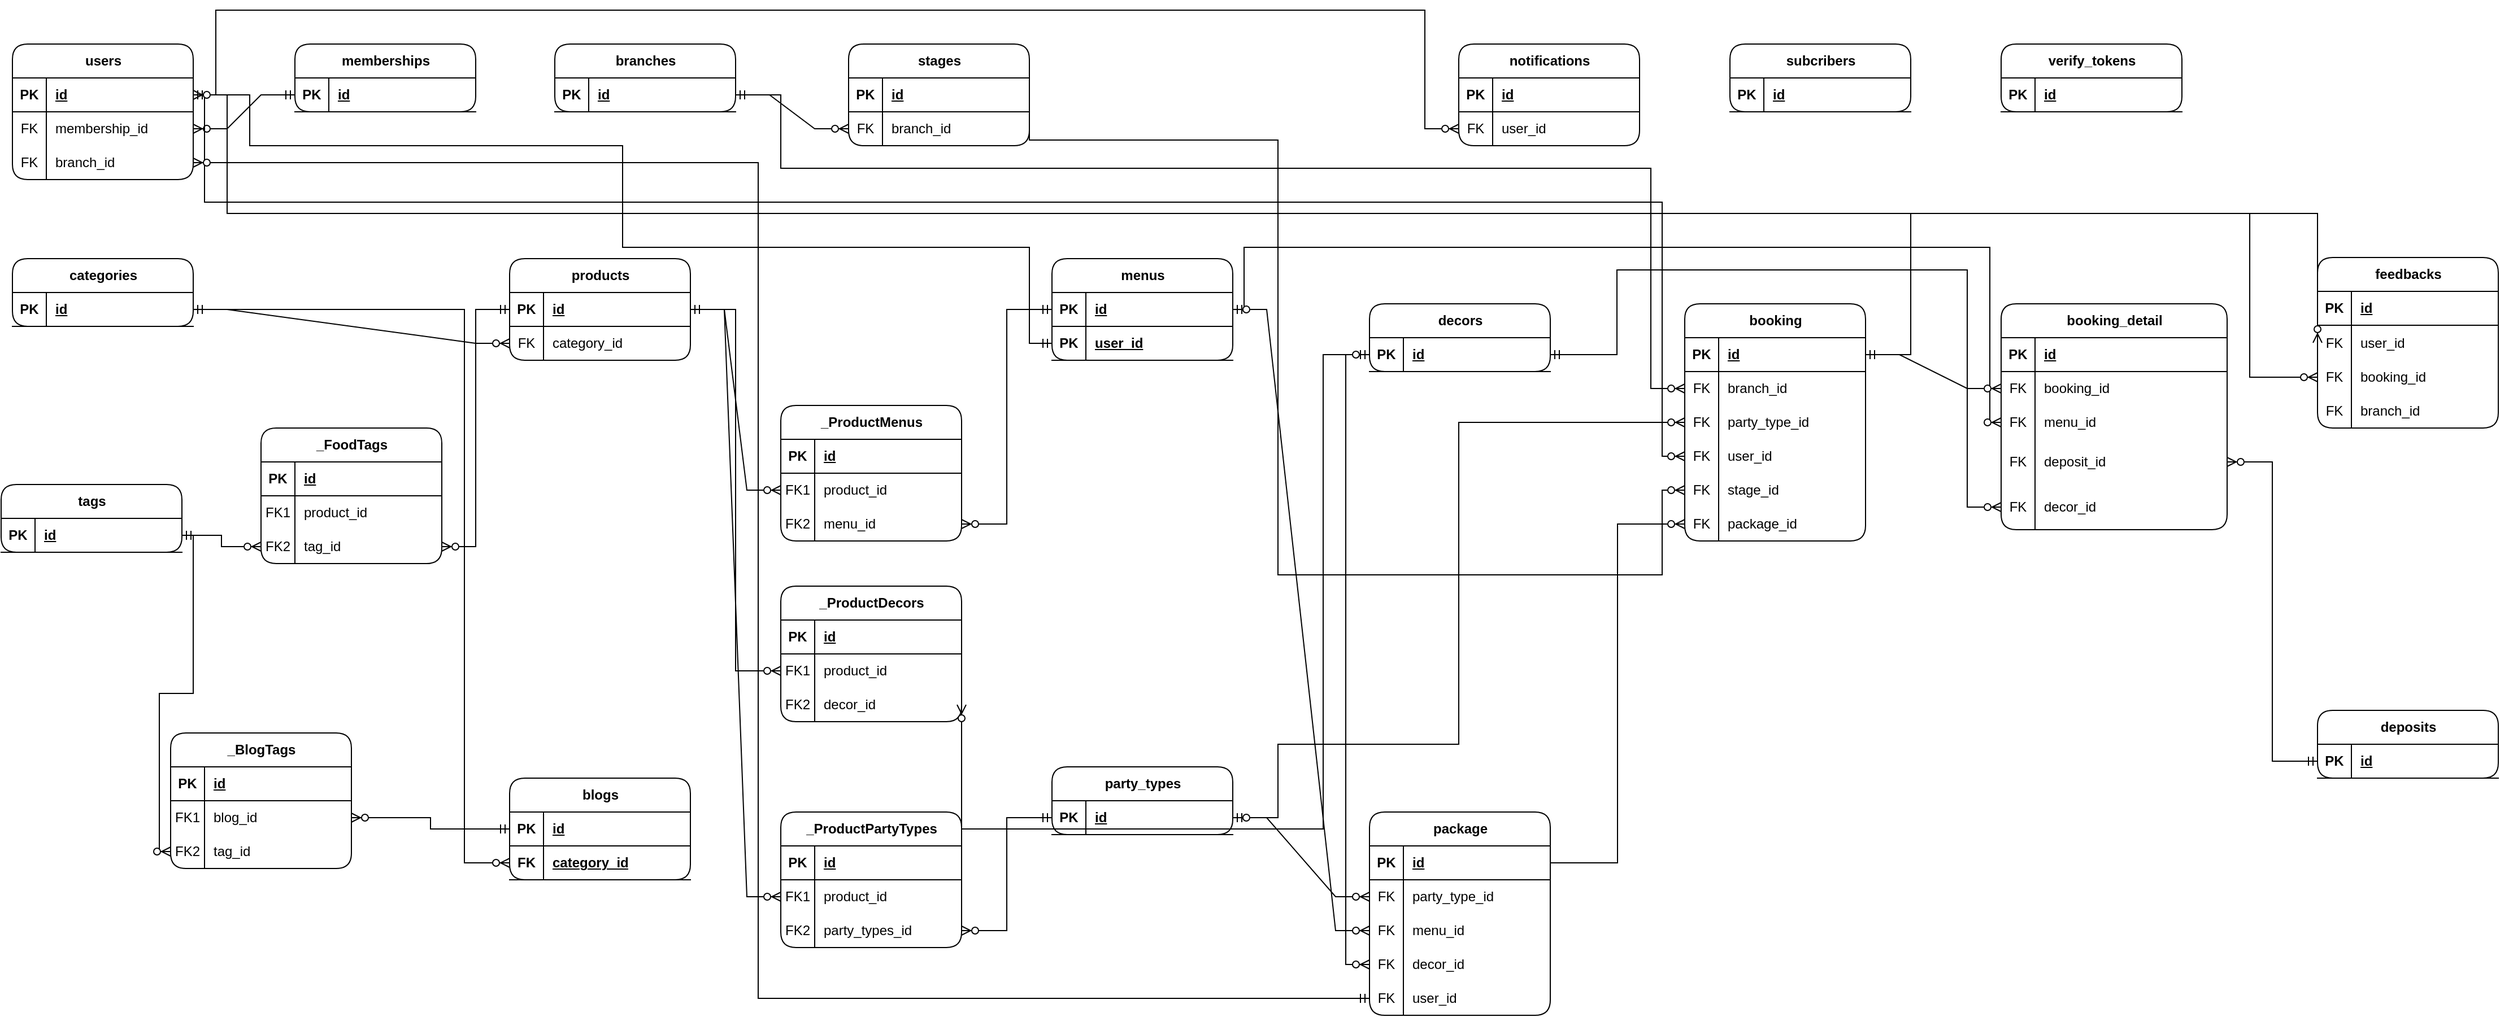 <mxfile version="24.8.4" pages="8">
  <diagram id="7tDnZ7h9UHriVq4b7FdJ" name="ERD-L1">
    <mxGraphModel dx="1687" dy="908" grid="1" gridSize="10" guides="1" tooltips="1" connect="1" arrows="1" fold="1" page="1" pageScale="1" pageWidth="827" pageHeight="1169" math="0" shadow="0">
      <root>
        <mxCell id="0" />
        <mxCell id="1" parent="0" />
        <mxCell id="uyBsavvLXdORqte53DvU-1" value="" style="shape=tableRow;horizontal=0;startSize=0;swimlaneHead=0;swimlaneBody=0;fillColor=none;collapsible=0;dropTarget=0;points=[[0,0.5],[1,0.5]];portConstraint=eastwest;top=0;left=0;right=0;bottom=0;labelBackgroundColor=none;rounded=1;" parent="1" vertex="1">
          <mxGeometry x="610" y="320" width="240" height="30" as="geometry" />
        </mxCell>
        <mxCell id="uyBsavvLXdORqte53DvU-2" value="users" style="shape=table;startSize=30;container=1;collapsible=1;childLayout=tableLayout;fixedRows=1;rowLines=0;fontStyle=1;align=center;resizeLast=1;html=1;rounded=1;" parent="1" vertex="1">
          <mxGeometry x="40" y="40" width="160" height="120" as="geometry" />
        </mxCell>
        <mxCell id="uyBsavvLXdORqte53DvU-3" value="" style="shape=tableRow;horizontal=0;startSize=0;swimlaneHead=0;swimlaneBody=0;fillColor=none;collapsible=0;dropTarget=0;points=[[0,0.5],[1,0.5]];portConstraint=eastwest;top=0;left=0;right=0;bottom=1;" parent="uyBsavvLXdORqte53DvU-2" vertex="1">
          <mxGeometry y="30" width="160" height="30" as="geometry" />
        </mxCell>
        <mxCell id="uyBsavvLXdORqte53DvU-4" value="PK" style="shape=partialRectangle;connectable=0;fillColor=none;top=0;left=0;bottom=0;right=0;fontStyle=1;overflow=hidden;whiteSpace=wrap;html=1;" parent="uyBsavvLXdORqte53DvU-3" vertex="1">
          <mxGeometry width="30" height="30" as="geometry">
            <mxRectangle width="30" height="30" as="alternateBounds" />
          </mxGeometry>
        </mxCell>
        <mxCell id="uyBsavvLXdORqte53DvU-5" value="id" style="shape=partialRectangle;connectable=0;fillColor=none;top=0;left=0;bottom=0;right=0;align=left;spacingLeft=6;fontStyle=5;overflow=hidden;whiteSpace=wrap;html=1;" parent="uyBsavvLXdORqte53DvU-3" vertex="1">
          <mxGeometry x="30" width="130" height="30" as="geometry">
            <mxRectangle width="130" height="30" as="alternateBounds" />
          </mxGeometry>
        </mxCell>
        <mxCell id="uyBsavvLXdORqte53DvU-6" value="" style="shape=tableRow;horizontal=0;startSize=0;swimlaneHead=0;swimlaneBody=0;fillColor=none;collapsible=0;dropTarget=0;points=[[0,0.5],[1,0.5]];portConstraint=eastwest;top=0;left=0;right=0;bottom=0;" parent="uyBsavvLXdORqte53DvU-2" vertex="1">
          <mxGeometry y="60" width="160" height="30" as="geometry" />
        </mxCell>
        <mxCell id="uyBsavvLXdORqte53DvU-7" value="FK" style="shape=partialRectangle;connectable=0;fillColor=none;top=0;left=0;bottom=0;right=0;editable=1;overflow=hidden;whiteSpace=wrap;html=1;" parent="uyBsavvLXdORqte53DvU-6" vertex="1">
          <mxGeometry width="30" height="30" as="geometry">
            <mxRectangle width="30" height="30" as="alternateBounds" />
          </mxGeometry>
        </mxCell>
        <mxCell id="uyBsavvLXdORqte53DvU-8" value="membership_id" style="shape=partialRectangle;connectable=0;fillColor=none;top=0;left=0;bottom=0;right=0;align=left;spacingLeft=6;overflow=hidden;whiteSpace=wrap;html=1;" parent="uyBsavvLXdORqte53DvU-6" vertex="1">
          <mxGeometry x="30" width="130" height="30" as="geometry">
            <mxRectangle width="130" height="30" as="alternateBounds" />
          </mxGeometry>
        </mxCell>
        <mxCell id="uyBsavvLXdORqte53DvU-9" value="" style="shape=tableRow;horizontal=0;startSize=0;swimlaneHead=0;swimlaneBody=0;fillColor=none;collapsible=0;dropTarget=0;points=[[0,0.5],[1,0.5]];portConstraint=eastwest;top=0;left=0;right=0;bottom=0;" parent="uyBsavvLXdORqte53DvU-2" vertex="1">
          <mxGeometry y="90" width="160" height="30" as="geometry" />
        </mxCell>
        <mxCell id="uyBsavvLXdORqte53DvU-10" value="FK" style="shape=partialRectangle;connectable=0;fillColor=none;top=0;left=0;bottom=0;right=0;editable=1;overflow=hidden;whiteSpace=wrap;html=1;" parent="uyBsavvLXdORqte53DvU-9" vertex="1">
          <mxGeometry width="30" height="30" as="geometry">
            <mxRectangle width="30" height="30" as="alternateBounds" />
          </mxGeometry>
        </mxCell>
        <mxCell id="uyBsavvLXdORqte53DvU-11" value="branch_id" style="shape=partialRectangle;connectable=0;fillColor=none;top=0;left=0;bottom=0;right=0;align=left;spacingLeft=6;overflow=hidden;whiteSpace=wrap;html=1;" parent="uyBsavvLXdORqte53DvU-9" vertex="1">
          <mxGeometry x="30" width="130" height="30" as="geometry">
            <mxRectangle width="130" height="30" as="alternateBounds" />
          </mxGeometry>
        </mxCell>
        <mxCell id="uyBsavvLXdORqte53DvU-57" value="" style="shape=tableRow;horizontal=0;startSize=0;swimlaneHead=0;swimlaneBody=0;fillColor=none;collapsible=0;dropTarget=0;points=[[0,0.5],[1,0.5]];portConstraint=eastwest;top=0;left=0;right=0;bottom=0;" parent="1" vertex="1">
          <mxGeometry x="50" y="220" width="180" height="30" as="geometry" />
        </mxCell>
        <mxCell id="uyBsavvLXdORqte53DvU-58" value="branches" style="shape=table;startSize=30;container=1;collapsible=1;childLayout=tableLayout;fixedRows=1;rowLines=0;fontStyle=1;align=center;resizeLast=1;html=1;rounded=1;" parent="1" vertex="1">
          <mxGeometry x="520" y="40" width="160" height="60" as="geometry" />
        </mxCell>
        <mxCell id="uyBsavvLXdORqte53DvU-59" value="" style="shape=tableRow;horizontal=0;startSize=0;swimlaneHead=0;swimlaneBody=0;fillColor=none;collapsible=0;dropTarget=0;points=[[0,0.5],[1,0.5]];portConstraint=eastwest;top=0;left=0;right=0;bottom=1;" parent="uyBsavvLXdORqte53DvU-58" vertex="1">
          <mxGeometry y="30" width="160" height="30" as="geometry" />
        </mxCell>
        <mxCell id="uyBsavvLXdORqte53DvU-60" value="PK" style="shape=partialRectangle;connectable=0;fillColor=none;top=0;left=0;bottom=0;right=0;fontStyle=1;overflow=hidden;whiteSpace=wrap;html=1;" parent="uyBsavvLXdORqte53DvU-59" vertex="1">
          <mxGeometry width="30" height="30" as="geometry">
            <mxRectangle width="30" height="30" as="alternateBounds" />
          </mxGeometry>
        </mxCell>
        <mxCell id="uyBsavvLXdORqte53DvU-61" value="id" style="shape=partialRectangle;connectable=0;fillColor=none;top=0;left=0;bottom=0;right=0;align=left;spacingLeft=6;fontStyle=5;overflow=hidden;whiteSpace=wrap;html=1;" parent="uyBsavvLXdORqte53DvU-59" vertex="1">
          <mxGeometry x="30" width="130" height="30" as="geometry">
            <mxRectangle width="130" height="30" as="alternateBounds" />
          </mxGeometry>
        </mxCell>
        <mxCell id="uyBsavvLXdORqte53DvU-116" value="stages" style="shape=table;startSize=30;container=1;collapsible=1;childLayout=tableLayout;fixedRows=1;rowLines=0;fontStyle=1;align=center;resizeLast=1;html=1;rounded=1;" parent="1" vertex="1">
          <mxGeometry x="780" y="40" width="160" height="90" as="geometry" />
        </mxCell>
        <mxCell id="uyBsavvLXdORqte53DvU-117" value="" style="shape=tableRow;horizontal=0;startSize=0;swimlaneHead=0;swimlaneBody=0;fillColor=none;collapsible=0;dropTarget=0;points=[[0,0.5],[1,0.5]];portConstraint=eastwest;top=0;left=0;right=0;bottom=1;" parent="uyBsavvLXdORqte53DvU-116" vertex="1">
          <mxGeometry y="30" width="160" height="30" as="geometry" />
        </mxCell>
        <mxCell id="uyBsavvLXdORqte53DvU-118" value="PK" style="shape=partialRectangle;connectable=0;fillColor=none;top=0;left=0;bottom=0;right=0;fontStyle=1;overflow=hidden;whiteSpace=wrap;html=1;" parent="uyBsavvLXdORqte53DvU-117" vertex="1">
          <mxGeometry width="30" height="30" as="geometry">
            <mxRectangle width="30" height="30" as="alternateBounds" />
          </mxGeometry>
        </mxCell>
        <mxCell id="uyBsavvLXdORqte53DvU-119" value="id" style="shape=partialRectangle;connectable=0;fillColor=none;top=0;left=0;bottom=0;right=0;align=left;spacingLeft=6;fontStyle=5;overflow=hidden;whiteSpace=wrap;html=1;" parent="uyBsavvLXdORqte53DvU-117" vertex="1">
          <mxGeometry x="30" width="130" height="30" as="geometry">
            <mxRectangle width="130" height="30" as="alternateBounds" />
          </mxGeometry>
        </mxCell>
        <mxCell id="uyBsavvLXdORqte53DvU-120" value="" style="shape=tableRow;horizontal=0;startSize=0;swimlaneHead=0;swimlaneBody=0;fillColor=none;collapsible=0;dropTarget=0;points=[[0,0.5],[1,0.5]];portConstraint=eastwest;top=0;left=0;right=0;bottom=0;" parent="uyBsavvLXdORqte53DvU-116" vertex="1">
          <mxGeometry y="60" width="160" height="30" as="geometry" />
        </mxCell>
        <mxCell id="uyBsavvLXdORqte53DvU-121" value="FK" style="shape=partialRectangle;connectable=0;fillColor=none;top=0;left=0;bottom=0;right=0;editable=1;overflow=hidden;whiteSpace=wrap;html=1;" parent="uyBsavvLXdORqte53DvU-120" vertex="1">
          <mxGeometry width="30" height="30" as="geometry">
            <mxRectangle width="30" height="30" as="alternateBounds" />
          </mxGeometry>
        </mxCell>
        <mxCell id="uyBsavvLXdORqte53DvU-122" value="&lt;span style=&quot;text-wrap: nowrap;&quot;&gt;branch_id&lt;/span&gt;" style="shape=partialRectangle;connectable=0;fillColor=none;top=0;left=0;bottom=0;right=0;align=left;spacingLeft=6;overflow=hidden;whiteSpace=wrap;html=1;" parent="uyBsavvLXdORqte53DvU-120" vertex="1">
          <mxGeometry x="30" width="130" height="30" as="geometry">
            <mxRectangle width="130" height="30" as="alternateBounds" />
          </mxGeometry>
        </mxCell>
        <mxCell id="uyBsavvLXdORqte53DvU-147" value="decors" style="shape=table;startSize=30;container=1;collapsible=1;childLayout=tableLayout;fixedRows=1;rowLines=0;fontStyle=1;align=center;resizeLast=1;html=1;rounded=1;" parent="1" vertex="1">
          <mxGeometry x="1241" y="270" width="160" height="60" as="geometry">
            <mxRectangle x="1241" y="760" width="80" height="30" as="alternateBounds" />
          </mxGeometry>
        </mxCell>
        <mxCell id="uyBsavvLXdORqte53DvU-148" value="" style="shape=tableRow;horizontal=0;startSize=0;swimlaneHead=0;swimlaneBody=0;fillColor=none;collapsible=0;dropTarget=0;points=[[0,0.5],[1,0.5]];portConstraint=eastwest;top=0;left=0;right=0;bottom=1;" parent="uyBsavvLXdORqte53DvU-147" vertex="1">
          <mxGeometry y="30" width="160" height="30" as="geometry" />
        </mxCell>
        <mxCell id="uyBsavvLXdORqte53DvU-149" value="PK" style="shape=partialRectangle;connectable=0;fillColor=none;top=0;left=0;bottom=0;right=0;fontStyle=1;overflow=hidden;whiteSpace=wrap;html=1;" parent="uyBsavvLXdORqte53DvU-148" vertex="1">
          <mxGeometry width="30" height="30" as="geometry">
            <mxRectangle width="30" height="30" as="alternateBounds" />
          </mxGeometry>
        </mxCell>
        <mxCell id="uyBsavvLXdORqte53DvU-150" value="id" style="shape=partialRectangle;connectable=0;fillColor=none;top=0;left=0;bottom=0;right=0;align=left;spacingLeft=6;fontStyle=5;overflow=hidden;whiteSpace=wrap;html=1;" parent="uyBsavvLXdORqte53DvU-148" vertex="1">
          <mxGeometry x="30" width="130" height="30" as="geometry">
            <mxRectangle width="130" height="30" as="alternateBounds" />
          </mxGeometry>
        </mxCell>
        <mxCell id="uyBsavvLXdORqte53DvU-187" value="party_types" style="shape=table;startSize=30;container=1;collapsible=1;childLayout=tableLayout;fixedRows=1;rowLines=0;fontStyle=1;align=center;resizeLast=1;html=1;rounded=1;" parent="1" vertex="1">
          <mxGeometry x="960" y="680" width="160" height="60" as="geometry" />
        </mxCell>
        <mxCell id="uyBsavvLXdORqte53DvU-188" value="" style="shape=tableRow;horizontal=0;startSize=0;swimlaneHead=0;swimlaneBody=0;fillColor=none;collapsible=0;dropTarget=0;points=[[0,0.5],[1,0.5]];portConstraint=eastwest;top=0;left=0;right=0;bottom=1;" parent="uyBsavvLXdORqte53DvU-187" vertex="1">
          <mxGeometry y="30" width="160" height="30" as="geometry" />
        </mxCell>
        <mxCell id="uyBsavvLXdORqte53DvU-189" value="PK" style="shape=partialRectangle;connectable=0;fillColor=none;top=0;left=0;bottom=0;right=0;fontStyle=1;overflow=hidden;whiteSpace=wrap;html=1;" parent="uyBsavvLXdORqte53DvU-188" vertex="1">
          <mxGeometry width="30" height="30" as="geometry">
            <mxRectangle width="30" height="30" as="alternateBounds" />
          </mxGeometry>
        </mxCell>
        <mxCell id="uyBsavvLXdORqte53DvU-190" value="id" style="shape=partialRectangle;connectable=0;fillColor=none;top=0;left=0;bottom=0;right=0;align=left;spacingLeft=6;fontStyle=5;overflow=hidden;whiteSpace=wrap;html=1;" parent="uyBsavvLXdORqte53DvU-188" vertex="1">
          <mxGeometry x="30" width="130" height="30" as="geometry">
            <mxRectangle width="130" height="30" as="alternateBounds" />
          </mxGeometry>
        </mxCell>
        <mxCell id="uyBsavvLXdORqte53DvU-224" value="categories" style="shape=table;startSize=30;container=1;collapsible=1;childLayout=tableLayout;fixedRows=1;rowLines=0;fontStyle=1;align=center;resizeLast=1;html=1;rounded=1;" parent="1" vertex="1">
          <mxGeometry x="40" y="230" width="160" height="60" as="geometry" />
        </mxCell>
        <mxCell id="uyBsavvLXdORqte53DvU-225" value="" style="shape=tableRow;horizontal=0;startSize=0;swimlaneHead=0;swimlaneBody=0;fillColor=none;collapsible=0;dropTarget=0;points=[[0,0.5],[1,0.5]];portConstraint=eastwest;top=0;left=0;right=0;bottom=1;" parent="uyBsavvLXdORqte53DvU-224" vertex="1">
          <mxGeometry y="30" width="160" height="30" as="geometry" />
        </mxCell>
        <mxCell id="uyBsavvLXdORqte53DvU-226" value="PK" style="shape=partialRectangle;connectable=0;fillColor=none;top=0;left=0;bottom=0;right=0;fontStyle=1;overflow=hidden;whiteSpace=wrap;html=1;" parent="uyBsavvLXdORqte53DvU-225" vertex="1">
          <mxGeometry width="30" height="30" as="geometry">
            <mxRectangle width="30" height="30" as="alternateBounds" />
          </mxGeometry>
        </mxCell>
        <mxCell id="uyBsavvLXdORqte53DvU-227" value="id" style="shape=partialRectangle;connectable=0;fillColor=none;top=0;left=0;bottom=0;right=0;align=left;spacingLeft=6;fontStyle=5;overflow=hidden;whiteSpace=wrap;html=1;" parent="uyBsavvLXdORqte53DvU-225" vertex="1">
          <mxGeometry x="30" width="130" height="30" as="geometry">
            <mxRectangle width="130" height="30" as="alternateBounds" />
          </mxGeometry>
        </mxCell>
        <mxCell id="uyBsavvLXdORqte53DvU-264" value="products" style="shape=table;startSize=30;container=1;collapsible=1;childLayout=tableLayout;fixedRows=1;rowLines=0;fontStyle=1;align=center;resizeLast=1;html=1;rounded=1;" parent="1" vertex="1">
          <mxGeometry x="480" y="230" width="160" height="90" as="geometry" />
        </mxCell>
        <mxCell id="uyBsavvLXdORqte53DvU-265" value="" style="shape=tableRow;horizontal=0;startSize=0;swimlaneHead=0;swimlaneBody=0;fillColor=none;collapsible=0;dropTarget=0;points=[[0,0.5],[1,0.5]];portConstraint=eastwest;top=0;left=0;right=0;bottom=1;" parent="uyBsavvLXdORqte53DvU-264" vertex="1">
          <mxGeometry y="30" width="160" height="30" as="geometry" />
        </mxCell>
        <mxCell id="uyBsavvLXdORqte53DvU-266" value="PK" style="shape=partialRectangle;connectable=0;fillColor=none;top=0;left=0;bottom=0;right=0;fontStyle=1;overflow=hidden;whiteSpace=wrap;html=1;" parent="uyBsavvLXdORqte53DvU-265" vertex="1">
          <mxGeometry width="30" height="30" as="geometry">
            <mxRectangle width="30" height="30" as="alternateBounds" />
          </mxGeometry>
        </mxCell>
        <mxCell id="uyBsavvLXdORqte53DvU-267" value="id" style="shape=partialRectangle;connectable=0;fillColor=none;top=0;left=0;bottom=0;right=0;align=left;spacingLeft=6;fontStyle=5;overflow=hidden;whiteSpace=wrap;html=1;" parent="uyBsavvLXdORqte53DvU-265" vertex="1">
          <mxGeometry x="30" width="130" height="30" as="geometry">
            <mxRectangle width="130" height="30" as="alternateBounds" />
          </mxGeometry>
        </mxCell>
        <mxCell id="uyBsavvLXdORqte53DvU-268" value="" style="shape=tableRow;horizontal=0;startSize=0;swimlaneHead=0;swimlaneBody=0;fillColor=none;collapsible=0;dropTarget=0;points=[[0,0.5],[1,0.5]];portConstraint=eastwest;top=0;left=0;right=0;bottom=0;" parent="uyBsavvLXdORqte53DvU-264" vertex="1">
          <mxGeometry y="60" width="160" height="30" as="geometry" />
        </mxCell>
        <mxCell id="uyBsavvLXdORqte53DvU-269" value="FK" style="shape=partialRectangle;connectable=0;fillColor=none;top=0;left=0;bottom=0;right=0;editable=1;overflow=hidden;whiteSpace=wrap;html=1;" parent="uyBsavvLXdORqte53DvU-268" vertex="1">
          <mxGeometry width="30" height="30" as="geometry">
            <mxRectangle width="30" height="30" as="alternateBounds" />
          </mxGeometry>
        </mxCell>
        <mxCell id="uyBsavvLXdORqte53DvU-270" value="category_id" style="shape=partialRectangle;connectable=0;fillColor=none;top=0;left=0;bottom=0;right=0;align=left;spacingLeft=6;overflow=hidden;whiteSpace=wrap;html=1;" parent="uyBsavvLXdORqte53DvU-268" vertex="1">
          <mxGeometry x="30" width="130" height="30" as="geometry">
            <mxRectangle width="130" height="30" as="alternateBounds" />
          </mxGeometry>
        </mxCell>
        <mxCell id="uyBsavvLXdORqte53DvU-304" value="menus" style="shape=table;startSize=30;container=1;collapsible=1;childLayout=tableLayout;fixedRows=1;rowLines=0;fontStyle=1;align=center;resizeLast=1;html=1;rounded=1;" parent="1" vertex="1">
          <mxGeometry x="960" y="230" width="160" height="90" as="geometry">
            <mxRectangle x="780" y="720" width="80" height="30" as="alternateBounds" />
          </mxGeometry>
        </mxCell>
        <mxCell id="uyBsavvLXdORqte53DvU-305" value="" style="shape=tableRow;horizontal=0;startSize=0;swimlaneHead=0;swimlaneBody=0;fillColor=none;collapsible=0;dropTarget=0;points=[[0,0.5],[1,0.5]];portConstraint=eastwest;top=0;left=0;right=0;bottom=1;" parent="uyBsavvLXdORqte53DvU-304" vertex="1">
          <mxGeometry y="30" width="160" height="30" as="geometry" />
        </mxCell>
        <mxCell id="uyBsavvLXdORqte53DvU-306" value="PK" style="shape=partialRectangle;connectable=0;fillColor=none;top=0;left=0;bottom=0;right=0;fontStyle=1;overflow=hidden;whiteSpace=wrap;html=1;" parent="uyBsavvLXdORqte53DvU-305" vertex="1">
          <mxGeometry width="30" height="30" as="geometry">
            <mxRectangle width="30" height="30" as="alternateBounds" />
          </mxGeometry>
        </mxCell>
        <mxCell id="uyBsavvLXdORqte53DvU-307" value="id" style="shape=partialRectangle;connectable=0;fillColor=none;top=0;left=0;bottom=0;right=0;align=left;spacingLeft=6;fontStyle=5;overflow=hidden;whiteSpace=wrap;html=1;" parent="uyBsavvLXdORqte53DvU-305" vertex="1">
          <mxGeometry x="30" width="130" height="30" as="geometry">
            <mxRectangle width="130" height="30" as="alternateBounds" />
          </mxGeometry>
        </mxCell>
        <mxCell id="TAlIraEiEVEznBhrNCwX-4" value="" style="shape=tableRow;horizontal=0;startSize=0;swimlaneHead=0;swimlaneBody=0;fillColor=none;collapsible=0;dropTarget=0;points=[[0,0.5],[1,0.5]];portConstraint=eastwest;top=0;left=0;right=0;bottom=1;" vertex="1" parent="uyBsavvLXdORqte53DvU-304">
          <mxGeometry y="60" width="160" height="30" as="geometry" />
        </mxCell>
        <mxCell id="TAlIraEiEVEznBhrNCwX-5" value="PK" style="shape=partialRectangle;connectable=0;fillColor=none;top=0;left=0;bottom=0;right=0;fontStyle=1;overflow=hidden;whiteSpace=wrap;html=1;" vertex="1" parent="TAlIraEiEVEznBhrNCwX-4">
          <mxGeometry width="30" height="30" as="geometry">
            <mxRectangle width="30" height="30" as="alternateBounds" />
          </mxGeometry>
        </mxCell>
        <mxCell id="TAlIraEiEVEznBhrNCwX-6" value="user_id" style="shape=partialRectangle;connectable=0;fillColor=none;top=0;left=0;bottom=0;right=0;align=left;spacingLeft=6;fontStyle=5;overflow=hidden;whiteSpace=wrap;html=1;" vertex="1" parent="TAlIraEiEVEznBhrNCwX-4">
          <mxGeometry x="30" width="130" height="30" as="geometry">
            <mxRectangle width="130" height="30" as="alternateBounds" />
          </mxGeometry>
        </mxCell>
        <mxCell id="uyBsavvLXdORqte53DvU-332" value="booking_detail" style="shape=table;startSize=30;container=1;collapsible=1;childLayout=tableLayout;fixedRows=1;rowLines=0;fontStyle=1;align=center;resizeLast=1;html=1;rounded=1;" parent="1" vertex="1">
          <mxGeometry x="1800" y="270" width="200" height="200" as="geometry">
            <mxRectangle x="1720" y="719" width="90" height="30" as="alternateBounds" />
          </mxGeometry>
        </mxCell>
        <mxCell id="uyBsavvLXdORqte53DvU-333" value="" style="shape=tableRow;horizontal=0;startSize=0;swimlaneHead=0;swimlaneBody=0;fillColor=none;collapsible=0;dropTarget=0;points=[[0,0.5],[1,0.5]];portConstraint=eastwest;top=0;left=0;right=0;bottom=1;" parent="uyBsavvLXdORqte53DvU-332" vertex="1">
          <mxGeometry y="30" width="200" height="30" as="geometry" />
        </mxCell>
        <mxCell id="uyBsavvLXdORqte53DvU-334" value="PK" style="shape=partialRectangle;connectable=0;fillColor=none;top=0;left=0;bottom=0;right=0;fontStyle=1;overflow=hidden;whiteSpace=wrap;html=1;" parent="uyBsavvLXdORqte53DvU-333" vertex="1">
          <mxGeometry width="30" height="30" as="geometry">
            <mxRectangle width="30" height="30" as="alternateBounds" />
          </mxGeometry>
        </mxCell>
        <mxCell id="uyBsavvLXdORqte53DvU-335" value="id" style="shape=partialRectangle;connectable=0;fillColor=none;top=0;left=0;bottom=0;right=0;align=left;spacingLeft=6;fontStyle=5;overflow=hidden;whiteSpace=wrap;html=1;" parent="uyBsavvLXdORqte53DvU-333" vertex="1">
          <mxGeometry x="30" width="170" height="30" as="geometry">
            <mxRectangle width="170" height="30" as="alternateBounds" />
          </mxGeometry>
        </mxCell>
        <mxCell id="uyBsavvLXdORqte53DvU-336" value="" style="shape=tableRow;horizontal=0;startSize=0;swimlaneHead=0;swimlaneBody=0;fillColor=none;collapsible=0;dropTarget=0;points=[[0,0.5],[1,0.5]];portConstraint=eastwest;top=0;left=0;right=0;bottom=0;" parent="uyBsavvLXdORqte53DvU-332" vertex="1">
          <mxGeometry y="60" width="200" height="30" as="geometry" />
        </mxCell>
        <mxCell id="uyBsavvLXdORqte53DvU-337" value="FK" style="shape=partialRectangle;connectable=0;fillColor=none;top=0;left=0;bottom=0;right=0;editable=1;overflow=hidden;whiteSpace=wrap;html=1;" parent="uyBsavvLXdORqte53DvU-336" vertex="1">
          <mxGeometry width="30" height="30" as="geometry">
            <mxRectangle width="30" height="30" as="alternateBounds" />
          </mxGeometry>
        </mxCell>
        <mxCell id="uyBsavvLXdORqte53DvU-338" value="booking_id" style="shape=partialRectangle;connectable=0;fillColor=none;top=0;left=0;bottom=0;right=0;align=left;spacingLeft=6;overflow=hidden;whiteSpace=wrap;html=1;" parent="uyBsavvLXdORqte53DvU-336" vertex="1">
          <mxGeometry x="30" width="170" height="30" as="geometry">
            <mxRectangle width="170" height="30" as="alternateBounds" />
          </mxGeometry>
        </mxCell>
        <mxCell id="uyBsavvLXdORqte53DvU-339" value="" style="shape=tableRow;horizontal=0;startSize=0;swimlaneHead=0;swimlaneBody=0;fillColor=none;collapsible=0;dropTarget=0;points=[[0,0.5],[1,0.5]];portConstraint=eastwest;top=0;left=0;right=0;bottom=0;" parent="uyBsavvLXdORqte53DvU-332" vertex="1">
          <mxGeometry y="90" width="200" height="30" as="geometry" />
        </mxCell>
        <mxCell id="uyBsavvLXdORqte53DvU-340" value="FK" style="shape=partialRectangle;connectable=0;fillColor=none;top=0;left=0;bottom=0;right=0;editable=1;overflow=hidden;whiteSpace=wrap;html=1;" parent="uyBsavvLXdORqte53DvU-339" vertex="1">
          <mxGeometry width="30" height="30" as="geometry">
            <mxRectangle width="30" height="30" as="alternateBounds" />
          </mxGeometry>
        </mxCell>
        <mxCell id="uyBsavvLXdORqte53DvU-341" value="menu_id" style="shape=partialRectangle;connectable=0;fillColor=none;top=0;left=0;bottom=0;right=0;align=left;spacingLeft=6;overflow=hidden;whiteSpace=wrap;html=1;" parent="uyBsavvLXdORqte53DvU-339" vertex="1">
          <mxGeometry x="30" width="170" height="30" as="geometry">
            <mxRectangle width="170" height="30" as="alternateBounds" />
          </mxGeometry>
        </mxCell>
        <mxCell id="uyBsavvLXdORqte53DvU-342" value="" style="shape=tableRow;horizontal=0;startSize=0;swimlaneHead=0;swimlaneBody=0;fillColor=none;collapsible=0;dropTarget=0;points=[[0,0.5],[1,0.5]];portConstraint=eastwest;top=0;left=0;right=0;bottom=0;" parent="uyBsavvLXdORqte53DvU-332" vertex="1">
          <mxGeometry y="120" width="200" height="40" as="geometry" />
        </mxCell>
        <mxCell id="uyBsavvLXdORqte53DvU-343" value="FK" style="shape=partialRectangle;connectable=0;fillColor=none;top=0;left=0;bottom=0;right=0;editable=1;overflow=hidden;whiteSpace=wrap;html=1;" parent="uyBsavvLXdORqte53DvU-342" vertex="1">
          <mxGeometry width="30" height="40" as="geometry">
            <mxRectangle width="30" height="40" as="alternateBounds" />
          </mxGeometry>
        </mxCell>
        <mxCell id="uyBsavvLXdORqte53DvU-344" value="deposit_id" style="shape=partialRectangle;connectable=0;fillColor=none;top=0;left=0;bottom=0;right=0;align=left;spacingLeft=6;overflow=hidden;whiteSpace=wrap;html=1;" parent="uyBsavvLXdORqte53DvU-342" vertex="1">
          <mxGeometry x="30" width="170" height="40" as="geometry">
            <mxRectangle width="170" height="40" as="alternateBounds" />
          </mxGeometry>
        </mxCell>
        <mxCell id="uyBsavvLXdORqte53DvU-345" value="" style="shape=tableRow;horizontal=0;startSize=0;swimlaneHead=0;swimlaneBody=0;fillColor=none;collapsible=0;dropTarget=0;points=[[0,0.5],[1,0.5]];portConstraint=eastwest;top=0;left=0;right=0;bottom=0;" parent="uyBsavvLXdORqte53DvU-332" vertex="1">
          <mxGeometry y="160" width="200" height="40" as="geometry" />
        </mxCell>
        <mxCell id="uyBsavvLXdORqte53DvU-346" value="FK" style="shape=partialRectangle;connectable=0;fillColor=none;top=0;left=0;bottom=0;right=0;editable=1;overflow=hidden;whiteSpace=wrap;html=1;" parent="uyBsavvLXdORqte53DvU-345" vertex="1">
          <mxGeometry width="30" height="40" as="geometry">
            <mxRectangle width="30" height="40" as="alternateBounds" />
          </mxGeometry>
        </mxCell>
        <mxCell id="uyBsavvLXdORqte53DvU-347" value="decor_id" style="shape=partialRectangle;connectable=0;fillColor=none;top=0;left=0;bottom=0;right=0;align=left;spacingLeft=6;overflow=hidden;whiteSpace=wrap;html=1;" parent="uyBsavvLXdORqte53DvU-345" vertex="1">
          <mxGeometry x="30" width="170" height="40" as="geometry">
            <mxRectangle width="170" height="40" as="alternateBounds" />
          </mxGeometry>
        </mxCell>
        <mxCell id="uyBsavvLXdORqte53DvU-421" value="deposits" style="shape=table;startSize=30;container=1;collapsible=1;childLayout=tableLayout;fixedRows=1;rowLines=0;fontStyle=1;align=center;resizeLast=1;html=1;rounded=1;" parent="1" vertex="1">
          <mxGeometry x="2080" y="630" width="160" height="60" as="geometry">
            <mxRectangle x="2280" y="1120" width="90" height="30" as="alternateBounds" />
          </mxGeometry>
        </mxCell>
        <mxCell id="uyBsavvLXdORqte53DvU-422" value="" style="shape=tableRow;horizontal=0;startSize=0;swimlaneHead=0;swimlaneBody=0;fillColor=none;collapsible=0;dropTarget=0;points=[[0,0.5],[1,0.5]];portConstraint=eastwest;top=0;left=0;right=0;bottom=1;" parent="uyBsavvLXdORqte53DvU-421" vertex="1">
          <mxGeometry y="30" width="160" height="30" as="geometry" />
        </mxCell>
        <mxCell id="uyBsavvLXdORqte53DvU-423" value="PK" style="shape=partialRectangle;connectable=0;fillColor=none;top=0;left=0;bottom=0;right=0;fontStyle=1;overflow=hidden;whiteSpace=wrap;html=1;" parent="uyBsavvLXdORqte53DvU-422" vertex="1">
          <mxGeometry width="30" height="30" as="geometry">
            <mxRectangle width="30" height="30" as="alternateBounds" />
          </mxGeometry>
        </mxCell>
        <mxCell id="uyBsavvLXdORqte53DvU-424" value="id" style="shape=partialRectangle;connectable=0;fillColor=none;top=0;left=0;bottom=0;right=0;align=left;spacingLeft=6;fontStyle=5;overflow=hidden;whiteSpace=wrap;html=1;" parent="uyBsavvLXdORqte53DvU-422" vertex="1">
          <mxGeometry x="30" width="130" height="30" as="geometry">
            <mxRectangle width="130" height="30" as="alternateBounds" />
          </mxGeometry>
        </mxCell>
        <mxCell id="uyBsavvLXdORqte53DvU-452" value="tags" style="shape=table;startSize=30;container=1;collapsible=1;childLayout=tableLayout;fixedRows=1;rowLines=0;fontStyle=1;align=center;resizeLast=1;html=1;rounded=1;" parent="1" vertex="1">
          <mxGeometry x="30" y="430" width="160" height="60" as="geometry" />
        </mxCell>
        <mxCell id="uyBsavvLXdORqte53DvU-453" value="" style="shape=tableRow;horizontal=0;startSize=0;swimlaneHead=0;swimlaneBody=0;fillColor=none;collapsible=0;dropTarget=0;points=[[0,0.5],[1,0.5]];portConstraint=eastwest;top=0;left=0;right=0;bottom=1;" parent="uyBsavvLXdORqte53DvU-452" vertex="1">
          <mxGeometry y="30" width="160" height="30" as="geometry" />
        </mxCell>
        <mxCell id="uyBsavvLXdORqte53DvU-454" value="PK" style="shape=partialRectangle;connectable=0;fillColor=none;top=0;left=0;bottom=0;right=0;fontStyle=1;overflow=hidden;whiteSpace=wrap;html=1;" parent="uyBsavvLXdORqte53DvU-453" vertex="1">
          <mxGeometry width="30" height="30" as="geometry">
            <mxRectangle width="30" height="30" as="alternateBounds" />
          </mxGeometry>
        </mxCell>
        <mxCell id="uyBsavvLXdORqte53DvU-455" value="id" style="shape=partialRectangle;connectable=0;fillColor=none;top=0;left=0;bottom=0;right=0;align=left;spacingLeft=6;fontStyle=5;overflow=hidden;whiteSpace=wrap;html=1;" parent="uyBsavvLXdORqte53DvU-453" vertex="1">
          <mxGeometry x="30" width="130" height="30" as="geometry">
            <mxRectangle width="130" height="30" as="alternateBounds" />
          </mxGeometry>
        </mxCell>
        <mxCell id="uyBsavvLXdORqte53DvU-474" value="memberships" style="shape=table;startSize=30;container=1;collapsible=1;childLayout=tableLayout;fixedRows=1;rowLines=0;fontStyle=1;align=center;resizeLast=1;html=1;rounded=1;" parent="1" vertex="1">
          <mxGeometry x="290" y="40" width="160" height="60" as="geometry" />
        </mxCell>
        <mxCell id="uyBsavvLXdORqte53DvU-475" value="" style="shape=tableRow;horizontal=0;startSize=0;swimlaneHead=0;swimlaneBody=0;fillColor=none;collapsible=0;dropTarget=0;points=[[0,0.5],[1,0.5]];portConstraint=eastwest;top=0;left=0;right=0;bottom=1;" parent="uyBsavvLXdORqte53DvU-474" vertex="1">
          <mxGeometry y="30" width="160" height="30" as="geometry" />
        </mxCell>
        <mxCell id="uyBsavvLXdORqte53DvU-476" value="PK" style="shape=partialRectangle;connectable=0;fillColor=none;top=0;left=0;bottom=0;right=0;fontStyle=1;overflow=hidden;whiteSpace=wrap;html=1;" parent="uyBsavvLXdORqte53DvU-475" vertex="1">
          <mxGeometry width="30" height="30" as="geometry">
            <mxRectangle width="30" height="30" as="alternateBounds" />
          </mxGeometry>
        </mxCell>
        <mxCell id="uyBsavvLXdORqte53DvU-477" value="id" style="shape=partialRectangle;connectable=0;fillColor=none;top=0;left=0;bottom=0;right=0;align=left;spacingLeft=6;fontStyle=5;overflow=hidden;whiteSpace=wrap;html=1;" parent="uyBsavvLXdORqte53DvU-475" vertex="1">
          <mxGeometry x="30" width="130" height="30" as="geometry">
            <mxRectangle width="130" height="30" as="alternateBounds" />
          </mxGeometry>
        </mxCell>
        <mxCell id="uyBsavvLXdORqte53DvU-508" value="verify_tokens" style="shape=table;startSize=30;container=1;collapsible=1;childLayout=tableLayout;fixedRows=1;rowLines=0;fontStyle=1;align=center;resizeLast=1;html=1;rounded=1;" parent="1" vertex="1">
          <mxGeometry x="1800" y="40" width="160" height="60" as="geometry" />
        </mxCell>
        <mxCell id="uyBsavvLXdORqte53DvU-509" value="" style="shape=tableRow;horizontal=0;startSize=0;swimlaneHead=0;swimlaneBody=0;fillColor=none;collapsible=0;dropTarget=0;points=[[0,0.5],[1,0.5]];portConstraint=eastwest;top=0;left=0;right=0;bottom=1;" parent="uyBsavvLXdORqte53DvU-508" vertex="1">
          <mxGeometry y="30" width="160" height="30" as="geometry" />
        </mxCell>
        <mxCell id="uyBsavvLXdORqte53DvU-510" value="PK" style="shape=partialRectangle;connectable=0;fillColor=none;top=0;left=0;bottom=0;right=0;fontStyle=1;overflow=hidden;whiteSpace=wrap;html=1;" parent="uyBsavvLXdORqte53DvU-509" vertex="1">
          <mxGeometry width="30" height="30" as="geometry">
            <mxRectangle width="30" height="30" as="alternateBounds" />
          </mxGeometry>
        </mxCell>
        <mxCell id="uyBsavvLXdORqte53DvU-511" value="id" style="shape=partialRectangle;connectable=0;fillColor=none;top=0;left=0;bottom=0;right=0;align=left;spacingLeft=6;fontStyle=5;overflow=hidden;whiteSpace=wrap;html=1;" parent="uyBsavvLXdORqte53DvU-509" vertex="1">
          <mxGeometry x="30" width="130" height="30" as="geometry">
            <mxRectangle width="130" height="30" as="alternateBounds" />
          </mxGeometry>
        </mxCell>
        <mxCell id="uyBsavvLXdORqte53DvU-527" value="feedbacks" style="shape=table;startSize=30;container=1;collapsible=1;childLayout=tableLayout;fixedRows=1;rowLines=0;fontStyle=1;align=center;resizeLast=1;html=1;rounded=1;" parent="1" vertex="1">
          <mxGeometry x="2080" y="229" width="160" height="151" as="geometry" />
        </mxCell>
        <mxCell id="uyBsavvLXdORqte53DvU-528" value="" style="shape=tableRow;horizontal=0;startSize=0;swimlaneHead=0;swimlaneBody=0;fillColor=none;collapsible=0;dropTarget=0;points=[[0,0.5],[1,0.5]];portConstraint=eastwest;top=0;left=0;right=0;bottom=1;" parent="uyBsavvLXdORqte53DvU-527" vertex="1">
          <mxGeometry y="30" width="160" height="30" as="geometry" />
        </mxCell>
        <mxCell id="uyBsavvLXdORqte53DvU-529" value="PK" style="shape=partialRectangle;connectable=0;fillColor=none;top=0;left=0;bottom=0;right=0;fontStyle=1;overflow=hidden;whiteSpace=wrap;html=1;" parent="uyBsavvLXdORqte53DvU-528" vertex="1">
          <mxGeometry width="30" height="30" as="geometry">
            <mxRectangle width="30" height="30" as="alternateBounds" />
          </mxGeometry>
        </mxCell>
        <mxCell id="uyBsavvLXdORqte53DvU-530" value="id" style="shape=partialRectangle;connectable=0;fillColor=none;top=0;left=0;bottom=0;right=0;align=left;spacingLeft=6;fontStyle=5;overflow=hidden;whiteSpace=wrap;html=1;" parent="uyBsavvLXdORqte53DvU-528" vertex="1">
          <mxGeometry x="30" width="130" height="30" as="geometry">
            <mxRectangle width="130" height="30" as="alternateBounds" />
          </mxGeometry>
        </mxCell>
        <mxCell id="uyBsavvLXdORqte53DvU-531" value="" style="shape=tableRow;horizontal=0;startSize=0;swimlaneHead=0;swimlaneBody=0;fillColor=none;collapsible=0;dropTarget=0;points=[[0,0.5],[1,0.5]];portConstraint=eastwest;top=0;left=0;right=0;bottom=0;" parent="uyBsavvLXdORqte53DvU-527" vertex="1">
          <mxGeometry y="60" width="160" height="31" as="geometry" />
        </mxCell>
        <mxCell id="uyBsavvLXdORqte53DvU-532" value="FK" style="shape=partialRectangle;connectable=0;fillColor=none;top=0;left=0;bottom=0;right=0;editable=1;overflow=hidden;whiteSpace=wrap;html=1;" parent="uyBsavvLXdORqte53DvU-531" vertex="1">
          <mxGeometry width="30" height="31" as="geometry">
            <mxRectangle width="30" height="31" as="alternateBounds" />
          </mxGeometry>
        </mxCell>
        <mxCell id="uyBsavvLXdORqte53DvU-533" value="&lt;span style=&quot;text-wrap: nowrap;&quot;&gt;user_id&lt;/span&gt;" style="shape=partialRectangle;connectable=0;fillColor=none;top=0;left=0;bottom=0;right=0;align=left;spacingLeft=6;overflow=hidden;whiteSpace=wrap;html=1;" parent="uyBsavvLXdORqte53DvU-531" vertex="1">
          <mxGeometry x="30" width="130" height="31" as="geometry">
            <mxRectangle width="130" height="31" as="alternateBounds" />
          </mxGeometry>
        </mxCell>
        <mxCell id="uyBsavvLXdORqte53DvU-534" value="" style="shape=tableRow;horizontal=0;startSize=0;swimlaneHead=0;swimlaneBody=0;fillColor=none;collapsible=0;dropTarget=0;points=[[0,0.5],[1,0.5]];portConstraint=eastwest;top=0;left=0;right=0;bottom=0;" parent="uyBsavvLXdORqte53DvU-527" vertex="1">
          <mxGeometry y="91" width="160" height="30" as="geometry" />
        </mxCell>
        <mxCell id="uyBsavvLXdORqte53DvU-535" value="FK" style="shape=partialRectangle;connectable=0;fillColor=none;top=0;left=0;bottom=0;right=0;editable=1;overflow=hidden;whiteSpace=wrap;html=1;" parent="uyBsavvLXdORqte53DvU-534" vertex="1">
          <mxGeometry width="30" height="30" as="geometry">
            <mxRectangle width="30" height="30" as="alternateBounds" />
          </mxGeometry>
        </mxCell>
        <mxCell id="uyBsavvLXdORqte53DvU-536" value="&lt;span style=&quot;text-wrap: nowrap;&quot;&gt;booking_id&lt;/span&gt;" style="shape=partialRectangle;connectable=0;fillColor=none;top=0;left=0;bottom=0;right=0;align=left;spacingLeft=6;overflow=hidden;whiteSpace=wrap;html=1;" parent="uyBsavvLXdORqte53DvU-534" vertex="1">
          <mxGeometry x="30" width="130" height="30" as="geometry">
            <mxRectangle width="130" height="30" as="alternateBounds" />
          </mxGeometry>
        </mxCell>
        <mxCell id="uyBsavvLXdORqte53DvU-537" value="" style="shape=tableRow;horizontal=0;startSize=0;swimlaneHead=0;swimlaneBody=0;fillColor=none;collapsible=0;dropTarget=0;points=[[0,0.5],[1,0.5]];portConstraint=eastwest;top=0;left=0;right=0;bottom=0;" parent="uyBsavvLXdORqte53DvU-527" vertex="1">
          <mxGeometry y="121" width="160" height="30" as="geometry" />
        </mxCell>
        <mxCell id="uyBsavvLXdORqte53DvU-538" value="FK" style="shape=partialRectangle;connectable=0;fillColor=none;top=0;left=0;bottom=0;right=0;editable=1;overflow=hidden;whiteSpace=wrap;html=1;" parent="uyBsavvLXdORqte53DvU-537" vertex="1">
          <mxGeometry width="30" height="30" as="geometry">
            <mxRectangle width="30" height="30" as="alternateBounds" />
          </mxGeometry>
        </mxCell>
        <mxCell id="uyBsavvLXdORqte53DvU-539" value="&lt;span style=&quot;text-wrap: nowrap;&quot;&gt;branch_id&lt;/span&gt;" style="shape=partialRectangle;connectable=0;fillColor=none;top=0;left=0;bottom=0;right=0;align=left;spacingLeft=6;overflow=hidden;whiteSpace=wrap;html=1;" parent="uyBsavvLXdORqte53DvU-537" vertex="1">
          <mxGeometry x="30" width="130" height="30" as="geometry">
            <mxRectangle width="130" height="30" as="alternateBounds" />
          </mxGeometry>
        </mxCell>
        <mxCell id="uyBsavvLXdORqte53DvU-555" value="" style="edgeStyle=entityRelationEdgeStyle;fontSize=12;html=1;endArrow=ERzeroToMany;startArrow=ERmandOne;rounded=0;" parent="1" source="uyBsavvLXdORqte53DvU-475" target="uyBsavvLXdORqte53DvU-6" edge="1">
          <mxGeometry width="100" height="100" relative="1" as="geometry">
            <mxPoint x="770" y="150" as="sourcePoint" />
            <mxPoint x="870" y="50" as="targetPoint" />
          </mxGeometry>
        </mxCell>
        <mxCell id="uyBsavvLXdORqte53DvU-556" value="" style="edgeStyle=entityRelationEdgeStyle;fontSize=12;html=1;endArrow=ERzeroToMany;startArrow=ERmandOne;rounded=0;" parent="1" source="uyBsavvLXdORqte53DvU-225" target="uyBsavvLXdORqte53DvU-268" edge="1">
          <mxGeometry width="100" height="100" relative="1" as="geometry">
            <mxPoint x="580" y="280" as="sourcePoint" />
            <mxPoint x="680" y="180" as="targetPoint" />
            <Array as="points">
              <mxPoint x="370" y="170" />
            </Array>
          </mxGeometry>
        </mxCell>
        <mxCell id="uyBsavvLXdORqte53DvU-557" value="_FoodTags" style="shape=table;startSize=30;container=1;collapsible=1;childLayout=tableLayout;fixedRows=1;rowLines=0;fontStyle=1;align=center;resizeLast=1;html=1;rounded=1;" parent="1" vertex="1">
          <mxGeometry x="260" y="380" width="160" height="120" as="geometry" />
        </mxCell>
        <mxCell id="uyBsavvLXdORqte53DvU-558" value="" style="shape=tableRow;horizontal=0;startSize=0;swimlaneHead=0;swimlaneBody=0;fillColor=none;collapsible=0;dropTarget=0;points=[[0,0.5],[1,0.5]];portConstraint=eastwest;top=0;left=0;right=0;bottom=1;" parent="uyBsavvLXdORqte53DvU-557" vertex="1">
          <mxGeometry y="30" width="160" height="30" as="geometry" />
        </mxCell>
        <mxCell id="uyBsavvLXdORqte53DvU-559" value="PK" style="shape=partialRectangle;connectable=0;fillColor=none;top=0;left=0;bottom=0;right=0;fontStyle=1;overflow=hidden;whiteSpace=wrap;html=1;" parent="uyBsavvLXdORqte53DvU-558" vertex="1">
          <mxGeometry width="30" height="30" as="geometry">
            <mxRectangle width="30" height="30" as="alternateBounds" />
          </mxGeometry>
        </mxCell>
        <mxCell id="uyBsavvLXdORqte53DvU-560" value="id" style="shape=partialRectangle;connectable=0;fillColor=none;top=0;left=0;bottom=0;right=0;align=left;spacingLeft=6;fontStyle=5;overflow=hidden;whiteSpace=wrap;html=1;" parent="uyBsavvLXdORqte53DvU-558" vertex="1">
          <mxGeometry x="30" width="130" height="30" as="geometry">
            <mxRectangle width="130" height="30" as="alternateBounds" />
          </mxGeometry>
        </mxCell>
        <mxCell id="uyBsavvLXdORqte53DvU-561" value="" style="shape=tableRow;horizontal=0;startSize=0;swimlaneHead=0;swimlaneBody=0;fillColor=none;collapsible=0;dropTarget=0;points=[[0,0.5],[1,0.5]];portConstraint=eastwest;top=0;left=0;right=0;bottom=0;" parent="uyBsavvLXdORqte53DvU-557" vertex="1">
          <mxGeometry y="60" width="160" height="30" as="geometry" />
        </mxCell>
        <mxCell id="uyBsavvLXdORqte53DvU-562" value="FK1" style="shape=partialRectangle;connectable=0;fillColor=none;top=0;left=0;bottom=0;right=0;editable=1;overflow=hidden;whiteSpace=wrap;html=1;" parent="uyBsavvLXdORqte53DvU-561" vertex="1">
          <mxGeometry width="30" height="30" as="geometry">
            <mxRectangle width="30" height="30" as="alternateBounds" />
          </mxGeometry>
        </mxCell>
        <mxCell id="uyBsavvLXdORqte53DvU-563" value="product_id" style="shape=partialRectangle;connectable=0;fillColor=none;top=0;left=0;bottom=0;right=0;align=left;spacingLeft=6;overflow=hidden;whiteSpace=wrap;html=1;" parent="uyBsavvLXdORqte53DvU-561" vertex="1">
          <mxGeometry x="30" width="130" height="30" as="geometry">
            <mxRectangle width="130" height="30" as="alternateBounds" />
          </mxGeometry>
        </mxCell>
        <mxCell id="uyBsavvLXdORqte53DvU-564" value="" style="shape=tableRow;horizontal=0;startSize=0;swimlaneHead=0;swimlaneBody=0;fillColor=none;collapsible=0;dropTarget=0;points=[[0,0.5],[1,0.5]];portConstraint=eastwest;top=0;left=0;right=0;bottom=0;" parent="uyBsavvLXdORqte53DvU-557" vertex="1">
          <mxGeometry y="90" width="160" height="30" as="geometry" />
        </mxCell>
        <mxCell id="uyBsavvLXdORqte53DvU-565" value="FK2" style="shape=partialRectangle;connectable=0;fillColor=none;top=0;left=0;bottom=0;right=0;editable=1;overflow=hidden;whiteSpace=wrap;html=1;" parent="uyBsavvLXdORqte53DvU-564" vertex="1">
          <mxGeometry width="30" height="30" as="geometry">
            <mxRectangle width="30" height="30" as="alternateBounds" />
          </mxGeometry>
        </mxCell>
        <mxCell id="uyBsavvLXdORqte53DvU-566" value="&lt;span style=&quot;text-wrap: nowrap;&quot;&gt;tag_id&lt;/span&gt;" style="shape=partialRectangle;connectable=0;fillColor=none;top=0;left=0;bottom=0;right=0;align=left;spacingLeft=6;overflow=hidden;whiteSpace=wrap;html=1;" parent="uyBsavvLXdORqte53DvU-564" vertex="1">
          <mxGeometry x="30" width="130" height="30" as="geometry">
            <mxRectangle width="130" height="30" as="alternateBounds" />
          </mxGeometry>
        </mxCell>
        <mxCell id="uyBsavvLXdORqte53DvU-567" value="" style="edgeStyle=orthogonalEdgeStyle;fontSize=12;html=1;endArrow=ERzeroToMany;startArrow=ERmandOne;rounded=0;" parent="1" source="uyBsavvLXdORqte53DvU-453" target="uyBsavvLXdORqte53DvU-564" edge="1">
          <mxGeometry width="100" height="100" relative="1" as="geometry">
            <mxPoint x="210" y="285" as="sourcePoint" />
            <mxPoint x="530" y="314" as="targetPoint" />
          </mxGeometry>
        </mxCell>
        <mxCell id="uyBsavvLXdORqte53DvU-568" value="" style="edgeStyle=entityRelationEdgeStyle;fontSize=12;html=1;endArrow=ERzeroToMany;startArrow=ERmandOne;rounded=0;exitX=0;exitY=0.5;exitDx=0;exitDy=0;" parent="1" source="uyBsavvLXdORqte53DvU-265" target="uyBsavvLXdORqte53DvU-564" edge="1">
          <mxGeometry width="100" height="100" relative="1" as="geometry">
            <mxPoint x="410" y="230" as="sourcePoint" />
            <mxPoint x="392" y="360" as="targetPoint" />
            <Array as="points">
              <mxPoint x="550" y="268.01" />
            </Array>
          </mxGeometry>
        </mxCell>
        <mxCell id="uyBsavvLXdORqte53DvU-569" value="" style="edgeStyle=orthogonalEdgeStyle;fontSize=12;html=1;endArrow=ERzeroToMany;startArrow=ERmandOne;rounded=0;entryX=0;entryY=0.5;entryDx=0;entryDy=0;" parent="1" source="uyBsavvLXdORqte53DvU-148" target="uyBsavvLXdORqte53DvU-345" edge="1">
          <mxGeometry width="100" height="100" relative="1" as="geometry">
            <mxPoint x="1660" y="470" as="sourcePoint" />
            <mxPoint x="1760" y="370" as="targetPoint" />
            <Array as="points">
              <mxPoint x="1460" y="315" />
              <mxPoint x="1460" y="240" />
              <mxPoint x="1770" y="240" />
              <mxPoint x="1770" y="450" />
            </Array>
          </mxGeometry>
        </mxCell>
        <mxCell id="uyBsavvLXdORqte53DvU-570" value="" style="edgeStyle=orthogonalEdgeStyle;fontSize=12;html=1;endArrow=ERzeroToMany;startArrow=ERmandOne;rounded=0;exitX=1;exitY=0.5;exitDx=0;exitDy=0;entryX=0;entryY=0.5;entryDx=0;entryDy=0;" parent="1" source="uyBsavvLXdORqte53DvU-188" target="uyBsavvLXdORqte53DvU-598" edge="1">
          <mxGeometry width="100" height="100" relative="1" as="geometry">
            <mxPoint x="1065" y="-60" as="sourcePoint" />
            <mxPoint x="990" y="110" as="targetPoint" />
            <Array as="points">
              <mxPoint x="1160" y="725" />
              <mxPoint x="1160" y="660" />
              <mxPoint x="1320" y="660" />
              <mxPoint x="1320" y="375" />
            </Array>
          </mxGeometry>
        </mxCell>
        <mxCell id="uyBsavvLXdORqte53DvU-571" value="" style="edgeStyle=entityRelationEdgeStyle;fontSize=12;html=1;endArrow=ERzeroToMany;startArrow=ERmandOne;rounded=0;exitX=1;exitY=0.5;exitDx=0;exitDy=0;entryX=0;entryY=0.5;entryDx=0;entryDy=0;" parent="1" source="uyBsavvLXdORqte53DvU-59" target="uyBsavvLXdORqte53DvU-120" edge="1">
          <mxGeometry width="100" height="100" relative="1" as="geometry">
            <mxPoint x="300" y="95" as="sourcePoint" />
            <mxPoint x="210" y="165" as="targetPoint" />
          </mxGeometry>
        </mxCell>
        <mxCell id="uyBsavvLXdORqte53DvU-572" value="" style="edgeStyle=orthogonalEdgeStyle;fontSize=12;html=1;endArrow=ERzeroToMany;startArrow=ERmandOne;rounded=0;exitX=1;exitY=0.5;exitDx=0;exitDy=0;entryX=0;entryY=0.5;entryDx=0;entryDy=0;" parent="1" source="uyBsavvLXdORqte53DvU-59" target="uyBsavvLXdORqte53DvU-595" edge="1">
          <mxGeometry width="100" height="100" relative="1" as="geometry">
            <mxPoint x="990" y="310" as="sourcePoint" />
            <mxPoint x="1590" y="410" as="targetPoint" />
            <Array as="points">
              <mxPoint x="720" y="85" />
              <mxPoint x="720" y="150" />
              <mxPoint x="1490" y="150" />
              <mxPoint x="1490" y="345" />
            </Array>
          </mxGeometry>
        </mxCell>
        <mxCell id="uyBsavvLXdORqte53DvU-573" value="" style="edgeStyle=orthogonalEdgeStyle;fontSize=12;html=1;endArrow=ERzeroToMany;startArrow=ERmandOne;rounded=0;exitX=0;exitY=0.5;exitDx=0;exitDy=0;entryX=1;entryY=0.5;entryDx=0;entryDy=0;" parent="1" source="uyBsavvLXdORqte53DvU-422" target="uyBsavvLXdORqte53DvU-342" edge="1">
          <mxGeometry width="100" height="100" relative="1" as="geometry">
            <mxPoint x="1411" y="415" as="sourcePoint" />
            <mxPoint x="1730" y="509" as="targetPoint" />
          </mxGeometry>
        </mxCell>
        <mxCell id="uyBsavvLXdORqte53DvU-574" value="" style="edgeStyle=orthogonalEdgeStyle;fontSize=12;html=1;endArrow=ERzeroToMany;startArrow=ERmandOne;rounded=0;exitX=1;exitY=0.5;exitDx=0;exitDy=0;entryX=0;entryY=0.5;entryDx=0;entryDy=0;" parent="1" source="uyBsavvLXdORqte53DvU-3" target="uyBsavvLXdORqte53DvU-601" edge="1">
          <mxGeometry width="100" height="100" relative="1" as="geometry">
            <mxPoint x="180" y="130" as="sourcePoint" />
            <mxPoint x="1700" y="799" as="targetPoint" />
            <Array as="points">
              <mxPoint x="210" y="85" />
              <mxPoint x="210" y="180" />
              <mxPoint x="1500" y="180" />
              <mxPoint x="1500" y="405" />
            </Array>
          </mxGeometry>
        </mxCell>
        <mxCell id="uyBsavvLXdORqte53DvU-575" value="" style="edgeStyle=orthogonalEdgeStyle;fontSize=12;html=1;endArrow=ERzeroToMany;startArrow=ERmandOne;rounded=0;exitX=1;exitY=0.5;exitDx=0;exitDy=0;entryX=0;entryY=0.5;entryDx=0;entryDy=0;" parent="1" source="uyBsavvLXdORqte53DvU-3" target="uyBsavvLXdORqte53DvU-531" edge="1">
          <mxGeometry width="100" height="100" relative="1" as="geometry">
            <mxPoint x="190" y="140" as="sourcePoint" />
            <mxPoint x="2030" y="650" as="targetPoint" />
            <Array as="points">
              <mxPoint x="230" y="85" />
              <mxPoint x="230" y="190" />
              <mxPoint x="2080" y="190" />
            </Array>
          </mxGeometry>
        </mxCell>
        <mxCell id="uyBsavvLXdORqte53DvU-576" value="" style="edgeStyle=orthogonalEdgeStyle;fontSize=12;html=1;endArrow=ERzeroToMany;startArrow=ERmandOne;rounded=0;exitX=1;exitY=0.5;exitDx=0;exitDy=0;entryX=0;entryY=0.5;entryDx=0;entryDy=0;" parent="1" source="uyBsavvLXdORqte53DvU-305" target="uyBsavvLXdORqte53DvU-339" edge="1">
          <mxGeometry width="100" height="100" relative="1" as="geometry">
            <mxPoint x="1170" y="285" as="sourcePoint" />
            <mxPoint x="1730" y="374" as="targetPoint" />
            <Array as="points">
              <mxPoint x="1130" y="275" />
              <mxPoint x="1130" y="220" />
              <mxPoint x="1790" y="220" />
              <mxPoint x="1790" y="375" />
            </Array>
          </mxGeometry>
        </mxCell>
        <mxCell id="uyBsavvLXdORqte53DvU-577" value="_ProductMenus" style="shape=table;startSize=30;container=1;collapsible=1;childLayout=tableLayout;fixedRows=1;rowLines=0;fontStyle=1;align=center;resizeLast=1;html=1;rounded=1;" parent="1" vertex="1">
          <mxGeometry x="720" y="360" width="160" height="120" as="geometry" />
        </mxCell>
        <mxCell id="uyBsavvLXdORqte53DvU-578" value="" style="shape=tableRow;horizontal=0;startSize=0;swimlaneHead=0;swimlaneBody=0;fillColor=none;collapsible=0;dropTarget=0;points=[[0,0.5],[1,0.5]];portConstraint=eastwest;top=0;left=0;right=0;bottom=1;" parent="uyBsavvLXdORqte53DvU-577" vertex="1">
          <mxGeometry y="30" width="160" height="30" as="geometry" />
        </mxCell>
        <mxCell id="uyBsavvLXdORqte53DvU-579" value="PK" style="shape=partialRectangle;connectable=0;fillColor=none;top=0;left=0;bottom=0;right=0;fontStyle=1;overflow=hidden;whiteSpace=wrap;html=1;" parent="uyBsavvLXdORqte53DvU-578" vertex="1">
          <mxGeometry width="30" height="30" as="geometry">
            <mxRectangle width="30" height="30" as="alternateBounds" />
          </mxGeometry>
        </mxCell>
        <mxCell id="uyBsavvLXdORqte53DvU-580" value="id" style="shape=partialRectangle;connectable=0;fillColor=none;top=0;left=0;bottom=0;right=0;align=left;spacingLeft=6;fontStyle=5;overflow=hidden;whiteSpace=wrap;html=1;" parent="uyBsavvLXdORqte53DvU-578" vertex="1">
          <mxGeometry x="30" width="130" height="30" as="geometry">
            <mxRectangle width="130" height="30" as="alternateBounds" />
          </mxGeometry>
        </mxCell>
        <mxCell id="uyBsavvLXdORqte53DvU-581" value="" style="shape=tableRow;horizontal=0;startSize=0;swimlaneHead=0;swimlaneBody=0;fillColor=none;collapsible=0;dropTarget=0;points=[[0,0.5],[1,0.5]];portConstraint=eastwest;top=0;left=0;right=0;bottom=0;" parent="uyBsavvLXdORqte53DvU-577" vertex="1">
          <mxGeometry y="60" width="160" height="30" as="geometry" />
        </mxCell>
        <mxCell id="uyBsavvLXdORqte53DvU-582" value="FK1" style="shape=partialRectangle;connectable=0;fillColor=none;top=0;left=0;bottom=0;right=0;editable=1;overflow=hidden;whiteSpace=wrap;html=1;" parent="uyBsavvLXdORqte53DvU-581" vertex="1">
          <mxGeometry width="30" height="30" as="geometry">
            <mxRectangle width="30" height="30" as="alternateBounds" />
          </mxGeometry>
        </mxCell>
        <mxCell id="uyBsavvLXdORqte53DvU-583" value="product_id" style="shape=partialRectangle;connectable=0;fillColor=none;top=0;left=0;bottom=0;right=0;align=left;spacingLeft=6;overflow=hidden;whiteSpace=wrap;html=1;" parent="uyBsavvLXdORqte53DvU-581" vertex="1">
          <mxGeometry x="30" width="130" height="30" as="geometry">
            <mxRectangle width="130" height="30" as="alternateBounds" />
          </mxGeometry>
        </mxCell>
        <mxCell id="uyBsavvLXdORqte53DvU-584" value="" style="shape=tableRow;horizontal=0;startSize=0;swimlaneHead=0;swimlaneBody=0;fillColor=none;collapsible=0;dropTarget=0;points=[[0,0.5],[1,0.5]];portConstraint=eastwest;top=0;left=0;right=0;bottom=0;" parent="uyBsavvLXdORqte53DvU-577" vertex="1">
          <mxGeometry y="90" width="160" height="30" as="geometry" />
        </mxCell>
        <mxCell id="uyBsavvLXdORqte53DvU-585" value="FK2" style="shape=partialRectangle;connectable=0;fillColor=none;top=0;left=0;bottom=0;right=0;editable=1;overflow=hidden;whiteSpace=wrap;html=1;" parent="uyBsavvLXdORqte53DvU-584" vertex="1">
          <mxGeometry width="30" height="30" as="geometry">
            <mxRectangle width="30" height="30" as="alternateBounds" />
          </mxGeometry>
        </mxCell>
        <mxCell id="uyBsavvLXdORqte53DvU-586" value="&lt;span style=&quot;text-wrap: nowrap;&quot;&gt;menu_id&lt;/span&gt;" style="shape=partialRectangle;connectable=0;fillColor=none;top=0;left=0;bottom=0;right=0;align=left;spacingLeft=6;overflow=hidden;whiteSpace=wrap;html=1;" parent="uyBsavvLXdORqte53DvU-584" vertex="1">
          <mxGeometry x="30" width="130" height="30" as="geometry">
            <mxRectangle width="130" height="30" as="alternateBounds" />
          </mxGeometry>
        </mxCell>
        <mxCell id="uyBsavvLXdORqte53DvU-587" value="" style="edgeStyle=orthogonalEdgeStyle;fontSize=12;html=1;endArrow=ERzeroToMany;startArrow=ERmandOne;rounded=0;exitX=0;exitY=0.5;exitDx=0;exitDy=0;entryX=1;entryY=0.5;entryDx=0;entryDy=0;" parent="1" source="uyBsavvLXdORqte53DvU-305" target="uyBsavvLXdORqte53DvU-584" edge="1">
          <mxGeometry width="100" height="100" relative="1" as="geometry">
            <mxPoint x="480" y="285" as="sourcePoint" />
            <mxPoint x="430" y="764" as="targetPoint" />
          </mxGeometry>
        </mxCell>
        <mxCell id="uyBsavvLXdORqte53DvU-588" value="" style="edgeStyle=entityRelationEdgeStyle;fontSize=12;html=1;endArrow=ERzeroToMany;startArrow=ERmandOne;rounded=0;exitX=1;exitY=0.5;exitDx=0;exitDy=0;" parent="1" source="uyBsavvLXdORqte53DvU-265" target="uyBsavvLXdORqte53DvU-581" edge="1">
          <mxGeometry width="100" height="100" relative="1" as="geometry">
            <mxPoint x="210" y="644" as="sourcePoint" />
            <mxPoint x="270" y="764" as="targetPoint" />
            <Array as="points">
              <mxPoint x="390" y="190" />
              <mxPoint x="670" y="380" />
            </Array>
          </mxGeometry>
        </mxCell>
        <mxCell id="uyBsavvLXdORqte53DvU-589" value="" style="edgeStyle=orthogonalEdgeStyle;fontSize=12;html=1;endArrow=ERzeroToMany;startArrow=ERmandOne;rounded=0;exitX=1;exitY=0.5;exitDx=0;exitDy=0;entryX=0;entryY=0.5;entryDx=0;entryDy=0;" parent="1" source="uyBsavvLXdORqte53DvU-592" target="uyBsavvLXdORqte53DvU-534" edge="1">
          <mxGeometry width="100" height="100" relative="1" as="geometry">
            <mxPoint x="1950" y="476" as="sourcePoint" />
            <mxPoint x="2030" y="380" as="targetPoint" />
            <Array as="points">
              <mxPoint x="1720" y="315" />
              <mxPoint x="1720" y="190" />
              <mxPoint x="2020" y="190" />
              <mxPoint x="2020" y="335" />
            </Array>
          </mxGeometry>
        </mxCell>
        <mxCell id="uyBsavvLXdORqte53DvU-591" value="booking" style="shape=table;startSize=30;container=1;collapsible=1;childLayout=tableLayout;fixedRows=1;rowLines=0;fontStyle=1;align=center;resizeLast=1;html=1;rounded=1;" parent="1" vertex="1">
          <mxGeometry x="1520" y="270" width="160" height="210" as="geometry" />
        </mxCell>
        <mxCell id="uyBsavvLXdORqte53DvU-592" value="" style="shape=tableRow;horizontal=0;startSize=0;swimlaneHead=0;swimlaneBody=0;fillColor=none;collapsible=0;dropTarget=0;points=[[0,0.5],[1,0.5]];portConstraint=eastwest;top=0;left=0;right=0;bottom=1;" parent="uyBsavvLXdORqte53DvU-591" vertex="1">
          <mxGeometry y="30" width="160" height="30" as="geometry" />
        </mxCell>
        <mxCell id="uyBsavvLXdORqte53DvU-593" value="PK" style="shape=partialRectangle;connectable=0;fillColor=none;top=0;left=0;bottom=0;right=0;fontStyle=1;overflow=hidden;whiteSpace=wrap;html=1;" parent="uyBsavvLXdORqte53DvU-592" vertex="1">
          <mxGeometry width="30" height="30" as="geometry">
            <mxRectangle width="30" height="30" as="alternateBounds" />
          </mxGeometry>
        </mxCell>
        <mxCell id="uyBsavvLXdORqte53DvU-594" value="id" style="shape=partialRectangle;connectable=0;fillColor=none;top=0;left=0;bottom=0;right=0;align=left;spacingLeft=6;fontStyle=5;overflow=hidden;whiteSpace=wrap;html=1;" parent="uyBsavvLXdORqte53DvU-592" vertex="1">
          <mxGeometry x="30" width="130" height="30" as="geometry">
            <mxRectangle width="130" height="30" as="alternateBounds" />
          </mxGeometry>
        </mxCell>
        <mxCell id="uyBsavvLXdORqte53DvU-595" value="" style="shape=tableRow;horizontal=0;startSize=0;swimlaneHead=0;swimlaneBody=0;fillColor=none;collapsible=0;dropTarget=0;points=[[0,0.5],[1,0.5]];portConstraint=eastwest;top=0;left=0;right=0;bottom=0;" parent="uyBsavvLXdORqte53DvU-591" vertex="1">
          <mxGeometry y="60" width="160" height="30" as="geometry" />
        </mxCell>
        <mxCell id="uyBsavvLXdORqte53DvU-596" value="FK" style="shape=partialRectangle;connectable=0;fillColor=none;top=0;left=0;bottom=0;right=0;editable=1;overflow=hidden;whiteSpace=wrap;html=1;" parent="uyBsavvLXdORqte53DvU-595" vertex="1">
          <mxGeometry width="30" height="30" as="geometry">
            <mxRectangle width="30" height="30" as="alternateBounds" />
          </mxGeometry>
        </mxCell>
        <mxCell id="uyBsavvLXdORqte53DvU-597" value="branch_id" style="shape=partialRectangle;connectable=0;fillColor=none;top=0;left=0;bottom=0;right=0;align=left;spacingLeft=6;overflow=hidden;whiteSpace=wrap;html=1;" parent="uyBsavvLXdORqte53DvU-595" vertex="1">
          <mxGeometry x="30" width="130" height="30" as="geometry">
            <mxRectangle width="130" height="30" as="alternateBounds" />
          </mxGeometry>
        </mxCell>
        <mxCell id="uyBsavvLXdORqte53DvU-598" value="" style="shape=tableRow;horizontal=0;startSize=0;swimlaneHead=0;swimlaneBody=0;fillColor=none;collapsible=0;dropTarget=0;points=[[0,0.5],[1,0.5]];portConstraint=eastwest;top=0;left=0;right=0;bottom=0;" parent="uyBsavvLXdORqte53DvU-591" vertex="1">
          <mxGeometry y="90" width="160" height="30" as="geometry" />
        </mxCell>
        <mxCell id="uyBsavvLXdORqte53DvU-599" value="FK" style="shape=partialRectangle;connectable=0;fillColor=none;top=0;left=0;bottom=0;right=0;editable=1;overflow=hidden;whiteSpace=wrap;html=1;" parent="uyBsavvLXdORqte53DvU-598" vertex="1">
          <mxGeometry width="30" height="30" as="geometry">
            <mxRectangle width="30" height="30" as="alternateBounds" />
          </mxGeometry>
        </mxCell>
        <mxCell id="uyBsavvLXdORqte53DvU-600" value="party_type_id" style="shape=partialRectangle;connectable=0;fillColor=none;top=0;left=0;bottom=0;right=0;align=left;spacingLeft=6;overflow=hidden;whiteSpace=wrap;html=1;" parent="uyBsavvLXdORqte53DvU-598" vertex="1">
          <mxGeometry x="30" width="130" height="30" as="geometry">
            <mxRectangle width="130" height="30" as="alternateBounds" />
          </mxGeometry>
        </mxCell>
        <mxCell id="uyBsavvLXdORqte53DvU-601" value="" style="shape=tableRow;horizontal=0;startSize=0;swimlaneHead=0;swimlaneBody=0;fillColor=none;collapsible=0;dropTarget=0;points=[[0,0.5],[1,0.5]];portConstraint=eastwest;top=0;left=0;right=0;bottom=0;" parent="uyBsavvLXdORqte53DvU-591" vertex="1">
          <mxGeometry y="120" width="160" height="30" as="geometry" />
        </mxCell>
        <mxCell id="uyBsavvLXdORqte53DvU-602" value="FK" style="shape=partialRectangle;connectable=0;fillColor=none;top=0;left=0;bottom=0;right=0;editable=1;overflow=hidden;whiteSpace=wrap;html=1;" parent="uyBsavvLXdORqte53DvU-601" vertex="1">
          <mxGeometry width="30" height="30" as="geometry">
            <mxRectangle width="30" height="30" as="alternateBounds" />
          </mxGeometry>
        </mxCell>
        <mxCell id="uyBsavvLXdORqte53DvU-603" value="user_id" style="shape=partialRectangle;connectable=0;fillColor=none;top=0;left=0;bottom=0;right=0;align=left;spacingLeft=6;overflow=hidden;whiteSpace=wrap;html=1;" parent="uyBsavvLXdORqte53DvU-601" vertex="1">
          <mxGeometry x="30" width="130" height="30" as="geometry">
            <mxRectangle width="130" height="30" as="alternateBounds" />
          </mxGeometry>
        </mxCell>
        <mxCell id="uyBsavvLXdORqte53DvU-604" value="" style="shape=tableRow;horizontal=0;startSize=0;swimlaneHead=0;swimlaneBody=0;fillColor=none;collapsible=0;dropTarget=0;points=[[0,0.5],[1,0.5]];portConstraint=eastwest;top=0;left=0;right=0;bottom=0;" parent="uyBsavvLXdORqte53DvU-591" vertex="1">
          <mxGeometry y="150" width="160" height="30" as="geometry" />
        </mxCell>
        <mxCell id="uyBsavvLXdORqte53DvU-605" value="FK" style="shape=partialRectangle;connectable=0;fillColor=none;top=0;left=0;bottom=0;right=0;editable=1;overflow=hidden;whiteSpace=wrap;html=1;" parent="uyBsavvLXdORqte53DvU-604" vertex="1">
          <mxGeometry width="30" height="30" as="geometry">
            <mxRectangle width="30" height="30" as="alternateBounds" />
          </mxGeometry>
        </mxCell>
        <mxCell id="uyBsavvLXdORqte53DvU-606" value="stage_id" style="shape=partialRectangle;connectable=0;fillColor=none;top=0;left=0;bottom=0;right=0;align=left;spacingLeft=6;overflow=hidden;whiteSpace=wrap;html=1;" parent="uyBsavvLXdORqte53DvU-604" vertex="1">
          <mxGeometry x="30" width="130" height="30" as="geometry">
            <mxRectangle width="130" height="30" as="alternateBounds" />
          </mxGeometry>
        </mxCell>
        <mxCell id="w1ExuQl-L1mqyPiO3FJ6-1" value="" style="shape=tableRow;horizontal=0;startSize=0;swimlaneHead=0;swimlaneBody=0;fillColor=none;collapsible=0;dropTarget=0;points=[[0,0.5],[1,0.5]];portConstraint=eastwest;top=0;left=0;right=0;bottom=0;" vertex="1" parent="uyBsavvLXdORqte53DvU-591">
          <mxGeometry y="180" width="160" height="30" as="geometry" />
        </mxCell>
        <mxCell id="w1ExuQl-L1mqyPiO3FJ6-2" value="FK" style="shape=partialRectangle;connectable=0;fillColor=none;top=0;left=0;bottom=0;right=0;editable=1;overflow=hidden;whiteSpace=wrap;html=1;" vertex="1" parent="w1ExuQl-L1mqyPiO3FJ6-1">
          <mxGeometry width="30" height="30" as="geometry">
            <mxRectangle width="30" height="30" as="alternateBounds" />
          </mxGeometry>
        </mxCell>
        <mxCell id="w1ExuQl-L1mqyPiO3FJ6-3" value="package_id" style="shape=partialRectangle;connectable=0;fillColor=none;top=0;left=0;bottom=0;right=0;align=left;spacingLeft=6;overflow=hidden;whiteSpace=wrap;html=1;" vertex="1" parent="w1ExuQl-L1mqyPiO3FJ6-1">
          <mxGeometry x="30" width="130" height="30" as="geometry">
            <mxRectangle width="130" height="30" as="alternateBounds" />
          </mxGeometry>
        </mxCell>
        <mxCell id="uyBsavvLXdORqte53DvU-658" value="" style="edgeStyle=entityRelationEdgeStyle;fontSize=12;html=1;endArrow=ERzeroToMany;startArrow=ERmandOne;rounded=0;exitX=1;exitY=0.5;exitDx=0;exitDy=0;entryX=0;entryY=0.5;entryDx=0;entryDy=0;" parent="1" source="uyBsavvLXdORqte53DvU-592" target="uyBsavvLXdORqte53DvU-336" edge="1">
          <mxGeometry width="100" height="100" relative="1" as="geometry">
            <mxPoint x="2010" y="325" as="sourcePoint" />
            <mxPoint x="2290" y="374" as="targetPoint" />
          </mxGeometry>
        </mxCell>
        <mxCell id="uyBsavvLXdORqte53DvU-659" value="blogs" style="shape=table;startSize=30;container=1;collapsible=1;childLayout=tableLayout;fixedRows=1;rowLines=0;fontStyle=1;align=center;resizeLast=1;html=1;rounded=1;" parent="1" vertex="1">
          <mxGeometry x="480" y="690" width="160" height="90" as="geometry" />
        </mxCell>
        <mxCell id="uyBsavvLXdORqte53DvU-660" value="" style="shape=tableRow;horizontal=0;startSize=0;swimlaneHead=0;swimlaneBody=0;fillColor=none;collapsible=0;dropTarget=0;points=[[0,0.5],[1,0.5]];portConstraint=eastwest;top=0;left=0;right=0;bottom=1;" parent="uyBsavvLXdORqte53DvU-659" vertex="1">
          <mxGeometry y="30" width="160" height="30" as="geometry" />
        </mxCell>
        <mxCell id="uyBsavvLXdORqte53DvU-661" value="PK" style="shape=partialRectangle;connectable=0;fillColor=none;top=0;left=0;bottom=0;right=0;fontStyle=1;overflow=hidden;whiteSpace=wrap;html=1;" parent="uyBsavvLXdORqte53DvU-660" vertex="1">
          <mxGeometry width="30" height="30" as="geometry">
            <mxRectangle width="30" height="30" as="alternateBounds" />
          </mxGeometry>
        </mxCell>
        <mxCell id="uyBsavvLXdORqte53DvU-662" value="id" style="shape=partialRectangle;connectable=0;fillColor=none;top=0;left=0;bottom=0;right=0;align=left;spacingLeft=6;fontStyle=5;overflow=hidden;whiteSpace=wrap;html=1;" parent="uyBsavvLXdORqte53DvU-660" vertex="1">
          <mxGeometry x="30" width="130" height="30" as="geometry">
            <mxRectangle width="130" height="30" as="alternateBounds" />
          </mxGeometry>
        </mxCell>
        <mxCell id="rSBRjm4eLmLLVoenAB5Y-1" value="" style="shape=tableRow;horizontal=0;startSize=0;swimlaneHead=0;swimlaneBody=0;fillColor=none;collapsible=0;dropTarget=0;points=[[0,0.5],[1,0.5]];portConstraint=eastwest;top=0;left=0;right=0;bottom=1;" vertex="1" parent="uyBsavvLXdORqte53DvU-659">
          <mxGeometry y="60" width="160" height="30" as="geometry" />
        </mxCell>
        <mxCell id="rSBRjm4eLmLLVoenAB5Y-2" value="FK" style="shape=partialRectangle;connectable=0;fillColor=none;top=0;left=0;bottom=0;right=0;fontStyle=1;overflow=hidden;whiteSpace=wrap;html=1;" vertex="1" parent="rSBRjm4eLmLLVoenAB5Y-1">
          <mxGeometry width="30" height="30" as="geometry">
            <mxRectangle width="30" height="30" as="alternateBounds" />
          </mxGeometry>
        </mxCell>
        <mxCell id="rSBRjm4eLmLLVoenAB5Y-3" value="category_id" style="shape=partialRectangle;connectable=0;fillColor=none;top=0;left=0;bottom=0;right=0;align=left;spacingLeft=6;fontStyle=5;overflow=hidden;whiteSpace=wrap;html=1;" vertex="1" parent="rSBRjm4eLmLLVoenAB5Y-1">
          <mxGeometry x="30" width="130" height="30" as="geometry">
            <mxRectangle width="130" height="30" as="alternateBounds" />
          </mxGeometry>
        </mxCell>
        <mxCell id="uyBsavvLXdORqte53DvU-693" value="" style="edgeStyle=orthogonalEdgeStyle;fontSize=12;html=1;endArrow=ERzeroToMany;endFill=1;rounded=0;exitX=1;exitY=0.5;exitDx=0;exitDy=0;entryX=0;entryY=0.5;entryDx=0;entryDy=0;" parent="1" source="uyBsavvLXdORqte53DvU-117" target="uyBsavvLXdORqte53DvU-604" edge="1">
          <mxGeometry width="100" height="100" relative="1" as="geometry">
            <mxPoint x="940" y="340" as="sourcePoint" />
            <mxPoint x="1500" y="1070" as="targetPoint" />
            <Array as="points">
              <mxPoint x="940" y="125" />
              <mxPoint x="1160" y="125" />
              <mxPoint x="1160" y="510" />
              <mxPoint x="1500" y="510" />
              <mxPoint x="1500" y="435" />
            </Array>
          </mxGeometry>
        </mxCell>
        <mxCell id="uyBsavvLXdORqte53DvU-694" value="package" style="shape=table;startSize=30;container=1;collapsible=1;childLayout=tableLayout;fixedRows=1;rowLines=0;fontStyle=1;align=center;resizeLast=1;html=1;rounded=1;" parent="1" vertex="1">
          <mxGeometry x="1241" y="720" width="160" height="180" as="geometry" />
        </mxCell>
        <mxCell id="uyBsavvLXdORqte53DvU-695" value="" style="shape=tableRow;horizontal=0;startSize=0;swimlaneHead=0;swimlaneBody=0;fillColor=none;collapsible=0;dropTarget=0;points=[[0,0.5],[1,0.5]];portConstraint=eastwest;top=0;left=0;right=0;bottom=1;" parent="uyBsavvLXdORqte53DvU-694" vertex="1">
          <mxGeometry y="30" width="160" height="30" as="geometry" />
        </mxCell>
        <mxCell id="uyBsavvLXdORqte53DvU-696" value="PK" style="shape=partialRectangle;connectable=0;fillColor=none;top=0;left=0;bottom=0;right=0;fontStyle=1;overflow=hidden;whiteSpace=wrap;html=1;" parent="uyBsavvLXdORqte53DvU-695" vertex="1">
          <mxGeometry width="30" height="30" as="geometry">
            <mxRectangle width="30" height="30" as="alternateBounds" />
          </mxGeometry>
        </mxCell>
        <mxCell id="uyBsavvLXdORqte53DvU-697" value="id" style="shape=partialRectangle;connectable=0;fillColor=none;top=0;left=0;bottom=0;right=0;align=left;spacingLeft=6;fontStyle=5;overflow=hidden;whiteSpace=wrap;html=1;" parent="uyBsavvLXdORqte53DvU-695" vertex="1">
          <mxGeometry x="30" width="130" height="30" as="geometry">
            <mxRectangle width="130" height="30" as="alternateBounds" />
          </mxGeometry>
        </mxCell>
        <mxCell id="uyBsavvLXdORqte53DvU-698" value="" style="shape=tableRow;horizontal=0;startSize=0;swimlaneHead=0;swimlaneBody=0;fillColor=none;collapsible=0;dropTarget=0;points=[[0,0.5],[1,0.5]];portConstraint=eastwest;top=0;left=0;right=0;bottom=0;" parent="uyBsavvLXdORqte53DvU-694" vertex="1">
          <mxGeometry y="60" width="160" height="30" as="geometry" />
        </mxCell>
        <mxCell id="uyBsavvLXdORqte53DvU-699" value="FK" style="shape=partialRectangle;connectable=0;fillColor=none;top=0;left=0;bottom=0;right=0;editable=1;overflow=hidden;whiteSpace=wrap;html=1;" parent="uyBsavvLXdORqte53DvU-698" vertex="1">
          <mxGeometry width="30" height="30" as="geometry">
            <mxRectangle width="30" height="30" as="alternateBounds" />
          </mxGeometry>
        </mxCell>
        <mxCell id="uyBsavvLXdORqte53DvU-700" value="party_type_id" style="shape=partialRectangle;connectable=0;fillColor=none;top=0;left=0;bottom=0;right=0;align=left;spacingLeft=6;overflow=hidden;whiteSpace=wrap;html=1;" parent="uyBsavvLXdORqte53DvU-698" vertex="1">
          <mxGeometry x="30" width="130" height="30" as="geometry">
            <mxRectangle width="130" height="30" as="alternateBounds" />
          </mxGeometry>
        </mxCell>
        <mxCell id="uyBsavvLXdORqte53DvU-701" value="" style="shape=tableRow;horizontal=0;startSize=0;swimlaneHead=0;swimlaneBody=0;fillColor=none;collapsible=0;dropTarget=0;points=[[0,0.5],[1,0.5]];portConstraint=eastwest;top=0;left=0;right=0;bottom=0;" parent="uyBsavvLXdORqte53DvU-694" vertex="1">
          <mxGeometry y="90" width="160" height="30" as="geometry" />
        </mxCell>
        <mxCell id="uyBsavvLXdORqte53DvU-702" value="FK" style="shape=partialRectangle;connectable=0;fillColor=none;top=0;left=0;bottom=0;right=0;editable=1;overflow=hidden;whiteSpace=wrap;html=1;" parent="uyBsavvLXdORqte53DvU-701" vertex="1">
          <mxGeometry width="30" height="30" as="geometry">
            <mxRectangle width="30" height="30" as="alternateBounds" />
          </mxGeometry>
        </mxCell>
        <mxCell id="uyBsavvLXdORqte53DvU-703" value="menu_id" style="shape=partialRectangle;connectable=0;fillColor=none;top=0;left=0;bottom=0;right=0;align=left;spacingLeft=6;overflow=hidden;whiteSpace=wrap;html=1;" parent="uyBsavvLXdORqte53DvU-701" vertex="1">
          <mxGeometry x="30" width="130" height="30" as="geometry">
            <mxRectangle width="130" height="30" as="alternateBounds" />
          </mxGeometry>
        </mxCell>
        <mxCell id="uyBsavvLXdORqte53DvU-704" value="" style="shape=tableRow;horizontal=0;startSize=0;swimlaneHead=0;swimlaneBody=0;fillColor=none;collapsible=0;dropTarget=0;points=[[0,0.5],[1,0.5]];portConstraint=eastwest;top=0;left=0;right=0;bottom=0;" parent="uyBsavvLXdORqte53DvU-694" vertex="1">
          <mxGeometry y="120" width="160" height="30" as="geometry" />
        </mxCell>
        <mxCell id="uyBsavvLXdORqte53DvU-705" value="FK" style="shape=partialRectangle;connectable=0;fillColor=none;top=0;left=0;bottom=0;right=0;editable=1;overflow=hidden;whiteSpace=wrap;html=1;" parent="uyBsavvLXdORqte53DvU-704" vertex="1">
          <mxGeometry width="30" height="30" as="geometry">
            <mxRectangle width="30" height="30" as="alternateBounds" />
          </mxGeometry>
        </mxCell>
        <mxCell id="uyBsavvLXdORqte53DvU-706" value="decor_id" style="shape=partialRectangle;connectable=0;fillColor=none;top=0;left=0;bottom=0;right=0;align=left;spacingLeft=6;overflow=hidden;whiteSpace=wrap;html=1;" parent="uyBsavvLXdORqte53DvU-704" vertex="1">
          <mxGeometry x="30" width="130" height="30" as="geometry">
            <mxRectangle width="130" height="30" as="alternateBounds" />
          </mxGeometry>
        </mxCell>
        <mxCell id="TAlIraEiEVEznBhrNCwX-1" value="" style="shape=tableRow;horizontal=0;startSize=0;swimlaneHead=0;swimlaneBody=0;fillColor=none;collapsible=0;dropTarget=0;points=[[0,0.5],[1,0.5]];portConstraint=eastwest;top=0;left=0;right=0;bottom=0;" vertex="1" parent="uyBsavvLXdORqte53DvU-694">
          <mxGeometry y="150" width="160" height="30" as="geometry" />
        </mxCell>
        <mxCell id="TAlIraEiEVEznBhrNCwX-2" value="FK" style="shape=partialRectangle;connectable=0;fillColor=none;top=0;left=0;bottom=0;right=0;editable=1;overflow=hidden;whiteSpace=wrap;html=1;" vertex="1" parent="TAlIraEiEVEznBhrNCwX-1">
          <mxGeometry width="30" height="30" as="geometry">
            <mxRectangle width="30" height="30" as="alternateBounds" />
          </mxGeometry>
        </mxCell>
        <mxCell id="TAlIraEiEVEznBhrNCwX-3" value="user_id" style="shape=partialRectangle;connectable=0;fillColor=none;top=0;left=0;bottom=0;right=0;align=left;spacingLeft=6;overflow=hidden;whiteSpace=wrap;html=1;" vertex="1" parent="TAlIraEiEVEznBhrNCwX-1">
          <mxGeometry x="30" width="130" height="30" as="geometry">
            <mxRectangle width="130" height="30" as="alternateBounds" />
          </mxGeometry>
        </mxCell>
        <mxCell id="uyBsavvLXdORqte53DvU-728" value="_ProductDecors" style="shape=table;startSize=30;container=1;collapsible=1;childLayout=tableLayout;fixedRows=1;rowLines=0;fontStyle=1;align=center;resizeLast=1;html=1;rounded=1;" parent="1" vertex="1">
          <mxGeometry x="720" y="520" width="160" height="120" as="geometry" />
        </mxCell>
        <mxCell id="uyBsavvLXdORqte53DvU-729" value="" style="shape=tableRow;horizontal=0;startSize=0;swimlaneHead=0;swimlaneBody=0;fillColor=none;collapsible=0;dropTarget=0;points=[[0,0.5],[1,0.5]];portConstraint=eastwest;top=0;left=0;right=0;bottom=1;" parent="uyBsavvLXdORqte53DvU-728" vertex="1">
          <mxGeometry y="30" width="160" height="30" as="geometry" />
        </mxCell>
        <mxCell id="uyBsavvLXdORqte53DvU-730" value="PK" style="shape=partialRectangle;connectable=0;fillColor=none;top=0;left=0;bottom=0;right=0;fontStyle=1;overflow=hidden;whiteSpace=wrap;html=1;" parent="uyBsavvLXdORqte53DvU-729" vertex="1">
          <mxGeometry width="30" height="30" as="geometry">
            <mxRectangle width="30" height="30" as="alternateBounds" />
          </mxGeometry>
        </mxCell>
        <mxCell id="uyBsavvLXdORqte53DvU-731" value="id" style="shape=partialRectangle;connectable=0;fillColor=none;top=0;left=0;bottom=0;right=0;align=left;spacingLeft=6;fontStyle=5;overflow=hidden;whiteSpace=wrap;html=1;" parent="uyBsavvLXdORqte53DvU-729" vertex="1">
          <mxGeometry x="30" width="130" height="30" as="geometry">
            <mxRectangle width="130" height="30" as="alternateBounds" />
          </mxGeometry>
        </mxCell>
        <mxCell id="uyBsavvLXdORqte53DvU-732" value="" style="shape=tableRow;horizontal=0;startSize=0;swimlaneHead=0;swimlaneBody=0;fillColor=none;collapsible=0;dropTarget=0;points=[[0,0.5],[1,0.5]];portConstraint=eastwest;top=0;left=0;right=0;bottom=0;" parent="uyBsavvLXdORqte53DvU-728" vertex="1">
          <mxGeometry y="60" width="160" height="30" as="geometry" />
        </mxCell>
        <mxCell id="uyBsavvLXdORqte53DvU-733" value="FK1" style="shape=partialRectangle;connectable=0;fillColor=none;top=0;left=0;bottom=0;right=0;editable=1;overflow=hidden;whiteSpace=wrap;html=1;" parent="uyBsavvLXdORqte53DvU-732" vertex="1">
          <mxGeometry width="30" height="30" as="geometry">
            <mxRectangle width="30" height="30" as="alternateBounds" />
          </mxGeometry>
        </mxCell>
        <mxCell id="uyBsavvLXdORqte53DvU-734" value="product_id" style="shape=partialRectangle;connectable=0;fillColor=none;top=0;left=0;bottom=0;right=0;align=left;spacingLeft=6;overflow=hidden;whiteSpace=wrap;html=1;" parent="uyBsavvLXdORqte53DvU-732" vertex="1">
          <mxGeometry x="30" width="130" height="30" as="geometry">
            <mxRectangle width="130" height="30" as="alternateBounds" />
          </mxGeometry>
        </mxCell>
        <mxCell id="uyBsavvLXdORqte53DvU-735" value="" style="shape=tableRow;horizontal=0;startSize=0;swimlaneHead=0;swimlaneBody=0;fillColor=none;collapsible=0;dropTarget=0;points=[[0,0.5],[1,0.5]];portConstraint=eastwest;top=0;left=0;right=0;bottom=0;" parent="uyBsavvLXdORqte53DvU-728" vertex="1">
          <mxGeometry y="90" width="160" height="30" as="geometry" />
        </mxCell>
        <mxCell id="uyBsavvLXdORqte53DvU-736" value="FK2" style="shape=partialRectangle;connectable=0;fillColor=none;top=0;left=0;bottom=0;right=0;editable=1;overflow=hidden;whiteSpace=wrap;html=1;" parent="uyBsavvLXdORqte53DvU-735" vertex="1">
          <mxGeometry width="30" height="30" as="geometry">
            <mxRectangle width="30" height="30" as="alternateBounds" />
          </mxGeometry>
        </mxCell>
        <mxCell id="uyBsavvLXdORqte53DvU-737" value="&lt;span style=&quot;text-wrap: nowrap;&quot;&gt;decor_id&lt;/span&gt;" style="shape=partialRectangle;connectable=0;fillColor=none;top=0;left=0;bottom=0;right=0;align=left;spacingLeft=6;overflow=hidden;whiteSpace=wrap;html=1;" parent="uyBsavvLXdORqte53DvU-735" vertex="1">
          <mxGeometry x="30" width="130" height="30" as="geometry">
            <mxRectangle width="130" height="30" as="alternateBounds" />
          </mxGeometry>
        </mxCell>
        <mxCell id="uyBsavvLXdORqte53DvU-738" value="" style="edgeStyle=orthogonalEdgeStyle;fontSize=12;html=1;endArrow=ERzeroToMany;startArrow=ERmandOne;rounded=0;exitX=0;exitY=0.5;exitDx=0;exitDy=0;entryX=1;entryY=0.5;entryDx=0;entryDy=0;" parent="1" source="uyBsavvLXdORqte53DvU-148" target="uyBsavvLXdORqte53DvU-735" edge="1">
          <mxGeometry width="100" height="100" relative="1" as="geometry">
            <mxPoint x="480" y="285" as="sourcePoint" />
            <mxPoint x="430" y="764" as="targetPoint" />
            <Array as="points">
              <mxPoint x="1200" y="315" />
              <mxPoint x="1200" y="735" />
            </Array>
          </mxGeometry>
        </mxCell>
        <mxCell id="uyBsavvLXdORqte53DvU-739" value="" style="edgeStyle=orthogonalEdgeStyle;fontSize=12;html=1;endArrow=ERzeroToMany;startArrow=ERmandOne;rounded=0;exitX=1;exitY=0.5;exitDx=0;exitDy=0;entryX=0;entryY=0.5;entryDx=0;entryDy=0;" parent="1" source="uyBsavvLXdORqte53DvU-265" target="uyBsavvLXdORqte53DvU-732" edge="1">
          <mxGeometry width="100" height="100" relative="1" as="geometry">
            <mxPoint x="1251" y="325" as="sourcePoint" />
            <mxPoint x="1251" y="1005" as="targetPoint" />
          </mxGeometry>
        </mxCell>
        <mxCell id="uyBsavvLXdORqte53DvU-740" value="_BlogTags" style="shape=table;startSize=30;container=1;collapsible=1;childLayout=tableLayout;fixedRows=1;rowLines=0;fontStyle=1;align=center;resizeLast=1;html=1;rounded=1;" parent="1" vertex="1">
          <mxGeometry x="180" y="650" width="160" height="120" as="geometry" />
        </mxCell>
        <mxCell id="uyBsavvLXdORqte53DvU-741" value="" style="shape=tableRow;horizontal=0;startSize=0;swimlaneHead=0;swimlaneBody=0;fillColor=none;collapsible=0;dropTarget=0;points=[[0,0.5],[1,0.5]];portConstraint=eastwest;top=0;left=0;right=0;bottom=1;" parent="uyBsavvLXdORqte53DvU-740" vertex="1">
          <mxGeometry y="30" width="160" height="30" as="geometry" />
        </mxCell>
        <mxCell id="uyBsavvLXdORqte53DvU-742" value="PK" style="shape=partialRectangle;connectable=0;fillColor=none;top=0;left=0;bottom=0;right=0;fontStyle=1;overflow=hidden;whiteSpace=wrap;html=1;" parent="uyBsavvLXdORqte53DvU-741" vertex="1">
          <mxGeometry width="30" height="30" as="geometry">
            <mxRectangle width="30" height="30" as="alternateBounds" />
          </mxGeometry>
        </mxCell>
        <mxCell id="uyBsavvLXdORqte53DvU-743" value="id" style="shape=partialRectangle;connectable=0;fillColor=none;top=0;left=0;bottom=0;right=0;align=left;spacingLeft=6;fontStyle=5;overflow=hidden;whiteSpace=wrap;html=1;" parent="uyBsavvLXdORqte53DvU-741" vertex="1">
          <mxGeometry x="30" width="130" height="30" as="geometry">
            <mxRectangle width="130" height="30" as="alternateBounds" />
          </mxGeometry>
        </mxCell>
        <mxCell id="uyBsavvLXdORqte53DvU-744" value="" style="shape=tableRow;horizontal=0;startSize=0;swimlaneHead=0;swimlaneBody=0;fillColor=none;collapsible=0;dropTarget=0;points=[[0,0.5],[1,0.5]];portConstraint=eastwest;top=0;left=0;right=0;bottom=0;" parent="uyBsavvLXdORqte53DvU-740" vertex="1">
          <mxGeometry y="60" width="160" height="30" as="geometry" />
        </mxCell>
        <mxCell id="uyBsavvLXdORqte53DvU-745" value="FK1" style="shape=partialRectangle;connectable=0;fillColor=none;top=0;left=0;bottom=0;right=0;editable=1;overflow=hidden;whiteSpace=wrap;html=1;" parent="uyBsavvLXdORqte53DvU-744" vertex="1">
          <mxGeometry width="30" height="30" as="geometry">
            <mxRectangle width="30" height="30" as="alternateBounds" />
          </mxGeometry>
        </mxCell>
        <mxCell id="uyBsavvLXdORqte53DvU-746" value="blog_id" style="shape=partialRectangle;connectable=0;fillColor=none;top=0;left=0;bottom=0;right=0;align=left;spacingLeft=6;overflow=hidden;whiteSpace=wrap;html=1;" parent="uyBsavvLXdORqte53DvU-744" vertex="1">
          <mxGeometry x="30" width="130" height="30" as="geometry">
            <mxRectangle width="130" height="30" as="alternateBounds" />
          </mxGeometry>
        </mxCell>
        <mxCell id="uyBsavvLXdORqte53DvU-747" value="" style="shape=tableRow;horizontal=0;startSize=0;swimlaneHead=0;swimlaneBody=0;fillColor=none;collapsible=0;dropTarget=0;points=[[0,0.5],[1,0.5]];portConstraint=eastwest;top=0;left=0;right=0;bottom=0;" parent="uyBsavvLXdORqte53DvU-740" vertex="1">
          <mxGeometry y="90" width="160" height="30" as="geometry" />
        </mxCell>
        <mxCell id="uyBsavvLXdORqte53DvU-748" value="FK2" style="shape=partialRectangle;connectable=0;fillColor=none;top=0;left=0;bottom=0;right=0;editable=1;overflow=hidden;whiteSpace=wrap;html=1;" parent="uyBsavvLXdORqte53DvU-747" vertex="1">
          <mxGeometry width="30" height="30" as="geometry">
            <mxRectangle width="30" height="30" as="alternateBounds" />
          </mxGeometry>
        </mxCell>
        <mxCell id="uyBsavvLXdORqte53DvU-749" value="&lt;span style=&quot;text-wrap: nowrap;&quot;&gt;tag_id&lt;/span&gt;" style="shape=partialRectangle;connectable=0;fillColor=none;top=0;left=0;bottom=0;right=0;align=left;spacingLeft=6;overflow=hidden;whiteSpace=wrap;html=1;" parent="uyBsavvLXdORqte53DvU-747" vertex="1">
          <mxGeometry x="30" width="130" height="30" as="geometry">
            <mxRectangle width="130" height="30" as="alternateBounds" />
          </mxGeometry>
        </mxCell>
        <mxCell id="uyBsavvLXdORqte53DvU-750" value="" style="fontSize=12;html=1;endArrow=ERzeroToMany;startArrow=ERmandOne;rounded=0;exitX=1;exitY=0.5;exitDx=0;exitDy=0;entryX=0;entryY=0.5;entryDx=0;entryDy=0;edgeStyle=orthogonalEdgeStyle;" parent="1" source="uyBsavvLXdORqte53DvU-453" target="uyBsavvLXdORqte53DvU-747" edge="1">
          <mxGeometry width="100" height="100" relative="1" as="geometry">
            <mxPoint x="210" y="735" as="sourcePoint" />
            <mxPoint x="270" y="385" as="targetPoint" />
          </mxGeometry>
        </mxCell>
        <mxCell id="uyBsavvLXdORqte53DvU-751" value="" style="fontSize=12;html=1;endArrow=ERzeroToMany;startArrow=ERmandOne;rounded=0;exitX=0;exitY=0.5;exitDx=0;exitDy=0;entryX=1;entryY=0.5;entryDx=0;entryDy=0;edgeStyle=orthogonalEdgeStyle;" parent="1" source="uyBsavvLXdORqte53DvU-660" target="uyBsavvLXdORqte53DvU-744" edge="1">
          <mxGeometry width="100" height="100" relative="1" as="geometry">
            <mxPoint x="210" y="735" as="sourcePoint" />
            <mxPoint x="290" y="755" as="targetPoint" />
          </mxGeometry>
        </mxCell>
        <mxCell id="uyBsavvLXdORqte53DvU-752" value="_ProductPartyTypes" style="shape=table;startSize=30;container=1;collapsible=1;childLayout=tableLayout;fixedRows=1;rowLines=0;fontStyle=1;align=center;resizeLast=1;html=1;rounded=1;" parent="1" vertex="1">
          <mxGeometry x="720" y="720" width="160" height="120" as="geometry" />
        </mxCell>
        <mxCell id="uyBsavvLXdORqte53DvU-753" value="" style="shape=tableRow;horizontal=0;startSize=0;swimlaneHead=0;swimlaneBody=0;fillColor=none;collapsible=0;dropTarget=0;points=[[0,0.5],[1,0.5]];portConstraint=eastwest;top=0;left=0;right=0;bottom=1;" parent="uyBsavvLXdORqte53DvU-752" vertex="1">
          <mxGeometry y="30" width="160" height="30" as="geometry" />
        </mxCell>
        <mxCell id="uyBsavvLXdORqte53DvU-754" value="PK" style="shape=partialRectangle;connectable=0;fillColor=none;top=0;left=0;bottom=0;right=0;fontStyle=1;overflow=hidden;whiteSpace=wrap;html=1;" parent="uyBsavvLXdORqte53DvU-753" vertex="1">
          <mxGeometry width="30" height="30" as="geometry">
            <mxRectangle width="30" height="30" as="alternateBounds" />
          </mxGeometry>
        </mxCell>
        <mxCell id="uyBsavvLXdORqte53DvU-755" value="id" style="shape=partialRectangle;connectable=0;fillColor=none;top=0;left=0;bottom=0;right=0;align=left;spacingLeft=6;fontStyle=5;overflow=hidden;whiteSpace=wrap;html=1;" parent="uyBsavvLXdORqte53DvU-753" vertex="1">
          <mxGeometry x="30" width="130" height="30" as="geometry">
            <mxRectangle width="130" height="30" as="alternateBounds" />
          </mxGeometry>
        </mxCell>
        <mxCell id="uyBsavvLXdORqte53DvU-756" value="" style="shape=tableRow;horizontal=0;startSize=0;swimlaneHead=0;swimlaneBody=0;fillColor=none;collapsible=0;dropTarget=0;points=[[0,0.5],[1,0.5]];portConstraint=eastwest;top=0;left=0;right=0;bottom=0;" parent="uyBsavvLXdORqte53DvU-752" vertex="1">
          <mxGeometry y="60" width="160" height="30" as="geometry" />
        </mxCell>
        <mxCell id="uyBsavvLXdORqte53DvU-757" value="FK1" style="shape=partialRectangle;connectable=0;fillColor=none;top=0;left=0;bottom=0;right=0;editable=1;overflow=hidden;whiteSpace=wrap;html=1;" parent="uyBsavvLXdORqte53DvU-756" vertex="1">
          <mxGeometry width="30" height="30" as="geometry">
            <mxRectangle width="30" height="30" as="alternateBounds" />
          </mxGeometry>
        </mxCell>
        <mxCell id="uyBsavvLXdORqte53DvU-758" value="product_id" style="shape=partialRectangle;connectable=0;fillColor=none;top=0;left=0;bottom=0;right=0;align=left;spacingLeft=6;overflow=hidden;whiteSpace=wrap;html=1;" parent="uyBsavvLXdORqte53DvU-756" vertex="1">
          <mxGeometry x="30" width="130" height="30" as="geometry">
            <mxRectangle width="130" height="30" as="alternateBounds" />
          </mxGeometry>
        </mxCell>
        <mxCell id="uyBsavvLXdORqte53DvU-759" value="" style="shape=tableRow;horizontal=0;startSize=0;swimlaneHead=0;swimlaneBody=0;fillColor=none;collapsible=0;dropTarget=0;points=[[0,0.5],[1,0.5]];portConstraint=eastwest;top=0;left=0;right=0;bottom=0;" parent="uyBsavvLXdORqte53DvU-752" vertex="1">
          <mxGeometry y="90" width="160" height="30" as="geometry" />
        </mxCell>
        <mxCell id="uyBsavvLXdORqte53DvU-760" value="FK2" style="shape=partialRectangle;connectable=0;fillColor=none;top=0;left=0;bottom=0;right=0;editable=1;overflow=hidden;whiteSpace=wrap;html=1;" parent="uyBsavvLXdORqte53DvU-759" vertex="1">
          <mxGeometry width="30" height="30" as="geometry">
            <mxRectangle width="30" height="30" as="alternateBounds" />
          </mxGeometry>
        </mxCell>
        <mxCell id="uyBsavvLXdORqte53DvU-761" value="&lt;span style=&quot;text-wrap: nowrap;&quot;&gt;party_types_id&lt;/span&gt;" style="shape=partialRectangle;connectable=0;fillColor=none;top=0;left=0;bottom=0;right=0;align=left;spacingLeft=6;overflow=hidden;whiteSpace=wrap;html=1;" parent="uyBsavvLXdORqte53DvU-759" vertex="1">
          <mxGeometry x="30" width="130" height="30" as="geometry">
            <mxRectangle width="130" height="30" as="alternateBounds" />
          </mxGeometry>
        </mxCell>
        <mxCell id="uyBsavvLXdORqte53DvU-762" value="" style="edgeStyle=entityRelationEdgeStyle;fontSize=12;html=1;endArrow=ERzeroToMany;startArrow=ERmandOne;rounded=0;exitX=1;exitY=0.5;exitDx=0;exitDy=0;entryX=0;entryY=0.5;entryDx=0;entryDy=0;" parent="1" source="uyBsavvLXdORqte53DvU-265" target="uyBsavvLXdORqte53DvU-756" edge="1">
          <mxGeometry width="100" height="100" relative="1" as="geometry">
            <mxPoint x="650" y="285" as="sourcePoint" />
            <mxPoint x="720" y="475" as="targetPoint" />
            <Array as="points">
              <mxPoint x="400" y="200" />
              <mxPoint x="680" y="390" />
            </Array>
          </mxGeometry>
        </mxCell>
        <mxCell id="uyBsavvLXdORqte53DvU-763" value="" style="edgeStyle=orthogonalEdgeStyle;fontSize=12;html=1;endArrow=ERzeroToMany;startArrow=ERmandOne;rounded=0;exitX=0;exitY=0.5;exitDx=0;exitDy=0;entryX=1;entryY=0.5;entryDx=0;entryDy=0;" parent="1" source="uyBsavvLXdORqte53DvU-188" target="uyBsavvLXdORqte53DvU-759" edge="1">
          <mxGeometry width="100" height="100" relative="1" as="geometry">
            <mxPoint x="650" y="175" as="sourcePoint" />
            <mxPoint x="730" y="654" as="targetPoint" />
          </mxGeometry>
        </mxCell>
        <mxCell id="uyBsavvLXdORqte53DvU-764" value="" style="edgeStyle=entityRelationEdgeStyle;fontSize=12;html=1;endArrow=ERzeroToMany;startArrow=ERzeroToOne;rounded=0;entryX=0;entryY=0.5;entryDx=0;entryDy=0;exitX=1;exitY=0.5;exitDx=0;exitDy=0;" parent="1" source="uyBsavvLXdORqte53DvU-188" target="uyBsavvLXdORqte53DvU-698" edge="1">
          <mxGeometry width="100" height="100" relative="1" as="geometry">
            <mxPoint x="1660" y="-130" as="sourcePoint" />
            <mxPoint x="1760" y="-230" as="targetPoint" />
          </mxGeometry>
        </mxCell>
        <mxCell id="uyBsavvLXdORqte53DvU-765" value="" style="edgeStyle=entityRelationEdgeStyle;fontSize=12;html=1;endArrow=ERzeroToMany;startArrow=ERzeroToOne;rounded=0;entryX=0;entryY=0.5;entryDx=0;entryDy=0;exitX=1;exitY=0.5;exitDx=0;exitDy=0;" parent="1" source="uyBsavvLXdORqte53DvU-305" target="uyBsavvLXdORqte53DvU-701" edge="1">
          <mxGeometry width="100" height="100" relative="1" as="geometry">
            <mxPoint x="1130" y="845" as="sourcePoint" />
            <mxPoint x="1251" y="915" as="targetPoint" />
          </mxGeometry>
        </mxCell>
        <mxCell id="uyBsavvLXdORqte53DvU-766" value="" style="edgeStyle=orthogonalEdgeStyle;fontSize=12;html=1;endArrow=ERzeroToMany;startArrow=ERzeroToOne;rounded=0;entryX=0;entryY=0.5;entryDx=0;entryDy=0;exitX=0;exitY=0.5;exitDx=0;exitDy=0;" parent="1" source="uyBsavvLXdORqte53DvU-148" target="uyBsavvLXdORqte53DvU-704" edge="1">
          <mxGeometry width="100" height="100" relative="1" as="geometry">
            <mxPoint x="1130" y="285" as="sourcePoint" />
            <mxPoint x="1251" y="945" as="targetPoint" />
            <Array as="points">
              <mxPoint x="1220" y="315" />
              <mxPoint x="1220" y="855" />
            </Array>
          </mxGeometry>
        </mxCell>
        <mxCell id="uyBsavvLXdORqte53DvU-767" value="notifications" style="shape=table;startSize=30;container=1;collapsible=1;childLayout=tableLayout;fixedRows=1;rowLines=0;fontStyle=1;align=center;resizeLast=1;html=1;rounded=1;" parent="1" vertex="1">
          <mxGeometry x="1320" y="40" width="160" height="90" as="geometry" />
        </mxCell>
        <mxCell id="uyBsavvLXdORqte53DvU-768" value="" style="shape=tableRow;horizontal=0;startSize=0;swimlaneHead=0;swimlaneBody=0;fillColor=none;collapsible=0;dropTarget=0;points=[[0,0.5],[1,0.5]];portConstraint=eastwest;top=0;left=0;right=0;bottom=1;" parent="uyBsavvLXdORqte53DvU-767" vertex="1">
          <mxGeometry y="30" width="160" height="30" as="geometry" />
        </mxCell>
        <mxCell id="uyBsavvLXdORqte53DvU-769" value="PK" style="shape=partialRectangle;connectable=0;fillColor=none;top=0;left=0;bottom=0;right=0;fontStyle=1;overflow=hidden;whiteSpace=wrap;html=1;" parent="uyBsavvLXdORqte53DvU-768" vertex="1">
          <mxGeometry width="30" height="30" as="geometry">
            <mxRectangle width="30" height="30" as="alternateBounds" />
          </mxGeometry>
        </mxCell>
        <mxCell id="uyBsavvLXdORqte53DvU-770" value="id" style="shape=partialRectangle;connectable=0;fillColor=none;top=0;left=0;bottom=0;right=0;align=left;spacingLeft=6;fontStyle=5;overflow=hidden;whiteSpace=wrap;html=1;" parent="uyBsavvLXdORqte53DvU-768" vertex="1">
          <mxGeometry x="30" width="130" height="30" as="geometry">
            <mxRectangle width="130" height="30" as="alternateBounds" />
          </mxGeometry>
        </mxCell>
        <mxCell id="uyBsavvLXdORqte53DvU-771" value="" style="shape=tableRow;horizontal=0;startSize=0;swimlaneHead=0;swimlaneBody=0;fillColor=none;collapsible=0;dropTarget=0;points=[[0,0.5],[1,0.5]];portConstraint=eastwest;top=0;left=0;right=0;bottom=0;" parent="uyBsavvLXdORqte53DvU-767" vertex="1">
          <mxGeometry y="60" width="160" height="30" as="geometry" />
        </mxCell>
        <mxCell id="uyBsavvLXdORqte53DvU-772" value="FK" style="shape=partialRectangle;connectable=0;fillColor=none;top=0;left=0;bottom=0;right=0;editable=1;overflow=hidden;whiteSpace=wrap;html=1;" parent="uyBsavvLXdORqte53DvU-771" vertex="1">
          <mxGeometry width="30" height="30" as="geometry">
            <mxRectangle width="30" height="30" as="alternateBounds" />
          </mxGeometry>
        </mxCell>
        <mxCell id="uyBsavvLXdORqte53DvU-773" value="&lt;span style=&quot;text-wrap: nowrap;&quot;&gt;user_id&lt;/span&gt;" style="shape=partialRectangle;connectable=0;fillColor=none;top=0;left=0;bottom=0;right=0;align=left;spacingLeft=6;overflow=hidden;whiteSpace=wrap;html=1;" parent="uyBsavvLXdORqte53DvU-771" vertex="1">
          <mxGeometry x="30" width="130" height="30" as="geometry">
            <mxRectangle width="130" height="30" as="alternateBounds" />
          </mxGeometry>
        </mxCell>
        <mxCell id="uyBsavvLXdORqte53DvU-792" value="subcribers" style="shape=table;startSize=30;container=1;collapsible=1;childLayout=tableLayout;fixedRows=1;rowLines=0;fontStyle=1;align=center;resizeLast=1;html=1;rounded=1;" parent="1" vertex="1">
          <mxGeometry x="1560" y="40" width="160" height="60" as="geometry" />
        </mxCell>
        <mxCell id="uyBsavvLXdORqte53DvU-793" value="" style="shape=tableRow;horizontal=0;startSize=0;swimlaneHead=0;swimlaneBody=0;fillColor=none;collapsible=0;dropTarget=0;points=[[0,0.5],[1,0.5]];portConstraint=eastwest;top=0;left=0;right=0;bottom=1;" parent="uyBsavvLXdORqte53DvU-792" vertex="1">
          <mxGeometry y="30" width="160" height="30" as="geometry" />
        </mxCell>
        <mxCell id="uyBsavvLXdORqte53DvU-794" value="PK" style="shape=partialRectangle;connectable=0;fillColor=none;top=0;left=0;bottom=0;right=0;fontStyle=1;overflow=hidden;whiteSpace=wrap;html=1;" parent="uyBsavvLXdORqte53DvU-793" vertex="1">
          <mxGeometry width="30" height="30" as="geometry">
            <mxRectangle width="30" height="30" as="alternateBounds" />
          </mxGeometry>
        </mxCell>
        <mxCell id="uyBsavvLXdORqte53DvU-795" value="id" style="shape=partialRectangle;connectable=0;fillColor=none;top=0;left=0;bottom=0;right=0;align=left;spacingLeft=6;fontStyle=5;overflow=hidden;whiteSpace=wrap;html=1;" parent="uyBsavvLXdORqte53DvU-793" vertex="1">
          <mxGeometry x="30" width="130" height="30" as="geometry">
            <mxRectangle width="130" height="30" as="alternateBounds" />
          </mxGeometry>
        </mxCell>
        <mxCell id="uyBsavvLXdORqte53DvU-817" value="" style="edgeStyle=orthogonalEdgeStyle;fontSize=12;html=1;endArrow=ERzeroToMany;startArrow=ERmandOne;rounded=0;exitX=1;exitY=0.5;exitDx=0;exitDy=0;entryX=0;entryY=0.5;entryDx=0;entryDy=0;" parent="1" source="uyBsavvLXdORqte53DvU-3" target="uyBsavvLXdORqte53DvU-771" edge="1">
          <mxGeometry width="100" height="100" relative="1" as="geometry">
            <mxPoint x="210" y="95" as="sourcePoint" />
            <mxPoint x="2090" y="805" as="targetPoint" />
            <Array as="points">
              <mxPoint x="220" y="85" />
              <mxPoint x="220" y="10" />
              <mxPoint x="1290" y="10" />
              <mxPoint x="1290" y="115" />
            </Array>
          </mxGeometry>
        </mxCell>
        <mxCell id="rSBRjm4eLmLLVoenAB5Y-4" value="" style="edgeStyle=orthogonalEdgeStyle;fontSize=12;html=1;endArrow=ERzeroToMany;startArrow=ERmandOne;rounded=0;exitX=1;exitY=0.5;exitDx=0;exitDy=0;entryX=0;entryY=0.5;entryDx=0;entryDy=0;" edge="1" parent="1" source="uyBsavvLXdORqte53DvU-225" target="rSBRjm4eLmLLVoenAB5Y-1">
          <mxGeometry width="100" height="100" relative="1" as="geometry">
            <mxPoint x="490" y="285" as="sourcePoint" />
            <mxPoint x="430" y="495" as="targetPoint" />
            <Array as="points">
              <mxPoint x="440" y="275" />
              <mxPoint x="440" y="765" />
            </Array>
          </mxGeometry>
        </mxCell>
        <mxCell id="w1ExuQl-L1mqyPiO3FJ6-4" value="" style="edgeStyle=orthogonalEdgeStyle;fontSize=12;html=1;endArrow=ERzeroToMany;endFill=1;rounded=0;exitX=1;exitY=0.5;exitDx=0;exitDy=0;entryX=0;entryY=0.5;entryDx=0;entryDy=0;" edge="1" parent="1" source="uyBsavvLXdORqte53DvU-695" target="w1ExuQl-L1mqyPiO3FJ6-1">
          <mxGeometry width="100" height="100" relative="1" as="geometry">
            <mxPoint x="950" y="95" as="sourcePoint" />
            <mxPoint x="1530" y="445" as="targetPoint" />
          </mxGeometry>
        </mxCell>
        <mxCell id="TAlIraEiEVEznBhrNCwX-7" value="" style="edgeStyle=orthogonalEdgeStyle;fontSize=12;html=1;endArrow=ERzeroToMany;startArrow=ERmandOne;rounded=0;exitX=0;exitY=0.5;exitDx=0;exitDy=0;entryX=1;entryY=0.5;entryDx=0;entryDy=0;" edge="1" parent="1" source="TAlIraEiEVEznBhrNCwX-4" target="uyBsavvLXdORqte53DvU-3">
          <mxGeometry width="100" height="100" relative="1" as="geometry">
            <mxPoint x="970" y="285" as="sourcePoint" />
            <mxPoint x="890" y="475" as="targetPoint" />
            <Array as="points">
              <mxPoint x="940" y="305" />
              <mxPoint x="940" y="220" />
              <mxPoint x="580" y="220" />
              <mxPoint x="580" y="130" />
              <mxPoint x="250" y="130" />
              <mxPoint x="250" y="85" />
            </Array>
          </mxGeometry>
        </mxCell>
        <mxCell id="ojDpZpgEXbsolJ6uF4Ki-2" value="" style="edgeStyle=orthogonalEdgeStyle;fontSize=12;html=1;endArrow=ERzeroToMany;startArrow=ERmandOne;rounded=0;exitX=0;exitY=0.5;exitDx=0;exitDy=0;entryX=1;entryY=0.5;entryDx=0;entryDy=0;" edge="1" parent="1" source="TAlIraEiEVEznBhrNCwX-1" target="uyBsavvLXdORqte53DvU-9">
          <mxGeometry width="100" height="100" relative="1" as="geometry">
            <mxPoint x="970" y="735" as="sourcePoint" />
            <mxPoint x="890" y="835" as="targetPoint" />
            <Array as="points">
              <mxPoint x="700" y="885" />
              <mxPoint x="700" y="145" />
            </Array>
          </mxGeometry>
        </mxCell>
      </root>
    </mxGraphModel>
  </diagram>
  <diagram name="ERD-L2" id="ooVxOMjlpI2P3KP55TEo">
    <mxGraphModel dx="1687" dy="908" grid="1" gridSize="10" guides="1" tooltips="1" connect="1" arrows="1" fold="1" page="1" pageScale="1" pageWidth="827" pageHeight="1169" math="0" shadow="0">
      <root>
        <mxCell id="A-anDbn25mB5qoZcjjHi-0" />
        <mxCell id="A-anDbn25mB5qoZcjjHi-1" parent="A-anDbn25mB5qoZcjjHi-0" />
        <mxCell id="A-anDbn25mB5qoZcjjHi-2" value="" style="shape=tableRow;horizontal=0;startSize=0;swimlaneHead=0;swimlaneBody=0;fillColor=none;collapsible=0;dropTarget=0;points=[[0,0.5],[1,0.5]];portConstraint=eastwest;top=0;left=0;right=0;bottom=0;labelBackgroundColor=none;rounded=1;" parent="A-anDbn25mB5qoZcjjHi-1" vertex="1">
          <mxGeometry x="610" y="320" width="240" height="30" as="geometry" />
        </mxCell>
        <mxCell id="A-anDbn25mB5qoZcjjHi-3" value="users" style="shape=table;startSize=30;container=1;collapsible=1;childLayout=tableLayout;fixedRows=1;rowLines=0;fontStyle=1;align=center;resizeLast=1;html=1;rounded=1;" parent="A-anDbn25mB5qoZcjjHi-1" vertex="1">
          <mxGeometry x="40" y="40" width="160" height="570" as="geometry" />
        </mxCell>
        <mxCell id="A-anDbn25mB5qoZcjjHi-4" value="" style="shape=tableRow;horizontal=0;startSize=0;swimlaneHead=0;swimlaneBody=0;fillColor=none;collapsible=0;dropTarget=0;points=[[0,0.5],[1,0.5]];portConstraint=eastwest;top=0;left=0;right=0;bottom=1;" parent="A-anDbn25mB5qoZcjjHi-3" vertex="1">
          <mxGeometry y="30" width="160" height="30" as="geometry" />
        </mxCell>
        <mxCell id="A-anDbn25mB5qoZcjjHi-5" value="PK" style="shape=partialRectangle;connectable=0;fillColor=none;top=0;left=0;bottom=0;right=0;fontStyle=1;overflow=hidden;whiteSpace=wrap;html=1;" parent="A-anDbn25mB5qoZcjjHi-4" vertex="1">
          <mxGeometry width="30" height="30" as="geometry">
            <mxRectangle width="30" height="30" as="alternateBounds" />
          </mxGeometry>
        </mxCell>
        <mxCell id="A-anDbn25mB5qoZcjjHi-6" value="id" style="shape=partialRectangle;connectable=0;fillColor=none;top=0;left=0;bottom=0;right=0;align=left;spacingLeft=6;fontStyle=5;overflow=hidden;whiteSpace=wrap;html=1;" parent="A-anDbn25mB5qoZcjjHi-4" vertex="1">
          <mxGeometry x="30" width="130" height="30" as="geometry">
            <mxRectangle width="130" height="30" as="alternateBounds" />
          </mxGeometry>
        </mxCell>
        <mxCell id="A-anDbn25mB5qoZcjjHi-7" value="" style="shape=tableRow;horizontal=0;startSize=0;swimlaneHead=0;swimlaneBody=0;fillColor=none;collapsible=0;dropTarget=0;points=[[0,0.5],[1,0.5]];portConstraint=eastwest;top=0;left=0;right=0;bottom=0;" parent="A-anDbn25mB5qoZcjjHi-3" vertex="1">
          <mxGeometry y="60" width="160" height="30" as="geometry" />
        </mxCell>
        <mxCell id="A-anDbn25mB5qoZcjjHi-8" value="FK" style="shape=partialRectangle;connectable=0;fillColor=none;top=0;left=0;bottom=0;right=0;editable=1;overflow=hidden;whiteSpace=wrap;html=1;" parent="A-anDbn25mB5qoZcjjHi-7" vertex="1">
          <mxGeometry width="30" height="30" as="geometry">
            <mxRectangle width="30" height="30" as="alternateBounds" />
          </mxGeometry>
        </mxCell>
        <mxCell id="A-anDbn25mB5qoZcjjHi-9" value="membership_id" style="shape=partialRectangle;connectable=0;fillColor=none;top=0;left=0;bottom=0;right=0;align=left;spacingLeft=6;overflow=hidden;whiteSpace=wrap;html=1;" parent="A-anDbn25mB5qoZcjjHi-7" vertex="1">
          <mxGeometry x="30" width="130" height="30" as="geometry">
            <mxRectangle width="130" height="30" as="alternateBounds" />
          </mxGeometry>
        </mxCell>
        <mxCell id="A-anDbn25mB5qoZcjjHi-55" value="" style="shape=tableRow;horizontal=0;startSize=0;swimlaneHead=0;swimlaneBody=0;fillColor=none;collapsible=0;dropTarget=0;points=[[0,0.5],[1,0.5]];portConstraint=eastwest;top=0;left=0;right=0;bottom=0;" parent="A-anDbn25mB5qoZcjjHi-3" vertex="1">
          <mxGeometry y="90" width="160" height="30" as="geometry" />
        </mxCell>
        <mxCell id="A-anDbn25mB5qoZcjjHi-56" value="FK" style="shape=partialRectangle;connectable=0;fillColor=none;top=0;left=0;bottom=0;right=0;editable=1;overflow=hidden;whiteSpace=wrap;html=1;" parent="A-anDbn25mB5qoZcjjHi-55" vertex="1">
          <mxGeometry width="30" height="30" as="geometry">
            <mxRectangle width="30" height="30" as="alternateBounds" />
          </mxGeometry>
        </mxCell>
        <mxCell id="A-anDbn25mB5qoZcjjHi-57" value="branch_id" style="shape=partialRectangle;connectable=0;fillColor=none;top=0;left=0;bottom=0;right=0;align=left;spacingLeft=6;overflow=hidden;whiteSpace=wrap;html=1;" parent="A-anDbn25mB5qoZcjjHi-55" vertex="1">
          <mxGeometry x="30" width="130" height="30" as="geometry">
            <mxRectangle width="130" height="30" as="alternateBounds" />
          </mxGeometry>
        </mxCell>
        <mxCell id="A-anDbn25mB5qoZcjjHi-10" value="" style="shape=tableRow;horizontal=0;startSize=0;swimlaneHead=0;swimlaneBody=0;fillColor=none;collapsible=0;dropTarget=0;points=[[0,0.5],[1,0.5]];portConstraint=eastwest;top=0;left=0;right=0;bottom=0;" parent="A-anDbn25mB5qoZcjjHi-3" vertex="1">
          <mxGeometry y="120" width="160" height="30" as="geometry" />
        </mxCell>
        <mxCell id="A-anDbn25mB5qoZcjjHi-11" value="" style="shape=partialRectangle;connectable=0;fillColor=none;top=0;left=0;bottom=0;right=0;editable=1;overflow=hidden;whiteSpace=wrap;html=1;" parent="A-anDbn25mB5qoZcjjHi-10" vertex="1">
          <mxGeometry width="30" height="30" as="geometry">
            <mxRectangle width="30" height="30" as="alternateBounds" />
          </mxGeometry>
        </mxCell>
        <mxCell id="A-anDbn25mB5qoZcjjHi-12" value="username" style="shape=partialRectangle;connectable=0;fillColor=none;top=0;left=0;bottom=0;right=0;align=left;spacingLeft=6;overflow=hidden;whiteSpace=wrap;html=1;" parent="A-anDbn25mB5qoZcjjHi-10" vertex="1">
          <mxGeometry x="30" width="130" height="30" as="geometry">
            <mxRectangle width="130" height="30" as="alternateBounds" />
          </mxGeometry>
        </mxCell>
        <mxCell id="A-anDbn25mB5qoZcjjHi-13" value="" style="shape=tableRow;horizontal=0;startSize=0;swimlaneHead=0;swimlaneBody=0;fillColor=none;collapsible=0;dropTarget=0;points=[[0,0.5],[1,0.5]];portConstraint=eastwest;top=0;left=0;right=0;bottom=0;" parent="A-anDbn25mB5qoZcjjHi-3" vertex="1">
          <mxGeometry y="150" width="160" height="30" as="geometry" />
        </mxCell>
        <mxCell id="A-anDbn25mB5qoZcjjHi-14" value="" style="shape=partialRectangle;connectable=0;fillColor=none;top=0;left=0;bottom=0;right=0;editable=1;overflow=hidden;whiteSpace=wrap;html=1;" parent="A-anDbn25mB5qoZcjjHi-13" vertex="1">
          <mxGeometry width="30" height="30" as="geometry">
            <mxRectangle width="30" height="30" as="alternateBounds" />
          </mxGeometry>
        </mxCell>
        <mxCell id="A-anDbn25mB5qoZcjjHi-15" value="email" style="shape=partialRectangle;connectable=0;fillColor=none;top=0;left=0;bottom=0;right=0;align=left;spacingLeft=6;overflow=hidden;whiteSpace=wrap;html=1;" parent="A-anDbn25mB5qoZcjjHi-13" vertex="1">
          <mxGeometry x="30" width="130" height="30" as="geometry">
            <mxRectangle width="130" height="30" as="alternateBounds" />
          </mxGeometry>
        </mxCell>
        <mxCell id="A-anDbn25mB5qoZcjjHi-16" value="" style="shape=tableRow;horizontal=0;startSize=0;swimlaneHead=0;swimlaneBody=0;fillColor=none;collapsible=0;dropTarget=0;points=[[0,0.5],[1,0.5]];portConstraint=eastwest;top=0;left=0;right=0;bottom=0;" parent="A-anDbn25mB5qoZcjjHi-3" vertex="1">
          <mxGeometry y="180" width="160" height="30" as="geometry" />
        </mxCell>
        <mxCell id="A-anDbn25mB5qoZcjjHi-17" value="" style="shape=partialRectangle;connectable=0;fillColor=none;top=0;left=0;bottom=0;right=0;editable=1;overflow=hidden;whiteSpace=wrap;html=1;" parent="A-anDbn25mB5qoZcjjHi-16" vertex="1">
          <mxGeometry width="30" height="30" as="geometry">
            <mxRectangle width="30" height="30" as="alternateBounds" />
          </mxGeometry>
        </mxCell>
        <mxCell id="A-anDbn25mB5qoZcjjHi-18" value="password" style="shape=partialRectangle;connectable=0;fillColor=none;top=0;left=0;bottom=0;right=0;align=left;spacingLeft=6;overflow=hidden;whiteSpace=wrap;html=1;" parent="A-anDbn25mB5qoZcjjHi-16" vertex="1">
          <mxGeometry x="30" width="130" height="30" as="geometry">
            <mxRectangle width="130" height="30" as="alternateBounds" />
          </mxGeometry>
        </mxCell>
        <mxCell id="A-anDbn25mB5qoZcjjHi-19" value="" style="shape=tableRow;horizontal=0;startSize=0;swimlaneHead=0;swimlaneBody=0;fillColor=none;collapsible=0;dropTarget=0;points=[[0,0.5],[1,0.5]];portConstraint=eastwest;top=0;left=0;right=0;bottom=0;" parent="A-anDbn25mB5qoZcjjHi-3" vertex="1">
          <mxGeometry y="210" width="160" height="30" as="geometry" />
        </mxCell>
        <mxCell id="A-anDbn25mB5qoZcjjHi-20" value="" style="shape=partialRectangle;connectable=0;fillColor=none;top=0;left=0;bottom=0;right=0;editable=1;overflow=hidden;whiteSpace=wrap;html=1;" parent="A-anDbn25mB5qoZcjjHi-19" vertex="1">
          <mxGeometry width="30" height="30" as="geometry">
            <mxRectangle width="30" height="30" as="alternateBounds" />
          </mxGeometry>
        </mxCell>
        <mxCell id="A-anDbn25mB5qoZcjjHi-21" value="&lt;span style=&quot;text-wrap: nowrap;&quot;&gt;platform&lt;/span&gt;" style="shape=partialRectangle;connectable=0;fillColor=none;top=0;left=0;bottom=0;right=0;align=left;spacingLeft=6;overflow=hidden;whiteSpace=wrap;html=1;" parent="A-anDbn25mB5qoZcjjHi-19" vertex="1">
          <mxGeometry x="30" width="130" height="30" as="geometry">
            <mxRectangle width="130" height="30" as="alternateBounds" />
          </mxGeometry>
        </mxCell>
        <mxCell id="A-anDbn25mB5qoZcjjHi-22" value="" style="shape=tableRow;horizontal=0;startSize=0;swimlaneHead=0;swimlaneBody=0;fillColor=none;collapsible=0;dropTarget=0;points=[[0,0.5],[1,0.5]];portConstraint=eastwest;top=0;left=0;right=0;bottom=0;" parent="A-anDbn25mB5qoZcjjHi-3" vertex="1">
          <mxGeometry y="240" width="160" height="30" as="geometry" />
        </mxCell>
        <mxCell id="A-anDbn25mB5qoZcjjHi-23" value="" style="shape=partialRectangle;connectable=0;fillColor=none;top=0;left=0;bottom=0;right=0;editable=1;overflow=hidden;whiteSpace=wrap;html=1;" parent="A-anDbn25mB5qoZcjjHi-22" vertex="1">
          <mxGeometry width="30" height="30" as="geometry">
            <mxRectangle width="30" height="30" as="alternateBounds" />
          </mxGeometry>
        </mxCell>
        <mxCell id="A-anDbn25mB5qoZcjjHi-24" value="&lt;span style=&quot;text-wrap: nowrap;&quot;&gt;avatar&lt;/span&gt;" style="shape=partialRectangle;connectable=0;fillColor=none;top=0;left=0;bottom=0;right=0;align=left;spacingLeft=6;overflow=hidden;whiteSpace=wrap;html=1;" parent="A-anDbn25mB5qoZcjjHi-22" vertex="1">
          <mxGeometry x="30" width="130" height="30" as="geometry">
            <mxRectangle width="130" height="30" as="alternateBounds" />
          </mxGeometry>
        </mxCell>
        <mxCell id="A-anDbn25mB5qoZcjjHi-25" value="" style="shape=tableRow;horizontal=0;startSize=0;swimlaneHead=0;swimlaneBody=0;fillColor=none;collapsible=0;dropTarget=0;points=[[0,0.5],[1,0.5]];portConstraint=eastwest;top=0;left=0;right=0;bottom=0;" parent="A-anDbn25mB5qoZcjjHi-3" vertex="1">
          <mxGeometry y="270" width="160" height="30" as="geometry" />
        </mxCell>
        <mxCell id="A-anDbn25mB5qoZcjjHi-26" value="" style="shape=partialRectangle;connectable=0;fillColor=none;top=0;left=0;bottom=0;right=0;editable=1;overflow=hidden;whiteSpace=wrap;html=1;" parent="A-anDbn25mB5qoZcjjHi-25" vertex="1">
          <mxGeometry width="30" height="30" as="geometry">
            <mxRectangle width="30" height="30" as="alternateBounds" />
          </mxGeometry>
        </mxCell>
        <mxCell id="A-anDbn25mB5qoZcjjHi-27" value="&lt;span style=&quot;text-wrap: nowrap;&quot;&gt;phone&lt;/span&gt;" style="shape=partialRectangle;connectable=0;fillColor=none;top=0;left=0;bottom=0;right=0;align=left;spacingLeft=6;overflow=hidden;whiteSpace=wrap;html=1;" parent="A-anDbn25mB5qoZcjjHi-25" vertex="1">
          <mxGeometry x="30" width="130" height="30" as="geometry">
            <mxRectangle width="130" height="30" as="alternateBounds" />
          </mxGeometry>
        </mxCell>
        <mxCell id="A-anDbn25mB5qoZcjjHi-28" value="" style="shape=tableRow;horizontal=0;startSize=0;swimlaneHead=0;swimlaneBody=0;fillColor=none;collapsible=0;dropTarget=0;points=[[0,0.5],[1,0.5]];portConstraint=eastwest;top=0;left=0;right=0;bottom=0;" parent="A-anDbn25mB5qoZcjjHi-3" vertex="1">
          <mxGeometry y="300" width="160" height="30" as="geometry" />
        </mxCell>
        <mxCell id="A-anDbn25mB5qoZcjjHi-29" value="" style="shape=partialRectangle;connectable=0;fillColor=none;top=0;left=0;bottom=0;right=0;editable=1;overflow=hidden;whiteSpace=wrap;html=1;" parent="A-anDbn25mB5qoZcjjHi-28" vertex="1">
          <mxGeometry width="30" height="30" as="geometry">
            <mxRectangle width="30" height="30" as="alternateBounds" />
          </mxGeometry>
        </mxCell>
        <mxCell id="A-anDbn25mB5qoZcjjHi-30" value="role" style="shape=partialRectangle;connectable=0;fillColor=none;top=0;left=0;bottom=0;right=0;align=left;spacingLeft=6;overflow=hidden;whiteSpace=wrap;html=1;" parent="A-anDbn25mB5qoZcjjHi-28" vertex="1">
          <mxGeometry x="30" width="130" height="30" as="geometry">
            <mxRectangle width="130" height="30" as="alternateBounds" />
          </mxGeometry>
        </mxCell>
        <mxCell id="A-anDbn25mB5qoZcjjHi-31" value="" style="shape=tableRow;horizontal=0;startSize=0;swimlaneHead=0;swimlaneBody=0;fillColor=none;collapsible=0;dropTarget=0;points=[[0,0.5],[1,0.5]];portConstraint=eastwest;top=0;left=0;right=0;bottom=0;" parent="A-anDbn25mB5qoZcjjHi-3" vertex="1">
          <mxGeometry y="330" width="160" height="30" as="geometry" />
        </mxCell>
        <mxCell id="A-anDbn25mB5qoZcjjHi-32" value="" style="shape=partialRectangle;connectable=0;fillColor=none;top=0;left=0;bottom=0;right=0;editable=1;overflow=hidden;whiteSpace=wrap;html=1;" parent="A-anDbn25mB5qoZcjjHi-31" vertex="1">
          <mxGeometry width="30" height="30" as="geometry">
            <mxRectangle width="30" height="30" as="alternateBounds" />
          </mxGeometry>
        </mxCell>
        <mxCell id="A-anDbn25mB5qoZcjjHi-33" value="&lt;span style=&quot;text-wrap: nowrap;&quot;&gt;active&lt;/span&gt;" style="shape=partialRectangle;connectable=0;fillColor=none;top=0;left=0;bottom=0;right=0;align=left;spacingLeft=6;overflow=hidden;whiteSpace=wrap;html=1;" parent="A-anDbn25mB5qoZcjjHi-31" vertex="1">
          <mxGeometry x="30" width="130" height="30" as="geometry">
            <mxRectangle width="130" height="30" as="alternateBounds" />
          </mxGeometry>
        </mxCell>
        <mxCell id="A-anDbn25mB5qoZcjjHi-34" value="" style="shape=tableRow;horizontal=0;startSize=0;swimlaneHead=0;swimlaneBody=0;fillColor=none;collapsible=0;dropTarget=0;points=[[0,0.5],[1,0.5]];portConstraint=eastwest;top=0;left=0;right=0;bottom=0;" parent="A-anDbn25mB5qoZcjjHi-3" vertex="1">
          <mxGeometry y="360" width="160" height="30" as="geometry" />
        </mxCell>
        <mxCell id="A-anDbn25mB5qoZcjjHi-35" value="" style="shape=partialRectangle;connectable=0;fillColor=none;top=0;left=0;bottom=0;right=0;editable=1;overflow=hidden;whiteSpace=wrap;html=1;" parent="A-anDbn25mB5qoZcjjHi-34" vertex="1">
          <mxGeometry width="30" height="30" as="geometry">
            <mxRectangle width="30" height="30" as="alternateBounds" />
          </mxGeometry>
        </mxCell>
        <mxCell id="A-anDbn25mB5qoZcjjHi-36" value="&lt;span style=&quot;text-wrap: nowrap;&quot;&gt;refresh_token&lt;/span&gt;" style="shape=partialRectangle;connectable=0;fillColor=none;top=0;left=0;bottom=0;right=0;align=left;spacingLeft=6;overflow=hidden;whiteSpace=wrap;html=1;" parent="A-anDbn25mB5qoZcjjHi-34" vertex="1">
          <mxGeometry x="30" width="130" height="30" as="geometry">
            <mxRectangle width="130" height="30" as="alternateBounds" />
          </mxGeometry>
        </mxCell>
        <mxCell id="A-anDbn25mB5qoZcjjHi-37" value="" style="shape=tableRow;horizontal=0;startSize=0;swimlaneHead=0;swimlaneBody=0;fillColor=none;collapsible=0;dropTarget=0;points=[[0,0.5],[1,0.5]];portConstraint=eastwest;top=0;left=0;right=0;bottom=0;" parent="A-anDbn25mB5qoZcjjHi-3" vertex="1">
          <mxGeometry y="390" width="160" height="30" as="geometry" />
        </mxCell>
        <mxCell id="A-anDbn25mB5qoZcjjHi-38" value="" style="shape=partialRectangle;connectable=0;fillColor=none;top=0;left=0;bottom=0;right=0;editable=1;overflow=hidden;whiteSpace=wrap;html=1;" parent="A-anDbn25mB5qoZcjjHi-37" vertex="1">
          <mxGeometry width="30" height="30" as="geometry">
            <mxRectangle width="30" height="30" as="alternateBounds" />
          </mxGeometry>
        </mxCell>
        <mxCell id="A-anDbn25mB5qoZcjjHi-39" value="&lt;span style=&quot;text-wrap: nowrap;&quot;&gt;verify_at&lt;/span&gt;" style="shape=partialRectangle;connectable=0;fillColor=none;top=0;left=0;bottom=0;right=0;align=left;spacingLeft=6;overflow=hidden;whiteSpace=wrap;html=1;" parent="A-anDbn25mB5qoZcjjHi-37" vertex="1">
          <mxGeometry x="30" width="130" height="30" as="geometry">
            <mxRectangle width="130" height="30" as="alternateBounds" />
          </mxGeometry>
        </mxCell>
        <mxCell id="A-anDbn25mB5qoZcjjHi-40" value="" style="shape=tableRow;horizontal=0;startSize=0;swimlaneHead=0;swimlaneBody=0;fillColor=none;collapsible=0;dropTarget=0;points=[[0,0.5],[1,0.5]];portConstraint=eastwest;top=0;left=0;right=0;bottom=0;" parent="A-anDbn25mB5qoZcjjHi-3" vertex="1">
          <mxGeometry y="420" width="160" height="30" as="geometry" />
        </mxCell>
        <mxCell id="A-anDbn25mB5qoZcjjHi-41" value="" style="shape=partialRectangle;connectable=0;fillColor=none;top=0;left=0;bottom=0;right=0;editable=1;overflow=hidden;whiteSpace=wrap;html=1;" parent="A-anDbn25mB5qoZcjjHi-40" vertex="1">
          <mxGeometry width="30" height="30" as="geometry">
            <mxRectangle width="30" height="30" as="alternateBounds" />
          </mxGeometry>
        </mxCell>
        <mxCell id="A-anDbn25mB5qoZcjjHi-42" value="&lt;span style=&quot;text-wrap: nowrap;&quot;&gt;deleted&lt;/span&gt;" style="shape=partialRectangle;connectable=0;fillColor=none;top=0;left=0;bottom=0;right=0;align=left;spacingLeft=6;overflow=hidden;whiteSpace=wrap;html=1;" parent="A-anDbn25mB5qoZcjjHi-40" vertex="1">
          <mxGeometry x="30" width="130" height="30" as="geometry">
            <mxRectangle width="130" height="30" as="alternateBounds" />
          </mxGeometry>
        </mxCell>
        <mxCell id="A-anDbn25mB5qoZcjjHi-43" value="" style="shape=tableRow;horizontal=0;startSize=0;swimlaneHead=0;swimlaneBody=0;fillColor=none;collapsible=0;dropTarget=0;points=[[0,0.5],[1,0.5]];portConstraint=eastwest;top=0;left=0;right=0;bottom=0;" parent="A-anDbn25mB5qoZcjjHi-3" vertex="1">
          <mxGeometry y="450" width="160" height="30" as="geometry" />
        </mxCell>
        <mxCell id="A-anDbn25mB5qoZcjjHi-44" value="" style="shape=partialRectangle;connectable=0;fillColor=none;top=0;left=0;bottom=0;right=0;editable=1;overflow=hidden;whiteSpace=wrap;html=1;" parent="A-anDbn25mB5qoZcjjHi-43" vertex="1">
          <mxGeometry width="30" height="30" as="geometry">
            <mxRectangle width="30" height="30" as="alternateBounds" />
          </mxGeometry>
        </mxCell>
        <mxCell id="A-anDbn25mB5qoZcjjHi-45" value="&lt;span style=&quot;text-wrap: nowrap;&quot;&gt;deleted_at&lt;/span&gt;" style="shape=partialRectangle;connectable=0;fillColor=none;top=0;left=0;bottom=0;right=0;align=left;spacingLeft=6;overflow=hidden;whiteSpace=wrap;html=1;" parent="A-anDbn25mB5qoZcjjHi-43" vertex="1">
          <mxGeometry x="30" width="130" height="30" as="geometry">
            <mxRectangle width="130" height="30" as="alternateBounds" />
          </mxGeometry>
        </mxCell>
        <mxCell id="A-anDbn25mB5qoZcjjHi-46" value="" style="shape=tableRow;horizontal=0;startSize=0;swimlaneHead=0;swimlaneBody=0;fillColor=none;collapsible=0;dropTarget=0;points=[[0,0.5],[1,0.5]];portConstraint=eastwest;top=0;left=0;right=0;bottom=0;" parent="A-anDbn25mB5qoZcjjHi-3" vertex="1">
          <mxGeometry y="480" width="160" height="30" as="geometry" />
        </mxCell>
        <mxCell id="A-anDbn25mB5qoZcjjHi-47" value="" style="shape=partialRectangle;connectable=0;fillColor=none;top=0;left=0;bottom=0;right=0;editable=1;overflow=hidden;whiteSpace=wrap;html=1;" parent="A-anDbn25mB5qoZcjjHi-46" vertex="1">
          <mxGeometry width="30" height="30" as="geometry">
            <mxRectangle width="30" height="30" as="alternateBounds" />
          </mxGeometry>
        </mxCell>
        <mxCell id="A-anDbn25mB5qoZcjjHi-48" value="&lt;span style=&quot;text-wrap: nowrap;&quot;&gt;deleted_by&lt;/span&gt;" style="shape=partialRectangle;connectable=0;fillColor=none;top=0;left=0;bottom=0;right=0;align=left;spacingLeft=6;overflow=hidden;whiteSpace=wrap;html=1;" parent="A-anDbn25mB5qoZcjjHi-46" vertex="1">
          <mxGeometry x="30" width="130" height="30" as="geometry">
            <mxRectangle width="130" height="30" as="alternateBounds" />
          </mxGeometry>
        </mxCell>
        <mxCell id="A-anDbn25mB5qoZcjjHi-49" value="" style="shape=tableRow;horizontal=0;startSize=0;swimlaneHead=0;swimlaneBody=0;fillColor=none;collapsible=0;dropTarget=0;points=[[0,0.5],[1,0.5]];portConstraint=eastwest;top=0;left=0;right=0;bottom=0;" parent="A-anDbn25mB5qoZcjjHi-3" vertex="1">
          <mxGeometry y="510" width="160" height="30" as="geometry" />
        </mxCell>
        <mxCell id="A-anDbn25mB5qoZcjjHi-50" value="" style="shape=partialRectangle;connectable=0;fillColor=none;top=0;left=0;bottom=0;right=0;editable=1;overflow=hidden;whiteSpace=wrap;html=1;" parent="A-anDbn25mB5qoZcjjHi-49" vertex="1">
          <mxGeometry width="30" height="30" as="geometry">
            <mxRectangle width="30" height="30" as="alternateBounds" />
          </mxGeometry>
        </mxCell>
        <mxCell id="A-anDbn25mB5qoZcjjHi-51" value="&lt;span style=&quot;text-wrap: nowrap;&quot;&gt;created_at&lt;/span&gt;" style="shape=partialRectangle;connectable=0;fillColor=none;top=0;left=0;bottom=0;right=0;align=left;spacingLeft=6;overflow=hidden;whiteSpace=wrap;html=1;" parent="A-anDbn25mB5qoZcjjHi-49" vertex="1">
          <mxGeometry x="30" width="130" height="30" as="geometry">
            <mxRectangle width="130" height="30" as="alternateBounds" />
          </mxGeometry>
        </mxCell>
        <mxCell id="A-anDbn25mB5qoZcjjHi-52" value="" style="shape=tableRow;horizontal=0;startSize=0;swimlaneHead=0;swimlaneBody=0;fillColor=none;collapsible=0;dropTarget=0;points=[[0,0.5],[1,0.5]];portConstraint=eastwest;top=0;left=0;right=0;bottom=0;" parent="A-anDbn25mB5qoZcjjHi-3" vertex="1">
          <mxGeometry y="540" width="160" height="30" as="geometry" />
        </mxCell>
        <mxCell id="A-anDbn25mB5qoZcjjHi-53" value="" style="shape=partialRectangle;connectable=0;fillColor=none;top=0;left=0;bottom=0;right=0;editable=1;overflow=hidden;whiteSpace=wrap;html=1;" parent="A-anDbn25mB5qoZcjjHi-52" vertex="1">
          <mxGeometry width="30" height="30" as="geometry">
            <mxRectangle width="30" height="30" as="alternateBounds" />
          </mxGeometry>
        </mxCell>
        <mxCell id="A-anDbn25mB5qoZcjjHi-54" value="&lt;span style=&quot;text-wrap: nowrap;&quot;&gt;updated_at&lt;/span&gt;" style="shape=partialRectangle;connectable=0;fillColor=none;top=0;left=0;bottom=0;right=0;align=left;spacingLeft=6;overflow=hidden;whiteSpace=wrap;html=1;" parent="A-anDbn25mB5qoZcjjHi-52" vertex="1">
          <mxGeometry x="30" width="130" height="30" as="geometry">
            <mxRectangle width="130" height="30" as="alternateBounds" />
          </mxGeometry>
        </mxCell>
        <mxCell id="A-anDbn25mB5qoZcjjHi-58" value="" style="shape=tableRow;horizontal=0;startSize=0;swimlaneHead=0;swimlaneBody=0;fillColor=none;collapsible=0;dropTarget=0;points=[[0,0.5],[1,0.5]];portConstraint=eastwest;top=0;left=0;right=0;bottom=0;" parent="A-anDbn25mB5qoZcjjHi-1" vertex="1">
          <mxGeometry x="50" y="220" width="180" height="30" as="geometry" />
        </mxCell>
        <mxCell id="A-anDbn25mB5qoZcjjHi-59" value="branches" style="shape=table;startSize=30;container=1;collapsible=1;childLayout=tableLayout;fixedRows=1;rowLines=0;fontStyle=1;align=center;resizeLast=1;html=1;rounded=1;" parent="A-anDbn25mB5qoZcjjHi-1" vertex="1">
          <mxGeometry x="520" y="40" width="160" height="600" as="geometry" />
        </mxCell>
        <mxCell id="A-anDbn25mB5qoZcjjHi-60" value="" style="shape=tableRow;horizontal=0;startSize=0;swimlaneHead=0;swimlaneBody=0;fillColor=none;collapsible=0;dropTarget=0;points=[[0,0.5],[1,0.5]];portConstraint=eastwest;top=0;left=0;right=0;bottom=1;" parent="A-anDbn25mB5qoZcjjHi-59" vertex="1">
          <mxGeometry y="30" width="160" height="30" as="geometry" />
        </mxCell>
        <mxCell id="A-anDbn25mB5qoZcjjHi-61" value="PK" style="shape=partialRectangle;connectable=0;fillColor=none;top=0;left=0;bottom=0;right=0;fontStyle=1;overflow=hidden;whiteSpace=wrap;html=1;" parent="A-anDbn25mB5qoZcjjHi-60" vertex="1">
          <mxGeometry width="30" height="30" as="geometry">
            <mxRectangle width="30" height="30" as="alternateBounds" />
          </mxGeometry>
        </mxCell>
        <mxCell id="A-anDbn25mB5qoZcjjHi-62" value="id" style="shape=partialRectangle;connectable=0;fillColor=none;top=0;left=0;bottom=0;right=0;align=left;spacingLeft=6;fontStyle=5;overflow=hidden;whiteSpace=wrap;html=1;" parent="A-anDbn25mB5qoZcjjHi-60" vertex="1">
          <mxGeometry x="30" width="130" height="30" as="geometry">
            <mxRectangle width="130" height="30" as="alternateBounds" />
          </mxGeometry>
        </mxCell>
        <mxCell id="A-anDbn25mB5qoZcjjHi-63" value="" style="shape=tableRow;horizontal=0;startSize=0;swimlaneHead=0;swimlaneBody=0;fillColor=none;collapsible=0;dropTarget=0;points=[[0,0.5],[1,0.5]];portConstraint=eastwest;top=0;left=0;right=0;bottom=0;" parent="A-anDbn25mB5qoZcjjHi-59" vertex="1">
          <mxGeometry y="60" width="160" height="30" as="geometry" />
        </mxCell>
        <mxCell id="A-anDbn25mB5qoZcjjHi-64" value="" style="shape=partialRectangle;connectable=0;fillColor=none;top=0;left=0;bottom=0;right=0;editable=1;overflow=hidden;whiteSpace=wrap;html=1;" parent="A-anDbn25mB5qoZcjjHi-63" vertex="1">
          <mxGeometry width="30" height="30" as="geometry">
            <mxRectangle width="30" height="30" as="alternateBounds" />
          </mxGeometry>
        </mxCell>
        <mxCell id="A-anDbn25mB5qoZcjjHi-65" value="name" style="shape=partialRectangle;connectable=0;fillColor=none;top=0;left=0;bottom=0;right=0;align=left;spacingLeft=6;overflow=hidden;whiteSpace=wrap;html=1;" parent="A-anDbn25mB5qoZcjjHi-63" vertex="1">
          <mxGeometry x="30" width="130" height="30" as="geometry">
            <mxRectangle width="130" height="30" as="alternateBounds" />
          </mxGeometry>
        </mxCell>
        <mxCell id="A-anDbn25mB5qoZcjjHi-66" value="" style="shape=tableRow;horizontal=0;startSize=0;swimlaneHead=0;swimlaneBody=0;fillColor=none;collapsible=0;dropTarget=0;points=[[0,0.5],[1,0.5]];portConstraint=eastwest;top=0;left=0;right=0;bottom=0;" parent="A-anDbn25mB5qoZcjjHi-59" vertex="1">
          <mxGeometry y="90" width="160" height="30" as="geometry" />
        </mxCell>
        <mxCell id="A-anDbn25mB5qoZcjjHi-67" value="" style="shape=partialRectangle;connectable=0;fillColor=none;top=0;left=0;bottom=0;right=0;editable=1;overflow=hidden;whiteSpace=wrap;html=1;" parent="A-anDbn25mB5qoZcjjHi-66" vertex="1">
          <mxGeometry width="30" height="30" as="geometry">
            <mxRectangle width="30" height="30" as="alternateBounds" />
          </mxGeometry>
        </mxCell>
        <mxCell id="A-anDbn25mB5qoZcjjHi-68" value="slug" style="shape=partialRectangle;connectable=0;fillColor=none;top=0;left=0;bottom=0;right=0;align=left;spacingLeft=6;overflow=hidden;whiteSpace=wrap;html=1;" parent="A-anDbn25mB5qoZcjjHi-66" vertex="1">
          <mxGeometry x="30" width="130" height="30" as="geometry">
            <mxRectangle width="130" height="30" as="alternateBounds" />
          </mxGeometry>
        </mxCell>
        <mxCell id="A-anDbn25mB5qoZcjjHi-69" value="" style="shape=tableRow;horizontal=0;startSize=0;swimlaneHead=0;swimlaneBody=0;fillColor=none;collapsible=0;dropTarget=0;points=[[0,0.5],[1,0.5]];portConstraint=eastwest;top=0;left=0;right=0;bottom=0;" parent="A-anDbn25mB5qoZcjjHi-59" vertex="1">
          <mxGeometry y="120" width="160" height="30" as="geometry" />
        </mxCell>
        <mxCell id="A-anDbn25mB5qoZcjjHi-70" value="" style="shape=partialRectangle;connectable=0;fillColor=none;top=0;left=0;bottom=0;right=0;editable=1;overflow=hidden;whiteSpace=wrap;html=1;" parent="A-anDbn25mB5qoZcjjHi-69" vertex="1">
          <mxGeometry width="30" height="30" as="geometry">
            <mxRectangle width="30" height="30" as="alternateBounds" />
          </mxGeometry>
        </mxCell>
        <mxCell id="A-anDbn25mB5qoZcjjHi-71" value="address" style="shape=partialRectangle;connectable=0;fillColor=none;top=0;left=0;bottom=0;right=0;align=left;spacingLeft=6;overflow=hidden;whiteSpace=wrap;html=1;" parent="A-anDbn25mB5qoZcjjHi-69" vertex="1">
          <mxGeometry x="30" width="130" height="30" as="geometry">
            <mxRectangle width="130" height="30" as="alternateBounds" />
          </mxGeometry>
        </mxCell>
        <mxCell id="A-anDbn25mB5qoZcjjHi-72" value="" style="shape=tableRow;horizontal=0;startSize=0;swimlaneHead=0;swimlaneBody=0;fillColor=none;collapsible=0;dropTarget=0;points=[[0,0.5],[1,0.5]];portConstraint=eastwest;top=0;left=0;right=0;bottom=0;" parent="A-anDbn25mB5qoZcjjHi-59" vertex="1">
          <mxGeometry y="150" width="160" height="30" as="geometry" />
        </mxCell>
        <mxCell id="A-anDbn25mB5qoZcjjHi-73" value="" style="shape=partialRectangle;connectable=0;fillColor=none;top=0;left=0;bottom=0;right=0;editable=1;overflow=hidden;whiteSpace=wrap;html=1;" parent="A-anDbn25mB5qoZcjjHi-72" vertex="1">
          <mxGeometry width="30" height="30" as="geometry">
            <mxRectangle width="30" height="30" as="alternateBounds" />
          </mxGeometry>
        </mxCell>
        <mxCell id="A-anDbn25mB5qoZcjjHi-74" value="phone" style="shape=partialRectangle;connectable=0;fillColor=none;top=0;left=0;bottom=0;right=0;align=left;spacingLeft=6;overflow=hidden;whiteSpace=wrap;html=1;" parent="A-anDbn25mB5qoZcjjHi-72" vertex="1">
          <mxGeometry x="30" width="130" height="30" as="geometry">
            <mxRectangle width="130" height="30" as="alternateBounds" />
          </mxGeometry>
        </mxCell>
        <mxCell id="A-anDbn25mB5qoZcjjHi-75" value="" style="shape=tableRow;horizontal=0;startSize=0;swimlaneHead=0;swimlaneBody=0;fillColor=none;collapsible=0;dropTarget=0;points=[[0,0.5],[1,0.5]];portConstraint=eastwest;top=0;left=0;right=0;bottom=0;" parent="A-anDbn25mB5qoZcjjHi-59" vertex="1">
          <mxGeometry y="180" width="160" height="30" as="geometry" />
        </mxCell>
        <mxCell id="A-anDbn25mB5qoZcjjHi-76" value="" style="shape=partialRectangle;connectable=0;fillColor=none;top=0;left=0;bottom=0;right=0;editable=1;overflow=hidden;whiteSpace=wrap;html=1;" parent="A-anDbn25mB5qoZcjjHi-75" vertex="1">
          <mxGeometry width="30" height="30" as="geometry">
            <mxRectangle width="30" height="30" as="alternateBounds" />
          </mxGeometry>
        </mxCell>
        <mxCell id="A-anDbn25mB5qoZcjjHi-77" value="&lt;span style=&quot;text-wrap: nowrap;&quot;&gt;rate&lt;/span&gt;" style="shape=partialRectangle;connectable=0;fillColor=none;top=0;left=0;bottom=0;right=0;align=left;spacingLeft=6;overflow=hidden;whiteSpace=wrap;html=1;" parent="A-anDbn25mB5qoZcjjHi-75" vertex="1">
          <mxGeometry x="30" width="130" height="30" as="geometry">
            <mxRectangle width="130" height="30" as="alternateBounds" />
          </mxGeometry>
        </mxCell>
        <mxCell id="A-anDbn25mB5qoZcjjHi-78" value="" style="shape=tableRow;horizontal=0;startSize=0;swimlaneHead=0;swimlaneBody=0;fillColor=none;collapsible=0;dropTarget=0;points=[[0,0.5],[1,0.5]];portConstraint=eastwest;top=0;left=0;right=0;bottom=0;" parent="A-anDbn25mB5qoZcjjHi-59" vertex="1">
          <mxGeometry y="210" width="160" height="30" as="geometry" />
        </mxCell>
        <mxCell id="A-anDbn25mB5qoZcjjHi-79" value="" style="shape=partialRectangle;connectable=0;fillColor=none;top=0;left=0;bottom=0;right=0;editable=1;overflow=hidden;whiteSpace=wrap;html=1;" parent="A-anDbn25mB5qoZcjjHi-78" vertex="1">
          <mxGeometry width="30" height="30" as="geometry">
            <mxRectangle width="30" height="30" as="alternateBounds" />
          </mxGeometry>
        </mxCell>
        <mxCell id="A-anDbn25mB5qoZcjjHi-80" value="&lt;span style=&quot;text-wrap: nowrap;&quot;&gt;images&lt;/span&gt;" style="shape=partialRectangle;connectable=0;fillColor=none;top=0;left=0;bottom=0;right=0;align=left;spacingLeft=6;overflow=hidden;whiteSpace=wrap;html=1;" parent="A-anDbn25mB5qoZcjjHi-78" vertex="1">
          <mxGeometry x="30" width="130" height="30" as="geometry">
            <mxRectangle width="130" height="30" as="alternateBounds" />
          </mxGeometry>
        </mxCell>
        <mxCell id="A-anDbn25mB5qoZcjjHi-90" value="" style="shape=tableRow;horizontal=0;startSize=0;swimlaneHead=0;swimlaneBody=0;fillColor=none;collapsible=0;dropTarget=0;points=[[0,0.5],[1,0.5]];portConstraint=eastwest;top=0;left=0;right=0;bottom=0;" parent="A-anDbn25mB5qoZcjjHi-59" vertex="1">
          <mxGeometry y="240" width="160" height="30" as="geometry" />
        </mxCell>
        <mxCell id="A-anDbn25mB5qoZcjjHi-91" value="" style="shape=partialRectangle;connectable=0;fillColor=none;top=0;left=0;bottom=0;right=0;editable=1;overflow=hidden;whiteSpace=wrap;html=1;" parent="A-anDbn25mB5qoZcjjHi-90" vertex="1">
          <mxGeometry width="30" height="30" as="geometry">
            <mxRectangle width="30" height="30" as="alternateBounds" />
          </mxGeometry>
        </mxCell>
        <mxCell id="A-anDbn25mB5qoZcjjHi-92" value="&lt;span style=&quot;text-wrap: nowrap;&quot;&gt;slogan&lt;/span&gt;" style="shape=partialRectangle;connectable=0;fillColor=none;top=0;left=0;bottom=0;right=0;align=left;spacingLeft=6;overflow=hidden;whiteSpace=wrap;html=1;" parent="A-anDbn25mB5qoZcjjHi-90" vertex="1">
          <mxGeometry x="30" width="130" height="30" as="geometry">
            <mxRectangle width="130" height="30" as="alternateBounds" />
          </mxGeometry>
        </mxCell>
        <mxCell id="A-anDbn25mB5qoZcjjHi-93" value="" style="shape=tableRow;horizontal=0;startSize=0;swimlaneHead=0;swimlaneBody=0;fillColor=none;collapsible=0;dropTarget=0;points=[[0,0.5],[1,0.5]];portConstraint=eastwest;top=0;left=0;right=0;bottom=0;" parent="A-anDbn25mB5qoZcjjHi-59" vertex="1">
          <mxGeometry y="270" width="160" height="30" as="geometry" />
        </mxCell>
        <mxCell id="A-anDbn25mB5qoZcjjHi-94" value="" style="shape=partialRectangle;connectable=0;fillColor=none;top=0;left=0;bottom=0;right=0;editable=1;overflow=hidden;whiteSpace=wrap;html=1;" parent="A-anDbn25mB5qoZcjjHi-93" vertex="1">
          <mxGeometry width="30" height="30" as="geometry">
            <mxRectangle width="30" height="30" as="alternateBounds" />
          </mxGeometry>
        </mxCell>
        <mxCell id="A-anDbn25mB5qoZcjjHi-95" value="slogan_description" style="shape=partialRectangle;connectable=0;fillColor=none;top=0;left=0;bottom=0;right=0;align=left;spacingLeft=6;overflow=hidden;whiteSpace=wrap;html=1;" parent="A-anDbn25mB5qoZcjjHi-93" vertex="1">
          <mxGeometry x="30" width="130" height="30" as="geometry">
            <mxRectangle width="130" height="30" as="alternateBounds" />
          </mxGeometry>
        </mxCell>
        <mxCell id="A-anDbn25mB5qoZcjjHi-96" value="" style="shape=tableRow;horizontal=0;startSize=0;swimlaneHead=0;swimlaneBody=0;fillColor=none;collapsible=0;dropTarget=0;points=[[0,0.5],[1,0.5]];portConstraint=eastwest;top=0;left=0;right=0;bottom=0;" parent="A-anDbn25mB5qoZcjjHi-59" vertex="1">
          <mxGeometry y="300" width="160" height="30" as="geometry" />
        </mxCell>
        <mxCell id="A-anDbn25mB5qoZcjjHi-97" value="" style="shape=partialRectangle;connectable=0;fillColor=none;top=0;left=0;bottom=0;right=0;editable=1;overflow=hidden;whiteSpace=wrap;html=1;" parent="A-anDbn25mB5qoZcjjHi-96" vertex="1">
          <mxGeometry width="30" height="30" as="geometry">
            <mxRectangle width="30" height="30" as="alternateBounds" />
          </mxGeometry>
        </mxCell>
        <mxCell id="A-anDbn25mB5qoZcjjHi-98" value="&lt;span style=&quot;text-wrap: nowrap;&quot;&gt;slogan_&lt;/span&gt;&lt;span style=&quot;text-wrap: nowrap;&quot;&gt;images&lt;/span&gt;" style="shape=partialRectangle;connectable=0;fillColor=none;top=0;left=0;bottom=0;right=0;align=left;spacingLeft=6;overflow=hidden;whiteSpace=wrap;html=1;" parent="A-anDbn25mB5qoZcjjHi-96" vertex="1">
          <mxGeometry x="30" width="130" height="30" as="geometry">
            <mxRectangle width="130" height="30" as="alternateBounds" />
          </mxGeometry>
        </mxCell>
        <mxCell id="A-anDbn25mB5qoZcjjHi-99" value="" style="shape=tableRow;horizontal=0;startSize=0;swimlaneHead=0;swimlaneBody=0;fillColor=none;collapsible=0;dropTarget=0;points=[[0,0.5],[1,0.5]];portConstraint=eastwest;top=0;left=0;right=0;bottom=0;" parent="A-anDbn25mB5qoZcjjHi-59" vertex="1">
          <mxGeometry y="330" width="160" height="30" as="geometry" />
        </mxCell>
        <mxCell id="A-anDbn25mB5qoZcjjHi-100" value="" style="shape=partialRectangle;connectable=0;fillColor=none;top=0;left=0;bottom=0;right=0;editable=1;overflow=hidden;whiteSpace=wrap;html=1;" parent="A-anDbn25mB5qoZcjjHi-99" vertex="1">
          <mxGeometry width="30" height="30" as="geometry">
            <mxRectangle width="30" height="30" as="alternateBounds" />
          </mxGeometry>
        </mxCell>
        <mxCell id="A-anDbn25mB5qoZcjjHi-101" value="&lt;span style=&quot;text-wrap: nowrap;&quot;&gt;diagram_&lt;/span&gt;&lt;span style=&quot;text-wrap: nowrap;&quot;&gt;description&lt;/span&gt;" style="shape=partialRectangle;connectable=0;fillColor=none;top=0;left=0;bottom=0;right=0;align=left;spacingLeft=6;overflow=hidden;whiteSpace=wrap;html=1;" parent="A-anDbn25mB5qoZcjjHi-99" vertex="1">
          <mxGeometry x="30" width="130" height="30" as="geometry">
            <mxRectangle width="130" height="30" as="alternateBounds" />
          </mxGeometry>
        </mxCell>
        <mxCell id="A-anDbn25mB5qoZcjjHi-102" value="" style="shape=tableRow;horizontal=0;startSize=0;swimlaneHead=0;swimlaneBody=0;fillColor=none;collapsible=0;dropTarget=0;points=[[0,0.5],[1,0.5]];portConstraint=eastwest;top=0;left=0;right=0;bottom=0;" parent="A-anDbn25mB5qoZcjjHi-59" vertex="1">
          <mxGeometry y="360" width="160" height="30" as="geometry" />
        </mxCell>
        <mxCell id="A-anDbn25mB5qoZcjjHi-103" value="" style="shape=partialRectangle;connectable=0;fillColor=none;top=0;left=0;bottom=0;right=0;editable=1;overflow=hidden;whiteSpace=wrap;html=1;" parent="A-anDbn25mB5qoZcjjHi-102" vertex="1">
          <mxGeometry width="30" height="30" as="geometry">
            <mxRectangle width="30" height="30" as="alternateBounds" />
          </mxGeometry>
        </mxCell>
        <mxCell id="A-anDbn25mB5qoZcjjHi-104" value="&lt;span style=&quot;text-wrap: nowrap;&quot;&gt;diagram_&lt;/span&gt;&lt;span style=&quot;text-wrap: nowrap;&quot;&gt;images&lt;/span&gt;" style="shape=partialRectangle;connectable=0;fillColor=none;top=0;left=0;bottom=0;right=0;align=left;spacingLeft=6;overflow=hidden;whiteSpace=wrap;html=1;" parent="A-anDbn25mB5qoZcjjHi-102" vertex="1">
          <mxGeometry x="30" width="130" height="30" as="geometry">
            <mxRectangle width="130" height="30" as="alternateBounds" />
          </mxGeometry>
        </mxCell>
        <mxCell id="A-anDbn25mB5qoZcjjHi-105" value="" style="shape=tableRow;horizontal=0;startSize=0;swimlaneHead=0;swimlaneBody=0;fillColor=none;collapsible=0;dropTarget=0;points=[[0,0.5],[1,0.5]];portConstraint=eastwest;top=0;left=0;right=0;bottom=0;" parent="A-anDbn25mB5qoZcjjHi-59" vertex="1">
          <mxGeometry y="390" width="160" height="30" as="geometry" />
        </mxCell>
        <mxCell id="A-anDbn25mB5qoZcjjHi-106" value="" style="shape=partialRectangle;connectable=0;fillColor=none;top=0;left=0;bottom=0;right=0;editable=1;overflow=hidden;whiteSpace=wrap;html=1;" parent="A-anDbn25mB5qoZcjjHi-105" vertex="1">
          <mxGeometry width="30" height="30" as="geometry">
            <mxRectangle width="30" height="30" as="alternateBounds" />
          </mxGeometry>
        </mxCell>
        <mxCell id="A-anDbn25mB5qoZcjjHi-107" value="&lt;span style=&quot;text-wrap: nowrap;&quot;&gt;equipment_&lt;/span&gt;&lt;span style=&quot;text-wrap: nowrap;&quot;&gt;description&lt;/span&gt;" style="shape=partialRectangle;connectable=0;fillColor=none;top=0;left=0;bottom=0;right=0;align=left;spacingLeft=6;overflow=hidden;whiteSpace=wrap;html=1;" parent="A-anDbn25mB5qoZcjjHi-105" vertex="1">
          <mxGeometry x="30" width="130" height="30" as="geometry">
            <mxRectangle width="130" height="30" as="alternateBounds" />
          </mxGeometry>
        </mxCell>
        <mxCell id="A-anDbn25mB5qoZcjjHi-108" value="" style="shape=tableRow;horizontal=0;startSize=0;swimlaneHead=0;swimlaneBody=0;fillColor=none;collapsible=0;dropTarget=0;points=[[0,0.5],[1,0.5]];portConstraint=eastwest;top=0;left=0;right=0;bottom=0;" parent="A-anDbn25mB5qoZcjjHi-59" vertex="1">
          <mxGeometry y="420" width="160" height="30" as="geometry" />
        </mxCell>
        <mxCell id="A-anDbn25mB5qoZcjjHi-109" value="" style="shape=partialRectangle;connectable=0;fillColor=none;top=0;left=0;bottom=0;right=0;editable=1;overflow=hidden;whiteSpace=wrap;html=1;" parent="A-anDbn25mB5qoZcjjHi-108" vertex="1">
          <mxGeometry width="30" height="30" as="geometry">
            <mxRectangle width="30" height="30" as="alternateBounds" />
          </mxGeometry>
        </mxCell>
        <mxCell id="A-anDbn25mB5qoZcjjHi-110" value="&lt;span style=&quot;text-wrap: nowrap;&quot;&gt;equipment_&lt;/span&gt;&lt;span style=&quot;text-wrap: nowrap;&quot;&gt;images&lt;/span&gt;" style="shape=partialRectangle;connectable=0;fillColor=none;top=0;left=0;bottom=0;right=0;align=left;spacingLeft=6;overflow=hidden;whiteSpace=wrap;html=1;" parent="A-anDbn25mB5qoZcjjHi-108" vertex="1">
          <mxGeometry x="30" width="130" height="30" as="geometry">
            <mxRectangle width="130" height="30" as="alternateBounds" />
          </mxGeometry>
        </mxCell>
        <mxCell id="A-anDbn25mB5qoZcjjHi-81" value="" style="shape=tableRow;horizontal=0;startSize=0;swimlaneHead=0;swimlaneBody=0;fillColor=none;collapsible=0;dropTarget=0;points=[[0,0.5],[1,0.5]];portConstraint=eastwest;top=0;left=0;right=0;bottom=0;" parent="A-anDbn25mB5qoZcjjHi-59" vertex="1">
          <mxGeometry y="450" width="160" height="30" as="geometry" />
        </mxCell>
        <mxCell id="A-anDbn25mB5qoZcjjHi-82" value="" style="shape=partialRectangle;connectable=0;fillColor=none;top=0;left=0;bottom=0;right=0;editable=1;overflow=hidden;whiteSpace=wrap;html=1;" parent="A-anDbn25mB5qoZcjjHi-81" vertex="1">
          <mxGeometry width="30" height="30" as="geometry">
            <mxRectangle width="30" height="30" as="alternateBounds" />
          </mxGeometry>
        </mxCell>
        <mxCell id="A-anDbn25mB5qoZcjjHi-83" value="&lt;span style=&quot;text-wrap: nowrap;&quot;&gt;deleted&lt;/span&gt;" style="shape=partialRectangle;connectable=0;fillColor=none;top=0;left=0;bottom=0;right=0;align=left;spacingLeft=6;overflow=hidden;whiteSpace=wrap;html=1;" parent="A-anDbn25mB5qoZcjjHi-81" vertex="1">
          <mxGeometry x="30" width="130" height="30" as="geometry">
            <mxRectangle width="130" height="30" as="alternateBounds" />
          </mxGeometry>
        </mxCell>
        <mxCell id="A-anDbn25mB5qoZcjjHi-87" value="" style="shape=tableRow;horizontal=0;startSize=0;swimlaneHead=0;swimlaneBody=0;fillColor=none;collapsible=0;dropTarget=0;points=[[0,0.5],[1,0.5]];portConstraint=eastwest;top=0;left=0;right=0;bottom=0;" parent="A-anDbn25mB5qoZcjjHi-59" vertex="1">
          <mxGeometry y="480" width="160" height="30" as="geometry" />
        </mxCell>
        <mxCell id="A-anDbn25mB5qoZcjjHi-88" value="" style="shape=partialRectangle;connectable=0;fillColor=none;top=0;left=0;bottom=0;right=0;editable=1;overflow=hidden;whiteSpace=wrap;html=1;" parent="A-anDbn25mB5qoZcjjHi-87" vertex="1">
          <mxGeometry width="30" height="30" as="geometry">
            <mxRectangle width="30" height="30" as="alternateBounds" />
          </mxGeometry>
        </mxCell>
        <mxCell id="A-anDbn25mB5qoZcjjHi-89" value="&lt;span style=&quot;text-wrap: nowrap;&quot;&gt;deleted_by&lt;/span&gt;" style="shape=partialRectangle;connectable=0;fillColor=none;top=0;left=0;bottom=0;right=0;align=left;spacingLeft=6;overflow=hidden;whiteSpace=wrap;html=1;" parent="A-anDbn25mB5qoZcjjHi-87" vertex="1">
          <mxGeometry x="30" width="130" height="30" as="geometry">
            <mxRectangle width="130" height="30" as="alternateBounds" />
          </mxGeometry>
        </mxCell>
        <mxCell id="A-anDbn25mB5qoZcjjHi-84" value="" style="shape=tableRow;horizontal=0;startSize=0;swimlaneHead=0;swimlaneBody=0;fillColor=none;collapsible=0;dropTarget=0;points=[[0,0.5],[1,0.5]];portConstraint=eastwest;top=0;left=0;right=0;bottom=0;" parent="A-anDbn25mB5qoZcjjHi-59" vertex="1">
          <mxGeometry y="510" width="160" height="30" as="geometry" />
        </mxCell>
        <mxCell id="A-anDbn25mB5qoZcjjHi-85" value="" style="shape=partialRectangle;connectable=0;fillColor=none;top=0;left=0;bottom=0;right=0;editable=1;overflow=hidden;whiteSpace=wrap;html=1;" parent="A-anDbn25mB5qoZcjjHi-84" vertex="1">
          <mxGeometry width="30" height="30" as="geometry">
            <mxRectangle width="30" height="30" as="alternateBounds" />
          </mxGeometry>
        </mxCell>
        <mxCell id="A-anDbn25mB5qoZcjjHi-86" value="&lt;span style=&quot;text-wrap: nowrap;&quot;&gt;deleted_at&lt;/span&gt;" style="shape=partialRectangle;connectable=0;fillColor=none;top=0;left=0;bottom=0;right=0;align=left;spacingLeft=6;overflow=hidden;whiteSpace=wrap;html=1;" parent="A-anDbn25mB5qoZcjjHi-84" vertex="1">
          <mxGeometry x="30" width="130" height="30" as="geometry">
            <mxRectangle width="130" height="30" as="alternateBounds" />
          </mxGeometry>
        </mxCell>
        <mxCell id="A-anDbn25mB5qoZcjjHi-111" value="" style="shape=tableRow;horizontal=0;startSize=0;swimlaneHead=0;swimlaneBody=0;fillColor=none;collapsible=0;dropTarget=0;points=[[0,0.5],[1,0.5]];portConstraint=eastwest;top=0;left=0;right=0;bottom=0;" parent="A-anDbn25mB5qoZcjjHi-59" vertex="1">
          <mxGeometry y="540" width="160" height="30" as="geometry" />
        </mxCell>
        <mxCell id="A-anDbn25mB5qoZcjjHi-112" value="" style="shape=partialRectangle;connectable=0;fillColor=none;top=0;left=0;bottom=0;right=0;editable=1;overflow=hidden;whiteSpace=wrap;html=1;" parent="A-anDbn25mB5qoZcjjHi-111" vertex="1">
          <mxGeometry width="30" height="30" as="geometry">
            <mxRectangle width="30" height="30" as="alternateBounds" />
          </mxGeometry>
        </mxCell>
        <mxCell id="A-anDbn25mB5qoZcjjHi-113" value="&lt;span style=&quot;text-wrap: nowrap;&quot;&gt;created_at&lt;/span&gt;" style="shape=partialRectangle;connectable=0;fillColor=none;top=0;left=0;bottom=0;right=0;align=left;spacingLeft=6;overflow=hidden;whiteSpace=wrap;html=1;" parent="A-anDbn25mB5qoZcjjHi-111" vertex="1">
          <mxGeometry x="30" width="130" height="30" as="geometry">
            <mxRectangle width="130" height="30" as="alternateBounds" />
          </mxGeometry>
        </mxCell>
        <mxCell id="A-anDbn25mB5qoZcjjHi-114" value="" style="shape=tableRow;horizontal=0;startSize=0;swimlaneHead=0;swimlaneBody=0;fillColor=none;collapsible=0;dropTarget=0;points=[[0,0.5],[1,0.5]];portConstraint=eastwest;top=0;left=0;right=0;bottom=0;" parent="A-anDbn25mB5qoZcjjHi-59" vertex="1">
          <mxGeometry y="570" width="160" height="30" as="geometry" />
        </mxCell>
        <mxCell id="A-anDbn25mB5qoZcjjHi-115" value="" style="shape=partialRectangle;connectable=0;fillColor=none;top=0;left=0;bottom=0;right=0;editable=1;overflow=hidden;whiteSpace=wrap;html=1;" parent="A-anDbn25mB5qoZcjjHi-114" vertex="1">
          <mxGeometry width="30" height="30" as="geometry">
            <mxRectangle width="30" height="30" as="alternateBounds" />
          </mxGeometry>
        </mxCell>
        <mxCell id="A-anDbn25mB5qoZcjjHi-116" value="&lt;span style=&quot;text-wrap: nowrap;&quot;&gt;updated_at&lt;/span&gt;" style="shape=partialRectangle;connectable=0;fillColor=none;top=0;left=0;bottom=0;right=0;align=left;spacingLeft=6;overflow=hidden;whiteSpace=wrap;html=1;" parent="A-anDbn25mB5qoZcjjHi-114" vertex="1">
          <mxGeometry x="30" width="130" height="30" as="geometry">
            <mxRectangle width="130" height="30" as="alternateBounds" />
          </mxGeometry>
        </mxCell>
        <mxCell id="A-anDbn25mB5qoZcjjHi-154" value="stages" style="shape=table;startSize=30;container=1;collapsible=1;childLayout=tableLayout;fixedRows=1;rowLines=0;fontStyle=1;align=center;resizeLast=1;html=1;rounded=1;" parent="A-anDbn25mB5qoZcjjHi-1" vertex="1">
          <mxGeometry x="760" y="80" width="160" height="330" as="geometry" />
        </mxCell>
        <mxCell id="A-anDbn25mB5qoZcjjHi-155" value="" style="shape=tableRow;horizontal=0;startSize=0;swimlaneHead=0;swimlaneBody=0;fillColor=none;collapsible=0;dropTarget=0;points=[[0,0.5],[1,0.5]];portConstraint=eastwest;top=0;left=0;right=0;bottom=1;" parent="A-anDbn25mB5qoZcjjHi-154" vertex="1">
          <mxGeometry y="30" width="160" height="30" as="geometry" />
        </mxCell>
        <mxCell id="A-anDbn25mB5qoZcjjHi-156" value="PK" style="shape=partialRectangle;connectable=0;fillColor=none;top=0;left=0;bottom=0;right=0;fontStyle=1;overflow=hidden;whiteSpace=wrap;html=1;" parent="A-anDbn25mB5qoZcjjHi-155" vertex="1">
          <mxGeometry width="30" height="30" as="geometry">
            <mxRectangle width="30" height="30" as="alternateBounds" />
          </mxGeometry>
        </mxCell>
        <mxCell id="A-anDbn25mB5qoZcjjHi-157" value="id" style="shape=partialRectangle;connectable=0;fillColor=none;top=0;left=0;bottom=0;right=0;align=left;spacingLeft=6;fontStyle=5;overflow=hidden;whiteSpace=wrap;html=1;" parent="A-anDbn25mB5qoZcjjHi-155" vertex="1">
          <mxGeometry x="30" width="130" height="30" as="geometry">
            <mxRectangle width="130" height="30" as="alternateBounds" />
          </mxGeometry>
        </mxCell>
        <mxCell id="A-anDbn25mB5qoZcjjHi-158" value="" style="shape=tableRow;horizontal=0;startSize=0;swimlaneHead=0;swimlaneBody=0;fillColor=none;collapsible=0;dropTarget=0;points=[[0,0.5],[1,0.5]];portConstraint=eastwest;top=0;left=0;right=0;bottom=0;" parent="A-anDbn25mB5qoZcjjHi-154" vertex="1">
          <mxGeometry y="60" width="160" height="30" as="geometry" />
        </mxCell>
        <mxCell id="A-anDbn25mB5qoZcjjHi-159" value="FK" style="shape=partialRectangle;connectable=0;fillColor=none;top=0;left=0;bottom=0;right=0;editable=1;overflow=hidden;whiteSpace=wrap;html=1;" parent="A-anDbn25mB5qoZcjjHi-158" vertex="1">
          <mxGeometry width="30" height="30" as="geometry">
            <mxRectangle width="30" height="30" as="alternateBounds" />
          </mxGeometry>
        </mxCell>
        <mxCell id="A-anDbn25mB5qoZcjjHi-160" value="&lt;span style=&quot;text-wrap: nowrap;&quot;&gt;branch_id&lt;/span&gt;" style="shape=partialRectangle;connectable=0;fillColor=none;top=0;left=0;bottom=0;right=0;align=left;spacingLeft=6;overflow=hidden;whiteSpace=wrap;html=1;" parent="A-anDbn25mB5qoZcjjHi-158" vertex="1">
          <mxGeometry x="30" width="130" height="30" as="geometry">
            <mxRectangle width="130" height="30" as="alternateBounds" />
          </mxGeometry>
        </mxCell>
        <mxCell id="A-anDbn25mB5qoZcjjHi-161" value="" style="shape=tableRow;horizontal=0;startSize=0;swimlaneHead=0;swimlaneBody=0;fillColor=none;collapsible=0;dropTarget=0;points=[[0,0.5],[1,0.5]];portConstraint=eastwest;top=0;left=0;right=0;bottom=0;" parent="A-anDbn25mB5qoZcjjHi-154" vertex="1">
          <mxGeometry y="90" width="160" height="30" as="geometry" />
        </mxCell>
        <mxCell id="A-anDbn25mB5qoZcjjHi-162" value="" style="shape=partialRectangle;connectable=0;fillColor=none;top=0;left=0;bottom=0;right=0;editable=1;overflow=hidden;whiteSpace=wrap;html=1;" parent="A-anDbn25mB5qoZcjjHi-161" vertex="1">
          <mxGeometry width="30" height="30" as="geometry">
            <mxRectangle width="30" height="30" as="alternateBounds" />
          </mxGeometry>
        </mxCell>
        <mxCell id="A-anDbn25mB5qoZcjjHi-163" value="&lt;span style=&quot;text-wrap: nowrap;&quot;&gt;name&lt;/span&gt;" style="shape=partialRectangle;connectable=0;fillColor=none;top=0;left=0;bottom=0;right=0;align=left;spacingLeft=6;overflow=hidden;whiteSpace=wrap;html=1;" parent="A-anDbn25mB5qoZcjjHi-161" vertex="1">
          <mxGeometry x="30" width="130" height="30" as="geometry">
            <mxRectangle width="130" height="30" as="alternateBounds" />
          </mxGeometry>
        </mxCell>
        <mxCell id="A-anDbn25mB5qoZcjjHi-164" value="" style="shape=tableRow;horizontal=0;startSize=0;swimlaneHead=0;swimlaneBody=0;fillColor=none;collapsible=0;dropTarget=0;points=[[0,0.5],[1,0.5]];portConstraint=eastwest;top=0;left=0;right=0;bottom=0;" parent="A-anDbn25mB5qoZcjjHi-154" vertex="1">
          <mxGeometry y="120" width="160" height="30" as="geometry" />
        </mxCell>
        <mxCell id="A-anDbn25mB5qoZcjjHi-165" value="" style="shape=partialRectangle;connectable=0;fillColor=none;top=0;left=0;bottom=0;right=0;editable=1;overflow=hidden;whiteSpace=wrap;html=1;" parent="A-anDbn25mB5qoZcjjHi-164" vertex="1">
          <mxGeometry width="30" height="30" as="geometry">
            <mxRectangle width="30" height="30" as="alternateBounds" />
          </mxGeometry>
        </mxCell>
        <mxCell id="A-anDbn25mB5qoZcjjHi-166" value="&lt;span style=&quot;text-wrap: nowrap;&quot;&gt;images&lt;/span&gt;" style="shape=partialRectangle;connectable=0;fillColor=none;top=0;left=0;bottom=0;right=0;align=left;spacingLeft=6;overflow=hidden;whiteSpace=wrap;html=1;" parent="A-anDbn25mB5qoZcjjHi-164" vertex="1">
          <mxGeometry x="30" width="130" height="30" as="geometry">
            <mxRectangle width="130" height="30" as="alternateBounds" />
          </mxGeometry>
        </mxCell>
        <mxCell id="A-anDbn25mB5qoZcjjHi-167" value="" style="shape=tableRow;horizontal=0;startSize=0;swimlaneHead=0;swimlaneBody=0;fillColor=none;collapsible=0;dropTarget=0;points=[[0,0.5],[1,0.5]];portConstraint=eastwest;top=0;left=0;right=0;bottom=0;" parent="A-anDbn25mB5qoZcjjHi-154" vertex="1">
          <mxGeometry y="150" width="160" height="30" as="geometry" />
        </mxCell>
        <mxCell id="A-anDbn25mB5qoZcjjHi-168" value="" style="shape=partialRectangle;connectable=0;fillColor=none;top=0;left=0;bottom=0;right=0;editable=1;overflow=hidden;whiteSpace=wrap;html=1;" parent="A-anDbn25mB5qoZcjjHi-167" vertex="1">
          <mxGeometry width="30" height="30" as="geometry">
            <mxRectangle width="30" height="30" as="alternateBounds" />
          </mxGeometry>
        </mxCell>
        <mxCell id="A-anDbn25mB5qoZcjjHi-169" value="&lt;span style=&quot;text-wrap: nowrap;&quot;&gt;description&lt;/span&gt;" style="shape=partialRectangle;connectable=0;fillColor=none;top=0;left=0;bottom=0;right=0;align=left;spacingLeft=6;overflow=hidden;whiteSpace=wrap;html=1;" parent="A-anDbn25mB5qoZcjjHi-167" vertex="1">
          <mxGeometry x="30" width="130" height="30" as="geometry">
            <mxRectangle width="130" height="30" as="alternateBounds" />
          </mxGeometry>
        </mxCell>
        <mxCell id="A-anDbn25mB5qoZcjjHi-185" value="" style="shape=tableRow;horizontal=0;startSize=0;swimlaneHead=0;swimlaneBody=0;fillColor=none;collapsible=0;dropTarget=0;points=[[0,0.5],[1,0.5]];portConstraint=eastwest;top=0;left=0;right=0;bottom=0;" parent="A-anDbn25mB5qoZcjjHi-154" vertex="1">
          <mxGeometry y="180" width="160" height="30" as="geometry" />
        </mxCell>
        <mxCell id="A-anDbn25mB5qoZcjjHi-186" value="" style="shape=partialRectangle;connectable=0;fillColor=none;top=0;left=0;bottom=0;right=0;editable=1;overflow=hidden;whiteSpace=wrap;html=1;" parent="A-anDbn25mB5qoZcjjHi-185" vertex="1">
          <mxGeometry width="30" height="30" as="geometry">
            <mxRectangle width="30" height="30" as="alternateBounds" />
          </mxGeometry>
        </mxCell>
        <mxCell id="A-anDbn25mB5qoZcjjHi-187" value="&lt;span style=&quot;text-wrap: nowrap;&quot;&gt;capacity_min&lt;/span&gt;" style="shape=partialRectangle;connectable=0;fillColor=none;top=0;left=0;bottom=0;right=0;align=left;spacingLeft=6;overflow=hidden;whiteSpace=wrap;html=1;" parent="A-anDbn25mB5qoZcjjHi-185" vertex="1">
          <mxGeometry x="30" width="130" height="30" as="geometry">
            <mxRectangle width="130" height="30" as="alternateBounds" />
          </mxGeometry>
        </mxCell>
        <mxCell id="A-anDbn25mB5qoZcjjHi-188" value="" style="shape=tableRow;horizontal=0;startSize=0;swimlaneHead=0;swimlaneBody=0;fillColor=none;collapsible=0;dropTarget=0;points=[[0,0.5],[1,0.5]];portConstraint=eastwest;top=0;left=0;right=0;bottom=0;" parent="A-anDbn25mB5qoZcjjHi-154" vertex="1">
          <mxGeometry y="210" width="160" height="30" as="geometry" />
        </mxCell>
        <mxCell id="A-anDbn25mB5qoZcjjHi-189" value="" style="shape=partialRectangle;connectable=0;fillColor=none;top=0;left=0;bottom=0;right=0;editable=1;overflow=hidden;whiteSpace=wrap;html=1;" parent="A-anDbn25mB5qoZcjjHi-188" vertex="1">
          <mxGeometry width="30" height="30" as="geometry">
            <mxRectangle width="30" height="30" as="alternateBounds" />
          </mxGeometry>
        </mxCell>
        <mxCell id="A-anDbn25mB5qoZcjjHi-190" value="&lt;span style=&quot;text-wrap: nowrap;&quot;&gt;capacity_max&lt;/span&gt;" style="shape=partialRectangle;connectable=0;fillColor=none;top=0;left=0;bottom=0;right=0;align=left;spacingLeft=6;overflow=hidden;whiteSpace=wrap;html=1;" parent="A-anDbn25mB5qoZcjjHi-188" vertex="1">
          <mxGeometry x="30" width="130" height="30" as="geometry">
            <mxRectangle width="130" height="30" as="alternateBounds" />
          </mxGeometry>
        </mxCell>
        <mxCell id="u0kP5sCCDGxZ2zNSiX-C-0" value="" style="shape=tableRow;horizontal=0;startSize=0;swimlaneHead=0;swimlaneBody=0;fillColor=none;collapsible=0;dropTarget=0;points=[[0,0.5],[1,0.5]];portConstraint=eastwest;top=0;left=0;right=0;bottom=0;" parent="A-anDbn25mB5qoZcjjHi-154" vertex="1">
          <mxGeometry y="240" width="160" height="30" as="geometry" />
        </mxCell>
        <mxCell id="u0kP5sCCDGxZ2zNSiX-C-1" value="" style="shape=partialRectangle;connectable=0;fillColor=none;top=0;left=0;bottom=0;right=0;editable=1;overflow=hidden;whiteSpace=wrap;html=1;" parent="u0kP5sCCDGxZ2zNSiX-C-0" vertex="1">
          <mxGeometry width="30" height="30" as="geometry">
            <mxRectangle width="30" height="30" as="alternateBounds" />
          </mxGeometry>
        </mxCell>
        <mxCell id="u0kP5sCCDGxZ2zNSiX-C-2" value="&lt;span style=&quot;text-wrap: nowrap;&quot;&gt;price&lt;/span&gt;" style="shape=partialRectangle;connectable=0;fillColor=none;top=0;left=0;bottom=0;right=0;align=left;spacingLeft=6;overflow=hidden;whiteSpace=wrap;html=1;" parent="u0kP5sCCDGxZ2zNSiX-C-0" vertex="1">
          <mxGeometry x="30" width="130" height="30" as="geometry">
            <mxRectangle width="130" height="30" as="alternateBounds" />
          </mxGeometry>
        </mxCell>
        <mxCell id="A-anDbn25mB5qoZcjjHi-179" value="" style="shape=tableRow;horizontal=0;startSize=0;swimlaneHead=0;swimlaneBody=0;fillColor=none;collapsible=0;dropTarget=0;points=[[0,0.5],[1,0.5]];portConstraint=eastwest;top=0;left=0;right=0;bottom=0;" parent="A-anDbn25mB5qoZcjjHi-154" vertex="1">
          <mxGeometry y="270" width="160" height="30" as="geometry" />
        </mxCell>
        <mxCell id="A-anDbn25mB5qoZcjjHi-180" value="" style="shape=partialRectangle;connectable=0;fillColor=none;top=0;left=0;bottom=0;right=0;editable=1;overflow=hidden;whiteSpace=wrap;html=1;" parent="A-anDbn25mB5qoZcjjHi-179" vertex="1">
          <mxGeometry width="30" height="30" as="geometry">
            <mxRectangle width="30" height="30" as="alternateBounds" />
          </mxGeometry>
        </mxCell>
        <mxCell id="A-anDbn25mB5qoZcjjHi-181" value="&lt;span style=&quot;text-wrap: nowrap;&quot;&gt;created_at&lt;/span&gt;" style="shape=partialRectangle;connectable=0;fillColor=none;top=0;left=0;bottom=0;right=0;align=left;spacingLeft=6;overflow=hidden;whiteSpace=wrap;html=1;" parent="A-anDbn25mB5qoZcjjHi-179" vertex="1">
          <mxGeometry x="30" width="130" height="30" as="geometry">
            <mxRectangle width="130" height="30" as="alternateBounds" />
          </mxGeometry>
        </mxCell>
        <mxCell id="A-anDbn25mB5qoZcjjHi-182" value="" style="shape=tableRow;horizontal=0;startSize=0;swimlaneHead=0;swimlaneBody=0;fillColor=none;collapsible=0;dropTarget=0;points=[[0,0.5],[1,0.5]];portConstraint=eastwest;top=0;left=0;right=0;bottom=0;" parent="A-anDbn25mB5qoZcjjHi-154" vertex="1">
          <mxGeometry y="300" width="160" height="30" as="geometry" />
        </mxCell>
        <mxCell id="A-anDbn25mB5qoZcjjHi-183" value="" style="shape=partialRectangle;connectable=0;fillColor=none;top=0;left=0;bottom=0;right=0;editable=1;overflow=hidden;whiteSpace=wrap;html=1;" parent="A-anDbn25mB5qoZcjjHi-182" vertex="1">
          <mxGeometry width="30" height="30" as="geometry">
            <mxRectangle width="30" height="30" as="alternateBounds" />
          </mxGeometry>
        </mxCell>
        <mxCell id="A-anDbn25mB5qoZcjjHi-184" value="&lt;span style=&quot;text-wrap: nowrap;&quot;&gt;updated_at&lt;/span&gt;" style="shape=partialRectangle;connectable=0;fillColor=none;top=0;left=0;bottom=0;right=0;align=left;spacingLeft=6;overflow=hidden;whiteSpace=wrap;html=1;" parent="A-anDbn25mB5qoZcjjHi-182" vertex="1">
          <mxGeometry x="30" width="130" height="30" as="geometry">
            <mxRectangle width="130" height="30" as="alternateBounds" />
          </mxGeometry>
        </mxCell>
        <mxCell id="A-anDbn25mB5qoZcjjHi-191" value="decors" style="shape=table;startSize=30;container=1;collapsible=1;childLayout=tableLayout;fixedRows=1;rowLines=0;fontStyle=1;align=center;resizeLast=1;html=1;rounded=1;" parent="A-anDbn25mB5qoZcjjHi-1" vertex="1">
          <mxGeometry x="1241" y="760" width="160" height="420" as="geometry">
            <mxRectangle x="1241" y="760" width="80" height="30" as="alternateBounds" />
          </mxGeometry>
        </mxCell>
        <mxCell id="A-anDbn25mB5qoZcjjHi-192" value="" style="shape=tableRow;horizontal=0;startSize=0;swimlaneHead=0;swimlaneBody=0;fillColor=none;collapsible=0;dropTarget=0;points=[[0,0.5],[1,0.5]];portConstraint=eastwest;top=0;left=0;right=0;bottom=1;" parent="A-anDbn25mB5qoZcjjHi-191" vertex="1">
          <mxGeometry y="30" width="160" height="30" as="geometry" />
        </mxCell>
        <mxCell id="A-anDbn25mB5qoZcjjHi-193" value="PK" style="shape=partialRectangle;connectable=0;fillColor=none;top=0;left=0;bottom=0;right=0;fontStyle=1;overflow=hidden;whiteSpace=wrap;html=1;" parent="A-anDbn25mB5qoZcjjHi-192" vertex="1">
          <mxGeometry width="30" height="30" as="geometry">
            <mxRectangle width="30" height="30" as="alternateBounds" />
          </mxGeometry>
        </mxCell>
        <mxCell id="A-anDbn25mB5qoZcjjHi-194" value="id" style="shape=partialRectangle;connectable=0;fillColor=none;top=0;left=0;bottom=0;right=0;align=left;spacingLeft=6;fontStyle=5;overflow=hidden;whiteSpace=wrap;html=1;" parent="A-anDbn25mB5qoZcjjHi-192" vertex="1">
          <mxGeometry x="30" width="130" height="30" as="geometry">
            <mxRectangle width="130" height="30" as="alternateBounds" />
          </mxGeometry>
        </mxCell>
        <mxCell id="A-anDbn25mB5qoZcjjHi-195" value="" style="shape=tableRow;horizontal=0;startSize=0;swimlaneHead=0;swimlaneBody=0;fillColor=none;collapsible=0;dropTarget=0;points=[[0,0.5],[1,0.5]];portConstraint=eastwest;top=0;left=0;right=0;bottom=0;" parent="A-anDbn25mB5qoZcjjHi-191" vertex="1">
          <mxGeometry y="60" width="160" height="30" as="geometry" />
        </mxCell>
        <mxCell id="A-anDbn25mB5qoZcjjHi-196" value="" style="shape=partialRectangle;connectable=0;fillColor=none;top=0;left=0;bottom=0;right=0;editable=1;overflow=hidden;whiteSpace=wrap;html=1;" parent="A-anDbn25mB5qoZcjjHi-195" vertex="1">
          <mxGeometry width="30" height="30" as="geometry">
            <mxRectangle width="30" height="30" as="alternateBounds" />
          </mxGeometry>
        </mxCell>
        <mxCell id="A-anDbn25mB5qoZcjjHi-197" value="&lt;span style=&quot;text-wrap: nowrap;&quot;&gt;name&lt;/span&gt;" style="shape=partialRectangle;connectable=0;fillColor=none;top=0;left=0;bottom=0;right=0;align=left;spacingLeft=6;overflow=hidden;whiteSpace=wrap;html=1;" parent="A-anDbn25mB5qoZcjjHi-195" vertex="1">
          <mxGeometry x="30" width="130" height="30" as="geometry">
            <mxRectangle width="130" height="30" as="alternateBounds" />
          </mxGeometry>
        </mxCell>
        <mxCell id="A-anDbn25mB5qoZcjjHi-198" value="" style="shape=tableRow;horizontal=0;startSize=0;swimlaneHead=0;swimlaneBody=0;fillColor=none;collapsible=0;dropTarget=0;points=[[0,0.5],[1,0.5]];portConstraint=eastwest;top=0;left=0;right=0;bottom=0;" parent="A-anDbn25mB5qoZcjjHi-191" vertex="1">
          <mxGeometry y="90" width="160" height="30" as="geometry" />
        </mxCell>
        <mxCell id="A-anDbn25mB5qoZcjjHi-199" value="" style="shape=partialRectangle;connectable=0;fillColor=none;top=0;left=0;bottom=0;right=0;editable=1;overflow=hidden;whiteSpace=wrap;html=1;" parent="A-anDbn25mB5qoZcjjHi-198" vertex="1">
          <mxGeometry width="30" height="30" as="geometry">
            <mxRectangle width="30" height="30" as="alternateBounds" />
          </mxGeometry>
        </mxCell>
        <mxCell id="A-anDbn25mB5qoZcjjHi-200" value="&lt;span style=&quot;text-wrap: nowrap;&quot;&gt;price&lt;/span&gt;" style="shape=partialRectangle;connectable=0;fillColor=none;top=0;left=0;bottom=0;right=0;align=left;spacingLeft=6;overflow=hidden;whiteSpace=wrap;html=1;" parent="A-anDbn25mB5qoZcjjHi-198" vertex="1">
          <mxGeometry x="30" width="130" height="30" as="geometry">
            <mxRectangle width="130" height="30" as="alternateBounds" />
          </mxGeometry>
        </mxCell>
        <mxCell id="A-anDbn25mB5qoZcjjHi-201" value="" style="shape=tableRow;horizontal=0;startSize=0;swimlaneHead=0;swimlaneBody=0;fillColor=none;collapsible=0;dropTarget=0;points=[[0,0.5],[1,0.5]];portConstraint=eastwest;top=0;left=0;right=0;bottom=0;" parent="A-anDbn25mB5qoZcjjHi-191" vertex="1">
          <mxGeometry y="120" width="160" height="30" as="geometry" />
        </mxCell>
        <mxCell id="A-anDbn25mB5qoZcjjHi-202" value="" style="shape=partialRectangle;connectable=0;fillColor=none;top=0;left=0;bottom=0;right=0;editable=1;overflow=hidden;whiteSpace=wrap;html=1;" parent="A-anDbn25mB5qoZcjjHi-201" vertex="1">
          <mxGeometry width="30" height="30" as="geometry">
            <mxRectangle width="30" height="30" as="alternateBounds" />
          </mxGeometry>
        </mxCell>
        <mxCell id="A-anDbn25mB5qoZcjjHi-203" value="&lt;span style=&quot;text-wrap: nowrap;&quot;&gt;images&lt;/span&gt;" style="shape=partialRectangle;connectable=0;fillColor=none;top=0;left=0;bottom=0;right=0;align=left;spacingLeft=6;overflow=hidden;whiteSpace=wrap;html=1;" parent="A-anDbn25mB5qoZcjjHi-201" vertex="1">
          <mxGeometry x="30" width="130" height="30" as="geometry">
            <mxRectangle width="130" height="30" as="alternateBounds" />
          </mxGeometry>
        </mxCell>
        <mxCell id="A-anDbn25mB5qoZcjjHi-204" value="" style="shape=tableRow;horizontal=0;startSize=0;swimlaneHead=0;swimlaneBody=0;fillColor=none;collapsible=0;dropTarget=0;points=[[0,0.5],[1,0.5]];portConstraint=eastwest;top=0;left=0;right=0;bottom=0;" parent="A-anDbn25mB5qoZcjjHi-191" vertex="1">
          <mxGeometry y="150" width="160" height="30" as="geometry" />
        </mxCell>
        <mxCell id="A-anDbn25mB5qoZcjjHi-205" value="" style="shape=partialRectangle;connectable=0;fillColor=none;top=0;left=0;bottom=0;right=0;editable=1;overflow=hidden;whiteSpace=wrap;html=1;" parent="A-anDbn25mB5qoZcjjHi-204" vertex="1">
          <mxGeometry width="30" height="30" as="geometry">
            <mxRectangle width="30" height="30" as="alternateBounds" />
          </mxGeometry>
        </mxCell>
        <mxCell id="A-anDbn25mB5qoZcjjHi-206" value="&lt;span style=&quot;text-wrap: nowrap;&quot;&gt;description&lt;/span&gt;" style="shape=partialRectangle;connectable=0;fillColor=none;top=0;left=0;bottom=0;right=0;align=left;spacingLeft=6;overflow=hidden;whiteSpace=wrap;html=1;" parent="A-anDbn25mB5qoZcjjHi-204" vertex="1">
          <mxGeometry x="30" width="130" height="30" as="geometry">
            <mxRectangle width="130" height="30" as="alternateBounds" />
          </mxGeometry>
        </mxCell>
        <mxCell id="A-anDbn25mB5qoZcjjHi-207" value="" style="shape=tableRow;horizontal=0;startSize=0;swimlaneHead=0;swimlaneBody=0;fillColor=none;collapsible=0;dropTarget=0;points=[[0,0.5],[1,0.5]];portConstraint=eastwest;top=0;left=0;right=0;bottom=0;" parent="A-anDbn25mB5qoZcjjHi-191" vertex="1">
          <mxGeometry y="180" width="160" height="30" as="geometry" />
        </mxCell>
        <mxCell id="A-anDbn25mB5qoZcjjHi-208" value="" style="shape=partialRectangle;connectable=0;fillColor=none;top=0;left=0;bottom=0;right=0;editable=1;overflow=hidden;whiteSpace=wrap;html=1;" parent="A-anDbn25mB5qoZcjjHi-207" vertex="1">
          <mxGeometry width="30" height="30" as="geometry">
            <mxRectangle width="30" height="30" as="alternateBounds" />
          </mxGeometry>
        </mxCell>
        <mxCell id="A-anDbn25mB5qoZcjjHi-209" value="&lt;span style=&quot;text-wrap: nowrap;&quot;&gt;short_description&lt;/span&gt;" style="shape=partialRectangle;connectable=0;fillColor=none;top=0;left=0;bottom=0;right=0;align=left;spacingLeft=6;overflow=hidden;whiteSpace=wrap;html=1;" parent="A-anDbn25mB5qoZcjjHi-207" vertex="1">
          <mxGeometry x="30" width="130" height="30" as="geometry">
            <mxRectangle width="130" height="30" as="alternateBounds" />
          </mxGeometry>
        </mxCell>
        <mxCell id="u0kP5sCCDGxZ2zNSiX-C-41" value="" style="shape=tableRow;horizontal=0;startSize=0;swimlaneHead=0;swimlaneBody=0;fillColor=none;collapsible=0;dropTarget=0;points=[[0,0.5],[1,0.5]];portConstraint=eastwest;top=0;left=0;right=0;bottom=0;" parent="A-anDbn25mB5qoZcjjHi-191" vertex="1">
          <mxGeometry y="210" width="160" height="30" as="geometry" />
        </mxCell>
        <mxCell id="u0kP5sCCDGxZ2zNSiX-C-42" value="" style="shape=partialRectangle;connectable=0;fillColor=none;top=0;left=0;bottom=0;right=0;editable=1;overflow=hidden;whiteSpace=wrap;html=1;" parent="u0kP5sCCDGxZ2zNSiX-C-41" vertex="1">
          <mxGeometry width="30" height="30" as="geometry">
            <mxRectangle width="30" height="30" as="alternateBounds" />
          </mxGeometry>
        </mxCell>
        <mxCell id="u0kP5sCCDGxZ2zNSiX-C-43" value="&lt;span style=&quot;text-wrap: nowrap;&quot;&gt;note&lt;/span&gt;" style="shape=partialRectangle;connectable=0;fillColor=none;top=0;left=0;bottom=0;right=0;align=left;spacingLeft=6;overflow=hidden;whiteSpace=wrap;html=1;" parent="u0kP5sCCDGxZ2zNSiX-C-41" vertex="1">
          <mxGeometry x="30" width="130" height="30" as="geometry">
            <mxRectangle width="130" height="30" as="alternateBounds" />
          </mxGeometry>
        </mxCell>
        <mxCell id="u0kP5sCCDGxZ2zNSiX-C-38" value="" style="shape=tableRow;horizontal=0;startSize=0;swimlaneHead=0;swimlaneBody=0;fillColor=none;collapsible=0;dropTarget=0;points=[[0,0.5],[1,0.5]];portConstraint=eastwest;top=0;left=0;right=0;bottom=0;" parent="A-anDbn25mB5qoZcjjHi-191" vertex="1">
          <mxGeometry y="240" width="160" height="30" as="geometry" />
        </mxCell>
        <mxCell id="u0kP5sCCDGxZ2zNSiX-C-39" value="" style="shape=partialRectangle;connectable=0;fillColor=none;top=0;left=0;bottom=0;right=0;editable=1;overflow=hidden;whiteSpace=wrap;html=1;" parent="u0kP5sCCDGxZ2zNSiX-C-38" vertex="1">
          <mxGeometry width="30" height="30" as="geometry">
            <mxRectangle width="30" height="30" as="alternateBounds" />
          </mxGeometry>
        </mxCell>
        <mxCell id="u0kP5sCCDGxZ2zNSiX-C-40" value="&lt;span style=&quot;text-wrap: nowrap;&quot;&gt;is_show&lt;/span&gt;" style="shape=partialRectangle;connectable=0;fillColor=none;top=0;left=0;bottom=0;right=0;align=left;spacingLeft=6;overflow=hidden;whiteSpace=wrap;html=1;" parent="u0kP5sCCDGxZ2zNSiX-C-38" vertex="1">
          <mxGeometry x="30" width="130" height="30" as="geometry">
            <mxRectangle width="130" height="30" as="alternateBounds" />
          </mxGeometry>
        </mxCell>
        <mxCell id="A-anDbn25mB5qoZcjjHi-210" value="" style="shape=tableRow;horizontal=0;startSize=0;swimlaneHead=0;swimlaneBody=0;fillColor=none;collapsible=0;dropTarget=0;points=[[0,0.5],[1,0.5]];portConstraint=eastwest;top=0;left=0;right=0;bottom=0;" parent="A-anDbn25mB5qoZcjjHi-191" vertex="1">
          <mxGeometry y="270" width="160" height="30" as="geometry" />
        </mxCell>
        <mxCell id="A-anDbn25mB5qoZcjjHi-211" value="" style="shape=partialRectangle;connectable=0;fillColor=none;top=0;left=0;bottom=0;right=0;editable=1;overflow=hidden;whiteSpace=wrap;html=1;" parent="A-anDbn25mB5qoZcjjHi-210" vertex="1">
          <mxGeometry width="30" height="30" as="geometry">
            <mxRectangle width="30" height="30" as="alternateBounds" />
          </mxGeometry>
        </mxCell>
        <mxCell id="A-anDbn25mB5qoZcjjHi-212" value="&lt;span style=&quot;text-wrap: nowrap;&quot;&gt;deleted&lt;/span&gt;" style="shape=partialRectangle;connectable=0;fillColor=none;top=0;left=0;bottom=0;right=0;align=left;spacingLeft=6;overflow=hidden;whiteSpace=wrap;html=1;" parent="A-anDbn25mB5qoZcjjHi-210" vertex="1">
          <mxGeometry x="30" width="130" height="30" as="geometry">
            <mxRectangle width="130" height="30" as="alternateBounds" />
          </mxGeometry>
        </mxCell>
        <mxCell id="A-anDbn25mB5qoZcjjHi-213" value="" style="shape=tableRow;horizontal=0;startSize=0;swimlaneHead=0;swimlaneBody=0;fillColor=none;collapsible=0;dropTarget=0;points=[[0,0.5],[1,0.5]];portConstraint=eastwest;top=0;left=0;right=0;bottom=0;" parent="A-anDbn25mB5qoZcjjHi-191" vertex="1">
          <mxGeometry y="300" width="160" height="30" as="geometry" />
        </mxCell>
        <mxCell id="A-anDbn25mB5qoZcjjHi-214" value="" style="shape=partialRectangle;connectable=0;fillColor=none;top=0;left=0;bottom=0;right=0;editable=1;overflow=hidden;whiteSpace=wrap;html=1;" parent="A-anDbn25mB5qoZcjjHi-213" vertex="1">
          <mxGeometry width="30" height="30" as="geometry">
            <mxRectangle width="30" height="30" as="alternateBounds" />
          </mxGeometry>
        </mxCell>
        <mxCell id="A-anDbn25mB5qoZcjjHi-215" value="&lt;span style=&quot;text-wrap: nowrap;&quot;&gt;deleted_at&lt;/span&gt;" style="shape=partialRectangle;connectable=0;fillColor=none;top=0;left=0;bottom=0;right=0;align=left;spacingLeft=6;overflow=hidden;whiteSpace=wrap;html=1;" parent="A-anDbn25mB5qoZcjjHi-213" vertex="1">
          <mxGeometry x="30" width="130" height="30" as="geometry">
            <mxRectangle width="130" height="30" as="alternateBounds" />
          </mxGeometry>
        </mxCell>
        <mxCell id="A-anDbn25mB5qoZcjjHi-216" value="" style="shape=tableRow;horizontal=0;startSize=0;swimlaneHead=0;swimlaneBody=0;fillColor=none;collapsible=0;dropTarget=0;points=[[0,0.5],[1,0.5]];portConstraint=eastwest;top=0;left=0;right=0;bottom=0;" parent="A-anDbn25mB5qoZcjjHi-191" vertex="1">
          <mxGeometry y="330" width="160" height="30" as="geometry" />
        </mxCell>
        <mxCell id="A-anDbn25mB5qoZcjjHi-217" value="" style="shape=partialRectangle;connectable=0;fillColor=none;top=0;left=0;bottom=0;right=0;editable=1;overflow=hidden;whiteSpace=wrap;html=1;" parent="A-anDbn25mB5qoZcjjHi-216" vertex="1">
          <mxGeometry width="30" height="30" as="geometry">
            <mxRectangle width="30" height="30" as="alternateBounds" />
          </mxGeometry>
        </mxCell>
        <mxCell id="A-anDbn25mB5qoZcjjHi-218" value="&lt;span style=&quot;text-wrap: nowrap;&quot;&gt;deleted_by&lt;/span&gt;" style="shape=partialRectangle;connectable=0;fillColor=none;top=0;left=0;bottom=0;right=0;align=left;spacingLeft=6;overflow=hidden;whiteSpace=wrap;html=1;" parent="A-anDbn25mB5qoZcjjHi-216" vertex="1">
          <mxGeometry x="30" width="130" height="30" as="geometry">
            <mxRectangle width="130" height="30" as="alternateBounds" />
          </mxGeometry>
        </mxCell>
        <mxCell id="A-anDbn25mB5qoZcjjHi-219" value="" style="shape=tableRow;horizontal=0;startSize=0;swimlaneHead=0;swimlaneBody=0;fillColor=none;collapsible=0;dropTarget=0;points=[[0,0.5],[1,0.5]];portConstraint=eastwest;top=0;left=0;right=0;bottom=0;" parent="A-anDbn25mB5qoZcjjHi-191" vertex="1">
          <mxGeometry y="360" width="160" height="30" as="geometry" />
        </mxCell>
        <mxCell id="A-anDbn25mB5qoZcjjHi-220" value="" style="shape=partialRectangle;connectable=0;fillColor=none;top=0;left=0;bottom=0;right=0;editable=1;overflow=hidden;whiteSpace=wrap;html=1;" parent="A-anDbn25mB5qoZcjjHi-219" vertex="1">
          <mxGeometry width="30" height="30" as="geometry">
            <mxRectangle width="30" height="30" as="alternateBounds" />
          </mxGeometry>
        </mxCell>
        <mxCell id="A-anDbn25mB5qoZcjjHi-221" value="&lt;span style=&quot;text-wrap: nowrap;&quot;&gt;created_at&lt;/span&gt;" style="shape=partialRectangle;connectable=0;fillColor=none;top=0;left=0;bottom=0;right=0;align=left;spacingLeft=6;overflow=hidden;whiteSpace=wrap;html=1;" parent="A-anDbn25mB5qoZcjjHi-219" vertex="1">
          <mxGeometry x="30" width="130" height="30" as="geometry">
            <mxRectangle width="130" height="30" as="alternateBounds" />
          </mxGeometry>
        </mxCell>
        <mxCell id="A-anDbn25mB5qoZcjjHi-222" value="" style="shape=tableRow;horizontal=0;startSize=0;swimlaneHead=0;swimlaneBody=0;fillColor=none;collapsible=0;dropTarget=0;points=[[0,0.5],[1,0.5]];portConstraint=eastwest;top=0;left=0;right=0;bottom=0;" parent="A-anDbn25mB5qoZcjjHi-191" vertex="1">
          <mxGeometry y="390" width="160" height="30" as="geometry" />
        </mxCell>
        <mxCell id="A-anDbn25mB5qoZcjjHi-223" value="" style="shape=partialRectangle;connectable=0;fillColor=none;top=0;left=0;bottom=0;right=0;editable=1;overflow=hidden;whiteSpace=wrap;html=1;" parent="A-anDbn25mB5qoZcjjHi-222" vertex="1">
          <mxGeometry width="30" height="30" as="geometry">
            <mxRectangle width="30" height="30" as="alternateBounds" />
          </mxGeometry>
        </mxCell>
        <mxCell id="A-anDbn25mB5qoZcjjHi-224" value="&lt;span style=&quot;text-wrap: nowrap;&quot;&gt;updated_at&lt;/span&gt;" style="shape=partialRectangle;connectable=0;fillColor=none;top=0;left=0;bottom=0;right=0;align=left;spacingLeft=6;overflow=hidden;whiteSpace=wrap;html=1;" parent="A-anDbn25mB5qoZcjjHi-222" vertex="1">
          <mxGeometry x="30" width="130" height="30" as="geometry">
            <mxRectangle width="130" height="30" as="alternateBounds" />
          </mxGeometry>
        </mxCell>
        <mxCell id="A-anDbn25mB5qoZcjjHi-225" value="party_types" style="shape=table;startSize=30;container=1;collapsible=1;childLayout=tableLayout;fixedRows=1;rowLines=0;fontStyle=1;align=center;resizeLast=1;html=1;rounded=1;" parent="A-anDbn25mB5qoZcjjHi-1" vertex="1">
          <mxGeometry x="960" y="1280" width="160" height="390" as="geometry" />
        </mxCell>
        <mxCell id="A-anDbn25mB5qoZcjjHi-226" value="" style="shape=tableRow;horizontal=0;startSize=0;swimlaneHead=0;swimlaneBody=0;fillColor=none;collapsible=0;dropTarget=0;points=[[0,0.5],[1,0.5]];portConstraint=eastwest;top=0;left=0;right=0;bottom=1;" parent="A-anDbn25mB5qoZcjjHi-225" vertex="1">
          <mxGeometry y="30" width="160" height="30" as="geometry" />
        </mxCell>
        <mxCell id="A-anDbn25mB5qoZcjjHi-227" value="PK" style="shape=partialRectangle;connectable=0;fillColor=none;top=0;left=0;bottom=0;right=0;fontStyle=1;overflow=hidden;whiteSpace=wrap;html=1;" parent="A-anDbn25mB5qoZcjjHi-226" vertex="1">
          <mxGeometry width="30" height="30" as="geometry">
            <mxRectangle width="30" height="30" as="alternateBounds" />
          </mxGeometry>
        </mxCell>
        <mxCell id="A-anDbn25mB5qoZcjjHi-228" value="id" style="shape=partialRectangle;connectable=0;fillColor=none;top=0;left=0;bottom=0;right=0;align=left;spacingLeft=6;fontStyle=5;overflow=hidden;whiteSpace=wrap;html=1;" parent="A-anDbn25mB5qoZcjjHi-226" vertex="1">
          <mxGeometry x="30" width="130" height="30" as="geometry">
            <mxRectangle width="130" height="30" as="alternateBounds" />
          </mxGeometry>
        </mxCell>
        <mxCell id="A-anDbn25mB5qoZcjjHi-229" value="" style="shape=tableRow;horizontal=0;startSize=0;swimlaneHead=0;swimlaneBody=0;fillColor=none;collapsible=0;dropTarget=0;points=[[0,0.5],[1,0.5]];portConstraint=eastwest;top=0;left=0;right=0;bottom=0;" parent="A-anDbn25mB5qoZcjjHi-225" vertex="1">
          <mxGeometry y="60" width="160" height="30" as="geometry" />
        </mxCell>
        <mxCell id="A-anDbn25mB5qoZcjjHi-230" value="" style="shape=partialRectangle;connectable=0;fillColor=none;top=0;left=0;bottom=0;right=0;editable=1;overflow=hidden;whiteSpace=wrap;html=1;" parent="A-anDbn25mB5qoZcjjHi-229" vertex="1">
          <mxGeometry width="30" height="30" as="geometry">
            <mxRectangle width="30" height="30" as="alternateBounds" />
          </mxGeometry>
        </mxCell>
        <mxCell id="A-anDbn25mB5qoZcjjHi-231" value="&lt;span style=&quot;text-wrap: nowrap;&quot;&gt;name&lt;/span&gt;" style="shape=partialRectangle;connectable=0;fillColor=none;top=0;left=0;bottom=0;right=0;align=left;spacingLeft=6;overflow=hidden;whiteSpace=wrap;html=1;" parent="A-anDbn25mB5qoZcjjHi-229" vertex="1">
          <mxGeometry x="30" width="130" height="30" as="geometry">
            <mxRectangle width="130" height="30" as="alternateBounds" />
          </mxGeometry>
        </mxCell>
        <mxCell id="A-anDbn25mB5qoZcjjHi-232" value="" style="shape=tableRow;horizontal=0;startSize=0;swimlaneHead=0;swimlaneBody=0;fillColor=none;collapsible=0;dropTarget=0;points=[[0,0.5],[1,0.5]];portConstraint=eastwest;top=0;left=0;right=0;bottom=0;" parent="A-anDbn25mB5qoZcjjHi-225" vertex="1">
          <mxGeometry y="90" width="160" height="30" as="geometry" />
        </mxCell>
        <mxCell id="A-anDbn25mB5qoZcjjHi-233" value="" style="shape=partialRectangle;connectable=0;fillColor=none;top=0;left=0;bottom=0;right=0;editable=1;overflow=hidden;whiteSpace=wrap;html=1;" parent="A-anDbn25mB5qoZcjjHi-232" vertex="1">
          <mxGeometry width="30" height="30" as="geometry">
            <mxRectangle width="30" height="30" as="alternateBounds" />
          </mxGeometry>
        </mxCell>
        <mxCell id="A-anDbn25mB5qoZcjjHi-234" value="&lt;span style=&quot;text-wrap: nowrap;&quot;&gt;description&lt;/span&gt;" style="shape=partialRectangle;connectable=0;fillColor=none;top=0;left=0;bottom=0;right=0;align=left;spacingLeft=6;overflow=hidden;whiteSpace=wrap;html=1;" parent="A-anDbn25mB5qoZcjjHi-232" vertex="1">
          <mxGeometry x="30" width="130" height="30" as="geometry">
            <mxRectangle width="130" height="30" as="alternateBounds" />
          </mxGeometry>
        </mxCell>
        <mxCell id="A-anDbn25mB5qoZcjjHi-235" value="" style="shape=tableRow;horizontal=0;startSize=0;swimlaneHead=0;swimlaneBody=0;fillColor=none;collapsible=0;dropTarget=0;points=[[0,0.5],[1,0.5]];portConstraint=eastwest;top=0;left=0;right=0;bottom=0;" parent="A-anDbn25mB5qoZcjjHi-225" vertex="1">
          <mxGeometry y="120" width="160" height="30" as="geometry" />
        </mxCell>
        <mxCell id="A-anDbn25mB5qoZcjjHi-236" value="" style="shape=partialRectangle;connectable=0;fillColor=none;top=0;left=0;bottom=0;right=0;editable=1;overflow=hidden;whiteSpace=wrap;html=1;" parent="A-anDbn25mB5qoZcjjHi-235" vertex="1">
          <mxGeometry width="30" height="30" as="geometry">
            <mxRectangle width="30" height="30" as="alternateBounds" />
          </mxGeometry>
        </mxCell>
        <mxCell id="A-anDbn25mB5qoZcjjHi-237" value="&lt;span style=&quot;text-wrap: nowrap;&quot;&gt;short_description&lt;/span&gt;" style="shape=partialRectangle;connectable=0;fillColor=none;top=0;left=0;bottom=0;right=0;align=left;spacingLeft=6;overflow=hidden;whiteSpace=wrap;html=1;" parent="A-anDbn25mB5qoZcjjHi-235" vertex="1">
          <mxGeometry x="30" width="130" height="30" as="geometry">
            <mxRectangle width="130" height="30" as="alternateBounds" />
          </mxGeometry>
        </mxCell>
        <mxCell id="A-anDbn25mB5qoZcjjHi-238" value="" style="shape=tableRow;horizontal=0;startSize=0;swimlaneHead=0;swimlaneBody=0;fillColor=none;collapsible=0;dropTarget=0;points=[[0,0.5],[1,0.5]];portConstraint=eastwest;top=0;left=0;right=0;bottom=0;" parent="A-anDbn25mB5qoZcjjHi-225" vertex="1">
          <mxGeometry y="150" width="160" height="30" as="geometry" />
        </mxCell>
        <mxCell id="A-anDbn25mB5qoZcjjHi-239" value="" style="shape=partialRectangle;connectable=0;fillColor=none;top=0;left=0;bottom=0;right=0;editable=1;overflow=hidden;whiteSpace=wrap;html=1;" parent="A-anDbn25mB5qoZcjjHi-238" vertex="1">
          <mxGeometry width="30" height="30" as="geometry">
            <mxRectangle width="30" height="30" as="alternateBounds" />
          </mxGeometry>
        </mxCell>
        <mxCell id="A-anDbn25mB5qoZcjjHi-240" value="&lt;span style=&quot;text-wrap: nowrap;&quot;&gt;images&lt;/span&gt;" style="shape=partialRectangle;connectable=0;fillColor=none;top=0;left=0;bottom=0;right=0;align=left;spacingLeft=6;overflow=hidden;whiteSpace=wrap;html=1;" parent="A-anDbn25mB5qoZcjjHi-238" vertex="1">
          <mxGeometry x="30" width="130" height="30" as="geometry">
            <mxRectangle width="130" height="30" as="alternateBounds" />
          </mxGeometry>
        </mxCell>
        <mxCell id="u0kP5sCCDGxZ2zNSiX-C-31" value="" style="shape=tableRow;horizontal=0;startSize=0;swimlaneHead=0;swimlaneBody=0;fillColor=none;collapsible=0;dropTarget=0;points=[[0,0.5],[1,0.5]];portConstraint=eastwest;top=0;left=0;right=0;bottom=0;" parent="A-anDbn25mB5qoZcjjHi-225" vertex="1">
          <mxGeometry y="180" width="160" height="30" as="geometry" />
        </mxCell>
        <mxCell id="u0kP5sCCDGxZ2zNSiX-C-32" value="" style="shape=partialRectangle;connectable=0;fillColor=none;top=0;left=0;bottom=0;right=0;editable=1;overflow=hidden;whiteSpace=wrap;html=1;" parent="u0kP5sCCDGxZ2zNSiX-C-31" vertex="1">
          <mxGeometry width="30" height="30" as="geometry">
            <mxRectangle width="30" height="30" as="alternateBounds" />
          </mxGeometry>
        </mxCell>
        <mxCell id="u0kP5sCCDGxZ2zNSiX-C-33" value="&lt;span style=&quot;text-wrap: nowrap;&quot;&gt;price&lt;/span&gt;" style="shape=partialRectangle;connectable=0;fillColor=none;top=0;left=0;bottom=0;right=0;align=left;spacingLeft=6;overflow=hidden;whiteSpace=wrap;html=1;" parent="u0kP5sCCDGxZ2zNSiX-C-31" vertex="1">
          <mxGeometry x="30" width="130" height="30" as="geometry">
            <mxRectangle width="130" height="30" as="alternateBounds" />
          </mxGeometry>
        </mxCell>
        <mxCell id="u0kP5sCCDGxZ2zNSiX-C-34" value="" style="shape=tableRow;horizontal=0;startSize=0;swimlaneHead=0;swimlaneBody=0;fillColor=none;collapsible=0;dropTarget=0;points=[[0,0.5],[1,0.5]];portConstraint=eastwest;top=0;left=0;right=0;bottom=0;" parent="A-anDbn25mB5qoZcjjHi-225" vertex="1">
          <mxGeometry y="210" width="160" height="30" as="geometry" />
        </mxCell>
        <mxCell id="u0kP5sCCDGxZ2zNSiX-C-35" value="" style="shape=partialRectangle;connectable=0;fillColor=none;top=0;left=0;bottom=0;right=0;editable=1;overflow=hidden;whiteSpace=wrap;html=1;" parent="u0kP5sCCDGxZ2zNSiX-C-34" vertex="1">
          <mxGeometry width="30" height="30" as="geometry">
            <mxRectangle width="30" height="30" as="alternateBounds" />
          </mxGeometry>
        </mxCell>
        <mxCell id="u0kP5sCCDGxZ2zNSiX-C-36" value="&lt;span style=&quot;text-wrap: nowrap;&quot;&gt;is_show&lt;/span&gt;" style="shape=partialRectangle;connectable=0;fillColor=none;top=0;left=0;bottom=0;right=0;align=left;spacingLeft=6;overflow=hidden;whiteSpace=wrap;html=1;" parent="u0kP5sCCDGxZ2zNSiX-C-34" vertex="1">
          <mxGeometry x="30" width="130" height="30" as="geometry">
            <mxRectangle width="130" height="30" as="alternateBounds" />
          </mxGeometry>
        </mxCell>
        <mxCell id="A-anDbn25mB5qoZcjjHi-241" value="" style="shape=tableRow;horizontal=0;startSize=0;swimlaneHead=0;swimlaneBody=0;fillColor=none;collapsible=0;dropTarget=0;points=[[0,0.5],[1,0.5]];portConstraint=eastwest;top=0;left=0;right=0;bottom=0;" parent="A-anDbn25mB5qoZcjjHi-225" vertex="1">
          <mxGeometry y="240" width="160" height="30" as="geometry" />
        </mxCell>
        <mxCell id="A-anDbn25mB5qoZcjjHi-242" value="" style="shape=partialRectangle;connectable=0;fillColor=none;top=0;left=0;bottom=0;right=0;editable=1;overflow=hidden;whiteSpace=wrap;html=1;" parent="A-anDbn25mB5qoZcjjHi-241" vertex="1">
          <mxGeometry width="30" height="30" as="geometry">
            <mxRectangle width="30" height="30" as="alternateBounds" />
          </mxGeometry>
        </mxCell>
        <mxCell id="A-anDbn25mB5qoZcjjHi-243" value="&lt;span style=&quot;text-wrap: nowrap;&quot;&gt;deleted&lt;/span&gt;" style="shape=partialRectangle;connectable=0;fillColor=none;top=0;left=0;bottom=0;right=0;align=left;spacingLeft=6;overflow=hidden;whiteSpace=wrap;html=1;" parent="A-anDbn25mB5qoZcjjHi-241" vertex="1">
          <mxGeometry x="30" width="130" height="30" as="geometry">
            <mxRectangle width="130" height="30" as="alternateBounds" />
          </mxGeometry>
        </mxCell>
        <mxCell id="A-anDbn25mB5qoZcjjHi-244" value="" style="shape=tableRow;horizontal=0;startSize=0;swimlaneHead=0;swimlaneBody=0;fillColor=none;collapsible=0;dropTarget=0;points=[[0,0.5],[1,0.5]];portConstraint=eastwest;top=0;left=0;right=0;bottom=0;" parent="A-anDbn25mB5qoZcjjHi-225" vertex="1">
          <mxGeometry y="270" width="160" height="30" as="geometry" />
        </mxCell>
        <mxCell id="A-anDbn25mB5qoZcjjHi-245" value="" style="shape=partialRectangle;connectable=0;fillColor=none;top=0;left=0;bottom=0;right=0;editable=1;overflow=hidden;whiteSpace=wrap;html=1;" parent="A-anDbn25mB5qoZcjjHi-244" vertex="1">
          <mxGeometry width="30" height="30" as="geometry">
            <mxRectangle width="30" height="30" as="alternateBounds" />
          </mxGeometry>
        </mxCell>
        <mxCell id="A-anDbn25mB5qoZcjjHi-246" value="&lt;span style=&quot;text-wrap: nowrap;&quot;&gt;deleted_at&lt;/span&gt;" style="shape=partialRectangle;connectable=0;fillColor=none;top=0;left=0;bottom=0;right=0;align=left;spacingLeft=6;overflow=hidden;whiteSpace=wrap;html=1;" parent="A-anDbn25mB5qoZcjjHi-244" vertex="1">
          <mxGeometry x="30" width="130" height="30" as="geometry">
            <mxRectangle width="130" height="30" as="alternateBounds" />
          </mxGeometry>
        </mxCell>
        <mxCell id="A-anDbn25mB5qoZcjjHi-247" value="" style="shape=tableRow;horizontal=0;startSize=0;swimlaneHead=0;swimlaneBody=0;fillColor=none;collapsible=0;dropTarget=0;points=[[0,0.5],[1,0.5]];portConstraint=eastwest;top=0;left=0;right=0;bottom=0;" parent="A-anDbn25mB5qoZcjjHi-225" vertex="1">
          <mxGeometry y="300" width="160" height="30" as="geometry" />
        </mxCell>
        <mxCell id="A-anDbn25mB5qoZcjjHi-248" value="" style="shape=partialRectangle;connectable=0;fillColor=none;top=0;left=0;bottom=0;right=0;editable=1;overflow=hidden;whiteSpace=wrap;html=1;" parent="A-anDbn25mB5qoZcjjHi-247" vertex="1">
          <mxGeometry width="30" height="30" as="geometry">
            <mxRectangle width="30" height="30" as="alternateBounds" />
          </mxGeometry>
        </mxCell>
        <mxCell id="A-anDbn25mB5qoZcjjHi-249" value="&lt;span style=&quot;text-wrap: nowrap;&quot;&gt;deleted_by&lt;/span&gt;" style="shape=partialRectangle;connectable=0;fillColor=none;top=0;left=0;bottom=0;right=0;align=left;spacingLeft=6;overflow=hidden;whiteSpace=wrap;html=1;" parent="A-anDbn25mB5qoZcjjHi-247" vertex="1">
          <mxGeometry x="30" width="130" height="30" as="geometry">
            <mxRectangle width="130" height="30" as="alternateBounds" />
          </mxGeometry>
        </mxCell>
        <mxCell id="A-anDbn25mB5qoZcjjHi-250" value="" style="shape=tableRow;horizontal=0;startSize=0;swimlaneHead=0;swimlaneBody=0;fillColor=none;collapsible=0;dropTarget=0;points=[[0,0.5],[1,0.5]];portConstraint=eastwest;top=0;left=0;right=0;bottom=0;" parent="A-anDbn25mB5qoZcjjHi-225" vertex="1">
          <mxGeometry y="330" width="160" height="30" as="geometry" />
        </mxCell>
        <mxCell id="A-anDbn25mB5qoZcjjHi-251" value="" style="shape=partialRectangle;connectable=0;fillColor=none;top=0;left=0;bottom=0;right=0;editable=1;overflow=hidden;whiteSpace=wrap;html=1;" parent="A-anDbn25mB5qoZcjjHi-250" vertex="1">
          <mxGeometry width="30" height="30" as="geometry">
            <mxRectangle width="30" height="30" as="alternateBounds" />
          </mxGeometry>
        </mxCell>
        <mxCell id="A-anDbn25mB5qoZcjjHi-252" value="&lt;span style=&quot;text-wrap: nowrap;&quot;&gt;created_at&lt;/span&gt;" style="shape=partialRectangle;connectable=0;fillColor=none;top=0;left=0;bottom=0;right=0;align=left;spacingLeft=6;overflow=hidden;whiteSpace=wrap;html=1;" parent="A-anDbn25mB5qoZcjjHi-250" vertex="1">
          <mxGeometry x="30" width="130" height="30" as="geometry">
            <mxRectangle width="130" height="30" as="alternateBounds" />
          </mxGeometry>
        </mxCell>
        <mxCell id="A-anDbn25mB5qoZcjjHi-253" value="" style="shape=tableRow;horizontal=0;startSize=0;swimlaneHead=0;swimlaneBody=0;fillColor=none;collapsible=0;dropTarget=0;points=[[0,0.5],[1,0.5]];portConstraint=eastwest;top=0;left=0;right=0;bottom=0;" parent="A-anDbn25mB5qoZcjjHi-225" vertex="1">
          <mxGeometry y="360" width="160" height="30" as="geometry" />
        </mxCell>
        <mxCell id="A-anDbn25mB5qoZcjjHi-254" value="" style="shape=partialRectangle;connectable=0;fillColor=none;top=0;left=0;bottom=0;right=0;editable=1;overflow=hidden;whiteSpace=wrap;html=1;" parent="A-anDbn25mB5qoZcjjHi-253" vertex="1">
          <mxGeometry width="30" height="30" as="geometry">
            <mxRectangle width="30" height="30" as="alternateBounds" />
          </mxGeometry>
        </mxCell>
        <mxCell id="A-anDbn25mB5qoZcjjHi-255" value="&lt;span style=&quot;text-wrap: nowrap;&quot;&gt;updated_at&lt;/span&gt;" style="shape=partialRectangle;connectable=0;fillColor=none;top=0;left=0;bottom=0;right=0;align=left;spacingLeft=6;overflow=hidden;whiteSpace=wrap;html=1;" parent="A-anDbn25mB5qoZcjjHi-253" vertex="1">
          <mxGeometry x="30" width="130" height="30" as="geometry">
            <mxRectangle width="130" height="30" as="alternateBounds" />
          </mxGeometry>
        </mxCell>
        <mxCell id="A-anDbn25mB5qoZcjjHi-256" value="categories" style="shape=table;startSize=30;container=1;collapsible=1;childLayout=tableLayout;fixedRows=1;rowLines=0;fontStyle=1;align=center;resizeLast=1;html=1;rounded=1;" parent="A-anDbn25mB5qoZcjjHi-1" vertex="1">
          <mxGeometry x="40" y="720" width="160" height="420" as="geometry" />
        </mxCell>
        <mxCell id="A-anDbn25mB5qoZcjjHi-257" value="" style="shape=tableRow;horizontal=0;startSize=0;swimlaneHead=0;swimlaneBody=0;fillColor=none;collapsible=0;dropTarget=0;points=[[0,0.5],[1,0.5]];portConstraint=eastwest;top=0;left=0;right=0;bottom=1;" parent="A-anDbn25mB5qoZcjjHi-256" vertex="1">
          <mxGeometry y="30" width="160" height="30" as="geometry" />
        </mxCell>
        <mxCell id="A-anDbn25mB5qoZcjjHi-258" value="PK" style="shape=partialRectangle;connectable=0;fillColor=none;top=0;left=0;bottom=0;right=0;fontStyle=1;overflow=hidden;whiteSpace=wrap;html=1;" parent="A-anDbn25mB5qoZcjjHi-257" vertex="1">
          <mxGeometry width="30" height="30" as="geometry">
            <mxRectangle width="30" height="30" as="alternateBounds" />
          </mxGeometry>
        </mxCell>
        <mxCell id="A-anDbn25mB5qoZcjjHi-259" value="id" style="shape=partialRectangle;connectable=0;fillColor=none;top=0;left=0;bottom=0;right=0;align=left;spacingLeft=6;fontStyle=5;overflow=hidden;whiteSpace=wrap;html=1;" parent="A-anDbn25mB5qoZcjjHi-257" vertex="1">
          <mxGeometry x="30" width="130" height="30" as="geometry">
            <mxRectangle width="130" height="30" as="alternateBounds" />
          </mxGeometry>
        </mxCell>
        <mxCell id="A-anDbn25mB5qoZcjjHi-260" value="" style="shape=tableRow;horizontal=0;startSize=0;swimlaneHead=0;swimlaneBody=0;fillColor=none;collapsible=0;dropTarget=0;points=[[0,0.5],[1,0.5]];portConstraint=eastwest;top=0;left=0;right=0;bottom=0;" parent="A-anDbn25mB5qoZcjjHi-256" vertex="1">
          <mxGeometry y="60" width="160" height="30" as="geometry" />
        </mxCell>
        <mxCell id="A-anDbn25mB5qoZcjjHi-261" value="" style="shape=partialRectangle;connectable=0;fillColor=none;top=0;left=0;bottom=0;right=0;editable=1;overflow=hidden;whiteSpace=wrap;html=1;" parent="A-anDbn25mB5qoZcjjHi-260" vertex="1">
          <mxGeometry width="30" height="30" as="geometry">
            <mxRectangle width="30" height="30" as="alternateBounds" />
          </mxGeometry>
        </mxCell>
        <mxCell id="A-anDbn25mB5qoZcjjHi-262" value="name" style="shape=partialRectangle;connectable=0;fillColor=none;top=0;left=0;bottom=0;right=0;align=left;spacingLeft=6;overflow=hidden;whiteSpace=wrap;html=1;" parent="A-anDbn25mB5qoZcjjHi-260" vertex="1">
          <mxGeometry x="30" width="130" height="30" as="geometry">
            <mxRectangle width="130" height="30" as="alternateBounds" />
          </mxGeometry>
        </mxCell>
        <mxCell id="A-anDbn25mB5qoZcjjHi-263" value="" style="shape=tableRow;horizontal=0;startSize=0;swimlaneHead=0;swimlaneBody=0;fillColor=none;collapsible=0;dropTarget=0;points=[[0,0.5],[1,0.5]];portConstraint=eastwest;top=0;left=0;right=0;bottom=0;" parent="A-anDbn25mB5qoZcjjHi-256" vertex="1">
          <mxGeometry y="90" width="160" height="30" as="geometry" />
        </mxCell>
        <mxCell id="A-anDbn25mB5qoZcjjHi-264" value="" style="shape=partialRectangle;connectable=0;fillColor=none;top=0;left=0;bottom=0;right=0;editable=1;overflow=hidden;whiteSpace=wrap;html=1;" parent="A-anDbn25mB5qoZcjjHi-263" vertex="1">
          <mxGeometry width="30" height="30" as="geometry">
            <mxRectangle width="30" height="30" as="alternateBounds" />
          </mxGeometry>
        </mxCell>
        <mxCell id="A-anDbn25mB5qoZcjjHi-265" value="slug" style="shape=partialRectangle;connectable=0;fillColor=none;top=0;left=0;bottom=0;right=0;align=left;spacingLeft=6;overflow=hidden;whiteSpace=wrap;html=1;" parent="A-anDbn25mB5qoZcjjHi-263" vertex="1">
          <mxGeometry x="30" width="130" height="30" as="geometry">
            <mxRectangle width="130" height="30" as="alternateBounds" />
          </mxGeometry>
        </mxCell>
        <mxCell id="A-anDbn25mB5qoZcjjHi-266" value="" style="shape=tableRow;horizontal=0;startSize=0;swimlaneHead=0;swimlaneBody=0;fillColor=none;collapsible=0;dropTarget=0;points=[[0,0.5],[1,0.5]];portConstraint=eastwest;top=0;left=0;right=0;bottom=0;" parent="A-anDbn25mB5qoZcjjHi-256" vertex="1">
          <mxGeometry y="120" width="160" height="30" as="geometry" />
        </mxCell>
        <mxCell id="A-anDbn25mB5qoZcjjHi-267" value="" style="shape=partialRectangle;connectable=0;fillColor=none;top=0;left=0;bottom=0;right=0;editable=1;overflow=hidden;whiteSpace=wrap;html=1;" parent="A-anDbn25mB5qoZcjjHi-266" vertex="1">
          <mxGeometry width="30" height="30" as="geometry">
            <mxRectangle width="30" height="30" as="alternateBounds" />
          </mxGeometry>
        </mxCell>
        <mxCell id="A-anDbn25mB5qoZcjjHi-268" value="&lt;span style=&quot;text-wrap: nowrap;&quot;&gt;description&lt;/span&gt;" style="shape=partialRectangle;connectable=0;fillColor=none;top=0;left=0;bottom=0;right=0;align=left;spacingLeft=6;overflow=hidden;whiteSpace=wrap;html=1;" parent="A-anDbn25mB5qoZcjjHi-266" vertex="1">
          <mxGeometry x="30" width="130" height="30" as="geometry">
            <mxRectangle width="130" height="30" as="alternateBounds" />
          </mxGeometry>
        </mxCell>
        <mxCell id="A-anDbn25mB5qoZcjjHi-269" value="" style="shape=tableRow;horizontal=0;startSize=0;swimlaneHead=0;swimlaneBody=0;fillColor=none;collapsible=0;dropTarget=0;points=[[0,0.5],[1,0.5]];portConstraint=eastwest;top=0;left=0;right=0;bottom=0;" parent="A-anDbn25mB5qoZcjjHi-256" vertex="1">
          <mxGeometry y="150" width="160" height="30" as="geometry" />
        </mxCell>
        <mxCell id="A-anDbn25mB5qoZcjjHi-270" value="" style="shape=partialRectangle;connectable=0;fillColor=none;top=0;left=0;bottom=0;right=0;editable=1;overflow=hidden;whiteSpace=wrap;html=1;" parent="A-anDbn25mB5qoZcjjHi-269" vertex="1">
          <mxGeometry width="30" height="30" as="geometry">
            <mxRectangle width="30" height="30" as="alternateBounds" />
          </mxGeometry>
        </mxCell>
        <mxCell id="A-anDbn25mB5qoZcjjHi-271" value="short_description" style="shape=partialRectangle;connectable=0;fillColor=none;top=0;left=0;bottom=0;right=0;align=left;spacingLeft=6;overflow=hidden;whiteSpace=wrap;html=1;" parent="A-anDbn25mB5qoZcjjHi-269" vertex="1">
          <mxGeometry x="30" width="130" height="30" as="geometry">
            <mxRectangle width="130" height="30" as="alternateBounds" />
          </mxGeometry>
        </mxCell>
        <mxCell id="A-anDbn25mB5qoZcjjHi-272" value="" style="shape=tableRow;horizontal=0;startSize=0;swimlaneHead=0;swimlaneBody=0;fillColor=none;collapsible=0;dropTarget=0;points=[[0,0.5],[1,0.5]];portConstraint=eastwest;top=0;left=0;right=0;bottom=0;" parent="A-anDbn25mB5qoZcjjHi-256" vertex="1">
          <mxGeometry y="180" width="160" height="30" as="geometry" />
        </mxCell>
        <mxCell id="A-anDbn25mB5qoZcjjHi-273" value="" style="shape=partialRectangle;connectable=0;fillColor=none;top=0;left=0;bottom=0;right=0;editable=1;overflow=hidden;whiteSpace=wrap;html=1;" parent="A-anDbn25mB5qoZcjjHi-272" vertex="1">
          <mxGeometry width="30" height="30" as="geometry">
            <mxRectangle width="30" height="30" as="alternateBounds" />
          </mxGeometry>
        </mxCell>
        <mxCell id="A-anDbn25mB5qoZcjjHi-274" value="images" style="shape=partialRectangle;connectable=0;fillColor=none;top=0;left=0;bottom=0;right=0;align=left;spacingLeft=6;overflow=hidden;whiteSpace=wrap;html=1;" parent="A-anDbn25mB5qoZcjjHi-272" vertex="1">
          <mxGeometry x="30" width="130" height="30" as="geometry">
            <mxRectangle width="130" height="30" as="alternateBounds" />
          </mxGeometry>
        </mxCell>
        <mxCell id="A-anDbn25mB5qoZcjjHi-275" value="" style="shape=tableRow;horizontal=0;startSize=0;swimlaneHead=0;swimlaneBody=0;fillColor=none;collapsible=0;dropTarget=0;points=[[0,0.5],[1,0.5]];portConstraint=eastwest;top=0;left=0;right=0;bottom=0;" parent="A-anDbn25mB5qoZcjjHi-256" vertex="1">
          <mxGeometry y="210" width="160" height="30" as="geometry" />
        </mxCell>
        <mxCell id="A-anDbn25mB5qoZcjjHi-276" value="" style="shape=partialRectangle;connectable=0;fillColor=none;top=0;left=0;bottom=0;right=0;editable=1;overflow=hidden;whiteSpace=wrap;html=1;" parent="A-anDbn25mB5qoZcjjHi-275" vertex="1">
          <mxGeometry width="30" height="30" as="geometry">
            <mxRectangle width="30" height="30" as="alternateBounds" />
          </mxGeometry>
        </mxCell>
        <mxCell id="A-anDbn25mB5qoZcjjHi-277" value="&lt;span style=&quot;text-wrap: nowrap;&quot;&gt;deleted&lt;/span&gt;" style="shape=partialRectangle;connectable=0;fillColor=none;top=0;left=0;bottom=0;right=0;align=left;spacingLeft=6;overflow=hidden;whiteSpace=wrap;html=1;" parent="A-anDbn25mB5qoZcjjHi-275" vertex="1">
          <mxGeometry x="30" width="130" height="30" as="geometry">
            <mxRectangle width="130" height="30" as="alternateBounds" />
          </mxGeometry>
        </mxCell>
        <mxCell id="A-anDbn25mB5qoZcjjHi-278" value="" style="shape=tableRow;horizontal=0;startSize=0;swimlaneHead=0;swimlaneBody=0;fillColor=none;collapsible=0;dropTarget=0;points=[[0,0.5],[1,0.5]];portConstraint=eastwest;top=0;left=0;right=0;bottom=0;" parent="A-anDbn25mB5qoZcjjHi-256" vertex="1">
          <mxGeometry y="240" width="160" height="30" as="geometry" />
        </mxCell>
        <mxCell id="A-anDbn25mB5qoZcjjHi-279" value="" style="shape=partialRectangle;connectable=0;fillColor=none;top=0;left=0;bottom=0;right=0;editable=1;overflow=hidden;whiteSpace=wrap;html=1;" parent="A-anDbn25mB5qoZcjjHi-278" vertex="1">
          <mxGeometry width="30" height="30" as="geometry">
            <mxRectangle width="30" height="30" as="alternateBounds" />
          </mxGeometry>
        </mxCell>
        <mxCell id="A-anDbn25mB5qoZcjjHi-280" value="&lt;span style=&quot;text-wrap: nowrap;&quot;&gt;deleted_at&lt;/span&gt;" style="shape=partialRectangle;connectable=0;fillColor=none;top=0;left=0;bottom=0;right=0;align=left;spacingLeft=6;overflow=hidden;whiteSpace=wrap;html=1;" parent="A-anDbn25mB5qoZcjjHi-278" vertex="1">
          <mxGeometry x="30" width="130" height="30" as="geometry">
            <mxRectangle width="130" height="30" as="alternateBounds" />
          </mxGeometry>
        </mxCell>
        <mxCell id="A-anDbn25mB5qoZcjjHi-281" value="" style="shape=tableRow;horizontal=0;startSize=0;swimlaneHead=0;swimlaneBody=0;fillColor=none;collapsible=0;dropTarget=0;points=[[0,0.5],[1,0.5]];portConstraint=eastwest;top=0;left=0;right=0;bottom=0;" parent="A-anDbn25mB5qoZcjjHi-256" vertex="1">
          <mxGeometry y="270" width="160" height="30" as="geometry" />
        </mxCell>
        <mxCell id="A-anDbn25mB5qoZcjjHi-282" value="" style="shape=partialRectangle;connectable=0;fillColor=none;top=0;left=0;bottom=0;right=0;editable=1;overflow=hidden;whiteSpace=wrap;html=1;" parent="A-anDbn25mB5qoZcjjHi-281" vertex="1">
          <mxGeometry width="30" height="30" as="geometry">
            <mxRectangle width="30" height="30" as="alternateBounds" />
          </mxGeometry>
        </mxCell>
        <mxCell id="A-anDbn25mB5qoZcjjHi-283" value="&lt;span style=&quot;text-wrap: nowrap;&quot;&gt;deleted_by&lt;/span&gt;" style="shape=partialRectangle;connectable=0;fillColor=none;top=0;left=0;bottom=0;right=0;align=left;spacingLeft=6;overflow=hidden;whiteSpace=wrap;html=1;" parent="A-anDbn25mB5qoZcjjHi-281" vertex="1">
          <mxGeometry x="30" width="130" height="30" as="geometry">
            <mxRectangle width="130" height="30" as="alternateBounds" />
          </mxGeometry>
        </mxCell>
        <mxCell id="A-anDbn25mB5qoZcjjHi-284" value="" style="shape=tableRow;horizontal=0;startSize=0;swimlaneHead=0;swimlaneBody=0;fillColor=none;collapsible=0;dropTarget=0;points=[[0,0.5],[1,0.5]];portConstraint=eastwest;top=0;left=0;right=0;bottom=0;" parent="A-anDbn25mB5qoZcjjHi-256" vertex="1">
          <mxGeometry y="300" width="160" height="30" as="geometry" />
        </mxCell>
        <mxCell id="A-anDbn25mB5qoZcjjHi-285" value="" style="shape=partialRectangle;connectable=0;fillColor=none;top=0;left=0;bottom=0;right=0;editable=1;overflow=hidden;whiteSpace=wrap;html=1;" parent="A-anDbn25mB5qoZcjjHi-284" vertex="1">
          <mxGeometry width="30" height="30" as="geometry">
            <mxRectangle width="30" height="30" as="alternateBounds" />
          </mxGeometry>
        </mxCell>
        <mxCell id="A-anDbn25mB5qoZcjjHi-286" value="&lt;span style=&quot;text-wrap: nowrap;&quot;&gt;created_by&lt;/span&gt;" style="shape=partialRectangle;connectable=0;fillColor=none;top=0;left=0;bottom=0;right=0;align=left;spacingLeft=6;overflow=hidden;whiteSpace=wrap;html=1;" parent="A-anDbn25mB5qoZcjjHi-284" vertex="1">
          <mxGeometry x="30" width="130" height="30" as="geometry">
            <mxRectangle width="130" height="30" as="alternateBounds" />
          </mxGeometry>
        </mxCell>
        <mxCell id="A-anDbn25mB5qoZcjjHi-287" value="" style="shape=tableRow;horizontal=0;startSize=0;swimlaneHead=0;swimlaneBody=0;fillColor=none;collapsible=0;dropTarget=0;points=[[0,0.5],[1,0.5]];portConstraint=eastwest;top=0;left=0;right=0;bottom=0;" parent="A-anDbn25mB5qoZcjjHi-256" vertex="1">
          <mxGeometry y="330" width="160" height="30" as="geometry" />
        </mxCell>
        <mxCell id="A-anDbn25mB5qoZcjjHi-288" value="" style="shape=partialRectangle;connectable=0;fillColor=none;top=0;left=0;bottom=0;right=0;editable=1;overflow=hidden;whiteSpace=wrap;html=1;" parent="A-anDbn25mB5qoZcjjHi-287" vertex="1">
          <mxGeometry width="30" height="30" as="geometry">
            <mxRectangle width="30" height="30" as="alternateBounds" />
          </mxGeometry>
        </mxCell>
        <mxCell id="A-anDbn25mB5qoZcjjHi-289" value="&lt;span style=&quot;text-wrap: nowrap;&quot;&gt;updated_by&lt;/span&gt;" style="shape=partialRectangle;connectable=0;fillColor=none;top=0;left=0;bottom=0;right=0;align=left;spacingLeft=6;overflow=hidden;whiteSpace=wrap;html=1;" parent="A-anDbn25mB5qoZcjjHi-287" vertex="1">
          <mxGeometry x="30" width="130" height="30" as="geometry">
            <mxRectangle width="130" height="30" as="alternateBounds" />
          </mxGeometry>
        </mxCell>
        <mxCell id="A-anDbn25mB5qoZcjjHi-290" value="" style="shape=tableRow;horizontal=0;startSize=0;swimlaneHead=0;swimlaneBody=0;fillColor=none;collapsible=0;dropTarget=0;points=[[0,0.5],[1,0.5]];portConstraint=eastwest;top=0;left=0;right=0;bottom=0;" parent="A-anDbn25mB5qoZcjjHi-256" vertex="1">
          <mxGeometry y="360" width="160" height="30" as="geometry" />
        </mxCell>
        <mxCell id="A-anDbn25mB5qoZcjjHi-291" value="" style="shape=partialRectangle;connectable=0;fillColor=none;top=0;left=0;bottom=0;right=0;editable=1;overflow=hidden;whiteSpace=wrap;html=1;" parent="A-anDbn25mB5qoZcjjHi-290" vertex="1">
          <mxGeometry width="30" height="30" as="geometry">
            <mxRectangle width="30" height="30" as="alternateBounds" />
          </mxGeometry>
        </mxCell>
        <mxCell id="A-anDbn25mB5qoZcjjHi-292" value="&lt;span style=&quot;text-wrap: nowrap;&quot;&gt;created_at&lt;/span&gt;" style="shape=partialRectangle;connectable=0;fillColor=none;top=0;left=0;bottom=0;right=0;align=left;spacingLeft=6;overflow=hidden;whiteSpace=wrap;html=1;" parent="A-anDbn25mB5qoZcjjHi-290" vertex="1">
          <mxGeometry x="30" width="130" height="30" as="geometry">
            <mxRectangle width="130" height="30" as="alternateBounds" />
          </mxGeometry>
        </mxCell>
        <mxCell id="A-anDbn25mB5qoZcjjHi-293" value="" style="shape=tableRow;horizontal=0;startSize=0;swimlaneHead=0;swimlaneBody=0;fillColor=none;collapsible=0;dropTarget=0;points=[[0,0.5],[1,0.5]];portConstraint=eastwest;top=0;left=0;right=0;bottom=0;" parent="A-anDbn25mB5qoZcjjHi-256" vertex="1">
          <mxGeometry y="390" width="160" height="30" as="geometry" />
        </mxCell>
        <mxCell id="A-anDbn25mB5qoZcjjHi-294" value="" style="shape=partialRectangle;connectable=0;fillColor=none;top=0;left=0;bottom=0;right=0;editable=1;overflow=hidden;whiteSpace=wrap;html=1;" parent="A-anDbn25mB5qoZcjjHi-293" vertex="1">
          <mxGeometry width="30" height="30" as="geometry">
            <mxRectangle width="30" height="30" as="alternateBounds" />
          </mxGeometry>
        </mxCell>
        <mxCell id="A-anDbn25mB5qoZcjjHi-295" value="&lt;span style=&quot;text-wrap: nowrap;&quot;&gt;update_at&lt;/span&gt;" style="shape=partialRectangle;connectable=0;fillColor=none;top=0;left=0;bottom=0;right=0;align=left;spacingLeft=6;overflow=hidden;whiteSpace=wrap;html=1;" parent="A-anDbn25mB5qoZcjjHi-293" vertex="1">
          <mxGeometry x="30" width="130" height="30" as="geometry">
            <mxRectangle width="130" height="30" as="alternateBounds" />
          </mxGeometry>
        </mxCell>
        <mxCell id="A-anDbn25mB5qoZcjjHi-296" value="products" style="shape=table;startSize=30;container=1;collapsible=1;childLayout=tableLayout;fixedRows=1;rowLines=0;fontStyle=1;align=center;resizeLast=1;html=1;rounded=1;" parent="A-anDbn25mB5qoZcjjHi-1" vertex="1">
          <mxGeometry x="480" y="720" width="160" height="420" as="geometry" />
        </mxCell>
        <mxCell id="A-anDbn25mB5qoZcjjHi-297" value="" style="shape=tableRow;horizontal=0;startSize=0;swimlaneHead=0;swimlaneBody=0;fillColor=none;collapsible=0;dropTarget=0;points=[[0,0.5],[1,0.5]];portConstraint=eastwest;top=0;left=0;right=0;bottom=1;" parent="A-anDbn25mB5qoZcjjHi-296" vertex="1">
          <mxGeometry y="30" width="160" height="30" as="geometry" />
        </mxCell>
        <mxCell id="A-anDbn25mB5qoZcjjHi-298" value="PK" style="shape=partialRectangle;connectable=0;fillColor=none;top=0;left=0;bottom=0;right=0;fontStyle=1;overflow=hidden;whiteSpace=wrap;html=1;" parent="A-anDbn25mB5qoZcjjHi-297" vertex="1">
          <mxGeometry width="30" height="30" as="geometry">
            <mxRectangle width="30" height="30" as="alternateBounds" />
          </mxGeometry>
        </mxCell>
        <mxCell id="A-anDbn25mB5qoZcjjHi-299" value="id" style="shape=partialRectangle;connectable=0;fillColor=none;top=0;left=0;bottom=0;right=0;align=left;spacingLeft=6;fontStyle=5;overflow=hidden;whiteSpace=wrap;html=1;" parent="A-anDbn25mB5qoZcjjHi-297" vertex="1">
          <mxGeometry x="30" width="130" height="30" as="geometry">
            <mxRectangle width="130" height="30" as="alternateBounds" />
          </mxGeometry>
        </mxCell>
        <mxCell id="A-anDbn25mB5qoZcjjHi-300" value="" style="shape=tableRow;horizontal=0;startSize=0;swimlaneHead=0;swimlaneBody=0;fillColor=none;collapsible=0;dropTarget=0;points=[[0,0.5],[1,0.5]];portConstraint=eastwest;top=0;left=0;right=0;bottom=0;" parent="A-anDbn25mB5qoZcjjHi-296" vertex="1">
          <mxGeometry y="60" width="160" height="30" as="geometry" />
        </mxCell>
        <mxCell id="A-anDbn25mB5qoZcjjHi-301" value="FK" style="shape=partialRectangle;connectable=0;fillColor=none;top=0;left=0;bottom=0;right=0;editable=1;overflow=hidden;whiteSpace=wrap;html=1;" parent="A-anDbn25mB5qoZcjjHi-300" vertex="1">
          <mxGeometry width="30" height="30" as="geometry">
            <mxRectangle width="30" height="30" as="alternateBounds" />
          </mxGeometry>
        </mxCell>
        <mxCell id="A-anDbn25mB5qoZcjjHi-302" value="category_id" style="shape=partialRectangle;connectable=0;fillColor=none;top=0;left=0;bottom=0;right=0;align=left;spacingLeft=6;overflow=hidden;whiteSpace=wrap;html=1;" parent="A-anDbn25mB5qoZcjjHi-300" vertex="1">
          <mxGeometry x="30" width="130" height="30" as="geometry">
            <mxRectangle width="130" height="30" as="alternateBounds" />
          </mxGeometry>
        </mxCell>
        <mxCell id="A-anDbn25mB5qoZcjjHi-303" value="" style="shape=tableRow;horizontal=0;startSize=0;swimlaneHead=0;swimlaneBody=0;fillColor=none;collapsible=0;dropTarget=0;points=[[0,0.5],[1,0.5]];portConstraint=eastwest;top=0;left=0;right=0;bottom=0;" parent="A-anDbn25mB5qoZcjjHi-296" vertex="1">
          <mxGeometry y="90" width="160" height="30" as="geometry" />
        </mxCell>
        <mxCell id="A-anDbn25mB5qoZcjjHi-304" value="" style="shape=partialRectangle;connectable=0;fillColor=none;top=0;left=0;bottom=0;right=0;editable=1;overflow=hidden;whiteSpace=wrap;html=1;" parent="A-anDbn25mB5qoZcjjHi-303" vertex="1">
          <mxGeometry width="30" height="30" as="geometry">
            <mxRectangle width="30" height="30" as="alternateBounds" />
          </mxGeometry>
        </mxCell>
        <mxCell id="A-anDbn25mB5qoZcjjHi-305" value="name" style="shape=partialRectangle;connectable=0;fillColor=none;top=0;left=0;bottom=0;right=0;align=left;spacingLeft=6;overflow=hidden;whiteSpace=wrap;html=1;" parent="A-anDbn25mB5qoZcjjHi-303" vertex="1">
          <mxGeometry x="30" width="130" height="30" as="geometry">
            <mxRectangle width="130" height="30" as="alternateBounds" />
          </mxGeometry>
        </mxCell>
        <mxCell id="A-anDbn25mB5qoZcjjHi-306" value="" style="shape=tableRow;horizontal=0;startSize=0;swimlaneHead=0;swimlaneBody=0;fillColor=none;collapsible=0;dropTarget=0;points=[[0,0.5],[1,0.5]];portConstraint=eastwest;top=0;left=0;right=0;bottom=0;" parent="A-anDbn25mB5qoZcjjHi-296" vertex="1">
          <mxGeometry y="120" width="160" height="30" as="geometry" />
        </mxCell>
        <mxCell id="A-anDbn25mB5qoZcjjHi-307" value="" style="shape=partialRectangle;connectable=0;fillColor=none;top=0;left=0;bottom=0;right=0;editable=1;overflow=hidden;whiteSpace=wrap;html=1;" parent="A-anDbn25mB5qoZcjjHi-306" vertex="1">
          <mxGeometry width="30" height="30" as="geometry">
            <mxRectangle width="30" height="30" as="alternateBounds" />
          </mxGeometry>
        </mxCell>
        <mxCell id="A-anDbn25mB5qoZcjjHi-308" value="slug" style="shape=partialRectangle;connectable=0;fillColor=none;top=0;left=0;bottom=0;right=0;align=left;spacingLeft=6;overflow=hidden;whiteSpace=wrap;html=1;" parent="A-anDbn25mB5qoZcjjHi-306" vertex="1">
          <mxGeometry x="30" width="130" height="30" as="geometry">
            <mxRectangle width="130" height="30" as="alternateBounds" />
          </mxGeometry>
        </mxCell>
        <mxCell id="A-anDbn25mB5qoZcjjHi-309" value="" style="shape=tableRow;horizontal=0;startSize=0;swimlaneHead=0;swimlaneBody=0;fillColor=none;collapsible=0;dropTarget=0;points=[[0,0.5],[1,0.5]];portConstraint=eastwest;top=0;left=0;right=0;bottom=0;" parent="A-anDbn25mB5qoZcjjHi-296" vertex="1">
          <mxGeometry y="150" width="160" height="30" as="geometry" />
        </mxCell>
        <mxCell id="A-anDbn25mB5qoZcjjHi-310" value="" style="shape=partialRectangle;connectable=0;fillColor=none;top=0;left=0;bottom=0;right=0;editable=1;overflow=hidden;whiteSpace=wrap;html=1;" parent="A-anDbn25mB5qoZcjjHi-309" vertex="1">
          <mxGeometry width="30" height="30" as="geometry">
            <mxRectangle width="30" height="30" as="alternateBounds" />
          </mxGeometry>
        </mxCell>
        <mxCell id="A-anDbn25mB5qoZcjjHi-311" value="price" style="shape=partialRectangle;connectable=0;fillColor=none;top=0;left=0;bottom=0;right=0;align=left;spacingLeft=6;overflow=hidden;whiteSpace=wrap;html=1;" parent="A-anDbn25mB5qoZcjjHi-309" vertex="1">
          <mxGeometry x="30" width="130" height="30" as="geometry">
            <mxRectangle width="130" height="30" as="alternateBounds" />
          </mxGeometry>
        </mxCell>
        <mxCell id="A-anDbn25mB5qoZcjjHi-312" value="" style="shape=tableRow;horizontal=0;startSize=0;swimlaneHead=0;swimlaneBody=0;fillColor=none;collapsible=0;dropTarget=0;points=[[0,0.5],[1,0.5]];portConstraint=eastwest;top=0;left=0;right=0;bottom=0;" parent="A-anDbn25mB5qoZcjjHi-296" vertex="1">
          <mxGeometry y="180" width="160" height="30" as="geometry" />
        </mxCell>
        <mxCell id="A-anDbn25mB5qoZcjjHi-313" value="" style="shape=partialRectangle;connectable=0;fillColor=none;top=0;left=0;bottom=0;right=0;editable=1;overflow=hidden;whiteSpace=wrap;html=1;" parent="A-anDbn25mB5qoZcjjHi-312" vertex="1">
          <mxGeometry width="30" height="30" as="geometry">
            <mxRectangle width="30" height="30" as="alternateBounds" />
          </mxGeometry>
        </mxCell>
        <mxCell id="A-anDbn25mB5qoZcjjHi-314" value="images" style="shape=partialRectangle;connectable=0;fillColor=none;top=0;left=0;bottom=0;right=0;align=left;spacingLeft=6;overflow=hidden;whiteSpace=wrap;html=1;" parent="A-anDbn25mB5qoZcjjHi-312" vertex="1">
          <mxGeometry x="30" width="130" height="30" as="geometry">
            <mxRectangle width="130" height="30" as="alternateBounds" />
          </mxGeometry>
        </mxCell>
        <mxCell id="A-anDbn25mB5qoZcjjHi-315" value="" style="shape=tableRow;horizontal=0;startSize=0;swimlaneHead=0;swimlaneBody=0;fillColor=none;collapsible=0;dropTarget=0;points=[[0,0.5],[1,0.5]];portConstraint=eastwest;top=0;left=0;right=0;bottom=0;" parent="A-anDbn25mB5qoZcjjHi-296" vertex="1">
          <mxGeometry y="210" width="160" height="30" as="geometry" />
        </mxCell>
        <mxCell id="A-anDbn25mB5qoZcjjHi-316" value="" style="shape=partialRectangle;connectable=0;fillColor=none;top=0;left=0;bottom=0;right=0;editable=1;overflow=hidden;whiteSpace=wrap;html=1;" parent="A-anDbn25mB5qoZcjjHi-315" vertex="1">
          <mxGeometry width="30" height="30" as="geometry">
            <mxRectangle width="30" height="30" as="alternateBounds" />
          </mxGeometry>
        </mxCell>
        <mxCell id="A-anDbn25mB5qoZcjjHi-317" value="descriptions" style="shape=partialRectangle;connectable=0;fillColor=none;top=0;left=0;bottom=0;right=0;align=left;spacingLeft=6;overflow=hidden;whiteSpace=wrap;html=1;" parent="A-anDbn25mB5qoZcjjHi-315" vertex="1">
          <mxGeometry x="30" width="130" height="30" as="geometry">
            <mxRectangle width="130" height="30" as="alternateBounds" />
          </mxGeometry>
        </mxCell>
        <mxCell id="A-anDbn25mB5qoZcjjHi-318" value="" style="shape=tableRow;horizontal=0;startSize=0;swimlaneHead=0;swimlaneBody=0;fillColor=none;collapsible=0;dropTarget=0;points=[[0,0.5],[1,0.5]];portConstraint=eastwest;top=0;left=0;right=0;bottom=0;" parent="A-anDbn25mB5qoZcjjHi-296" vertex="1">
          <mxGeometry y="240" width="160" height="30" as="geometry" />
        </mxCell>
        <mxCell id="A-anDbn25mB5qoZcjjHi-319" value="" style="shape=partialRectangle;connectable=0;fillColor=none;top=0;left=0;bottom=0;right=0;editable=1;overflow=hidden;whiteSpace=wrap;html=1;" parent="A-anDbn25mB5qoZcjjHi-318" vertex="1">
          <mxGeometry width="30" height="30" as="geometry">
            <mxRectangle width="30" height="30" as="alternateBounds" />
          </mxGeometry>
        </mxCell>
        <mxCell id="A-anDbn25mB5qoZcjjHi-320" value="short_description" style="shape=partialRectangle;connectable=0;fillColor=none;top=0;left=0;bottom=0;right=0;align=left;spacingLeft=6;overflow=hidden;whiteSpace=wrap;html=1;" parent="A-anDbn25mB5qoZcjjHi-318" vertex="1">
          <mxGeometry x="30" width="130" height="30" as="geometry">
            <mxRectangle width="130" height="30" as="alternateBounds" />
          </mxGeometry>
        </mxCell>
        <mxCell id="A-anDbn25mB5qoZcjjHi-321" value="" style="shape=tableRow;horizontal=0;startSize=0;swimlaneHead=0;swimlaneBody=0;fillColor=none;collapsible=0;dropTarget=0;points=[[0,0.5],[1,0.5]];portConstraint=eastwest;top=0;left=0;right=0;bottom=0;" parent="A-anDbn25mB5qoZcjjHi-296" vertex="1">
          <mxGeometry y="270" width="160" height="30" as="geometry" />
        </mxCell>
        <mxCell id="A-anDbn25mB5qoZcjjHi-322" value="" style="shape=partialRectangle;connectable=0;fillColor=none;top=0;left=0;bottom=0;right=0;editable=1;overflow=hidden;whiteSpace=wrap;html=1;" parent="A-anDbn25mB5qoZcjjHi-321" vertex="1">
          <mxGeometry width="30" height="30" as="geometry">
            <mxRectangle width="30" height="30" as="alternateBounds" />
          </mxGeometry>
        </mxCell>
        <mxCell id="A-anDbn25mB5qoZcjjHi-323" value="&lt;span style=&quot;text-wrap: nowrap;&quot;&gt;deleted&lt;/span&gt;" style="shape=partialRectangle;connectable=0;fillColor=none;top=0;left=0;bottom=0;right=0;align=left;spacingLeft=6;overflow=hidden;whiteSpace=wrap;html=1;" parent="A-anDbn25mB5qoZcjjHi-321" vertex="1">
          <mxGeometry x="30" width="130" height="30" as="geometry">
            <mxRectangle width="130" height="30" as="alternateBounds" />
          </mxGeometry>
        </mxCell>
        <mxCell id="A-anDbn25mB5qoZcjjHi-324" value="" style="shape=tableRow;horizontal=0;startSize=0;swimlaneHead=0;swimlaneBody=0;fillColor=none;collapsible=0;dropTarget=0;points=[[0,0.5],[1,0.5]];portConstraint=eastwest;top=0;left=0;right=0;bottom=0;" parent="A-anDbn25mB5qoZcjjHi-296" vertex="1">
          <mxGeometry y="300" width="160" height="30" as="geometry" />
        </mxCell>
        <mxCell id="A-anDbn25mB5qoZcjjHi-325" value="" style="shape=partialRectangle;connectable=0;fillColor=none;top=0;left=0;bottom=0;right=0;editable=1;overflow=hidden;whiteSpace=wrap;html=1;" parent="A-anDbn25mB5qoZcjjHi-324" vertex="1">
          <mxGeometry width="30" height="30" as="geometry">
            <mxRectangle width="30" height="30" as="alternateBounds" />
          </mxGeometry>
        </mxCell>
        <mxCell id="A-anDbn25mB5qoZcjjHi-326" value="&lt;span style=&quot;text-wrap: nowrap;&quot;&gt;deleted_at&lt;/span&gt;" style="shape=partialRectangle;connectable=0;fillColor=none;top=0;left=0;bottom=0;right=0;align=left;spacingLeft=6;overflow=hidden;whiteSpace=wrap;html=1;" parent="A-anDbn25mB5qoZcjjHi-324" vertex="1">
          <mxGeometry x="30" width="130" height="30" as="geometry">
            <mxRectangle width="130" height="30" as="alternateBounds" />
          </mxGeometry>
        </mxCell>
        <mxCell id="A-anDbn25mB5qoZcjjHi-327" value="" style="shape=tableRow;horizontal=0;startSize=0;swimlaneHead=0;swimlaneBody=0;fillColor=none;collapsible=0;dropTarget=0;points=[[0,0.5],[1,0.5]];portConstraint=eastwest;top=0;left=0;right=0;bottom=0;" parent="A-anDbn25mB5qoZcjjHi-296" vertex="1">
          <mxGeometry y="330" width="160" height="30" as="geometry" />
        </mxCell>
        <mxCell id="A-anDbn25mB5qoZcjjHi-328" value="" style="shape=partialRectangle;connectable=0;fillColor=none;top=0;left=0;bottom=0;right=0;editable=1;overflow=hidden;whiteSpace=wrap;html=1;" parent="A-anDbn25mB5qoZcjjHi-327" vertex="1">
          <mxGeometry width="30" height="30" as="geometry">
            <mxRectangle width="30" height="30" as="alternateBounds" />
          </mxGeometry>
        </mxCell>
        <mxCell id="A-anDbn25mB5qoZcjjHi-329" value="&lt;span style=&quot;text-wrap: nowrap;&quot;&gt;deleted_by&lt;/span&gt;" style="shape=partialRectangle;connectable=0;fillColor=none;top=0;left=0;bottom=0;right=0;align=left;spacingLeft=6;overflow=hidden;whiteSpace=wrap;html=1;" parent="A-anDbn25mB5qoZcjjHi-327" vertex="1">
          <mxGeometry x="30" width="130" height="30" as="geometry">
            <mxRectangle width="130" height="30" as="alternateBounds" />
          </mxGeometry>
        </mxCell>
        <mxCell id="A-anDbn25mB5qoZcjjHi-330" value="" style="shape=tableRow;horizontal=0;startSize=0;swimlaneHead=0;swimlaneBody=0;fillColor=none;collapsible=0;dropTarget=0;points=[[0,0.5],[1,0.5]];portConstraint=eastwest;top=0;left=0;right=0;bottom=0;" parent="A-anDbn25mB5qoZcjjHi-296" vertex="1">
          <mxGeometry y="360" width="160" height="30" as="geometry" />
        </mxCell>
        <mxCell id="A-anDbn25mB5qoZcjjHi-331" value="" style="shape=partialRectangle;connectable=0;fillColor=none;top=0;left=0;bottom=0;right=0;editable=1;overflow=hidden;whiteSpace=wrap;html=1;" parent="A-anDbn25mB5qoZcjjHi-330" vertex="1">
          <mxGeometry width="30" height="30" as="geometry">
            <mxRectangle width="30" height="30" as="alternateBounds" />
          </mxGeometry>
        </mxCell>
        <mxCell id="A-anDbn25mB5qoZcjjHi-332" value="&lt;span style=&quot;text-wrap: nowrap;&quot;&gt;created_at&lt;/span&gt;" style="shape=partialRectangle;connectable=0;fillColor=none;top=0;left=0;bottom=0;right=0;align=left;spacingLeft=6;overflow=hidden;whiteSpace=wrap;html=1;" parent="A-anDbn25mB5qoZcjjHi-330" vertex="1">
          <mxGeometry x="30" width="130" height="30" as="geometry">
            <mxRectangle width="130" height="30" as="alternateBounds" />
          </mxGeometry>
        </mxCell>
        <mxCell id="A-anDbn25mB5qoZcjjHi-333" value="" style="shape=tableRow;horizontal=0;startSize=0;swimlaneHead=0;swimlaneBody=0;fillColor=none;collapsible=0;dropTarget=0;points=[[0,0.5],[1,0.5]];portConstraint=eastwest;top=0;left=0;right=0;bottom=0;" parent="A-anDbn25mB5qoZcjjHi-296" vertex="1">
          <mxGeometry y="390" width="160" height="30" as="geometry" />
        </mxCell>
        <mxCell id="A-anDbn25mB5qoZcjjHi-334" value="" style="shape=partialRectangle;connectable=0;fillColor=none;top=0;left=0;bottom=0;right=0;editable=1;overflow=hidden;whiteSpace=wrap;html=1;" parent="A-anDbn25mB5qoZcjjHi-333" vertex="1">
          <mxGeometry width="30" height="30" as="geometry">
            <mxRectangle width="30" height="30" as="alternateBounds" />
          </mxGeometry>
        </mxCell>
        <mxCell id="A-anDbn25mB5qoZcjjHi-335" value="&lt;span style=&quot;text-wrap: nowrap;&quot;&gt;update_at&lt;/span&gt;" style="shape=partialRectangle;connectable=0;fillColor=none;top=0;left=0;bottom=0;right=0;align=left;spacingLeft=6;overflow=hidden;whiteSpace=wrap;html=1;" parent="A-anDbn25mB5qoZcjjHi-333" vertex="1">
          <mxGeometry x="30" width="130" height="30" as="geometry">
            <mxRectangle width="130" height="30" as="alternateBounds" />
          </mxGeometry>
        </mxCell>
        <mxCell id="A-anDbn25mB5qoZcjjHi-336" value="menus" style="shape=table;startSize=30;container=1;collapsible=1;childLayout=tableLayout;fixedRows=1;rowLines=0;fontStyle=1;align=center;resizeLast=1;html=1;rounded=1;" parent="A-anDbn25mB5qoZcjjHi-1" vertex="1">
          <mxGeometry x="960" y="720" width="160" height="330" as="geometry">
            <mxRectangle x="780" y="720" width="80" height="30" as="alternateBounds" />
          </mxGeometry>
        </mxCell>
        <mxCell id="A-anDbn25mB5qoZcjjHi-337" value="" style="shape=tableRow;horizontal=0;startSize=0;swimlaneHead=0;swimlaneBody=0;fillColor=none;collapsible=0;dropTarget=0;points=[[0,0.5],[1,0.5]];portConstraint=eastwest;top=0;left=0;right=0;bottom=1;" parent="A-anDbn25mB5qoZcjjHi-336" vertex="1">
          <mxGeometry y="30" width="160" height="30" as="geometry" />
        </mxCell>
        <mxCell id="A-anDbn25mB5qoZcjjHi-338" value="PK" style="shape=partialRectangle;connectable=0;fillColor=none;top=0;left=0;bottom=0;right=0;fontStyle=1;overflow=hidden;whiteSpace=wrap;html=1;" parent="A-anDbn25mB5qoZcjjHi-337" vertex="1">
          <mxGeometry width="30" height="30" as="geometry">
            <mxRectangle width="30" height="30" as="alternateBounds" />
          </mxGeometry>
        </mxCell>
        <mxCell id="A-anDbn25mB5qoZcjjHi-339" value="id" style="shape=partialRectangle;connectable=0;fillColor=none;top=0;left=0;bottom=0;right=0;align=left;spacingLeft=6;fontStyle=5;overflow=hidden;whiteSpace=wrap;html=1;" parent="A-anDbn25mB5qoZcjjHi-337" vertex="1">
          <mxGeometry x="30" width="130" height="30" as="geometry">
            <mxRectangle width="130" height="30" as="alternateBounds" />
          </mxGeometry>
        </mxCell>
        <mxCell id="U1r1cPmzgvBIxjoet0HE-0" value="" style="shape=tableRow;horizontal=0;startSize=0;swimlaneHead=0;swimlaneBody=0;fillColor=none;collapsible=0;dropTarget=0;points=[[0,0.5],[1,0.5]];portConstraint=eastwest;top=0;left=0;right=0;bottom=0;" vertex="1" parent="A-anDbn25mB5qoZcjjHi-336">
          <mxGeometry y="60" width="160" height="30" as="geometry" />
        </mxCell>
        <mxCell id="U1r1cPmzgvBIxjoet0HE-1" value="FK" style="shape=partialRectangle;connectable=0;fillColor=none;top=0;left=0;bottom=0;right=0;editable=1;overflow=hidden;whiteSpace=wrap;html=1;" vertex="1" parent="U1r1cPmzgvBIxjoet0HE-0">
          <mxGeometry width="30" height="30" as="geometry">
            <mxRectangle width="30" height="30" as="alternateBounds" />
          </mxGeometry>
        </mxCell>
        <mxCell id="U1r1cPmzgvBIxjoet0HE-2" value="user_id" style="shape=partialRectangle;connectable=0;fillColor=none;top=0;left=0;bottom=0;right=0;align=left;spacingLeft=6;overflow=hidden;whiteSpace=wrap;html=1;" vertex="1" parent="U1r1cPmzgvBIxjoet0HE-0">
          <mxGeometry x="30" width="130" height="30" as="geometry">
            <mxRectangle width="130" height="30" as="alternateBounds" />
          </mxGeometry>
        </mxCell>
        <mxCell id="A-anDbn25mB5qoZcjjHi-340" value="" style="shape=tableRow;horizontal=0;startSize=0;swimlaneHead=0;swimlaneBody=0;fillColor=none;collapsible=0;dropTarget=0;points=[[0,0.5],[1,0.5]];portConstraint=eastwest;top=0;left=0;right=0;bottom=0;" parent="A-anDbn25mB5qoZcjjHi-336" vertex="1">
          <mxGeometry y="90" width="160" height="30" as="geometry" />
        </mxCell>
        <mxCell id="A-anDbn25mB5qoZcjjHi-341" value="" style="shape=partialRectangle;connectable=0;fillColor=none;top=0;left=0;bottom=0;right=0;editable=1;overflow=hidden;whiteSpace=wrap;html=1;" parent="A-anDbn25mB5qoZcjjHi-340" vertex="1">
          <mxGeometry width="30" height="30" as="geometry">
            <mxRectangle width="30" height="30" as="alternateBounds" />
          </mxGeometry>
        </mxCell>
        <mxCell id="A-anDbn25mB5qoZcjjHi-342" value="name" style="shape=partialRectangle;connectable=0;fillColor=none;top=0;left=0;bottom=0;right=0;align=left;spacingLeft=6;overflow=hidden;whiteSpace=wrap;html=1;" parent="A-anDbn25mB5qoZcjjHi-340" vertex="1">
          <mxGeometry x="30" width="130" height="30" as="geometry">
            <mxRectangle width="130" height="30" as="alternateBounds" />
          </mxGeometry>
        </mxCell>
        <mxCell id="A-anDbn25mB5qoZcjjHi-343" value="" style="shape=tableRow;horizontal=0;startSize=0;swimlaneHead=0;swimlaneBody=0;fillColor=none;collapsible=0;dropTarget=0;points=[[0,0.5],[1,0.5]];portConstraint=eastwest;top=0;left=0;right=0;bottom=0;" parent="A-anDbn25mB5qoZcjjHi-336" vertex="1">
          <mxGeometry y="120" width="160" height="30" as="geometry" />
        </mxCell>
        <mxCell id="A-anDbn25mB5qoZcjjHi-344" value="" style="shape=partialRectangle;connectable=0;fillColor=none;top=0;left=0;bottom=0;right=0;editable=1;overflow=hidden;whiteSpace=wrap;html=1;" parent="A-anDbn25mB5qoZcjjHi-343" vertex="1">
          <mxGeometry width="30" height="30" as="geometry">
            <mxRectangle width="30" height="30" as="alternateBounds" />
          </mxGeometry>
        </mxCell>
        <mxCell id="A-anDbn25mB5qoZcjjHi-345" value="price" style="shape=partialRectangle;connectable=0;fillColor=none;top=0;left=0;bottom=0;right=0;align=left;spacingLeft=6;overflow=hidden;whiteSpace=wrap;html=1;" parent="A-anDbn25mB5qoZcjjHi-343" vertex="1">
          <mxGeometry x="30" width="130" height="30" as="geometry">
            <mxRectangle width="130" height="30" as="alternateBounds" />
          </mxGeometry>
        </mxCell>
        <mxCell id="A-anDbn25mB5qoZcjjHi-346" value="" style="shape=tableRow;horizontal=0;startSize=0;swimlaneHead=0;swimlaneBody=0;fillColor=none;collapsible=0;dropTarget=0;points=[[0,0.5],[1,0.5]];portConstraint=eastwest;top=0;left=0;right=0;bottom=0;" parent="A-anDbn25mB5qoZcjjHi-336" vertex="1">
          <mxGeometry y="150" width="160" height="30" as="geometry" />
        </mxCell>
        <mxCell id="A-anDbn25mB5qoZcjjHi-347" value="" style="shape=partialRectangle;connectable=0;fillColor=none;top=0;left=0;bottom=0;right=0;editable=1;overflow=hidden;whiteSpace=wrap;html=1;" parent="A-anDbn25mB5qoZcjjHi-346" vertex="1">
          <mxGeometry width="30" height="30" as="geometry">
            <mxRectangle width="30" height="30" as="alternateBounds" />
          </mxGeometry>
        </mxCell>
        <mxCell id="A-anDbn25mB5qoZcjjHi-348" value="is_show" style="shape=partialRectangle;connectable=0;fillColor=none;top=0;left=0;bottom=0;right=0;align=left;spacingLeft=6;overflow=hidden;whiteSpace=wrap;html=1;" parent="A-anDbn25mB5qoZcjjHi-346" vertex="1">
          <mxGeometry x="30" width="130" height="30" as="geometry">
            <mxRectangle width="130" height="30" as="alternateBounds" />
          </mxGeometry>
        </mxCell>
        <mxCell id="A-anDbn25mB5qoZcjjHi-349" value="" style="shape=tableRow;horizontal=0;startSize=0;swimlaneHead=0;swimlaneBody=0;fillColor=none;collapsible=0;dropTarget=0;points=[[0,0.5],[1,0.5]];portConstraint=eastwest;top=0;left=0;right=0;bottom=0;" parent="A-anDbn25mB5qoZcjjHi-336" vertex="1">
          <mxGeometry y="180" width="160" height="30" as="geometry" />
        </mxCell>
        <mxCell id="A-anDbn25mB5qoZcjjHi-350" value="" style="shape=partialRectangle;connectable=0;fillColor=none;top=0;left=0;bottom=0;right=0;editable=1;overflow=hidden;whiteSpace=wrap;html=1;" parent="A-anDbn25mB5qoZcjjHi-349" vertex="1">
          <mxGeometry width="30" height="30" as="geometry">
            <mxRectangle width="30" height="30" as="alternateBounds" />
          </mxGeometry>
        </mxCell>
        <mxCell id="A-anDbn25mB5qoZcjjHi-351" value="&lt;span style=&quot;text-wrap: nowrap;&quot;&gt;deleted&lt;/span&gt;" style="shape=partialRectangle;connectable=0;fillColor=none;top=0;left=0;bottom=0;right=0;align=left;spacingLeft=6;overflow=hidden;whiteSpace=wrap;html=1;" parent="A-anDbn25mB5qoZcjjHi-349" vertex="1">
          <mxGeometry x="30" width="130" height="30" as="geometry">
            <mxRectangle width="130" height="30" as="alternateBounds" />
          </mxGeometry>
        </mxCell>
        <mxCell id="A-anDbn25mB5qoZcjjHi-352" value="" style="shape=tableRow;horizontal=0;startSize=0;swimlaneHead=0;swimlaneBody=0;fillColor=none;collapsible=0;dropTarget=0;points=[[0,0.5],[1,0.5]];portConstraint=eastwest;top=0;left=0;right=0;bottom=0;" parent="A-anDbn25mB5qoZcjjHi-336" vertex="1">
          <mxGeometry y="210" width="160" height="30" as="geometry" />
        </mxCell>
        <mxCell id="A-anDbn25mB5qoZcjjHi-353" value="" style="shape=partialRectangle;connectable=0;fillColor=none;top=0;left=0;bottom=0;right=0;editable=1;overflow=hidden;whiteSpace=wrap;html=1;" parent="A-anDbn25mB5qoZcjjHi-352" vertex="1">
          <mxGeometry width="30" height="30" as="geometry">
            <mxRectangle width="30" height="30" as="alternateBounds" />
          </mxGeometry>
        </mxCell>
        <mxCell id="A-anDbn25mB5qoZcjjHi-354" value="&lt;span style=&quot;text-wrap: nowrap;&quot;&gt;deleted_at&lt;/span&gt;" style="shape=partialRectangle;connectable=0;fillColor=none;top=0;left=0;bottom=0;right=0;align=left;spacingLeft=6;overflow=hidden;whiteSpace=wrap;html=1;" parent="A-anDbn25mB5qoZcjjHi-352" vertex="1">
          <mxGeometry x="30" width="130" height="30" as="geometry">
            <mxRectangle width="130" height="30" as="alternateBounds" />
          </mxGeometry>
        </mxCell>
        <mxCell id="A-anDbn25mB5qoZcjjHi-355" value="" style="shape=tableRow;horizontal=0;startSize=0;swimlaneHead=0;swimlaneBody=0;fillColor=none;collapsible=0;dropTarget=0;points=[[0,0.5],[1,0.5]];portConstraint=eastwest;top=0;left=0;right=0;bottom=0;" parent="A-anDbn25mB5qoZcjjHi-336" vertex="1">
          <mxGeometry y="240" width="160" height="30" as="geometry" />
        </mxCell>
        <mxCell id="A-anDbn25mB5qoZcjjHi-356" value="" style="shape=partialRectangle;connectable=0;fillColor=none;top=0;left=0;bottom=0;right=0;editable=1;overflow=hidden;whiteSpace=wrap;html=1;" parent="A-anDbn25mB5qoZcjjHi-355" vertex="1">
          <mxGeometry width="30" height="30" as="geometry">
            <mxRectangle width="30" height="30" as="alternateBounds" />
          </mxGeometry>
        </mxCell>
        <mxCell id="A-anDbn25mB5qoZcjjHi-357" value="&lt;span style=&quot;text-wrap: nowrap;&quot;&gt;deleted_by&lt;/span&gt;" style="shape=partialRectangle;connectable=0;fillColor=none;top=0;left=0;bottom=0;right=0;align=left;spacingLeft=6;overflow=hidden;whiteSpace=wrap;html=1;" parent="A-anDbn25mB5qoZcjjHi-355" vertex="1">
          <mxGeometry x="30" width="130" height="30" as="geometry">
            <mxRectangle width="130" height="30" as="alternateBounds" />
          </mxGeometry>
        </mxCell>
        <mxCell id="A-anDbn25mB5qoZcjjHi-358" value="" style="shape=tableRow;horizontal=0;startSize=0;swimlaneHead=0;swimlaneBody=0;fillColor=none;collapsible=0;dropTarget=0;points=[[0,0.5],[1,0.5]];portConstraint=eastwest;top=0;left=0;right=0;bottom=0;" parent="A-anDbn25mB5qoZcjjHi-336" vertex="1">
          <mxGeometry y="270" width="160" height="30" as="geometry" />
        </mxCell>
        <mxCell id="A-anDbn25mB5qoZcjjHi-359" value="" style="shape=partialRectangle;connectable=0;fillColor=none;top=0;left=0;bottom=0;right=0;editable=1;overflow=hidden;whiteSpace=wrap;html=1;" parent="A-anDbn25mB5qoZcjjHi-358" vertex="1">
          <mxGeometry width="30" height="30" as="geometry">
            <mxRectangle width="30" height="30" as="alternateBounds" />
          </mxGeometry>
        </mxCell>
        <mxCell id="A-anDbn25mB5qoZcjjHi-360" value="&lt;span style=&quot;text-wrap: nowrap;&quot;&gt;created_at&lt;/span&gt;" style="shape=partialRectangle;connectable=0;fillColor=none;top=0;left=0;bottom=0;right=0;align=left;spacingLeft=6;overflow=hidden;whiteSpace=wrap;html=1;" parent="A-anDbn25mB5qoZcjjHi-358" vertex="1">
          <mxGeometry x="30" width="130" height="30" as="geometry">
            <mxRectangle width="130" height="30" as="alternateBounds" />
          </mxGeometry>
        </mxCell>
        <mxCell id="A-anDbn25mB5qoZcjjHi-361" value="" style="shape=tableRow;horizontal=0;startSize=0;swimlaneHead=0;swimlaneBody=0;fillColor=none;collapsible=0;dropTarget=0;points=[[0,0.5],[1,0.5]];portConstraint=eastwest;top=0;left=0;right=0;bottom=0;" parent="A-anDbn25mB5qoZcjjHi-336" vertex="1">
          <mxGeometry y="300" width="160" height="30" as="geometry" />
        </mxCell>
        <mxCell id="A-anDbn25mB5qoZcjjHi-362" value="" style="shape=partialRectangle;connectable=0;fillColor=none;top=0;left=0;bottom=0;right=0;editable=1;overflow=hidden;whiteSpace=wrap;html=1;" parent="A-anDbn25mB5qoZcjjHi-361" vertex="1">
          <mxGeometry width="30" height="30" as="geometry">
            <mxRectangle width="30" height="30" as="alternateBounds" />
          </mxGeometry>
        </mxCell>
        <mxCell id="A-anDbn25mB5qoZcjjHi-363" value="&lt;span style=&quot;text-wrap: nowrap;&quot;&gt;update_at&lt;/span&gt;" style="shape=partialRectangle;connectable=0;fillColor=none;top=0;left=0;bottom=0;right=0;align=left;spacingLeft=6;overflow=hidden;whiteSpace=wrap;html=1;" parent="A-anDbn25mB5qoZcjjHi-361" vertex="1">
          <mxGeometry x="30" width="130" height="30" as="geometry">
            <mxRectangle width="130" height="30" as="alternateBounds" />
          </mxGeometry>
        </mxCell>
        <mxCell id="A-anDbn25mB5qoZcjjHi-364" value="booking_details" style="shape=table;startSize=30;container=1;collapsible=1;childLayout=tableLayout;fixedRows=1;rowLines=0;fontStyle=1;align=center;resizeLast=1;html=1;rounded=1;" parent="A-anDbn25mB5qoZcjjHi-1" vertex="1">
          <mxGeometry x="1800" y="760" width="200" height="870" as="geometry">
            <mxRectangle x="1720" y="719" width="90" height="30" as="alternateBounds" />
          </mxGeometry>
        </mxCell>
        <mxCell id="A-anDbn25mB5qoZcjjHi-365" value="" style="shape=tableRow;horizontal=0;startSize=0;swimlaneHead=0;swimlaneBody=0;fillColor=none;collapsible=0;dropTarget=0;points=[[0,0.5],[1,0.5]];portConstraint=eastwest;top=0;left=0;right=0;bottom=1;" parent="A-anDbn25mB5qoZcjjHi-364" vertex="1">
          <mxGeometry y="30" width="200" height="30" as="geometry" />
        </mxCell>
        <mxCell id="A-anDbn25mB5qoZcjjHi-366" value="PK" style="shape=partialRectangle;connectable=0;fillColor=none;top=0;left=0;bottom=0;right=0;fontStyle=1;overflow=hidden;whiteSpace=wrap;html=1;" parent="A-anDbn25mB5qoZcjjHi-365" vertex="1">
          <mxGeometry width="30" height="30" as="geometry">
            <mxRectangle width="30" height="30" as="alternateBounds" />
          </mxGeometry>
        </mxCell>
        <mxCell id="A-anDbn25mB5qoZcjjHi-367" value="id" style="shape=partialRectangle;connectable=0;fillColor=none;top=0;left=0;bottom=0;right=0;align=left;spacingLeft=6;fontStyle=5;overflow=hidden;whiteSpace=wrap;html=1;" parent="A-anDbn25mB5qoZcjjHi-365" vertex="1">
          <mxGeometry x="30" width="170" height="30" as="geometry">
            <mxRectangle width="170" height="30" as="alternateBounds" />
          </mxGeometry>
        </mxCell>
        <mxCell id="A-anDbn25mB5qoZcjjHi-368" value="" style="shape=tableRow;horizontal=0;startSize=0;swimlaneHead=0;swimlaneBody=0;fillColor=none;collapsible=0;dropTarget=0;points=[[0,0.5],[1,0.5]];portConstraint=eastwest;top=0;left=0;right=0;bottom=0;" parent="A-anDbn25mB5qoZcjjHi-364" vertex="1">
          <mxGeometry y="60" width="200" height="30" as="geometry" />
        </mxCell>
        <mxCell id="A-anDbn25mB5qoZcjjHi-369" value="FK" style="shape=partialRectangle;connectable=0;fillColor=none;top=0;left=0;bottom=0;right=0;editable=1;overflow=hidden;whiteSpace=wrap;html=1;" parent="A-anDbn25mB5qoZcjjHi-368" vertex="1">
          <mxGeometry width="30" height="30" as="geometry">
            <mxRectangle width="30" height="30" as="alternateBounds" />
          </mxGeometry>
        </mxCell>
        <mxCell id="A-anDbn25mB5qoZcjjHi-370" value="booking_id" style="shape=partialRectangle;connectable=0;fillColor=none;top=0;left=0;bottom=0;right=0;align=left;spacingLeft=6;overflow=hidden;whiteSpace=wrap;html=1;" parent="A-anDbn25mB5qoZcjjHi-368" vertex="1">
          <mxGeometry x="30" width="170" height="30" as="geometry">
            <mxRectangle width="170" height="30" as="alternateBounds" />
          </mxGeometry>
        </mxCell>
        <mxCell id="A-anDbn25mB5qoZcjjHi-374" value="" style="shape=tableRow;horizontal=0;startSize=0;swimlaneHead=0;swimlaneBody=0;fillColor=none;collapsible=0;dropTarget=0;points=[[0,0.5],[1,0.5]];portConstraint=eastwest;top=0;left=0;right=0;bottom=0;" parent="A-anDbn25mB5qoZcjjHi-364" vertex="1">
          <mxGeometry y="90" width="200" height="30" as="geometry" />
        </mxCell>
        <mxCell id="A-anDbn25mB5qoZcjjHi-375" value="FK" style="shape=partialRectangle;connectable=0;fillColor=none;top=0;left=0;bottom=0;right=0;editable=1;overflow=hidden;whiteSpace=wrap;html=1;" parent="A-anDbn25mB5qoZcjjHi-374" vertex="1">
          <mxGeometry width="30" height="30" as="geometry">
            <mxRectangle width="30" height="30" as="alternateBounds" />
          </mxGeometry>
        </mxCell>
        <mxCell id="A-anDbn25mB5qoZcjjHi-376" value="menu_id" style="shape=partialRectangle;connectable=0;fillColor=none;top=0;left=0;bottom=0;right=0;align=left;spacingLeft=6;overflow=hidden;whiteSpace=wrap;html=1;" parent="A-anDbn25mB5qoZcjjHi-374" vertex="1">
          <mxGeometry x="30" width="170" height="30" as="geometry">
            <mxRectangle width="170" height="30" as="alternateBounds" />
          </mxGeometry>
        </mxCell>
        <mxCell id="A-anDbn25mB5qoZcjjHi-377" value="" style="shape=tableRow;horizontal=0;startSize=0;swimlaneHead=0;swimlaneBody=0;fillColor=none;collapsible=0;dropTarget=0;points=[[0,0.5],[1,0.5]];portConstraint=eastwest;top=0;left=0;right=0;bottom=0;" parent="A-anDbn25mB5qoZcjjHi-364" vertex="1">
          <mxGeometry y="120" width="200" height="40" as="geometry" />
        </mxCell>
        <mxCell id="A-anDbn25mB5qoZcjjHi-378" value="FK" style="shape=partialRectangle;connectable=0;fillColor=none;top=0;left=0;bottom=0;right=0;editable=1;overflow=hidden;whiteSpace=wrap;html=1;" parent="A-anDbn25mB5qoZcjjHi-377" vertex="1">
          <mxGeometry width="30" height="40" as="geometry">
            <mxRectangle width="30" height="40" as="alternateBounds" />
          </mxGeometry>
        </mxCell>
        <mxCell id="A-anDbn25mB5qoZcjjHi-379" value="deposit_id" style="shape=partialRectangle;connectable=0;fillColor=none;top=0;left=0;bottom=0;right=0;align=left;spacingLeft=6;overflow=hidden;whiteSpace=wrap;html=1;" parent="A-anDbn25mB5qoZcjjHi-377" vertex="1">
          <mxGeometry x="30" width="170" height="40" as="geometry">
            <mxRectangle width="170" height="40" as="alternateBounds" />
          </mxGeometry>
        </mxCell>
        <mxCell id="A-anDbn25mB5qoZcjjHi-380" value="" style="shape=tableRow;horizontal=0;startSize=0;swimlaneHead=0;swimlaneBody=0;fillColor=none;collapsible=0;dropTarget=0;points=[[0,0.5],[1,0.5]];portConstraint=eastwest;top=0;left=0;right=0;bottom=0;" parent="A-anDbn25mB5qoZcjjHi-364" vertex="1">
          <mxGeometry y="160" width="200" height="40" as="geometry" />
        </mxCell>
        <mxCell id="A-anDbn25mB5qoZcjjHi-381" value="FK" style="shape=partialRectangle;connectable=0;fillColor=none;top=0;left=0;bottom=0;right=0;editable=1;overflow=hidden;whiteSpace=wrap;html=1;" parent="A-anDbn25mB5qoZcjjHi-380" vertex="1">
          <mxGeometry width="30" height="40" as="geometry">
            <mxRectangle width="30" height="40" as="alternateBounds" />
          </mxGeometry>
        </mxCell>
        <mxCell id="A-anDbn25mB5qoZcjjHi-382" value="decor_id" style="shape=partialRectangle;connectable=0;fillColor=none;top=0;left=0;bottom=0;right=0;align=left;spacingLeft=6;overflow=hidden;whiteSpace=wrap;html=1;" parent="A-anDbn25mB5qoZcjjHi-380" vertex="1">
          <mxGeometry x="30" width="170" height="40" as="geometry">
            <mxRectangle width="170" height="40" as="alternateBounds" />
          </mxGeometry>
        </mxCell>
        <mxCell id="A-anDbn25mB5qoZcjjHi-383" value="" style="shape=tableRow;horizontal=0;startSize=0;swimlaneHead=0;swimlaneBody=0;fillColor=none;collapsible=0;dropTarget=0;points=[[0,0.5],[1,0.5]];portConstraint=eastwest;top=0;left=0;right=0;bottom=0;" parent="A-anDbn25mB5qoZcjjHi-364" vertex="1">
          <mxGeometry y="200" width="200" height="40" as="geometry" />
        </mxCell>
        <mxCell id="A-anDbn25mB5qoZcjjHi-384" value="FK" style="shape=partialRectangle;connectable=0;fillColor=none;top=0;left=0;bottom=0;right=0;editable=1;overflow=hidden;whiteSpace=wrap;html=1;" parent="A-anDbn25mB5qoZcjjHi-383" vertex="1">
          <mxGeometry width="30" height="40" as="geometry">
            <mxRectangle width="30" height="40" as="alternateBounds" />
          </mxGeometry>
        </mxCell>
        <mxCell id="A-anDbn25mB5qoZcjjHi-385" value="payment_id" style="shape=partialRectangle;connectable=0;fillColor=none;top=0;left=0;bottom=0;right=0;align=left;spacingLeft=6;overflow=hidden;whiteSpace=wrap;html=1;" parent="A-anDbn25mB5qoZcjjHi-383" vertex="1">
          <mxGeometry x="30" width="170" height="40" as="geometry">
            <mxRectangle width="170" height="40" as="alternateBounds" />
          </mxGeometry>
        </mxCell>
        <mxCell id="A-anDbn25mB5qoZcjjHi-389" value="" style="shape=tableRow;horizontal=0;startSize=0;swimlaneHead=0;swimlaneBody=0;fillColor=none;collapsible=0;dropTarget=0;points=[[0,0.5],[1,0.5]];portConstraint=eastwest;top=0;left=0;right=0;bottom=0;" parent="A-anDbn25mB5qoZcjjHi-364" vertex="1">
          <mxGeometry y="240" width="200" height="30" as="geometry" />
        </mxCell>
        <mxCell id="A-anDbn25mB5qoZcjjHi-390" value="" style="shape=partialRectangle;connectable=0;fillColor=none;top=0;left=0;bottom=0;right=0;editable=1;overflow=hidden;whiteSpace=wrap;html=1;" parent="A-anDbn25mB5qoZcjjHi-389" vertex="1">
          <mxGeometry width="30" height="30" as="geometry">
            <mxRectangle width="30" height="30" as="alternateBounds" />
          </mxGeometry>
        </mxCell>
        <mxCell id="A-anDbn25mB5qoZcjjHi-391" value="&lt;span style=&quot;text-wrap: nowrap;&quot;&gt;stage&lt;/span&gt;" style="shape=partialRectangle;connectable=0;fillColor=none;top=0;left=0;bottom=0;right=0;align=left;spacingLeft=6;overflow=hidden;whiteSpace=wrap;html=1;" parent="A-anDbn25mB5qoZcjjHi-389" vertex="1">
          <mxGeometry x="30" width="170" height="30" as="geometry">
            <mxRectangle width="170" height="30" as="alternateBounds" />
          </mxGeometry>
        </mxCell>
        <mxCell id="A-anDbn25mB5qoZcjjHi-392" value="" style="shape=tableRow;horizontal=0;startSize=0;swimlaneHead=0;swimlaneBody=0;fillColor=none;collapsible=0;dropTarget=0;points=[[0,0.5],[1,0.5]];portConstraint=eastwest;top=0;left=0;right=0;bottom=0;" parent="A-anDbn25mB5qoZcjjHi-364" vertex="1">
          <mxGeometry y="270" width="200" height="30" as="geometry" />
        </mxCell>
        <mxCell id="A-anDbn25mB5qoZcjjHi-393" value="" style="shape=partialRectangle;connectable=0;fillColor=none;top=0;left=0;bottom=0;right=0;editable=1;overflow=hidden;whiteSpace=wrap;html=1;" parent="A-anDbn25mB5qoZcjjHi-392" vertex="1">
          <mxGeometry width="30" height="30" as="geometry">
            <mxRectangle width="30" height="30" as="alternateBounds" />
          </mxGeometry>
        </mxCell>
        <mxCell id="A-anDbn25mB5qoZcjjHi-394" value="&lt;span style=&quot;text-wrap: nowrap;&quot;&gt;menu&lt;/span&gt;" style="shape=partialRectangle;connectable=0;fillColor=none;top=0;left=0;bottom=0;right=0;align=left;spacingLeft=6;overflow=hidden;whiteSpace=wrap;html=1;" parent="A-anDbn25mB5qoZcjjHi-392" vertex="1">
          <mxGeometry x="30" width="170" height="30" as="geometry">
            <mxRectangle width="170" height="30" as="alternateBounds" />
          </mxGeometry>
        </mxCell>
        <mxCell id="A-anDbn25mB5qoZcjjHi-395" value="" style="shape=tableRow;horizontal=0;startSize=0;swimlaneHead=0;swimlaneBody=0;fillColor=none;collapsible=0;dropTarget=0;points=[[0,0.5],[1,0.5]];portConstraint=eastwest;top=0;left=0;right=0;bottom=0;" parent="A-anDbn25mB5qoZcjjHi-364" vertex="1">
          <mxGeometry y="300" width="200" height="30" as="geometry" />
        </mxCell>
        <mxCell id="A-anDbn25mB5qoZcjjHi-396" value="" style="shape=partialRectangle;connectable=0;fillColor=none;top=0;left=0;bottom=0;right=0;editable=1;overflow=hidden;whiteSpace=wrap;html=1;" parent="A-anDbn25mB5qoZcjjHi-395" vertex="1">
          <mxGeometry width="30" height="30" as="geometry">
            <mxRectangle width="30" height="30" as="alternateBounds" />
          </mxGeometry>
        </mxCell>
        <mxCell id="A-anDbn25mB5qoZcjjHi-397" value="&lt;span style=&quot;text-wrap: nowrap;&quot;&gt;extra_service&lt;/span&gt;" style="shape=partialRectangle;connectable=0;fillColor=none;top=0;left=0;bottom=0;right=0;align=left;spacingLeft=6;overflow=hidden;whiteSpace=wrap;html=1;" parent="A-anDbn25mB5qoZcjjHi-395" vertex="1">
          <mxGeometry x="30" width="170" height="30" as="geometry">
            <mxRectangle width="170" height="30" as="alternateBounds" />
          </mxGeometry>
        </mxCell>
        <mxCell id="AqTRbOq20hNqlGQ8UOWO-27" value="" style="shape=tableRow;horizontal=0;startSize=0;swimlaneHead=0;swimlaneBody=0;fillColor=none;collapsible=0;dropTarget=0;points=[[0,0.5],[1,0.5]];portConstraint=eastwest;top=0;left=0;right=0;bottom=0;" parent="A-anDbn25mB5qoZcjjHi-364" vertex="1">
          <mxGeometry y="330" width="200" height="30" as="geometry" />
        </mxCell>
        <mxCell id="AqTRbOq20hNqlGQ8UOWO-28" value="" style="shape=partialRectangle;connectable=0;fillColor=none;top=0;left=0;bottom=0;right=0;editable=1;overflow=hidden;whiteSpace=wrap;html=1;" parent="AqTRbOq20hNqlGQ8UOWO-27" vertex="1">
          <mxGeometry width="30" height="30" as="geometry">
            <mxRectangle width="30" height="30" as="alternateBounds" />
          </mxGeometry>
        </mxCell>
        <mxCell id="AqTRbOq20hNqlGQ8UOWO-29" value="&lt;span style=&quot;text-wrap: nowrap;&quot;&gt;party_type&lt;/span&gt;" style="shape=partialRectangle;connectable=0;fillColor=none;top=0;left=0;bottom=0;right=0;align=left;spacingLeft=6;overflow=hidden;whiteSpace=wrap;html=1;" parent="AqTRbOq20hNqlGQ8UOWO-27" vertex="1">
          <mxGeometry x="30" width="170" height="30" as="geometry">
            <mxRectangle width="170" height="30" as="alternateBounds" />
          </mxGeometry>
        </mxCell>
        <mxCell id="AqTRbOq20hNqlGQ8UOWO-24" value="" style="shape=tableRow;horizontal=0;startSize=0;swimlaneHead=0;swimlaneBody=0;fillColor=none;collapsible=0;dropTarget=0;points=[[0,0.5],[1,0.5]];portConstraint=eastwest;top=0;left=0;right=0;bottom=0;" parent="A-anDbn25mB5qoZcjjHi-364" vertex="1">
          <mxGeometry y="360" width="200" height="30" as="geometry" />
        </mxCell>
        <mxCell id="AqTRbOq20hNqlGQ8UOWO-25" value="" style="shape=partialRectangle;connectable=0;fillColor=none;top=0;left=0;bottom=0;right=0;editable=1;overflow=hidden;whiteSpace=wrap;html=1;" parent="AqTRbOq20hNqlGQ8UOWO-24" vertex="1">
          <mxGeometry width="30" height="30" as="geometry">
            <mxRectangle width="30" height="30" as="alternateBounds" />
          </mxGeometry>
        </mxCell>
        <mxCell id="AqTRbOq20hNqlGQ8UOWO-26" value="&lt;span style=&quot;text-wrap: nowrap;&quot;&gt;other_service&lt;/span&gt;" style="shape=partialRectangle;connectable=0;fillColor=none;top=0;left=0;bottom=0;right=0;align=left;spacingLeft=6;overflow=hidden;whiteSpace=wrap;html=1;" parent="AqTRbOq20hNqlGQ8UOWO-24" vertex="1">
          <mxGeometry x="30" width="170" height="30" as="geometry">
            <mxRectangle width="170" height="30" as="alternateBounds" />
          </mxGeometry>
        </mxCell>
        <mxCell id="A-anDbn25mB5qoZcjjHi-398" value="" style="shape=tableRow;horizontal=0;startSize=0;swimlaneHead=0;swimlaneBody=0;fillColor=none;collapsible=0;dropTarget=0;points=[[0,0.5],[1,0.5]];portConstraint=eastwest;top=0;left=0;right=0;bottom=0;" parent="A-anDbn25mB5qoZcjjHi-364" vertex="1">
          <mxGeometry y="390" width="200" height="30" as="geometry" />
        </mxCell>
        <mxCell id="A-anDbn25mB5qoZcjjHi-399" value="" style="shape=partialRectangle;connectable=0;fillColor=none;top=0;left=0;bottom=0;right=0;editable=1;overflow=hidden;whiteSpace=wrap;html=1;" parent="A-anDbn25mB5qoZcjjHi-398" vertex="1">
          <mxGeometry width="30" height="30" as="geometry">
            <mxRectangle width="30" height="30" as="alternateBounds" />
          </mxGeometry>
        </mxCell>
        <mxCell id="A-anDbn25mB5qoZcjjHi-400" value="&lt;span style=&quot;text-wrap: nowrap;&quot;&gt;decors&lt;/span&gt;" style="shape=partialRectangle;connectable=0;fillColor=none;top=0;left=0;bottom=0;right=0;align=left;spacingLeft=6;overflow=hidden;whiteSpace=wrap;html=1;" parent="A-anDbn25mB5qoZcjjHi-398" vertex="1">
          <mxGeometry x="30" width="170" height="30" as="geometry">
            <mxRectangle width="170" height="30" as="alternateBounds" />
          </mxGeometry>
        </mxCell>
        <mxCell id="A-anDbn25mB5qoZcjjHi-404" value="" style="shape=tableRow;horizontal=0;startSize=0;swimlaneHead=0;swimlaneBody=0;fillColor=none;collapsible=0;dropTarget=0;points=[[0,0.5],[1,0.5]];portConstraint=eastwest;top=0;left=0;right=0;bottom=0;" parent="A-anDbn25mB5qoZcjjHi-364" vertex="1">
          <mxGeometry y="420" width="200" height="30" as="geometry" />
        </mxCell>
        <mxCell id="A-anDbn25mB5qoZcjjHi-405" value="" style="shape=partialRectangle;connectable=0;fillColor=none;top=0;left=0;bottom=0;right=0;editable=1;overflow=hidden;whiteSpace=wrap;html=1;" parent="A-anDbn25mB5qoZcjjHi-404" vertex="1">
          <mxGeometry width="30" height="30" as="geometry">
            <mxRectangle width="30" height="30" as="alternateBounds" />
          </mxGeometry>
        </mxCell>
        <mxCell id="A-anDbn25mB5qoZcjjHi-406" value="&lt;span style=&quot;text-wrap: nowrap;&quot;&gt;images&lt;/span&gt;" style="shape=partialRectangle;connectable=0;fillColor=none;top=0;left=0;bottom=0;right=0;align=left;spacingLeft=6;overflow=hidden;whiteSpace=wrap;html=1;" parent="A-anDbn25mB5qoZcjjHi-404" vertex="1">
          <mxGeometry x="30" width="170" height="30" as="geometry">
            <mxRectangle width="170" height="30" as="alternateBounds" />
          </mxGeometry>
        </mxCell>
        <mxCell id="AqTRbOq20hNqlGQ8UOWO-21" value="" style="shape=tableRow;horizontal=0;startSize=0;swimlaneHead=0;swimlaneBody=0;fillColor=none;collapsible=0;dropTarget=0;points=[[0,0.5],[1,0.5]];portConstraint=eastwest;top=0;left=0;right=0;bottom=0;" parent="A-anDbn25mB5qoZcjjHi-364" vertex="1">
          <mxGeometry y="450" width="200" height="30" as="geometry" />
        </mxCell>
        <mxCell id="AqTRbOq20hNqlGQ8UOWO-22" value="" style="shape=partialRectangle;connectable=0;fillColor=none;top=0;left=0;bottom=0;right=0;editable=1;overflow=hidden;whiteSpace=wrap;html=1;" parent="AqTRbOq20hNqlGQ8UOWO-21" vertex="1">
          <mxGeometry width="30" height="30" as="geometry">
            <mxRectangle width="30" height="30" as="alternateBounds" />
          </mxGeometry>
        </mxCell>
        <mxCell id="AqTRbOq20hNqlGQ8UOWO-23" value="&lt;span style=&quot;text-wrap-mode: nowrap;&quot;&gt;gift&lt;/span&gt;" style="shape=partialRectangle;connectable=0;fillColor=none;top=0;left=0;bottom=0;right=0;align=left;spacingLeft=6;overflow=hidden;whiteSpace=wrap;html=1;" parent="AqTRbOq20hNqlGQ8UOWO-21" vertex="1">
          <mxGeometry x="30" width="170" height="30" as="geometry">
            <mxRectangle width="170" height="30" as="alternateBounds" />
          </mxGeometry>
        </mxCell>
        <mxCell id="A-anDbn25mB5qoZcjjHi-407" value="" style="shape=tableRow;horizontal=0;startSize=0;swimlaneHead=0;swimlaneBody=0;fillColor=none;collapsible=0;dropTarget=0;points=[[0,0.5],[1,0.5]];portConstraint=eastwest;top=0;left=0;right=0;bottom=0;" parent="A-anDbn25mB5qoZcjjHi-364" vertex="1">
          <mxGeometry y="480" width="200" height="30" as="geometry" />
        </mxCell>
        <mxCell id="A-anDbn25mB5qoZcjjHi-408" value="" style="shape=partialRectangle;connectable=0;fillColor=none;top=0;left=0;bottom=0;right=0;editable=1;overflow=hidden;whiteSpace=wrap;html=1;" parent="A-anDbn25mB5qoZcjjHi-407" vertex="1">
          <mxGeometry width="30" height="30" as="geometry">
            <mxRectangle width="30" height="30" as="alternateBounds" />
          </mxGeometry>
        </mxCell>
        <mxCell id="A-anDbn25mB5qoZcjjHi-409" value="&lt;span style=&quot;text-wrap: nowrap;&quot;&gt;table_count&lt;/span&gt;" style="shape=partialRectangle;connectable=0;fillColor=none;top=0;left=0;bottom=0;right=0;align=left;spacingLeft=6;overflow=hidden;whiteSpace=wrap;html=1;" parent="A-anDbn25mB5qoZcjjHi-407" vertex="1">
          <mxGeometry x="30" width="170" height="30" as="geometry">
            <mxRectangle width="170" height="30" as="alternateBounds" />
          </mxGeometry>
        </mxCell>
        <mxCell id="AqTRbOq20hNqlGQ8UOWO-18" value="" style="shape=tableRow;horizontal=0;startSize=0;swimlaneHead=0;swimlaneBody=0;fillColor=none;collapsible=0;dropTarget=0;points=[[0,0.5],[1,0.5]];portConstraint=eastwest;top=0;left=0;right=0;bottom=0;" parent="A-anDbn25mB5qoZcjjHi-364" vertex="1">
          <mxGeometry y="510" width="200" height="30" as="geometry" />
        </mxCell>
        <mxCell id="AqTRbOq20hNqlGQ8UOWO-19" value="" style="shape=partialRectangle;connectable=0;fillColor=none;top=0;left=0;bottom=0;right=0;editable=1;overflow=hidden;whiteSpace=wrap;html=1;" parent="AqTRbOq20hNqlGQ8UOWO-18" vertex="1">
          <mxGeometry width="30" height="30" as="geometry">
            <mxRectangle width="30" height="30" as="alternateBounds" />
          </mxGeometry>
        </mxCell>
        <mxCell id="AqTRbOq20hNqlGQ8UOWO-20" value="&lt;span style=&quot;text-wrap-mode: nowrap;&quot;&gt;spare_chair_price&lt;/span&gt;" style="shape=partialRectangle;connectable=0;fillColor=none;top=0;left=0;bottom=0;right=0;align=left;spacingLeft=6;overflow=hidden;whiteSpace=wrap;html=1;" parent="AqTRbOq20hNqlGQ8UOWO-18" vertex="1">
          <mxGeometry x="30" width="170" height="30" as="geometry">
            <mxRectangle width="170" height="30" as="alternateBounds" />
          </mxGeometry>
        </mxCell>
        <mxCell id="AqTRbOq20hNqlGQ8UOWO-15" value="" style="shape=tableRow;horizontal=0;startSize=0;swimlaneHead=0;swimlaneBody=0;fillColor=none;collapsible=0;dropTarget=0;points=[[0,0.5],[1,0.5]];portConstraint=eastwest;top=0;left=0;right=0;bottom=0;" parent="A-anDbn25mB5qoZcjjHi-364" vertex="1">
          <mxGeometry y="540" width="200" height="30" as="geometry" />
        </mxCell>
        <mxCell id="AqTRbOq20hNqlGQ8UOWO-16" value="" style="shape=partialRectangle;connectable=0;fillColor=none;top=0;left=0;bottom=0;right=0;editable=1;overflow=hidden;whiteSpace=wrap;html=1;" parent="AqTRbOq20hNqlGQ8UOWO-15" vertex="1">
          <mxGeometry width="30" height="30" as="geometry">
            <mxRectangle width="30" height="30" as="alternateBounds" />
          </mxGeometry>
        </mxCell>
        <mxCell id="AqTRbOq20hNqlGQ8UOWO-17" value="&lt;span style=&quot;text-wrap-mode: nowrap;&quot;&gt;spare_chair_count&lt;/span&gt;" style="shape=partialRectangle;connectable=0;fillColor=none;top=0;left=0;bottom=0;right=0;align=left;spacingLeft=6;overflow=hidden;whiteSpace=wrap;html=1;" parent="AqTRbOq20hNqlGQ8UOWO-15" vertex="1">
          <mxGeometry x="30" width="170" height="30" as="geometry">
            <mxRectangle width="170" height="30" as="alternateBounds" />
          </mxGeometry>
        </mxCell>
        <mxCell id="AqTRbOq20hNqlGQ8UOWO-12" value="" style="shape=tableRow;horizontal=0;startSize=0;swimlaneHead=0;swimlaneBody=0;fillColor=none;collapsible=0;dropTarget=0;points=[[0,0.5],[1,0.5]];portConstraint=eastwest;top=0;left=0;right=0;bottom=0;" parent="A-anDbn25mB5qoZcjjHi-364" vertex="1">
          <mxGeometry y="570" width="200" height="30" as="geometry" />
        </mxCell>
        <mxCell id="AqTRbOq20hNqlGQ8UOWO-13" value="" style="shape=partialRectangle;connectable=0;fillColor=none;top=0;left=0;bottom=0;right=0;editable=1;overflow=hidden;whiteSpace=wrap;html=1;" parent="AqTRbOq20hNqlGQ8UOWO-12" vertex="1">
          <mxGeometry width="30" height="30" as="geometry">
            <mxRectangle width="30" height="30" as="alternateBounds" />
          </mxGeometry>
        </mxCell>
        <mxCell id="AqTRbOq20hNqlGQ8UOWO-14" value="&lt;span style=&quot;text-wrap-mode: nowrap;&quot;&gt;spare_table_price&lt;/span&gt;" style="shape=partialRectangle;connectable=0;fillColor=none;top=0;left=0;bottom=0;right=0;align=left;spacingLeft=6;overflow=hidden;whiteSpace=wrap;html=1;" parent="AqTRbOq20hNqlGQ8UOWO-12" vertex="1">
          <mxGeometry x="30" width="170" height="30" as="geometry">
            <mxRectangle width="170" height="30" as="alternateBounds" />
          </mxGeometry>
        </mxCell>
        <mxCell id="AqTRbOq20hNqlGQ8UOWO-9" value="" style="shape=tableRow;horizontal=0;startSize=0;swimlaneHead=0;swimlaneBody=0;fillColor=none;collapsible=0;dropTarget=0;points=[[0,0.5],[1,0.5]];portConstraint=eastwest;top=0;left=0;right=0;bottom=0;" parent="A-anDbn25mB5qoZcjjHi-364" vertex="1">
          <mxGeometry y="600" width="200" height="30" as="geometry" />
        </mxCell>
        <mxCell id="AqTRbOq20hNqlGQ8UOWO-10" value="" style="shape=partialRectangle;connectable=0;fillColor=none;top=0;left=0;bottom=0;right=0;editable=1;overflow=hidden;whiteSpace=wrap;html=1;" parent="AqTRbOq20hNqlGQ8UOWO-9" vertex="1">
          <mxGeometry width="30" height="30" as="geometry">
            <mxRectangle width="30" height="30" as="alternateBounds" />
          </mxGeometry>
        </mxCell>
        <mxCell id="AqTRbOq20hNqlGQ8UOWO-11" value="&lt;span style=&quot;text-wrap: nowrap;&quot;&gt;spare_table_count&lt;/span&gt;" style="shape=partialRectangle;connectable=0;fillColor=none;top=0;left=0;bottom=0;right=0;align=left;spacingLeft=6;overflow=hidden;whiteSpace=wrap;html=1;" parent="AqTRbOq20hNqlGQ8UOWO-9" vertex="1">
          <mxGeometry x="30" width="170" height="30" as="geometry">
            <mxRectangle width="170" height="30" as="alternateBounds" />
          </mxGeometry>
        </mxCell>
        <mxCell id="AqTRbOq20hNqlGQ8UOWO-6" value="" style="shape=tableRow;horizontal=0;startSize=0;swimlaneHead=0;swimlaneBody=0;fillColor=none;collapsible=0;dropTarget=0;points=[[0,0.5],[1,0.5]];portConstraint=eastwest;top=0;left=0;right=0;bottom=0;" parent="A-anDbn25mB5qoZcjjHi-364" vertex="1">
          <mxGeometry y="630" width="200" height="30" as="geometry" />
        </mxCell>
        <mxCell id="AqTRbOq20hNqlGQ8UOWO-7" value="" style="shape=partialRectangle;connectable=0;fillColor=none;top=0;left=0;bottom=0;right=0;editable=1;overflow=hidden;whiteSpace=wrap;html=1;" parent="AqTRbOq20hNqlGQ8UOWO-6" vertex="1">
          <mxGeometry width="30" height="30" as="geometry">
            <mxRectangle width="30" height="30" as="alternateBounds" />
          </mxGeometry>
        </mxCell>
        <mxCell id="AqTRbOq20hNqlGQ8UOWO-8" value="&lt;span style=&quot;text-wrap-mode: nowrap;&quot;&gt;chair_price&lt;/span&gt;" style="shape=partialRectangle;connectable=0;fillColor=none;top=0;left=0;bottom=0;right=0;align=left;spacingLeft=6;overflow=hidden;whiteSpace=wrap;html=1;" parent="AqTRbOq20hNqlGQ8UOWO-6" vertex="1">
          <mxGeometry x="30" width="170" height="30" as="geometry">
            <mxRectangle width="170" height="30" as="alternateBounds" />
          </mxGeometry>
        </mxCell>
        <mxCell id="AqTRbOq20hNqlGQ8UOWO-3" value="" style="shape=tableRow;horizontal=0;startSize=0;swimlaneHead=0;swimlaneBody=0;fillColor=none;collapsible=0;dropTarget=0;points=[[0,0.5],[1,0.5]];portConstraint=eastwest;top=0;left=0;right=0;bottom=0;" parent="A-anDbn25mB5qoZcjjHi-364" vertex="1">
          <mxGeometry y="660" width="200" height="30" as="geometry" />
        </mxCell>
        <mxCell id="AqTRbOq20hNqlGQ8UOWO-4" value="" style="shape=partialRectangle;connectable=0;fillColor=none;top=0;left=0;bottom=0;right=0;editable=1;overflow=hidden;whiteSpace=wrap;html=1;" parent="AqTRbOq20hNqlGQ8UOWO-3" vertex="1">
          <mxGeometry width="30" height="30" as="geometry">
            <mxRectangle width="30" height="30" as="alternateBounds" />
          </mxGeometry>
        </mxCell>
        <mxCell id="AqTRbOq20hNqlGQ8UOWO-5" value="&lt;span style=&quot;text-wrap: nowrap;&quot;&gt;chair_count&lt;/span&gt;" style="shape=partialRectangle;connectable=0;fillColor=none;top=0;left=0;bottom=0;right=0;align=left;spacingLeft=6;overflow=hidden;whiteSpace=wrap;html=1;" parent="AqTRbOq20hNqlGQ8UOWO-3" vertex="1">
          <mxGeometry x="30" width="170" height="30" as="geometry">
            <mxRectangle width="170" height="30" as="alternateBounds" />
          </mxGeometry>
        </mxCell>
        <mxCell id="AqTRbOq20hNqlGQ8UOWO-0" value="" style="shape=tableRow;horizontal=0;startSize=0;swimlaneHead=0;swimlaneBody=0;fillColor=none;collapsible=0;dropTarget=0;points=[[0,0.5],[1,0.5]];portConstraint=eastwest;top=0;left=0;right=0;bottom=0;" parent="A-anDbn25mB5qoZcjjHi-364" vertex="1">
          <mxGeometry y="690" width="200" height="30" as="geometry" />
        </mxCell>
        <mxCell id="AqTRbOq20hNqlGQ8UOWO-1" value="" style="shape=partialRectangle;connectable=0;fillColor=none;top=0;left=0;bottom=0;right=0;editable=1;overflow=hidden;whiteSpace=wrap;html=1;" parent="AqTRbOq20hNqlGQ8UOWO-0" vertex="1">
          <mxGeometry width="30" height="30" as="geometry">
            <mxRectangle width="30" height="30" as="alternateBounds" />
          </mxGeometry>
        </mxCell>
        <mxCell id="AqTRbOq20hNqlGQ8UOWO-2" value="&lt;span style=&quot;text-wrap: nowrap;&quot;&gt;table_price&lt;/span&gt;" style="shape=partialRectangle;connectable=0;fillColor=none;top=0;left=0;bottom=0;right=0;align=left;spacingLeft=6;overflow=hidden;whiteSpace=wrap;html=1;" parent="AqTRbOq20hNqlGQ8UOWO-0" vertex="1">
          <mxGeometry x="30" width="170" height="30" as="geometry">
            <mxRectangle width="170" height="30" as="alternateBounds" />
          </mxGeometry>
        </mxCell>
        <mxCell id="A-anDbn25mB5qoZcjjHi-410" value="" style="shape=tableRow;horizontal=0;startSize=0;swimlaneHead=0;swimlaneBody=0;fillColor=none;collapsible=0;dropTarget=0;points=[[0,0.5],[1,0.5]];portConstraint=eastwest;top=0;left=0;right=0;bottom=0;" parent="A-anDbn25mB5qoZcjjHi-364" vertex="1">
          <mxGeometry y="720" width="200" height="30" as="geometry" />
        </mxCell>
        <mxCell id="A-anDbn25mB5qoZcjjHi-411" value="" style="shape=partialRectangle;connectable=0;fillColor=none;top=0;left=0;bottom=0;right=0;editable=1;overflow=hidden;whiteSpace=wrap;html=1;" parent="A-anDbn25mB5qoZcjjHi-410" vertex="1">
          <mxGeometry width="30" height="30" as="geometry">
            <mxRectangle width="30" height="30" as="alternateBounds" />
          </mxGeometry>
        </mxCell>
        <mxCell id="A-anDbn25mB5qoZcjjHi-412" value="&lt;span style=&quot;text-wrap: nowrap;&quot;&gt;booking_amount&lt;/span&gt;" style="shape=partialRectangle;connectable=0;fillColor=none;top=0;left=0;bottom=0;right=0;align=left;spacingLeft=6;overflow=hidden;whiteSpace=wrap;html=1;" parent="A-anDbn25mB5qoZcjjHi-410" vertex="1">
          <mxGeometry x="30" width="170" height="30" as="geometry">
            <mxRectangle width="170" height="30" as="alternateBounds" />
          </mxGeometry>
        </mxCell>
        <mxCell id="A-anDbn25mB5qoZcjjHi-413" value="" style="shape=tableRow;horizontal=0;startSize=0;swimlaneHead=0;swimlaneBody=0;fillColor=none;collapsible=0;dropTarget=0;points=[[0,0.5],[1,0.5]];portConstraint=eastwest;top=0;left=0;right=0;bottom=0;" parent="A-anDbn25mB5qoZcjjHi-364" vertex="1">
          <mxGeometry y="750" width="200" height="30" as="geometry" />
        </mxCell>
        <mxCell id="A-anDbn25mB5qoZcjjHi-414" value="" style="shape=partialRectangle;connectable=0;fillColor=none;top=0;left=0;bottom=0;right=0;editable=1;overflow=hidden;whiteSpace=wrap;html=1;" parent="A-anDbn25mB5qoZcjjHi-413" vertex="1">
          <mxGeometry width="30" height="30" as="geometry">
            <mxRectangle width="30" height="30" as="alternateBounds" />
          </mxGeometry>
        </mxCell>
        <mxCell id="A-anDbn25mB5qoZcjjHi-415" value="&lt;span style=&quot;text-wrap: nowrap;&quot;&gt;fee&lt;/span&gt;" style="shape=partialRectangle;connectable=0;fillColor=none;top=0;left=0;bottom=0;right=0;align=left;spacingLeft=6;overflow=hidden;whiteSpace=wrap;html=1;" parent="A-anDbn25mB5qoZcjjHi-413" vertex="1">
          <mxGeometry x="30" width="170" height="30" as="geometry">
            <mxRectangle width="170" height="30" as="alternateBounds" />
          </mxGeometry>
        </mxCell>
        <mxCell id="A-anDbn25mB5qoZcjjHi-416" value="" style="shape=tableRow;horizontal=0;startSize=0;swimlaneHead=0;swimlaneBody=0;fillColor=none;collapsible=0;dropTarget=0;points=[[0,0.5],[1,0.5]];portConstraint=eastwest;top=0;left=0;right=0;bottom=0;" parent="A-anDbn25mB5qoZcjjHi-364" vertex="1">
          <mxGeometry y="780" width="200" height="30" as="geometry" />
        </mxCell>
        <mxCell id="A-anDbn25mB5qoZcjjHi-417" value="" style="shape=partialRectangle;connectable=0;fillColor=none;top=0;left=0;bottom=0;right=0;editable=1;overflow=hidden;whiteSpace=wrap;html=1;" parent="A-anDbn25mB5qoZcjjHi-416" vertex="1">
          <mxGeometry width="30" height="30" as="geometry">
            <mxRectangle width="30" height="30" as="alternateBounds" />
          </mxGeometry>
        </mxCell>
        <mxCell id="A-anDbn25mB5qoZcjjHi-418" value="&lt;span style=&quot;text-wrap: nowrap;&quot;&gt;total_amount&lt;/span&gt;" style="shape=partialRectangle;connectable=0;fillColor=none;top=0;left=0;bottom=0;right=0;align=left;spacingLeft=6;overflow=hidden;whiteSpace=wrap;html=1;" parent="A-anDbn25mB5qoZcjjHi-416" vertex="1">
          <mxGeometry x="30" width="170" height="30" as="geometry">
            <mxRectangle width="170" height="30" as="alternateBounds" />
          </mxGeometry>
        </mxCell>
        <mxCell id="A-anDbn25mB5qoZcjjHi-419" value="" style="shape=tableRow;horizontal=0;startSize=0;swimlaneHead=0;swimlaneBody=0;fillColor=none;collapsible=0;dropTarget=0;points=[[0,0.5],[1,0.5]];portConstraint=eastwest;top=0;left=0;right=0;bottom=0;" parent="A-anDbn25mB5qoZcjjHi-364" vertex="1">
          <mxGeometry y="810" width="200" height="30" as="geometry" />
        </mxCell>
        <mxCell id="A-anDbn25mB5qoZcjjHi-420" value="" style="shape=partialRectangle;connectable=0;fillColor=none;top=0;left=0;bottom=0;right=0;editable=1;overflow=hidden;whiteSpace=wrap;html=1;" parent="A-anDbn25mB5qoZcjjHi-419" vertex="1">
          <mxGeometry width="30" height="30" as="geometry">
            <mxRectangle width="30" height="30" as="alternateBounds" />
          </mxGeometry>
        </mxCell>
        <mxCell id="A-anDbn25mB5qoZcjjHi-421" value="&lt;span style=&quot;text-wrap: nowrap;&quot;&gt;created_at&lt;/span&gt;" style="shape=partialRectangle;connectable=0;fillColor=none;top=0;left=0;bottom=0;right=0;align=left;spacingLeft=6;overflow=hidden;whiteSpace=wrap;html=1;" parent="A-anDbn25mB5qoZcjjHi-419" vertex="1">
          <mxGeometry x="30" width="170" height="30" as="geometry">
            <mxRectangle width="170" height="30" as="alternateBounds" />
          </mxGeometry>
        </mxCell>
        <mxCell id="A-anDbn25mB5qoZcjjHi-422" value="" style="shape=tableRow;horizontal=0;startSize=0;swimlaneHead=0;swimlaneBody=0;fillColor=none;collapsible=0;dropTarget=0;points=[[0,0.5],[1,0.5]];portConstraint=eastwest;top=0;left=0;right=0;bottom=0;" parent="A-anDbn25mB5qoZcjjHi-364" vertex="1">
          <mxGeometry y="840" width="200" height="30" as="geometry" />
        </mxCell>
        <mxCell id="A-anDbn25mB5qoZcjjHi-423" value="" style="shape=partialRectangle;connectable=0;fillColor=none;top=0;left=0;bottom=0;right=0;editable=1;overflow=hidden;whiteSpace=wrap;html=1;" parent="A-anDbn25mB5qoZcjjHi-422" vertex="1">
          <mxGeometry width="30" height="30" as="geometry">
            <mxRectangle width="30" height="30" as="alternateBounds" />
          </mxGeometry>
        </mxCell>
        <mxCell id="A-anDbn25mB5qoZcjjHi-424" value="&lt;span style=&quot;text-wrap: nowrap;&quot;&gt;updated_at&lt;/span&gt;" style="shape=partialRectangle;connectable=0;fillColor=none;top=0;left=0;bottom=0;right=0;align=left;spacingLeft=6;overflow=hidden;whiteSpace=wrap;html=1;" parent="A-anDbn25mB5qoZcjjHi-422" vertex="1">
          <mxGeometry x="30" width="170" height="30" as="geometry">
            <mxRectangle width="170" height="30" as="alternateBounds" />
          </mxGeometry>
        </mxCell>
        <mxCell id="A-anDbn25mB5qoZcjjHi-425" value="payment_method" style="shape=table;startSize=30;container=1;collapsible=1;childLayout=tableLayout;fixedRows=1;rowLines=0;fontStyle=1;align=center;resizeLast=1;html=1;rounded=1;" parent="A-anDbn25mB5qoZcjjHi-1" vertex="1">
          <mxGeometry x="1040" y="40" width="160" height="390" as="geometry">
            <mxRectangle x="1760" y="80" width="130" height="30" as="alternateBounds" />
          </mxGeometry>
        </mxCell>
        <mxCell id="A-anDbn25mB5qoZcjjHi-426" value="" style="shape=tableRow;horizontal=0;startSize=0;swimlaneHead=0;swimlaneBody=0;fillColor=none;collapsible=0;dropTarget=0;points=[[0,0.5],[1,0.5]];portConstraint=eastwest;top=0;left=0;right=0;bottom=1;" parent="A-anDbn25mB5qoZcjjHi-425" vertex="1">
          <mxGeometry y="30" width="160" height="30" as="geometry" />
        </mxCell>
        <mxCell id="A-anDbn25mB5qoZcjjHi-427" value="PK" style="shape=partialRectangle;connectable=0;fillColor=none;top=0;left=0;bottom=0;right=0;fontStyle=1;overflow=hidden;whiteSpace=wrap;html=1;" parent="A-anDbn25mB5qoZcjjHi-426" vertex="1">
          <mxGeometry width="30" height="30" as="geometry">
            <mxRectangle width="30" height="30" as="alternateBounds" />
          </mxGeometry>
        </mxCell>
        <mxCell id="A-anDbn25mB5qoZcjjHi-428" value="id" style="shape=partialRectangle;connectable=0;fillColor=none;top=0;left=0;bottom=0;right=0;align=left;spacingLeft=6;fontStyle=5;overflow=hidden;whiteSpace=wrap;html=1;" parent="A-anDbn25mB5qoZcjjHi-426" vertex="1">
          <mxGeometry x="30" width="130" height="30" as="geometry">
            <mxRectangle width="130" height="30" as="alternateBounds" />
          </mxGeometry>
        </mxCell>
        <mxCell id="A-anDbn25mB5qoZcjjHi-429" value="" style="shape=tableRow;horizontal=0;startSize=0;swimlaneHead=0;swimlaneBody=0;fillColor=none;collapsible=0;dropTarget=0;points=[[0,0.5],[1,0.5]];portConstraint=eastwest;top=0;left=0;right=0;bottom=0;" parent="A-anDbn25mB5qoZcjjHi-425" vertex="1">
          <mxGeometry y="60" width="160" height="30" as="geometry" />
        </mxCell>
        <mxCell id="A-anDbn25mB5qoZcjjHi-430" value="" style="shape=partialRectangle;connectable=0;fillColor=none;top=0;left=0;bottom=0;right=0;editable=1;overflow=hidden;whiteSpace=wrap;html=1;" parent="A-anDbn25mB5qoZcjjHi-429" vertex="1">
          <mxGeometry width="30" height="30" as="geometry">
            <mxRectangle width="30" height="30" as="alternateBounds" />
          </mxGeometry>
        </mxCell>
        <mxCell id="A-anDbn25mB5qoZcjjHi-431" value="name" style="shape=partialRectangle;connectable=0;fillColor=none;top=0;left=0;bottom=0;right=0;align=left;spacingLeft=6;overflow=hidden;whiteSpace=wrap;html=1;" parent="A-anDbn25mB5qoZcjjHi-429" vertex="1">
          <mxGeometry x="30" width="130" height="30" as="geometry">
            <mxRectangle width="130" height="30" as="alternateBounds" />
          </mxGeometry>
        </mxCell>
        <mxCell id="A-anDbn25mB5qoZcjjHi-432" value="" style="shape=tableRow;horizontal=0;startSize=0;swimlaneHead=0;swimlaneBody=0;fillColor=none;collapsible=0;dropTarget=0;points=[[0,0.5],[1,0.5]];portConstraint=eastwest;top=0;left=0;right=0;bottom=0;" parent="A-anDbn25mB5qoZcjjHi-425" vertex="1">
          <mxGeometry y="90" width="160" height="30" as="geometry" />
        </mxCell>
        <mxCell id="A-anDbn25mB5qoZcjjHi-433" value="" style="shape=partialRectangle;connectable=0;fillColor=none;top=0;left=0;bottom=0;right=0;editable=1;overflow=hidden;whiteSpace=wrap;html=1;" parent="A-anDbn25mB5qoZcjjHi-432" vertex="1">
          <mxGeometry width="30" height="30" as="geometry">
            <mxRectangle width="30" height="30" as="alternateBounds" />
          </mxGeometry>
        </mxCell>
        <mxCell id="A-anDbn25mB5qoZcjjHi-434" value="slug" style="shape=partialRectangle;connectable=0;fillColor=none;top=0;left=0;bottom=0;right=0;align=left;spacingLeft=6;overflow=hidden;whiteSpace=wrap;html=1;" parent="A-anDbn25mB5qoZcjjHi-432" vertex="1">
          <mxGeometry x="30" width="130" height="30" as="geometry">
            <mxRectangle width="130" height="30" as="alternateBounds" />
          </mxGeometry>
        </mxCell>
        <mxCell id="A-anDbn25mB5qoZcjjHi-435" value="" style="shape=tableRow;horizontal=0;startSize=0;swimlaneHead=0;swimlaneBody=0;fillColor=none;collapsible=0;dropTarget=0;points=[[0,0.5],[1,0.5]];portConstraint=eastwest;top=0;left=0;right=0;bottom=0;" parent="A-anDbn25mB5qoZcjjHi-425" vertex="1">
          <mxGeometry y="120" width="160" height="30" as="geometry" />
        </mxCell>
        <mxCell id="A-anDbn25mB5qoZcjjHi-436" value="" style="shape=partialRectangle;connectable=0;fillColor=none;top=0;left=0;bottom=0;right=0;editable=1;overflow=hidden;whiteSpace=wrap;html=1;" parent="A-anDbn25mB5qoZcjjHi-435" vertex="1">
          <mxGeometry width="30" height="30" as="geometry">
            <mxRectangle width="30" height="30" as="alternateBounds" />
          </mxGeometry>
        </mxCell>
        <mxCell id="A-anDbn25mB5qoZcjjHi-437" value="&lt;span style=&quot;text-wrap: nowrap;&quot;&gt;client_id&lt;/span&gt;" style="shape=partialRectangle;connectable=0;fillColor=none;top=0;left=0;bottom=0;right=0;align=left;spacingLeft=6;overflow=hidden;whiteSpace=wrap;html=1;" parent="A-anDbn25mB5qoZcjjHi-435" vertex="1">
          <mxGeometry x="30" width="130" height="30" as="geometry">
            <mxRectangle width="130" height="30" as="alternateBounds" />
          </mxGeometry>
        </mxCell>
        <mxCell id="A-anDbn25mB5qoZcjjHi-438" value="" style="shape=tableRow;horizontal=0;startSize=0;swimlaneHead=0;swimlaneBody=0;fillColor=none;collapsible=0;dropTarget=0;points=[[0,0.5],[1,0.5]];portConstraint=eastwest;top=0;left=0;right=0;bottom=0;" parent="A-anDbn25mB5qoZcjjHi-425" vertex="1">
          <mxGeometry y="150" width="160" height="30" as="geometry" />
        </mxCell>
        <mxCell id="A-anDbn25mB5qoZcjjHi-439" value="" style="shape=partialRectangle;connectable=0;fillColor=none;top=0;left=0;bottom=0;right=0;editable=1;overflow=hidden;whiteSpace=wrap;html=1;" parent="A-anDbn25mB5qoZcjjHi-438" vertex="1">
          <mxGeometry width="30" height="30" as="geometry">
            <mxRectangle width="30" height="30" as="alternateBounds" />
          </mxGeometry>
        </mxCell>
        <mxCell id="A-anDbn25mB5qoZcjjHi-440" value="&lt;span style=&quot;text-wrap: nowrap;&quot;&gt;secret_key&lt;/span&gt;" style="shape=partialRectangle;connectable=0;fillColor=none;top=0;left=0;bottom=0;right=0;align=left;spacingLeft=6;overflow=hidden;whiteSpace=wrap;html=1;" parent="A-anDbn25mB5qoZcjjHi-438" vertex="1">
          <mxGeometry x="30" width="130" height="30" as="geometry">
            <mxRectangle width="130" height="30" as="alternateBounds" />
          </mxGeometry>
        </mxCell>
        <mxCell id="A-anDbn25mB5qoZcjjHi-441" value="" style="shape=tableRow;horizontal=0;startSize=0;swimlaneHead=0;swimlaneBody=0;fillColor=none;collapsible=0;dropTarget=0;points=[[0,0.5],[1,0.5]];portConstraint=eastwest;top=0;left=0;right=0;bottom=0;" parent="A-anDbn25mB5qoZcjjHi-425" vertex="1">
          <mxGeometry y="180" width="160" height="30" as="geometry" />
        </mxCell>
        <mxCell id="A-anDbn25mB5qoZcjjHi-442" value="" style="shape=partialRectangle;connectable=0;fillColor=none;top=0;left=0;bottom=0;right=0;editable=1;overflow=hidden;whiteSpace=wrap;html=1;" parent="A-anDbn25mB5qoZcjjHi-441" vertex="1">
          <mxGeometry width="30" height="30" as="geometry">
            <mxRectangle width="30" height="30" as="alternateBounds" />
          </mxGeometry>
        </mxCell>
        <mxCell id="A-anDbn25mB5qoZcjjHi-443" value="&lt;span style=&quot;text-wrap: nowrap;&quot;&gt;image&lt;/span&gt;" style="shape=partialRectangle;connectable=0;fillColor=none;top=0;left=0;bottom=0;right=0;align=left;spacingLeft=6;overflow=hidden;whiteSpace=wrap;html=1;" parent="A-anDbn25mB5qoZcjjHi-441" vertex="1">
          <mxGeometry x="30" width="130" height="30" as="geometry">
            <mxRectangle width="130" height="30" as="alternateBounds" />
          </mxGeometry>
        </mxCell>
        <mxCell id="A-anDbn25mB5qoZcjjHi-444" value="" style="shape=tableRow;horizontal=0;startSize=0;swimlaneHead=0;swimlaneBody=0;fillColor=none;collapsible=0;dropTarget=0;points=[[0,0.5],[1,0.5]];portConstraint=eastwest;top=0;left=0;right=0;bottom=0;" parent="A-anDbn25mB5qoZcjjHi-425" vertex="1">
          <mxGeometry y="210" width="160" height="30" as="geometry" />
        </mxCell>
        <mxCell id="A-anDbn25mB5qoZcjjHi-445" value="" style="shape=partialRectangle;connectable=0;fillColor=none;top=0;left=0;bottom=0;right=0;editable=1;overflow=hidden;whiteSpace=wrap;html=1;" parent="A-anDbn25mB5qoZcjjHi-444" vertex="1">
          <mxGeometry width="30" height="30" as="geometry">
            <mxRectangle width="30" height="30" as="alternateBounds" />
          </mxGeometry>
        </mxCell>
        <mxCell id="A-anDbn25mB5qoZcjjHi-446" value="&lt;span style=&quot;text-wrap: nowrap;&quot;&gt;status&lt;/span&gt;" style="shape=partialRectangle;connectable=0;fillColor=none;top=0;left=0;bottom=0;right=0;align=left;spacingLeft=6;overflow=hidden;whiteSpace=wrap;html=1;" parent="A-anDbn25mB5qoZcjjHi-444" vertex="1">
          <mxGeometry x="30" width="130" height="30" as="geometry">
            <mxRectangle width="130" height="30" as="alternateBounds" />
          </mxGeometry>
        </mxCell>
        <mxCell id="A-anDbn25mB5qoZcjjHi-447" value="" style="shape=tableRow;horizontal=0;startSize=0;swimlaneHead=0;swimlaneBody=0;fillColor=none;collapsible=0;dropTarget=0;points=[[0,0.5],[1,0.5]];portConstraint=eastwest;top=0;left=0;right=0;bottom=0;" parent="A-anDbn25mB5qoZcjjHi-425" vertex="1">
          <mxGeometry y="240" width="160" height="30" as="geometry" />
        </mxCell>
        <mxCell id="A-anDbn25mB5qoZcjjHi-448" value="" style="shape=partialRectangle;connectable=0;fillColor=none;top=0;left=0;bottom=0;right=0;editable=1;overflow=hidden;whiteSpace=wrap;html=1;" parent="A-anDbn25mB5qoZcjjHi-447" vertex="1">
          <mxGeometry width="30" height="30" as="geometry">
            <mxRectangle width="30" height="30" as="alternateBounds" />
          </mxGeometry>
        </mxCell>
        <mxCell id="A-anDbn25mB5qoZcjjHi-449" value="&lt;span style=&quot;text-wrap: nowrap;&quot;&gt;deleted&lt;/span&gt;" style="shape=partialRectangle;connectable=0;fillColor=none;top=0;left=0;bottom=0;right=0;align=left;spacingLeft=6;overflow=hidden;whiteSpace=wrap;html=1;" parent="A-anDbn25mB5qoZcjjHi-447" vertex="1">
          <mxGeometry x="30" width="130" height="30" as="geometry">
            <mxRectangle width="130" height="30" as="alternateBounds" />
          </mxGeometry>
        </mxCell>
        <mxCell id="A-anDbn25mB5qoZcjjHi-450" value="" style="shape=tableRow;horizontal=0;startSize=0;swimlaneHead=0;swimlaneBody=0;fillColor=none;collapsible=0;dropTarget=0;points=[[0,0.5],[1,0.5]];portConstraint=eastwest;top=0;left=0;right=0;bottom=0;" parent="A-anDbn25mB5qoZcjjHi-425" vertex="1">
          <mxGeometry y="270" width="160" height="30" as="geometry" />
        </mxCell>
        <mxCell id="A-anDbn25mB5qoZcjjHi-451" value="" style="shape=partialRectangle;connectable=0;fillColor=none;top=0;left=0;bottom=0;right=0;editable=1;overflow=hidden;whiteSpace=wrap;html=1;" parent="A-anDbn25mB5qoZcjjHi-450" vertex="1">
          <mxGeometry width="30" height="30" as="geometry">
            <mxRectangle width="30" height="30" as="alternateBounds" />
          </mxGeometry>
        </mxCell>
        <mxCell id="A-anDbn25mB5qoZcjjHi-452" value="&lt;span style=&quot;text-wrap: nowrap;&quot;&gt;deleted_at&lt;/span&gt;" style="shape=partialRectangle;connectable=0;fillColor=none;top=0;left=0;bottom=0;right=0;align=left;spacingLeft=6;overflow=hidden;whiteSpace=wrap;html=1;" parent="A-anDbn25mB5qoZcjjHi-450" vertex="1">
          <mxGeometry x="30" width="130" height="30" as="geometry">
            <mxRectangle width="130" height="30" as="alternateBounds" />
          </mxGeometry>
        </mxCell>
        <mxCell id="A-anDbn25mB5qoZcjjHi-453" value="" style="shape=tableRow;horizontal=0;startSize=0;swimlaneHead=0;swimlaneBody=0;fillColor=none;collapsible=0;dropTarget=0;points=[[0,0.5],[1,0.5]];portConstraint=eastwest;top=0;left=0;right=0;bottom=0;" parent="A-anDbn25mB5qoZcjjHi-425" vertex="1">
          <mxGeometry y="300" width="160" height="30" as="geometry" />
        </mxCell>
        <mxCell id="A-anDbn25mB5qoZcjjHi-454" value="" style="shape=partialRectangle;connectable=0;fillColor=none;top=0;left=0;bottom=0;right=0;editable=1;overflow=hidden;whiteSpace=wrap;html=1;" parent="A-anDbn25mB5qoZcjjHi-453" vertex="1">
          <mxGeometry width="30" height="30" as="geometry">
            <mxRectangle width="30" height="30" as="alternateBounds" />
          </mxGeometry>
        </mxCell>
        <mxCell id="A-anDbn25mB5qoZcjjHi-455" value="&lt;span style=&quot;text-wrap: nowrap;&quot;&gt;deleted_by&lt;/span&gt;" style="shape=partialRectangle;connectable=0;fillColor=none;top=0;left=0;bottom=0;right=0;align=left;spacingLeft=6;overflow=hidden;whiteSpace=wrap;html=1;" parent="A-anDbn25mB5qoZcjjHi-453" vertex="1">
          <mxGeometry x="30" width="130" height="30" as="geometry">
            <mxRectangle width="130" height="30" as="alternateBounds" />
          </mxGeometry>
        </mxCell>
        <mxCell id="A-anDbn25mB5qoZcjjHi-456" value="" style="shape=tableRow;horizontal=0;startSize=0;swimlaneHead=0;swimlaneBody=0;fillColor=none;collapsible=0;dropTarget=0;points=[[0,0.5],[1,0.5]];portConstraint=eastwest;top=0;left=0;right=0;bottom=0;" parent="A-anDbn25mB5qoZcjjHi-425" vertex="1">
          <mxGeometry y="330" width="160" height="30" as="geometry" />
        </mxCell>
        <mxCell id="A-anDbn25mB5qoZcjjHi-457" value="" style="shape=partialRectangle;connectable=0;fillColor=none;top=0;left=0;bottom=0;right=0;editable=1;overflow=hidden;whiteSpace=wrap;html=1;" parent="A-anDbn25mB5qoZcjjHi-456" vertex="1">
          <mxGeometry width="30" height="30" as="geometry">
            <mxRectangle width="30" height="30" as="alternateBounds" />
          </mxGeometry>
        </mxCell>
        <mxCell id="A-anDbn25mB5qoZcjjHi-458" value="&lt;span style=&quot;text-wrap: nowrap;&quot;&gt;created_at&lt;/span&gt;" style="shape=partialRectangle;connectable=0;fillColor=none;top=0;left=0;bottom=0;right=0;align=left;spacingLeft=6;overflow=hidden;whiteSpace=wrap;html=1;" parent="A-anDbn25mB5qoZcjjHi-456" vertex="1">
          <mxGeometry x="30" width="130" height="30" as="geometry">
            <mxRectangle width="130" height="30" as="alternateBounds" />
          </mxGeometry>
        </mxCell>
        <mxCell id="A-anDbn25mB5qoZcjjHi-459" value="" style="shape=tableRow;horizontal=0;startSize=0;swimlaneHead=0;swimlaneBody=0;fillColor=none;collapsible=0;dropTarget=0;points=[[0,0.5],[1,0.5]];portConstraint=eastwest;top=0;left=0;right=0;bottom=0;" parent="A-anDbn25mB5qoZcjjHi-425" vertex="1">
          <mxGeometry y="360" width="160" height="30" as="geometry" />
        </mxCell>
        <mxCell id="A-anDbn25mB5qoZcjjHi-460" value="" style="shape=partialRectangle;connectable=0;fillColor=none;top=0;left=0;bottom=0;right=0;editable=1;overflow=hidden;whiteSpace=wrap;html=1;" parent="A-anDbn25mB5qoZcjjHi-459" vertex="1">
          <mxGeometry width="30" height="30" as="geometry">
            <mxRectangle width="30" height="30" as="alternateBounds" />
          </mxGeometry>
        </mxCell>
        <mxCell id="A-anDbn25mB5qoZcjjHi-461" value="&lt;span style=&quot;text-wrap: nowrap;&quot;&gt;update_at&lt;/span&gt;" style="shape=partialRectangle;connectable=0;fillColor=none;top=0;left=0;bottom=0;right=0;align=left;spacingLeft=6;overflow=hidden;whiteSpace=wrap;html=1;" parent="A-anDbn25mB5qoZcjjHi-459" vertex="1">
          <mxGeometry x="30" width="130" height="30" as="geometry">
            <mxRectangle width="130" height="30" as="alternateBounds" />
          </mxGeometry>
        </mxCell>
        <mxCell id="A-anDbn25mB5qoZcjjHi-463" value="deposits" style="shape=table;startSize=30;container=1;collapsible=1;childLayout=tableLayout;fixedRows=1;rowLines=0;fontStyle=1;align=center;resizeLast=1;html=1;rounded=1;" parent="A-anDbn25mB5qoZcjjHi-1" vertex="1">
          <mxGeometry x="2080" y="1120" width="160" height="330" as="geometry">
            <mxRectangle x="2280" y="1120" width="90" height="30" as="alternateBounds" />
          </mxGeometry>
        </mxCell>
        <mxCell id="A-anDbn25mB5qoZcjjHi-464" value="" style="shape=tableRow;horizontal=0;startSize=0;swimlaneHead=0;swimlaneBody=0;fillColor=none;collapsible=0;dropTarget=0;points=[[0,0.5],[1,0.5]];portConstraint=eastwest;top=0;left=0;right=0;bottom=1;" parent="A-anDbn25mB5qoZcjjHi-463" vertex="1">
          <mxGeometry y="30" width="160" height="30" as="geometry" />
        </mxCell>
        <mxCell id="A-anDbn25mB5qoZcjjHi-465" value="PK" style="shape=partialRectangle;connectable=0;fillColor=none;top=0;left=0;bottom=0;right=0;fontStyle=1;overflow=hidden;whiteSpace=wrap;html=1;" parent="A-anDbn25mB5qoZcjjHi-464" vertex="1">
          <mxGeometry width="30" height="30" as="geometry">
            <mxRectangle width="30" height="30" as="alternateBounds" />
          </mxGeometry>
        </mxCell>
        <mxCell id="A-anDbn25mB5qoZcjjHi-466" value="id" style="shape=partialRectangle;connectable=0;fillColor=none;top=0;left=0;bottom=0;right=0;align=left;spacingLeft=6;fontStyle=5;overflow=hidden;whiteSpace=wrap;html=1;" parent="A-anDbn25mB5qoZcjjHi-464" vertex="1">
          <mxGeometry x="30" width="130" height="30" as="geometry">
            <mxRectangle width="130" height="30" as="alternateBounds" />
          </mxGeometry>
        </mxCell>
        <mxCell id="A-anDbn25mB5qoZcjjHi-467" value="" style="shape=tableRow;horizontal=0;startSize=0;swimlaneHead=0;swimlaneBody=0;fillColor=none;collapsible=0;dropTarget=0;points=[[0,0.5],[1,0.5]];portConstraint=eastwest;top=0;left=0;right=0;bottom=0;" parent="A-anDbn25mB5qoZcjjHi-463" vertex="1">
          <mxGeometry y="60" width="160" height="30" as="geometry" />
        </mxCell>
        <mxCell id="A-anDbn25mB5qoZcjjHi-468" value="" style="shape=partialRectangle;connectable=0;fillColor=none;top=0;left=0;bottom=0;right=0;editable=1;overflow=hidden;whiteSpace=wrap;html=1;" parent="A-anDbn25mB5qoZcjjHi-467" vertex="1">
          <mxGeometry width="30" height="30" as="geometry">
            <mxRectangle width="30" height="30" as="alternateBounds" />
          </mxGeometry>
        </mxCell>
        <mxCell id="A-anDbn25mB5qoZcjjHi-469" value="transactionID" style="shape=partialRectangle;connectable=0;fillColor=none;top=0;left=0;bottom=0;right=0;align=left;spacingLeft=6;overflow=hidden;whiteSpace=wrap;html=1;" parent="A-anDbn25mB5qoZcjjHi-467" vertex="1">
          <mxGeometry x="30" width="130" height="30" as="geometry">
            <mxRectangle width="130" height="30" as="alternateBounds" />
          </mxGeometry>
        </mxCell>
        <mxCell id="A-anDbn25mB5qoZcjjHi-470" value="" style="shape=tableRow;horizontal=0;startSize=0;swimlaneHead=0;swimlaneBody=0;fillColor=none;collapsible=0;dropTarget=0;points=[[0,0.5],[1,0.5]];portConstraint=eastwest;top=0;left=0;right=0;bottom=0;" parent="A-anDbn25mB5qoZcjjHi-463" vertex="1">
          <mxGeometry y="90" width="160" height="30" as="geometry" />
        </mxCell>
        <mxCell id="A-anDbn25mB5qoZcjjHi-471" value="" style="shape=partialRectangle;connectable=0;fillColor=none;top=0;left=0;bottom=0;right=0;editable=1;overflow=hidden;whiteSpace=wrap;html=1;" parent="A-anDbn25mB5qoZcjjHi-470" vertex="1">
          <mxGeometry width="30" height="30" as="geometry">
            <mxRectangle width="30" height="30" as="alternateBounds" />
          </mxGeometry>
        </mxCell>
        <mxCell id="A-anDbn25mB5qoZcjjHi-472" value="name" style="shape=partialRectangle;connectable=0;fillColor=none;top=0;left=0;bottom=0;right=0;align=left;spacingLeft=6;overflow=hidden;whiteSpace=wrap;html=1;" parent="A-anDbn25mB5qoZcjjHi-470" vertex="1">
          <mxGeometry x="30" width="130" height="30" as="geometry">
            <mxRectangle width="130" height="30" as="alternateBounds" />
          </mxGeometry>
        </mxCell>
        <mxCell id="A-anDbn25mB5qoZcjjHi-473" value="" style="shape=tableRow;horizontal=0;startSize=0;swimlaneHead=0;swimlaneBody=0;fillColor=none;collapsible=0;dropTarget=0;points=[[0,0.5],[1,0.5]];portConstraint=eastwest;top=0;left=0;right=0;bottom=0;" parent="A-anDbn25mB5qoZcjjHi-463" vertex="1">
          <mxGeometry y="120" width="160" height="30" as="geometry" />
        </mxCell>
        <mxCell id="A-anDbn25mB5qoZcjjHi-474" value="" style="shape=partialRectangle;connectable=0;fillColor=none;top=0;left=0;bottom=0;right=0;editable=1;overflow=hidden;whiteSpace=wrap;html=1;" parent="A-anDbn25mB5qoZcjjHi-473" vertex="1">
          <mxGeometry width="30" height="30" as="geometry">
            <mxRectangle width="30" height="30" as="alternateBounds" />
          </mxGeometry>
        </mxCell>
        <mxCell id="A-anDbn25mB5qoZcjjHi-475" value="phone" style="shape=partialRectangle;connectable=0;fillColor=none;top=0;left=0;bottom=0;right=0;align=left;spacingLeft=6;overflow=hidden;whiteSpace=wrap;html=1;" parent="A-anDbn25mB5qoZcjjHi-473" vertex="1">
          <mxGeometry x="30" width="130" height="30" as="geometry">
            <mxRectangle width="130" height="30" as="alternateBounds" />
          </mxGeometry>
        </mxCell>
        <mxCell id="A-anDbn25mB5qoZcjjHi-476" value="" style="shape=tableRow;horizontal=0;startSize=0;swimlaneHead=0;swimlaneBody=0;fillColor=none;collapsible=0;dropTarget=0;points=[[0,0.5],[1,0.5]];portConstraint=eastwest;top=0;left=0;right=0;bottom=0;" parent="A-anDbn25mB5qoZcjjHi-463" vertex="1">
          <mxGeometry y="150" width="160" height="30" as="geometry" />
        </mxCell>
        <mxCell id="A-anDbn25mB5qoZcjjHi-477" value="" style="shape=partialRectangle;connectable=0;fillColor=none;top=0;left=0;bottom=0;right=0;editable=1;overflow=hidden;whiteSpace=wrap;html=1;" parent="A-anDbn25mB5qoZcjjHi-476" vertex="1">
          <mxGeometry width="30" height="30" as="geometry">
            <mxRectangle width="30" height="30" as="alternateBounds" />
          </mxGeometry>
        </mxCell>
        <mxCell id="A-anDbn25mB5qoZcjjHi-478" value="email" style="shape=partialRectangle;connectable=0;fillColor=none;top=0;left=0;bottom=0;right=0;align=left;spacingLeft=6;overflow=hidden;whiteSpace=wrap;html=1;" parent="A-anDbn25mB5qoZcjjHi-476" vertex="1">
          <mxGeometry x="30" width="130" height="30" as="geometry">
            <mxRectangle width="130" height="30" as="alternateBounds" />
          </mxGeometry>
        </mxCell>
        <mxCell id="A-anDbn25mB5qoZcjjHi-479" value="" style="shape=tableRow;horizontal=0;startSize=0;swimlaneHead=0;swimlaneBody=0;fillColor=none;collapsible=0;dropTarget=0;points=[[0,0.5],[1,0.5]];portConstraint=eastwest;top=0;left=0;right=0;bottom=0;" parent="A-anDbn25mB5qoZcjjHi-463" vertex="1">
          <mxGeometry y="180" width="160" height="30" as="geometry" />
        </mxCell>
        <mxCell id="A-anDbn25mB5qoZcjjHi-480" value="" style="shape=partialRectangle;connectable=0;fillColor=none;top=0;left=0;bottom=0;right=0;editable=1;overflow=hidden;whiteSpace=wrap;html=1;" parent="A-anDbn25mB5qoZcjjHi-479" vertex="1">
          <mxGeometry width="30" height="30" as="geometry">
            <mxRectangle width="30" height="30" as="alternateBounds" />
          </mxGeometry>
        </mxCell>
        <mxCell id="A-anDbn25mB5qoZcjjHi-481" value="amount" style="shape=partialRectangle;connectable=0;fillColor=none;top=0;left=0;bottom=0;right=0;align=left;spacingLeft=6;overflow=hidden;whiteSpace=wrap;html=1;" parent="A-anDbn25mB5qoZcjjHi-479" vertex="1">
          <mxGeometry x="30" width="130" height="30" as="geometry">
            <mxRectangle width="130" height="30" as="alternateBounds" />
          </mxGeometry>
        </mxCell>
        <mxCell id="A-anDbn25mB5qoZcjjHi-482" value="" style="shape=tableRow;horizontal=0;startSize=0;swimlaneHead=0;swimlaneBody=0;fillColor=none;collapsible=0;dropTarget=0;points=[[0,0.5],[1,0.5]];portConstraint=eastwest;top=0;left=0;right=0;bottom=0;" parent="A-anDbn25mB5qoZcjjHi-463" vertex="1">
          <mxGeometry y="210" width="160" height="30" as="geometry" />
        </mxCell>
        <mxCell id="A-anDbn25mB5qoZcjjHi-483" value="" style="shape=partialRectangle;connectable=0;fillColor=none;top=0;left=0;bottom=0;right=0;editable=1;overflow=hidden;whiteSpace=wrap;html=1;" parent="A-anDbn25mB5qoZcjjHi-482" vertex="1">
          <mxGeometry width="30" height="30" as="geometry">
            <mxRectangle width="30" height="30" as="alternateBounds" />
          </mxGeometry>
        </mxCell>
        <mxCell id="A-anDbn25mB5qoZcjjHi-484" value="&lt;span style=&quot;text-wrap: nowrap;&quot;&gt;payment_method&lt;/span&gt;" style="shape=partialRectangle;connectable=0;fillColor=none;top=0;left=0;bottom=0;right=0;align=left;spacingLeft=6;overflow=hidden;whiteSpace=wrap;html=1;" parent="A-anDbn25mB5qoZcjjHi-482" vertex="1">
          <mxGeometry x="30" width="130" height="30" as="geometry">
            <mxRectangle width="130" height="30" as="alternateBounds" />
          </mxGeometry>
        </mxCell>
        <mxCell id="A-anDbn25mB5qoZcjjHi-485" value="" style="shape=tableRow;horizontal=0;startSize=0;swimlaneHead=0;swimlaneBody=0;fillColor=none;collapsible=0;dropTarget=0;points=[[0,0.5],[1,0.5]];portConstraint=eastwest;top=0;left=0;right=0;bottom=0;" parent="A-anDbn25mB5qoZcjjHi-463" vertex="1">
          <mxGeometry y="240" width="160" height="30" as="geometry" />
        </mxCell>
        <mxCell id="A-anDbn25mB5qoZcjjHi-486" value="" style="shape=partialRectangle;connectable=0;fillColor=none;top=0;left=0;bottom=0;right=0;editable=1;overflow=hidden;whiteSpace=wrap;html=1;" parent="A-anDbn25mB5qoZcjjHi-485" vertex="1">
          <mxGeometry width="30" height="30" as="geometry">
            <mxRectangle width="30" height="30" as="alternateBounds" />
          </mxGeometry>
        </mxCell>
        <mxCell id="A-anDbn25mB5qoZcjjHi-487" value="&lt;span style=&quot;text-wrap: nowrap;&quot;&gt;status&lt;/span&gt;" style="shape=partialRectangle;connectable=0;fillColor=none;top=0;left=0;bottom=0;right=0;align=left;spacingLeft=6;overflow=hidden;whiteSpace=wrap;html=1;" parent="A-anDbn25mB5qoZcjjHi-485" vertex="1">
          <mxGeometry x="30" width="130" height="30" as="geometry">
            <mxRectangle width="130" height="30" as="alternateBounds" />
          </mxGeometry>
        </mxCell>
        <mxCell id="A-anDbn25mB5qoZcjjHi-488" value="" style="shape=tableRow;horizontal=0;startSize=0;swimlaneHead=0;swimlaneBody=0;fillColor=none;collapsible=0;dropTarget=0;points=[[0,0.5],[1,0.5]];portConstraint=eastwest;top=0;left=0;right=0;bottom=0;" parent="A-anDbn25mB5qoZcjjHi-463" vertex="1">
          <mxGeometry y="270" width="160" height="30" as="geometry" />
        </mxCell>
        <mxCell id="A-anDbn25mB5qoZcjjHi-489" value="" style="shape=partialRectangle;connectable=0;fillColor=none;top=0;left=0;bottom=0;right=0;editable=1;overflow=hidden;whiteSpace=wrap;html=1;" parent="A-anDbn25mB5qoZcjjHi-488" vertex="1">
          <mxGeometry width="30" height="30" as="geometry">
            <mxRectangle width="30" height="30" as="alternateBounds" />
          </mxGeometry>
        </mxCell>
        <mxCell id="A-anDbn25mB5qoZcjjHi-490" value="&lt;span style=&quot;text-wrap: nowrap;&quot;&gt;created_at&lt;/span&gt;" style="shape=partialRectangle;connectable=0;fillColor=none;top=0;left=0;bottom=0;right=0;align=left;spacingLeft=6;overflow=hidden;whiteSpace=wrap;html=1;" parent="A-anDbn25mB5qoZcjjHi-488" vertex="1">
          <mxGeometry x="30" width="130" height="30" as="geometry">
            <mxRectangle width="130" height="30" as="alternateBounds" />
          </mxGeometry>
        </mxCell>
        <mxCell id="A-anDbn25mB5qoZcjjHi-491" value="" style="shape=tableRow;horizontal=0;startSize=0;swimlaneHead=0;swimlaneBody=0;fillColor=none;collapsible=0;dropTarget=0;points=[[0,0.5],[1,0.5]];portConstraint=eastwest;top=0;left=0;right=0;bottom=0;" parent="A-anDbn25mB5qoZcjjHi-463" vertex="1">
          <mxGeometry y="300" width="160" height="30" as="geometry" />
        </mxCell>
        <mxCell id="A-anDbn25mB5qoZcjjHi-492" value="" style="shape=partialRectangle;connectable=0;fillColor=none;top=0;left=0;bottom=0;right=0;editable=1;overflow=hidden;whiteSpace=wrap;html=1;" parent="A-anDbn25mB5qoZcjjHi-491" vertex="1">
          <mxGeometry width="30" height="30" as="geometry">
            <mxRectangle width="30" height="30" as="alternateBounds" />
          </mxGeometry>
        </mxCell>
        <mxCell id="A-anDbn25mB5qoZcjjHi-493" value="&lt;span style=&quot;text-wrap: nowrap;&quot;&gt;update_at&lt;/span&gt;" style="shape=partialRectangle;connectable=0;fillColor=none;top=0;left=0;bottom=0;right=0;align=left;spacingLeft=6;overflow=hidden;whiteSpace=wrap;html=1;" parent="A-anDbn25mB5qoZcjjHi-491" vertex="1">
          <mxGeometry x="30" width="130" height="30" as="geometry">
            <mxRectangle width="130" height="30" as="alternateBounds" />
          </mxGeometry>
        </mxCell>
        <mxCell id="A-anDbn25mB5qoZcjjHi-494" value="tags" style="shape=table;startSize=30;container=1;collapsible=1;childLayout=tableLayout;fixedRows=1;rowLines=0;fontStyle=1;align=center;resizeLast=1;html=1;rounded=1;" parent="A-anDbn25mB5qoZcjjHi-1" vertex="1">
          <mxGeometry x="40" y="1280" width="160" height="240" as="geometry" />
        </mxCell>
        <mxCell id="A-anDbn25mB5qoZcjjHi-495" value="" style="shape=tableRow;horizontal=0;startSize=0;swimlaneHead=0;swimlaneBody=0;fillColor=none;collapsible=0;dropTarget=0;points=[[0,0.5],[1,0.5]];portConstraint=eastwest;top=0;left=0;right=0;bottom=1;" parent="A-anDbn25mB5qoZcjjHi-494" vertex="1">
          <mxGeometry y="30" width="160" height="30" as="geometry" />
        </mxCell>
        <mxCell id="A-anDbn25mB5qoZcjjHi-496" value="PK" style="shape=partialRectangle;connectable=0;fillColor=none;top=0;left=0;bottom=0;right=0;fontStyle=1;overflow=hidden;whiteSpace=wrap;html=1;" parent="A-anDbn25mB5qoZcjjHi-495" vertex="1">
          <mxGeometry width="30" height="30" as="geometry">
            <mxRectangle width="30" height="30" as="alternateBounds" />
          </mxGeometry>
        </mxCell>
        <mxCell id="A-anDbn25mB5qoZcjjHi-497" value="id" style="shape=partialRectangle;connectable=0;fillColor=none;top=0;left=0;bottom=0;right=0;align=left;spacingLeft=6;fontStyle=5;overflow=hidden;whiteSpace=wrap;html=1;" parent="A-anDbn25mB5qoZcjjHi-495" vertex="1">
          <mxGeometry x="30" width="130" height="30" as="geometry">
            <mxRectangle width="130" height="30" as="alternateBounds" />
          </mxGeometry>
        </mxCell>
        <mxCell id="A-anDbn25mB5qoZcjjHi-498" value="" style="shape=tableRow;horizontal=0;startSize=0;swimlaneHead=0;swimlaneBody=0;fillColor=none;collapsible=0;dropTarget=0;points=[[0,0.5],[1,0.5]];portConstraint=eastwest;top=0;left=0;right=0;bottom=0;" parent="A-anDbn25mB5qoZcjjHi-494" vertex="1">
          <mxGeometry y="60" width="160" height="30" as="geometry" />
        </mxCell>
        <mxCell id="A-anDbn25mB5qoZcjjHi-499" value="" style="shape=partialRectangle;connectable=0;fillColor=none;top=0;left=0;bottom=0;right=0;editable=1;overflow=hidden;whiteSpace=wrap;html=1;" parent="A-anDbn25mB5qoZcjjHi-498" vertex="1">
          <mxGeometry width="30" height="30" as="geometry">
            <mxRectangle width="30" height="30" as="alternateBounds" />
          </mxGeometry>
        </mxCell>
        <mxCell id="A-anDbn25mB5qoZcjjHi-500" value="name" style="shape=partialRectangle;connectable=0;fillColor=none;top=0;left=0;bottom=0;right=0;align=left;spacingLeft=6;overflow=hidden;whiteSpace=wrap;html=1;" parent="A-anDbn25mB5qoZcjjHi-498" vertex="1">
          <mxGeometry x="30" width="130" height="30" as="geometry">
            <mxRectangle width="130" height="30" as="alternateBounds" />
          </mxGeometry>
        </mxCell>
        <mxCell id="A-anDbn25mB5qoZcjjHi-501" value="" style="shape=tableRow;horizontal=0;startSize=0;swimlaneHead=0;swimlaneBody=0;fillColor=none;collapsible=0;dropTarget=0;points=[[0,0.5],[1,0.5]];portConstraint=eastwest;top=0;left=0;right=0;bottom=0;" parent="A-anDbn25mB5qoZcjjHi-494" vertex="1">
          <mxGeometry y="90" width="160" height="30" as="geometry" />
        </mxCell>
        <mxCell id="A-anDbn25mB5qoZcjjHi-502" value="" style="shape=partialRectangle;connectable=0;fillColor=none;top=0;left=0;bottom=0;right=0;editable=1;overflow=hidden;whiteSpace=wrap;html=1;" parent="A-anDbn25mB5qoZcjjHi-501" vertex="1">
          <mxGeometry width="30" height="30" as="geometry">
            <mxRectangle width="30" height="30" as="alternateBounds" />
          </mxGeometry>
        </mxCell>
        <mxCell id="A-anDbn25mB5qoZcjjHi-503" value="slug" style="shape=partialRectangle;connectable=0;fillColor=none;top=0;left=0;bottom=0;right=0;align=left;spacingLeft=6;overflow=hidden;whiteSpace=wrap;html=1;" parent="A-anDbn25mB5qoZcjjHi-501" vertex="1">
          <mxGeometry x="30" width="130" height="30" as="geometry">
            <mxRectangle width="130" height="30" as="alternateBounds" />
          </mxGeometry>
        </mxCell>
        <mxCell id="A-anDbn25mB5qoZcjjHi-504" value="" style="shape=tableRow;horizontal=0;startSize=0;swimlaneHead=0;swimlaneBody=0;fillColor=none;collapsible=0;dropTarget=0;points=[[0,0.5],[1,0.5]];portConstraint=eastwest;top=0;left=0;right=0;bottom=0;" parent="A-anDbn25mB5qoZcjjHi-494" vertex="1">
          <mxGeometry y="120" width="160" height="30" as="geometry" />
        </mxCell>
        <mxCell id="A-anDbn25mB5qoZcjjHi-505" value="" style="shape=partialRectangle;connectable=0;fillColor=none;top=0;left=0;bottom=0;right=0;editable=1;overflow=hidden;whiteSpace=wrap;html=1;" parent="A-anDbn25mB5qoZcjjHi-504" vertex="1">
          <mxGeometry width="30" height="30" as="geometry">
            <mxRectangle width="30" height="30" as="alternateBounds" />
          </mxGeometry>
        </mxCell>
        <mxCell id="A-anDbn25mB5qoZcjjHi-506" value="&lt;span style=&quot;text-wrap: nowrap;&quot;&gt;deleted_at&lt;/span&gt;" style="shape=partialRectangle;connectable=0;fillColor=none;top=0;left=0;bottom=0;right=0;align=left;spacingLeft=6;overflow=hidden;whiteSpace=wrap;html=1;" parent="A-anDbn25mB5qoZcjjHi-504" vertex="1">
          <mxGeometry x="30" width="130" height="30" as="geometry">
            <mxRectangle width="130" height="30" as="alternateBounds" />
          </mxGeometry>
        </mxCell>
        <mxCell id="A-anDbn25mB5qoZcjjHi-507" value="" style="shape=tableRow;horizontal=0;startSize=0;swimlaneHead=0;swimlaneBody=0;fillColor=none;collapsible=0;dropTarget=0;points=[[0,0.5],[1,0.5]];portConstraint=eastwest;top=0;left=0;right=0;bottom=0;" parent="A-anDbn25mB5qoZcjjHi-494" vertex="1">
          <mxGeometry y="150" width="160" height="30" as="geometry" />
        </mxCell>
        <mxCell id="A-anDbn25mB5qoZcjjHi-508" value="" style="shape=partialRectangle;connectable=0;fillColor=none;top=0;left=0;bottom=0;right=0;editable=1;overflow=hidden;whiteSpace=wrap;html=1;" parent="A-anDbn25mB5qoZcjjHi-507" vertex="1">
          <mxGeometry width="30" height="30" as="geometry">
            <mxRectangle width="30" height="30" as="alternateBounds" />
          </mxGeometry>
        </mxCell>
        <mxCell id="A-anDbn25mB5qoZcjjHi-509" value="&lt;span style=&quot;text-wrap: nowrap;&quot;&gt;deleted_by&lt;/span&gt;" style="shape=partialRectangle;connectable=0;fillColor=none;top=0;left=0;bottom=0;right=0;align=left;spacingLeft=6;overflow=hidden;whiteSpace=wrap;html=1;" parent="A-anDbn25mB5qoZcjjHi-507" vertex="1">
          <mxGeometry x="30" width="130" height="30" as="geometry">
            <mxRectangle width="130" height="30" as="alternateBounds" />
          </mxGeometry>
        </mxCell>
        <mxCell id="A-anDbn25mB5qoZcjjHi-510" value="" style="shape=tableRow;horizontal=0;startSize=0;swimlaneHead=0;swimlaneBody=0;fillColor=none;collapsible=0;dropTarget=0;points=[[0,0.5],[1,0.5]];portConstraint=eastwest;top=0;left=0;right=0;bottom=0;" parent="A-anDbn25mB5qoZcjjHi-494" vertex="1">
          <mxGeometry y="180" width="160" height="30" as="geometry" />
        </mxCell>
        <mxCell id="A-anDbn25mB5qoZcjjHi-511" value="" style="shape=partialRectangle;connectable=0;fillColor=none;top=0;left=0;bottom=0;right=0;editable=1;overflow=hidden;whiteSpace=wrap;html=1;" parent="A-anDbn25mB5qoZcjjHi-510" vertex="1">
          <mxGeometry width="30" height="30" as="geometry">
            <mxRectangle width="30" height="30" as="alternateBounds" />
          </mxGeometry>
        </mxCell>
        <mxCell id="A-anDbn25mB5qoZcjjHi-512" value="&lt;span style=&quot;text-wrap: nowrap;&quot;&gt;created_at&lt;/span&gt;" style="shape=partialRectangle;connectable=0;fillColor=none;top=0;left=0;bottom=0;right=0;align=left;spacingLeft=6;overflow=hidden;whiteSpace=wrap;html=1;" parent="A-anDbn25mB5qoZcjjHi-510" vertex="1">
          <mxGeometry x="30" width="130" height="30" as="geometry">
            <mxRectangle width="130" height="30" as="alternateBounds" />
          </mxGeometry>
        </mxCell>
        <mxCell id="A-anDbn25mB5qoZcjjHi-513" value="" style="shape=tableRow;horizontal=0;startSize=0;swimlaneHead=0;swimlaneBody=0;fillColor=none;collapsible=0;dropTarget=0;points=[[0,0.5],[1,0.5]];portConstraint=eastwest;top=0;left=0;right=0;bottom=0;" parent="A-anDbn25mB5qoZcjjHi-494" vertex="1">
          <mxGeometry y="210" width="160" height="30" as="geometry" />
        </mxCell>
        <mxCell id="A-anDbn25mB5qoZcjjHi-514" value="" style="shape=partialRectangle;connectable=0;fillColor=none;top=0;left=0;bottom=0;right=0;editable=1;overflow=hidden;whiteSpace=wrap;html=1;" parent="A-anDbn25mB5qoZcjjHi-513" vertex="1">
          <mxGeometry width="30" height="30" as="geometry">
            <mxRectangle width="30" height="30" as="alternateBounds" />
          </mxGeometry>
        </mxCell>
        <mxCell id="A-anDbn25mB5qoZcjjHi-515" value="&lt;span style=&quot;text-wrap: nowrap;&quot;&gt;update_at&lt;/span&gt;" style="shape=partialRectangle;connectable=0;fillColor=none;top=0;left=0;bottom=0;right=0;align=left;spacingLeft=6;overflow=hidden;whiteSpace=wrap;html=1;" parent="A-anDbn25mB5qoZcjjHi-513" vertex="1">
          <mxGeometry x="30" width="130" height="30" as="geometry">
            <mxRectangle width="130" height="30" as="alternateBounds" />
          </mxGeometry>
        </mxCell>
        <mxCell id="A-anDbn25mB5qoZcjjHi-516" value="memberships" style="shape=table;startSize=30;container=1;collapsible=1;childLayout=tableLayout;fixedRows=1;rowLines=0;fontStyle=1;align=center;resizeLast=1;html=1;rounded=1;" parent="A-anDbn25mB5qoZcjjHi-1" vertex="1">
          <mxGeometry x="290" y="40" width="160" height="360" as="geometry" />
        </mxCell>
        <mxCell id="A-anDbn25mB5qoZcjjHi-517" value="" style="shape=tableRow;horizontal=0;startSize=0;swimlaneHead=0;swimlaneBody=0;fillColor=none;collapsible=0;dropTarget=0;points=[[0,0.5],[1,0.5]];portConstraint=eastwest;top=0;left=0;right=0;bottom=1;" parent="A-anDbn25mB5qoZcjjHi-516" vertex="1">
          <mxGeometry y="30" width="160" height="30" as="geometry" />
        </mxCell>
        <mxCell id="A-anDbn25mB5qoZcjjHi-518" value="PK" style="shape=partialRectangle;connectable=0;fillColor=none;top=0;left=0;bottom=0;right=0;fontStyle=1;overflow=hidden;whiteSpace=wrap;html=1;" parent="A-anDbn25mB5qoZcjjHi-517" vertex="1">
          <mxGeometry width="30" height="30" as="geometry">
            <mxRectangle width="30" height="30" as="alternateBounds" />
          </mxGeometry>
        </mxCell>
        <mxCell id="A-anDbn25mB5qoZcjjHi-519" value="id" style="shape=partialRectangle;connectable=0;fillColor=none;top=0;left=0;bottom=0;right=0;align=left;spacingLeft=6;fontStyle=5;overflow=hidden;whiteSpace=wrap;html=1;" parent="A-anDbn25mB5qoZcjjHi-517" vertex="1">
          <mxGeometry x="30" width="130" height="30" as="geometry">
            <mxRectangle width="130" height="30" as="alternateBounds" />
          </mxGeometry>
        </mxCell>
        <mxCell id="A-anDbn25mB5qoZcjjHi-520" value="" style="shape=tableRow;horizontal=0;startSize=0;swimlaneHead=0;swimlaneBody=0;fillColor=none;collapsible=0;dropTarget=0;points=[[0,0.5],[1,0.5]];portConstraint=eastwest;top=0;left=0;right=0;bottom=0;" parent="A-anDbn25mB5qoZcjjHi-516" vertex="1">
          <mxGeometry y="60" width="160" height="30" as="geometry" />
        </mxCell>
        <mxCell id="A-anDbn25mB5qoZcjjHi-521" value="" style="shape=partialRectangle;connectable=0;fillColor=none;top=0;left=0;bottom=0;right=0;editable=1;overflow=hidden;whiteSpace=wrap;html=1;" parent="A-anDbn25mB5qoZcjjHi-520" vertex="1">
          <mxGeometry width="30" height="30" as="geometry">
            <mxRectangle width="30" height="30" as="alternateBounds" />
          </mxGeometry>
        </mxCell>
        <mxCell id="A-anDbn25mB5qoZcjjHi-522" value="&lt;span style=&quot;text-wrap: nowrap;&quot;&gt;name&lt;/span&gt;" style="shape=partialRectangle;connectable=0;fillColor=none;top=0;left=0;bottom=0;right=0;align=left;spacingLeft=6;overflow=hidden;whiteSpace=wrap;html=1;" parent="A-anDbn25mB5qoZcjjHi-520" vertex="1">
          <mxGeometry x="30" width="130" height="30" as="geometry">
            <mxRectangle width="130" height="30" as="alternateBounds" />
          </mxGeometry>
        </mxCell>
        <mxCell id="A-anDbn25mB5qoZcjjHi-523" value="" style="shape=tableRow;horizontal=0;startSize=0;swimlaneHead=0;swimlaneBody=0;fillColor=none;collapsible=0;dropTarget=0;points=[[0,0.5],[1,0.5]];portConstraint=eastwest;top=0;left=0;right=0;bottom=0;" parent="A-anDbn25mB5qoZcjjHi-516" vertex="1">
          <mxGeometry y="90" width="160" height="30" as="geometry" />
        </mxCell>
        <mxCell id="A-anDbn25mB5qoZcjjHi-524" value="" style="shape=partialRectangle;connectable=0;fillColor=none;top=0;left=0;bottom=0;right=0;editable=1;overflow=hidden;whiteSpace=wrap;html=1;" parent="A-anDbn25mB5qoZcjjHi-523" vertex="1">
          <mxGeometry width="30" height="30" as="geometry">
            <mxRectangle width="30" height="30" as="alternateBounds" />
          </mxGeometry>
        </mxCell>
        <mxCell id="A-anDbn25mB5qoZcjjHi-525" value="&lt;span style=&quot;text-wrap: nowrap;&quot;&gt;description&lt;/span&gt;" style="shape=partialRectangle;connectable=0;fillColor=none;top=0;left=0;bottom=0;right=0;align=left;spacingLeft=6;overflow=hidden;whiteSpace=wrap;html=1;" parent="A-anDbn25mB5qoZcjjHi-523" vertex="1">
          <mxGeometry x="30" width="130" height="30" as="geometry">
            <mxRectangle width="130" height="30" as="alternateBounds" />
          </mxGeometry>
        </mxCell>
        <mxCell id="A-anDbn25mB5qoZcjjHi-526" value="" style="shape=tableRow;horizontal=0;startSize=0;swimlaneHead=0;swimlaneBody=0;fillColor=none;collapsible=0;dropTarget=0;points=[[0,0.5],[1,0.5]];portConstraint=eastwest;top=0;left=0;right=0;bottom=0;" parent="A-anDbn25mB5qoZcjjHi-516" vertex="1">
          <mxGeometry y="120" width="160" height="30" as="geometry" />
        </mxCell>
        <mxCell id="A-anDbn25mB5qoZcjjHi-527" value="" style="shape=partialRectangle;connectable=0;fillColor=none;top=0;left=0;bottom=0;right=0;editable=1;overflow=hidden;whiteSpace=wrap;html=1;" parent="A-anDbn25mB5qoZcjjHi-526" vertex="1">
          <mxGeometry width="30" height="30" as="geometry">
            <mxRectangle width="30" height="30" as="alternateBounds" />
          </mxGeometry>
        </mxCell>
        <mxCell id="A-anDbn25mB5qoZcjjHi-528" value="&lt;span style=&quot;text-wrap: nowrap;&quot;&gt;booking_total_amount&lt;/span&gt;" style="shape=partialRectangle;connectable=0;fillColor=none;top=0;left=0;bottom=0;right=0;align=left;spacingLeft=6;overflow=hidden;whiteSpace=wrap;html=1;" parent="A-anDbn25mB5qoZcjjHi-526" vertex="1">
          <mxGeometry x="30" width="130" height="30" as="geometry">
            <mxRectangle width="130" height="30" as="alternateBounds" />
          </mxGeometry>
        </mxCell>
        <mxCell id="A-anDbn25mB5qoZcjjHi-529" value="" style="shape=tableRow;horizontal=0;startSize=0;swimlaneHead=0;swimlaneBody=0;fillColor=none;collapsible=0;dropTarget=0;points=[[0,0.5],[1,0.5]];portConstraint=eastwest;top=0;left=0;right=0;bottom=0;" parent="A-anDbn25mB5qoZcjjHi-516" vertex="1">
          <mxGeometry y="150" width="160" height="30" as="geometry" />
        </mxCell>
        <mxCell id="A-anDbn25mB5qoZcjjHi-530" value="" style="shape=partialRectangle;connectable=0;fillColor=none;top=0;left=0;bottom=0;right=0;editable=1;overflow=hidden;whiteSpace=wrap;html=1;" parent="A-anDbn25mB5qoZcjjHi-529" vertex="1">
          <mxGeometry width="30" height="30" as="geometry">
            <mxRectangle width="30" height="30" as="alternateBounds" />
          </mxGeometry>
        </mxCell>
        <mxCell id="A-anDbn25mB5qoZcjjHi-531" value="gifts" style="shape=partialRectangle;connectable=0;fillColor=none;top=0;left=0;bottom=0;right=0;align=left;spacingLeft=6;overflow=hidden;whiteSpace=wrap;html=1;" parent="A-anDbn25mB5qoZcjjHi-529" vertex="1">
          <mxGeometry x="30" width="130" height="30" as="geometry">
            <mxRectangle width="130" height="30" as="alternateBounds" />
          </mxGeometry>
        </mxCell>
        <mxCell id="A-anDbn25mB5qoZcjjHi-532" value="" style="shape=tableRow;horizontal=0;startSize=0;swimlaneHead=0;swimlaneBody=0;fillColor=none;collapsible=0;dropTarget=0;points=[[0,0.5],[1,0.5]];portConstraint=eastwest;top=0;left=0;right=0;bottom=0;" parent="A-anDbn25mB5qoZcjjHi-516" vertex="1">
          <mxGeometry y="180" width="160" height="30" as="geometry" />
        </mxCell>
        <mxCell id="A-anDbn25mB5qoZcjjHi-533" value="" style="shape=partialRectangle;connectable=0;fillColor=none;top=0;left=0;bottom=0;right=0;editable=1;overflow=hidden;whiteSpace=wrap;html=1;" parent="A-anDbn25mB5qoZcjjHi-532" vertex="1">
          <mxGeometry width="30" height="30" as="geometry">
            <mxRectangle width="30" height="30" as="alternateBounds" />
          </mxGeometry>
        </mxCell>
        <mxCell id="A-anDbn25mB5qoZcjjHi-534" value="&lt;span style=&quot;text-wrap: nowrap;&quot;&gt;image&lt;/span&gt;" style="shape=partialRectangle;connectable=0;fillColor=none;top=0;left=0;bottom=0;right=0;align=left;spacingLeft=6;overflow=hidden;whiteSpace=wrap;html=1;" parent="A-anDbn25mB5qoZcjjHi-532" vertex="1">
          <mxGeometry x="30" width="130" height="30" as="geometry">
            <mxRectangle width="130" height="30" as="alternateBounds" />
          </mxGeometry>
        </mxCell>
        <mxCell id="A-anDbn25mB5qoZcjjHi-535" value="" style="shape=tableRow;horizontal=0;startSize=0;swimlaneHead=0;swimlaneBody=0;fillColor=none;collapsible=0;dropTarget=0;points=[[0,0.5],[1,0.5]];portConstraint=eastwest;top=0;left=0;right=0;bottom=0;" parent="A-anDbn25mB5qoZcjjHi-516" vertex="1">
          <mxGeometry y="210" width="160" height="30" as="geometry" />
        </mxCell>
        <mxCell id="A-anDbn25mB5qoZcjjHi-536" value="" style="shape=partialRectangle;connectable=0;fillColor=none;top=0;left=0;bottom=0;right=0;editable=1;overflow=hidden;whiteSpace=wrap;html=1;" parent="A-anDbn25mB5qoZcjjHi-535" vertex="1">
          <mxGeometry width="30" height="30" as="geometry">
            <mxRectangle width="30" height="30" as="alternateBounds" />
          </mxGeometry>
        </mxCell>
        <mxCell id="A-anDbn25mB5qoZcjjHi-537" value="&lt;span style=&quot;text-wrap: nowrap;&quot;&gt;deleted&lt;/span&gt;" style="shape=partialRectangle;connectable=0;fillColor=none;top=0;left=0;bottom=0;right=0;align=left;spacingLeft=6;overflow=hidden;whiteSpace=wrap;html=1;" parent="A-anDbn25mB5qoZcjjHi-535" vertex="1">
          <mxGeometry x="30" width="130" height="30" as="geometry">
            <mxRectangle width="130" height="30" as="alternateBounds" />
          </mxGeometry>
        </mxCell>
        <mxCell id="A-anDbn25mB5qoZcjjHi-538" value="" style="shape=tableRow;horizontal=0;startSize=0;swimlaneHead=0;swimlaneBody=0;fillColor=none;collapsible=0;dropTarget=0;points=[[0,0.5],[1,0.5]];portConstraint=eastwest;top=0;left=0;right=0;bottom=0;" parent="A-anDbn25mB5qoZcjjHi-516" vertex="1">
          <mxGeometry y="240" width="160" height="30" as="geometry" />
        </mxCell>
        <mxCell id="A-anDbn25mB5qoZcjjHi-539" value="" style="shape=partialRectangle;connectable=0;fillColor=none;top=0;left=0;bottom=0;right=0;editable=1;overflow=hidden;whiteSpace=wrap;html=1;" parent="A-anDbn25mB5qoZcjjHi-538" vertex="1">
          <mxGeometry width="30" height="30" as="geometry">
            <mxRectangle width="30" height="30" as="alternateBounds" />
          </mxGeometry>
        </mxCell>
        <mxCell id="A-anDbn25mB5qoZcjjHi-540" value="&lt;span style=&quot;text-wrap: nowrap;&quot;&gt;deleted_at&lt;/span&gt;" style="shape=partialRectangle;connectable=0;fillColor=none;top=0;left=0;bottom=0;right=0;align=left;spacingLeft=6;overflow=hidden;whiteSpace=wrap;html=1;" parent="A-anDbn25mB5qoZcjjHi-538" vertex="1">
          <mxGeometry x="30" width="130" height="30" as="geometry">
            <mxRectangle width="130" height="30" as="alternateBounds" />
          </mxGeometry>
        </mxCell>
        <mxCell id="A-anDbn25mB5qoZcjjHi-541" value="" style="shape=tableRow;horizontal=0;startSize=0;swimlaneHead=0;swimlaneBody=0;fillColor=none;collapsible=0;dropTarget=0;points=[[0,0.5],[1,0.5]];portConstraint=eastwest;top=0;left=0;right=0;bottom=0;" parent="A-anDbn25mB5qoZcjjHi-516" vertex="1">
          <mxGeometry y="270" width="160" height="30" as="geometry" />
        </mxCell>
        <mxCell id="A-anDbn25mB5qoZcjjHi-542" value="" style="shape=partialRectangle;connectable=0;fillColor=none;top=0;left=0;bottom=0;right=0;editable=1;overflow=hidden;whiteSpace=wrap;html=1;" parent="A-anDbn25mB5qoZcjjHi-541" vertex="1">
          <mxGeometry width="30" height="30" as="geometry">
            <mxRectangle width="30" height="30" as="alternateBounds" />
          </mxGeometry>
        </mxCell>
        <mxCell id="A-anDbn25mB5qoZcjjHi-543" value="&lt;span style=&quot;text-wrap: nowrap;&quot;&gt;deleted_by&lt;/span&gt;" style="shape=partialRectangle;connectable=0;fillColor=none;top=0;left=0;bottom=0;right=0;align=left;spacingLeft=6;overflow=hidden;whiteSpace=wrap;html=1;" parent="A-anDbn25mB5qoZcjjHi-541" vertex="1">
          <mxGeometry x="30" width="130" height="30" as="geometry">
            <mxRectangle width="130" height="30" as="alternateBounds" />
          </mxGeometry>
        </mxCell>
        <mxCell id="A-anDbn25mB5qoZcjjHi-544" value="" style="shape=tableRow;horizontal=0;startSize=0;swimlaneHead=0;swimlaneBody=0;fillColor=none;collapsible=0;dropTarget=0;points=[[0,0.5],[1,0.5]];portConstraint=eastwest;top=0;left=0;right=0;bottom=0;" parent="A-anDbn25mB5qoZcjjHi-516" vertex="1">
          <mxGeometry y="300" width="160" height="30" as="geometry" />
        </mxCell>
        <mxCell id="A-anDbn25mB5qoZcjjHi-545" value="" style="shape=partialRectangle;connectable=0;fillColor=none;top=0;left=0;bottom=0;right=0;editable=1;overflow=hidden;whiteSpace=wrap;html=1;" parent="A-anDbn25mB5qoZcjjHi-544" vertex="1">
          <mxGeometry width="30" height="30" as="geometry">
            <mxRectangle width="30" height="30" as="alternateBounds" />
          </mxGeometry>
        </mxCell>
        <mxCell id="A-anDbn25mB5qoZcjjHi-546" value="&lt;span style=&quot;text-wrap: nowrap;&quot;&gt;created_at&lt;/span&gt;" style="shape=partialRectangle;connectable=0;fillColor=none;top=0;left=0;bottom=0;right=0;align=left;spacingLeft=6;overflow=hidden;whiteSpace=wrap;html=1;" parent="A-anDbn25mB5qoZcjjHi-544" vertex="1">
          <mxGeometry x="30" width="130" height="30" as="geometry">
            <mxRectangle width="130" height="30" as="alternateBounds" />
          </mxGeometry>
        </mxCell>
        <mxCell id="A-anDbn25mB5qoZcjjHi-547" value="" style="shape=tableRow;horizontal=0;startSize=0;swimlaneHead=0;swimlaneBody=0;fillColor=none;collapsible=0;dropTarget=0;points=[[0,0.5],[1,0.5]];portConstraint=eastwest;top=0;left=0;right=0;bottom=0;" parent="A-anDbn25mB5qoZcjjHi-516" vertex="1">
          <mxGeometry y="330" width="160" height="30" as="geometry" />
        </mxCell>
        <mxCell id="A-anDbn25mB5qoZcjjHi-548" value="" style="shape=partialRectangle;connectable=0;fillColor=none;top=0;left=0;bottom=0;right=0;editable=1;overflow=hidden;whiteSpace=wrap;html=1;" parent="A-anDbn25mB5qoZcjjHi-547" vertex="1">
          <mxGeometry width="30" height="30" as="geometry">
            <mxRectangle width="30" height="30" as="alternateBounds" />
          </mxGeometry>
        </mxCell>
        <mxCell id="A-anDbn25mB5qoZcjjHi-549" value="&lt;span style=&quot;text-wrap: nowrap;&quot;&gt;updated_at&lt;/span&gt;" style="shape=partialRectangle;connectable=0;fillColor=none;top=0;left=0;bottom=0;right=0;align=left;spacingLeft=6;overflow=hidden;whiteSpace=wrap;html=1;" parent="A-anDbn25mB5qoZcjjHi-547" vertex="1">
          <mxGeometry x="30" width="130" height="30" as="geometry">
            <mxRectangle width="130" height="30" as="alternateBounds" />
          </mxGeometry>
        </mxCell>
        <mxCell id="A-anDbn25mB5qoZcjjHi-550" value="verify_tokens" style="shape=table;startSize=30;container=1;collapsible=1;childLayout=tableLayout;fixedRows=1;rowLines=0;fontStyle=1;align=center;resizeLast=1;html=1;rounded=1;" parent="A-anDbn25mB5qoZcjjHi-1" vertex="1">
          <mxGeometry x="1800" y="40" width="160" height="210" as="geometry" />
        </mxCell>
        <mxCell id="A-anDbn25mB5qoZcjjHi-551" value="" style="shape=tableRow;horizontal=0;startSize=0;swimlaneHead=0;swimlaneBody=0;fillColor=none;collapsible=0;dropTarget=0;points=[[0,0.5],[1,0.5]];portConstraint=eastwest;top=0;left=0;right=0;bottom=1;" parent="A-anDbn25mB5qoZcjjHi-550" vertex="1">
          <mxGeometry y="30" width="160" height="30" as="geometry" />
        </mxCell>
        <mxCell id="A-anDbn25mB5qoZcjjHi-552" value="PK" style="shape=partialRectangle;connectable=0;fillColor=none;top=0;left=0;bottom=0;right=0;fontStyle=1;overflow=hidden;whiteSpace=wrap;html=1;" parent="A-anDbn25mB5qoZcjjHi-551" vertex="1">
          <mxGeometry width="30" height="30" as="geometry">
            <mxRectangle width="30" height="30" as="alternateBounds" />
          </mxGeometry>
        </mxCell>
        <mxCell id="A-anDbn25mB5qoZcjjHi-553" value="id" style="shape=partialRectangle;connectable=0;fillColor=none;top=0;left=0;bottom=0;right=0;align=left;spacingLeft=6;fontStyle=5;overflow=hidden;whiteSpace=wrap;html=1;" parent="A-anDbn25mB5qoZcjjHi-551" vertex="1">
          <mxGeometry x="30" width="130" height="30" as="geometry">
            <mxRectangle width="130" height="30" as="alternateBounds" />
          </mxGeometry>
        </mxCell>
        <mxCell id="A-anDbn25mB5qoZcjjHi-554" value="" style="shape=tableRow;horizontal=0;startSize=0;swimlaneHead=0;swimlaneBody=0;fillColor=none;collapsible=0;dropTarget=0;points=[[0,0.5],[1,0.5]];portConstraint=eastwest;top=0;left=0;right=0;bottom=0;" parent="A-anDbn25mB5qoZcjjHi-550" vertex="1">
          <mxGeometry y="60" width="160" height="30" as="geometry" />
        </mxCell>
        <mxCell id="A-anDbn25mB5qoZcjjHi-555" value="" style="shape=partialRectangle;connectable=0;fillColor=none;top=0;left=0;bottom=0;right=0;editable=1;overflow=hidden;whiteSpace=wrap;html=1;" parent="A-anDbn25mB5qoZcjjHi-554" vertex="1">
          <mxGeometry width="30" height="30" as="geometry">
            <mxRectangle width="30" height="30" as="alternateBounds" />
          </mxGeometry>
        </mxCell>
        <mxCell id="A-anDbn25mB5qoZcjjHi-556" value="&lt;span style=&quot;text-wrap: nowrap;&quot;&gt;email&lt;/span&gt;" style="shape=partialRectangle;connectable=0;fillColor=none;top=0;left=0;bottom=0;right=0;align=left;spacingLeft=6;overflow=hidden;whiteSpace=wrap;html=1;" parent="A-anDbn25mB5qoZcjjHi-554" vertex="1">
          <mxGeometry x="30" width="130" height="30" as="geometry">
            <mxRectangle width="130" height="30" as="alternateBounds" />
          </mxGeometry>
        </mxCell>
        <mxCell id="A-anDbn25mB5qoZcjjHi-557" value="" style="shape=tableRow;horizontal=0;startSize=0;swimlaneHead=0;swimlaneBody=0;fillColor=none;collapsible=0;dropTarget=0;points=[[0,0.5],[1,0.5]];portConstraint=eastwest;top=0;left=0;right=0;bottom=0;" parent="A-anDbn25mB5qoZcjjHi-550" vertex="1">
          <mxGeometry y="90" width="160" height="30" as="geometry" />
        </mxCell>
        <mxCell id="A-anDbn25mB5qoZcjjHi-558" value="" style="shape=partialRectangle;connectable=0;fillColor=none;top=0;left=0;bottom=0;right=0;editable=1;overflow=hidden;whiteSpace=wrap;html=1;" parent="A-anDbn25mB5qoZcjjHi-557" vertex="1">
          <mxGeometry width="30" height="30" as="geometry">
            <mxRectangle width="30" height="30" as="alternateBounds" />
          </mxGeometry>
        </mxCell>
        <mxCell id="A-anDbn25mB5qoZcjjHi-559" value="&lt;span style=&quot;text-wrap: nowrap;&quot;&gt;token&lt;/span&gt;" style="shape=partialRectangle;connectable=0;fillColor=none;top=0;left=0;bottom=0;right=0;align=left;spacingLeft=6;overflow=hidden;whiteSpace=wrap;html=1;" parent="A-anDbn25mB5qoZcjjHi-557" vertex="1">
          <mxGeometry x="30" width="130" height="30" as="geometry">
            <mxRectangle width="130" height="30" as="alternateBounds" />
          </mxGeometry>
        </mxCell>
        <mxCell id="A-anDbn25mB5qoZcjjHi-560" value="" style="shape=tableRow;horizontal=0;startSize=0;swimlaneHead=0;swimlaneBody=0;fillColor=none;collapsible=0;dropTarget=0;points=[[0,0.5],[1,0.5]];portConstraint=eastwest;top=0;left=0;right=0;bottom=0;" parent="A-anDbn25mB5qoZcjjHi-550" vertex="1">
          <mxGeometry y="120" width="160" height="30" as="geometry" />
        </mxCell>
        <mxCell id="A-anDbn25mB5qoZcjjHi-561" value="" style="shape=partialRectangle;connectable=0;fillColor=none;top=0;left=0;bottom=0;right=0;editable=1;overflow=hidden;whiteSpace=wrap;html=1;" parent="A-anDbn25mB5qoZcjjHi-560" vertex="1">
          <mxGeometry width="30" height="30" as="geometry">
            <mxRectangle width="30" height="30" as="alternateBounds" />
          </mxGeometry>
        </mxCell>
        <mxCell id="A-anDbn25mB5qoZcjjHi-562" value="&lt;span style=&quot;text-wrap: nowrap;&quot;&gt;expired_at&lt;/span&gt;" style="shape=partialRectangle;connectable=0;fillColor=none;top=0;left=0;bottom=0;right=0;align=left;spacingLeft=6;overflow=hidden;whiteSpace=wrap;html=1;" parent="A-anDbn25mB5qoZcjjHi-560" vertex="1">
          <mxGeometry x="30" width="130" height="30" as="geometry">
            <mxRectangle width="130" height="30" as="alternateBounds" />
          </mxGeometry>
        </mxCell>
        <mxCell id="A-anDbn25mB5qoZcjjHi-563" value="" style="shape=tableRow;horizontal=0;startSize=0;swimlaneHead=0;swimlaneBody=0;fillColor=none;collapsible=0;dropTarget=0;points=[[0,0.5],[1,0.5]];portConstraint=eastwest;top=0;left=0;right=0;bottom=0;" parent="A-anDbn25mB5qoZcjjHi-550" vertex="1">
          <mxGeometry y="150" width="160" height="30" as="geometry" />
        </mxCell>
        <mxCell id="A-anDbn25mB5qoZcjjHi-564" value="" style="shape=partialRectangle;connectable=0;fillColor=none;top=0;left=0;bottom=0;right=0;editable=1;overflow=hidden;whiteSpace=wrap;html=1;" parent="A-anDbn25mB5qoZcjjHi-563" vertex="1">
          <mxGeometry width="30" height="30" as="geometry">
            <mxRectangle width="30" height="30" as="alternateBounds" />
          </mxGeometry>
        </mxCell>
        <mxCell id="A-anDbn25mB5qoZcjjHi-565" value="&lt;span style=&quot;text-wrap: nowrap;&quot;&gt;created_at&lt;/span&gt;" style="shape=partialRectangle;connectable=0;fillColor=none;top=0;left=0;bottom=0;right=0;align=left;spacingLeft=6;overflow=hidden;whiteSpace=wrap;html=1;" parent="A-anDbn25mB5qoZcjjHi-563" vertex="1">
          <mxGeometry x="30" width="130" height="30" as="geometry">
            <mxRectangle width="130" height="30" as="alternateBounds" />
          </mxGeometry>
        </mxCell>
        <mxCell id="A-anDbn25mB5qoZcjjHi-566" value="" style="shape=tableRow;horizontal=0;startSize=0;swimlaneHead=0;swimlaneBody=0;fillColor=none;collapsible=0;dropTarget=0;points=[[0,0.5],[1,0.5]];portConstraint=eastwest;top=0;left=0;right=0;bottom=0;" parent="A-anDbn25mB5qoZcjjHi-550" vertex="1">
          <mxGeometry y="180" width="160" height="30" as="geometry" />
        </mxCell>
        <mxCell id="A-anDbn25mB5qoZcjjHi-567" value="" style="shape=partialRectangle;connectable=0;fillColor=none;top=0;left=0;bottom=0;right=0;editable=1;overflow=hidden;whiteSpace=wrap;html=1;" parent="A-anDbn25mB5qoZcjjHi-566" vertex="1">
          <mxGeometry width="30" height="30" as="geometry">
            <mxRectangle width="30" height="30" as="alternateBounds" />
          </mxGeometry>
        </mxCell>
        <mxCell id="A-anDbn25mB5qoZcjjHi-568" value="&lt;span style=&quot;text-wrap: nowrap;&quot;&gt;updated_at&lt;/span&gt;" style="shape=partialRectangle;connectable=0;fillColor=none;top=0;left=0;bottom=0;right=0;align=left;spacingLeft=6;overflow=hidden;whiteSpace=wrap;html=1;" parent="A-anDbn25mB5qoZcjjHi-566" vertex="1">
          <mxGeometry x="30" width="130" height="30" as="geometry">
            <mxRectangle width="130" height="30" as="alternateBounds" />
          </mxGeometry>
        </mxCell>
        <mxCell id="A-anDbn25mB5qoZcjjHi-603" value="feedbacks" style="shape=table;startSize=30;container=1;collapsible=1;childLayout=tableLayout;fixedRows=1;rowLines=0;fontStyle=1;align=center;resizeLast=1;html=1;rounded=1;" parent="A-anDbn25mB5qoZcjjHi-1" vertex="1">
          <mxGeometry x="2080" y="719" width="160" height="301" as="geometry" />
        </mxCell>
        <mxCell id="A-anDbn25mB5qoZcjjHi-604" value="" style="shape=tableRow;horizontal=0;startSize=0;swimlaneHead=0;swimlaneBody=0;fillColor=none;collapsible=0;dropTarget=0;points=[[0,0.5],[1,0.5]];portConstraint=eastwest;top=0;left=0;right=0;bottom=1;" parent="A-anDbn25mB5qoZcjjHi-603" vertex="1">
          <mxGeometry y="30" width="160" height="30" as="geometry" />
        </mxCell>
        <mxCell id="A-anDbn25mB5qoZcjjHi-605" value="PK" style="shape=partialRectangle;connectable=0;fillColor=none;top=0;left=0;bottom=0;right=0;fontStyle=1;overflow=hidden;whiteSpace=wrap;html=1;" parent="A-anDbn25mB5qoZcjjHi-604" vertex="1">
          <mxGeometry width="30" height="30" as="geometry">
            <mxRectangle width="30" height="30" as="alternateBounds" />
          </mxGeometry>
        </mxCell>
        <mxCell id="A-anDbn25mB5qoZcjjHi-606" value="id" style="shape=partialRectangle;connectable=0;fillColor=none;top=0;left=0;bottom=0;right=0;align=left;spacingLeft=6;fontStyle=5;overflow=hidden;whiteSpace=wrap;html=1;" parent="A-anDbn25mB5qoZcjjHi-604" vertex="1">
          <mxGeometry x="30" width="130" height="30" as="geometry">
            <mxRectangle width="130" height="30" as="alternateBounds" />
          </mxGeometry>
        </mxCell>
        <mxCell id="A-anDbn25mB5qoZcjjHi-607" value="" style="shape=tableRow;horizontal=0;startSize=0;swimlaneHead=0;swimlaneBody=0;fillColor=none;collapsible=0;dropTarget=0;points=[[0,0.5],[1,0.5]];portConstraint=eastwest;top=0;left=0;right=0;bottom=0;" parent="A-anDbn25mB5qoZcjjHi-603" vertex="1">
          <mxGeometry y="60" width="160" height="31" as="geometry" />
        </mxCell>
        <mxCell id="A-anDbn25mB5qoZcjjHi-608" value="FK" style="shape=partialRectangle;connectable=0;fillColor=none;top=0;left=0;bottom=0;right=0;editable=1;overflow=hidden;whiteSpace=wrap;html=1;" parent="A-anDbn25mB5qoZcjjHi-607" vertex="1">
          <mxGeometry width="30" height="31" as="geometry">
            <mxRectangle width="30" height="31" as="alternateBounds" />
          </mxGeometry>
        </mxCell>
        <mxCell id="A-anDbn25mB5qoZcjjHi-609" value="&lt;span style=&quot;text-wrap: nowrap;&quot;&gt;user_id&lt;/span&gt;" style="shape=partialRectangle;connectable=0;fillColor=none;top=0;left=0;bottom=0;right=0;align=left;spacingLeft=6;overflow=hidden;whiteSpace=wrap;html=1;" parent="A-anDbn25mB5qoZcjjHi-607" vertex="1">
          <mxGeometry x="30" width="130" height="31" as="geometry">
            <mxRectangle width="130" height="31" as="alternateBounds" />
          </mxGeometry>
        </mxCell>
        <mxCell id="A-anDbn25mB5qoZcjjHi-610" value="" style="shape=tableRow;horizontal=0;startSize=0;swimlaneHead=0;swimlaneBody=0;fillColor=none;collapsible=0;dropTarget=0;points=[[0,0.5],[1,0.5]];portConstraint=eastwest;top=0;left=0;right=0;bottom=0;" parent="A-anDbn25mB5qoZcjjHi-603" vertex="1">
          <mxGeometry y="91" width="160" height="30" as="geometry" />
        </mxCell>
        <mxCell id="A-anDbn25mB5qoZcjjHi-611" value="FK" style="shape=partialRectangle;connectable=0;fillColor=none;top=0;left=0;bottom=0;right=0;editable=1;overflow=hidden;whiteSpace=wrap;html=1;" parent="A-anDbn25mB5qoZcjjHi-610" vertex="1">
          <mxGeometry width="30" height="30" as="geometry">
            <mxRectangle width="30" height="30" as="alternateBounds" />
          </mxGeometry>
        </mxCell>
        <mxCell id="A-anDbn25mB5qoZcjjHi-612" value="&lt;span style=&quot;text-wrap: nowrap;&quot;&gt;booking_id&lt;/span&gt;" style="shape=partialRectangle;connectable=0;fillColor=none;top=0;left=0;bottom=0;right=0;align=left;spacingLeft=6;overflow=hidden;whiteSpace=wrap;html=1;" parent="A-anDbn25mB5qoZcjjHi-610" vertex="1">
          <mxGeometry x="30" width="130" height="30" as="geometry">
            <mxRectangle width="130" height="30" as="alternateBounds" />
          </mxGeometry>
        </mxCell>
        <mxCell id="A-anDbn25mB5qoZcjjHi-613" value="" style="shape=tableRow;horizontal=0;startSize=0;swimlaneHead=0;swimlaneBody=0;fillColor=none;collapsible=0;dropTarget=0;points=[[0,0.5],[1,0.5]];portConstraint=eastwest;top=0;left=0;right=0;bottom=0;" parent="A-anDbn25mB5qoZcjjHi-603" vertex="1">
          <mxGeometry y="121" width="160" height="30" as="geometry" />
        </mxCell>
        <mxCell id="A-anDbn25mB5qoZcjjHi-614" value="FK" style="shape=partialRectangle;connectable=0;fillColor=none;top=0;left=0;bottom=0;right=0;editable=1;overflow=hidden;whiteSpace=wrap;html=1;" parent="A-anDbn25mB5qoZcjjHi-613" vertex="1">
          <mxGeometry width="30" height="30" as="geometry">
            <mxRectangle width="30" height="30" as="alternateBounds" />
          </mxGeometry>
        </mxCell>
        <mxCell id="A-anDbn25mB5qoZcjjHi-615" value="&lt;span style=&quot;text-wrap: nowrap;&quot;&gt;branch_id&lt;/span&gt;" style="shape=partialRectangle;connectable=0;fillColor=none;top=0;left=0;bottom=0;right=0;align=left;spacingLeft=6;overflow=hidden;whiteSpace=wrap;html=1;" parent="A-anDbn25mB5qoZcjjHi-613" vertex="1">
          <mxGeometry x="30" width="130" height="30" as="geometry">
            <mxRectangle width="130" height="30" as="alternateBounds" />
          </mxGeometry>
        </mxCell>
        <mxCell id="A-anDbn25mB5qoZcjjHi-616" value="" style="shape=tableRow;horizontal=0;startSize=0;swimlaneHead=0;swimlaneBody=0;fillColor=none;collapsible=0;dropTarget=0;points=[[0,0.5],[1,0.5]];portConstraint=eastwest;top=0;left=0;right=0;bottom=0;" parent="A-anDbn25mB5qoZcjjHi-603" vertex="1">
          <mxGeometry y="151" width="160" height="30" as="geometry" />
        </mxCell>
        <mxCell id="A-anDbn25mB5qoZcjjHi-617" value="" style="shape=partialRectangle;connectable=0;fillColor=none;top=0;left=0;bottom=0;right=0;editable=1;overflow=hidden;whiteSpace=wrap;html=1;" parent="A-anDbn25mB5qoZcjjHi-616" vertex="1">
          <mxGeometry width="30" height="30" as="geometry">
            <mxRectangle width="30" height="30" as="alternateBounds" />
          </mxGeometry>
        </mxCell>
        <mxCell id="A-anDbn25mB5qoZcjjHi-618" value="&lt;span style=&quot;text-wrap: nowrap;&quot;&gt;name&lt;/span&gt;" style="shape=partialRectangle;connectable=0;fillColor=none;top=0;left=0;bottom=0;right=0;align=left;spacingLeft=6;overflow=hidden;whiteSpace=wrap;html=1;" parent="A-anDbn25mB5qoZcjjHi-616" vertex="1">
          <mxGeometry x="30" width="130" height="30" as="geometry">
            <mxRectangle width="130" height="30" as="alternateBounds" />
          </mxGeometry>
        </mxCell>
        <mxCell id="A-anDbn25mB5qoZcjjHi-619" value="" style="shape=tableRow;horizontal=0;startSize=0;swimlaneHead=0;swimlaneBody=0;fillColor=none;collapsible=0;dropTarget=0;points=[[0,0.5],[1,0.5]];portConstraint=eastwest;top=0;left=0;right=0;bottom=0;" parent="A-anDbn25mB5qoZcjjHi-603" vertex="1">
          <mxGeometry y="181" width="160" height="30" as="geometry" />
        </mxCell>
        <mxCell id="A-anDbn25mB5qoZcjjHi-620" value="" style="shape=partialRectangle;connectable=0;fillColor=none;top=0;left=0;bottom=0;right=0;editable=1;overflow=hidden;whiteSpace=wrap;html=1;" parent="A-anDbn25mB5qoZcjjHi-619" vertex="1">
          <mxGeometry width="30" height="30" as="geometry">
            <mxRectangle width="30" height="30" as="alternateBounds" />
          </mxGeometry>
        </mxCell>
        <mxCell id="A-anDbn25mB5qoZcjjHi-621" value="&lt;span style=&quot;text-wrap: nowrap;&quot;&gt;comments&lt;/span&gt;" style="shape=partialRectangle;connectable=0;fillColor=none;top=0;left=0;bottom=0;right=0;align=left;spacingLeft=6;overflow=hidden;whiteSpace=wrap;html=1;" parent="A-anDbn25mB5qoZcjjHi-619" vertex="1">
          <mxGeometry x="30" width="130" height="30" as="geometry">
            <mxRectangle width="130" height="30" as="alternateBounds" />
          </mxGeometry>
        </mxCell>
        <mxCell id="A-anDbn25mB5qoZcjjHi-622" value="" style="shape=tableRow;horizontal=0;startSize=0;swimlaneHead=0;swimlaneBody=0;fillColor=none;collapsible=0;dropTarget=0;points=[[0,0.5],[1,0.5]];portConstraint=eastwest;top=0;left=0;right=0;bottom=0;" parent="A-anDbn25mB5qoZcjjHi-603" vertex="1">
          <mxGeometry y="211" width="160" height="30" as="geometry" />
        </mxCell>
        <mxCell id="A-anDbn25mB5qoZcjjHi-623" value="" style="shape=partialRectangle;connectable=0;fillColor=none;top=0;left=0;bottom=0;right=0;editable=1;overflow=hidden;whiteSpace=wrap;html=1;" parent="A-anDbn25mB5qoZcjjHi-622" vertex="1">
          <mxGeometry width="30" height="30" as="geometry">
            <mxRectangle width="30" height="30" as="alternateBounds" />
          </mxGeometry>
        </mxCell>
        <mxCell id="A-anDbn25mB5qoZcjjHi-624" value="&lt;span style=&quot;text-wrap: nowrap;&quot;&gt;is_show&lt;/span&gt;" style="shape=partialRectangle;connectable=0;fillColor=none;top=0;left=0;bottom=0;right=0;align=left;spacingLeft=6;overflow=hidden;whiteSpace=wrap;html=1;" parent="A-anDbn25mB5qoZcjjHi-622" vertex="1">
          <mxGeometry x="30" width="130" height="30" as="geometry">
            <mxRectangle width="130" height="30" as="alternateBounds" />
          </mxGeometry>
        </mxCell>
        <mxCell id="A-anDbn25mB5qoZcjjHi-625" value="" style="shape=tableRow;horizontal=0;startSize=0;swimlaneHead=0;swimlaneBody=0;fillColor=none;collapsible=0;dropTarget=0;points=[[0,0.5],[1,0.5]];portConstraint=eastwest;top=0;left=0;right=0;bottom=0;" parent="A-anDbn25mB5qoZcjjHi-603" vertex="1">
          <mxGeometry y="241" width="160" height="30" as="geometry" />
        </mxCell>
        <mxCell id="A-anDbn25mB5qoZcjjHi-626" value="" style="shape=partialRectangle;connectable=0;fillColor=none;top=0;left=0;bottom=0;right=0;editable=1;overflow=hidden;whiteSpace=wrap;html=1;" parent="A-anDbn25mB5qoZcjjHi-625" vertex="1">
          <mxGeometry width="30" height="30" as="geometry">
            <mxRectangle width="30" height="30" as="alternateBounds" />
          </mxGeometry>
        </mxCell>
        <mxCell id="A-anDbn25mB5qoZcjjHi-627" value="&lt;span style=&quot;text-wrap: nowrap;&quot;&gt;created_at&lt;/span&gt;" style="shape=partialRectangle;connectable=0;fillColor=none;top=0;left=0;bottom=0;right=0;align=left;spacingLeft=6;overflow=hidden;whiteSpace=wrap;html=1;" parent="A-anDbn25mB5qoZcjjHi-625" vertex="1">
          <mxGeometry x="30" width="130" height="30" as="geometry">
            <mxRectangle width="130" height="30" as="alternateBounds" />
          </mxGeometry>
        </mxCell>
        <mxCell id="A-anDbn25mB5qoZcjjHi-628" value="" style="shape=tableRow;horizontal=0;startSize=0;swimlaneHead=0;swimlaneBody=0;fillColor=none;collapsible=0;dropTarget=0;points=[[0,0.5],[1,0.5]];portConstraint=eastwest;top=0;left=0;right=0;bottom=0;" parent="A-anDbn25mB5qoZcjjHi-603" vertex="1">
          <mxGeometry y="271" width="160" height="30" as="geometry" />
        </mxCell>
        <mxCell id="A-anDbn25mB5qoZcjjHi-629" value="" style="shape=partialRectangle;connectable=0;fillColor=none;top=0;left=0;bottom=0;right=0;editable=1;overflow=hidden;whiteSpace=wrap;html=1;" parent="A-anDbn25mB5qoZcjjHi-628" vertex="1">
          <mxGeometry width="30" height="30" as="geometry">
            <mxRectangle width="30" height="30" as="alternateBounds" />
          </mxGeometry>
        </mxCell>
        <mxCell id="A-anDbn25mB5qoZcjjHi-630" value="&lt;span style=&quot;text-wrap: nowrap;&quot;&gt;updated_at&lt;/span&gt;" style="shape=partialRectangle;connectable=0;fillColor=none;top=0;left=0;bottom=0;right=0;align=left;spacingLeft=6;overflow=hidden;whiteSpace=wrap;html=1;" parent="A-anDbn25mB5qoZcjjHi-628" vertex="1">
          <mxGeometry x="30" width="130" height="30" as="geometry">
            <mxRectangle width="130" height="30" as="alternateBounds" />
          </mxGeometry>
        </mxCell>
        <mxCell id="A-anDbn25mB5qoZcjjHi-668" value="" style="edgeStyle=entityRelationEdgeStyle;fontSize=12;html=1;endArrow=ERzeroToMany;startArrow=ERmandOne;rounded=0;" parent="A-anDbn25mB5qoZcjjHi-1" source="A-anDbn25mB5qoZcjjHi-517" target="A-anDbn25mB5qoZcjjHi-7" edge="1">
          <mxGeometry width="100" height="100" relative="1" as="geometry">
            <mxPoint x="770" y="150" as="sourcePoint" />
            <mxPoint x="870" y="50" as="targetPoint" />
          </mxGeometry>
        </mxCell>
        <mxCell id="A-anDbn25mB5qoZcjjHi-669" value="" style="edgeStyle=entityRelationEdgeStyle;fontSize=12;html=1;endArrow=ERzeroToMany;startArrow=ERmandOne;rounded=0;" parent="A-anDbn25mB5qoZcjjHi-1" source="A-anDbn25mB5qoZcjjHi-257" target="A-anDbn25mB5qoZcjjHi-300" edge="1">
          <mxGeometry width="100" height="100" relative="1" as="geometry">
            <mxPoint x="580" y="770" as="sourcePoint" />
            <mxPoint x="680" y="670" as="targetPoint" />
            <Array as="points">
              <mxPoint x="370" y="660" />
            </Array>
          </mxGeometry>
        </mxCell>
        <mxCell id="A-anDbn25mB5qoZcjjHi-670" value="_FoodTags" style="shape=table;startSize=30;container=1;collapsible=1;childLayout=tableLayout;fixedRows=1;rowLines=0;fontStyle=1;align=center;resizeLast=1;html=1;rounded=1;" parent="A-anDbn25mB5qoZcjjHi-1" vertex="1">
          <mxGeometry x="260" y="870" width="160" height="120" as="geometry" />
        </mxCell>
        <mxCell id="A-anDbn25mB5qoZcjjHi-671" value="" style="shape=tableRow;horizontal=0;startSize=0;swimlaneHead=0;swimlaneBody=0;fillColor=none;collapsible=0;dropTarget=0;points=[[0,0.5],[1,0.5]];portConstraint=eastwest;top=0;left=0;right=0;bottom=1;" parent="A-anDbn25mB5qoZcjjHi-670" vertex="1">
          <mxGeometry y="30" width="160" height="30" as="geometry" />
        </mxCell>
        <mxCell id="A-anDbn25mB5qoZcjjHi-672" value="PK" style="shape=partialRectangle;connectable=0;fillColor=none;top=0;left=0;bottom=0;right=0;fontStyle=1;overflow=hidden;whiteSpace=wrap;html=1;" parent="A-anDbn25mB5qoZcjjHi-671" vertex="1">
          <mxGeometry width="30" height="30" as="geometry">
            <mxRectangle width="30" height="30" as="alternateBounds" />
          </mxGeometry>
        </mxCell>
        <mxCell id="A-anDbn25mB5qoZcjjHi-673" value="id" style="shape=partialRectangle;connectable=0;fillColor=none;top=0;left=0;bottom=0;right=0;align=left;spacingLeft=6;fontStyle=5;overflow=hidden;whiteSpace=wrap;html=1;" parent="A-anDbn25mB5qoZcjjHi-671" vertex="1">
          <mxGeometry x="30" width="130" height="30" as="geometry">
            <mxRectangle width="130" height="30" as="alternateBounds" />
          </mxGeometry>
        </mxCell>
        <mxCell id="A-anDbn25mB5qoZcjjHi-674" value="" style="shape=tableRow;horizontal=0;startSize=0;swimlaneHead=0;swimlaneBody=0;fillColor=none;collapsible=0;dropTarget=0;points=[[0,0.5],[1,0.5]];portConstraint=eastwest;top=0;left=0;right=0;bottom=0;" parent="A-anDbn25mB5qoZcjjHi-670" vertex="1">
          <mxGeometry y="60" width="160" height="30" as="geometry" />
        </mxCell>
        <mxCell id="A-anDbn25mB5qoZcjjHi-675" value="FK1" style="shape=partialRectangle;connectable=0;fillColor=none;top=0;left=0;bottom=0;right=0;editable=1;overflow=hidden;whiteSpace=wrap;html=1;" parent="A-anDbn25mB5qoZcjjHi-674" vertex="1">
          <mxGeometry width="30" height="30" as="geometry">
            <mxRectangle width="30" height="30" as="alternateBounds" />
          </mxGeometry>
        </mxCell>
        <mxCell id="A-anDbn25mB5qoZcjjHi-676" value="product_id" style="shape=partialRectangle;connectable=0;fillColor=none;top=0;left=0;bottom=0;right=0;align=left;spacingLeft=6;overflow=hidden;whiteSpace=wrap;html=1;" parent="A-anDbn25mB5qoZcjjHi-674" vertex="1">
          <mxGeometry x="30" width="130" height="30" as="geometry">
            <mxRectangle width="130" height="30" as="alternateBounds" />
          </mxGeometry>
        </mxCell>
        <mxCell id="A-anDbn25mB5qoZcjjHi-677" value="" style="shape=tableRow;horizontal=0;startSize=0;swimlaneHead=0;swimlaneBody=0;fillColor=none;collapsible=0;dropTarget=0;points=[[0,0.5],[1,0.5]];portConstraint=eastwest;top=0;left=0;right=0;bottom=0;" parent="A-anDbn25mB5qoZcjjHi-670" vertex="1">
          <mxGeometry y="90" width="160" height="30" as="geometry" />
        </mxCell>
        <mxCell id="A-anDbn25mB5qoZcjjHi-678" value="FK2" style="shape=partialRectangle;connectable=0;fillColor=none;top=0;left=0;bottom=0;right=0;editable=1;overflow=hidden;whiteSpace=wrap;html=1;" parent="A-anDbn25mB5qoZcjjHi-677" vertex="1">
          <mxGeometry width="30" height="30" as="geometry">
            <mxRectangle width="30" height="30" as="alternateBounds" />
          </mxGeometry>
        </mxCell>
        <mxCell id="A-anDbn25mB5qoZcjjHi-679" value="&lt;span style=&quot;text-wrap: nowrap;&quot;&gt;tag_id&lt;/span&gt;" style="shape=partialRectangle;connectable=0;fillColor=none;top=0;left=0;bottom=0;right=0;align=left;spacingLeft=6;overflow=hidden;whiteSpace=wrap;html=1;" parent="A-anDbn25mB5qoZcjjHi-677" vertex="1">
          <mxGeometry x="30" width="130" height="30" as="geometry">
            <mxRectangle width="130" height="30" as="alternateBounds" />
          </mxGeometry>
        </mxCell>
        <mxCell id="A-anDbn25mB5qoZcjjHi-680" value="" style="edgeStyle=orthogonalEdgeStyle;fontSize=12;html=1;endArrow=ERzeroToMany;startArrow=ERmandOne;rounded=0;" parent="A-anDbn25mB5qoZcjjHi-1" source="A-anDbn25mB5qoZcjjHi-495" target="A-anDbn25mB5qoZcjjHi-677" edge="1">
          <mxGeometry width="100" height="100" relative="1" as="geometry">
            <mxPoint x="210" y="775" as="sourcePoint" />
            <mxPoint x="530" y="804" as="targetPoint" />
            <Array as="points">
              <mxPoint x="240" y="1325" />
              <mxPoint x="240" y="975" />
            </Array>
          </mxGeometry>
        </mxCell>
        <mxCell id="A-anDbn25mB5qoZcjjHi-681" value="" style="edgeStyle=entityRelationEdgeStyle;fontSize=12;html=1;endArrow=ERzeroToMany;startArrow=ERmandOne;rounded=0;exitX=0;exitY=0.5;exitDx=0;exitDy=0;" parent="A-anDbn25mB5qoZcjjHi-1" source="A-anDbn25mB5qoZcjjHi-297" target="A-anDbn25mB5qoZcjjHi-677" edge="1">
          <mxGeometry width="100" height="100" relative="1" as="geometry">
            <mxPoint x="410" y="720" as="sourcePoint" />
            <mxPoint x="392" y="850" as="targetPoint" />
            <Array as="points">
              <mxPoint x="550" y="758.01" />
            </Array>
          </mxGeometry>
        </mxCell>
        <mxCell id="A-anDbn25mB5qoZcjjHi-682" value="" style="edgeStyle=orthogonalEdgeStyle;fontSize=12;html=1;endArrow=ERzeroToMany;startArrow=ERmandOne;rounded=0;entryX=0;entryY=0.5;entryDx=0;entryDy=0;" parent="A-anDbn25mB5qoZcjjHi-1" source="A-anDbn25mB5qoZcjjHi-192" target="A-anDbn25mB5qoZcjjHi-380" edge="1">
          <mxGeometry width="100" height="100" relative="1" as="geometry">
            <mxPoint x="1660" y="960" as="sourcePoint" />
            <mxPoint x="1760" y="860" as="targetPoint" />
            <Array as="points">
              <mxPoint x="1460" y="805" />
              <mxPoint x="1460" y="730" />
              <mxPoint x="1770" y="730" />
              <mxPoint x="1770" y="940" />
            </Array>
          </mxGeometry>
        </mxCell>
        <mxCell id="A-anDbn25mB5qoZcjjHi-683" value="" style="edgeStyle=orthogonalEdgeStyle;fontSize=12;html=1;endArrow=ERzeroToMany;startArrow=ERmandOne;rounded=0;exitX=1;exitY=0.5;exitDx=0;exitDy=0;entryX=0;entryY=0.5;entryDx=0;entryDy=0;" parent="A-anDbn25mB5qoZcjjHi-1" source="A-anDbn25mB5qoZcjjHi-226" target="A-anDbn25mB5qoZcjjHi-713" edge="1">
          <mxGeometry width="100" height="100" relative="1" as="geometry">
            <mxPoint x="1065" y="430" as="sourcePoint" />
            <mxPoint x="990" y="600" as="targetPoint" />
            <Array as="points">
              <mxPoint x="1180" y="1325" />
              <mxPoint x="1180" y="765" />
              <mxPoint x="1200" y="765" />
              <mxPoint x="1200" y="720" />
              <mxPoint x="1470" y="720" />
              <mxPoint x="1470" y="865" />
            </Array>
          </mxGeometry>
        </mxCell>
        <mxCell id="A-anDbn25mB5qoZcjjHi-684" value="" style="edgeStyle=entityRelationEdgeStyle;fontSize=12;html=1;endArrow=ERzeroToMany;startArrow=ERmandOne;rounded=0;exitX=1;exitY=0.5;exitDx=0;exitDy=0;entryX=0;entryY=0.5;entryDx=0;entryDy=0;" parent="A-anDbn25mB5qoZcjjHi-1" source="A-anDbn25mB5qoZcjjHi-60" target="A-anDbn25mB5qoZcjjHi-158" edge="1">
          <mxGeometry width="100" height="100" relative="1" as="geometry">
            <mxPoint x="300" y="95" as="sourcePoint" />
            <mxPoint x="210" y="165" as="targetPoint" />
          </mxGeometry>
        </mxCell>
        <mxCell id="A-anDbn25mB5qoZcjjHi-686" value="" style="edgeStyle=orthogonalEdgeStyle;fontSize=12;html=1;endArrow=ERzeroToMany;startArrow=ERmandOne;rounded=0;exitX=1;exitY=0.5;exitDx=0;exitDy=0;entryX=0;entryY=0.5;entryDx=0;entryDy=0;" parent="A-anDbn25mB5qoZcjjHi-1" source="A-anDbn25mB5qoZcjjHi-60" target="A-anDbn25mB5qoZcjjHi-710" edge="1">
          <mxGeometry width="100" height="100" relative="1" as="geometry">
            <mxPoint x="990" y="310" as="sourcePoint" />
            <mxPoint x="1590" y="410" as="targetPoint" />
            <Array as="points">
              <mxPoint x="960" y="55" />
              <mxPoint x="960" y="560" />
              <mxPoint x="1480" y="560" />
              <mxPoint x="1480" y="835" />
            </Array>
          </mxGeometry>
        </mxCell>
        <mxCell id="A-anDbn25mB5qoZcjjHi-687" value="" style="edgeStyle=orthogonalEdgeStyle;fontSize=12;html=1;endArrow=ERzeroToMany;startArrow=ERmandOne;rounded=0;exitX=0;exitY=0.5;exitDx=0;exitDy=0;entryX=1;entryY=0.5;entryDx=0;entryDy=0;" parent="A-anDbn25mB5qoZcjjHi-1" source="A-anDbn25mB5qoZcjjHi-464" target="A-anDbn25mB5qoZcjjHi-377" edge="1">
          <mxGeometry width="100" height="100" relative="1" as="geometry">
            <mxPoint x="1411" y="905" as="sourcePoint" />
            <mxPoint x="1730" y="999" as="targetPoint" />
          </mxGeometry>
        </mxCell>
        <mxCell id="A-anDbn25mB5qoZcjjHi-688" value="" style="edgeStyle=orthogonalEdgeStyle;fontSize=12;html=1;endArrow=ERzeroToMany;startArrow=ERmandOne;rounded=0;exitX=1;exitY=0.5;exitDx=0;exitDy=0;entryX=0;entryY=0.5;entryDx=0;entryDy=0;" parent="A-anDbn25mB5qoZcjjHi-1" source="A-anDbn25mB5qoZcjjHi-4" target="A-anDbn25mB5qoZcjjHi-716" edge="1">
          <mxGeometry width="100" height="100" relative="1" as="geometry">
            <mxPoint x="180" y="130" as="sourcePoint" />
            <mxPoint x="1700" y="799" as="targetPoint" />
            <Array as="points">
              <mxPoint x="230" y="85" />
              <mxPoint x="230" y="660" />
              <mxPoint x="1450" y="660" />
              <mxPoint x="1450" y="895" />
            </Array>
          </mxGeometry>
        </mxCell>
        <mxCell id="A-anDbn25mB5qoZcjjHi-689" value="" style="edgeStyle=orthogonalEdgeStyle;fontSize=12;html=1;endArrow=ERzeroToMany;startArrow=ERmandOne;rounded=0;exitX=1;exitY=0.5;exitDx=0;exitDy=0;entryX=0;entryY=0.5;entryDx=0;entryDy=0;" parent="A-anDbn25mB5qoZcjjHi-1" source="A-anDbn25mB5qoZcjjHi-4" target="A-anDbn25mB5qoZcjjHi-607" edge="1">
          <mxGeometry width="100" height="100" relative="1" as="geometry">
            <mxPoint x="190" y="140" as="sourcePoint" />
            <mxPoint x="2030" y="650" as="targetPoint" />
            <Array as="points">
              <mxPoint x="250" y="85" />
              <mxPoint x="250" y="670" />
              <mxPoint x="2040" y="670" />
              <mxPoint x="2040" y="794" />
            </Array>
          </mxGeometry>
        </mxCell>
        <mxCell id="A-anDbn25mB5qoZcjjHi-690" value="" style="edgeStyle=orthogonalEdgeStyle;fontSize=12;html=1;endArrow=ERzeroToMany;startArrow=ERmandOne;rounded=0;exitX=1;exitY=0.5;exitDx=0;exitDy=0;entryX=0;entryY=0.5;entryDx=0;entryDy=0;" parent="A-anDbn25mB5qoZcjjHi-1" source="A-anDbn25mB5qoZcjjHi-337" target="A-anDbn25mB5qoZcjjHi-374" edge="1">
          <mxGeometry width="100" height="100" relative="1" as="geometry">
            <mxPoint x="1170" y="775" as="sourcePoint" />
            <mxPoint x="1730" y="864" as="targetPoint" />
            <Array as="points">
              <mxPoint x="1130" y="765" />
              <mxPoint x="1130" y="710" />
              <mxPoint x="1790" y="710" />
              <mxPoint x="1790" y="865" />
            </Array>
          </mxGeometry>
        </mxCell>
        <mxCell id="A-anDbn25mB5qoZcjjHi-691" value="_ProductMenus" style="shape=table;startSize=30;container=1;collapsible=1;childLayout=tableLayout;fixedRows=1;rowLines=0;fontStyle=1;align=center;resizeLast=1;html=1;rounded=1;" parent="A-anDbn25mB5qoZcjjHi-1" vertex="1">
          <mxGeometry x="720" y="850" width="160" height="120" as="geometry" />
        </mxCell>
        <mxCell id="A-anDbn25mB5qoZcjjHi-692" value="" style="shape=tableRow;horizontal=0;startSize=0;swimlaneHead=0;swimlaneBody=0;fillColor=none;collapsible=0;dropTarget=0;points=[[0,0.5],[1,0.5]];portConstraint=eastwest;top=0;left=0;right=0;bottom=1;" parent="A-anDbn25mB5qoZcjjHi-691" vertex="1">
          <mxGeometry y="30" width="160" height="30" as="geometry" />
        </mxCell>
        <mxCell id="A-anDbn25mB5qoZcjjHi-693" value="PK" style="shape=partialRectangle;connectable=0;fillColor=none;top=0;left=0;bottom=0;right=0;fontStyle=1;overflow=hidden;whiteSpace=wrap;html=1;" parent="A-anDbn25mB5qoZcjjHi-692" vertex="1">
          <mxGeometry width="30" height="30" as="geometry">
            <mxRectangle width="30" height="30" as="alternateBounds" />
          </mxGeometry>
        </mxCell>
        <mxCell id="A-anDbn25mB5qoZcjjHi-694" value="id" style="shape=partialRectangle;connectable=0;fillColor=none;top=0;left=0;bottom=0;right=0;align=left;spacingLeft=6;fontStyle=5;overflow=hidden;whiteSpace=wrap;html=1;" parent="A-anDbn25mB5qoZcjjHi-692" vertex="1">
          <mxGeometry x="30" width="130" height="30" as="geometry">
            <mxRectangle width="130" height="30" as="alternateBounds" />
          </mxGeometry>
        </mxCell>
        <mxCell id="A-anDbn25mB5qoZcjjHi-695" value="" style="shape=tableRow;horizontal=0;startSize=0;swimlaneHead=0;swimlaneBody=0;fillColor=none;collapsible=0;dropTarget=0;points=[[0,0.5],[1,0.5]];portConstraint=eastwest;top=0;left=0;right=0;bottom=0;" parent="A-anDbn25mB5qoZcjjHi-691" vertex="1">
          <mxGeometry y="60" width="160" height="30" as="geometry" />
        </mxCell>
        <mxCell id="A-anDbn25mB5qoZcjjHi-696" value="FK1" style="shape=partialRectangle;connectable=0;fillColor=none;top=0;left=0;bottom=0;right=0;editable=1;overflow=hidden;whiteSpace=wrap;html=1;" parent="A-anDbn25mB5qoZcjjHi-695" vertex="1">
          <mxGeometry width="30" height="30" as="geometry">
            <mxRectangle width="30" height="30" as="alternateBounds" />
          </mxGeometry>
        </mxCell>
        <mxCell id="A-anDbn25mB5qoZcjjHi-697" value="product_id" style="shape=partialRectangle;connectable=0;fillColor=none;top=0;left=0;bottom=0;right=0;align=left;spacingLeft=6;overflow=hidden;whiteSpace=wrap;html=1;" parent="A-anDbn25mB5qoZcjjHi-695" vertex="1">
          <mxGeometry x="30" width="130" height="30" as="geometry">
            <mxRectangle width="130" height="30" as="alternateBounds" />
          </mxGeometry>
        </mxCell>
        <mxCell id="A-anDbn25mB5qoZcjjHi-698" value="" style="shape=tableRow;horizontal=0;startSize=0;swimlaneHead=0;swimlaneBody=0;fillColor=none;collapsible=0;dropTarget=0;points=[[0,0.5],[1,0.5]];portConstraint=eastwest;top=0;left=0;right=0;bottom=0;" parent="A-anDbn25mB5qoZcjjHi-691" vertex="1">
          <mxGeometry y="90" width="160" height="30" as="geometry" />
        </mxCell>
        <mxCell id="A-anDbn25mB5qoZcjjHi-699" value="FK2" style="shape=partialRectangle;connectable=0;fillColor=none;top=0;left=0;bottom=0;right=0;editable=1;overflow=hidden;whiteSpace=wrap;html=1;" parent="A-anDbn25mB5qoZcjjHi-698" vertex="1">
          <mxGeometry width="30" height="30" as="geometry">
            <mxRectangle width="30" height="30" as="alternateBounds" />
          </mxGeometry>
        </mxCell>
        <mxCell id="A-anDbn25mB5qoZcjjHi-700" value="&lt;span style=&quot;text-wrap: nowrap;&quot;&gt;menu_id&lt;/span&gt;" style="shape=partialRectangle;connectable=0;fillColor=none;top=0;left=0;bottom=0;right=0;align=left;spacingLeft=6;overflow=hidden;whiteSpace=wrap;html=1;" parent="A-anDbn25mB5qoZcjjHi-698" vertex="1">
          <mxGeometry x="30" width="130" height="30" as="geometry">
            <mxRectangle width="130" height="30" as="alternateBounds" />
          </mxGeometry>
        </mxCell>
        <mxCell id="A-anDbn25mB5qoZcjjHi-701" value="" style="edgeStyle=orthogonalEdgeStyle;fontSize=12;html=1;endArrow=ERzeroToMany;startArrow=ERmandOne;rounded=0;exitX=0;exitY=0.5;exitDx=0;exitDy=0;entryX=1;entryY=0.5;entryDx=0;entryDy=0;" parent="A-anDbn25mB5qoZcjjHi-1" source="A-anDbn25mB5qoZcjjHi-337" target="A-anDbn25mB5qoZcjjHi-698" edge="1">
          <mxGeometry width="100" height="100" relative="1" as="geometry">
            <mxPoint x="480" y="775" as="sourcePoint" />
            <mxPoint x="430" y="1254" as="targetPoint" />
          </mxGeometry>
        </mxCell>
        <mxCell id="A-anDbn25mB5qoZcjjHi-702" value="" style="edgeStyle=entityRelationEdgeStyle;fontSize=12;html=1;endArrow=ERzeroToMany;startArrow=ERmandOne;rounded=0;exitX=1;exitY=0.5;exitDx=0;exitDy=0;" parent="A-anDbn25mB5qoZcjjHi-1" source="A-anDbn25mB5qoZcjjHi-297" target="A-anDbn25mB5qoZcjjHi-695" edge="1">
          <mxGeometry width="100" height="100" relative="1" as="geometry">
            <mxPoint x="210" y="1134" as="sourcePoint" />
            <mxPoint x="270" y="1254" as="targetPoint" />
            <Array as="points">
              <mxPoint x="390" y="680" />
              <mxPoint x="670" y="870" />
            </Array>
          </mxGeometry>
        </mxCell>
        <mxCell id="A-anDbn25mB5qoZcjjHi-704" value="" style="edgeStyle=orthogonalEdgeStyle;fontSize=12;html=1;endArrow=ERzeroToMany;startArrow=ERmandOne;rounded=0;exitX=1;exitY=0.5;exitDx=0;exitDy=0;entryX=0;entryY=0.5;entryDx=0;entryDy=0;" parent="A-anDbn25mB5qoZcjjHi-1" source="A-anDbn25mB5qoZcjjHi-707" target="A-anDbn25mB5qoZcjjHi-610" edge="1">
          <mxGeometry width="100" height="100" relative="1" as="geometry">
            <mxPoint x="1950" y="966" as="sourcePoint" />
            <mxPoint x="2030" y="870" as="targetPoint" />
            <Array as="points">
              <mxPoint x="1720" y="805" />
              <mxPoint x="1720" y="680" />
              <mxPoint x="2020" y="680" />
              <mxPoint x="2020" y="825" />
            </Array>
          </mxGeometry>
        </mxCell>
        <mxCell id="A-anDbn25mB5qoZcjjHi-705" value="" style="edgeStyle=orthogonalEdgeStyle;fontSize=12;html=1;endArrow=ERzeroToMany;startArrow=ERmandOne;rounded=0;exitX=1;exitY=0.5;exitDx=0;exitDy=0;entryX=0;entryY=0.5;entryDx=0;entryDy=0;" parent="A-anDbn25mB5qoZcjjHi-1" source="A-anDbn25mB5qoZcjjHi-426" target="A-anDbn25mB5qoZcjjHi-383" edge="1">
          <mxGeometry width="100" height="100" relative="1" as="geometry">
            <mxPoint x="1940" y="774" as="sourcePoint" />
            <mxPoint x="2050" y="835" as="targetPoint" />
            <Array as="points">
              <mxPoint x="1240" y="85" />
              <mxPoint x="1240" y="520" />
              <mxPoint x="1710" y="520" />
              <mxPoint x="1710" y="980" />
            </Array>
          </mxGeometry>
        </mxCell>
        <mxCell id="A-anDbn25mB5qoZcjjHi-706" value="booking" style="shape=table;startSize=30;container=1;collapsible=1;childLayout=tableLayout;fixedRows=1;rowLines=0;fontStyle=1;align=center;resizeLast=1;html=1;rounded=1;" parent="A-anDbn25mB5qoZcjjHi-1" vertex="1">
          <mxGeometry x="1520" y="760" width="160" height="750" as="geometry" />
        </mxCell>
        <mxCell id="A-anDbn25mB5qoZcjjHi-707" value="" style="shape=tableRow;horizontal=0;startSize=0;swimlaneHead=0;swimlaneBody=0;fillColor=none;collapsible=0;dropTarget=0;points=[[0,0.5],[1,0.5]];portConstraint=eastwest;top=0;left=0;right=0;bottom=1;" parent="A-anDbn25mB5qoZcjjHi-706" vertex="1">
          <mxGeometry y="30" width="160" height="30" as="geometry" />
        </mxCell>
        <mxCell id="A-anDbn25mB5qoZcjjHi-708" value="PK" style="shape=partialRectangle;connectable=0;fillColor=none;top=0;left=0;bottom=0;right=0;fontStyle=1;overflow=hidden;whiteSpace=wrap;html=1;" parent="A-anDbn25mB5qoZcjjHi-707" vertex="1">
          <mxGeometry width="30" height="30" as="geometry">
            <mxRectangle width="30" height="30" as="alternateBounds" />
          </mxGeometry>
        </mxCell>
        <mxCell id="A-anDbn25mB5qoZcjjHi-709" value="id" style="shape=partialRectangle;connectable=0;fillColor=none;top=0;left=0;bottom=0;right=0;align=left;spacingLeft=6;fontStyle=5;overflow=hidden;whiteSpace=wrap;html=1;" parent="A-anDbn25mB5qoZcjjHi-707" vertex="1">
          <mxGeometry x="30" width="130" height="30" as="geometry">
            <mxRectangle width="130" height="30" as="alternateBounds" />
          </mxGeometry>
        </mxCell>
        <mxCell id="A-anDbn25mB5qoZcjjHi-710" value="" style="shape=tableRow;horizontal=0;startSize=0;swimlaneHead=0;swimlaneBody=0;fillColor=none;collapsible=0;dropTarget=0;points=[[0,0.5],[1,0.5]];portConstraint=eastwest;top=0;left=0;right=0;bottom=0;" parent="A-anDbn25mB5qoZcjjHi-706" vertex="1">
          <mxGeometry y="60" width="160" height="30" as="geometry" />
        </mxCell>
        <mxCell id="A-anDbn25mB5qoZcjjHi-711" value="FK" style="shape=partialRectangle;connectable=0;fillColor=none;top=0;left=0;bottom=0;right=0;editable=1;overflow=hidden;whiteSpace=wrap;html=1;" parent="A-anDbn25mB5qoZcjjHi-710" vertex="1">
          <mxGeometry width="30" height="30" as="geometry">
            <mxRectangle width="30" height="30" as="alternateBounds" />
          </mxGeometry>
        </mxCell>
        <mxCell id="A-anDbn25mB5qoZcjjHi-712" value="branch_id" style="shape=partialRectangle;connectable=0;fillColor=none;top=0;left=0;bottom=0;right=0;align=left;spacingLeft=6;overflow=hidden;whiteSpace=wrap;html=1;" parent="A-anDbn25mB5qoZcjjHi-710" vertex="1">
          <mxGeometry x="30" width="130" height="30" as="geometry">
            <mxRectangle width="130" height="30" as="alternateBounds" />
          </mxGeometry>
        </mxCell>
        <mxCell id="A-anDbn25mB5qoZcjjHi-713" value="" style="shape=tableRow;horizontal=0;startSize=0;swimlaneHead=0;swimlaneBody=0;fillColor=none;collapsible=0;dropTarget=0;points=[[0,0.5],[1,0.5]];portConstraint=eastwest;top=0;left=0;right=0;bottom=0;" parent="A-anDbn25mB5qoZcjjHi-706" vertex="1">
          <mxGeometry y="90" width="160" height="30" as="geometry" />
        </mxCell>
        <mxCell id="A-anDbn25mB5qoZcjjHi-714" value="FK" style="shape=partialRectangle;connectable=0;fillColor=none;top=0;left=0;bottom=0;right=0;editable=1;overflow=hidden;whiteSpace=wrap;html=1;" parent="A-anDbn25mB5qoZcjjHi-713" vertex="1">
          <mxGeometry width="30" height="30" as="geometry">
            <mxRectangle width="30" height="30" as="alternateBounds" />
          </mxGeometry>
        </mxCell>
        <mxCell id="A-anDbn25mB5qoZcjjHi-715" value="party_type_id" style="shape=partialRectangle;connectable=0;fillColor=none;top=0;left=0;bottom=0;right=0;align=left;spacingLeft=6;overflow=hidden;whiteSpace=wrap;html=1;" parent="A-anDbn25mB5qoZcjjHi-713" vertex="1">
          <mxGeometry x="30" width="130" height="30" as="geometry">
            <mxRectangle width="130" height="30" as="alternateBounds" />
          </mxGeometry>
        </mxCell>
        <mxCell id="A-anDbn25mB5qoZcjjHi-716" value="" style="shape=tableRow;horizontal=0;startSize=0;swimlaneHead=0;swimlaneBody=0;fillColor=none;collapsible=0;dropTarget=0;points=[[0,0.5],[1,0.5]];portConstraint=eastwest;top=0;left=0;right=0;bottom=0;" parent="A-anDbn25mB5qoZcjjHi-706" vertex="1">
          <mxGeometry y="120" width="160" height="30" as="geometry" />
        </mxCell>
        <mxCell id="A-anDbn25mB5qoZcjjHi-717" value="FK" style="shape=partialRectangle;connectable=0;fillColor=none;top=0;left=0;bottom=0;right=0;editable=1;overflow=hidden;whiteSpace=wrap;html=1;" parent="A-anDbn25mB5qoZcjjHi-716" vertex="1">
          <mxGeometry width="30" height="30" as="geometry">
            <mxRectangle width="30" height="30" as="alternateBounds" />
          </mxGeometry>
        </mxCell>
        <mxCell id="A-anDbn25mB5qoZcjjHi-718" value="user_id" style="shape=partialRectangle;connectable=0;fillColor=none;top=0;left=0;bottom=0;right=0;align=left;spacingLeft=6;overflow=hidden;whiteSpace=wrap;html=1;" parent="A-anDbn25mB5qoZcjjHi-716" vertex="1">
          <mxGeometry x="30" width="130" height="30" as="geometry">
            <mxRectangle width="130" height="30" as="alternateBounds" />
          </mxGeometry>
        </mxCell>
        <mxCell id="EZTwGlvIsu_03GSBAUqI-0" value="" style="shape=tableRow;horizontal=0;startSize=0;swimlaneHead=0;swimlaneBody=0;fillColor=none;collapsible=0;dropTarget=0;points=[[0,0.5],[1,0.5]];portConstraint=eastwest;top=0;left=0;right=0;bottom=0;" parent="A-anDbn25mB5qoZcjjHi-706" vertex="1">
          <mxGeometry y="150" width="160" height="30" as="geometry" />
        </mxCell>
        <mxCell id="EZTwGlvIsu_03GSBAUqI-1" value="FK" style="shape=partialRectangle;connectable=0;fillColor=none;top=0;left=0;bottom=0;right=0;editable=1;overflow=hidden;whiteSpace=wrap;html=1;" parent="EZTwGlvIsu_03GSBAUqI-0" vertex="1">
          <mxGeometry width="30" height="30" as="geometry">
            <mxRectangle width="30" height="30" as="alternateBounds" />
          </mxGeometry>
        </mxCell>
        <mxCell id="EZTwGlvIsu_03GSBAUqI-2" value="stage_id" style="shape=partialRectangle;connectable=0;fillColor=none;top=0;left=0;bottom=0;right=0;align=left;spacingLeft=6;overflow=hidden;whiteSpace=wrap;html=1;" parent="EZTwGlvIsu_03GSBAUqI-0" vertex="1">
          <mxGeometry x="30" width="130" height="30" as="geometry">
            <mxRectangle width="130" height="30" as="alternateBounds" />
          </mxGeometry>
        </mxCell>
        <mxCell id="x1ITRT6V8mCYoO7y3ghs-0" value="" style="shape=tableRow;horizontal=0;startSize=0;swimlaneHead=0;swimlaneBody=0;fillColor=none;collapsible=0;dropTarget=0;points=[[0,0.5],[1,0.5]];portConstraint=eastwest;top=0;left=0;right=0;bottom=0;" vertex="1" parent="A-anDbn25mB5qoZcjjHi-706">
          <mxGeometry y="180" width="160" height="30" as="geometry" />
        </mxCell>
        <mxCell id="x1ITRT6V8mCYoO7y3ghs-1" value="FK" style="shape=partialRectangle;connectable=0;fillColor=none;top=0;left=0;bottom=0;right=0;editable=1;overflow=hidden;whiteSpace=wrap;html=1;" vertex="1" parent="x1ITRT6V8mCYoO7y3ghs-0">
          <mxGeometry width="30" height="30" as="geometry">
            <mxRectangle width="30" height="30" as="alternateBounds" />
          </mxGeometry>
        </mxCell>
        <mxCell id="x1ITRT6V8mCYoO7y3ghs-2" value="package_id" style="shape=partialRectangle;connectable=0;fillColor=none;top=0;left=0;bottom=0;right=0;align=left;spacingLeft=6;overflow=hidden;whiteSpace=wrap;html=1;" vertex="1" parent="x1ITRT6V8mCYoO7y3ghs-0">
          <mxGeometry x="30" width="130" height="30" as="geometry">
            <mxRectangle width="130" height="30" as="alternateBounds" />
          </mxGeometry>
        </mxCell>
        <mxCell id="A-anDbn25mB5qoZcjjHi-719" value="" style="shape=tableRow;horizontal=0;startSize=0;swimlaneHead=0;swimlaneBody=0;fillColor=none;collapsible=0;dropTarget=0;points=[[0,0.5],[1,0.5]];portConstraint=eastwest;top=0;left=0;right=0;bottom=0;" parent="A-anDbn25mB5qoZcjjHi-706" vertex="1">
          <mxGeometry y="210" width="160" height="30" as="geometry" />
        </mxCell>
        <mxCell id="A-anDbn25mB5qoZcjjHi-720" value="" style="shape=partialRectangle;connectable=0;fillColor=none;top=0;left=0;bottom=0;right=0;editable=1;overflow=hidden;whiteSpace=wrap;html=1;" parent="A-anDbn25mB5qoZcjjHi-719" vertex="1">
          <mxGeometry width="30" height="30" as="geometry">
            <mxRectangle width="30" height="30" as="alternateBounds" />
          </mxGeometry>
        </mxCell>
        <mxCell id="A-anDbn25mB5qoZcjjHi-721" value="&lt;span style=&quot;text-wrap: nowrap;&quot;&gt;name&lt;/span&gt;" style="shape=partialRectangle;connectable=0;fillColor=none;top=0;left=0;bottom=0;right=0;align=left;spacingLeft=6;overflow=hidden;whiteSpace=wrap;html=1;" parent="A-anDbn25mB5qoZcjjHi-719" vertex="1">
          <mxGeometry x="30" width="130" height="30" as="geometry">
            <mxRectangle width="130" height="30" as="alternateBounds" />
          </mxGeometry>
        </mxCell>
        <mxCell id="A-anDbn25mB5qoZcjjHi-722" value="" style="shape=tableRow;horizontal=0;startSize=0;swimlaneHead=0;swimlaneBody=0;fillColor=none;collapsible=0;dropTarget=0;points=[[0,0.5],[1,0.5]];portConstraint=eastwest;top=0;left=0;right=0;bottom=0;" parent="A-anDbn25mB5qoZcjjHi-706" vertex="1">
          <mxGeometry y="240" width="160" height="30" as="geometry" />
        </mxCell>
        <mxCell id="A-anDbn25mB5qoZcjjHi-723" value="" style="shape=partialRectangle;connectable=0;fillColor=none;top=0;left=0;bottom=0;right=0;editable=1;overflow=hidden;whiteSpace=wrap;html=1;" parent="A-anDbn25mB5qoZcjjHi-722" vertex="1">
          <mxGeometry width="30" height="30" as="geometry">
            <mxRectangle width="30" height="30" as="alternateBounds" />
          </mxGeometry>
        </mxCell>
        <mxCell id="A-anDbn25mB5qoZcjjHi-724" value="&lt;span style=&quot;text-wrap: nowrap;&quot;&gt;phone&lt;/span&gt;" style="shape=partialRectangle;connectable=0;fillColor=none;top=0;left=0;bottom=0;right=0;align=left;spacingLeft=6;overflow=hidden;whiteSpace=wrap;html=1;" parent="A-anDbn25mB5qoZcjjHi-722" vertex="1">
          <mxGeometry x="30" width="130" height="30" as="geometry">
            <mxRectangle width="130" height="30" as="alternateBounds" />
          </mxGeometry>
        </mxCell>
        <mxCell id="A-anDbn25mB5qoZcjjHi-725" value="" style="shape=tableRow;horizontal=0;startSize=0;swimlaneHead=0;swimlaneBody=0;fillColor=none;collapsible=0;dropTarget=0;points=[[0,0.5],[1,0.5]];portConstraint=eastwest;top=0;left=0;right=0;bottom=0;" parent="A-anDbn25mB5qoZcjjHi-706" vertex="1">
          <mxGeometry y="270" width="160" height="30" as="geometry" />
        </mxCell>
        <mxCell id="A-anDbn25mB5qoZcjjHi-726" value="" style="shape=partialRectangle;connectable=0;fillColor=none;top=0;left=0;bottom=0;right=0;editable=1;overflow=hidden;whiteSpace=wrap;html=1;" parent="A-anDbn25mB5qoZcjjHi-725" vertex="1">
          <mxGeometry width="30" height="30" as="geometry">
            <mxRectangle width="30" height="30" as="alternateBounds" />
          </mxGeometry>
        </mxCell>
        <mxCell id="A-anDbn25mB5qoZcjjHi-727" value="&lt;span style=&quot;text-wrap: nowrap;&quot;&gt;email&lt;/span&gt;" style="shape=partialRectangle;connectable=0;fillColor=none;top=0;left=0;bottom=0;right=0;align=left;spacingLeft=6;overflow=hidden;whiteSpace=wrap;html=1;" parent="A-anDbn25mB5qoZcjjHi-725" vertex="1">
          <mxGeometry x="30" width="130" height="30" as="geometry">
            <mxRectangle width="130" height="30" as="alternateBounds" />
          </mxGeometry>
        </mxCell>
        <mxCell id="A-anDbn25mB5qoZcjjHi-728" value="" style="shape=tableRow;horizontal=0;startSize=0;swimlaneHead=0;swimlaneBody=0;fillColor=none;collapsible=0;dropTarget=0;points=[[0,0.5],[1,0.5]];portConstraint=eastwest;top=0;left=0;right=0;bottom=0;" parent="A-anDbn25mB5qoZcjjHi-706" vertex="1">
          <mxGeometry y="300" width="160" height="30" as="geometry" />
        </mxCell>
        <mxCell id="A-anDbn25mB5qoZcjjHi-729" value="" style="shape=partialRectangle;connectable=0;fillColor=none;top=0;left=0;bottom=0;right=0;editable=1;overflow=hidden;whiteSpace=wrap;html=1;" parent="A-anDbn25mB5qoZcjjHi-728" vertex="1">
          <mxGeometry width="30" height="30" as="geometry">
            <mxRectangle width="30" height="30" as="alternateBounds" />
          </mxGeometry>
        </mxCell>
        <mxCell id="A-anDbn25mB5qoZcjjHi-730" value="&lt;span style=&quot;text-wrap: nowrap;&quot;&gt;company_name&lt;/span&gt;" style="shape=partialRectangle;connectable=0;fillColor=none;top=0;left=0;bottom=0;right=0;align=left;spacingLeft=6;overflow=hidden;whiteSpace=wrap;html=1;" parent="A-anDbn25mB5qoZcjjHi-728" vertex="1">
          <mxGeometry x="30" width="130" height="30" as="geometry">
            <mxRectangle width="130" height="30" as="alternateBounds" />
          </mxGeometry>
        </mxCell>
        <mxCell id="A-anDbn25mB5qoZcjjHi-731" value="" style="shape=tableRow;horizontal=0;startSize=0;swimlaneHead=0;swimlaneBody=0;fillColor=none;collapsible=0;dropTarget=0;points=[[0,0.5],[1,0.5]];portConstraint=eastwest;top=0;left=0;right=0;bottom=0;" parent="A-anDbn25mB5qoZcjjHi-706" vertex="1">
          <mxGeometry y="330" width="160" height="30" as="geometry" />
        </mxCell>
        <mxCell id="A-anDbn25mB5qoZcjjHi-732" value="" style="shape=partialRectangle;connectable=0;fillColor=none;top=0;left=0;bottom=0;right=0;editable=1;overflow=hidden;whiteSpace=wrap;html=1;" parent="A-anDbn25mB5qoZcjjHi-731" vertex="1">
          <mxGeometry width="30" height="30" as="geometry">
            <mxRectangle width="30" height="30" as="alternateBounds" />
          </mxGeometry>
        </mxCell>
        <mxCell id="A-anDbn25mB5qoZcjjHi-733" value="&lt;span style=&quot;text-wrap: nowrap;&quot;&gt;organization_date&lt;/span&gt;" style="shape=partialRectangle;connectable=0;fillColor=none;top=0;left=0;bottom=0;right=0;align=left;spacingLeft=6;overflow=hidden;whiteSpace=wrap;html=1;" parent="A-anDbn25mB5qoZcjjHi-731" vertex="1">
          <mxGeometry x="30" width="130" height="30" as="geometry">
            <mxRectangle width="130" height="30" as="alternateBounds" />
          </mxGeometry>
        </mxCell>
        <mxCell id="A-anDbn25mB5qoZcjjHi-734" value="" style="shape=tableRow;horizontal=0;startSize=0;swimlaneHead=0;swimlaneBody=0;fillColor=none;collapsible=0;dropTarget=0;points=[[0,0.5],[1,0.5]];portConstraint=eastwest;top=0;left=0;right=0;bottom=0;" parent="A-anDbn25mB5qoZcjjHi-706" vertex="1">
          <mxGeometry y="360" width="160" height="30" as="geometry" />
        </mxCell>
        <mxCell id="A-anDbn25mB5qoZcjjHi-735" value="" style="shape=partialRectangle;connectable=0;fillColor=none;top=0;left=0;bottom=0;right=0;editable=1;overflow=hidden;whiteSpace=wrap;html=1;" parent="A-anDbn25mB5qoZcjjHi-734" vertex="1">
          <mxGeometry width="30" height="30" as="geometry">
            <mxRectangle width="30" height="30" as="alternateBounds" />
          </mxGeometry>
        </mxCell>
        <mxCell id="A-anDbn25mB5qoZcjjHi-736" value="&lt;span style=&quot;text-wrap: nowrap;&quot;&gt;shift&lt;/span&gt;" style="shape=partialRectangle;connectable=0;fillColor=none;top=0;left=0;bottom=0;right=0;align=left;spacingLeft=6;overflow=hidden;whiteSpace=wrap;html=1;" parent="A-anDbn25mB5qoZcjjHi-734" vertex="1">
          <mxGeometry x="30" width="130" height="30" as="geometry">
            <mxRectangle width="130" height="30" as="alternateBounds" />
          </mxGeometry>
        </mxCell>
        <mxCell id="A-anDbn25mB5qoZcjjHi-737" value="" style="shape=tableRow;horizontal=0;startSize=0;swimlaneHead=0;swimlaneBody=0;fillColor=none;collapsible=0;dropTarget=0;points=[[0,0.5],[1,0.5]];portConstraint=eastwest;top=0;left=0;right=0;bottom=0;" parent="A-anDbn25mB5qoZcjjHi-706" vertex="1">
          <mxGeometry y="390" width="160" height="30" as="geometry" />
        </mxCell>
        <mxCell id="A-anDbn25mB5qoZcjjHi-738" value="" style="shape=partialRectangle;connectable=0;fillColor=none;top=0;left=0;bottom=0;right=0;editable=1;overflow=hidden;whiteSpace=wrap;html=1;" parent="A-anDbn25mB5qoZcjjHi-737" vertex="1">
          <mxGeometry width="30" height="30" as="geometry">
            <mxRectangle width="30" height="30" as="alternateBounds" />
          </mxGeometry>
        </mxCell>
        <mxCell id="A-anDbn25mB5qoZcjjHi-739" value="&lt;span style=&quot;text-wrap: nowrap;&quot;&gt;note&lt;/span&gt;" style="shape=partialRectangle;connectable=0;fillColor=none;top=0;left=0;bottom=0;right=0;align=left;spacingLeft=6;overflow=hidden;whiteSpace=wrap;html=1;" parent="A-anDbn25mB5qoZcjjHi-737" vertex="1">
          <mxGeometry x="30" width="130" height="30" as="geometry">
            <mxRectangle width="130" height="30" as="alternateBounds" />
          </mxGeometry>
        </mxCell>
        <mxCell id="A-anDbn25mB5qoZcjjHi-740" value="" style="shape=tableRow;horizontal=0;startSize=0;swimlaneHead=0;swimlaneBody=0;fillColor=none;collapsible=0;dropTarget=0;points=[[0,0.5],[1,0.5]];portConstraint=eastwest;top=0;left=0;right=0;bottom=0;" parent="A-anDbn25mB5qoZcjjHi-706" vertex="1">
          <mxGeometry y="420" width="160" height="30" as="geometry" />
        </mxCell>
        <mxCell id="A-anDbn25mB5qoZcjjHi-741" value="" style="shape=partialRectangle;connectable=0;fillColor=none;top=0;left=0;bottom=0;right=0;editable=1;overflow=hidden;whiteSpace=wrap;html=1;" parent="A-anDbn25mB5qoZcjjHi-740" vertex="1">
          <mxGeometry width="30" height="30" as="geometry">
            <mxRectangle width="30" height="30" as="alternateBounds" />
          </mxGeometry>
        </mxCell>
        <mxCell id="A-anDbn25mB5qoZcjjHi-742" value="&lt;span style=&quot;text-wrap: nowrap;&quot;&gt;number_of_guest&lt;/span&gt;" style="shape=partialRectangle;connectable=0;fillColor=none;top=0;left=0;bottom=0;right=0;align=left;spacingLeft=6;overflow=hidden;whiteSpace=wrap;html=1;" parent="A-anDbn25mB5qoZcjjHi-740" vertex="1">
          <mxGeometry x="30" width="130" height="30" as="geometry">
            <mxRectangle width="130" height="30" as="alternateBounds" />
          </mxGeometry>
        </mxCell>
        <mxCell id="A-anDbn25mB5qoZcjjHi-743" value="" style="shape=tableRow;horizontal=0;startSize=0;swimlaneHead=0;swimlaneBody=0;fillColor=none;collapsible=0;dropTarget=0;points=[[0,0.5],[1,0.5]];portConstraint=eastwest;top=0;left=0;right=0;bottom=0;" parent="A-anDbn25mB5qoZcjjHi-706" vertex="1">
          <mxGeometry y="450" width="160" height="30" as="geometry" />
        </mxCell>
        <mxCell id="A-anDbn25mB5qoZcjjHi-744" value="" style="shape=partialRectangle;connectable=0;fillColor=none;top=0;left=0;bottom=0;right=0;editable=1;overflow=hidden;whiteSpace=wrap;html=1;" parent="A-anDbn25mB5qoZcjjHi-743" vertex="1">
          <mxGeometry width="30" height="30" as="geometry">
            <mxRectangle width="30" height="30" as="alternateBounds" />
          </mxGeometry>
        </mxCell>
        <mxCell id="A-anDbn25mB5qoZcjjHi-745" value="&lt;span style=&quot;text-wrap: nowrap;&quot;&gt;is_confirm&lt;/span&gt;" style="shape=partialRectangle;connectable=0;fillColor=none;top=0;left=0;bottom=0;right=0;align=left;spacingLeft=6;overflow=hidden;whiteSpace=wrap;html=1;" parent="A-anDbn25mB5qoZcjjHi-743" vertex="1">
          <mxGeometry x="30" width="130" height="30" as="geometry">
            <mxRectangle width="130" height="30" as="alternateBounds" />
          </mxGeometry>
        </mxCell>
        <mxCell id="A-anDbn25mB5qoZcjjHi-746" value="" style="shape=tableRow;horizontal=0;startSize=0;swimlaneHead=0;swimlaneBody=0;fillColor=none;collapsible=0;dropTarget=0;points=[[0,0.5],[1,0.5]];portConstraint=eastwest;top=0;left=0;right=0;bottom=0;" parent="A-anDbn25mB5qoZcjjHi-706" vertex="1">
          <mxGeometry y="480" width="160" height="30" as="geometry" />
        </mxCell>
        <mxCell id="A-anDbn25mB5qoZcjjHi-747" value="" style="shape=partialRectangle;connectable=0;fillColor=none;top=0;left=0;bottom=0;right=0;editable=1;overflow=hidden;whiteSpace=wrap;html=1;" parent="A-anDbn25mB5qoZcjjHi-746" vertex="1">
          <mxGeometry width="30" height="30" as="geometry">
            <mxRectangle width="30" height="30" as="alternateBounds" />
          </mxGeometry>
        </mxCell>
        <mxCell id="A-anDbn25mB5qoZcjjHi-748" value="&lt;span style=&quot;text-wrap: nowrap;&quot;&gt;is_deposit&lt;/span&gt;" style="shape=partialRectangle;connectable=0;fillColor=none;top=0;left=0;bottom=0;right=0;align=left;spacingLeft=6;overflow=hidden;whiteSpace=wrap;html=1;" parent="A-anDbn25mB5qoZcjjHi-746" vertex="1">
          <mxGeometry x="30" width="130" height="30" as="geometry">
            <mxRectangle width="130" height="30" as="alternateBounds" />
          </mxGeometry>
        </mxCell>
        <mxCell id="AqTRbOq20hNqlGQ8UOWO-30" value="" style="shape=tableRow;horizontal=0;startSize=0;swimlaneHead=0;swimlaneBody=0;fillColor=none;collapsible=0;dropTarget=0;points=[[0,0.5],[1,0.5]];portConstraint=eastwest;top=0;left=0;right=0;bottom=0;" parent="A-anDbn25mB5qoZcjjHi-706" vertex="1">
          <mxGeometry y="510" width="160" height="30" as="geometry" />
        </mxCell>
        <mxCell id="AqTRbOq20hNqlGQ8UOWO-31" value="" style="shape=partialRectangle;connectable=0;fillColor=none;top=0;left=0;bottom=0;right=0;editable=1;overflow=hidden;whiteSpace=wrap;html=1;" parent="AqTRbOq20hNqlGQ8UOWO-30" vertex="1">
          <mxGeometry width="30" height="30" as="geometry">
            <mxRectangle width="30" height="30" as="alternateBounds" />
          </mxGeometry>
        </mxCell>
        <mxCell id="AqTRbOq20hNqlGQ8UOWO-32" value="&lt;span style=&quot;text-wrap: nowrap;&quot;&gt;budget&lt;/span&gt;" style="shape=partialRectangle;connectable=0;fillColor=none;top=0;left=0;bottom=0;right=0;align=left;spacingLeft=6;overflow=hidden;whiteSpace=wrap;html=1;" parent="AqTRbOq20hNqlGQ8UOWO-30" vertex="1">
          <mxGeometry x="30" width="130" height="30" as="geometry">
            <mxRectangle width="130" height="30" as="alternateBounds" />
          </mxGeometry>
        </mxCell>
        <mxCell id="A-anDbn25mB5qoZcjjHi-749" value="" style="shape=tableRow;horizontal=0;startSize=0;swimlaneHead=0;swimlaneBody=0;fillColor=none;collapsible=0;dropTarget=0;points=[[0,0.5],[1,0.5]];portConstraint=eastwest;top=0;left=0;right=0;bottom=0;" parent="A-anDbn25mB5qoZcjjHi-706" vertex="1">
          <mxGeometry y="540" width="160" height="30" as="geometry" />
        </mxCell>
        <mxCell id="A-anDbn25mB5qoZcjjHi-750" value="" style="shape=partialRectangle;connectable=0;fillColor=none;top=0;left=0;bottom=0;right=0;editable=1;overflow=hidden;whiteSpace=wrap;html=1;" parent="A-anDbn25mB5qoZcjjHi-749" vertex="1">
          <mxGeometry width="30" height="30" as="geometry">
            <mxRectangle width="30" height="30" as="alternateBounds" />
          </mxGeometry>
        </mxCell>
        <mxCell id="A-anDbn25mB5qoZcjjHi-751" value="&lt;span style=&quot;text-wrap: nowrap;&quot;&gt;status&lt;/span&gt;" style="shape=partialRectangle;connectable=0;fillColor=none;top=0;left=0;bottom=0;right=0;align=left;spacingLeft=6;overflow=hidden;whiteSpace=wrap;html=1;" parent="A-anDbn25mB5qoZcjjHi-749" vertex="1">
          <mxGeometry x="30" width="130" height="30" as="geometry">
            <mxRectangle width="130" height="30" as="alternateBounds" />
          </mxGeometry>
        </mxCell>
        <mxCell id="A-anDbn25mB5qoZcjjHi-752" value="" style="shape=tableRow;horizontal=0;startSize=0;swimlaneHead=0;swimlaneBody=0;fillColor=none;collapsible=0;dropTarget=0;points=[[0,0.5],[1,0.5]];portConstraint=eastwest;top=0;left=0;right=0;bottom=0;" parent="A-anDbn25mB5qoZcjjHi-706" vertex="1">
          <mxGeometry y="570" width="160" height="30" as="geometry" />
        </mxCell>
        <mxCell id="A-anDbn25mB5qoZcjjHi-753" value="" style="shape=partialRectangle;connectable=0;fillColor=none;top=0;left=0;bottom=0;right=0;editable=1;overflow=hidden;whiteSpace=wrap;html=1;" parent="A-anDbn25mB5qoZcjjHi-752" vertex="1">
          <mxGeometry width="30" height="30" as="geometry">
            <mxRectangle width="30" height="30" as="alternateBounds" />
          </mxGeometry>
        </mxCell>
        <mxCell id="A-anDbn25mB5qoZcjjHi-754" value="&lt;span style=&quot;text-wrap: nowrap;&quot;&gt;expired_at&lt;/span&gt;" style="shape=partialRectangle;connectable=0;fillColor=none;top=0;left=0;bottom=0;right=0;align=left;spacingLeft=6;overflow=hidden;whiteSpace=wrap;html=1;" parent="A-anDbn25mB5qoZcjjHi-752" vertex="1">
          <mxGeometry x="30" width="130" height="30" as="geometry">
            <mxRectangle width="130" height="30" as="alternateBounds" />
          </mxGeometry>
        </mxCell>
        <mxCell id="A-anDbn25mB5qoZcjjHi-755" value="" style="shape=tableRow;horizontal=0;startSize=0;swimlaneHead=0;swimlaneBody=0;fillColor=none;collapsible=0;dropTarget=0;points=[[0,0.5],[1,0.5]];portConstraint=eastwest;top=0;left=0;right=0;bottom=0;" parent="A-anDbn25mB5qoZcjjHi-706" vertex="1">
          <mxGeometry y="600" width="160" height="30" as="geometry" />
        </mxCell>
        <mxCell id="A-anDbn25mB5qoZcjjHi-756" value="" style="shape=partialRectangle;connectable=0;fillColor=none;top=0;left=0;bottom=0;right=0;editable=1;overflow=hidden;whiteSpace=wrap;html=1;" parent="A-anDbn25mB5qoZcjjHi-755" vertex="1">
          <mxGeometry width="30" height="30" as="geometry">
            <mxRectangle width="30" height="30" as="alternateBounds" />
          </mxGeometry>
        </mxCell>
        <mxCell id="A-anDbn25mB5qoZcjjHi-757" value="&lt;span style=&quot;text-wrap: nowrap;&quot;&gt;deleted&lt;/span&gt;" style="shape=partialRectangle;connectable=0;fillColor=none;top=0;left=0;bottom=0;right=0;align=left;spacingLeft=6;overflow=hidden;whiteSpace=wrap;html=1;" parent="A-anDbn25mB5qoZcjjHi-755" vertex="1">
          <mxGeometry x="30" width="130" height="30" as="geometry">
            <mxRectangle width="130" height="30" as="alternateBounds" />
          </mxGeometry>
        </mxCell>
        <mxCell id="A-anDbn25mB5qoZcjjHi-758" value="" style="shape=tableRow;horizontal=0;startSize=0;swimlaneHead=0;swimlaneBody=0;fillColor=none;collapsible=0;dropTarget=0;points=[[0,0.5],[1,0.5]];portConstraint=eastwest;top=0;left=0;right=0;bottom=0;" parent="A-anDbn25mB5qoZcjjHi-706" vertex="1">
          <mxGeometry y="630" width="160" height="30" as="geometry" />
        </mxCell>
        <mxCell id="A-anDbn25mB5qoZcjjHi-759" value="" style="shape=partialRectangle;connectable=0;fillColor=none;top=0;left=0;bottom=0;right=0;editable=1;overflow=hidden;whiteSpace=wrap;html=1;" parent="A-anDbn25mB5qoZcjjHi-758" vertex="1">
          <mxGeometry width="30" height="30" as="geometry">
            <mxRectangle width="30" height="30" as="alternateBounds" />
          </mxGeometry>
        </mxCell>
        <mxCell id="A-anDbn25mB5qoZcjjHi-760" value="&lt;span style=&quot;text-wrap: nowrap;&quot;&gt;deleted_by&lt;/span&gt;" style="shape=partialRectangle;connectable=0;fillColor=none;top=0;left=0;bottom=0;right=0;align=left;spacingLeft=6;overflow=hidden;whiteSpace=wrap;html=1;" parent="A-anDbn25mB5qoZcjjHi-758" vertex="1">
          <mxGeometry x="30" width="130" height="30" as="geometry">
            <mxRectangle width="130" height="30" as="alternateBounds" />
          </mxGeometry>
        </mxCell>
        <mxCell id="A-anDbn25mB5qoZcjjHi-761" value="" style="shape=tableRow;horizontal=0;startSize=0;swimlaneHead=0;swimlaneBody=0;fillColor=none;collapsible=0;dropTarget=0;points=[[0,0.5],[1,0.5]];portConstraint=eastwest;top=0;left=0;right=0;bottom=0;" parent="A-anDbn25mB5qoZcjjHi-706" vertex="1">
          <mxGeometry y="660" width="160" height="30" as="geometry" />
        </mxCell>
        <mxCell id="A-anDbn25mB5qoZcjjHi-762" value="" style="shape=partialRectangle;connectable=0;fillColor=none;top=0;left=0;bottom=0;right=0;editable=1;overflow=hidden;whiteSpace=wrap;html=1;" parent="A-anDbn25mB5qoZcjjHi-761" vertex="1">
          <mxGeometry width="30" height="30" as="geometry">
            <mxRectangle width="30" height="30" as="alternateBounds" />
          </mxGeometry>
        </mxCell>
        <mxCell id="A-anDbn25mB5qoZcjjHi-763" value="&lt;span style=&quot;text-wrap: nowrap;&quot;&gt;deleted_at&lt;/span&gt;" style="shape=partialRectangle;connectable=0;fillColor=none;top=0;left=0;bottom=0;right=0;align=left;spacingLeft=6;overflow=hidden;whiteSpace=wrap;html=1;" parent="A-anDbn25mB5qoZcjjHi-761" vertex="1">
          <mxGeometry x="30" width="130" height="30" as="geometry">
            <mxRectangle width="130" height="30" as="alternateBounds" />
          </mxGeometry>
        </mxCell>
        <mxCell id="A-anDbn25mB5qoZcjjHi-764" value="" style="shape=tableRow;horizontal=0;startSize=0;swimlaneHead=0;swimlaneBody=0;fillColor=none;collapsible=0;dropTarget=0;points=[[0,0.5],[1,0.5]];portConstraint=eastwest;top=0;left=0;right=0;bottom=0;" parent="A-anDbn25mB5qoZcjjHi-706" vertex="1">
          <mxGeometry y="690" width="160" height="30" as="geometry" />
        </mxCell>
        <mxCell id="A-anDbn25mB5qoZcjjHi-765" value="" style="shape=partialRectangle;connectable=0;fillColor=none;top=0;left=0;bottom=0;right=0;editable=1;overflow=hidden;whiteSpace=wrap;html=1;" parent="A-anDbn25mB5qoZcjjHi-764" vertex="1">
          <mxGeometry width="30" height="30" as="geometry">
            <mxRectangle width="30" height="30" as="alternateBounds" />
          </mxGeometry>
        </mxCell>
        <mxCell id="A-anDbn25mB5qoZcjjHi-766" value="&lt;span style=&quot;text-wrap: nowrap;&quot;&gt;created_at&lt;/span&gt;" style="shape=partialRectangle;connectable=0;fillColor=none;top=0;left=0;bottom=0;right=0;align=left;spacingLeft=6;overflow=hidden;whiteSpace=wrap;html=1;" parent="A-anDbn25mB5qoZcjjHi-764" vertex="1">
          <mxGeometry x="30" width="130" height="30" as="geometry">
            <mxRectangle width="130" height="30" as="alternateBounds" />
          </mxGeometry>
        </mxCell>
        <mxCell id="A-anDbn25mB5qoZcjjHi-767" value="" style="shape=tableRow;horizontal=0;startSize=0;swimlaneHead=0;swimlaneBody=0;fillColor=none;collapsible=0;dropTarget=0;points=[[0,0.5],[1,0.5]];portConstraint=eastwest;top=0;left=0;right=0;bottom=0;" parent="A-anDbn25mB5qoZcjjHi-706" vertex="1">
          <mxGeometry y="720" width="160" height="30" as="geometry" />
        </mxCell>
        <mxCell id="A-anDbn25mB5qoZcjjHi-768" value="" style="shape=partialRectangle;connectable=0;fillColor=none;top=0;left=0;bottom=0;right=0;editable=1;overflow=hidden;whiteSpace=wrap;html=1;" parent="A-anDbn25mB5qoZcjjHi-767" vertex="1">
          <mxGeometry width="30" height="30" as="geometry">
            <mxRectangle width="30" height="30" as="alternateBounds" />
          </mxGeometry>
        </mxCell>
        <mxCell id="A-anDbn25mB5qoZcjjHi-769" value="&lt;span style=&quot;text-wrap: nowrap;&quot;&gt;updated_at&lt;/span&gt;" style="shape=partialRectangle;connectable=0;fillColor=none;top=0;left=0;bottom=0;right=0;align=left;spacingLeft=6;overflow=hidden;whiteSpace=wrap;html=1;" parent="A-anDbn25mB5qoZcjjHi-767" vertex="1">
          <mxGeometry x="30" width="130" height="30" as="geometry">
            <mxRectangle width="130" height="30" as="alternateBounds" />
          </mxGeometry>
        </mxCell>
        <mxCell id="A-anDbn25mB5qoZcjjHi-816" value="" style="edgeStyle=entityRelationEdgeStyle;fontSize=12;html=1;endArrow=ERzeroToMany;startArrow=ERmandOne;rounded=0;exitX=1;exitY=0.5;exitDx=0;exitDy=0;entryX=0;entryY=0.5;entryDx=0;entryDy=0;" parent="A-anDbn25mB5qoZcjjHi-1" source="A-anDbn25mB5qoZcjjHi-707" target="A-anDbn25mB5qoZcjjHi-368" edge="1">
          <mxGeometry width="100" height="100" relative="1" as="geometry">
            <mxPoint x="2010" y="815" as="sourcePoint" />
            <mxPoint x="2290" y="864" as="targetPoint" />
          </mxGeometry>
        </mxCell>
        <mxCell id="A-anDbn25mB5qoZcjjHi-818" value="blogs" style="shape=table;startSize=30;container=1;collapsible=1;childLayout=tableLayout;fixedRows=1;rowLines=0;fontStyle=1;align=center;resizeLast=1;html=1;rounded=1;" parent="A-anDbn25mB5qoZcjjHi-1" vertex="1">
          <mxGeometry x="480" y="1290" width="160" height="360" as="geometry" />
        </mxCell>
        <mxCell id="A-anDbn25mB5qoZcjjHi-819" value="" style="shape=tableRow;horizontal=0;startSize=0;swimlaneHead=0;swimlaneBody=0;fillColor=none;collapsible=0;dropTarget=0;points=[[0,0.5],[1,0.5]];portConstraint=eastwest;top=0;left=0;right=0;bottom=1;" parent="A-anDbn25mB5qoZcjjHi-818" vertex="1">
          <mxGeometry y="30" width="160" height="30" as="geometry" />
        </mxCell>
        <mxCell id="A-anDbn25mB5qoZcjjHi-820" value="PK" style="shape=partialRectangle;connectable=0;fillColor=none;top=0;left=0;bottom=0;right=0;fontStyle=1;overflow=hidden;whiteSpace=wrap;html=1;" parent="A-anDbn25mB5qoZcjjHi-819" vertex="1">
          <mxGeometry width="30" height="30" as="geometry">
            <mxRectangle width="30" height="30" as="alternateBounds" />
          </mxGeometry>
        </mxCell>
        <mxCell id="A-anDbn25mB5qoZcjjHi-821" value="id" style="shape=partialRectangle;connectable=0;fillColor=none;top=0;left=0;bottom=0;right=0;align=left;spacingLeft=6;fontStyle=5;overflow=hidden;whiteSpace=wrap;html=1;" parent="A-anDbn25mB5qoZcjjHi-819" vertex="1">
          <mxGeometry x="30" width="130" height="30" as="geometry">
            <mxRectangle width="130" height="30" as="alternateBounds" />
          </mxGeometry>
        </mxCell>
        <mxCell id="A-anDbn25mB5qoZcjjHi-822" value="" style="shape=tableRow;horizontal=0;startSize=0;swimlaneHead=0;swimlaneBody=0;fillColor=none;collapsible=0;dropTarget=0;points=[[0,0.5],[1,0.5]];portConstraint=eastwest;top=0;left=0;right=0;bottom=0;" parent="A-anDbn25mB5qoZcjjHi-818" vertex="1">
          <mxGeometry y="60" width="160" height="30" as="geometry" />
        </mxCell>
        <mxCell id="A-anDbn25mB5qoZcjjHi-823" value="" style="shape=partialRectangle;connectable=0;fillColor=none;top=0;left=0;bottom=0;right=0;editable=1;overflow=hidden;whiteSpace=wrap;html=1;" parent="A-anDbn25mB5qoZcjjHi-822" vertex="1">
          <mxGeometry width="30" height="30" as="geometry">
            <mxRectangle width="30" height="30" as="alternateBounds" />
          </mxGeometry>
        </mxCell>
        <mxCell id="A-anDbn25mB5qoZcjjHi-824" value="title" style="shape=partialRectangle;connectable=0;fillColor=none;top=0;left=0;bottom=0;right=0;align=left;spacingLeft=6;overflow=hidden;whiteSpace=wrap;html=1;" parent="A-anDbn25mB5qoZcjjHi-822" vertex="1">
          <mxGeometry x="30" width="130" height="30" as="geometry">
            <mxRectangle width="130" height="30" as="alternateBounds" />
          </mxGeometry>
        </mxCell>
        <mxCell id="A-anDbn25mB5qoZcjjHi-825" value="" style="shape=tableRow;horizontal=0;startSize=0;swimlaneHead=0;swimlaneBody=0;fillColor=none;collapsible=0;dropTarget=0;points=[[0,0.5],[1,0.5]];portConstraint=eastwest;top=0;left=0;right=0;bottom=0;" parent="A-anDbn25mB5qoZcjjHi-818" vertex="1">
          <mxGeometry y="90" width="160" height="30" as="geometry" />
        </mxCell>
        <mxCell id="A-anDbn25mB5qoZcjjHi-826" value="" style="shape=partialRectangle;connectable=0;fillColor=none;top=0;left=0;bottom=0;right=0;editable=1;overflow=hidden;whiteSpace=wrap;html=1;" parent="A-anDbn25mB5qoZcjjHi-825" vertex="1">
          <mxGeometry width="30" height="30" as="geometry">
            <mxRectangle width="30" height="30" as="alternateBounds" />
          </mxGeometry>
        </mxCell>
        <mxCell id="A-anDbn25mB5qoZcjjHi-827" value="slug" style="shape=partialRectangle;connectable=0;fillColor=none;top=0;left=0;bottom=0;right=0;align=left;spacingLeft=6;overflow=hidden;whiteSpace=wrap;html=1;" parent="A-anDbn25mB5qoZcjjHi-825" vertex="1">
          <mxGeometry x="30" width="130" height="30" as="geometry">
            <mxRectangle width="130" height="30" as="alternateBounds" />
          </mxGeometry>
        </mxCell>
        <mxCell id="A-anDbn25mB5qoZcjjHi-828" value="" style="shape=tableRow;horizontal=0;startSize=0;swimlaneHead=0;swimlaneBody=0;fillColor=none;collapsible=0;dropTarget=0;points=[[0,0.5],[1,0.5]];portConstraint=eastwest;top=0;left=0;right=0;bottom=0;" parent="A-anDbn25mB5qoZcjjHi-818" vertex="1">
          <mxGeometry y="120" width="160" height="30" as="geometry" />
        </mxCell>
        <mxCell id="A-anDbn25mB5qoZcjjHi-829" value="" style="shape=partialRectangle;connectable=0;fillColor=none;top=0;left=0;bottom=0;right=0;editable=1;overflow=hidden;whiteSpace=wrap;html=1;" parent="A-anDbn25mB5qoZcjjHi-828" vertex="1">
          <mxGeometry width="30" height="30" as="geometry">
            <mxRectangle width="30" height="30" as="alternateBounds" />
          </mxGeometry>
        </mxCell>
        <mxCell id="A-anDbn25mB5qoZcjjHi-830" value="&lt;span style=&quot;text-wrap: nowrap;&quot;&gt;content&lt;/span&gt;" style="shape=partialRectangle;connectable=0;fillColor=none;top=0;left=0;bottom=0;right=0;align=left;spacingLeft=6;overflow=hidden;whiteSpace=wrap;html=1;" parent="A-anDbn25mB5qoZcjjHi-828" vertex="1">
          <mxGeometry x="30" width="130" height="30" as="geometry">
            <mxRectangle width="130" height="30" as="alternateBounds" />
          </mxGeometry>
        </mxCell>
        <mxCell id="A-anDbn25mB5qoZcjjHi-831" value="" style="shape=tableRow;horizontal=0;startSize=0;swimlaneHead=0;swimlaneBody=0;fillColor=none;collapsible=0;dropTarget=0;points=[[0,0.5],[1,0.5]];portConstraint=eastwest;top=0;left=0;right=0;bottom=0;" parent="A-anDbn25mB5qoZcjjHi-818" vertex="1">
          <mxGeometry y="150" width="160" height="30" as="geometry" />
        </mxCell>
        <mxCell id="A-anDbn25mB5qoZcjjHi-832" value="" style="shape=partialRectangle;connectable=0;fillColor=none;top=0;left=0;bottom=0;right=0;editable=1;overflow=hidden;whiteSpace=wrap;html=1;" parent="A-anDbn25mB5qoZcjjHi-831" vertex="1">
          <mxGeometry width="30" height="30" as="geometry">
            <mxRectangle width="30" height="30" as="alternateBounds" />
          </mxGeometry>
        </mxCell>
        <mxCell id="A-anDbn25mB5qoZcjjHi-833" value="views" style="shape=partialRectangle;connectable=0;fillColor=none;top=0;left=0;bottom=0;right=0;align=left;spacingLeft=6;overflow=hidden;whiteSpace=wrap;html=1;" parent="A-anDbn25mB5qoZcjjHi-831" vertex="1">
          <mxGeometry x="30" width="130" height="30" as="geometry">
            <mxRectangle width="130" height="30" as="alternateBounds" />
          </mxGeometry>
        </mxCell>
        <mxCell id="A-anDbn25mB5qoZcjjHi-834" value="" style="shape=tableRow;horizontal=0;startSize=0;swimlaneHead=0;swimlaneBody=0;fillColor=none;collapsible=0;dropTarget=0;points=[[0,0.5],[1,0.5]];portConstraint=eastwest;top=0;left=0;right=0;bottom=0;" parent="A-anDbn25mB5qoZcjjHi-818" vertex="1">
          <mxGeometry y="180" width="160" height="30" as="geometry" />
        </mxCell>
        <mxCell id="A-anDbn25mB5qoZcjjHi-835" value="" style="shape=partialRectangle;connectable=0;fillColor=none;top=0;left=0;bottom=0;right=0;editable=1;overflow=hidden;whiteSpace=wrap;html=1;" parent="A-anDbn25mB5qoZcjjHi-834" vertex="1">
          <mxGeometry width="30" height="30" as="geometry">
            <mxRectangle width="30" height="30" as="alternateBounds" />
          </mxGeometry>
        </mxCell>
        <mxCell id="A-anDbn25mB5qoZcjjHi-836" value="images" style="shape=partialRectangle;connectable=0;fillColor=none;top=0;left=0;bottom=0;right=0;align=left;spacingLeft=6;overflow=hidden;whiteSpace=wrap;html=1;" parent="A-anDbn25mB5qoZcjjHi-834" vertex="1">
          <mxGeometry x="30" width="130" height="30" as="geometry">
            <mxRectangle width="130" height="30" as="alternateBounds" />
          </mxGeometry>
        </mxCell>
        <mxCell id="A-anDbn25mB5qoZcjjHi-837" value="" style="shape=tableRow;horizontal=0;startSize=0;swimlaneHead=0;swimlaneBody=0;fillColor=none;collapsible=0;dropTarget=0;points=[[0,0.5],[1,0.5]];portConstraint=eastwest;top=0;left=0;right=0;bottom=0;" parent="A-anDbn25mB5qoZcjjHi-818" vertex="1">
          <mxGeometry y="210" width="160" height="30" as="geometry" />
        </mxCell>
        <mxCell id="A-anDbn25mB5qoZcjjHi-838" value="" style="shape=partialRectangle;connectable=0;fillColor=none;top=0;left=0;bottom=0;right=0;editable=1;overflow=hidden;whiteSpace=wrap;html=1;" parent="A-anDbn25mB5qoZcjjHi-837" vertex="1">
          <mxGeometry width="30" height="30" as="geometry">
            <mxRectangle width="30" height="30" as="alternateBounds" />
          </mxGeometry>
        </mxCell>
        <mxCell id="A-anDbn25mB5qoZcjjHi-839" value="&lt;span style=&quot;text-wrap: nowrap;&quot;&gt;deleted&lt;/span&gt;" style="shape=partialRectangle;connectable=0;fillColor=none;top=0;left=0;bottom=0;right=0;align=left;spacingLeft=6;overflow=hidden;whiteSpace=wrap;html=1;" parent="A-anDbn25mB5qoZcjjHi-837" vertex="1">
          <mxGeometry x="30" width="130" height="30" as="geometry">
            <mxRectangle width="130" height="30" as="alternateBounds" />
          </mxGeometry>
        </mxCell>
        <mxCell id="A-anDbn25mB5qoZcjjHi-840" value="" style="shape=tableRow;horizontal=0;startSize=0;swimlaneHead=0;swimlaneBody=0;fillColor=none;collapsible=0;dropTarget=0;points=[[0,0.5],[1,0.5]];portConstraint=eastwest;top=0;left=0;right=0;bottom=0;" parent="A-anDbn25mB5qoZcjjHi-818" vertex="1">
          <mxGeometry y="240" width="160" height="30" as="geometry" />
        </mxCell>
        <mxCell id="A-anDbn25mB5qoZcjjHi-841" value="" style="shape=partialRectangle;connectable=0;fillColor=none;top=0;left=0;bottom=0;right=0;editable=1;overflow=hidden;whiteSpace=wrap;html=1;" parent="A-anDbn25mB5qoZcjjHi-840" vertex="1">
          <mxGeometry width="30" height="30" as="geometry">
            <mxRectangle width="30" height="30" as="alternateBounds" />
          </mxGeometry>
        </mxCell>
        <mxCell id="A-anDbn25mB5qoZcjjHi-842" value="&lt;span style=&quot;text-wrap: nowrap;&quot;&gt;deleted_at&lt;/span&gt;" style="shape=partialRectangle;connectable=0;fillColor=none;top=0;left=0;bottom=0;right=0;align=left;spacingLeft=6;overflow=hidden;whiteSpace=wrap;html=1;" parent="A-anDbn25mB5qoZcjjHi-840" vertex="1">
          <mxGeometry x="30" width="130" height="30" as="geometry">
            <mxRectangle width="130" height="30" as="alternateBounds" />
          </mxGeometry>
        </mxCell>
        <mxCell id="A-anDbn25mB5qoZcjjHi-843" value="" style="shape=tableRow;horizontal=0;startSize=0;swimlaneHead=0;swimlaneBody=0;fillColor=none;collapsible=0;dropTarget=0;points=[[0,0.5],[1,0.5]];portConstraint=eastwest;top=0;left=0;right=0;bottom=0;" parent="A-anDbn25mB5qoZcjjHi-818" vertex="1">
          <mxGeometry y="270" width="160" height="30" as="geometry" />
        </mxCell>
        <mxCell id="A-anDbn25mB5qoZcjjHi-844" value="" style="shape=partialRectangle;connectable=0;fillColor=none;top=0;left=0;bottom=0;right=0;editable=1;overflow=hidden;whiteSpace=wrap;html=1;" parent="A-anDbn25mB5qoZcjjHi-843" vertex="1">
          <mxGeometry width="30" height="30" as="geometry">
            <mxRectangle width="30" height="30" as="alternateBounds" />
          </mxGeometry>
        </mxCell>
        <mxCell id="A-anDbn25mB5qoZcjjHi-845" value="&lt;span style=&quot;text-wrap: nowrap;&quot;&gt;deleted_by&lt;/span&gt;" style="shape=partialRectangle;connectable=0;fillColor=none;top=0;left=0;bottom=0;right=0;align=left;spacingLeft=6;overflow=hidden;whiteSpace=wrap;html=1;" parent="A-anDbn25mB5qoZcjjHi-843" vertex="1">
          <mxGeometry x="30" width="130" height="30" as="geometry">
            <mxRectangle width="130" height="30" as="alternateBounds" />
          </mxGeometry>
        </mxCell>
        <mxCell id="A-anDbn25mB5qoZcjjHi-846" value="" style="shape=tableRow;horizontal=0;startSize=0;swimlaneHead=0;swimlaneBody=0;fillColor=none;collapsible=0;dropTarget=0;points=[[0,0.5],[1,0.5]];portConstraint=eastwest;top=0;left=0;right=0;bottom=0;" parent="A-anDbn25mB5qoZcjjHi-818" vertex="1">
          <mxGeometry y="300" width="160" height="30" as="geometry" />
        </mxCell>
        <mxCell id="A-anDbn25mB5qoZcjjHi-847" value="" style="shape=partialRectangle;connectable=0;fillColor=none;top=0;left=0;bottom=0;right=0;editable=1;overflow=hidden;whiteSpace=wrap;html=1;" parent="A-anDbn25mB5qoZcjjHi-846" vertex="1">
          <mxGeometry width="30" height="30" as="geometry">
            <mxRectangle width="30" height="30" as="alternateBounds" />
          </mxGeometry>
        </mxCell>
        <mxCell id="A-anDbn25mB5qoZcjjHi-848" value="&lt;span style=&quot;text-wrap: nowrap;&quot;&gt;created_at&lt;/span&gt;" style="shape=partialRectangle;connectable=0;fillColor=none;top=0;left=0;bottom=0;right=0;align=left;spacingLeft=6;overflow=hidden;whiteSpace=wrap;html=1;" parent="A-anDbn25mB5qoZcjjHi-846" vertex="1">
          <mxGeometry x="30" width="130" height="30" as="geometry">
            <mxRectangle width="130" height="30" as="alternateBounds" />
          </mxGeometry>
        </mxCell>
        <mxCell id="A-anDbn25mB5qoZcjjHi-849" value="" style="shape=tableRow;horizontal=0;startSize=0;swimlaneHead=0;swimlaneBody=0;fillColor=none;collapsible=0;dropTarget=0;points=[[0,0.5],[1,0.5]];portConstraint=eastwest;top=0;left=0;right=0;bottom=0;" parent="A-anDbn25mB5qoZcjjHi-818" vertex="1">
          <mxGeometry y="330" width="160" height="30" as="geometry" />
        </mxCell>
        <mxCell id="A-anDbn25mB5qoZcjjHi-850" value="" style="shape=partialRectangle;connectable=0;fillColor=none;top=0;left=0;bottom=0;right=0;editable=1;overflow=hidden;whiteSpace=wrap;html=1;" parent="A-anDbn25mB5qoZcjjHi-849" vertex="1">
          <mxGeometry width="30" height="30" as="geometry">
            <mxRectangle width="30" height="30" as="alternateBounds" />
          </mxGeometry>
        </mxCell>
        <mxCell id="A-anDbn25mB5qoZcjjHi-851" value="&lt;span style=&quot;text-wrap: nowrap;&quot;&gt;update_at&lt;/span&gt;" style="shape=partialRectangle;connectable=0;fillColor=none;top=0;left=0;bottom=0;right=0;align=left;spacingLeft=6;overflow=hidden;whiteSpace=wrap;html=1;" parent="A-anDbn25mB5qoZcjjHi-849" vertex="1">
          <mxGeometry x="30" width="130" height="30" as="geometry">
            <mxRectangle width="130" height="30" as="alternateBounds" />
          </mxGeometry>
        </mxCell>
        <mxCell id="EZTwGlvIsu_03GSBAUqI-7" value="" style="edgeStyle=orthogonalEdgeStyle;fontSize=12;html=1;endArrow=ERzeroToMany;endFill=1;rounded=0;exitX=1;exitY=0.5;exitDx=0;exitDy=0;entryX=0;entryY=0.5;entryDx=0;entryDy=0;" parent="A-anDbn25mB5qoZcjjHi-1" source="A-anDbn25mB5qoZcjjHi-155" target="EZTwGlvIsu_03GSBAUqI-0" edge="1">
          <mxGeometry width="100" height="100" relative="1" as="geometry">
            <mxPoint x="940" y="340" as="sourcePoint" />
            <mxPoint x="1500" y="1070" as="targetPoint" />
            <Array as="points">
              <mxPoint x="1000" y="125" />
              <mxPoint x="1000" y="510" />
              <mxPoint x="1490" y="510" />
              <mxPoint x="1490" y="925" />
            </Array>
          </mxGeometry>
        </mxCell>
        <mxCell id="EZTwGlvIsu_03GSBAUqI-8" value="package" style="shape=table;startSize=30;container=1;collapsible=1;childLayout=tableLayout;fixedRows=1;rowLines=0;fontStyle=1;align=center;resizeLast=1;html=1;rounded=1;" parent="A-anDbn25mB5qoZcjjHi-1" vertex="1">
          <mxGeometry x="1241" y="1320" width="160" height="390" as="geometry" />
        </mxCell>
        <mxCell id="EZTwGlvIsu_03GSBAUqI-9" value="" style="shape=tableRow;horizontal=0;startSize=0;swimlaneHead=0;swimlaneBody=0;fillColor=none;collapsible=0;dropTarget=0;points=[[0,0.5],[1,0.5]];portConstraint=eastwest;top=0;left=0;right=0;bottom=1;" parent="EZTwGlvIsu_03GSBAUqI-8" vertex="1">
          <mxGeometry y="30" width="160" height="30" as="geometry" />
        </mxCell>
        <mxCell id="EZTwGlvIsu_03GSBAUqI-10" value="PK" style="shape=partialRectangle;connectable=0;fillColor=none;top=0;left=0;bottom=0;right=0;fontStyle=1;overflow=hidden;whiteSpace=wrap;html=1;" parent="EZTwGlvIsu_03GSBAUqI-9" vertex="1">
          <mxGeometry width="30" height="30" as="geometry">
            <mxRectangle width="30" height="30" as="alternateBounds" />
          </mxGeometry>
        </mxCell>
        <mxCell id="EZTwGlvIsu_03GSBAUqI-11" value="id" style="shape=partialRectangle;connectable=0;fillColor=none;top=0;left=0;bottom=0;right=0;align=left;spacingLeft=6;fontStyle=5;overflow=hidden;whiteSpace=wrap;html=1;" parent="EZTwGlvIsu_03GSBAUqI-9" vertex="1">
          <mxGeometry x="30" width="130" height="30" as="geometry">
            <mxRectangle width="130" height="30" as="alternateBounds" />
          </mxGeometry>
        </mxCell>
        <mxCell id="EZTwGlvIsu_03GSBAUqI-45" value="" style="shape=tableRow;horizontal=0;startSize=0;swimlaneHead=0;swimlaneBody=0;fillColor=none;collapsible=0;dropTarget=0;points=[[0,0.5],[1,0.5]];portConstraint=eastwest;top=0;left=0;right=0;bottom=0;" parent="EZTwGlvIsu_03GSBAUqI-8" vertex="1">
          <mxGeometry y="60" width="160" height="30" as="geometry" />
        </mxCell>
        <mxCell id="EZTwGlvIsu_03GSBAUqI-46" value="FK" style="shape=partialRectangle;connectable=0;fillColor=none;top=0;left=0;bottom=0;right=0;editable=1;overflow=hidden;whiteSpace=wrap;html=1;" parent="EZTwGlvIsu_03GSBAUqI-45" vertex="1">
          <mxGeometry width="30" height="30" as="geometry">
            <mxRectangle width="30" height="30" as="alternateBounds" />
          </mxGeometry>
        </mxCell>
        <mxCell id="EZTwGlvIsu_03GSBAUqI-47" value="party_type_id" style="shape=partialRectangle;connectable=0;fillColor=none;top=0;left=0;bottom=0;right=0;align=left;spacingLeft=6;overflow=hidden;whiteSpace=wrap;html=1;" parent="EZTwGlvIsu_03GSBAUqI-45" vertex="1">
          <mxGeometry x="30" width="130" height="30" as="geometry">
            <mxRectangle width="130" height="30" as="alternateBounds" />
          </mxGeometry>
        </mxCell>
        <mxCell id="EZTwGlvIsu_03GSBAUqI-42" value="" style="shape=tableRow;horizontal=0;startSize=0;swimlaneHead=0;swimlaneBody=0;fillColor=none;collapsible=0;dropTarget=0;points=[[0,0.5],[1,0.5]];portConstraint=eastwest;top=0;left=0;right=0;bottom=0;" parent="EZTwGlvIsu_03GSBAUqI-8" vertex="1">
          <mxGeometry y="90" width="160" height="30" as="geometry" />
        </mxCell>
        <mxCell id="EZTwGlvIsu_03GSBAUqI-43" value="FK" style="shape=partialRectangle;connectable=0;fillColor=none;top=0;left=0;bottom=0;right=0;editable=1;overflow=hidden;whiteSpace=wrap;html=1;" parent="EZTwGlvIsu_03GSBAUqI-42" vertex="1">
          <mxGeometry width="30" height="30" as="geometry">
            <mxRectangle width="30" height="30" as="alternateBounds" />
          </mxGeometry>
        </mxCell>
        <mxCell id="EZTwGlvIsu_03GSBAUqI-44" value="menu_id" style="shape=partialRectangle;connectable=0;fillColor=none;top=0;left=0;bottom=0;right=0;align=left;spacingLeft=6;overflow=hidden;whiteSpace=wrap;html=1;" parent="EZTwGlvIsu_03GSBAUqI-42" vertex="1">
          <mxGeometry x="30" width="130" height="30" as="geometry">
            <mxRectangle width="130" height="30" as="alternateBounds" />
          </mxGeometry>
        </mxCell>
        <mxCell id="EZTwGlvIsu_03GSBAUqI-39" value="" style="shape=tableRow;horizontal=0;startSize=0;swimlaneHead=0;swimlaneBody=0;fillColor=none;collapsible=0;dropTarget=0;points=[[0,0.5],[1,0.5]];portConstraint=eastwest;top=0;left=0;right=0;bottom=0;" parent="EZTwGlvIsu_03GSBAUqI-8" vertex="1">
          <mxGeometry y="120" width="160" height="30" as="geometry" />
        </mxCell>
        <mxCell id="EZTwGlvIsu_03GSBAUqI-40" value="FK" style="shape=partialRectangle;connectable=0;fillColor=none;top=0;left=0;bottom=0;right=0;editable=1;overflow=hidden;whiteSpace=wrap;html=1;" parent="EZTwGlvIsu_03GSBAUqI-39" vertex="1">
          <mxGeometry width="30" height="30" as="geometry">
            <mxRectangle width="30" height="30" as="alternateBounds" />
          </mxGeometry>
        </mxCell>
        <mxCell id="EZTwGlvIsu_03GSBAUqI-41" value="decor_id" style="shape=partialRectangle;connectable=0;fillColor=none;top=0;left=0;bottom=0;right=0;align=left;spacingLeft=6;overflow=hidden;whiteSpace=wrap;html=1;" parent="EZTwGlvIsu_03GSBAUqI-39" vertex="1">
          <mxGeometry x="30" width="130" height="30" as="geometry">
            <mxRectangle width="130" height="30" as="alternateBounds" />
          </mxGeometry>
        </mxCell>
        <mxCell id="U1r1cPmzgvBIxjoet0HE-4" value="" style="shape=tableRow;horizontal=0;startSize=0;swimlaneHead=0;swimlaneBody=0;fillColor=none;collapsible=0;dropTarget=0;points=[[0,0.5],[1,0.5]];portConstraint=eastwest;top=0;left=0;right=0;bottom=0;" vertex="1" parent="EZTwGlvIsu_03GSBAUqI-8">
          <mxGeometry y="150" width="160" height="30" as="geometry" />
        </mxCell>
        <mxCell id="U1r1cPmzgvBIxjoet0HE-5" value="FK" style="shape=partialRectangle;connectable=0;fillColor=none;top=0;left=0;bottom=0;right=0;editable=1;overflow=hidden;whiteSpace=wrap;html=1;" vertex="1" parent="U1r1cPmzgvBIxjoet0HE-4">
          <mxGeometry width="30" height="30" as="geometry">
            <mxRectangle width="30" height="30" as="alternateBounds" />
          </mxGeometry>
        </mxCell>
        <mxCell id="U1r1cPmzgvBIxjoet0HE-6" value="user_id" style="shape=partialRectangle;connectable=0;fillColor=none;top=0;left=0;bottom=0;right=0;align=left;spacingLeft=6;overflow=hidden;whiteSpace=wrap;html=1;" vertex="1" parent="U1r1cPmzgvBIxjoet0HE-4">
          <mxGeometry x="30" width="130" height="30" as="geometry">
            <mxRectangle width="130" height="30" as="alternateBounds" />
          </mxGeometry>
        </mxCell>
        <mxCell id="EZTwGlvIsu_03GSBAUqI-12" value="" style="shape=tableRow;horizontal=0;startSize=0;swimlaneHead=0;swimlaneBody=0;fillColor=none;collapsible=0;dropTarget=0;points=[[0,0.5],[1,0.5]];portConstraint=eastwest;top=0;left=0;right=0;bottom=0;" parent="EZTwGlvIsu_03GSBAUqI-8" vertex="1">
          <mxGeometry y="180" width="160" height="30" as="geometry" />
        </mxCell>
        <mxCell id="EZTwGlvIsu_03GSBAUqI-13" value="" style="shape=partialRectangle;connectable=0;fillColor=none;top=0;left=0;bottom=0;right=0;editable=1;overflow=hidden;whiteSpace=wrap;html=1;" parent="EZTwGlvIsu_03GSBAUqI-12" vertex="1">
          <mxGeometry width="30" height="30" as="geometry">
            <mxRectangle width="30" height="30" as="alternateBounds" />
          </mxGeometry>
        </mxCell>
        <mxCell id="EZTwGlvIsu_03GSBAUqI-14" value="name" style="shape=partialRectangle;connectable=0;fillColor=none;top=0;left=0;bottom=0;right=0;align=left;spacingLeft=6;overflow=hidden;whiteSpace=wrap;html=1;" parent="EZTwGlvIsu_03GSBAUqI-12" vertex="1">
          <mxGeometry x="30" width="130" height="30" as="geometry">
            <mxRectangle width="130" height="30" as="alternateBounds" />
          </mxGeometry>
        </mxCell>
        <mxCell id="u0kP5sCCDGxZ2zNSiX-C-47" value="" style="shape=tableRow;horizontal=0;startSize=0;swimlaneHead=0;swimlaneBody=0;fillColor=none;collapsible=0;dropTarget=0;points=[[0,0.5],[1,0.5]];portConstraint=eastwest;top=0;left=0;right=0;bottom=0;" parent="EZTwGlvIsu_03GSBAUqI-8" vertex="1">
          <mxGeometry y="210" width="160" height="30" as="geometry" />
        </mxCell>
        <mxCell id="u0kP5sCCDGxZ2zNSiX-C-48" value="" style="shape=partialRectangle;connectable=0;fillColor=none;top=0;left=0;bottom=0;right=0;editable=1;overflow=hidden;whiteSpace=wrap;html=1;" parent="u0kP5sCCDGxZ2zNSiX-C-47" vertex="1">
          <mxGeometry width="30" height="30" as="geometry">
            <mxRectangle width="30" height="30" as="alternateBounds" />
          </mxGeometry>
        </mxCell>
        <mxCell id="u0kP5sCCDGxZ2zNSiX-C-49" value="slug" style="shape=partialRectangle;connectable=0;fillColor=none;top=0;left=0;bottom=0;right=0;align=left;spacingLeft=6;overflow=hidden;whiteSpace=wrap;html=1;" parent="u0kP5sCCDGxZ2zNSiX-C-47" vertex="1">
          <mxGeometry x="30" width="130" height="30" as="geometry">
            <mxRectangle width="130" height="30" as="alternateBounds" />
          </mxGeometry>
        </mxCell>
        <mxCell id="EZTwGlvIsu_03GSBAUqI-48" value="" style="shape=tableRow;horizontal=0;startSize=0;swimlaneHead=0;swimlaneBody=0;fillColor=none;collapsible=0;dropTarget=0;points=[[0,0.5],[1,0.5]];portConstraint=eastwest;top=0;left=0;right=0;bottom=0;" parent="EZTwGlvIsu_03GSBAUqI-8" vertex="1">
          <mxGeometry y="240" width="160" height="30" as="geometry" />
        </mxCell>
        <mxCell id="EZTwGlvIsu_03GSBAUqI-49" value="" style="shape=partialRectangle;connectable=0;fillColor=none;top=0;left=0;bottom=0;right=0;editable=1;overflow=hidden;whiteSpace=wrap;html=1;" parent="EZTwGlvIsu_03GSBAUqI-48" vertex="1">
          <mxGeometry width="30" height="30" as="geometry">
            <mxRectangle width="30" height="30" as="alternateBounds" />
          </mxGeometry>
        </mxCell>
        <mxCell id="EZTwGlvIsu_03GSBAUqI-50" value="extra_services" style="shape=partialRectangle;connectable=0;fillColor=none;top=0;left=0;bottom=0;right=0;align=left;spacingLeft=6;overflow=hidden;whiteSpace=wrap;html=1;" parent="EZTwGlvIsu_03GSBAUqI-48" vertex="1">
          <mxGeometry x="30" width="130" height="30" as="geometry">
            <mxRectangle width="130" height="30" as="alternateBounds" />
          </mxGeometry>
        </mxCell>
        <mxCell id="u0kP5sCCDGxZ2zNSiX-C-44" value="" style="shape=tableRow;horizontal=0;startSize=0;swimlaneHead=0;swimlaneBody=0;fillColor=none;collapsible=0;dropTarget=0;points=[[0,0.5],[1,0.5]];portConstraint=eastwest;top=0;left=0;right=0;bottom=0;" parent="EZTwGlvIsu_03GSBAUqI-8" vertex="1">
          <mxGeometry y="270" width="160" height="30" as="geometry" />
        </mxCell>
        <mxCell id="u0kP5sCCDGxZ2zNSiX-C-45" value="" style="shape=partialRectangle;connectable=0;fillColor=none;top=0;left=0;bottom=0;right=0;editable=1;overflow=hidden;whiteSpace=wrap;html=1;" parent="u0kP5sCCDGxZ2zNSiX-C-44" vertex="1">
          <mxGeometry width="30" height="30" as="geometry">
            <mxRectangle width="30" height="30" as="alternateBounds" />
          </mxGeometry>
        </mxCell>
        <mxCell id="u0kP5sCCDGxZ2zNSiX-C-46" value="description" style="shape=partialRectangle;connectable=0;fillColor=none;top=0;left=0;bottom=0;right=0;align=left;spacingLeft=6;overflow=hidden;whiteSpace=wrap;html=1;" parent="u0kP5sCCDGxZ2zNSiX-C-44" vertex="1">
          <mxGeometry x="30" width="130" height="30" as="geometry">
            <mxRectangle width="130" height="30" as="alternateBounds" />
          </mxGeometry>
        </mxCell>
        <mxCell id="EZTwGlvIsu_03GSBAUqI-15" value="" style="shape=tableRow;horizontal=0;startSize=0;swimlaneHead=0;swimlaneBody=0;fillColor=none;collapsible=0;dropTarget=0;points=[[0,0.5],[1,0.5]];portConstraint=eastwest;top=0;left=0;right=0;bottom=0;" parent="EZTwGlvIsu_03GSBAUqI-8" vertex="1">
          <mxGeometry y="300" width="160" height="30" as="geometry" />
        </mxCell>
        <mxCell id="EZTwGlvIsu_03GSBAUqI-16" value="" style="shape=partialRectangle;connectable=0;fillColor=none;top=0;left=0;bottom=0;right=0;editable=1;overflow=hidden;whiteSpace=wrap;html=1;" parent="EZTwGlvIsu_03GSBAUqI-15" vertex="1">
          <mxGeometry width="30" height="30" as="geometry">
            <mxRectangle width="30" height="30" as="alternateBounds" />
          </mxGeometry>
        </mxCell>
        <mxCell id="EZTwGlvIsu_03GSBAUqI-17" value="price" style="shape=partialRectangle;connectable=0;fillColor=none;top=0;left=0;bottom=0;right=0;align=left;spacingLeft=6;overflow=hidden;whiteSpace=wrap;html=1;" parent="EZTwGlvIsu_03GSBAUqI-15" vertex="1">
          <mxGeometry x="30" width="130" height="30" as="geometry">
            <mxRectangle width="130" height="30" as="alternateBounds" />
          </mxGeometry>
        </mxCell>
        <mxCell id="EZTwGlvIsu_03GSBAUqI-30" value="" style="shape=tableRow;horizontal=0;startSize=0;swimlaneHead=0;swimlaneBody=0;fillColor=none;collapsible=0;dropTarget=0;points=[[0,0.5],[1,0.5]];portConstraint=eastwest;top=0;left=0;right=0;bottom=0;" parent="EZTwGlvIsu_03GSBAUqI-8" vertex="1">
          <mxGeometry y="330" width="160" height="30" as="geometry" />
        </mxCell>
        <mxCell id="EZTwGlvIsu_03GSBAUqI-31" value="" style="shape=partialRectangle;connectable=0;fillColor=none;top=0;left=0;bottom=0;right=0;editable=1;overflow=hidden;whiteSpace=wrap;html=1;" parent="EZTwGlvIsu_03GSBAUqI-30" vertex="1">
          <mxGeometry width="30" height="30" as="geometry">
            <mxRectangle width="30" height="30" as="alternateBounds" />
          </mxGeometry>
        </mxCell>
        <mxCell id="EZTwGlvIsu_03GSBAUqI-32" value="&lt;span style=&quot;text-wrap: nowrap;&quot;&gt;created_at&lt;/span&gt;" style="shape=partialRectangle;connectable=0;fillColor=none;top=0;left=0;bottom=0;right=0;align=left;spacingLeft=6;overflow=hidden;whiteSpace=wrap;html=1;" parent="EZTwGlvIsu_03GSBAUqI-30" vertex="1">
          <mxGeometry x="30" width="130" height="30" as="geometry">
            <mxRectangle width="130" height="30" as="alternateBounds" />
          </mxGeometry>
        </mxCell>
        <mxCell id="EZTwGlvIsu_03GSBAUqI-33" value="" style="shape=tableRow;horizontal=0;startSize=0;swimlaneHead=0;swimlaneBody=0;fillColor=none;collapsible=0;dropTarget=0;points=[[0,0.5],[1,0.5]];portConstraint=eastwest;top=0;left=0;right=0;bottom=0;" parent="EZTwGlvIsu_03GSBAUqI-8" vertex="1">
          <mxGeometry y="360" width="160" height="30" as="geometry" />
        </mxCell>
        <mxCell id="EZTwGlvIsu_03GSBAUqI-34" value="" style="shape=partialRectangle;connectable=0;fillColor=none;top=0;left=0;bottom=0;right=0;editable=1;overflow=hidden;whiteSpace=wrap;html=1;" parent="EZTwGlvIsu_03GSBAUqI-33" vertex="1">
          <mxGeometry width="30" height="30" as="geometry">
            <mxRectangle width="30" height="30" as="alternateBounds" />
          </mxGeometry>
        </mxCell>
        <mxCell id="EZTwGlvIsu_03GSBAUqI-35" value="&lt;span style=&quot;text-wrap: nowrap;&quot;&gt;update_at&lt;/span&gt;" style="shape=partialRectangle;connectable=0;fillColor=none;top=0;left=0;bottom=0;right=0;align=left;spacingLeft=6;overflow=hidden;whiteSpace=wrap;html=1;" parent="EZTwGlvIsu_03GSBAUqI-33" vertex="1">
          <mxGeometry x="30" width="130" height="30" as="geometry">
            <mxRectangle width="130" height="30" as="alternateBounds" />
          </mxGeometry>
        </mxCell>
        <mxCell id="EZTwGlvIsu_03GSBAUqI-54" value="_ProductDecors" style="shape=table;startSize=30;container=1;collapsible=1;childLayout=tableLayout;fixedRows=1;rowLines=0;fontStyle=1;align=center;resizeLast=1;html=1;rounded=1;" parent="A-anDbn25mB5qoZcjjHi-1" vertex="1">
          <mxGeometry x="720" y="1120" width="160" height="120" as="geometry" />
        </mxCell>
        <mxCell id="EZTwGlvIsu_03GSBAUqI-55" value="" style="shape=tableRow;horizontal=0;startSize=0;swimlaneHead=0;swimlaneBody=0;fillColor=none;collapsible=0;dropTarget=0;points=[[0,0.5],[1,0.5]];portConstraint=eastwest;top=0;left=0;right=0;bottom=1;" parent="EZTwGlvIsu_03GSBAUqI-54" vertex="1">
          <mxGeometry y="30" width="160" height="30" as="geometry" />
        </mxCell>
        <mxCell id="EZTwGlvIsu_03GSBAUqI-56" value="PK" style="shape=partialRectangle;connectable=0;fillColor=none;top=0;left=0;bottom=0;right=0;fontStyle=1;overflow=hidden;whiteSpace=wrap;html=1;" parent="EZTwGlvIsu_03GSBAUqI-55" vertex="1">
          <mxGeometry width="30" height="30" as="geometry">
            <mxRectangle width="30" height="30" as="alternateBounds" />
          </mxGeometry>
        </mxCell>
        <mxCell id="EZTwGlvIsu_03GSBAUqI-57" value="id" style="shape=partialRectangle;connectable=0;fillColor=none;top=0;left=0;bottom=0;right=0;align=left;spacingLeft=6;fontStyle=5;overflow=hidden;whiteSpace=wrap;html=1;" parent="EZTwGlvIsu_03GSBAUqI-55" vertex="1">
          <mxGeometry x="30" width="130" height="30" as="geometry">
            <mxRectangle width="130" height="30" as="alternateBounds" />
          </mxGeometry>
        </mxCell>
        <mxCell id="EZTwGlvIsu_03GSBAUqI-58" value="" style="shape=tableRow;horizontal=0;startSize=0;swimlaneHead=0;swimlaneBody=0;fillColor=none;collapsible=0;dropTarget=0;points=[[0,0.5],[1,0.5]];portConstraint=eastwest;top=0;left=0;right=0;bottom=0;" parent="EZTwGlvIsu_03GSBAUqI-54" vertex="1">
          <mxGeometry y="60" width="160" height="30" as="geometry" />
        </mxCell>
        <mxCell id="EZTwGlvIsu_03GSBAUqI-59" value="FK1" style="shape=partialRectangle;connectable=0;fillColor=none;top=0;left=0;bottom=0;right=0;editable=1;overflow=hidden;whiteSpace=wrap;html=1;" parent="EZTwGlvIsu_03GSBAUqI-58" vertex="1">
          <mxGeometry width="30" height="30" as="geometry">
            <mxRectangle width="30" height="30" as="alternateBounds" />
          </mxGeometry>
        </mxCell>
        <mxCell id="EZTwGlvIsu_03GSBAUqI-60" value="product_id" style="shape=partialRectangle;connectable=0;fillColor=none;top=0;left=0;bottom=0;right=0;align=left;spacingLeft=6;overflow=hidden;whiteSpace=wrap;html=1;" parent="EZTwGlvIsu_03GSBAUqI-58" vertex="1">
          <mxGeometry x="30" width="130" height="30" as="geometry">
            <mxRectangle width="130" height="30" as="alternateBounds" />
          </mxGeometry>
        </mxCell>
        <mxCell id="EZTwGlvIsu_03GSBAUqI-61" value="" style="shape=tableRow;horizontal=0;startSize=0;swimlaneHead=0;swimlaneBody=0;fillColor=none;collapsible=0;dropTarget=0;points=[[0,0.5],[1,0.5]];portConstraint=eastwest;top=0;left=0;right=0;bottom=0;" parent="EZTwGlvIsu_03GSBAUqI-54" vertex="1">
          <mxGeometry y="90" width="160" height="30" as="geometry" />
        </mxCell>
        <mxCell id="EZTwGlvIsu_03GSBAUqI-62" value="FK2" style="shape=partialRectangle;connectable=0;fillColor=none;top=0;left=0;bottom=0;right=0;editable=1;overflow=hidden;whiteSpace=wrap;html=1;" parent="EZTwGlvIsu_03GSBAUqI-61" vertex="1">
          <mxGeometry width="30" height="30" as="geometry">
            <mxRectangle width="30" height="30" as="alternateBounds" />
          </mxGeometry>
        </mxCell>
        <mxCell id="EZTwGlvIsu_03GSBAUqI-63" value="&lt;span style=&quot;text-wrap: nowrap;&quot;&gt;decor_id&lt;/span&gt;" style="shape=partialRectangle;connectable=0;fillColor=none;top=0;left=0;bottom=0;right=0;align=left;spacingLeft=6;overflow=hidden;whiteSpace=wrap;html=1;" parent="EZTwGlvIsu_03GSBAUqI-61" vertex="1">
          <mxGeometry x="30" width="130" height="30" as="geometry">
            <mxRectangle width="130" height="30" as="alternateBounds" />
          </mxGeometry>
        </mxCell>
        <mxCell id="EZTwGlvIsu_03GSBAUqI-64" value="" style="edgeStyle=orthogonalEdgeStyle;fontSize=12;html=1;endArrow=ERzeroToMany;startArrow=ERmandOne;rounded=0;exitX=0;exitY=0.5;exitDx=0;exitDy=0;entryX=1;entryY=0.5;entryDx=0;entryDy=0;" parent="A-anDbn25mB5qoZcjjHi-1" source="A-anDbn25mB5qoZcjjHi-192" target="EZTwGlvIsu_03GSBAUqI-61" edge="1">
          <mxGeometry width="100" height="100" relative="1" as="geometry">
            <mxPoint x="480" y="775" as="sourcePoint" />
            <mxPoint x="430" y="1254" as="targetPoint" />
            <Array as="points">
              <mxPoint x="1200" y="805" />
              <mxPoint x="1200" y="1225" />
            </Array>
          </mxGeometry>
        </mxCell>
        <mxCell id="EZTwGlvIsu_03GSBAUqI-65" value="" style="edgeStyle=orthogonalEdgeStyle;fontSize=12;html=1;endArrow=ERzeroToMany;startArrow=ERmandOne;rounded=0;exitX=1;exitY=0.5;exitDx=0;exitDy=0;entryX=0;entryY=0.5;entryDx=0;entryDy=0;" parent="A-anDbn25mB5qoZcjjHi-1" source="A-anDbn25mB5qoZcjjHi-297" target="EZTwGlvIsu_03GSBAUqI-58" edge="1">
          <mxGeometry width="100" height="100" relative="1" as="geometry">
            <mxPoint x="1251" y="815" as="sourcePoint" />
            <mxPoint x="1251" y="1495" as="targetPoint" />
          </mxGeometry>
        </mxCell>
        <mxCell id="u0kP5sCCDGxZ2zNSiX-C-7" value="_BlogTags" style="shape=table;startSize=30;container=1;collapsible=1;childLayout=tableLayout;fixedRows=1;rowLines=0;fontStyle=1;align=center;resizeLast=1;html=1;rounded=1;" parent="A-anDbn25mB5qoZcjjHi-1" vertex="1">
          <mxGeometry x="280" y="1240" width="160" height="120" as="geometry" />
        </mxCell>
        <mxCell id="u0kP5sCCDGxZ2zNSiX-C-8" value="" style="shape=tableRow;horizontal=0;startSize=0;swimlaneHead=0;swimlaneBody=0;fillColor=none;collapsible=0;dropTarget=0;points=[[0,0.5],[1,0.5]];portConstraint=eastwest;top=0;left=0;right=0;bottom=1;" parent="u0kP5sCCDGxZ2zNSiX-C-7" vertex="1">
          <mxGeometry y="30" width="160" height="30" as="geometry" />
        </mxCell>
        <mxCell id="u0kP5sCCDGxZ2zNSiX-C-9" value="PK" style="shape=partialRectangle;connectable=0;fillColor=none;top=0;left=0;bottom=0;right=0;fontStyle=1;overflow=hidden;whiteSpace=wrap;html=1;" parent="u0kP5sCCDGxZ2zNSiX-C-8" vertex="1">
          <mxGeometry width="30" height="30" as="geometry">
            <mxRectangle width="30" height="30" as="alternateBounds" />
          </mxGeometry>
        </mxCell>
        <mxCell id="u0kP5sCCDGxZ2zNSiX-C-10" value="id" style="shape=partialRectangle;connectable=0;fillColor=none;top=0;left=0;bottom=0;right=0;align=left;spacingLeft=6;fontStyle=5;overflow=hidden;whiteSpace=wrap;html=1;" parent="u0kP5sCCDGxZ2zNSiX-C-8" vertex="1">
          <mxGeometry x="30" width="130" height="30" as="geometry">
            <mxRectangle width="130" height="30" as="alternateBounds" />
          </mxGeometry>
        </mxCell>
        <mxCell id="u0kP5sCCDGxZ2zNSiX-C-11" value="" style="shape=tableRow;horizontal=0;startSize=0;swimlaneHead=0;swimlaneBody=0;fillColor=none;collapsible=0;dropTarget=0;points=[[0,0.5],[1,0.5]];portConstraint=eastwest;top=0;left=0;right=0;bottom=0;" parent="u0kP5sCCDGxZ2zNSiX-C-7" vertex="1">
          <mxGeometry y="60" width="160" height="30" as="geometry" />
        </mxCell>
        <mxCell id="u0kP5sCCDGxZ2zNSiX-C-12" value="FK1" style="shape=partialRectangle;connectable=0;fillColor=none;top=0;left=0;bottom=0;right=0;editable=1;overflow=hidden;whiteSpace=wrap;html=1;" parent="u0kP5sCCDGxZ2zNSiX-C-11" vertex="1">
          <mxGeometry width="30" height="30" as="geometry">
            <mxRectangle width="30" height="30" as="alternateBounds" />
          </mxGeometry>
        </mxCell>
        <mxCell id="u0kP5sCCDGxZ2zNSiX-C-13" value="blog_id" style="shape=partialRectangle;connectable=0;fillColor=none;top=0;left=0;bottom=0;right=0;align=left;spacingLeft=6;overflow=hidden;whiteSpace=wrap;html=1;" parent="u0kP5sCCDGxZ2zNSiX-C-11" vertex="1">
          <mxGeometry x="30" width="130" height="30" as="geometry">
            <mxRectangle width="130" height="30" as="alternateBounds" />
          </mxGeometry>
        </mxCell>
        <mxCell id="u0kP5sCCDGxZ2zNSiX-C-14" value="" style="shape=tableRow;horizontal=0;startSize=0;swimlaneHead=0;swimlaneBody=0;fillColor=none;collapsible=0;dropTarget=0;points=[[0,0.5],[1,0.5]];portConstraint=eastwest;top=0;left=0;right=0;bottom=0;" parent="u0kP5sCCDGxZ2zNSiX-C-7" vertex="1">
          <mxGeometry y="90" width="160" height="30" as="geometry" />
        </mxCell>
        <mxCell id="u0kP5sCCDGxZ2zNSiX-C-15" value="FK2" style="shape=partialRectangle;connectable=0;fillColor=none;top=0;left=0;bottom=0;right=0;editable=1;overflow=hidden;whiteSpace=wrap;html=1;" parent="u0kP5sCCDGxZ2zNSiX-C-14" vertex="1">
          <mxGeometry width="30" height="30" as="geometry">
            <mxRectangle width="30" height="30" as="alternateBounds" />
          </mxGeometry>
        </mxCell>
        <mxCell id="u0kP5sCCDGxZ2zNSiX-C-16" value="&lt;span style=&quot;text-wrap: nowrap;&quot;&gt;tag_id&lt;/span&gt;" style="shape=partialRectangle;connectable=0;fillColor=none;top=0;left=0;bottom=0;right=0;align=left;spacingLeft=6;overflow=hidden;whiteSpace=wrap;html=1;" parent="u0kP5sCCDGxZ2zNSiX-C-14" vertex="1">
          <mxGeometry x="30" width="130" height="30" as="geometry">
            <mxRectangle width="130" height="30" as="alternateBounds" />
          </mxGeometry>
        </mxCell>
        <mxCell id="u0kP5sCCDGxZ2zNSiX-C-17" value="" style="fontSize=12;html=1;endArrow=ERzeroToMany;startArrow=ERmandOne;rounded=0;exitX=1;exitY=0.5;exitDx=0;exitDy=0;entryX=0;entryY=0.5;entryDx=0;entryDy=0;edgeStyle=orthogonalEdgeStyle;" parent="A-anDbn25mB5qoZcjjHi-1" source="A-anDbn25mB5qoZcjjHi-495" target="u0kP5sCCDGxZ2zNSiX-C-14" edge="1">
          <mxGeometry width="100" height="100" relative="1" as="geometry">
            <mxPoint x="210" y="1335" as="sourcePoint" />
            <mxPoint x="270" y="985" as="targetPoint" />
          </mxGeometry>
        </mxCell>
        <mxCell id="u0kP5sCCDGxZ2zNSiX-C-18" value="" style="fontSize=12;html=1;endArrow=ERzeroToMany;startArrow=ERmandOne;rounded=0;exitX=0;exitY=0.5;exitDx=0;exitDy=0;entryX=1;entryY=0.5;entryDx=0;entryDy=0;edgeStyle=orthogonalEdgeStyle;" parent="A-anDbn25mB5qoZcjjHi-1" source="A-anDbn25mB5qoZcjjHi-819" target="u0kP5sCCDGxZ2zNSiX-C-11" edge="1">
          <mxGeometry width="100" height="100" relative="1" as="geometry">
            <mxPoint x="210" y="1335" as="sourcePoint" />
            <mxPoint x="290" y="1355" as="targetPoint" />
          </mxGeometry>
        </mxCell>
        <mxCell id="u0kP5sCCDGxZ2zNSiX-C-19" value="_ProductPartyTypes" style="shape=table;startSize=30;container=1;collapsible=1;childLayout=tableLayout;fixedRows=1;rowLines=0;fontStyle=1;align=center;resizeLast=1;html=1;rounded=1;" parent="A-anDbn25mB5qoZcjjHi-1" vertex="1">
          <mxGeometry x="720" y="1320" width="160" height="120" as="geometry" />
        </mxCell>
        <mxCell id="u0kP5sCCDGxZ2zNSiX-C-20" value="" style="shape=tableRow;horizontal=0;startSize=0;swimlaneHead=0;swimlaneBody=0;fillColor=none;collapsible=0;dropTarget=0;points=[[0,0.5],[1,0.5]];portConstraint=eastwest;top=0;left=0;right=0;bottom=1;" parent="u0kP5sCCDGxZ2zNSiX-C-19" vertex="1">
          <mxGeometry y="30" width="160" height="30" as="geometry" />
        </mxCell>
        <mxCell id="u0kP5sCCDGxZ2zNSiX-C-21" value="PK" style="shape=partialRectangle;connectable=0;fillColor=none;top=0;left=0;bottom=0;right=0;fontStyle=1;overflow=hidden;whiteSpace=wrap;html=1;" parent="u0kP5sCCDGxZ2zNSiX-C-20" vertex="1">
          <mxGeometry width="30" height="30" as="geometry">
            <mxRectangle width="30" height="30" as="alternateBounds" />
          </mxGeometry>
        </mxCell>
        <mxCell id="u0kP5sCCDGxZ2zNSiX-C-22" value="id" style="shape=partialRectangle;connectable=0;fillColor=none;top=0;left=0;bottom=0;right=0;align=left;spacingLeft=6;fontStyle=5;overflow=hidden;whiteSpace=wrap;html=1;" parent="u0kP5sCCDGxZ2zNSiX-C-20" vertex="1">
          <mxGeometry x="30" width="130" height="30" as="geometry">
            <mxRectangle width="130" height="30" as="alternateBounds" />
          </mxGeometry>
        </mxCell>
        <mxCell id="u0kP5sCCDGxZ2zNSiX-C-23" value="" style="shape=tableRow;horizontal=0;startSize=0;swimlaneHead=0;swimlaneBody=0;fillColor=none;collapsible=0;dropTarget=0;points=[[0,0.5],[1,0.5]];portConstraint=eastwest;top=0;left=0;right=0;bottom=0;" parent="u0kP5sCCDGxZ2zNSiX-C-19" vertex="1">
          <mxGeometry y="60" width="160" height="30" as="geometry" />
        </mxCell>
        <mxCell id="u0kP5sCCDGxZ2zNSiX-C-24" value="FK1" style="shape=partialRectangle;connectable=0;fillColor=none;top=0;left=0;bottom=0;right=0;editable=1;overflow=hidden;whiteSpace=wrap;html=1;" parent="u0kP5sCCDGxZ2zNSiX-C-23" vertex="1">
          <mxGeometry width="30" height="30" as="geometry">
            <mxRectangle width="30" height="30" as="alternateBounds" />
          </mxGeometry>
        </mxCell>
        <mxCell id="u0kP5sCCDGxZ2zNSiX-C-25" value="product_id" style="shape=partialRectangle;connectable=0;fillColor=none;top=0;left=0;bottom=0;right=0;align=left;spacingLeft=6;overflow=hidden;whiteSpace=wrap;html=1;" parent="u0kP5sCCDGxZ2zNSiX-C-23" vertex="1">
          <mxGeometry x="30" width="130" height="30" as="geometry">
            <mxRectangle width="130" height="30" as="alternateBounds" />
          </mxGeometry>
        </mxCell>
        <mxCell id="u0kP5sCCDGxZ2zNSiX-C-26" value="" style="shape=tableRow;horizontal=0;startSize=0;swimlaneHead=0;swimlaneBody=0;fillColor=none;collapsible=0;dropTarget=0;points=[[0,0.5],[1,0.5]];portConstraint=eastwest;top=0;left=0;right=0;bottom=0;" parent="u0kP5sCCDGxZ2zNSiX-C-19" vertex="1">
          <mxGeometry y="90" width="160" height="30" as="geometry" />
        </mxCell>
        <mxCell id="u0kP5sCCDGxZ2zNSiX-C-27" value="FK2" style="shape=partialRectangle;connectable=0;fillColor=none;top=0;left=0;bottom=0;right=0;editable=1;overflow=hidden;whiteSpace=wrap;html=1;" parent="u0kP5sCCDGxZ2zNSiX-C-26" vertex="1">
          <mxGeometry width="30" height="30" as="geometry">
            <mxRectangle width="30" height="30" as="alternateBounds" />
          </mxGeometry>
        </mxCell>
        <mxCell id="u0kP5sCCDGxZ2zNSiX-C-28" value="&lt;span style=&quot;text-wrap: nowrap;&quot;&gt;party_types_id&lt;/span&gt;" style="shape=partialRectangle;connectable=0;fillColor=none;top=0;left=0;bottom=0;right=0;align=left;spacingLeft=6;overflow=hidden;whiteSpace=wrap;html=1;" parent="u0kP5sCCDGxZ2zNSiX-C-26" vertex="1">
          <mxGeometry x="30" width="130" height="30" as="geometry">
            <mxRectangle width="130" height="30" as="alternateBounds" />
          </mxGeometry>
        </mxCell>
        <mxCell id="u0kP5sCCDGxZ2zNSiX-C-29" value="" style="edgeStyle=entityRelationEdgeStyle;fontSize=12;html=1;endArrow=ERzeroToMany;startArrow=ERmandOne;rounded=0;exitX=1;exitY=0.5;exitDx=0;exitDy=0;entryX=0;entryY=0.5;entryDx=0;entryDy=0;" parent="A-anDbn25mB5qoZcjjHi-1" source="A-anDbn25mB5qoZcjjHi-297" target="u0kP5sCCDGxZ2zNSiX-C-23" edge="1">
          <mxGeometry width="100" height="100" relative="1" as="geometry">
            <mxPoint x="650" y="775" as="sourcePoint" />
            <mxPoint x="720" y="965" as="targetPoint" />
            <Array as="points">
              <mxPoint x="400" y="690" />
              <mxPoint x="680" y="880" />
            </Array>
          </mxGeometry>
        </mxCell>
        <mxCell id="u0kP5sCCDGxZ2zNSiX-C-30" value="" style="edgeStyle=orthogonalEdgeStyle;fontSize=12;html=1;endArrow=ERzeroToMany;startArrow=ERmandOne;rounded=0;exitX=0;exitY=0.5;exitDx=0;exitDy=0;entryX=1;entryY=0.5;entryDx=0;entryDy=0;" parent="A-anDbn25mB5qoZcjjHi-1" source="A-anDbn25mB5qoZcjjHi-226" target="u0kP5sCCDGxZ2zNSiX-C-26" edge="1">
          <mxGeometry width="100" height="100" relative="1" as="geometry">
            <mxPoint x="650" y="775" as="sourcePoint" />
            <mxPoint x="730" y="1254" as="targetPoint" />
          </mxGeometry>
        </mxCell>
        <mxCell id="u0kP5sCCDGxZ2zNSiX-C-51" value="" style="edgeStyle=entityRelationEdgeStyle;fontSize=12;html=1;endArrow=ERzeroToMany;startArrow=ERzeroToOne;rounded=0;entryX=0;entryY=0.5;entryDx=0;entryDy=0;exitX=1;exitY=0.5;exitDx=0;exitDy=0;" parent="A-anDbn25mB5qoZcjjHi-1" source="A-anDbn25mB5qoZcjjHi-226" target="EZTwGlvIsu_03GSBAUqI-45" edge="1">
          <mxGeometry width="100" height="100" relative="1" as="geometry">
            <mxPoint x="1660" y="470" as="sourcePoint" />
            <mxPoint x="1760" y="370" as="targetPoint" />
          </mxGeometry>
        </mxCell>
        <mxCell id="u0kP5sCCDGxZ2zNSiX-C-52" value="" style="edgeStyle=entityRelationEdgeStyle;fontSize=12;html=1;endArrow=ERzeroToMany;startArrow=ERzeroToOne;rounded=0;entryX=0;entryY=0.5;entryDx=0;entryDy=0;exitX=1;exitY=0.5;exitDx=0;exitDy=0;" parent="A-anDbn25mB5qoZcjjHi-1" source="A-anDbn25mB5qoZcjjHi-337" target="EZTwGlvIsu_03GSBAUqI-42" edge="1">
          <mxGeometry width="100" height="100" relative="1" as="geometry">
            <mxPoint x="1130" y="1335" as="sourcePoint" />
            <mxPoint x="1251" y="1405" as="targetPoint" />
          </mxGeometry>
        </mxCell>
        <mxCell id="u0kP5sCCDGxZ2zNSiX-C-53" value="" style="edgeStyle=orthogonalEdgeStyle;fontSize=12;html=1;endArrow=ERzeroToMany;startArrow=ERzeroToOne;rounded=0;entryX=0;entryY=0.5;entryDx=0;entryDy=0;exitX=0;exitY=0.5;exitDx=0;exitDy=0;" parent="A-anDbn25mB5qoZcjjHi-1" source="A-anDbn25mB5qoZcjjHi-192" target="EZTwGlvIsu_03GSBAUqI-39" edge="1">
          <mxGeometry width="100" height="100" relative="1" as="geometry">
            <mxPoint x="1130" y="775" as="sourcePoint" />
            <mxPoint x="1251" y="1435" as="targetPoint" />
            <Array as="points">
              <mxPoint x="1210" y="805" />
              <mxPoint x="1210" y="1455" />
            </Array>
          </mxGeometry>
        </mxCell>
        <mxCell id="u0kP5sCCDGxZ2zNSiX-C-55" value="notifications" style="shape=table;startSize=30;container=1;collapsible=1;childLayout=tableLayout;fixedRows=1;rowLines=0;fontStyle=1;align=center;resizeLast=1;html=1;rounded=1;" parent="A-anDbn25mB5qoZcjjHi-1" vertex="1">
          <mxGeometry x="1320" y="40" width="160" height="270" as="geometry" />
        </mxCell>
        <mxCell id="u0kP5sCCDGxZ2zNSiX-C-56" value="" style="shape=tableRow;horizontal=0;startSize=0;swimlaneHead=0;swimlaneBody=0;fillColor=none;collapsible=0;dropTarget=0;points=[[0,0.5],[1,0.5]];portConstraint=eastwest;top=0;left=0;right=0;bottom=1;" parent="u0kP5sCCDGxZ2zNSiX-C-55" vertex="1">
          <mxGeometry y="30" width="160" height="30" as="geometry" />
        </mxCell>
        <mxCell id="u0kP5sCCDGxZ2zNSiX-C-57" value="PK" style="shape=partialRectangle;connectable=0;fillColor=none;top=0;left=0;bottom=0;right=0;fontStyle=1;overflow=hidden;whiteSpace=wrap;html=1;" parent="u0kP5sCCDGxZ2zNSiX-C-56" vertex="1">
          <mxGeometry width="30" height="30" as="geometry">
            <mxRectangle width="30" height="30" as="alternateBounds" />
          </mxGeometry>
        </mxCell>
        <mxCell id="u0kP5sCCDGxZ2zNSiX-C-58" value="id" style="shape=partialRectangle;connectable=0;fillColor=none;top=0;left=0;bottom=0;right=0;align=left;spacingLeft=6;fontStyle=5;overflow=hidden;whiteSpace=wrap;html=1;" parent="u0kP5sCCDGxZ2zNSiX-C-56" vertex="1">
          <mxGeometry x="30" width="130" height="30" as="geometry">
            <mxRectangle width="130" height="30" as="alternateBounds" />
          </mxGeometry>
        </mxCell>
        <mxCell id="u0kP5sCCDGxZ2zNSiX-C-59" value="" style="shape=tableRow;horizontal=0;startSize=0;swimlaneHead=0;swimlaneBody=0;fillColor=none;collapsible=0;dropTarget=0;points=[[0,0.5],[1,0.5]];portConstraint=eastwest;top=0;left=0;right=0;bottom=0;" parent="u0kP5sCCDGxZ2zNSiX-C-55" vertex="1">
          <mxGeometry y="60" width="160" height="30" as="geometry" />
        </mxCell>
        <mxCell id="u0kP5sCCDGxZ2zNSiX-C-60" value="FK" style="shape=partialRectangle;connectable=0;fillColor=none;top=0;left=0;bottom=0;right=0;editable=1;overflow=hidden;whiteSpace=wrap;html=1;" parent="u0kP5sCCDGxZ2zNSiX-C-59" vertex="1">
          <mxGeometry width="30" height="30" as="geometry">
            <mxRectangle width="30" height="30" as="alternateBounds" />
          </mxGeometry>
        </mxCell>
        <mxCell id="u0kP5sCCDGxZ2zNSiX-C-61" value="&lt;span style=&quot;text-wrap: nowrap;&quot;&gt;user_id&lt;/span&gt;" style="shape=partialRectangle;connectable=0;fillColor=none;top=0;left=0;bottom=0;right=0;align=left;spacingLeft=6;overflow=hidden;whiteSpace=wrap;html=1;" parent="u0kP5sCCDGxZ2zNSiX-C-59" vertex="1">
          <mxGeometry x="30" width="130" height="30" as="geometry">
            <mxRectangle width="130" height="30" as="alternateBounds" />
          </mxGeometry>
        </mxCell>
        <mxCell id="u0kP5sCCDGxZ2zNSiX-C-62" value="" style="shape=tableRow;horizontal=0;startSize=0;swimlaneHead=0;swimlaneBody=0;fillColor=none;collapsible=0;dropTarget=0;points=[[0,0.5],[1,0.5]];portConstraint=eastwest;top=0;left=0;right=0;bottom=0;" parent="u0kP5sCCDGxZ2zNSiX-C-55" vertex="1">
          <mxGeometry y="90" width="160" height="30" as="geometry" />
        </mxCell>
        <mxCell id="u0kP5sCCDGxZ2zNSiX-C-63" value="" style="shape=partialRectangle;connectable=0;fillColor=none;top=0;left=0;bottom=0;right=0;editable=1;overflow=hidden;whiteSpace=wrap;html=1;" parent="u0kP5sCCDGxZ2zNSiX-C-62" vertex="1">
          <mxGeometry width="30" height="30" as="geometry">
            <mxRectangle width="30" height="30" as="alternateBounds" />
          </mxGeometry>
        </mxCell>
        <mxCell id="u0kP5sCCDGxZ2zNSiX-C-64" value="&lt;span style=&quot;text-wrap-mode: nowrap;&quot;&gt;title&lt;/span&gt;" style="shape=partialRectangle;connectable=0;fillColor=none;top=0;left=0;bottom=0;right=0;align=left;spacingLeft=6;overflow=hidden;whiteSpace=wrap;html=1;" parent="u0kP5sCCDGxZ2zNSiX-C-62" vertex="1">
          <mxGeometry x="30" width="130" height="30" as="geometry">
            <mxRectangle width="130" height="30" as="alternateBounds" />
          </mxGeometry>
        </mxCell>
        <mxCell id="u0kP5sCCDGxZ2zNSiX-C-65" value="" style="shape=tableRow;horizontal=0;startSize=0;swimlaneHead=0;swimlaneBody=0;fillColor=none;collapsible=0;dropTarget=0;points=[[0,0.5],[1,0.5]];portConstraint=eastwest;top=0;left=0;right=0;bottom=0;" parent="u0kP5sCCDGxZ2zNSiX-C-55" vertex="1">
          <mxGeometry y="120" width="160" height="30" as="geometry" />
        </mxCell>
        <mxCell id="u0kP5sCCDGxZ2zNSiX-C-66" value="" style="shape=partialRectangle;connectable=0;fillColor=none;top=0;left=0;bottom=0;right=0;editable=1;overflow=hidden;whiteSpace=wrap;html=1;" parent="u0kP5sCCDGxZ2zNSiX-C-65" vertex="1">
          <mxGeometry width="30" height="30" as="geometry">
            <mxRectangle width="30" height="30" as="alternateBounds" />
          </mxGeometry>
        </mxCell>
        <mxCell id="u0kP5sCCDGxZ2zNSiX-C-67" value="&lt;span style=&quot;text-wrap: nowrap;&quot;&gt;messages&lt;/span&gt;" style="shape=partialRectangle;connectable=0;fillColor=none;top=0;left=0;bottom=0;right=0;align=left;spacingLeft=6;overflow=hidden;whiteSpace=wrap;html=1;" parent="u0kP5sCCDGxZ2zNSiX-C-65" vertex="1">
          <mxGeometry x="30" width="130" height="30" as="geometry">
            <mxRectangle width="130" height="30" as="alternateBounds" />
          </mxGeometry>
        </mxCell>
        <mxCell id="u0kP5sCCDGxZ2zNSiX-C-77" value="" style="shape=tableRow;horizontal=0;startSize=0;swimlaneHead=0;swimlaneBody=0;fillColor=none;collapsible=0;dropTarget=0;points=[[0,0.5],[1,0.5]];portConstraint=eastwest;top=0;left=0;right=0;bottom=0;" parent="u0kP5sCCDGxZ2zNSiX-C-55" vertex="1">
          <mxGeometry y="150" width="160" height="30" as="geometry" />
        </mxCell>
        <mxCell id="u0kP5sCCDGxZ2zNSiX-C-78" value="" style="shape=partialRectangle;connectable=0;fillColor=none;top=0;left=0;bottom=0;right=0;editable=1;overflow=hidden;whiteSpace=wrap;html=1;" parent="u0kP5sCCDGxZ2zNSiX-C-77" vertex="1">
          <mxGeometry width="30" height="30" as="geometry">
            <mxRectangle width="30" height="30" as="alternateBounds" />
          </mxGeometry>
        </mxCell>
        <mxCell id="u0kP5sCCDGxZ2zNSiX-C-79" value="&lt;span style=&quot;text-wrap: nowrap;&quot;&gt;types&lt;/span&gt;" style="shape=partialRectangle;connectable=0;fillColor=none;top=0;left=0;bottom=0;right=0;align=left;spacingLeft=6;overflow=hidden;whiteSpace=wrap;html=1;" parent="u0kP5sCCDGxZ2zNSiX-C-77" vertex="1">
          <mxGeometry x="30" width="130" height="30" as="geometry">
            <mxRectangle width="130" height="30" as="alternateBounds" />
          </mxGeometry>
        </mxCell>
        <mxCell id="u0kP5sCCDGxZ2zNSiX-C-68" value="" style="shape=tableRow;horizontal=0;startSize=0;swimlaneHead=0;swimlaneBody=0;fillColor=none;collapsible=0;dropTarget=0;points=[[0,0.5],[1,0.5]];portConstraint=eastwest;top=0;left=0;right=0;bottom=0;" parent="u0kP5sCCDGxZ2zNSiX-C-55" vertex="1">
          <mxGeometry y="180" width="160" height="30" as="geometry" />
        </mxCell>
        <mxCell id="u0kP5sCCDGxZ2zNSiX-C-69" value="" style="shape=partialRectangle;connectable=0;fillColor=none;top=0;left=0;bottom=0;right=0;editable=1;overflow=hidden;whiteSpace=wrap;html=1;" parent="u0kP5sCCDGxZ2zNSiX-C-68" vertex="1">
          <mxGeometry width="30" height="30" as="geometry">
            <mxRectangle width="30" height="30" as="alternateBounds" />
          </mxGeometry>
        </mxCell>
        <mxCell id="u0kP5sCCDGxZ2zNSiX-C-70" value="&lt;span style=&quot;text-wrap: nowrap;&quot;&gt;is_read&lt;/span&gt;" style="shape=partialRectangle;connectable=0;fillColor=none;top=0;left=0;bottom=0;right=0;align=left;spacingLeft=6;overflow=hidden;whiteSpace=wrap;html=1;" parent="u0kP5sCCDGxZ2zNSiX-C-68" vertex="1">
          <mxGeometry x="30" width="130" height="30" as="geometry">
            <mxRectangle width="130" height="30" as="alternateBounds" />
          </mxGeometry>
        </mxCell>
        <mxCell id="u0kP5sCCDGxZ2zNSiX-C-74" value="" style="shape=tableRow;horizontal=0;startSize=0;swimlaneHead=0;swimlaneBody=0;fillColor=none;collapsible=0;dropTarget=0;points=[[0,0.5],[1,0.5]];portConstraint=eastwest;top=0;left=0;right=0;bottom=0;" parent="u0kP5sCCDGxZ2zNSiX-C-55" vertex="1">
          <mxGeometry y="210" width="160" height="30" as="geometry" />
        </mxCell>
        <mxCell id="u0kP5sCCDGxZ2zNSiX-C-75" value="" style="shape=partialRectangle;connectable=0;fillColor=none;top=0;left=0;bottom=0;right=0;editable=1;overflow=hidden;whiteSpace=wrap;html=1;" parent="u0kP5sCCDGxZ2zNSiX-C-74" vertex="1">
          <mxGeometry width="30" height="30" as="geometry">
            <mxRectangle width="30" height="30" as="alternateBounds" />
          </mxGeometry>
        </mxCell>
        <mxCell id="u0kP5sCCDGxZ2zNSiX-C-76" value="&lt;span style=&quot;text-wrap: nowrap;&quot;&gt;created_id&lt;/span&gt;" style="shape=partialRectangle;connectable=0;fillColor=none;top=0;left=0;bottom=0;right=0;align=left;spacingLeft=6;overflow=hidden;whiteSpace=wrap;html=1;" parent="u0kP5sCCDGxZ2zNSiX-C-74" vertex="1">
          <mxGeometry x="30" width="130" height="30" as="geometry">
            <mxRectangle width="130" height="30" as="alternateBounds" />
          </mxGeometry>
        </mxCell>
        <mxCell id="u0kP5sCCDGxZ2zNSiX-C-71" value="" style="shape=tableRow;horizontal=0;startSize=0;swimlaneHead=0;swimlaneBody=0;fillColor=none;collapsible=0;dropTarget=0;points=[[0,0.5],[1,0.5]];portConstraint=eastwest;top=0;left=0;right=0;bottom=0;" parent="u0kP5sCCDGxZ2zNSiX-C-55" vertex="1">
          <mxGeometry y="240" width="160" height="30" as="geometry" />
        </mxCell>
        <mxCell id="u0kP5sCCDGxZ2zNSiX-C-72" value="" style="shape=partialRectangle;connectable=0;fillColor=none;top=0;left=0;bottom=0;right=0;editable=1;overflow=hidden;whiteSpace=wrap;html=1;" parent="u0kP5sCCDGxZ2zNSiX-C-71" vertex="1">
          <mxGeometry width="30" height="30" as="geometry">
            <mxRectangle width="30" height="30" as="alternateBounds" />
          </mxGeometry>
        </mxCell>
        <mxCell id="u0kP5sCCDGxZ2zNSiX-C-73" value="&lt;span style=&quot;text-wrap: nowrap;&quot;&gt;updated_at&lt;/span&gt;" style="shape=partialRectangle;connectable=0;fillColor=none;top=0;left=0;bottom=0;right=0;align=left;spacingLeft=6;overflow=hidden;whiteSpace=wrap;html=1;" parent="u0kP5sCCDGxZ2zNSiX-C-71" vertex="1">
          <mxGeometry x="30" width="130" height="30" as="geometry">
            <mxRectangle width="130" height="30" as="alternateBounds" />
          </mxGeometry>
        </mxCell>
        <mxCell id="u0kP5sCCDGxZ2zNSiX-C-80" value="subcribers" style="shape=table;startSize=30;container=1;collapsible=1;childLayout=tableLayout;fixedRows=1;rowLines=0;fontStyle=1;align=center;resizeLast=1;html=1;rounded=1;" parent="A-anDbn25mB5qoZcjjHi-1" vertex="1">
          <mxGeometry x="1560" y="40" width="160" height="270" as="geometry" />
        </mxCell>
        <mxCell id="u0kP5sCCDGxZ2zNSiX-C-81" value="" style="shape=tableRow;horizontal=0;startSize=0;swimlaneHead=0;swimlaneBody=0;fillColor=none;collapsible=0;dropTarget=0;points=[[0,0.5],[1,0.5]];portConstraint=eastwest;top=0;left=0;right=0;bottom=1;" parent="u0kP5sCCDGxZ2zNSiX-C-80" vertex="1">
          <mxGeometry y="30" width="160" height="30" as="geometry" />
        </mxCell>
        <mxCell id="u0kP5sCCDGxZ2zNSiX-C-82" value="PK" style="shape=partialRectangle;connectable=0;fillColor=none;top=0;left=0;bottom=0;right=0;fontStyle=1;overflow=hidden;whiteSpace=wrap;html=1;" parent="u0kP5sCCDGxZ2zNSiX-C-81" vertex="1">
          <mxGeometry width="30" height="30" as="geometry">
            <mxRectangle width="30" height="30" as="alternateBounds" />
          </mxGeometry>
        </mxCell>
        <mxCell id="u0kP5sCCDGxZ2zNSiX-C-83" value="id" style="shape=partialRectangle;connectable=0;fillColor=none;top=0;left=0;bottom=0;right=0;align=left;spacingLeft=6;fontStyle=5;overflow=hidden;whiteSpace=wrap;html=1;" parent="u0kP5sCCDGxZ2zNSiX-C-81" vertex="1">
          <mxGeometry x="30" width="130" height="30" as="geometry">
            <mxRectangle width="130" height="30" as="alternateBounds" />
          </mxGeometry>
        </mxCell>
        <mxCell id="u0kP5sCCDGxZ2zNSiX-C-84" value="" style="shape=tableRow;horizontal=0;startSize=0;swimlaneHead=0;swimlaneBody=0;fillColor=none;collapsible=0;dropTarget=0;points=[[0,0.5],[1,0.5]];portConstraint=eastwest;top=0;left=0;right=0;bottom=0;" parent="u0kP5sCCDGxZ2zNSiX-C-80" vertex="1">
          <mxGeometry y="60" width="160" height="30" as="geometry" />
        </mxCell>
        <mxCell id="u0kP5sCCDGxZ2zNSiX-C-85" value="" style="shape=partialRectangle;connectable=0;fillColor=none;top=0;left=0;bottom=0;right=0;editable=1;overflow=hidden;whiteSpace=wrap;html=1;" parent="u0kP5sCCDGxZ2zNSiX-C-84" vertex="1">
          <mxGeometry width="30" height="30" as="geometry">
            <mxRectangle width="30" height="30" as="alternateBounds" />
          </mxGeometry>
        </mxCell>
        <mxCell id="u0kP5sCCDGxZ2zNSiX-C-86" value="&lt;span style=&quot;text-wrap: nowrap;&quot;&gt;email&lt;/span&gt;" style="shape=partialRectangle;connectable=0;fillColor=none;top=0;left=0;bottom=0;right=0;align=left;spacingLeft=6;overflow=hidden;whiteSpace=wrap;html=1;" parent="u0kP5sCCDGxZ2zNSiX-C-84" vertex="1">
          <mxGeometry x="30" width="130" height="30" as="geometry">
            <mxRectangle width="130" height="30" as="alternateBounds" />
          </mxGeometry>
        </mxCell>
        <mxCell id="u0kP5sCCDGxZ2zNSiX-C-87" value="" style="shape=tableRow;horizontal=0;startSize=0;swimlaneHead=0;swimlaneBody=0;fillColor=none;collapsible=0;dropTarget=0;points=[[0,0.5],[1,0.5]];portConstraint=eastwest;top=0;left=0;right=0;bottom=0;" parent="u0kP5sCCDGxZ2zNSiX-C-80" vertex="1">
          <mxGeometry y="90" width="160" height="30" as="geometry" />
        </mxCell>
        <mxCell id="u0kP5sCCDGxZ2zNSiX-C-88" value="" style="shape=partialRectangle;connectable=0;fillColor=none;top=0;left=0;bottom=0;right=0;editable=1;overflow=hidden;whiteSpace=wrap;html=1;" parent="u0kP5sCCDGxZ2zNSiX-C-87" vertex="1">
          <mxGeometry width="30" height="30" as="geometry">
            <mxRectangle width="30" height="30" as="alternateBounds" />
          </mxGeometry>
        </mxCell>
        <mxCell id="u0kP5sCCDGxZ2zNSiX-C-89" value="&lt;span style=&quot;text-wrap-mode: nowrap;&quot;&gt;is_receive&lt;/span&gt;" style="shape=partialRectangle;connectable=0;fillColor=none;top=0;left=0;bottom=0;right=0;align=left;spacingLeft=6;overflow=hidden;whiteSpace=wrap;html=1;" parent="u0kP5sCCDGxZ2zNSiX-C-87" vertex="1">
          <mxGeometry x="30" width="130" height="30" as="geometry">
            <mxRectangle width="130" height="30" as="alternateBounds" />
          </mxGeometry>
        </mxCell>
        <mxCell id="MnlT6L9MJLfepC_axSS_-0" value="" style="shape=tableRow;horizontal=0;startSize=0;swimlaneHead=0;swimlaneBody=0;fillColor=none;collapsible=0;dropTarget=0;points=[[0,0.5],[1,0.5]];portConstraint=eastwest;top=0;left=0;right=0;bottom=0;" parent="u0kP5sCCDGxZ2zNSiX-C-80" vertex="1">
          <mxGeometry y="120" width="160" height="30" as="geometry" />
        </mxCell>
        <mxCell id="MnlT6L9MJLfepC_axSS_-1" value="" style="shape=partialRectangle;connectable=0;fillColor=none;top=0;left=0;bottom=0;right=0;editable=1;overflow=hidden;whiteSpace=wrap;html=1;" parent="MnlT6L9MJLfepC_axSS_-0" vertex="1">
          <mxGeometry width="30" height="30" as="geometry">
            <mxRectangle width="30" height="30" as="alternateBounds" />
          </mxGeometry>
        </mxCell>
        <mxCell id="MnlT6L9MJLfepC_axSS_-2" value="&lt;span style=&quot;text-wrap-mode: nowrap;&quot;&gt;is_receive_sales&lt;/span&gt;" style="shape=partialRectangle;connectable=0;fillColor=none;top=0;left=0;bottom=0;right=0;align=left;spacingLeft=6;overflow=hidden;whiteSpace=wrap;html=1;" parent="MnlT6L9MJLfepC_axSS_-0" vertex="1">
          <mxGeometry x="30" width="130" height="30" as="geometry">
            <mxRectangle width="130" height="30" as="alternateBounds" />
          </mxGeometry>
        </mxCell>
        <mxCell id="MnlT6L9MJLfepC_axSS_-3" value="" style="shape=tableRow;horizontal=0;startSize=0;swimlaneHead=0;swimlaneBody=0;fillColor=none;collapsible=0;dropTarget=0;points=[[0,0.5],[1,0.5]];portConstraint=eastwest;top=0;left=0;right=0;bottom=0;" parent="u0kP5sCCDGxZ2zNSiX-C-80" vertex="1">
          <mxGeometry y="150" width="160" height="30" as="geometry" />
        </mxCell>
        <mxCell id="MnlT6L9MJLfepC_axSS_-4" value="" style="shape=partialRectangle;connectable=0;fillColor=none;top=0;left=0;bottom=0;right=0;editable=1;overflow=hidden;whiteSpace=wrap;html=1;" parent="MnlT6L9MJLfepC_axSS_-3" vertex="1">
          <mxGeometry width="30" height="30" as="geometry">
            <mxRectangle width="30" height="30" as="alternateBounds" />
          </mxGeometry>
        </mxCell>
        <mxCell id="MnlT6L9MJLfepC_axSS_-5" value="&lt;span style=&quot;text-wrap-mode: nowrap;&quot;&gt;is_receive_notify&lt;/span&gt;" style="shape=partialRectangle;connectable=0;fillColor=none;top=0;left=0;bottom=0;right=0;align=left;spacingLeft=6;overflow=hidden;whiteSpace=wrap;html=1;" parent="MnlT6L9MJLfepC_axSS_-3" vertex="1">
          <mxGeometry x="30" width="130" height="30" as="geometry">
            <mxRectangle width="130" height="30" as="alternateBounds" />
          </mxGeometry>
        </mxCell>
        <mxCell id="MnlT6L9MJLfepC_axSS_-6" value="" style="shape=tableRow;horizontal=0;startSize=0;swimlaneHead=0;swimlaneBody=0;fillColor=none;collapsible=0;dropTarget=0;points=[[0,0.5],[1,0.5]];portConstraint=eastwest;top=0;left=0;right=0;bottom=0;" parent="u0kP5sCCDGxZ2zNSiX-C-80" vertex="1">
          <mxGeometry y="180" width="160" height="30" as="geometry" />
        </mxCell>
        <mxCell id="MnlT6L9MJLfepC_axSS_-7" value="" style="shape=partialRectangle;connectable=0;fillColor=none;top=0;left=0;bottom=0;right=0;editable=1;overflow=hidden;whiteSpace=wrap;html=1;" parent="MnlT6L9MJLfepC_axSS_-6" vertex="1">
          <mxGeometry width="30" height="30" as="geometry">
            <mxRectangle width="30" height="30" as="alternateBounds" />
          </mxGeometry>
        </mxCell>
        <mxCell id="MnlT6L9MJLfepC_axSS_-8" value="&lt;span style=&quot;text-wrap-mode: nowrap;&quot;&gt;is_receive_blog&lt;/span&gt;" style="shape=partialRectangle;connectable=0;fillColor=none;top=0;left=0;bottom=0;right=0;align=left;spacingLeft=6;overflow=hidden;whiteSpace=wrap;html=1;" parent="MnlT6L9MJLfepC_axSS_-6" vertex="1">
          <mxGeometry x="30" width="130" height="30" as="geometry">
            <mxRectangle width="130" height="30" as="alternateBounds" />
          </mxGeometry>
        </mxCell>
        <mxCell id="u0kP5sCCDGxZ2zNSiX-C-99" value="" style="shape=tableRow;horizontal=0;startSize=0;swimlaneHead=0;swimlaneBody=0;fillColor=none;collapsible=0;dropTarget=0;points=[[0,0.5],[1,0.5]];portConstraint=eastwest;top=0;left=0;right=0;bottom=0;" parent="u0kP5sCCDGxZ2zNSiX-C-80" vertex="1">
          <mxGeometry y="210" width="160" height="30" as="geometry" />
        </mxCell>
        <mxCell id="u0kP5sCCDGxZ2zNSiX-C-100" value="" style="shape=partialRectangle;connectable=0;fillColor=none;top=0;left=0;bottom=0;right=0;editable=1;overflow=hidden;whiteSpace=wrap;html=1;" parent="u0kP5sCCDGxZ2zNSiX-C-99" vertex="1">
          <mxGeometry width="30" height="30" as="geometry">
            <mxRectangle width="30" height="30" as="alternateBounds" />
          </mxGeometry>
        </mxCell>
        <mxCell id="u0kP5sCCDGxZ2zNSiX-C-101" value="&lt;span style=&quot;text-wrap: nowrap;&quot;&gt;created_id&lt;/span&gt;" style="shape=partialRectangle;connectable=0;fillColor=none;top=0;left=0;bottom=0;right=0;align=left;spacingLeft=6;overflow=hidden;whiteSpace=wrap;html=1;" parent="u0kP5sCCDGxZ2zNSiX-C-99" vertex="1">
          <mxGeometry x="30" width="130" height="30" as="geometry">
            <mxRectangle width="130" height="30" as="alternateBounds" />
          </mxGeometry>
        </mxCell>
        <mxCell id="u0kP5sCCDGxZ2zNSiX-C-102" value="" style="shape=tableRow;horizontal=0;startSize=0;swimlaneHead=0;swimlaneBody=0;fillColor=none;collapsible=0;dropTarget=0;points=[[0,0.5],[1,0.5]];portConstraint=eastwest;top=0;left=0;right=0;bottom=0;" parent="u0kP5sCCDGxZ2zNSiX-C-80" vertex="1">
          <mxGeometry y="240" width="160" height="30" as="geometry" />
        </mxCell>
        <mxCell id="u0kP5sCCDGxZ2zNSiX-C-103" value="" style="shape=partialRectangle;connectable=0;fillColor=none;top=0;left=0;bottom=0;right=0;editable=1;overflow=hidden;whiteSpace=wrap;html=1;" parent="u0kP5sCCDGxZ2zNSiX-C-102" vertex="1">
          <mxGeometry width="30" height="30" as="geometry">
            <mxRectangle width="30" height="30" as="alternateBounds" />
          </mxGeometry>
        </mxCell>
        <mxCell id="u0kP5sCCDGxZ2zNSiX-C-104" value="&lt;span style=&quot;text-wrap: nowrap;&quot;&gt;updated_at&lt;/span&gt;" style="shape=partialRectangle;connectable=0;fillColor=none;top=0;left=0;bottom=0;right=0;align=left;spacingLeft=6;overflow=hidden;whiteSpace=wrap;html=1;" parent="u0kP5sCCDGxZ2zNSiX-C-102" vertex="1">
          <mxGeometry x="30" width="130" height="30" as="geometry">
            <mxRectangle width="130" height="30" as="alternateBounds" />
          </mxGeometry>
        </mxCell>
        <mxCell id="u0kP5sCCDGxZ2zNSiX-C-105" value="" style="edgeStyle=orthogonalEdgeStyle;fontSize=12;html=1;endArrow=ERzeroToMany;startArrow=ERmandOne;rounded=0;exitX=1;exitY=0.5;exitDx=0;exitDy=0;entryX=0;entryY=0.5;entryDx=0;entryDy=0;" parent="A-anDbn25mB5qoZcjjHi-1" source="A-anDbn25mB5qoZcjjHi-4" target="u0kP5sCCDGxZ2zNSiX-C-59" edge="1">
          <mxGeometry width="100" height="100" relative="1" as="geometry">
            <mxPoint x="210" y="95" as="sourcePoint" />
            <mxPoint x="2090" y="805" as="targetPoint" />
            <Array as="points">
              <mxPoint x="200" y="10" />
              <mxPoint x="1290" y="10" />
              <mxPoint x="1290" y="115" />
            </Array>
          </mxGeometry>
        </mxCell>
        <mxCell id="x1ITRT6V8mCYoO7y3ghs-3" value="" style="edgeStyle=orthogonalEdgeStyle;fontSize=12;html=1;endArrow=ERzeroToMany;endFill=1;rounded=0;exitX=1;exitY=0.5;exitDx=0;exitDy=0;entryX=0;entryY=0.5;entryDx=0;entryDy=0;" edge="1" parent="A-anDbn25mB5qoZcjjHi-1" source="EZTwGlvIsu_03GSBAUqI-9" target="x1ITRT6V8mCYoO7y3ghs-0">
          <mxGeometry width="100" height="100" relative="1" as="geometry">
            <mxPoint x="930" y="135" as="sourcePoint" />
            <mxPoint x="1530" y="935" as="targetPoint" />
          </mxGeometry>
        </mxCell>
        <mxCell id="U1r1cPmzgvBIxjoet0HE-3" value="" style="edgeStyle=orthogonalEdgeStyle;fontSize=12;html=1;endArrow=ERzeroToMany;startArrow=ERmandOne;rounded=0;exitX=1;exitY=0.5;exitDx=0;exitDy=0;entryX=0;entryY=0.5;entryDx=0;entryDy=0;" edge="1" parent="A-anDbn25mB5qoZcjjHi-1" source="A-anDbn25mB5qoZcjjHi-4" target="U1r1cPmzgvBIxjoet0HE-0">
          <mxGeometry width="100" height="100" relative="1" as="geometry">
            <mxPoint x="300" y="95" as="sourcePoint" />
            <mxPoint x="210" y="125" as="targetPoint" />
            <Array as="points">
              <mxPoint x="270" y="85" />
              <mxPoint x="270" y="690" />
              <mxPoint x="940" y="690" />
              <mxPoint x="940" y="795" />
            </Array>
          </mxGeometry>
        </mxCell>
      </root>
    </mxGraphModel>
  </diagram>
  <diagram name="UseCase" id="zNJW9MtAMhg95kcKtW9P">
    <mxGraphModel dx="1343" dy="616" grid="1" gridSize="10" guides="1" tooltips="1" connect="1" arrows="1" fold="1" page="1" pageScale="1" pageWidth="827" pageHeight="1169" math="0" shadow="0">
      <root>
        <mxCell id="UahQ1W5Ei-j5OluPLZ45-0" />
        <mxCell id="UahQ1W5Ei-j5OluPLZ45-1" parent="UahQ1W5Ei-j5OluPLZ45-0" />
        <mxCell id="WqzegIRu0sHi_hkZoPIb-0" value="Khách hàng&amp;nbsp;&lt;div&gt;vãng lai&lt;/div&gt;" style="shape=umlActor;verticalLabelPosition=bottom;verticalAlign=top;html=1;outlineConnect=0;" parent="UahQ1W5Ei-j5OluPLZ45-1" vertex="1">
          <mxGeometry x="40" y="120" width="30" height="60" as="geometry" />
        </mxCell>
        <mxCell id="WqzegIRu0sHi_hkZoPIb-1" value="Khách hàng&amp;nbsp;&lt;div&gt;đã&amp;nbsp;&lt;div&gt;đăng ký&lt;/div&gt;&lt;/div&gt;" style="shape=umlActor;verticalLabelPosition=bottom;verticalAlign=top;html=1;outlineConnect=0;" parent="UahQ1W5Ei-j5OluPLZ45-1" vertex="1">
          <mxGeometry x="40" y="540" width="30" height="60" as="geometry" />
        </mxCell>
        <mxCell id="WqzegIRu0sHi_hkZoPIb-5" value="" style="endArrow=oval;html=1;rounded=0;exitX=0;exitY=0.333;exitDx=0;exitDy=0;exitPerimeter=0;entryX=0;entryY=0.333;entryDx=0;entryDy=0;entryPerimeter=0;endFill=0;" parent="UahQ1W5Ei-j5OluPLZ45-1" source="WqzegIRu0sHi_hkZoPIb-1" target="WqzegIRu0sHi_hkZoPIb-0" edge="1">
          <mxGeometry width="50" height="50" relative="1" as="geometry">
            <mxPoint x="140" y="350" as="sourcePoint" />
            <mxPoint x="190" y="300" as="targetPoint" />
            <Array as="points">
              <mxPoint x="10" y="380" />
              <mxPoint x="10" y="260" />
              <mxPoint x="10" y="140" />
            </Array>
          </mxGeometry>
        </mxCell>
        <mxCell id="WqzegIRu0sHi_hkZoPIb-6" value="Đăng ký tài khoản" style="ellipse;whiteSpace=wrap;html=1;" parent="UahQ1W5Ei-j5OluPLZ45-1" vertex="1">
          <mxGeometry x="220" y="35" width="120" height="80" as="geometry" />
        </mxCell>
        <mxCell id="WqzegIRu0sHi_hkZoPIb-7" value="Xem bài viết" style="ellipse;whiteSpace=wrap;html=1;" parent="UahQ1W5Ei-j5OluPLZ45-1" vertex="1">
          <mxGeometry x="220" y="155" width="120" height="80" as="geometry" />
        </mxCell>
        <mxCell id="WqzegIRu0sHi_hkZoPIb-8" value="Đặc tiệc" style="ellipse;whiteSpace=wrap;html=1;" parent="UahQ1W5Ei-j5OluPLZ45-1" vertex="1">
          <mxGeometry x="220" y="275" width="120" height="80" as="geometry" />
        </mxCell>
        <mxCell id="WqzegIRu0sHi_hkZoPIb-9" value="Chọn ngày tổ chức" style="ellipse;whiteSpace=wrap;html=1;" parent="UahQ1W5Ei-j5OluPLZ45-1" vertex="1">
          <mxGeometry x="380" y="75" width="120" height="80" as="geometry" />
        </mxCell>
        <mxCell id="WqzegIRu0sHi_hkZoPIb-10" value="Chọn ca tổ chức" style="ellipse;whiteSpace=wrap;html=1;" parent="UahQ1W5Ei-j5OluPLZ45-1" vertex="1">
          <mxGeometry x="380" y="195" width="120" height="80" as="geometry" />
        </mxCell>
        <mxCell id="WqzegIRu0sHi_hkZoPIb-11" value="Thêm / Sửa Menu" style="ellipse;whiteSpace=wrap;html=1;" parent="UahQ1W5Ei-j5OluPLZ45-1" vertex="1">
          <mxGeometry x="380" y="315" width="120" height="80" as="geometry" />
        </mxCell>
        <mxCell id="P0UFjYalgLBGo8aI8tcf-0" value="Chỉnh sửa thông tin" style="ellipse;whiteSpace=wrap;html=1;" parent="UahQ1W5Ei-j5OluPLZ45-1" vertex="1">
          <mxGeometry x="380" y="425" width="120" height="80" as="geometry" />
        </mxCell>
        <mxCell id="tjNE0QX-PI7TVWG5tf5Z-0" value="" style="endArrow=none;html=1;rounded=0;exitX=1;exitY=0.333;exitDx=0;exitDy=0;exitPerimeter=0;entryX=0;entryY=0.5;entryDx=0;entryDy=0;" parent="UahQ1W5Ei-j5OluPLZ45-1" source="WqzegIRu0sHi_hkZoPIb-0" target="WqzegIRu0sHi_hkZoPIb-6" edge="1">
          <mxGeometry width="50" height="50" relative="1" as="geometry">
            <mxPoint x="180" y="440" as="sourcePoint" />
            <mxPoint x="230" y="390" as="targetPoint" />
          </mxGeometry>
        </mxCell>
        <mxCell id="tjNE0QX-PI7TVWG5tf5Z-1" value="" style="endArrow=none;html=1;rounded=0;exitX=1;exitY=0.333;exitDx=0;exitDy=0;exitPerimeter=0;entryX=0;entryY=0.5;entryDx=0;entryDy=0;" parent="UahQ1W5Ei-j5OluPLZ45-1" source="WqzegIRu0sHi_hkZoPIb-0" target="WqzegIRu0sHi_hkZoPIb-7" edge="1">
          <mxGeometry width="50" height="50" relative="1" as="geometry">
            <mxPoint x="80" y="150" as="sourcePoint" />
            <mxPoint x="170" y="90" as="targetPoint" />
          </mxGeometry>
        </mxCell>
        <mxCell id="tjNE0QX-PI7TVWG5tf5Z-2" value="" style="endArrow=none;html=1;rounded=0;exitX=1;exitY=0.333;exitDx=0;exitDy=0;exitPerimeter=0;entryX=0;entryY=0.5;entryDx=0;entryDy=0;" parent="UahQ1W5Ei-j5OluPLZ45-1" source="WqzegIRu0sHi_hkZoPIb-0" target="WqzegIRu0sHi_hkZoPIb-8" edge="1">
          <mxGeometry width="50" height="50" relative="1" as="geometry">
            <mxPoint x="80" y="150" as="sourcePoint" />
            <mxPoint x="170" y="210" as="targetPoint" />
          </mxGeometry>
        </mxCell>
        <mxCell id="tjNE0QX-PI7TVWG5tf5Z-3" value="" style="endArrow=none;html=1;rounded=0;exitX=1;exitY=0.5;exitDx=0;exitDy=0;entryX=0;entryY=0.5;entryDx=0;entryDy=0;" parent="UahQ1W5Ei-j5OluPLZ45-1" source="WqzegIRu0sHi_hkZoPIb-8" target="WqzegIRu0sHi_hkZoPIb-9" edge="1">
          <mxGeometry width="50" height="50" relative="1" as="geometry">
            <mxPoint x="150" y="155" as="sourcePoint" />
            <mxPoint x="240" y="215" as="targetPoint" />
          </mxGeometry>
        </mxCell>
        <mxCell id="tjNE0QX-PI7TVWG5tf5Z-4" value="" style="endArrow=none;html=1;rounded=0;exitX=1;exitY=0.5;exitDx=0;exitDy=0;entryX=0;entryY=0.5;entryDx=0;entryDy=0;" parent="UahQ1W5Ei-j5OluPLZ45-1" source="WqzegIRu0sHi_hkZoPIb-8" target="WqzegIRu0sHi_hkZoPIb-10" edge="1">
          <mxGeometry width="50" height="50" relative="1" as="geometry">
            <mxPoint x="350" y="325" as="sourcePoint" />
            <mxPoint x="390" y="125" as="targetPoint" />
          </mxGeometry>
        </mxCell>
        <mxCell id="tjNE0QX-PI7TVWG5tf5Z-5" value="" style="endArrow=none;html=1;rounded=0;exitX=1;exitY=0.5;exitDx=0;exitDy=0;entryX=0;entryY=0.5;entryDx=0;entryDy=0;" parent="UahQ1W5Ei-j5OluPLZ45-1" source="WqzegIRu0sHi_hkZoPIb-8" target="WqzegIRu0sHi_hkZoPIb-11" edge="1">
          <mxGeometry width="50" height="50" relative="1" as="geometry">
            <mxPoint x="350" y="325" as="sourcePoint" />
            <mxPoint x="390" y="245" as="targetPoint" />
          </mxGeometry>
        </mxCell>
        <mxCell id="tjNE0QX-PI7TVWG5tf5Z-6" value="" style="endArrow=none;html=1;rounded=0;exitX=1;exitY=0.5;exitDx=0;exitDy=0;entryX=0;entryY=0.5;entryDx=0;entryDy=0;" parent="UahQ1W5Ei-j5OluPLZ45-1" source="WqzegIRu0sHi_hkZoPIb-8" target="P0UFjYalgLBGo8aI8tcf-0" edge="1">
          <mxGeometry width="50" height="50" relative="1" as="geometry">
            <mxPoint x="350" y="325" as="sourcePoint" />
            <mxPoint x="390" y="365" as="targetPoint" />
          </mxGeometry>
        </mxCell>
        <mxCell id="tjNE0QX-PI7TVWG5tf5Z-7" value="Phương thức thanh toán" style="ellipse;whiteSpace=wrap;html=1;" parent="UahQ1W5Ei-j5OluPLZ45-1" vertex="1">
          <mxGeometry x="380" y="525" width="120" height="80" as="geometry" />
        </mxCell>
        <mxCell id="tjNE0QX-PI7TVWG5tf5Z-8" value="" style="endArrow=none;html=1;rounded=0;exitX=1;exitY=0.5;exitDx=0;exitDy=0;entryX=0;entryY=0.5;entryDx=0;entryDy=0;" parent="UahQ1W5Ei-j5OluPLZ45-1" source="WqzegIRu0sHi_hkZoPIb-8" target="tjNE0QX-PI7TVWG5tf5Z-7" edge="1">
          <mxGeometry width="50" height="50" relative="1" as="geometry">
            <mxPoint x="350" y="325" as="sourcePoint" />
            <mxPoint x="390" y="475" as="targetPoint" />
          </mxGeometry>
        </mxCell>
        <mxCell id="wSY2MSPXeLrmzc2t_ETo-0" value="Hoàn thành" style="ellipse;whiteSpace=wrap;html=1;" parent="UahQ1W5Ei-j5OluPLZ45-1" vertex="1">
          <mxGeometry x="580" y="220" width="120" height="80" as="geometry" />
        </mxCell>
        <mxCell id="wSY2MSPXeLrmzc2t_ETo-1" value="Đánh giá phản hồi" style="ellipse;whiteSpace=wrap;html=1;" parent="UahQ1W5Ei-j5OluPLZ45-1" vertex="1">
          <mxGeometry x="580" y="380" width="120" height="80" as="geometry" />
        </mxCell>
        <mxCell id="wSY2MSPXeLrmzc2t_ETo-3" value="" style="endArrow=openThin;dashed=1;html=1;rounded=0;endFill=0;entryX=1;entryY=0.5;entryDx=0;entryDy=0;exitX=0;exitY=0.5;exitDx=0;exitDy=0;" parent="UahQ1W5Ei-j5OluPLZ45-1" source="wSY2MSPXeLrmzc2t_ETo-0" target="WqzegIRu0sHi_hkZoPIb-9" edge="1">
          <mxGeometry width="50" height="50" relative="1" as="geometry">
            <mxPoint x="630" y="205" as="sourcePoint" />
            <mxPoint x="680" y="155" as="targetPoint" />
          </mxGeometry>
        </mxCell>
        <mxCell id="wSY2MSPXeLrmzc2t_ETo-5" value="&amp;lt;&amp;lt; extend &amp;gt;&amp;gt;" style="edgeLabel;html=1;align=center;verticalAlign=middle;resizable=0;points=[];" parent="wSY2MSPXeLrmzc2t_ETo-3" vertex="1" connectable="0">
          <mxGeometry x="0.11" y="1" relative="1" as="geometry">
            <mxPoint x="-11" y="-47" as="offset" />
          </mxGeometry>
        </mxCell>
        <mxCell id="wSY2MSPXeLrmzc2t_ETo-6" value="" style="endArrow=openThin;dashed=1;html=1;rounded=0;endFill=0;entryX=1;entryY=0.5;entryDx=0;entryDy=0;exitX=0;exitY=0.5;exitDx=0;exitDy=0;" parent="UahQ1W5Ei-j5OluPLZ45-1" source="wSY2MSPXeLrmzc2t_ETo-0" target="WqzegIRu0sHi_hkZoPIb-10" edge="1">
          <mxGeometry width="50" height="50" relative="1" as="geometry">
            <mxPoint x="560" y="365" as="sourcePoint" />
            <mxPoint x="510" y="125" as="targetPoint" />
          </mxGeometry>
        </mxCell>
        <mxCell id="wSY2MSPXeLrmzc2t_ETo-7" value="&amp;lt;&amp;lt; extend &amp;gt;&amp;gt;" style="edgeLabel;html=1;align=center;verticalAlign=middle;resizable=0;points=[];" parent="wSY2MSPXeLrmzc2t_ETo-6" vertex="1" connectable="0">
          <mxGeometry x="0.11" y="1" relative="1" as="geometry">
            <mxPoint x="-11" y="-24" as="offset" />
          </mxGeometry>
        </mxCell>
        <mxCell id="wSY2MSPXeLrmzc2t_ETo-8" value="" style="endArrow=openThin;dashed=1;html=1;rounded=0;endFill=0;entryX=1;entryY=0.5;entryDx=0;entryDy=0;exitX=0;exitY=0.5;exitDx=0;exitDy=0;" parent="UahQ1W5Ei-j5OluPLZ45-1" source="wSY2MSPXeLrmzc2t_ETo-0" target="WqzegIRu0sHi_hkZoPIb-11" edge="1">
          <mxGeometry width="50" height="50" relative="1" as="geometry">
            <mxPoint x="550" y="365" as="sourcePoint" />
            <mxPoint x="510" y="245" as="targetPoint" />
          </mxGeometry>
        </mxCell>
        <mxCell id="wSY2MSPXeLrmzc2t_ETo-9" value="&amp;lt;&amp;lt; extend &amp;gt;&amp;gt;" style="edgeLabel;html=1;align=center;verticalAlign=middle;resizable=0;points=[];" parent="wSY2MSPXeLrmzc2t_ETo-8" vertex="1" connectable="0">
          <mxGeometry x="0.11" y="1" relative="1" as="geometry">
            <mxPoint x="8" y="-1" as="offset" />
          </mxGeometry>
        </mxCell>
        <mxCell id="wSY2MSPXeLrmzc2t_ETo-10" value="" style="endArrow=openThin;dashed=1;html=1;rounded=0;endFill=0;entryX=1;entryY=0.5;entryDx=0;entryDy=0;exitX=0;exitY=0.5;exitDx=0;exitDy=0;" parent="UahQ1W5Ei-j5OluPLZ45-1" source="wSY2MSPXeLrmzc2t_ETo-0" target="P0UFjYalgLBGo8aI8tcf-0" edge="1">
          <mxGeometry width="50" height="50" relative="1" as="geometry">
            <mxPoint x="560" y="365" as="sourcePoint" />
            <mxPoint x="510" y="245" as="targetPoint" />
          </mxGeometry>
        </mxCell>
        <mxCell id="wSY2MSPXeLrmzc2t_ETo-11" value="&amp;lt;&amp;lt; extend &amp;gt;&amp;gt;" style="edgeLabel;html=1;align=center;verticalAlign=middle;resizable=0;points=[];" parent="wSY2MSPXeLrmzc2t_ETo-10" vertex="1" connectable="0">
          <mxGeometry x="0.11" y="1" relative="1" as="geometry">
            <mxPoint x="-12" y="6" as="offset" />
          </mxGeometry>
        </mxCell>
        <mxCell id="wSY2MSPXeLrmzc2t_ETo-12" value="" style="endArrow=openThin;dashed=1;html=1;rounded=0;endFill=0;entryX=1;entryY=0.5;entryDx=0;entryDy=0;exitX=0;exitY=0.5;exitDx=0;exitDy=0;" parent="UahQ1W5Ei-j5OluPLZ45-1" source="wSY2MSPXeLrmzc2t_ETo-0" target="tjNE0QX-PI7TVWG5tf5Z-7" edge="1">
          <mxGeometry width="50" height="50" relative="1" as="geometry">
            <mxPoint x="560" y="365" as="sourcePoint" />
            <mxPoint x="510" y="475" as="targetPoint" />
          </mxGeometry>
        </mxCell>
        <mxCell id="wSY2MSPXeLrmzc2t_ETo-13" value="&amp;lt;&amp;lt; extend &amp;gt;&amp;gt;" style="edgeLabel;html=1;align=center;verticalAlign=middle;resizable=0;points=[];" parent="wSY2MSPXeLrmzc2t_ETo-12" vertex="1" connectable="0">
          <mxGeometry x="0.11" y="1" relative="1" as="geometry">
            <mxPoint x="-3" y="41" as="offset" />
          </mxGeometry>
        </mxCell>
        <mxCell id="wSY2MSPXeLrmzc2t_ETo-14" value="" style="endArrow=openThin;dashed=1;html=1;rounded=0;endFill=0;entryX=0.5;entryY=1;entryDx=0;entryDy=0;exitX=0.5;exitY=0;exitDx=0;exitDy=0;" parent="UahQ1W5Ei-j5OluPLZ45-1" source="wSY2MSPXeLrmzc2t_ETo-1" target="wSY2MSPXeLrmzc2t_ETo-0" edge="1">
          <mxGeometry width="50" height="50" relative="1" as="geometry">
            <mxPoint x="560" y="365" as="sourcePoint" />
            <mxPoint x="510" y="245" as="targetPoint" />
          </mxGeometry>
        </mxCell>
        <mxCell id="wSY2MSPXeLrmzc2t_ETo-15" value="&amp;lt;&amp;lt; include &amp;gt;&amp;gt;" style="edgeLabel;html=1;align=center;verticalAlign=middle;resizable=0;points=[];" parent="wSY2MSPXeLrmzc2t_ETo-14" vertex="1" connectable="0">
          <mxGeometry x="0.11" y="1" relative="1" as="geometry">
            <mxPoint x="1" y="2" as="offset" />
          </mxGeometry>
        </mxCell>
        <mxCell id="wSY2MSPXeLrmzc2t_ETo-17" value="Đăng xuất" style="ellipse;whiteSpace=wrap;html=1;" parent="UahQ1W5Ei-j5OluPLZ45-1" vertex="1">
          <mxGeometry x="356" y="950" width="120" height="80" as="geometry" />
        </mxCell>
        <mxCell id="wSY2MSPXeLrmzc2t_ETo-18" value="Đăng nhập" style="ellipse;whiteSpace=wrap;html=1;" parent="UahQ1W5Ei-j5OluPLZ45-1" vertex="1">
          <mxGeometry x="650" y="650" width="120" height="80" as="geometry" />
        </mxCell>
        <mxCell id="wSY2MSPXeLrmzc2t_ETo-19" value="" style="endArrow=none;html=1;rounded=0;exitX=1;exitY=0.333;exitDx=0;exitDy=0;exitPerimeter=0;entryX=0;entryY=0.5;entryDx=0;entryDy=0;" parent="UahQ1W5Ei-j5OluPLZ45-1" source="WqzegIRu0sHi_hkZoPIb-1" target="wSY2MSPXeLrmzc2t_ETo-17" edge="1">
          <mxGeometry width="50" height="50" relative="1" as="geometry">
            <mxPoint x="80" y="150" as="sourcePoint" />
            <mxPoint x="170" y="330" as="targetPoint" />
            <Array as="points">
              <mxPoint x="210" y="850" />
            </Array>
          </mxGeometry>
        </mxCell>
        <mxCell id="wSY2MSPXeLrmzc2t_ETo-20" value="Cập nhật thông tin&lt;div&gt;tài khoản&lt;/div&gt;" style="ellipse;whiteSpace=wrap;html=1;" parent="UahQ1W5Ei-j5OluPLZ45-1" vertex="1">
          <mxGeometry x="352" y="1070" width="120" height="80" as="geometry" />
        </mxCell>
        <mxCell id="wSY2MSPXeLrmzc2t_ETo-21" value="Đổi mật khẩu" style="ellipse;whiteSpace=wrap;html=1;" parent="UahQ1W5Ei-j5OluPLZ45-1" vertex="1">
          <mxGeometry x="352" y="1199" width="120" height="80" as="geometry" />
        </mxCell>
        <mxCell id="wSY2MSPXeLrmzc2t_ETo-22" value="Lịch sử đặt tiệc" style="ellipse;whiteSpace=wrap;html=1;" parent="UahQ1W5Ei-j5OluPLZ45-1" vertex="1">
          <mxGeometry x="352" y="1310" width="120" height="80" as="geometry" />
        </mxCell>
        <mxCell id="wSY2MSPXeLrmzc2t_ETo-26" value="Sửa, tìm kiếm, hủy tiệc" style="shape=note2;boundedLbl=1;whiteSpace=wrap;html=1;size=25;verticalAlign=top;align=center;" parent="UahQ1W5Ei-j5OluPLZ45-1" vertex="1">
          <mxGeometry x="550" y="1310" width="120" height="60" as="geometry" />
        </mxCell>
        <mxCell id="wSY2MSPXeLrmzc2t_ETo-27" value="" style="endArrow=none;dashed=1;html=1;rounded=0;exitX=1;exitY=0.5;exitDx=0;exitDy=0;entryX=0;entryY=0.5;entryDx=0;entryDy=0;entryPerimeter=0;" parent="UahQ1W5Ei-j5OluPLZ45-1" source="wSY2MSPXeLrmzc2t_ETo-22" target="wSY2MSPXeLrmzc2t_ETo-26" edge="1">
          <mxGeometry width="50" height="50" relative="1" as="geometry">
            <mxPoint x="520" y="1235" as="sourcePoint" />
            <mxPoint x="570" y="1185" as="targetPoint" />
          </mxGeometry>
        </mxCell>
        <mxCell id="wSY2MSPXeLrmzc2t_ETo-28" value="" style="endArrow=none;html=1;rounded=0;exitX=1;exitY=0.333;exitDx=0;exitDy=0;exitPerimeter=0;entryX=0;entryY=0.5;entryDx=0;entryDy=0;" parent="UahQ1W5Ei-j5OluPLZ45-1" source="WqzegIRu0sHi_hkZoPIb-1" target="wSY2MSPXeLrmzc2t_ETo-20" edge="1">
          <mxGeometry width="50" height="50" relative="1" as="geometry">
            <mxPoint x="80" y="390" as="sourcePoint" />
            <mxPoint x="330" y="730" as="targetPoint" />
            <Array as="points">
              <mxPoint x="180" y="870" />
            </Array>
          </mxGeometry>
        </mxCell>
        <mxCell id="wSY2MSPXeLrmzc2t_ETo-29" value="" style="endArrow=none;html=1;rounded=0;exitX=1;exitY=0.333;exitDx=0;exitDy=0;exitPerimeter=0;entryX=0;entryY=0.5;entryDx=0;entryDy=0;" parent="UahQ1W5Ei-j5OluPLZ45-1" source="WqzegIRu0sHi_hkZoPIb-1" target="wSY2MSPXeLrmzc2t_ETo-21" edge="1">
          <mxGeometry width="50" height="50" relative="1" as="geometry">
            <mxPoint x="80" y="390" as="sourcePoint" />
            <mxPoint x="250" y="820" as="targetPoint" />
            <Array as="points">
              <mxPoint x="150" y="900" />
            </Array>
          </mxGeometry>
        </mxCell>
        <mxCell id="wSY2MSPXeLrmzc2t_ETo-30" value="" style="endArrow=none;html=1;rounded=0;entryX=0;entryY=0.5;entryDx=0;entryDy=0;exitX=1;exitY=0.333;exitDx=0;exitDy=0;exitPerimeter=0;" parent="UahQ1W5Ei-j5OluPLZ45-1" target="wSY2MSPXeLrmzc2t_ETo-22" edge="1" source="WqzegIRu0sHi_hkZoPIb-1">
          <mxGeometry width="50" height="50" relative="1" as="geometry">
            <mxPoint x="70" y="380" as="sourcePoint" />
            <mxPoint x="140" y="900" as="targetPoint" />
            <Array as="points">
              <mxPoint x="120" y="910" />
            </Array>
          </mxGeometry>
        </mxCell>
        <mxCell id="nkQJ5q4BBxg5pFTEe7xY-0" value="JoiePalace" style="shape=umlFrame;whiteSpace=wrap;html=1;pointerEvents=0;" parent="UahQ1W5Ei-j5OluPLZ45-1" vertex="1">
          <mxGeometry x="120" y="20" width="1160" height="1470" as="geometry" />
        </mxCell>
        <mxCell id="nkQJ5q4BBxg5pFTEe7xY-1" value="" style="endArrow=openThin;dashed=1;html=1;rounded=0;endFill=0;entryX=0.5;entryY=1;entryDx=0;entryDy=0;exitX=0.5;exitY=0;exitDx=0;exitDy=0;" parent="UahQ1W5Ei-j5OluPLZ45-1" source="wSY2MSPXeLrmzc2t_ETo-17" target="wSY2MSPXeLrmzc2t_ETo-18" edge="1">
          <mxGeometry width="50" height="50" relative="1" as="geometry">
            <mxPoint x="650" y="390" as="sourcePoint" />
            <mxPoint x="650" y="310" as="targetPoint" />
          </mxGeometry>
        </mxCell>
        <mxCell id="nkQJ5q4BBxg5pFTEe7xY-2" value="&amp;lt;&amp;lt; include &amp;gt;&amp;gt;" style="edgeLabel;html=1;align=center;verticalAlign=middle;resizable=0;points=[];" parent="nkQJ5q4BBxg5pFTEe7xY-1" vertex="1" connectable="0">
          <mxGeometry x="0.11" y="1" relative="1" as="geometry">
            <mxPoint x="1" y="2" as="offset" />
          </mxGeometry>
        </mxCell>
        <mxCell id="nkQJ5q4BBxg5pFTEe7xY-5" value="" style="endArrow=openThin;dashed=1;html=1;rounded=0;endFill=0;entryX=0.5;entryY=1;entryDx=0;entryDy=0;exitX=1;exitY=0.5;exitDx=0;exitDy=0;" parent="UahQ1W5Ei-j5OluPLZ45-1" source="wSY2MSPXeLrmzc2t_ETo-21" target="wSY2MSPXeLrmzc2t_ETo-18" edge="1">
          <mxGeometry width="50" height="50" relative="1" as="geometry">
            <mxPoint x="554" y="735" as="sourcePoint" />
            <mxPoint x="630" y="680" as="targetPoint" />
            <Array as="points">
              <mxPoint x="630" y="820" />
            </Array>
          </mxGeometry>
        </mxCell>
        <mxCell id="nkQJ5q4BBxg5pFTEe7xY-6" value="&amp;lt;&amp;lt; include &amp;gt;&amp;gt;" style="edgeLabel;html=1;align=center;verticalAlign=middle;resizable=0;points=[];" parent="nkQJ5q4BBxg5pFTEe7xY-5" vertex="1" connectable="0">
          <mxGeometry x="0.11" y="1" relative="1" as="geometry">
            <mxPoint x="1" y="2" as="offset" />
          </mxGeometry>
        </mxCell>
        <mxCell id="nkQJ5q4BBxg5pFTEe7xY-9" value="" style="endArrow=openThin;dashed=1;html=1;rounded=0;endFill=0;exitX=1;exitY=0.5;exitDx=0;exitDy=0;entryX=0.5;entryY=1;entryDx=0;entryDy=0;" parent="UahQ1W5Ei-j5OluPLZ45-1" source="wSY2MSPXeLrmzc2t_ETo-21" target="wSY2MSPXeLrmzc2t_ETo-18" edge="1">
          <mxGeometry width="50" height="50" relative="1" as="geometry">
            <mxPoint x="630" y="805" as="sourcePoint" />
            <mxPoint x="650" y="780" as="targetPoint" />
            <Array as="points">
              <mxPoint x="670" y="830" />
            </Array>
          </mxGeometry>
        </mxCell>
        <mxCell id="nkQJ5q4BBxg5pFTEe7xY-10" value="&amp;lt;&amp;lt; include &amp;gt;&amp;gt;" style="edgeLabel;html=1;align=center;verticalAlign=middle;resizable=0;points=[];" parent="nkQJ5q4BBxg5pFTEe7xY-9" vertex="1" connectable="0">
          <mxGeometry x="0.11" y="1" relative="1" as="geometry">
            <mxPoint x="1" y="2" as="offset" />
          </mxGeometry>
        </mxCell>
        <mxCell id="nkQJ5q4BBxg5pFTEe7xY-11" value="" style="endArrow=openThin;dashed=1;html=1;rounded=0;endFill=0;entryX=0.5;entryY=1;entryDx=0;entryDy=0;exitX=1;exitY=0.5;exitDx=0;exitDy=0;" parent="UahQ1W5Ei-j5OluPLZ45-1" source="wSY2MSPXeLrmzc2t_ETo-22" target="wSY2MSPXeLrmzc2t_ETo-18" edge="1">
          <mxGeometry width="50" height="50" relative="1" as="geometry">
            <mxPoint x="544" y="725" as="sourcePoint" />
            <mxPoint x="620" y="670" as="targetPoint" />
            <Array as="points">
              <mxPoint x="700" y="830" />
            </Array>
          </mxGeometry>
        </mxCell>
        <mxCell id="nkQJ5q4BBxg5pFTEe7xY-12" value="&amp;lt;&amp;lt; include &amp;gt;&amp;gt;" style="edgeLabel;html=1;align=center;verticalAlign=middle;resizable=0;points=[];" parent="nkQJ5q4BBxg5pFTEe7xY-11" vertex="1" connectable="0">
          <mxGeometry x="0.11" y="1" relative="1" as="geometry">
            <mxPoint x="1" y="2" as="offset" />
          </mxGeometry>
        </mxCell>
        <mxCell id="v-6Z2uVmjhXZJdwoUvz9-0" value="Quản trị viên" style="shape=umlActor;verticalLabelPosition=bottom;verticalAlign=top;html=1;outlineConnect=0;" parent="UahQ1W5Ei-j5OluPLZ45-1" vertex="1">
          <mxGeometry x="1390" y="560" width="30" height="60" as="geometry" />
        </mxCell>
        <mxCell id="v-6Z2uVmjhXZJdwoUvz9-2" value="Quản lý danh mục món ăn" style="ellipse;whiteSpace=wrap;html=1;" parent="UahQ1W5Ei-j5OluPLZ45-1" vertex="1">
          <mxGeometry x="1000" y="315" width="90" height="70" as="geometry" />
        </mxCell>
        <mxCell id="v-6Z2uVmjhXZJdwoUvz9-3" value="Quản lý món ăn" style="ellipse;whiteSpace=wrap;html=1;" parent="UahQ1W5Ei-j5OluPLZ45-1" vertex="1">
          <mxGeometry x="1000" y="410" width="90" height="70" as="geometry" />
        </mxCell>
        <mxCell id="v-6Z2uVmjhXZJdwoUvz9-4" value="Quản lý Menu" style="ellipse;whiteSpace=wrap;html=1;" parent="UahQ1W5Ei-j5OluPLZ45-1" vertex="1">
          <mxGeometry x="1000" y="500" width="90" height="70" as="geometry" />
        </mxCell>
        <mxCell id="v-6Z2uVmjhXZJdwoUvz9-8" value="Quản lý bài viết" style="ellipse;whiteSpace=wrap;html=1;" parent="UahQ1W5Ei-j5OluPLZ45-1" vertex="1">
          <mxGeometry x="1000" y="790" width="90" height="70" as="geometry" />
        </mxCell>
        <mxCell id="v-6Z2uVmjhXZJdwoUvz9-9" value="Quản lý phản hồi" style="ellipse;whiteSpace=wrap;html=1;" parent="UahQ1W5Ei-j5OluPLZ45-1" vertex="1">
          <mxGeometry x="1000" y="710" width="90" height="70" as="geometry" />
        </mxCell>
        <mxCell id="v-6Z2uVmjhXZJdwoUvz9-12" value="Quản lý thanh toán" style="ellipse;whiteSpace=wrap;html=1;" parent="UahQ1W5Ei-j5OluPLZ45-1" vertex="1">
          <mxGeometry x="1000" y="960" width="90" height="70" as="geometry" />
        </mxCell>
        <mxCell id="v-6Z2uVmjhXZJdwoUvz9-13" value="Thống kê" style="ellipse;whiteSpace=wrap;html=1;" parent="UahQ1W5Ei-j5OluPLZ45-1" vertex="1">
          <mxGeometry x="1000" y="880" width="90" height="70" as="geometry" />
        </mxCell>
        <mxCell id="v-6Z2uVmjhXZJdwoUvz9-14" value="Quản lý nhân viên" style="ellipse;whiteSpace=wrap;html=1;" parent="UahQ1W5Ei-j5OluPLZ45-1" vertex="1">
          <mxGeometry x="1000" y="115" width="90" height="70" as="geometry" />
        </mxCell>
        <mxCell id="v-6Z2uVmjhXZJdwoUvz9-15" value="Quản lý Banner" style="ellipse;whiteSpace=wrap;html=1;" parent="UahQ1W5Ei-j5OluPLZ45-1" vertex="1">
          <mxGeometry x="1000" y="1050" width="90" height="70" as="geometry" />
        </mxCell>
        <mxCell id="v-6Z2uVmjhXZJdwoUvz9-16" value="Quản lý loại tiệc" style="ellipse;whiteSpace=wrap;html=1;" parent="UahQ1W5Ei-j5OluPLZ45-1" vertex="1">
          <mxGeometry x="1000" y="215" width="90" height="70" as="geometry" />
        </mxCell>
        <mxCell id="v-6Z2uVmjhXZJdwoUvz9-17" value="Quản lý trang trí" style="ellipse;whiteSpace=wrap;html=1;" parent="UahQ1W5Ei-j5OluPLZ45-1" vertex="1">
          <mxGeometry x="1000" y="600" width="90" height="70" as="geometry" />
        </mxCell>
        <mxCell id="v-6Z2uVmjhXZJdwoUvz9-18" value="Quản lý địa điểm" style="ellipse;whiteSpace=wrap;html=1;" parent="UahQ1W5Ei-j5OluPLZ45-1" vertex="1">
          <mxGeometry x="1000" y="35" width="90" height="70" as="geometry" />
        </mxCell>
        <mxCell id="v-6Z2uVmjhXZJdwoUvz9-37" value="" style="endArrow=none;html=1;rounded=0;exitX=1;exitY=0.5;exitDx=0;exitDy=0;entryX=0;entryY=0.333;entryDx=0;entryDy=0;entryPerimeter=0;" parent="UahQ1W5Ei-j5OluPLZ45-1" source="v-6Z2uVmjhXZJdwoUvz9-18" target="v-6Z2uVmjhXZJdwoUvz9-0" edge="1">
          <mxGeometry width="50" height="50" relative="1" as="geometry">
            <mxPoint x="1300" y="430" as="sourcePoint" />
            <mxPoint x="1350" y="380" as="targetPoint" />
          </mxGeometry>
        </mxCell>
        <mxCell id="v-6Z2uVmjhXZJdwoUvz9-38" value="" style="endArrow=none;html=1;rounded=0;exitX=1;exitY=0.5;exitDx=0;exitDy=0;entryX=0;entryY=0.333;entryDx=0;entryDy=0;entryPerimeter=0;" parent="UahQ1W5Ei-j5OluPLZ45-1" source="v-6Z2uVmjhXZJdwoUvz9-14" target="v-6Z2uVmjhXZJdwoUvz9-0" edge="1">
          <mxGeometry width="50" height="50" relative="1" as="geometry">
            <mxPoint x="1100" y="80" as="sourcePoint" />
            <mxPoint x="1400" y="590" as="targetPoint" />
          </mxGeometry>
        </mxCell>
        <mxCell id="v-6Z2uVmjhXZJdwoUvz9-39" value="" style="endArrow=none;html=1;rounded=0;exitX=1;exitY=0.5;exitDx=0;exitDy=0;entryX=0;entryY=0.333;entryDx=0;entryDy=0;entryPerimeter=0;" parent="UahQ1W5Ei-j5OluPLZ45-1" source="v-6Z2uVmjhXZJdwoUvz9-16" target="v-6Z2uVmjhXZJdwoUvz9-0" edge="1">
          <mxGeometry width="50" height="50" relative="1" as="geometry">
            <mxPoint x="1100" y="160" as="sourcePoint" />
            <mxPoint x="1400" y="590" as="targetPoint" />
          </mxGeometry>
        </mxCell>
        <mxCell id="v-6Z2uVmjhXZJdwoUvz9-40" value="" style="endArrow=none;html=1;rounded=0;exitX=1;exitY=0.5;exitDx=0;exitDy=0;entryX=0;entryY=0.333;entryDx=0;entryDy=0;entryPerimeter=0;" parent="UahQ1W5Ei-j5OluPLZ45-1" source="v-6Z2uVmjhXZJdwoUvz9-2" target="v-6Z2uVmjhXZJdwoUvz9-0" edge="1">
          <mxGeometry width="50" height="50" relative="1" as="geometry">
            <mxPoint x="1100" y="260" as="sourcePoint" />
            <mxPoint x="1400" y="590" as="targetPoint" />
          </mxGeometry>
        </mxCell>
        <mxCell id="v-6Z2uVmjhXZJdwoUvz9-41" value="" style="endArrow=none;html=1;rounded=0;exitX=1;exitY=0.5;exitDx=0;exitDy=0;entryX=0;entryY=0.333;entryDx=0;entryDy=0;entryPerimeter=0;" parent="UahQ1W5Ei-j5OluPLZ45-1" source="v-6Z2uVmjhXZJdwoUvz9-3" target="v-6Z2uVmjhXZJdwoUvz9-0" edge="1">
          <mxGeometry width="50" height="50" relative="1" as="geometry">
            <mxPoint x="1100" y="360" as="sourcePoint" />
            <mxPoint x="1400" y="590" as="targetPoint" />
          </mxGeometry>
        </mxCell>
        <mxCell id="v-6Z2uVmjhXZJdwoUvz9-42" value="" style="endArrow=none;html=1;rounded=0;exitX=1;exitY=0.5;exitDx=0;exitDy=0;entryX=0;entryY=0.333;entryDx=0;entryDy=0;entryPerimeter=0;" parent="UahQ1W5Ei-j5OluPLZ45-1" source="v-6Z2uVmjhXZJdwoUvz9-4" target="v-6Z2uVmjhXZJdwoUvz9-0" edge="1">
          <mxGeometry width="50" height="50" relative="1" as="geometry">
            <mxPoint x="1100" y="480" as="sourcePoint" />
            <mxPoint x="1400" y="590" as="targetPoint" />
          </mxGeometry>
        </mxCell>
        <mxCell id="v-6Z2uVmjhXZJdwoUvz9-43" value="" style="endArrow=none;html=1;rounded=0;exitX=1;exitY=0.5;exitDx=0;exitDy=0;entryX=0;entryY=0.333;entryDx=0;entryDy=0;entryPerimeter=0;" parent="UahQ1W5Ei-j5OluPLZ45-1" source="v-6Z2uVmjhXZJdwoUvz9-17" target="v-6Z2uVmjhXZJdwoUvz9-0" edge="1">
          <mxGeometry width="50" height="50" relative="1" as="geometry">
            <mxPoint x="1100" y="600" as="sourcePoint" />
            <mxPoint x="1400" y="590" as="targetPoint" />
          </mxGeometry>
        </mxCell>
        <mxCell id="v-6Z2uVmjhXZJdwoUvz9-44" value="" style="endArrow=none;html=1;rounded=0;exitX=1;exitY=0.5;exitDx=0;exitDy=0;entryX=0;entryY=0.333;entryDx=0;entryDy=0;entryPerimeter=0;" parent="UahQ1W5Ei-j5OluPLZ45-1" source="v-6Z2uVmjhXZJdwoUvz9-9" target="v-6Z2uVmjhXZJdwoUvz9-0" edge="1">
          <mxGeometry width="50" height="50" relative="1" as="geometry">
            <mxPoint x="1100" y="720" as="sourcePoint" />
            <mxPoint x="1400" y="590" as="targetPoint" />
          </mxGeometry>
        </mxCell>
        <mxCell id="v-6Z2uVmjhXZJdwoUvz9-45" value="" style="endArrow=none;html=1;rounded=0;exitX=1;exitY=0.5;exitDx=0;exitDy=0;entryX=0;entryY=0.333;entryDx=0;entryDy=0;entryPerimeter=0;" parent="UahQ1W5Ei-j5OluPLZ45-1" source="v-6Z2uVmjhXZJdwoUvz9-8" target="v-6Z2uVmjhXZJdwoUvz9-0" edge="1">
          <mxGeometry width="50" height="50" relative="1" as="geometry">
            <mxPoint x="1100" y="820" as="sourcePoint" />
            <mxPoint x="1400" y="590" as="targetPoint" />
          </mxGeometry>
        </mxCell>
        <mxCell id="v-6Z2uVmjhXZJdwoUvz9-46" value="" style="endArrow=none;html=1;rounded=0;exitX=1;exitY=0.5;exitDx=0;exitDy=0;entryX=0;entryY=0.333;entryDx=0;entryDy=0;entryPerimeter=0;" parent="UahQ1W5Ei-j5OluPLZ45-1" source="v-6Z2uVmjhXZJdwoUvz9-13" target="v-6Z2uVmjhXZJdwoUvz9-0" edge="1">
          <mxGeometry width="50" height="50" relative="1" as="geometry">
            <mxPoint x="1100" y="920" as="sourcePoint" />
            <mxPoint x="1400" y="590" as="targetPoint" />
          </mxGeometry>
        </mxCell>
        <mxCell id="v-6Z2uVmjhXZJdwoUvz9-47" value="" style="endArrow=none;html=1;rounded=0;exitX=1;exitY=0.5;exitDx=0;exitDy=0;entryX=0;entryY=0.333;entryDx=0;entryDy=0;entryPerimeter=0;" parent="UahQ1W5Ei-j5OluPLZ45-1" source="v-6Z2uVmjhXZJdwoUvz9-12" target="v-6Z2uVmjhXZJdwoUvz9-0" edge="1">
          <mxGeometry width="50" height="50" relative="1" as="geometry">
            <mxPoint x="1110" y="930" as="sourcePoint" />
            <mxPoint x="1390" y="590" as="targetPoint" />
          </mxGeometry>
        </mxCell>
        <mxCell id="v-6Z2uVmjhXZJdwoUvz9-48" value="" style="endArrow=none;html=1;rounded=0;exitX=1;exitY=0.5;exitDx=0;exitDy=0;entryX=0;entryY=0.333;entryDx=0;entryDy=0;entryPerimeter=0;" parent="UahQ1W5Ei-j5OluPLZ45-1" source="v-6Z2uVmjhXZJdwoUvz9-15" target="v-6Z2uVmjhXZJdwoUvz9-0" edge="1">
          <mxGeometry width="50" height="50" relative="1" as="geometry">
            <mxPoint x="1100" y="1110" as="sourcePoint" />
            <mxPoint x="1400" y="600" as="targetPoint" />
          </mxGeometry>
        </mxCell>
        <mxCell id="v-6Z2uVmjhXZJdwoUvz9-49" value="Thêm, sửa, xóa, tìm kiếm, phân trang" style="shape=note2;boundedLbl=1;whiteSpace=wrap;html=1;size=25;verticalAlign=top;align=center;" parent="UahQ1W5Ei-j5OluPLZ45-1" vertex="1">
          <mxGeometry x="720" y="105" width="120" height="60" as="geometry" />
        </mxCell>
        <mxCell id="v-6Z2uVmjhXZJdwoUvz9-50" value="" style="endArrow=none;dashed=1;html=1;dashPattern=1 3;strokeWidth=2;rounded=0;entryX=0;entryY=0.5;entryDx=0;entryDy=0;exitX=0;exitY=0;exitDx=120;exitDy=42.5;exitPerimeter=0;" parent="UahQ1W5Ei-j5OluPLZ45-1" source="v-6Z2uVmjhXZJdwoUvz9-49" target="v-6Z2uVmjhXZJdwoUvz9-18" edge="1">
          <mxGeometry width="50" height="50" relative="1" as="geometry">
            <mxPoint x="860" y="290" as="sourcePoint" />
            <mxPoint x="910" y="240" as="targetPoint" />
          </mxGeometry>
        </mxCell>
        <mxCell id="v-6Z2uVmjhXZJdwoUvz9-51" value="" style="endArrow=none;dashed=1;html=1;dashPattern=1 3;strokeWidth=2;rounded=0;entryX=0;entryY=0.5;entryDx=0;entryDy=0;exitX=0;exitY=0;exitDx=120;exitDy=42.5;exitPerimeter=0;" parent="UahQ1W5Ei-j5OluPLZ45-1" source="v-6Z2uVmjhXZJdwoUvz9-49" target="v-6Z2uVmjhXZJdwoUvz9-14" edge="1">
          <mxGeometry width="50" height="50" relative="1" as="geometry">
            <mxPoint x="850" y="158" as="sourcePoint" />
            <mxPoint x="1010" y="80" as="targetPoint" />
          </mxGeometry>
        </mxCell>
        <mxCell id="v-6Z2uVmjhXZJdwoUvz9-52" value="" style="endArrow=none;dashed=1;html=1;dashPattern=1 3;strokeWidth=2;rounded=0;entryX=0;entryY=0.5;entryDx=0;entryDy=0;exitX=0;exitY=0;exitDx=120;exitDy=42.5;exitPerimeter=0;" parent="UahQ1W5Ei-j5OluPLZ45-1" source="v-6Z2uVmjhXZJdwoUvz9-49" target="v-6Z2uVmjhXZJdwoUvz9-16" edge="1">
          <mxGeometry width="50" height="50" relative="1" as="geometry">
            <mxPoint x="850" y="158" as="sourcePoint" />
            <mxPoint x="1010" y="160" as="targetPoint" />
          </mxGeometry>
        </mxCell>
        <mxCell id="v-6Z2uVmjhXZJdwoUvz9-53" value="" style="endArrow=none;dashed=1;html=1;dashPattern=1 3;strokeWidth=2;rounded=0;entryX=0;entryY=0.5;entryDx=0;entryDy=0;exitX=0;exitY=0;exitDx=120;exitDy=42.5;exitPerimeter=0;" parent="UahQ1W5Ei-j5OluPLZ45-1" source="v-6Z2uVmjhXZJdwoUvz9-49" target="v-6Z2uVmjhXZJdwoUvz9-2" edge="1">
          <mxGeometry width="50" height="50" relative="1" as="geometry">
            <mxPoint x="850" y="158" as="sourcePoint" />
            <mxPoint x="1010" y="260" as="targetPoint" />
          </mxGeometry>
        </mxCell>
        <mxCell id="v-6Z2uVmjhXZJdwoUvz9-54" value="" style="endArrow=none;dashed=1;html=1;dashPattern=1 3;strokeWidth=2;rounded=0;entryX=0;entryY=0.5;entryDx=0;entryDy=0;exitX=0;exitY=0;exitDx=120;exitDy=42.5;exitPerimeter=0;" parent="UahQ1W5Ei-j5OluPLZ45-1" source="v-6Z2uVmjhXZJdwoUvz9-49" target="v-6Z2uVmjhXZJdwoUvz9-3" edge="1">
          <mxGeometry width="50" height="50" relative="1" as="geometry">
            <mxPoint x="850" y="158" as="sourcePoint" />
            <mxPoint x="1010" y="360" as="targetPoint" />
          </mxGeometry>
        </mxCell>
        <mxCell id="v-6Z2uVmjhXZJdwoUvz9-55" value="" style="endArrow=none;dashed=1;html=1;dashPattern=1 3;strokeWidth=2;rounded=0;entryX=0;entryY=0.5;entryDx=0;entryDy=0;exitX=0;exitY=0;exitDx=120;exitDy=42.5;exitPerimeter=0;" parent="UahQ1W5Ei-j5OluPLZ45-1" source="v-6Z2uVmjhXZJdwoUvz9-49" target="v-6Z2uVmjhXZJdwoUvz9-4" edge="1">
          <mxGeometry width="50" height="50" relative="1" as="geometry">
            <mxPoint x="850" y="158" as="sourcePoint" />
            <mxPoint x="1010" y="480" as="targetPoint" />
          </mxGeometry>
        </mxCell>
        <mxCell id="v-6Z2uVmjhXZJdwoUvz9-56" value="" style="endArrow=none;dashed=1;html=1;dashPattern=1 3;strokeWidth=2;rounded=0;entryX=0;entryY=0.5;entryDx=0;entryDy=0;exitX=0;exitY=0;exitDx=120;exitDy=42.5;exitPerimeter=0;" parent="UahQ1W5Ei-j5OluPLZ45-1" source="v-6Z2uVmjhXZJdwoUvz9-49" target="v-6Z2uVmjhXZJdwoUvz9-17" edge="1">
          <mxGeometry width="50" height="50" relative="1" as="geometry">
            <mxPoint x="850" y="158" as="sourcePoint" />
            <mxPoint x="1010" y="600" as="targetPoint" />
          </mxGeometry>
        </mxCell>
        <mxCell id="v-6Z2uVmjhXZJdwoUvz9-58" value="Duyệt, ẩn phản hồi" style="shape=note2;boundedLbl=1;whiteSpace=wrap;html=1;size=25;verticalAlign=top;align=center;" parent="UahQ1W5Ei-j5OluPLZ45-1" vertex="1">
          <mxGeometry x="760" y="920" width="120" height="60" as="geometry" />
        </mxCell>
        <mxCell id="v-6Z2uVmjhXZJdwoUvz9-59" value="" style="endArrow=none;dashed=1;html=1;dashPattern=1 3;strokeWidth=2;rounded=0;entryX=0;entryY=0.5;entryDx=0;entryDy=0;exitX=0;exitY=0;exitDx=120;exitDy=42.5;exitPerimeter=0;" parent="UahQ1W5Ei-j5OluPLZ45-1" source="v-6Z2uVmjhXZJdwoUvz9-58" target="v-6Z2uVmjhXZJdwoUvz9-9" edge="1">
          <mxGeometry width="50" height="50" relative="1" as="geometry">
            <mxPoint x="850" y="158" as="sourcePoint" />
            <mxPoint x="1010" y="720" as="targetPoint" />
          </mxGeometry>
        </mxCell>
        <mxCell id="v-6Z2uVmjhXZJdwoUvz9-60" value="" style="endArrow=none;dashed=1;html=1;dashPattern=1 3;strokeWidth=2;rounded=0;entryX=0;entryY=0.5;entryDx=0;entryDy=0;exitX=0;exitY=0;exitDx=120;exitDy=42.5;exitPerimeter=0;" parent="UahQ1W5Ei-j5OluPLZ45-1" source="v-6Z2uVmjhXZJdwoUvz9-49" target="v-6Z2uVmjhXZJdwoUvz9-8" edge="1">
          <mxGeometry width="50" height="50" relative="1" as="geometry">
            <mxPoint x="780" y="998" as="sourcePoint" />
            <mxPoint x="1010" y="820" as="targetPoint" />
          </mxGeometry>
        </mxCell>
        <mxCell id="v-6Z2uVmjhXZJdwoUvz9-61" value="Thống kế doanh thu theo ngày, tuần, tháng, năm" style="shape=note2;boundedLbl=1;whiteSpace=wrap;html=1;size=25;verticalAlign=top;align=center;" parent="UahQ1W5Ei-j5OluPLZ45-1" vertex="1">
          <mxGeometry x="760" y="1000" width="120" height="90" as="geometry" />
        </mxCell>
        <mxCell id="v-6Z2uVmjhXZJdwoUvz9-62" value="" style="endArrow=none;dashed=1;html=1;dashPattern=1 3;strokeWidth=2;rounded=0;entryX=-0.012;entryY=0.403;entryDx=0;entryDy=0;exitX=0;exitY=0;exitDx=120;exitDy=57.5;exitPerimeter=0;entryPerimeter=0;" parent="UahQ1W5Ei-j5OluPLZ45-1" source="v-6Z2uVmjhXZJdwoUvz9-61" target="v-6Z2uVmjhXZJdwoUvz9-13" edge="1">
          <mxGeometry width="50" height="50" relative="1" as="geometry">
            <mxPoint x="810" y="938" as="sourcePoint" />
            <mxPoint x="1010" y="820" as="targetPoint" />
          </mxGeometry>
        </mxCell>
        <mxCell id="v-6Z2uVmjhXZJdwoUvz9-63" value="Thêm, sửa xóa" style="shape=note2;boundedLbl=1;whiteSpace=wrap;html=1;size=25;verticalAlign=top;align=center;" parent="UahQ1W5Ei-j5OluPLZ45-1" vertex="1">
          <mxGeometry x="760" y="1119" width="120" height="60" as="geometry" />
        </mxCell>
        <mxCell id="v-6Z2uVmjhXZJdwoUvz9-64" value="" style="endArrow=none;dashed=1;html=1;dashPattern=1 3;strokeWidth=2;rounded=0;entryX=0;entryY=0.5;entryDx=0;entryDy=0;exitX=0;exitY=0;exitDx=120;exitDy=42.5;exitPerimeter=0;" parent="UahQ1W5Ei-j5OluPLZ45-1" source="v-6Z2uVmjhXZJdwoUvz9-63" target="v-6Z2uVmjhXZJdwoUvz9-12" edge="1">
          <mxGeometry width="50" height="50" relative="1" as="geometry">
            <mxPoint x="810" y="1068" as="sourcePoint" />
            <mxPoint x="1009" y="1003" as="targetPoint" />
          </mxGeometry>
        </mxCell>
        <mxCell id="v-6Z2uVmjhXZJdwoUvz9-65" value="" style="endArrow=none;dashed=1;html=1;dashPattern=1 3;strokeWidth=2;rounded=0;entryX=0;entryY=0.5;entryDx=0;entryDy=0;" parent="UahQ1W5Ei-j5OluPLZ45-1" source="v-6Z2uVmjhXZJdwoUvz9-63" target="v-6Z2uVmjhXZJdwoUvz9-15" edge="1">
          <mxGeometry width="50" height="50" relative="1" as="geometry">
            <mxPoint x="810" y="1173" as="sourcePoint" />
            <mxPoint x="1010" y="1110" as="targetPoint" />
          </mxGeometry>
        </mxCell>
        <mxCell id="v-6Z2uVmjhXZJdwoUvz9-66" value="" style="endArrow=none;html=1;rounded=0;entryX=0;entryY=0.333;entryDx=0;entryDy=0;entryPerimeter=0;exitX=1;exitY=0.5;exitDx=0;exitDy=0;" parent="UahQ1W5Ei-j5OluPLZ45-1" source="wSY2MSPXeLrmzc2t_ETo-17" target="v-6Z2uVmjhXZJdwoUvz9-0" edge="1">
          <mxGeometry width="50" height="50" relative="1" as="geometry">
            <mxPoint x="770" y="680" as="sourcePoint" />
            <mxPoint x="820" y="630" as="targetPoint" />
            <Array as="points">
              <mxPoint x="1170" y="640" />
            </Array>
          </mxGeometry>
        </mxCell>
        <mxCell id="v-6Z2uVmjhXZJdwoUvz9-67" value="" style="endArrow=block;dashed=1;html=1;rounded=0;entryX=0.5;entryY=0;entryDx=0;entryDy=0;endFill=1;exitX=0;exitY=0.5;exitDx=0;exitDy=0;" parent="UahQ1W5Ei-j5OluPLZ45-1" source="v-6Z2uVmjhXZJdwoUvz9-18" target="wSY2MSPXeLrmzc2t_ETo-18" edge="1">
          <mxGeometry width="50" height="50" relative="1" as="geometry">
            <mxPoint x="790" y="440" as="sourcePoint" />
            <mxPoint x="840" y="390" as="targetPoint" />
          </mxGeometry>
        </mxCell>
        <mxCell id="v-6Z2uVmjhXZJdwoUvz9-68" value="&amp;lt;&amp;lt;&amp;nbsp; include &amp;gt;&amp;gt;" style="edgeLabel;html=1;align=center;verticalAlign=middle;resizable=0;points=[];" parent="v-6Z2uVmjhXZJdwoUvz9-67" vertex="1" connectable="0">
          <mxGeometry x="0.441" y="-2" relative="1" as="geometry">
            <mxPoint as="offset" />
          </mxGeometry>
        </mxCell>
        <mxCell id="v-6Z2uVmjhXZJdwoUvz9-69" value="" style="endArrow=block;dashed=1;html=1;rounded=0;entryX=0.5;entryY=0;entryDx=0;entryDy=0;endFill=1;exitX=0;exitY=0.5;exitDx=0;exitDy=0;" parent="UahQ1W5Ei-j5OluPLZ45-1" source="v-6Z2uVmjhXZJdwoUvz9-14" target="wSY2MSPXeLrmzc2t_ETo-18" edge="1">
          <mxGeometry width="50" height="50" relative="1" as="geometry">
            <mxPoint x="1010" y="80" as="sourcePoint" />
            <mxPoint x="740" y="535" as="targetPoint" />
          </mxGeometry>
        </mxCell>
        <mxCell id="v-6Z2uVmjhXZJdwoUvz9-70" value="&amp;lt;&amp;lt;&amp;nbsp; include &amp;gt;&amp;gt;" style="edgeLabel;html=1;align=center;verticalAlign=middle;resizable=0;points=[];" parent="v-6Z2uVmjhXZJdwoUvz9-69" vertex="1" connectable="0">
          <mxGeometry x="0.441" y="-2" relative="1" as="geometry">
            <mxPoint as="offset" />
          </mxGeometry>
        </mxCell>
        <mxCell id="v-6Z2uVmjhXZJdwoUvz9-71" value="" style="endArrow=block;dashed=1;html=1;rounded=0;entryX=1;entryY=0;entryDx=0;entryDy=0;endFill=1;exitX=0;exitY=0.5;exitDx=0;exitDy=0;" parent="UahQ1W5Ei-j5OluPLZ45-1" source="v-6Z2uVmjhXZJdwoUvz9-16" target="wSY2MSPXeLrmzc2t_ETo-18" edge="1">
          <mxGeometry width="50" height="50" relative="1" as="geometry">
            <mxPoint x="1010" y="160" as="sourcePoint" />
            <mxPoint x="740" y="535" as="targetPoint" />
          </mxGeometry>
        </mxCell>
        <mxCell id="v-6Z2uVmjhXZJdwoUvz9-72" value="&amp;lt;&amp;lt;&amp;nbsp; include &amp;gt;&amp;gt;" style="edgeLabel;html=1;align=center;verticalAlign=middle;resizable=0;points=[];" parent="v-6Z2uVmjhXZJdwoUvz9-71" vertex="1" connectable="0">
          <mxGeometry x="0.441" y="-2" relative="1" as="geometry">
            <mxPoint as="offset" />
          </mxGeometry>
        </mxCell>
        <mxCell id="v-6Z2uVmjhXZJdwoUvz9-73" value="" style="endArrow=block;dashed=1;html=1;rounded=0;entryX=1;entryY=0;entryDx=0;entryDy=0;endFill=1;exitX=0;exitY=0.5;exitDx=0;exitDy=0;" parent="UahQ1W5Ei-j5OluPLZ45-1" source="v-6Z2uVmjhXZJdwoUvz9-2" target="wSY2MSPXeLrmzc2t_ETo-18" edge="1">
          <mxGeometry width="50" height="50" relative="1" as="geometry">
            <mxPoint x="1010" y="260" as="sourcePoint" />
            <mxPoint x="782" y="547" as="targetPoint" />
          </mxGeometry>
        </mxCell>
        <mxCell id="v-6Z2uVmjhXZJdwoUvz9-74" value="&amp;lt;&amp;lt;&amp;nbsp; include &amp;gt;&amp;gt;" style="edgeLabel;html=1;align=center;verticalAlign=middle;resizable=0;points=[];" parent="v-6Z2uVmjhXZJdwoUvz9-73" vertex="1" connectable="0">
          <mxGeometry x="0.441" y="-2" relative="1" as="geometry">
            <mxPoint as="offset" />
          </mxGeometry>
        </mxCell>
        <mxCell id="v-6Z2uVmjhXZJdwoUvz9-75" value="" style="endArrow=block;dashed=1;html=1;rounded=0;entryX=1;entryY=0;entryDx=0;entryDy=0;endFill=1;exitX=0;exitY=0.5;exitDx=0;exitDy=0;" parent="UahQ1W5Ei-j5OluPLZ45-1" source="v-6Z2uVmjhXZJdwoUvz9-3" target="wSY2MSPXeLrmzc2t_ETo-18" edge="1">
          <mxGeometry width="50" height="50" relative="1" as="geometry">
            <mxPoint x="1010" y="360" as="sourcePoint" />
            <mxPoint x="782" y="547" as="targetPoint" />
          </mxGeometry>
        </mxCell>
        <mxCell id="v-6Z2uVmjhXZJdwoUvz9-76" value="&amp;lt;&amp;lt;&amp;nbsp; include &amp;gt;&amp;gt;" style="edgeLabel;html=1;align=center;verticalAlign=middle;resizable=0;points=[];" parent="v-6Z2uVmjhXZJdwoUvz9-75" vertex="1" connectable="0">
          <mxGeometry x="0.441" y="-2" relative="1" as="geometry">
            <mxPoint as="offset" />
          </mxGeometry>
        </mxCell>
        <mxCell id="v-6Z2uVmjhXZJdwoUvz9-77" value="" style="endArrow=block;dashed=1;html=1;rounded=0;entryX=1;entryY=0.5;entryDx=0;entryDy=0;endFill=1;exitX=0;exitY=0.5;exitDx=0;exitDy=0;" parent="UahQ1W5Ei-j5OluPLZ45-1" source="v-6Z2uVmjhXZJdwoUvz9-4" target="wSY2MSPXeLrmzc2t_ETo-18" edge="1">
          <mxGeometry width="50" height="50" relative="1" as="geometry">
            <mxPoint x="1010" y="480" as="sourcePoint" />
            <mxPoint x="782" y="547" as="targetPoint" />
          </mxGeometry>
        </mxCell>
        <mxCell id="v-6Z2uVmjhXZJdwoUvz9-78" value="&amp;lt;&amp;lt;&amp;nbsp; include &amp;gt;&amp;gt;" style="edgeLabel;html=1;align=center;verticalAlign=middle;resizable=0;points=[];" parent="v-6Z2uVmjhXZJdwoUvz9-77" vertex="1" connectable="0">
          <mxGeometry x="0.441" y="-2" relative="1" as="geometry">
            <mxPoint as="offset" />
          </mxGeometry>
        </mxCell>
        <mxCell id="v-6Z2uVmjhXZJdwoUvz9-79" value="" style="endArrow=block;dashed=1;html=1;rounded=0;entryX=1;entryY=0.5;entryDx=0;entryDy=0;endFill=1;exitX=0;exitY=0.5;exitDx=0;exitDy=0;" parent="UahQ1W5Ei-j5OluPLZ45-1" source="v-6Z2uVmjhXZJdwoUvz9-17" target="wSY2MSPXeLrmzc2t_ETo-18" edge="1">
          <mxGeometry width="50" height="50" relative="1" as="geometry">
            <mxPoint x="1010" y="600" as="sourcePoint" />
            <mxPoint x="800" y="575" as="targetPoint" />
          </mxGeometry>
        </mxCell>
        <mxCell id="v-6Z2uVmjhXZJdwoUvz9-80" value="&amp;lt;&amp;lt;&amp;nbsp; include &amp;gt;&amp;gt;" style="edgeLabel;html=1;align=center;verticalAlign=middle;resizable=0;points=[];" parent="v-6Z2uVmjhXZJdwoUvz9-79" vertex="1" connectable="0">
          <mxGeometry x="0.441" y="-2" relative="1" as="geometry">
            <mxPoint as="offset" />
          </mxGeometry>
        </mxCell>
        <mxCell id="v-6Z2uVmjhXZJdwoUvz9-81" value="" style="endArrow=block;dashed=1;html=1;rounded=0;entryX=1;entryY=1;entryDx=0;entryDy=0;endFill=1;exitX=0;exitY=0.5;exitDx=0;exitDy=0;" parent="UahQ1W5Ei-j5OluPLZ45-1" source="v-6Z2uVmjhXZJdwoUvz9-9" target="wSY2MSPXeLrmzc2t_ETo-18" edge="1">
          <mxGeometry width="50" height="50" relative="1" as="geometry">
            <mxPoint x="1010" y="720" as="sourcePoint" />
            <mxPoint x="800" y="575" as="targetPoint" />
          </mxGeometry>
        </mxCell>
        <mxCell id="v-6Z2uVmjhXZJdwoUvz9-82" value="&amp;lt;&amp;lt;&amp;nbsp; include &amp;gt;&amp;gt;" style="edgeLabel;html=1;align=center;verticalAlign=middle;resizable=0;points=[];" parent="v-6Z2uVmjhXZJdwoUvz9-81" vertex="1" connectable="0">
          <mxGeometry x="0.441" y="-2" relative="1" as="geometry">
            <mxPoint as="offset" />
          </mxGeometry>
        </mxCell>
        <mxCell id="v-6Z2uVmjhXZJdwoUvz9-84" value="" style="endArrow=block;dashed=1;html=1;rounded=0;entryX=1;entryY=1;entryDx=0;entryDy=0;endFill=1;exitX=0;exitY=0.5;exitDx=0;exitDy=0;" parent="UahQ1W5Ei-j5OluPLZ45-1" source="v-6Z2uVmjhXZJdwoUvz9-8" target="wSY2MSPXeLrmzc2t_ETo-18" edge="1">
          <mxGeometry width="50" height="50" relative="1" as="geometry">
            <mxPoint x="1010" y="820" as="sourcePoint" />
            <mxPoint x="782" y="603" as="targetPoint" />
          </mxGeometry>
        </mxCell>
        <mxCell id="v-6Z2uVmjhXZJdwoUvz9-85" value="&amp;lt;&amp;lt;&amp;nbsp; include &amp;gt;&amp;gt;" style="edgeLabel;html=1;align=center;verticalAlign=middle;resizable=0;points=[];" parent="v-6Z2uVmjhXZJdwoUvz9-84" vertex="1" connectable="0">
          <mxGeometry x="0.441" y="-2" relative="1" as="geometry">
            <mxPoint as="offset" />
          </mxGeometry>
        </mxCell>
        <mxCell id="v-6Z2uVmjhXZJdwoUvz9-86" value="" style="endArrow=block;dashed=1;html=1;rounded=0;entryX=1;entryY=1;entryDx=0;entryDy=0;endFill=1;exitX=0;exitY=0.5;exitDx=0;exitDy=0;" parent="UahQ1W5Ei-j5OluPLZ45-1" source="v-6Z2uVmjhXZJdwoUvz9-13" target="wSY2MSPXeLrmzc2t_ETo-18" edge="1">
          <mxGeometry width="50" height="50" relative="1" as="geometry">
            <mxPoint x="1010" y="920" as="sourcePoint" />
            <mxPoint x="782" y="603" as="targetPoint" />
          </mxGeometry>
        </mxCell>
        <mxCell id="v-6Z2uVmjhXZJdwoUvz9-87" value="&amp;lt;&amp;lt;&amp;nbsp; include &amp;gt;&amp;gt;" style="edgeLabel;html=1;align=center;verticalAlign=middle;resizable=0;points=[];" parent="v-6Z2uVmjhXZJdwoUvz9-86" vertex="1" connectable="0">
          <mxGeometry x="0.441" y="-2" relative="1" as="geometry">
            <mxPoint as="offset" />
          </mxGeometry>
        </mxCell>
        <mxCell id="v-6Z2uVmjhXZJdwoUvz9-88" value="" style="endArrow=block;dashed=1;html=1;rounded=0;entryX=1;entryY=1;entryDx=0;entryDy=0;endFill=1;exitX=0;exitY=0.5;exitDx=0;exitDy=0;" parent="UahQ1W5Ei-j5OluPLZ45-1" source="v-6Z2uVmjhXZJdwoUvz9-12" target="wSY2MSPXeLrmzc2t_ETo-18" edge="1">
          <mxGeometry width="50" height="50" relative="1" as="geometry">
            <mxPoint x="1010" y="1010" as="sourcePoint" />
            <mxPoint x="782" y="603" as="targetPoint" />
          </mxGeometry>
        </mxCell>
        <mxCell id="v-6Z2uVmjhXZJdwoUvz9-89" value="&amp;lt;&amp;lt;&amp;nbsp; include &amp;gt;&amp;gt;" style="edgeLabel;html=1;align=center;verticalAlign=middle;resizable=0;points=[];" parent="v-6Z2uVmjhXZJdwoUvz9-88" vertex="1" connectable="0">
          <mxGeometry x="0.441" y="-2" relative="1" as="geometry">
            <mxPoint as="offset" />
          </mxGeometry>
        </mxCell>
        <mxCell id="v-6Z2uVmjhXZJdwoUvz9-90" value="" style="endArrow=block;dashed=1;html=1;rounded=0;entryX=1;entryY=1;entryDx=0;entryDy=0;endFill=1;exitX=0;exitY=0.5;exitDx=0;exitDy=0;" parent="UahQ1W5Ei-j5OluPLZ45-1" source="v-6Z2uVmjhXZJdwoUvz9-15" target="wSY2MSPXeLrmzc2t_ETo-18" edge="1">
          <mxGeometry width="50" height="50" relative="1" as="geometry">
            <mxPoint x="1010" y="1110" as="sourcePoint" />
            <mxPoint x="782" y="603" as="targetPoint" />
          </mxGeometry>
        </mxCell>
        <mxCell id="v-6Z2uVmjhXZJdwoUvz9-91" value="&amp;lt;&amp;lt;&amp;nbsp; include &amp;gt;&amp;gt;" style="edgeLabel;html=1;align=center;verticalAlign=middle;resizable=0;points=[];" parent="v-6Z2uVmjhXZJdwoUvz9-90" vertex="1" connectable="0">
          <mxGeometry x="0.441" y="-2" relative="1" as="geometry">
            <mxPoint as="offset" />
          </mxGeometry>
        </mxCell>
        <mxCell id="4vBQYG-4vZriVtALg8ou-1" value="Tạo gói tiệc" style="ellipse;whiteSpace=wrap;html=1;" vertex="1" parent="UahQ1W5Ei-j5OluPLZ45-1">
          <mxGeometry x="330" y="650" width="120" height="80" as="geometry" />
        </mxCell>
        <mxCell id="4vBQYG-4vZriVtALg8ou-2" value="" style="endArrow=none;html=1;rounded=0;entryX=0;entryY=0;entryDx=0;entryDy=0;exitX=1;exitY=0.5;exitDx=0;exitDy=0;" edge="1" parent="UahQ1W5Ei-j5OluPLZ45-1" source="WqzegIRu0sHi_hkZoPIb-8" target="4vBQYG-4vZriVtALg8ou-1">
          <mxGeometry width="50" height="50" relative="1" as="geometry">
            <mxPoint x="70" y="140" as="sourcePoint" />
            <mxPoint x="230" y="325" as="targetPoint" />
          </mxGeometry>
        </mxCell>
      </root>
    </mxGraphModel>
  </diagram>
  <diagram name="UseCase updated" id="zubW3dlMvUs_9pwBmFcj">
    <mxGraphModel grid="1" page="1" gridSize="10" guides="1" tooltips="1" connect="1" arrows="1" fold="1" pageScale="1" pageWidth="827" pageHeight="1169" math="0" shadow="0">
      <root>
        <mxCell id="xohO9fTlycGALi7pKcTR-0" />
        <mxCell id="xohO9fTlycGALi7pKcTR-1" parent="xohO9fTlycGALi7pKcTR-0" />
        <mxCell id="xohO9fTlycGALi7pKcTR-2" value="Khách hàng&amp;nbsp;&lt;div&gt;&lt;br&gt;&lt;/div&gt;" style="shape=umlActor;verticalLabelPosition=bottom;verticalAlign=top;html=1;outlineConnect=0;" parent="xohO9fTlycGALi7pKcTR-1" vertex="1">
          <mxGeometry x="20" y="600" width="30" height="60" as="geometry" />
        </mxCell>
        <mxCell id="xohO9fTlycGALi7pKcTR-5" value="Đăng ký tài khoản" style="ellipse;whiteSpace=wrap;html=1;" parent="xohO9fTlycGALi7pKcTR-1" vertex="1">
          <mxGeometry x="220" y="35" width="120" height="80" as="geometry" />
        </mxCell>
        <mxCell id="xohO9fTlycGALi7pKcTR-6" value="Xem bài viết" style="ellipse;whiteSpace=wrap;html=1;" parent="xohO9fTlycGALi7pKcTR-1" vertex="1">
          <mxGeometry x="220" y="155" width="120" height="80" as="geometry" />
        </mxCell>
        <mxCell id="xohO9fTlycGALi7pKcTR-7" value="Đặt tiệc" style="ellipse;whiteSpace=wrap;html=1;" parent="xohO9fTlycGALi7pKcTR-1" vertex="1">
          <mxGeometry x="220" y="275" width="120" height="80" as="geometry" />
        </mxCell>
        <mxCell id="xohO9fTlycGALi7pKcTR-12" value="" style="endArrow=none;html=1;rounded=0;exitX=1;exitY=0.333;exitDx=0;exitDy=0;exitPerimeter=0;entryX=0;entryY=0.5;entryDx=0;entryDy=0;" parent="xohO9fTlycGALi7pKcTR-1" source="xohO9fTlycGALi7pKcTR-2" target="xohO9fTlycGALi7pKcTR-5" edge="1">
          <mxGeometry width="50" height="50" relative="1" as="geometry">
            <mxPoint x="180" y="440" as="sourcePoint" />
            <mxPoint x="230" y="390" as="targetPoint" />
          </mxGeometry>
        </mxCell>
        <mxCell id="xohO9fTlycGALi7pKcTR-13" value="" style="endArrow=none;html=1;rounded=0;exitX=1;exitY=0.333;exitDx=0;exitDy=0;exitPerimeter=0;entryX=0;entryY=0.5;entryDx=0;entryDy=0;" parent="xohO9fTlycGALi7pKcTR-1" source="xohO9fTlycGALi7pKcTR-2" target="xohO9fTlycGALi7pKcTR-6" edge="1">
          <mxGeometry width="50" height="50" relative="1" as="geometry">
            <mxPoint x="80" y="150" as="sourcePoint" />
            <mxPoint x="170" y="90" as="targetPoint" />
          </mxGeometry>
        </mxCell>
        <mxCell id="xohO9fTlycGALi7pKcTR-14" value="" style="endArrow=none;html=1;rounded=0;exitX=1;exitY=0.333;exitDx=0;exitDy=0;exitPerimeter=0;entryX=0;entryY=0.5;entryDx=0;entryDy=0;" parent="xohO9fTlycGALi7pKcTR-1" source="xohO9fTlycGALi7pKcTR-2" target="xohO9fTlycGALi7pKcTR-7" edge="1">
          <mxGeometry width="50" height="50" relative="1" as="geometry">
            <mxPoint x="80" y="150" as="sourcePoint" />
            <mxPoint x="170" y="210" as="targetPoint" />
          </mxGeometry>
        </mxCell>
        <mxCell id="u-s024yxRQeyXCl2CUOc-6" style="edgeStyle=orthogonalEdgeStyle;rounded=0;orthogonalLoop=1;jettySize=auto;html=1;dashed=1;" parent="xohO9fTlycGALi7pKcTR-1" source="xohO9fTlycGALi7pKcTR-22" target="xohO9fTlycGALi7pKcTR-7" edge="1">
          <mxGeometry relative="1" as="geometry" />
        </mxCell>
        <mxCell id="u-s024yxRQeyXCl2CUOc-7" value="&amp;lt;&amp;lt; extend &amp;gt;&amp;gt;" style="edgeLabel;html=1;align=center;verticalAlign=middle;resizable=0;points=[];" parent="u-s024yxRQeyXCl2CUOc-6" vertex="1" connectable="0">
          <mxGeometry x="-0.009" y="2" relative="1" as="geometry">
            <mxPoint as="offset" />
          </mxGeometry>
        </mxCell>
        <mxCell id="xohO9fTlycGALi7pKcTR-22" value="Đánh giá phản hồi" style="ellipse;whiteSpace=wrap;html=1;" parent="xohO9fTlycGALi7pKcTR-1" vertex="1">
          <mxGeometry x="470" y="275" width="120" height="80" as="geometry" />
        </mxCell>
        <mxCell id="xohO9fTlycGALi7pKcTR-35" value="Đăng xuất" style="ellipse;whiteSpace=wrap;html=1;" parent="xohO9fTlycGALi7pKcTR-1" vertex="1">
          <mxGeometry x="480" y="390" width="120" height="80" as="geometry" />
        </mxCell>
        <mxCell id="xohO9fTlycGALi7pKcTR-36" value="Đăng nhập" style="ellipse;whiteSpace=wrap;html=1;" parent="xohO9fTlycGALi7pKcTR-1" vertex="1">
          <mxGeometry x="610" y="495" width="120" height="80" as="geometry" />
        </mxCell>
        <mxCell id="xohO9fTlycGALi7pKcTR-38" value="Cập nhật thông tin&lt;div&gt;tài khoản&lt;/div&gt;" style="ellipse;whiteSpace=wrap;html=1;" parent="xohO9fTlycGALi7pKcTR-1" vertex="1">
          <mxGeometry x="220" y="400" width="120" height="80" as="geometry" />
        </mxCell>
        <mxCell id="xohO9fTlycGALi7pKcTR-39" value="Đổi mật khẩu" style="ellipse;whiteSpace=wrap;html=1;" parent="xohO9fTlycGALi7pKcTR-1" vertex="1">
          <mxGeometry x="220" y="520" width="120" height="80" as="geometry" />
        </mxCell>
        <mxCell id="xohO9fTlycGALi7pKcTR-40" value="Lịch sử đặt tiệc" style="ellipse;whiteSpace=wrap;html=1;" parent="xohO9fTlycGALi7pKcTR-1" vertex="1">
          <mxGeometry x="220" y="750" width="120" height="80" as="geometry" />
        </mxCell>
        <mxCell id="xohO9fTlycGALi7pKcTR-42" value="" style="endArrow=none;dashed=1;html=1;rounded=0;exitX=1;exitY=0.5;exitDx=0;exitDy=0;entryX=0;entryY=0.5;entryDx=0;entryDy=0;entryPerimeter=0;" parent="xohO9fTlycGALi7pKcTR-1" source="xohO9fTlycGALi7pKcTR-40" target="xohO9fTlycGALi7pKcTR-41" edge="1">
          <mxGeometry width="50" height="50" relative="1" as="geometry">
            <mxPoint x="520" y="1235" as="sourcePoint" />
            <mxPoint x="570" y="1185" as="targetPoint" />
          </mxGeometry>
        </mxCell>
        <mxCell id="xohO9fTlycGALi7pKcTR-43" value="" style="endArrow=none;html=1;rounded=0;entryX=0;entryY=0;entryDx=0;entryDy=0;exitX=1;exitY=0.333;exitDx=0;exitDy=0;exitPerimeter=0;" parent="xohO9fTlycGALi7pKcTR-1" source="xohO9fTlycGALi7pKcTR-2" target="xohO9fTlycGALi7pKcTR-38" edge="1">
          <mxGeometry width="50" height="50" relative="1" as="geometry">
            <mxPoint x="70" y="140" as="sourcePoint" />
            <mxPoint x="330" y="730" as="targetPoint" />
            <Array as="points" />
          </mxGeometry>
        </mxCell>
        <mxCell id="xohO9fTlycGALi7pKcTR-41" value="Sửa, tìm kiếm, hủy tiệc" style="shape=note2;boundedLbl=1;whiteSpace=wrap;html=1;size=25;verticalAlign=top;align=center;" parent="xohO9fTlycGALi7pKcTR-1" vertex="1">
          <mxGeometry x="350" y="795" width="120" height="60" as="geometry" />
        </mxCell>
        <mxCell id="xohO9fTlycGALi7pKcTR-44" value="" style="endArrow=none;html=1;rounded=0;entryX=0;entryY=0.5;entryDx=0;entryDy=0;exitX=1;exitY=0.333;exitDx=0;exitDy=0;exitPerimeter=0;" parent="xohO9fTlycGALi7pKcTR-1" source="xohO9fTlycGALi7pKcTR-2" target="xohO9fTlycGALi7pKcTR-39" edge="1">
          <mxGeometry width="50" height="50" relative="1" as="geometry">
            <mxPoint x="70" y="140" as="sourcePoint" />
            <mxPoint x="250" y="820" as="targetPoint" />
            <Array as="points" />
          </mxGeometry>
        </mxCell>
        <mxCell id="xohO9fTlycGALi7pKcTR-45" value="" style="endArrow=none;html=1;rounded=0;entryX=0;entryY=0.5;entryDx=0;entryDy=0;exitX=1;exitY=0.333;exitDx=0;exitDy=0;exitPerimeter=0;" parent="xohO9fTlycGALi7pKcTR-1" source="xohO9fTlycGALi7pKcTR-2" target="xohO9fTlycGALi7pKcTR-40" edge="1">
          <mxGeometry width="50" height="50" relative="1" as="geometry">
            <mxPoint x="70" y="140" as="sourcePoint" />
            <mxPoint x="140" y="900" as="targetPoint" />
            <Array as="points" />
          </mxGeometry>
        </mxCell>
        <mxCell id="xohO9fTlycGALi7pKcTR-46" value="JoiePalace" style="shape=umlFrame;whiteSpace=wrap;html=1;pointerEvents=0;width=60;height=30;" parent="xohO9fTlycGALi7pKcTR-1" vertex="1">
          <mxGeometry x="120" y="-90" width="1160" height="1690" as="geometry" />
        </mxCell>
        <mxCell id="xohO9fTlycGALi7pKcTR-47" value="" style="endArrow=openThin;dashed=1;html=1;rounded=0;endFill=0;exitX=1;exitY=1;exitDx=0;exitDy=0;" parent="xohO9fTlycGALi7pKcTR-1" source="xohO9fTlycGALi7pKcTR-35" target="xohO9fTlycGALi7pKcTR-36" edge="1">
          <mxGeometry width="50" height="50" relative="1" as="geometry">
            <mxPoint x="600" y="430" as="sourcePoint" />
            <mxPoint x="650" y="310" as="targetPoint" />
            <Array as="points" />
          </mxGeometry>
        </mxCell>
        <mxCell id="xohO9fTlycGALi7pKcTR-48" value="&amp;lt;&amp;lt; extend &amp;gt;&amp;gt;" style="edgeLabel;html=1;align=center;verticalAlign=middle;resizable=0;points=[];" parent="xohO9fTlycGALi7pKcTR-47" vertex="1" connectable="0">
          <mxGeometry x="0.11" y="1" relative="1" as="geometry">
            <mxPoint x="1" y="2" as="offset" />
          </mxGeometry>
        </mxCell>
        <mxCell id="xohO9fTlycGALi7pKcTR-51" value="" style="endArrow=openThin;dashed=1;html=1;rounded=0;endFill=0;exitX=1;exitY=0.5;exitDx=0;exitDy=0;entryX=0;entryY=1;entryDx=0;entryDy=0;" parent="xohO9fTlycGALi7pKcTR-1" source="xohO9fTlycGALi7pKcTR-39" target="xohO9fTlycGALi7pKcTR-36" edge="1">
          <mxGeometry width="50" height="50" relative="1" as="geometry">
            <mxPoint x="630" y="805" as="sourcePoint" />
            <mxPoint x="620" y="560" as="targetPoint" />
            <Array as="points" />
          </mxGeometry>
        </mxCell>
        <mxCell id="xohO9fTlycGALi7pKcTR-52" value="&amp;lt;&amp;lt; include &amp;gt;&amp;gt;" style="edgeLabel;html=1;align=center;verticalAlign=middle;resizable=0;points=[];" parent="xohO9fTlycGALi7pKcTR-51" vertex="1" connectable="0">
          <mxGeometry x="0.11" y="1" relative="1" as="geometry">
            <mxPoint x="1" y="2" as="offset" />
          </mxGeometry>
        </mxCell>
        <mxCell id="xohO9fTlycGALi7pKcTR-53" value="" style="endArrow=openThin;dashed=1;html=1;rounded=0;endFill=0;entryX=0.5;entryY=1;entryDx=0;entryDy=0;exitX=1;exitY=0.5;exitDx=0;exitDy=0;" parent="xohO9fTlycGALi7pKcTR-1" source="xohO9fTlycGALi7pKcTR-40" target="xohO9fTlycGALi7pKcTR-36" edge="1">
          <mxGeometry width="50" height="50" relative="1" as="geometry">
            <mxPoint x="544" y="725" as="sourcePoint" />
            <mxPoint x="620" y="670" as="targetPoint" />
            <Array as="points" />
          </mxGeometry>
        </mxCell>
        <mxCell id="xohO9fTlycGALi7pKcTR-54" value="&amp;lt;&amp;lt; include &amp;gt;&amp;gt;" style="edgeLabel;html=1;align=center;verticalAlign=middle;resizable=0;points=[];" parent="xohO9fTlycGALi7pKcTR-53" vertex="1" connectable="0">
          <mxGeometry x="0.11" y="1" relative="1" as="geometry">
            <mxPoint x="1" y="2" as="offset" />
          </mxGeometry>
        </mxCell>
        <mxCell id="xohO9fTlycGALi7pKcTR-55" value="Quản trị viên" style="shape=umlActor;verticalLabelPosition=bottom;verticalAlign=top;html=1;outlineConnect=0;" parent="xohO9fTlycGALi7pKcTR-1" vertex="1">
          <mxGeometry x="1390" y="560" width="30" height="60" as="geometry" />
        </mxCell>
        <mxCell id="xohO9fTlycGALi7pKcTR-56" value="&lt;div&gt;Quản lý&amp;nbsp;&lt;/div&gt;&lt;div&gt;danh mục &lt;br&gt;&lt;/div&gt;&lt;div&gt;sản phẩm&lt;br&gt;&lt;/div&gt;" style="ellipse;whiteSpace=wrap;html=1;" parent="xohO9fTlycGALi7pKcTR-1" vertex="1">
          <mxGeometry x="1000" y="315" width="90" height="70" as="geometry" />
        </mxCell>
        <mxCell id="xohO9fTlycGALi7pKcTR-57" value="&lt;div&gt;Quản lý&lt;/div&gt;&lt;div&gt;sản phẩm&lt;br&gt;&lt;/div&gt;" style="ellipse;whiteSpace=wrap;html=1;" parent="xohO9fTlycGALi7pKcTR-1" vertex="1">
          <mxGeometry x="1000" y="410" width="90" height="70" as="geometry" />
        </mxCell>
        <mxCell id="xohO9fTlycGALi7pKcTR-58" value="&lt;div&gt;Quản lý&amp;nbsp;&lt;/div&gt;&lt;div&gt;thực đơn&lt;/div&gt;" style="ellipse;whiteSpace=wrap;html=1;" parent="xohO9fTlycGALi7pKcTR-1" vertex="1">
          <mxGeometry x="1000" y="505" width="90" height="70" as="geometry" />
        </mxCell>
        <mxCell id="xohO9fTlycGALi7pKcTR-59" value="Quản lý bài viết" style="ellipse;whiteSpace=wrap;html=1;" parent="xohO9fTlycGALi7pKcTR-1" vertex="1">
          <mxGeometry x="1000" y="975" width="90" height="70" as="geometry" />
        </mxCell>
        <mxCell id="xohO9fTlycGALi7pKcTR-60" value="Quản lý phản hồi" style="ellipse;whiteSpace=wrap;html=1;" parent="xohO9fTlycGALi7pKcTR-1" vertex="1">
          <mxGeometry x="1000" y="885" width="90" height="70" as="geometry" />
        </mxCell>
        <mxCell id="xohO9fTlycGALi7pKcTR-61" value="Quản lý thanh toán" style="ellipse;whiteSpace=wrap;html=1;" parent="xohO9fTlycGALi7pKcTR-1" vertex="1">
          <mxGeometry x="1000" y="1165" width="90" height="70" as="geometry" />
        </mxCell>
        <mxCell id="xohO9fTlycGALi7pKcTR-62" value="Thống kê" style="ellipse;whiteSpace=wrap;html=1;" parent="xohO9fTlycGALi7pKcTR-1" vertex="1">
          <mxGeometry x="1000" y="1070" width="90" height="70" as="geometry" />
        </mxCell>
        <mxCell id="xohO9fTlycGALi7pKcTR-63" value="&lt;div&gt;Quản lý&amp;nbsp;&lt;/div&gt;&lt;div&gt;tài khoản&lt;br&gt;&lt;/div&gt;&lt;div&gt;khách hàng&lt;/div&gt;" style="ellipse;whiteSpace=wrap;html=1;" parent="xohO9fTlycGALi7pKcTR-1" vertex="1">
          <mxGeometry x="1000" y="120" width="90" height="70" as="geometry" />
        </mxCell>
        <mxCell id="xohO9fTlycGALi7pKcTR-64" value="Quản lý banner" style="ellipse;whiteSpace=wrap;html=1;" parent="xohO9fTlycGALi7pKcTR-1" vertex="1">
          <mxGeometry x="1000" y="1260" width="90" height="70" as="geometry" />
        </mxCell>
        <mxCell id="xohO9fTlycGALi7pKcTR-65" value="Quản lý&amp;nbsp; tiệc" style="ellipse;whiteSpace=wrap;html=1;" parent="xohO9fTlycGALi7pKcTR-1" vertex="1">
          <mxGeometry x="1000" y="215" width="90" height="70" as="geometry" />
        </mxCell>
        <mxCell id="xohO9fTlycGALi7pKcTR-67" value="&lt;div&gt;Quản lý&lt;/div&gt;&lt;div&gt;chi nhánh&lt;/div&gt;" style="ellipse;whiteSpace=wrap;html=1;" parent="xohO9fTlycGALi7pKcTR-1" vertex="1">
          <mxGeometry x="1000" y="35" width="90" height="70" as="geometry" />
        </mxCell>
        <mxCell id="xohO9fTlycGALi7pKcTR-68" value="" style="endArrow=none;html=1;rounded=0;exitX=1;exitY=0.5;exitDx=0;exitDy=0;entryX=0;entryY=0.333;entryDx=0;entryDy=0;entryPerimeter=0;" parent="xohO9fTlycGALi7pKcTR-1" source="xohO9fTlycGALi7pKcTR-67" target="QA1RnR-JO9CiTbz9a8Oo-14" edge="1">
          <mxGeometry width="50" height="50" relative="1" as="geometry">
            <mxPoint x="1300" y="430" as="sourcePoint" />
            <mxPoint x="1350" y="380" as="targetPoint" />
          </mxGeometry>
        </mxCell>
        <mxCell id="xohO9fTlycGALi7pKcTR-69" value="" style="endArrow=none;html=1;rounded=0;exitX=1;exitY=0.5;exitDx=0;exitDy=0;entryX=0;entryY=0.333;entryDx=0;entryDy=0;entryPerimeter=0;" parent="xohO9fTlycGALi7pKcTR-1" source="xohO9fTlycGALi7pKcTR-63" target="xohO9fTlycGALi7pKcTR-55" edge="1">
          <mxGeometry width="50" height="50" relative="1" as="geometry">
            <mxPoint x="1100" y="80" as="sourcePoint" />
            <mxPoint x="1400" y="590" as="targetPoint" />
          </mxGeometry>
        </mxCell>
        <mxCell id="xohO9fTlycGALi7pKcTR-70" value="" style="endArrow=none;html=1;rounded=0;exitX=1;exitY=0.5;exitDx=0;exitDy=0;entryX=0;entryY=0.333;entryDx=0;entryDy=0;entryPerimeter=0;" parent="xohO9fTlycGALi7pKcTR-1" source="xohO9fTlycGALi7pKcTR-65" target="xohO9fTlycGALi7pKcTR-55" edge="1">
          <mxGeometry width="50" height="50" relative="1" as="geometry">
            <mxPoint x="1100" y="160" as="sourcePoint" />
            <mxPoint x="1400" y="590" as="targetPoint" />
          </mxGeometry>
        </mxCell>
        <mxCell id="xohO9fTlycGALi7pKcTR-71" value="" style="endArrow=none;html=1;rounded=0;exitX=1;exitY=0.5;exitDx=0;exitDy=0;" parent="xohO9fTlycGALi7pKcTR-1" source="xohO9fTlycGALi7pKcTR-56" edge="1">
          <mxGeometry width="50" height="50" relative="1" as="geometry">
            <mxPoint x="1100" y="260" as="sourcePoint" />
            <mxPoint x="1400" y="150" as="targetPoint" />
          </mxGeometry>
        </mxCell>
        <mxCell id="xohO9fTlycGALi7pKcTR-73" value="" style="endArrow=none;html=1;rounded=0;exitX=1;exitY=0.5;exitDx=0;exitDy=0;entryX=0;entryY=0.333;entryDx=0;entryDy=0;entryPerimeter=0;" parent="xohO9fTlycGALi7pKcTR-1" source="xohO9fTlycGALi7pKcTR-58" target="QA1RnR-JO9CiTbz9a8Oo-14" edge="1">
          <mxGeometry width="50" height="50" relative="1" as="geometry">
            <mxPoint x="1100" y="480" as="sourcePoint" />
            <mxPoint x="1400" y="590" as="targetPoint" />
          </mxGeometry>
        </mxCell>
        <mxCell id="xohO9fTlycGALi7pKcTR-74" value="" style="endArrow=none;html=1;rounded=0;exitX=1;exitY=0.5;exitDx=0;exitDy=0;entryX=0;entryY=0.333;entryDx=0;entryDy=0;entryPerimeter=0;" parent="xohO9fTlycGALi7pKcTR-1" source="xohO9fTlycGALi7pKcTR-66" target="QA1RnR-JO9CiTbz9a8Oo-14" edge="1">
          <mxGeometry width="50" height="50" relative="1" as="geometry">
            <mxPoint x="1100" y="600" as="sourcePoint" />
            <mxPoint x="1400" y="590" as="targetPoint" />
          </mxGeometry>
        </mxCell>
        <mxCell id="xohO9fTlycGALi7pKcTR-75" value="" style="endArrow=none;html=1;rounded=0;exitX=1;exitY=0.5;exitDx=0;exitDy=0;entryX=0;entryY=0.333;entryDx=0;entryDy=0;entryPerimeter=0;" parent="xohO9fTlycGALi7pKcTR-1" source="xohO9fTlycGALi7pKcTR-60" target="xohO9fTlycGALi7pKcTR-55" edge="1">
          <mxGeometry width="50" height="50" relative="1" as="geometry">
            <mxPoint x="1100" y="720" as="sourcePoint" />
            <mxPoint x="1400" y="590" as="targetPoint" />
          </mxGeometry>
        </mxCell>
        <mxCell id="xohO9fTlycGALi7pKcTR-76" value="" style="endArrow=none;html=1;rounded=0;exitX=1;exitY=0.5;exitDx=0;exitDy=0;entryX=0;entryY=0.333;entryDx=0;entryDy=0;entryPerimeter=0;" parent="xohO9fTlycGALi7pKcTR-1" source="xohO9fTlycGALi7pKcTR-59" target="QA1RnR-JO9CiTbz9a8Oo-14" edge="1">
          <mxGeometry width="50" height="50" relative="1" as="geometry">
            <mxPoint x="1100" y="820" as="sourcePoint" />
            <mxPoint x="1400" y="590" as="targetPoint" />
          </mxGeometry>
        </mxCell>
        <mxCell id="xohO9fTlycGALi7pKcTR-77" value="" style="endArrow=none;html=1;rounded=0;exitX=1;exitY=0.5;exitDx=0;exitDy=0;entryX=0;entryY=0.333;entryDx=0;entryDy=0;entryPerimeter=0;" parent="xohO9fTlycGALi7pKcTR-1" source="xohO9fTlycGALi7pKcTR-62" target="xohO9fTlycGALi7pKcTR-55" edge="1">
          <mxGeometry width="50" height="50" relative="1" as="geometry">
            <mxPoint x="1100" y="920" as="sourcePoint" />
            <mxPoint x="1400" y="590" as="targetPoint" />
          </mxGeometry>
        </mxCell>
        <mxCell id="xohO9fTlycGALi7pKcTR-78" value="" style="endArrow=none;html=1;rounded=0;exitX=1;exitY=0.5;exitDx=0;exitDy=0;entryX=0;entryY=0.333;entryDx=0;entryDy=0;entryPerimeter=0;" parent="xohO9fTlycGALi7pKcTR-1" source="xohO9fTlycGALi7pKcTR-61" target="xohO9fTlycGALi7pKcTR-55" edge="1">
          <mxGeometry width="50" height="50" relative="1" as="geometry">
            <mxPoint x="1110" y="930" as="sourcePoint" />
            <mxPoint x="1390" y="590" as="targetPoint" />
          </mxGeometry>
        </mxCell>
        <mxCell id="xohO9fTlycGALi7pKcTR-79" value="" style="endArrow=none;html=1;rounded=0;exitX=1;exitY=0.5;exitDx=0;exitDy=0;entryX=0;entryY=0.333;entryDx=0;entryDy=0;entryPerimeter=0;" parent="xohO9fTlycGALi7pKcTR-1" source="xohO9fTlycGALi7pKcTR-64" target="xohO9fTlycGALi7pKcTR-55" edge="1">
          <mxGeometry width="50" height="50" relative="1" as="geometry">
            <mxPoint x="1100" y="1110" as="sourcePoint" />
            <mxPoint x="1400" y="600" as="targetPoint" />
          </mxGeometry>
        </mxCell>
        <mxCell id="xohO9fTlycGALi7pKcTR-80" value="Thêm, sửa, xóa, tìm kiếm, phân trang" style="shape=note2;boundedLbl=1;whiteSpace=wrap;html=1;size=25;verticalAlign=top;align=center;" parent="xohO9fTlycGALi7pKcTR-1" vertex="1">
          <mxGeometry x="720" y="150" width="120" height="60" as="geometry" />
        </mxCell>
        <mxCell id="xohO9fTlycGALi7pKcTR-81" value="" style="endArrow=none;dashed=1;html=1;dashPattern=1 3;strokeWidth=2;rounded=0;entryX=0;entryY=0.5;entryDx=0;entryDy=0;exitX=0;exitY=0;exitDx=120;exitDy=42.5;exitPerimeter=0;" parent="xohO9fTlycGALi7pKcTR-1" source="xohO9fTlycGALi7pKcTR-80" target="xohO9fTlycGALi7pKcTR-67" edge="1">
          <mxGeometry width="50" height="50" relative="1" as="geometry">
            <mxPoint x="860" y="290" as="sourcePoint" />
            <mxPoint x="910" y="240" as="targetPoint" />
          </mxGeometry>
        </mxCell>
        <mxCell id="xohO9fTlycGALi7pKcTR-82" value="" style="endArrow=none;dashed=1;html=1;dashPattern=1 3;strokeWidth=2;rounded=0;entryX=0;entryY=0.5;entryDx=0;entryDy=0;exitX=0;exitY=0;exitDx=120;exitDy=42.5;exitPerimeter=0;" parent="xohO9fTlycGALi7pKcTR-1" source="xohO9fTlycGALi7pKcTR-80" target="xohO9fTlycGALi7pKcTR-63" edge="1">
          <mxGeometry width="50" height="50" relative="1" as="geometry">
            <mxPoint x="850" y="158" as="sourcePoint" />
            <mxPoint x="1010" y="80" as="targetPoint" />
          </mxGeometry>
        </mxCell>
        <mxCell id="xohO9fTlycGALi7pKcTR-83" value="" style="endArrow=none;dashed=1;html=1;dashPattern=1 3;strokeWidth=2;rounded=0;entryX=0;entryY=0.5;entryDx=0;entryDy=0;exitX=0;exitY=0;exitDx=120;exitDy=42.5;exitPerimeter=0;" parent="xohO9fTlycGALi7pKcTR-1" source="xohO9fTlycGALi7pKcTR-80" target="xohO9fTlycGALi7pKcTR-65" edge="1">
          <mxGeometry width="50" height="50" relative="1" as="geometry">
            <mxPoint x="850" y="158" as="sourcePoint" />
            <mxPoint x="1010" y="160" as="targetPoint" />
          </mxGeometry>
        </mxCell>
        <mxCell id="xohO9fTlycGALi7pKcTR-84" value="" style="endArrow=none;dashed=1;html=1;dashPattern=1 3;strokeWidth=2;rounded=0;entryX=0;entryY=0.5;entryDx=0;entryDy=0;exitX=0;exitY=0;exitDx=120;exitDy=42.5;exitPerimeter=0;" parent="xohO9fTlycGALi7pKcTR-1" source="xohO9fTlycGALi7pKcTR-80" target="xohO9fTlycGALi7pKcTR-56" edge="1">
          <mxGeometry width="50" height="50" relative="1" as="geometry">
            <mxPoint x="850" y="158" as="sourcePoint" />
            <mxPoint x="1010" y="260" as="targetPoint" />
          </mxGeometry>
        </mxCell>
        <mxCell id="xohO9fTlycGALi7pKcTR-85" value="" style="endArrow=none;dashed=1;html=1;dashPattern=1 3;strokeWidth=2;rounded=0;entryX=0;entryY=0.5;entryDx=0;entryDy=0;exitX=0;exitY=0;exitDx=120;exitDy=42.5;exitPerimeter=0;" parent="xohO9fTlycGALi7pKcTR-1" source="xohO9fTlycGALi7pKcTR-80" target="xohO9fTlycGALi7pKcTR-57" edge="1">
          <mxGeometry width="50" height="50" relative="1" as="geometry">
            <mxPoint x="850" y="158" as="sourcePoint" />
            <mxPoint x="1010" y="360" as="targetPoint" />
          </mxGeometry>
        </mxCell>
        <mxCell id="xohO9fTlycGALi7pKcTR-86" value="" style="endArrow=none;dashed=1;html=1;dashPattern=1 3;strokeWidth=2;rounded=0;entryX=0;entryY=0.5;entryDx=0;entryDy=0;exitX=0;exitY=0;exitDx=120;exitDy=42.5;exitPerimeter=0;" parent="xohO9fTlycGALi7pKcTR-1" source="xohO9fTlycGALi7pKcTR-80" target="xohO9fTlycGALi7pKcTR-58" edge="1">
          <mxGeometry width="50" height="50" relative="1" as="geometry">
            <mxPoint x="850" y="158" as="sourcePoint" />
            <mxPoint x="1010" y="480" as="targetPoint" />
          </mxGeometry>
        </mxCell>
        <mxCell id="xohO9fTlycGALi7pKcTR-87" value="" style="endArrow=none;dashed=1;html=1;dashPattern=1 3;strokeWidth=2;rounded=0;entryX=0;entryY=0.5;entryDx=0;entryDy=0;exitX=0;exitY=0;exitDx=120;exitDy=42.5;exitPerimeter=0;" parent="xohO9fTlycGALi7pKcTR-1" source="xohO9fTlycGALi7pKcTR-80" target="xohO9fTlycGALi7pKcTR-66" edge="1">
          <mxGeometry width="50" height="50" relative="1" as="geometry">
            <mxPoint x="850" y="158" as="sourcePoint" />
            <mxPoint x="1010" y="600" as="targetPoint" />
          </mxGeometry>
        </mxCell>
        <mxCell id="xohO9fTlycGALi7pKcTR-88" value="Duyệt, xem phản hồi" style="shape=note2;boundedLbl=1;whiteSpace=wrap;html=1;size=25;verticalAlign=top;align=center;" parent="xohO9fTlycGALi7pKcTR-1" vertex="1">
          <mxGeometry x="700" y="850" width="120" height="60" as="geometry" />
        </mxCell>
        <mxCell id="xohO9fTlycGALi7pKcTR-89" value="" style="endArrow=none;dashed=1;html=1;dashPattern=1 3;strokeWidth=2;rounded=0;entryX=0;entryY=0.5;entryDx=0;entryDy=0;exitX=0;exitY=0;exitDx=120;exitDy=42.5;exitPerimeter=0;" parent="xohO9fTlycGALi7pKcTR-1" source="xohO9fTlycGALi7pKcTR-88" target="xohO9fTlycGALi7pKcTR-60" edge="1">
          <mxGeometry width="50" height="50" relative="1" as="geometry">
            <mxPoint x="850" y="158" as="sourcePoint" />
            <mxPoint x="1010" y="720" as="targetPoint" />
          </mxGeometry>
        </mxCell>
        <mxCell id="xohO9fTlycGALi7pKcTR-90" value="" style="endArrow=none;dashed=1;html=1;dashPattern=1 3;strokeWidth=2;rounded=0;entryX=0;entryY=0.5;entryDx=0;entryDy=0;exitX=0;exitY=0;exitDx=120;exitDy=42.5;exitPerimeter=0;" parent="xohO9fTlycGALi7pKcTR-1" source="xohO9fTlycGALi7pKcTR-80" target="xohO9fTlycGALi7pKcTR-59" edge="1">
          <mxGeometry width="50" height="50" relative="1" as="geometry">
            <mxPoint x="780" y="998" as="sourcePoint" />
            <mxPoint x="1010" y="820" as="targetPoint" />
          </mxGeometry>
        </mxCell>
        <mxCell id="xohO9fTlycGALi7pKcTR-91" value="Thống kế doanh thu theo ngày, tuần, tháng, năm" style="shape=note2;boundedLbl=1;whiteSpace=wrap;html=1;size=25;verticalAlign=top;align=center;" parent="xohO9fTlycGALi7pKcTR-1" vertex="1">
          <mxGeometry x="700" y="945" width="120" height="90" as="geometry" />
        </mxCell>
        <mxCell id="xohO9fTlycGALi7pKcTR-92" value="" style="endArrow=none;dashed=1;html=1;dashPattern=1 3;strokeWidth=2;rounded=0;entryX=-0.012;entryY=0.403;entryDx=0;entryDy=0;exitX=0;exitY=0;exitDx=120;exitDy=57.5;exitPerimeter=0;entryPerimeter=0;" parent="xohO9fTlycGALi7pKcTR-1" source="xohO9fTlycGALi7pKcTR-91" target="xohO9fTlycGALi7pKcTR-62" edge="1">
          <mxGeometry width="50" height="50" relative="1" as="geometry">
            <mxPoint x="810" y="938" as="sourcePoint" />
            <mxPoint x="1010" y="820" as="targetPoint" />
          </mxGeometry>
        </mxCell>
        <mxCell id="xohO9fTlycGALi7pKcTR-93" value="Thêm, sửa xóa" style="shape=note2;boundedLbl=1;whiteSpace=wrap;html=1;size=25;verticalAlign=top;align=center;" parent="xohO9fTlycGALi7pKcTR-1" vertex="1">
          <mxGeometry x="700" y="1061" width="120" height="60" as="geometry" />
        </mxCell>
        <mxCell id="xohO9fTlycGALi7pKcTR-94" value="" style="endArrow=none;dashed=1;html=1;dashPattern=1 3;strokeWidth=2;rounded=0;entryX=0;entryY=0.5;entryDx=0;entryDy=0;exitX=0;exitY=0;exitDx=120;exitDy=42.5;exitPerimeter=0;" parent="xohO9fTlycGALi7pKcTR-1" source="xohO9fTlycGALi7pKcTR-93" target="xohO9fTlycGALi7pKcTR-61" edge="1">
          <mxGeometry width="50" height="50" relative="1" as="geometry">
            <mxPoint x="810" y="1068" as="sourcePoint" />
            <mxPoint x="1009" y="1003" as="targetPoint" />
          </mxGeometry>
        </mxCell>
        <mxCell id="xohO9fTlycGALi7pKcTR-95" value="" style="endArrow=none;dashed=1;html=1;dashPattern=1 3;strokeWidth=2;rounded=0;entryX=0;entryY=0.5;entryDx=0;entryDy=0;" parent="xohO9fTlycGALi7pKcTR-1" source="xohO9fTlycGALi7pKcTR-93" target="xohO9fTlycGALi7pKcTR-64" edge="1">
          <mxGeometry width="50" height="50" relative="1" as="geometry">
            <mxPoint x="810" y="1173" as="sourcePoint" />
            <mxPoint x="1010" y="1110" as="targetPoint" />
          </mxGeometry>
        </mxCell>
        <mxCell id="xohO9fTlycGALi7pKcTR-97" value="" style="endArrow=block;dashed=1;html=1;rounded=0;entryX=0.5;entryY=0;entryDx=0;entryDy=0;endFill=1;exitX=0;exitY=0.5;exitDx=0;exitDy=0;" parent="xohO9fTlycGALi7pKcTR-1" source="xohO9fTlycGALi7pKcTR-67" target="xohO9fTlycGALi7pKcTR-36" edge="1">
          <mxGeometry width="50" height="50" relative="1" as="geometry">
            <mxPoint x="790" y="440" as="sourcePoint" />
            <mxPoint x="840" y="390" as="targetPoint" />
          </mxGeometry>
        </mxCell>
        <mxCell id="xohO9fTlycGALi7pKcTR-98" value="&amp;lt;&amp;lt;&amp;nbsp; include &amp;gt;&amp;gt;" style="edgeLabel;html=1;align=center;verticalAlign=middle;resizable=0;points=[];" parent="xohO9fTlycGALi7pKcTR-97" vertex="1" connectable="0">
          <mxGeometry x="0.441" y="-2" relative="1" as="geometry">
            <mxPoint as="offset" />
          </mxGeometry>
        </mxCell>
        <mxCell id="xohO9fTlycGALi7pKcTR-99" value="" style="endArrow=block;dashed=1;html=1;rounded=0;entryX=0.5;entryY=0;entryDx=0;entryDy=0;endFill=1;exitX=0;exitY=0.5;exitDx=0;exitDy=0;" parent="xohO9fTlycGALi7pKcTR-1" source="xohO9fTlycGALi7pKcTR-63" target="xohO9fTlycGALi7pKcTR-36" edge="1">
          <mxGeometry width="50" height="50" relative="1" as="geometry">
            <mxPoint x="1010" y="80" as="sourcePoint" />
            <mxPoint x="740" y="535" as="targetPoint" />
          </mxGeometry>
        </mxCell>
        <mxCell id="xohO9fTlycGALi7pKcTR-100" value="&amp;lt;&amp;lt;&amp;nbsp; include &amp;gt;&amp;gt;" style="edgeLabel;html=1;align=center;verticalAlign=middle;resizable=0;points=[];" parent="xohO9fTlycGALi7pKcTR-99" vertex="1" connectable="0">
          <mxGeometry x="0.441" y="-2" relative="1" as="geometry">
            <mxPoint as="offset" />
          </mxGeometry>
        </mxCell>
        <mxCell id="xohO9fTlycGALi7pKcTR-101" value="" style="endArrow=block;dashed=1;html=1;rounded=0;entryX=1;entryY=0;entryDx=0;entryDy=0;endFill=1;exitX=0;exitY=0.5;exitDx=0;exitDy=0;" parent="xohO9fTlycGALi7pKcTR-1" source="xohO9fTlycGALi7pKcTR-65" target="xohO9fTlycGALi7pKcTR-36" edge="1">
          <mxGeometry width="50" height="50" relative="1" as="geometry">
            <mxPoint x="1010" y="160" as="sourcePoint" />
            <mxPoint x="740" y="535" as="targetPoint" />
          </mxGeometry>
        </mxCell>
        <mxCell id="xohO9fTlycGALi7pKcTR-102" value="&amp;lt;&amp;lt;&amp;nbsp; include &amp;gt;&amp;gt;" style="edgeLabel;html=1;align=center;verticalAlign=middle;resizable=0;points=[];" parent="xohO9fTlycGALi7pKcTR-101" vertex="1" connectable="0">
          <mxGeometry x="0.441" y="-2" relative="1" as="geometry">
            <mxPoint as="offset" />
          </mxGeometry>
        </mxCell>
        <mxCell id="xohO9fTlycGALi7pKcTR-103" value="" style="endArrow=block;dashed=1;html=1;rounded=0;entryX=1;entryY=0;entryDx=0;entryDy=0;endFill=1;exitX=0;exitY=0.5;exitDx=0;exitDy=0;" parent="xohO9fTlycGALi7pKcTR-1" source="xohO9fTlycGALi7pKcTR-56" target="xohO9fTlycGALi7pKcTR-36" edge="1">
          <mxGeometry width="50" height="50" relative="1" as="geometry">
            <mxPoint x="1010" y="260" as="sourcePoint" />
            <mxPoint x="782" y="547" as="targetPoint" />
          </mxGeometry>
        </mxCell>
        <mxCell id="xohO9fTlycGALi7pKcTR-104" value="&amp;lt;&amp;lt;&amp;nbsp; include &amp;gt;&amp;gt;" style="edgeLabel;html=1;align=center;verticalAlign=middle;resizable=0;points=[];" parent="xohO9fTlycGALi7pKcTR-103" vertex="1" connectable="0">
          <mxGeometry x="0.441" y="-2" relative="1" as="geometry">
            <mxPoint as="offset" />
          </mxGeometry>
        </mxCell>
        <mxCell id="xohO9fTlycGALi7pKcTR-105" value="" style="endArrow=block;dashed=1;html=1;rounded=0;entryX=1;entryY=0;entryDx=0;entryDy=0;endFill=1;exitX=0;exitY=0.5;exitDx=0;exitDy=0;" parent="xohO9fTlycGALi7pKcTR-1" source="xohO9fTlycGALi7pKcTR-57" target="xohO9fTlycGALi7pKcTR-36" edge="1">
          <mxGeometry width="50" height="50" relative="1" as="geometry">
            <mxPoint x="1010" y="360" as="sourcePoint" />
            <mxPoint x="782" y="547" as="targetPoint" />
          </mxGeometry>
        </mxCell>
        <mxCell id="xohO9fTlycGALi7pKcTR-106" value="&amp;lt;&amp;lt;&amp;nbsp; include &amp;gt;&amp;gt;" style="edgeLabel;html=1;align=center;verticalAlign=middle;resizable=0;points=[];" parent="xohO9fTlycGALi7pKcTR-105" vertex="1" connectable="0">
          <mxGeometry x="0.441" y="-2" relative="1" as="geometry">
            <mxPoint as="offset" />
          </mxGeometry>
        </mxCell>
        <mxCell id="xohO9fTlycGALi7pKcTR-107" value="" style="endArrow=block;dashed=1;html=1;rounded=0;entryX=1;entryY=0.5;entryDx=0;entryDy=0;endFill=1;exitX=0;exitY=0.5;exitDx=0;exitDy=0;" parent="xohO9fTlycGALi7pKcTR-1" source="xohO9fTlycGALi7pKcTR-58" target="xohO9fTlycGALi7pKcTR-36" edge="1">
          <mxGeometry width="50" height="50" relative="1" as="geometry">
            <mxPoint x="1010" y="480" as="sourcePoint" />
            <mxPoint x="782" y="547" as="targetPoint" />
          </mxGeometry>
        </mxCell>
        <mxCell id="xohO9fTlycGALi7pKcTR-108" value="&amp;lt;&amp;lt;&amp;nbsp; include &amp;gt;&amp;gt;" style="edgeLabel;html=1;align=center;verticalAlign=middle;resizable=0;points=[];" parent="xohO9fTlycGALi7pKcTR-107" vertex="1" connectable="0">
          <mxGeometry x="0.441" y="-2" relative="1" as="geometry">
            <mxPoint as="offset" />
          </mxGeometry>
        </mxCell>
        <mxCell id="xohO9fTlycGALi7pKcTR-109" value="" style="endArrow=block;dashed=1;html=1;rounded=0;entryX=1;entryY=0.5;entryDx=0;entryDy=0;endFill=1;exitX=0;exitY=0.5;exitDx=0;exitDy=0;" parent="xohO9fTlycGALi7pKcTR-1" source="xohO9fTlycGALi7pKcTR-66" target="xohO9fTlycGALi7pKcTR-36" edge="1">
          <mxGeometry width="50" height="50" relative="1" as="geometry">
            <mxPoint x="1010" y="600" as="sourcePoint" />
            <mxPoint x="800" y="575" as="targetPoint" />
          </mxGeometry>
        </mxCell>
        <mxCell id="xohO9fTlycGALi7pKcTR-110" value="&amp;lt;&amp;lt;&amp;nbsp; include &amp;gt;&amp;gt;" style="edgeLabel;html=1;align=center;verticalAlign=middle;resizable=0;points=[];" parent="xohO9fTlycGALi7pKcTR-109" vertex="1" connectable="0">
          <mxGeometry x="0.441" y="-2" relative="1" as="geometry">
            <mxPoint as="offset" />
          </mxGeometry>
        </mxCell>
        <mxCell id="xohO9fTlycGALi7pKcTR-111" value="" style="endArrow=block;dashed=1;html=1;rounded=0;entryX=1;entryY=1;entryDx=0;entryDy=0;endFill=1;exitX=0;exitY=0.5;exitDx=0;exitDy=0;" parent="xohO9fTlycGALi7pKcTR-1" source="xohO9fTlycGALi7pKcTR-60" target="xohO9fTlycGALi7pKcTR-36" edge="1">
          <mxGeometry width="50" height="50" relative="1" as="geometry">
            <mxPoint x="1010" y="720" as="sourcePoint" />
            <mxPoint x="800" y="575" as="targetPoint" />
          </mxGeometry>
        </mxCell>
        <mxCell id="xohO9fTlycGALi7pKcTR-112" value="&amp;lt;&amp;lt;&amp;nbsp; include &amp;gt;&amp;gt;" style="edgeLabel;html=1;align=center;verticalAlign=middle;resizable=0;points=[];" parent="xohO9fTlycGALi7pKcTR-111" vertex="1" connectable="0">
          <mxGeometry x="0.441" y="-2" relative="1" as="geometry">
            <mxPoint as="offset" />
          </mxGeometry>
        </mxCell>
        <mxCell id="xohO9fTlycGALi7pKcTR-113" value="" style="endArrow=block;dashed=1;html=1;rounded=0;entryX=1;entryY=1;entryDx=0;entryDy=0;endFill=1;exitX=0;exitY=0.5;exitDx=0;exitDy=0;" parent="xohO9fTlycGALi7pKcTR-1" source="xohO9fTlycGALi7pKcTR-59" target="xohO9fTlycGALi7pKcTR-36" edge="1">
          <mxGeometry width="50" height="50" relative="1" as="geometry">
            <mxPoint x="1010" y="820" as="sourcePoint" />
            <mxPoint x="782" y="603" as="targetPoint" />
          </mxGeometry>
        </mxCell>
        <mxCell id="xohO9fTlycGALi7pKcTR-114" value="&amp;lt;&amp;lt;&amp;nbsp; include &amp;gt;&amp;gt;" style="edgeLabel;html=1;align=center;verticalAlign=middle;resizable=0;points=[];" parent="xohO9fTlycGALi7pKcTR-113" vertex="1" connectable="0">
          <mxGeometry x="0.441" y="-2" relative="1" as="geometry">
            <mxPoint as="offset" />
          </mxGeometry>
        </mxCell>
        <mxCell id="xohO9fTlycGALi7pKcTR-115" value="" style="endArrow=block;dashed=1;html=1;rounded=0;entryX=1;entryY=1;entryDx=0;entryDy=0;endFill=1;exitX=0;exitY=0.5;exitDx=0;exitDy=0;" parent="xohO9fTlycGALi7pKcTR-1" source="xohO9fTlycGALi7pKcTR-62" target="xohO9fTlycGALi7pKcTR-36" edge="1">
          <mxGeometry width="50" height="50" relative="1" as="geometry">
            <mxPoint x="1010" y="920" as="sourcePoint" />
            <mxPoint x="782" y="603" as="targetPoint" />
          </mxGeometry>
        </mxCell>
        <mxCell id="xohO9fTlycGALi7pKcTR-116" value="&amp;lt;&amp;lt;&amp;nbsp; include &amp;gt;&amp;gt;" style="edgeLabel;html=1;align=center;verticalAlign=middle;resizable=0;points=[];" parent="xohO9fTlycGALi7pKcTR-115" vertex="1" connectable="0">
          <mxGeometry x="0.441" y="-2" relative="1" as="geometry">
            <mxPoint as="offset" />
          </mxGeometry>
        </mxCell>
        <mxCell id="xohO9fTlycGALi7pKcTR-117" value="" style="endArrow=block;dashed=1;html=1;rounded=0;entryX=1;entryY=1;entryDx=0;entryDy=0;endFill=1;exitX=0;exitY=0.5;exitDx=0;exitDy=0;" parent="xohO9fTlycGALi7pKcTR-1" source="xohO9fTlycGALi7pKcTR-61" target="xohO9fTlycGALi7pKcTR-36" edge="1">
          <mxGeometry width="50" height="50" relative="1" as="geometry">
            <mxPoint x="1010" y="1010" as="sourcePoint" />
            <mxPoint x="782" y="603" as="targetPoint" />
          </mxGeometry>
        </mxCell>
        <mxCell id="xohO9fTlycGALi7pKcTR-118" value="&amp;lt;&amp;lt;&amp;nbsp; include &amp;gt;&amp;gt;" style="edgeLabel;html=1;align=center;verticalAlign=middle;resizable=0;points=[];" parent="xohO9fTlycGALi7pKcTR-117" vertex="1" connectable="0">
          <mxGeometry x="0.441" y="-2" relative="1" as="geometry">
            <mxPoint as="offset" />
          </mxGeometry>
        </mxCell>
        <mxCell id="xohO9fTlycGALi7pKcTR-119" value="" style="endArrow=block;dashed=1;html=1;rounded=0;entryX=1;entryY=1;entryDx=0;entryDy=0;endFill=1;exitX=0;exitY=0.5;exitDx=0;exitDy=0;" parent="xohO9fTlycGALi7pKcTR-1" source="xohO9fTlycGALi7pKcTR-64" target="xohO9fTlycGALi7pKcTR-36" edge="1">
          <mxGeometry width="50" height="50" relative="1" as="geometry">
            <mxPoint x="1010" y="1110" as="sourcePoint" />
            <mxPoint x="782" y="603" as="targetPoint" />
          </mxGeometry>
        </mxCell>
        <mxCell id="xohO9fTlycGALi7pKcTR-120" value="&amp;lt;&amp;lt;&amp;nbsp; include &amp;gt;&amp;gt;" style="edgeLabel;html=1;align=center;verticalAlign=middle;resizable=0;points=[];" parent="xohO9fTlycGALi7pKcTR-119" vertex="1" connectable="0">
          <mxGeometry x="0.441" y="-2" relative="1" as="geometry">
            <mxPoint as="offset" />
          </mxGeometry>
        </mxCell>
        <mxCell id="xohO9fTlycGALi7pKcTR-66" value="Quản lý trang trí" style="ellipse;whiteSpace=wrap;html=1;" parent="xohO9fTlycGALi7pKcTR-1" vertex="1">
          <mxGeometry x="1000" y="600" width="90" height="70" as="geometry" />
        </mxCell>
        <mxCell id="u-s024yxRQeyXCl2CUOc-2" value="" style="endArrow=openThin;dashed=1;html=1;rounded=0;endFill=0;exitX=1;exitY=0.5;exitDx=0;exitDy=0;entryX=0;entryY=1;entryDx=0;entryDy=0;" parent="xohO9fTlycGALi7pKcTR-1" source="xohO9fTlycGALi7pKcTR-38" target="xohO9fTlycGALi7pKcTR-36" edge="1">
          <mxGeometry width="50" height="50" relative="1" as="geometry">
            <mxPoint x="350" y="570" as="sourcePoint" />
            <mxPoint x="680" y="570" as="targetPoint" />
            <Array as="points" />
          </mxGeometry>
        </mxCell>
        <mxCell id="u-s024yxRQeyXCl2CUOc-3" value="&amp;lt;&amp;lt; include &amp;gt;&amp;gt;" style="edgeLabel;html=1;align=center;verticalAlign=middle;resizable=0;points=[];" parent="u-s024yxRQeyXCl2CUOc-2" vertex="1" connectable="0">
          <mxGeometry x="0.11" y="1" relative="1" as="geometry">
            <mxPoint x="1" y="2" as="offset" />
          </mxGeometry>
        </mxCell>
        <mxCell id="QA1RnR-JO9CiTbz9a8Oo-1" value="Quên mật khẩu" style="ellipse;whiteSpace=wrap;html=1;" parent="xohO9fTlycGALi7pKcTR-1" vertex="1">
          <mxGeometry x="220" y="640" width="120" height="80" as="geometry" />
        </mxCell>
        <mxCell id="QA1RnR-JO9CiTbz9a8Oo-2" value="" style="endArrow=none;html=1;rounded=0;entryX=0.052;entryY=0.276;entryDx=0;entryDy=0;entryPerimeter=0;exitX=1;exitY=0.333;exitDx=0;exitDy=0;exitPerimeter=0;" parent="xohO9fTlycGALi7pKcTR-1" source="xohO9fTlycGALi7pKcTR-2" target="QA1RnR-JO9CiTbz9a8Oo-1" edge="1">
          <mxGeometry width="50" height="50" relative="1" as="geometry">
            <mxPoint x="50" y="410" as="sourcePoint" />
            <mxPoint x="230" y="690" as="targetPoint" />
            <Array as="points" />
          </mxGeometry>
        </mxCell>
        <mxCell id="QA1RnR-JO9CiTbz9a8Oo-3" value="Xem dịch vụ" style="ellipse;whiteSpace=wrap;html=1;" parent="xohO9fTlycGALi7pKcTR-1" vertex="1">
          <mxGeometry x="220" y="850" width="120" height="80" as="geometry" />
        </mxCell>
        <mxCell id="QA1RnR-JO9CiTbz9a8Oo-4" value="Xem thực đơn" style="ellipse;whiteSpace=wrap;html=1;" parent="xohO9fTlycGALi7pKcTR-1" vertex="1">
          <mxGeometry x="220" y="1080" width="120" height="80" as="geometry" />
        </mxCell>
        <mxCell id="QA1RnR-JO9CiTbz9a8Oo-5" value="Xem món ăn" style="ellipse;whiteSpace=wrap;html=1;" parent="xohO9fTlycGALi7pKcTR-1" vertex="1">
          <mxGeometry x="220" y="1294" width="120" height="80" as="geometry" />
        </mxCell>
        <mxCell id="QA1RnR-JO9CiTbz9a8Oo-7" value="&lt;div&gt;Xem đánh giá &lt;br&gt;&lt;/div&gt;&lt;div&gt;phải hồi&lt;br&gt;&lt;/div&gt;" style="ellipse;whiteSpace=wrap;html=1;" parent="xohO9fTlycGALi7pKcTR-1" vertex="1">
          <mxGeometry x="220" y="1403" width="120" height="80" as="geometry" />
        </mxCell>
        <mxCell id="QA1RnR-JO9CiTbz9a8Oo-8" value="" style="endArrow=none;html=1;rounded=0;entryX=0;entryY=0.5;entryDx=0;entryDy=0;exitX=1;exitY=0.333;exitDx=0;exitDy=0;exitPerimeter=0;" parent="xohO9fTlycGALi7pKcTR-1" source="xohO9fTlycGALi7pKcTR-2" target="QA1RnR-JO9CiTbz9a8Oo-3" edge="1">
          <mxGeometry width="50" height="50" relative="1" as="geometry">
            <mxPoint x="60" y="550" as="sourcePoint" />
            <mxPoint x="230" y="800" as="targetPoint" />
            <Array as="points" />
          </mxGeometry>
        </mxCell>
        <mxCell id="QA1RnR-JO9CiTbz9a8Oo-9" value="Liên hệ" style="ellipse;whiteSpace=wrap;html=1;" parent="xohO9fTlycGALi7pKcTR-1" vertex="1">
          <mxGeometry x="220" y="1514" width="120" height="80" as="geometry" />
        </mxCell>
        <mxCell id="QA1RnR-JO9CiTbz9a8Oo-10" value="" style="endArrow=none;html=1;rounded=0;entryX=0;entryY=0.5;entryDx=0;entryDy=0;exitX=1;exitY=0.333;exitDx=0;exitDy=0;exitPerimeter=0;" parent="xohO9fTlycGALi7pKcTR-1" source="xohO9fTlycGALi7pKcTR-2" target="QA1RnR-JO9CiTbz9a8Oo-4" edge="1">
          <mxGeometry width="50" height="50" relative="1" as="geometry">
            <mxPoint x="60" y="410" as="sourcePoint" />
            <mxPoint x="230" y="900" as="targetPoint" />
            <Array as="points" />
          </mxGeometry>
        </mxCell>
        <mxCell id="QA1RnR-JO9CiTbz9a8Oo-11" value="" style="endArrow=none;html=1;rounded=0;entryX=0;entryY=0.5;entryDx=0;entryDy=0;exitX=1;exitY=0.333;exitDx=0;exitDy=0;exitPerimeter=0;" parent="xohO9fTlycGALi7pKcTR-1" source="xohO9fTlycGALi7pKcTR-2" target="QA1RnR-JO9CiTbz9a8Oo-5" edge="1">
          <mxGeometry width="50" height="50" relative="1" as="geometry">
            <mxPoint x="60" y="415" as="sourcePoint" />
            <mxPoint x="230" y="1005" as="targetPoint" />
            <Array as="points" />
          </mxGeometry>
        </mxCell>
        <mxCell id="QA1RnR-JO9CiTbz9a8Oo-12" value="" style="endArrow=none;html=1;rounded=0;entryX=0;entryY=0.5;entryDx=0;entryDy=0;exitX=1;exitY=0.333;exitDx=0;exitDy=0;exitPerimeter=0;" parent="xohO9fTlycGALi7pKcTR-1" source="xohO9fTlycGALi7pKcTR-2" target="QA1RnR-JO9CiTbz9a8Oo-7" edge="1">
          <mxGeometry width="50" height="50" relative="1" as="geometry">
            <mxPoint x="60" y="415" as="sourcePoint" />
            <mxPoint x="230" y="1110" as="targetPoint" />
            <Array as="points" />
          </mxGeometry>
        </mxCell>
        <mxCell id="QA1RnR-JO9CiTbz9a8Oo-13" value="" style="endArrow=none;html=1;rounded=0;entryX=0;entryY=0.5;entryDx=0;entryDy=0;exitX=1;exitY=0.333;exitDx=0;exitDy=0;exitPerimeter=0;" parent="xohO9fTlycGALi7pKcTR-1" source="xohO9fTlycGALi7pKcTR-2" target="QA1RnR-JO9CiTbz9a8Oo-9" edge="1">
          <mxGeometry width="50" height="50" relative="1" as="geometry">
            <mxPoint x="60" y="415" as="sourcePoint" />
            <mxPoint x="230" y="1219" as="targetPoint" />
            <Array as="points" />
          </mxGeometry>
        </mxCell>
        <mxCell id="QA1RnR-JO9CiTbz9a8Oo-14" value="Quản trị tổng" style="shape=umlActor;verticalLabelPosition=bottom;verticalAlign=top;html=1;outlineConnect=0;" parent="xohO9fTlycGALi7pKcTR-1" vertex="1">
          <mxGeometry x="1400" y="130" width="30" height="60" as="geometry" />
        </mxCell>
        <mxCell id="QA1RnR-JO9CiTbz9a8Oo-17" value="" style="endArrow=none;html=1;rounded=0;exitX=1;exitY=0.5;exitDx=0;exitDy=0;entryX=0;entryY=0.333;entryDx=0;entryDy=0;entryPerimeter=0;" parent="xohO9fTlycGALi7pKcTR-1" source="xohO9fTlycGALi7pKcTR-63" target="QA1RnR-JO9CiTbz9a8Oo-14" edge="1">
          <mxGeometry width="50" height="50" relative="1" as="geometry">
            <mxPoint x="1100" y="165" as="sourcePoint" />
            <mxPoint x="1400" y="590" as="targetPoint" />
          </mxGeometry>
        </mxCell>
        <mxCell id="QA1RnR-JO9CiTbz9a8Oo-18" value="" style="endArrow=none;html=1;rounded=0;exitX=1;exitY=0.5;exitDx=0;exitDy=0;entryX=0;entryY=0.333;entryDx=0;entryDy=0;entryPerimeter=0;" parent="xohO9fTlycGALi7pKcTR-1" source="xohO9fTlycGALi7pKcTR-57" target="QA1RnR-JO9CiTbz9a8Oo-14" edge="1">
          <mxGeometry width="50" height="50" relative="1" as="geometry">
            <mxPoint x="1100" y="455" as="sourcePoint" />
            <mxPoint x="1400" y="590" as="targetPoint" />
          </mxGeometry>
        </mxCell>
        <mxCell id="QA1RnR-JO9CiTbz9a8Oo-19" value="" style="endArrow=none;html=1;rounded=0;exitX=1;exitY=0.5;exitDx=0;exitDy=0;entryX=0;entryY=0.333;entryDx=0;entryDy=0;entryPerimeter=0;" parent="xohO9fTlycGALi7pKcTR-1" source="xohO9fTlycGALi7pKcTR-58" target="xohO9fTlycGALi7pKcTR-55" edge="1">
          <mxGeometry width="50" height="50" relative="1" as="geometry">
            <mxPoint x="1100" y="545" as="sourcePoint" />
            <mxPoint x="1410" y="160" as="targetPoint" />
          </mxGeometry>
        </mxCell>
        <mxCell id="QA1RnR-JO9CiTbz9a8Oo-20" value="" style="endArrow=none;html=1;rounded=0;exitX=1;exitY=0.5;exitDx=0;exitDy=0;" parent="xohO9fTlycGALi7pKcTR-1" source="xohO9fTlycGALi7pKcTR-60" edge="1">
          <mxGeometry width="50" height="50" relative="1" as="geometry">
            <mxPoint x="1100" y="745" as="sourcePoint" />
            <mxPoint x="1400" y="150" as="targetPoint" />
          </mxGeometry>
        </mxCell>
        <mxCell id="QA1RnR-JO9CiTbz9a8Oo-21" value="Quản lý yêu cầu liên hệ" style="ellipse;whiteSpace=wrap;html=1;" parent="xohO9fTlycGALi7pKcTR-1" vertex="1">
          <mxGeometry x="1000" y="1355" width="90" height="70" as="geometry" />
        </mxCell>
        <mxCell id="QA1RnR-JO9CiTbz9a8Oo-23" value="" style="endArrow=none;html=1;rounded=0;exitX=0.956;exitY=0.3;exitDx=0;exitDy=0;exitPerimeter=0;" parent="xohO9fTlycGALi7pKcTR-1" source="QA1RnR-JO9CiTbz9a8Oo-21" edge="1">
          <mxGeometry width="50" height="50" relative="1" as="geometry">
            <mxPoint x="1100" y="1105" as="sourcePoint" />
            <mxPoint x="1390" y="580" as="targetPoint" />
          </mxGeometry>
        </mxCell>
        <mxCell id="QA1RnR-JO9CiTbz9a8Oo-28" value="Xem, xử lý" style="shape=note2;boundedLbl=1;whiteSpace=wrap;html=1;size=25;verticalAlign=top;align=center;" parent="xohO9fTlycGALi7pKcTR-1" vertex="1">
          <mxGeometry x="700" y="1170" width="120" height="60" as="geometry" />
        </mxCell>
        <mxCell id="QA1RnR-JO9CiTbz9a8Oo-29" value="" style="endArrow=none;dashed=1;html=1;dashPattern=1 3;strokeWidth=2;rounded=0;entryX=0;entryY=0.5;entryDx=0;entryDy=0;exitX=0;exitY=0;exitDx=120;exitDy=25;exitPerimeter=0;" parent="xohO9fTlycGALi7pKcTR-1" source="QA1RnR-JO9CiTbz9a8Oo-28" target="QA1RnR-JO9CiTbz9a8Oo-21" edge="1">
          <mxGeometry width="50" height="50" relative="1" as="geometry">
            <mxPoint x="830" y="1102" as="sourcePoint" />
            <mxPoint x="1010" y="1105" as="targetPoint" />
          </mxGeometry>
        </mxCell>
        <mxCell id="tCzDzXoUjAkmqIeX97Sj-1" value="&lt;div&gt;Quản lý&lt;/div&gt;nhân viên" style="ellipse;whiteSpace=wrap;html=1;" parent="xohO9fTlycGALi7pKcTR-1" vertex="1">
          <mxGeometry x="1000" y="-50" width="90" height="70" as="geometry" />
        </mxCell>
        <mxCell id="tCzDzXoUjAkmqIeX97Sj-2" value="" style="endArrow=none;html=1;rounded=0;exitX=0.979;exitY=0.63;exitDx=0;exitDy=0;entryX=0;entryY=0.333;entryDx=0;entryDy=0;entryPerimeter=0;exitPerimeter=0;" parent="xohO9fTlycGALi7pKcTR-1" source="tCzDzXoUjAkmqIeX97Sj-1" target="QA1RnR-JO9CiTbz9a8Oo-14" edge="1">
          <mxGeometry width="50" height="50" relative="1" as="geometry">
            <mxPoint x="1100" y="80" as="sourcePoint" />
            <mxPoint x="1410" y="160" as="targetPoint" />
          </mxGeometry>
        </mxCell>
        <mxCell id="tCzDzXoUjAkmqIeX97Sj-3" value="Thêm, sửa, active, unactive, tìm kiếm, phân trang" style="shape=note2;boundedLbl=1;whiteSpace=wrap;html=1;size=25;verticalAlign=top;align=center;" parent="xohO9fTlycGALi7pKcTR-1" vertex="1">
          <mxGeometry x="720" y="-70" width="120" height="90" as="geometry" />
        </mxCell>
        <mxCell id="tCzDzXoUjAkmqIeX97Sj-4" value="" style="endArrow=none;dashed=1;html=1;dashPattern=1 3;strokeWidth=2;rounded=0;entryX=0;entryY=0.5;entryDx=0;entryDy=0;exitX=1.026;exitY=0.559;exitDx=0;exitDy=0;exitPerimeter=0;" parent="xohO9fTlycGALi7pKcTR-1" source="tCzDzXoUjAkmqIeX97Sj-3" target="tCzDzXoUjAkmqIeX97Sj-1" edge="1">
          <mxGeometry width="50" height="50" relative="1" as="geometry">
            <mxPoint x="850" y="203" as="sourcePoint" />
            <mxPoint x="1010" y="80" as="targetPoint" />
          </mxGeometry>
        </mxCell>
        <mxCell id="tCzDzXoUjAkmqIeX97Sj-5" value="" style="endArrow=none;html=1;rounded=0;exitX=0.978;exitY=0.624;exitDx=0;exitDy=0;exitPerimeter=0;entryX=0;entryY=0.333;entryDx=0;entryDy=0;entryPerimeter=0;" parent="xohO9fTlycGALi7pKcTR-1" source="tCzDzXoUjAkmqIeX97Sj-1" target="xohO9fTlycGALi7pKcTR-55" edge="1">
          <mxGeometry width="50" height="50" relative="1" as="geometry">
            <mxPoint x="1098" y="4" as="sourcePoint" />
            <mxPoint x="1390" y="550" as="targetPoint" />
          </mxGeometry>
        </mxCell>
        <mxCell id="tCzDzXoUjAkmqIeX97Sj-6" value="&lt;div&gt;Quản lý&amp;nbsp;&lt;/div&gt;&lt;div&gt;loại tiệc&lt;/div&gt;" style="ellipse;whiteSpace=wrap;html=1;" parent="xohO9fTlycGALi7pKcTR-1" vertex="1">
          <mxGeometry x="1000" y="690" width="90" height="70" as="geometry" />
        </mxCell>
        <mxCell id="tCzDzXoUjAkmqIeX97Sj-7" value="" style="endArrow=none;html=1;rounded=0;entryX=0;entryY=0.333;entryDx=0;entryDy=0;entryPerimeter=0;exitX=0.981;exitY=0.395;exitDx=0;exitDy=0;exitPerimeter=0;" parent="xohO9fTlycGALi7pKcTR-1" source="tCzDzXoUjAkmqIeX97Sj-6" target="QA1RnR-JO9CiTbz9a8Oo-14" edge="1">
          <mxGeometry width="50" height="50" relative="1" as="geometry">
            <mxPoint x="1090" y="711" as="sourcePoint" />
            <mxPoint x="1400" y="590" as="targetPoint" />
          </mxGeometry>
        </mxCell>
        <mxCell id="tCzDzXoUjAkmqIeX97Sj-8" value="" style="endArrow=block;dashed=1;html=1;rounded=0;entryX=0.969;entryY=0.675;entryDx=0;entryDy=0;endFill=1;exitX=0.04;exitY=0.394;exitDx=0;exitDy=0;exitPerimeter=0;entryPerimeter=0;" parent="xohO9fTlycGALi7pKcTR-1" source="tCzDzXoUjAkmqIeX97Sj-6" target="xohO9fTlycGALi7pKcTR-36" edge="1">
          <mxGeometry width="50" height="50" relative="1" as="geometry">
            <mxPoint x="992.43" y="721.85" as="sourcePoint" />
            <mxPoint x="730" y="548.15" as="targetPoint" />
          </mxGeometry>
        </mxCell>
        <mxCell id="tCzDzXoUjAkmqIeX97Sj-9" value="&amp;lt;&amp;lt;&amp;nbsp; include &amp;gt;&amp;gt;" style="edgeLabel;html=1;align=center;verticalAlign=middle;resizable=0;points=[];" parent="tCzDzXoUjAkmqIeX97Sj-8" vertex="1" connectable="0">
          <mxGeometry x="0.441" y="-2" relative="1" as="geometry">
            <mxPoint as="offset" />
          </mxGeometry>
        </mxCell>
        <mxCell id="tCzDzXoUjAkmqIeX97Sj-10" value="" style="endArrow=block;dashed=1;html=1;rounded=0;endFill=1;exitX=0;exitY=0.5;exitDx=0;exitDy=0;entryX=0.512;entryY=-0.003;entryDx=0;entryDy=0;entryPerimeter=0;" parent="xohO9fTlycGALi7pKcTR-1" source="tCzDzXoUjAkmqIeX97Sj-1" target="xohO9fTlycGALi7pKcTR-36" edge="1">
          <mxGeometry width="50" height="50" relative="1" as="geometry">
            <mxPoint x="1010" y="80" as="sourcePoint" />
            <mxPoint x="670" y="500" as="targetPoint" />
          </mxGeometry>
        </mxCell>
        <mxCell id="tCzDzXoUjAkmqIeX97Sj-11" value="&amp;lt;&amp;lt;&amp;nbsp; include &amp;gt;&amp;gt;" style="edgeLabel;html=1;align=center;verticalAlign=middle;resizable=0;points=[];" parent="tCzDzXoUjAkmqIeX97Sj-10" vertex="1" connectable="0">
          <mxGeometry x="0.441" y="-2" relative="1" as="geometry">
            <mxPoint as="offset" />
          </mxGeometry>
        </mxCell>
        <mxCell id="tCzDzXoUjAkmqIeX97Sj-12" value="" style="endArrow=none;dashed=1;html=1;dashPattern=1 3;strokeWidth=2;rounded=0;entryX=0;entryY=0.286;entryDx=0;entryDy=0;exitX=0;exitY=0;exitDx=120;exitDy=42.5;exitPerimeter=0;entryPerimeter=0;" parent="xohO9fTlycGALi7pKcTR-1" source="xohO9fTlycGALi7pKcTR-80" target="tCzDzXoUjAkmqIeX97Sj-6" edge="1">
          <mxGeometry width="50" height="50" relative="1" as="geometry">
            <mxPoint x="850" y="203" as="sourcePoint" />
            <mxPoint x="1010" y="645" as="targetPoint" />
          </mxGeometry>
        </mxCell>
        <mxCell id="tCzDzXoUjAkmqIeX97Sj-13" value="&lt;div&gt;Quản lý&amp;nbsp;&lt;/div&gt;dịch vụ thêm" style="ellipse;whiteSpace=wrap;html=1;" parent="xohO9fTlycGALi7pKcTR-1" vertex="1">
          <mxGeometry x="1000" y="790" width="90" height="70" as="geometry" />
        </mxCell>
        <mxCell id="tCzDzXoUjAkmqIeX97Sj-14" value="" style="endArrow=block;dashed=1;html=1;rounded=0;entryX=0.957;entryY=0.674;entryDx=0;entryDy=0;endFill=1;exitX=0.034;exitY=0.383;exitDx=0;exitDy=0;exitPerimeter=0;entryPerimeter=0;" parent="xohO9fTlycGALi7pKcTR-1" source="tCzDzXoUjAkmqIeX97Sj-13" target="xohO9fTlycGALi7pKcTR-36" edge="1">
          <mxGeometry width="50" height="50" relative="1" as="geometry">
            <mxPoint x="1014" y="728" as="sourcePoint" />
            <mxPoint x="736" y="559" as="targetPoint" />
          </mxGeometry>
        </mxCell>
        <mxCell id="tCzDzXoUjAkmqIeX97Sj-15" value="&amp;lt;&amp;lt;&amp;nbsp; include &amp;gt;&amp;gt;" style="edgeLabel;html=1;align=center;verticalAlign=middle;resizable=0;points=[];" parent="tCzDzXoUjAkmqIeX97Sj-14" vertex="1" connectable="0">
          <mxGeometry x="0.441" y="-2" relative="1" as="geometry">
            <mxPoint as="offset" />
          </mxGeometry>
        </mxCell>
        <mxCell id="tCzDzXoUjAkmqIeX97Sj-16" value="" style="endArrow=none;dashed=1;html=1;dashPattern=1 3;strokeWidth=2;rounded=0;entryX=0.005;entryY=0.407;entryDx=0;entryDy=0;exitX=0;exitY=0;exitDx=120;exitDy=42.5;exitPerimeter=0;entryPerimeter=0;" parent="xohO9fTlycGALi7pKcTR-1" source="xohO9fTlycGALi7pKcTR-80" target="tCzDzXoUjAkmqIeX97Sj-13" edge="1">
          <mxGeometry width="50" height="50" relative="1" as="geometry">
            <mxPoint x="850" y="203" as="sourcePoint" />
            <mxPoint x="1010" y="720" as="targetPoint" />
          </mxGeometry>
        </mxCell>
        <mxCell id="tCzDzXoUjAkmqIeX97Sj-17" value="" style="endArrow=none;html=1;rounded=0;entryX=0;entryY=0.333;entryDx=0;entryDy=0;entryPerimeter=0;exitX=1;exitY=0;exitDx=0;exitDy=0;" parent="xohO9fTlycGALi7pKcTR-1" source="tCzDzXoUjAkmqIeX97Sj-13" target="QA1RnR-JO9CiTbz9a8Oo-14" edge="1">
          <mxGeometry width="50" height="50" relative="1" as="geometry">
            <mxPoint x="1098" y="728" as="sourcePoint" />
            <mxPoint x="1410" y="160" as="targetPoint" />
          </mxGeometry>
        </mxCell>
        <mxCell id="roijcg9GZ6ptFTvx_EJL-0" value="Tạo thực đơn riêng" style="ellipse;whiteSpace=wrap;html=1;" vertex="1" parent="xohO9fTlycGALi7pKcTR-1">
          <mxGeometry x="220" y="1190" width="120" height="80" as="geometry" />
        </mxCell>
        <mxCell id="roijcg9GZ6ptFTvx_EJL-2" value="" style="endArrow=openThin;dashed=1;html=1;rounded=0;endFill=0;exitX=1;exitY=0.5;exitDx=0;exitDy=0;entryX=0.5;entryY=1;entryDx=0;entryDy=0;" edge="1" parent="xohO9fTlycGALi7pKcTR-1" source="roijcg9GZ6ptFTvx_EJL-0" target="xohO9fTlycGALi7pKcTR-36">
          <mxGeometry width="50" height="50" relative="1" as="geometry">
            <mxPoint x="350" y="800" as="sourcePoint" />
            <mxPoint x="670" y="580" as="targetPoint" />
            <Array as="points" />
          </mxGeometry>
        </mxCell>
        <mxCell id="roijcg9GZ6ptFTvx_EJL-3" value="&amp;lt;&amp;lt; include &amp;gt;&amp;gt;" style="edgeLabel;html=1;align=center;verticalAlign=middle;resizable=0;points=[];" connectable="0" vertex="1" parent="roijcg9GZ6ptFTvx_EJL-2">
          <mxGeometry x="0.11" y="1" relative="1" as="geometry">
            <mxPoint x="1" y="2" as="offset" />
          </mxGeometry>
        </mxCell>
        <mxCell id="roijcg9GZ6ptFTvx_EJL-1" value="" style="endArrow=none;html=1;rounded=0;entryX=0.024;entryY=0.359;entryDx=0;entryDy=0;exitX=1;exitY=0.333;exitDx=0;exitDy=0;exitPerimeter=0;entryPerimeter=0;" edge="1" parent="xohO9fTlycGALi7pKcTR-1" source="xohO9fTlycGALi7pKcTR-2" target="roijcg9GZ6ptFTvx_EJL-0">
          <mxGeometry width="50" height="50" relative="1" as="geometry">
            <mxPoint x="60" y="630" as="sourcePoint" />
            <mxPoint x="230" y="1005" as="targetPoint" />
            <Array as="points" />
          </mxGeometry>
        </mxCell>
        <mxCell id="roijcg9GZ6ptFTvx_EJL-4" value="Tạo gói dịch vụ" style="ellipse;whiteSpace=wrap;html=1;" vertex="1" parent="xohO9fTlycGALi7pKcTR-1">
          <mxGeometry x="220" y="965" width="120" height="80" as="geometry" />
        </mxCell>
        <mxCell id="roijcg9GZ6ptFTvx_EJL-5" value="" style="endArrow=none;html=1;rounded=0;entryX=0;entryY=0.5;entryDx=0;entryDy=0;exitX=1;exitY=0.333;exitDx=0;exitDy=0;exitPerimeter=0;" edge="1" parent="xohO9fTlycGALi7pKcTR-1" source="xohO9fTlycGALi7pKcTR-2" target="roijcg9GZ6ptFTvx_EJL-4">
          <mxGeometry width="50" height="50" relative="1" as="geometry">
            <mxPoint x="60" y="630" as="sourcePoint" />
            <mxPoint x="230" y="900" as="targetPoint" />
            <Array as="points" />
          </mxGeometry>
        </mxCell>
        <mxCell id="roijcg9GZ6ptFTvx_EJL-6" value="Thêm, chỉnh sửa gói dịch vụ" style="shape=note2;boundedLbl=1;whiteSpace=wrap;html=1;size=25;verticalAlign=top;align=center;" vertex="1" parent="xohO9fTlycGALi7pKcTR-1">
          <mxGeometry x="410" y="1001" width="120" height="60" as="geometry" />
        </mxCell>
        <mxCell id="roijcg9GZ6ptFTvx_EJL-8" value="" style="endArrow=openThin;dashed=1;html=1;rounded=0;endFill=0;exitX=1;exitY=0.5;exitDx=0;exitDy=0;entryX=0.5;entryY=1;entryDx=0;entryDy=0;" edge="1" parent="xohO9fTlycGALi7pKcTR-1" source="roijcg9GZ6ptFTvx_EJL-4" target="xohO9fTlycGALi7pKcTR-36">
          <mxGeometry width="50" height="50" relative="1" as="geometry">
            <mxPoint x="400" y="1340" as="sourcePoint" />
            <mxPoint x="730" y="685" as="targetPoint" />
            <Array as="points" />
          </mxGeometry>
        </mxCell>
        <mxCell id="roijcg9GZ6ptFTvx_EJL-9" value="&amp;lt;&amp;lt; include &amp;gt;&amp;gt;" style="edgeLabel;html=1;align=center;verticalAlign=middle;resizable=0;points=[];" connectable="0" vertex="1" parent="roijcg9GZ6ptFTvx_EJL-8">
          <mxGeometry x="0.11" y="1" relative="1" as="geometry">
            <mxPoint x="1" y="2" as="offset" />
          </mxGeometry>
        </mxCell>
        <mxCell id="roijcg9GZ6ptFTvx_EJL-10" value="" style="endArrow=none;dashed=1;html=1;rounded=0;exitX=1;exitY=0.5;exitDx=0;exitDy=0;entryX=0;entryY=0.5;entryDx=0;entryDy=0;entryPerimeter=0;" edge="1" parent="xohO9fTlycGALi7pKcTR-1" source="roijcg9GZ6ptFTvx_EJL-4" target="roijcg9GZ6ptFTvx_EJL-6">
          <mxGeometry width="50" height="50" relative="1" as="geometry">
            <mxPoint x="350" y="800" as="sourcePoint" />
            <mxPoint x="430" y="925" as="targetPoint" />
          </mxGeometry>
        </mxCell>
        <mxCell id="roijcg9GZ6ptFTvx_EJL-11" value="&lt;div&gt;Thêm, chỉnh sửa&amp;nbsp;&lt;/div&gt;&lt;div&gt;thực đơn&lt;/div&gt;" style="shape=note2;boundedLbl=1;whiteSpace=wrap;html=1;size=25;verticalAlign=top;align=center;" vertex="1" parent="xohO9fTlycGALi7pKcTR-1">
          <mxGeometry x="414" y="1210" width="120" height="60" as="geometry" />
        </mxCell>
        <mxCell id="roijcg9GZ6ptFTvx_EJL-13" value="" style="endArrow=none;dashed=1;html=1;rounded=0;exitX=1;exitY=0.5;exitDx=0;exitDy=0;entryX=0;entryY=0.5;entryDx=0;entryDy=0;entryPerimeter=0;" edge="1" parent="xohO9fTlycGALi7pKcTR-1" source="roijcg9GZ6ptFTvx_EJL-0" target="roijcg9GZ6ptFTvx_EJL-11">
          <mxGeometry width="50" height="50" relative="1" as="geometry">
            <mxPoint x="350" y="1015" as="sourcePoint" />
            <mxPoint x="420" y="1041" as="targetPoint" />
          </mxGeometry>
        </mxCell>
      </root>
    </mxGraphModel>
  </diagram>
  <diagram id="f3lvfensavzi2iP1K11j" name="Sitemap">
    <mxGraphModel dx="1434" dy="772" grid="1" gridSize="10" guides="1" tooltips="1" connect="1" arrows="1" fold="1" page="1" pageScale="1" pageWidth="827" pageHeight="1169" math="0" shadow="0">
      <root>
        <mxCell id="0" />
        <mxCell id="1" parent="0" />
      </root>
    </mxGraphModel>
  </diagram>
  <diagram name="ERD-L1.1 - USER" id="sv2ZaemTbIz4ZHBJ9ir6">
    <mxGraphModel dx="1509" dy="813" grid="1" gridSize="10" guides="1" tooltips="1" connect="1" arrows="1" fold="1" page="1" pageScale="1" pageWidth="827" pageHeight="1169" math="0" shadow="0">
      <root>
        <mxCell id="gFSGCIql24_EBE6nZycu-0" />
        <mxCell id="gFSGCIql24_EBE6nZycu-1" parent="gFSGCIql24_EBE6nZycu-0" />
        <mxCell id="gFSGCIql24_EBE6nZycu-3" value="users" style="shape=table;startSize=30;container=1;collapsible=1;childLayout=tableLayout;fixedRows=1;rowLines=0;fontStyle=1;align=center;resizeLast=1;html=1;rounded=1;" vertex="1" parent="gFSGCIql24_EBE6nZycu-1">
          <mxGeometry x="40" y="40" width="160" height="120" as="geometry" />
        </mxCell>
        <mxCell id="gFSGCIql24_EBE6nZycu-4" value="" style="shape=tableRow;horizontal=0;startSize=0;swimlaneHead=0;swimlaneBody=0;fillColor=none;collapsible=0;dropTarget=0;points=[[0,0.5],[1,0.5]];portConstraint=eastwest;top=0;left=0;right=0;bottom=1;" vertex="1" parent="gFSGCIql24_EBE6nZycu-3">
          <mxGeometry y="30" width="160" height="30" as="geometry" />
        </mxCell>
        <mxCell id="gFSGCIql24_EBE6nZycu-5" value="PK" style="shape=partialRectangle;connectable=0;fillColor=none;top=0;left=0;bottom=0;right=0;fontStyle=1;overflow=hidden;whiteSpace=wrap;html=1;" vertex="1" parent="gFSGCIql24_EBE6nZycu-4">
          <mxGeometry width="30" height="30" as="geometry">
            <mxRectangle width="30" height="30" as="alternateBounds" />
          </mxGeometry>
        </mxCell>
        <mxCell id="gFSGCIql24_EBE6nZycu-6" value="id" style="shape=partialRectangle;connectable=0;fillColor=none;top=0;left=0;bottom=0;right=0;align=left;spacingLeft=6;fontStyle=5;overflow=hidden;whiteSpace=wrap;html=1;" vertex="1" parent="gFSGCIql24_EBE6nZycu-4">
          <mxGeometry x="30" width="130" height="30" as="geometry">
            <mxRectangle width="130" height="30" as="alternateBounds" />
          </mxGeometry>
        </mxCell>
        <mxCell id="gFSGCIql24_EBE6nZycu-7" value="" style="shape=tableRow;horizontal=0;startSize=0;swimlaneHead=0;swimlaneBody=0;fillColor=none;collapsible=0;dropTarget=0;points=[[0,0.5],[1,0.5]];portConstraint=eastwest;top=0;left=0;right=0;bottom=0;" vertex="1" parent="gFSGCIql24_EBE6nZycu-3">
          <mxGeometry y="60" width="160" height="30" as="geometry" />
        </mxCell>
        <mxCell id="gFSGCIql24_EBE6nZycu-8" value="FK" style="shape=partialRectangle;connectable=0;fillColor=none;top=0;left=0;bottom=0;right=0;editable=1;overflow=hidden;whiteSpace=wrap;html=1;" vertex="1" parent="gFSGCIql24_EBE6nZycu-7">
          <mxGeometry width="30" height="30" as="geometry">
            <mxRectangle width="30" height="30" as="alternateBounds" />
          </mxGeometry>
        </mxCell>
        <mxCell id="gFSGCIql24_EBE6nZycu-9" value="membership_id" style="shape=partialRectangle;connectable=0;fillColor=none;top=0;left=0;bottom=0;right=0;align=left;spacingLeft=6;overflow=hidden;whiteSpace=wrap;html=1;" vertex="1" parent="gFSGCIql24_EBE6nZycu-7">
          <mxGeometry x="30" width="130" height="30" as="geometry">
            <mxRectangle width="130" height="30" as="alternateBounds" />
          </mxGeometry>
        </mxCell>
        <mxCell id="gFSGCIql24_EBE6nZycu-10" value="" style="shape=tableRow;horizontal=0;startSize=0;swimlaneHead=0;swimlaneBody=0;fillColor=none;collapsible=0;dropTarget=0;points=[[0,0.5],[1,0.5]];portConstraint=eastwest;top=0;left=0;right=0;bottom=0;" vertex="1" parent="gFSGCIql24_EBE6nZycu-3">
          <mxGeometry y="90" width="160" height="30" as="geometry" />
        </mxCell>
        <mxCell id="gFSGCIql24_EBE6nZycu-11" value="FK" style="shape=partialRectangle;connectable=0;fillColor=none;top=0;left=0;bottom=0;right=0;editable=1;overflow=hidden;whiteSpace=wrap;html=1;" vertex="1" parent="gFSGCIql24_EBE6nZycu-10">
          <mxGeometry width="30" height="30" as="geometry">
            <mxRectangle width="30" height="30" as="alternateBounds" />
          </mxGeometry>
        </mxCell>
        <mxCell id="gFSGCIql24_EBE6nZycu-12" value="branch_id" style="shape=partialRectangle;connectable=0;fillColor=none;top=0;left=0;bottom=0;right=0;align=left;spacingLeft=6;overflow=hidden;whiteSpace=wrap;html=1;" vertex="1" parent="gFSGCIql24_EBE6nZycu-10">
          <mxGeometry x="30" width="130" height="30" as="geometry">
            <mxRectangle width="130" height="30" as="alternateBounds" />
          </mxGeometry>
        </mxCell>
        <mxCell id="gFSGCIql24_EBE6nZycu-14" value="branches" style="shape=table;startSize=30;container=1;collapsible=1;childLayout=tableLayout;fixedRows=1;rowLines=0;fontStyle=1;align=center;resizeLast=1;html=1;rounded=1;" vertex="1" parent="gFSGCIql24_EBE6nZycu-1">
          <mxGeometry x="520" y="40" width="160" height="60" as="geometry" />
        </mxCell>
        <mxCell id="gFSGCIql24_EBE6nZycu-15" value="" style="shape=tableRow;horizontal=0;startSize=0;swimlaneHead=0;swimlaneBody=0;fillColor=none;collapsible=0;dropTarget=0;points=[[0,0.5],[1,0.5]];portConstraint=eastwest;top=0;left=0;right=0;bottom=1;" vertex="1" parent="gFSGCIql24_EBE6nZycu-14">
          <mxGeometry y="30" width="160" height="30" as="geometry" />
        </mxCell>
        <mxCell id="gFSGCIql24_EBE6nZycu-16" value="PK" style="shape=partialRectangle;connectable=0;fillColor=none;top=0;left=0;bottom=0;right=0;fontStyle=1;overflow=hidden;whiteSpace=wrap;html=1;" vertex="1" parent="gFSGCIql24_EBE6nZycu-15">
          <mxGeometry width="30" height="30" as="geometry">
            <mxRectangle width="30" height="30" as="alternateBounds" />
          </mxGeometry>
        </mxCell>
        <mxCell id="gFSGCIql24_EBE6nZycu-17" value="id" style="shape=partialRectangle;connectable=0;fillColor=none;top=0;left=0;bottom=0;right=0;align=left;spacingLeft=6;fontStyle=5;overflow=hidden;whiteSpace=wrap;html=1;" vertex="1" parent="gFSGCIql24_EBE6nZycu-15">
          <mxGeometry x="30" width="130" height="30" as="geometry">
            <mxRectangle width="130" height="30" as="alternateBounds" />
          </mxGeometry>
        </mxCell>
        <mxCell id="gFSGCIql24_EBE6nZycu-79" value="memberships" style="shape=table;startSize=30;container=1;collapsible=1;childLayout=tableLayout;fixedRows=1;rowLines=0;fontStyle=1;align=center;resizeLast=1;html=1;rounded=1;" vertex="1" parent="gFSGCIql24_EBE6nZycu-1">
          <mxGeometry x="290" y="40" width="160" height="60" as="geometry" />
        </mxCell>
        <mxCell id="gFSGCIql24_EBE6nZycu-80" value="" style="shape=tableRow;horizontal=0;startSize=0;swimlaneHead=0;swimlaneBody=0;fillColor=none;collapsible=0;dropTarget=0;points=[[0,0.5],[1,0.5]];portConstraint=eastwest;top=0;left=0;right=0;bottom=1;" vertex="1" parent="gFSGCIql24_EBE6nZycu-79">
          <mxGeometry y="30" width="160" height="30" as="geometry" />
        </mxCell>
        <mxCell id="gFSGCIql24_EBE6nZycu-81" value="PK" style="shape=partialRectangle;connectable=0;fillColor=none;top=0;left=0;bottom=0;right=0;fontStyle=1;overflow=hidden;whiteSpace=wrap;html=1;" vertex="1" parent="gFSGCIql24_EBE6nZycu-80">
          <mxGeometry width="30" height="30" as="geometry">
            <mxRectangle width="30" height="30" as="alternateBounds" />
          </mxGeometry>
        </mxCell>
        <mxCell id="gFSGCIql24_EBE6nZycu-82" value="id" style="shape=partialRectangle;connectable=0;fillColor=none;top=0;left=0;bottom=0;right=0;align=left;spacingLeft=6;fontStyle=5;overflow=hidden;whiteSpace=wrap;html=1;" vertex="1" parent="gFSGCIql24_EBE6nZycu-80">
          <mxGeometry x="30" width="130" height="30" as="geometry">
            <mxRectangle width="130" height="30" as="alternateBounds" />
          </mxGeometry>
        </mxCell>
        <mxCell id="gFSGCIql24_EBE6nZycu-87" value="feedbacks" style="shape=table;startSize=30;container=1;collapsible=1;childLayout=tableLayout;fixedRows=1;rowLines=0;fontStyle=1;align=center;resizeLast=1;html=1;rounded=1;" vertex="1" parent="gFSGCIql24_EBE6nZycu-1">
          <mxGeometry x="520" y="200" width="160" height="151" as="geometry" />
        </mxCell>
        <mxCell id="gFSGCIql24_EBE6nZycu-88" value="" style="shape=tableRow;horizontal=0;startSize=0;swimlaneHead=0;swimlaneBody=0;fillColor=none;collapsible=0;dropTarget=0;points=[[0,0.5],[1,0.5]];portConstraint=eastwest;top=0;left=0;right=0;bottom=1;" vertex="1" parent="gFSGCIql24_EBE6nZycu-87">
          <mxGeometry y="30" width="160" height="30" as="geometry" />
        </mxCell>
        <mxCell id="gFSGCIql24_EBE6nZycu-89" value="PK" style="shape=partialRectangle;connectable=0;fillColor=none;top=0;left=0;bottom=0;right=0;fontStyle=1;overflow=hidden;whiteSpace=wrap;html=1;" vertex="1" parent="gFSGCIql24_EBE6nZycu-88">
          <mxGeometry width="30" height="30" as="geometry">
            <mxRectangle width="30" height="30" as="alternateBounds" />
          </mxGeometry>
        </mxCell>
        <mxCell id="gFSGCIql24_EBE6nZycu-90" value="id" style="shape=partialRectangle;connectable=0;fillColor=none;top=0;left=0;bottom=0;right=0;align=left;spacingLeft=6;fontStyle=5;overflow=hidden;whiteSpace=wrap;html=1;" vertex="1" parent="gFSGCIql24_EBE6nZycu-88">
          <mxGeometry x="30" width="130" height="30" as="geometry">
            <mxRectangle width="130" height="30" as="alternateBounds" />
          </mxGeometry>
        </mxCell>
        <mxCell id="gFSGCIql24_EBE6nZycu-91" value="" style="shape=tableRow;horizontal=0;startSize=0;swimlaneHead=0;swimlaneBody=0;fillColor=none;collapsible=0;dropTarget=0;points=[[0,0.5],[1,0.5]];portConstraint=eastwest;top=0;left=0;right=0;bottom=0;" vertex="1" parent="gFSGCIql24_EBE6nZycu-87">
          <mxGeometry y="60" width="160" height="31" as="geometry" />
        </mxCell>
        <mxCell id="gFSGCIql24_EBE6nZycu-92" value="FK" style="shape=partialRectangle;connectable=0;fillColor=none;top=0;left=0;bottom=0;right=0;editable=1;overflow=hidden;whiteSpace=wrap;html=1;" vertex="1" parent="gFSGCIql24_EBE6nZycu-91">
          <mxGeometry width="30" height="31" as="geometry">
            <mxRectangle width="30" height="31" as="alternateBounds" />
          </mxGeometry>
        </mxCell>
        <mxCell id="gFSGCIql24_EBE6nZycu-93" value="&lt;span style=&quot;text-wrap: nowrap;&quot;&gt;user_id&lt;/span&gt;" style="shape=partialRectangle;connectable=0;fillColor=none;top=0;left=0;bottom=0;right=0;align=left;spacingLeft=6;overflow=hidden;whiteSpace=wrap;html=1;" vertex="1" parent="gFSGCIql24_EBE6nZycu-91">
          <mxGeometry x="30" width="130" height="31" as="geometry">
            <mxRectangle width="130" height="31" as="alternateBounds" />
          </mxGeometry>
        </mxCell>
        <mxCell id="gFSGCIql24_EBE6nZycu-94" value="" style="shape=tableRow;horizontal=0;startSize=0;swimlaneHead=0;swimlaneBody=0;fillColor=none;collapsible=0;dropTarget=0;points=[[0,0.5],[1,0.5]];portConstraint=eastwest;top=0;left=0;right=0;bottom=0;" vertex="1" parent="gFSGCIql24_EBE6nZycu-87">
          <mxGeometry y="91" width="160" height="30" as="geometry" />
        </mxCell>
        <mxCell id="gFSGCIql24_EBE6nZycu-95" value="FK" style="shape=partialRectangle;connectable=0;fillColor=none;top=0;left=0;bottom=0;right=0;editable=1;overflow=hidden;whiteSpace=wrap;html=1;" vertex="1" parent="gFSGCIql24_EBE6nZycu-94">
          <mxGeometry width="30" height="30" as="geometry">
            <mxRectangle width="30" height="30" as="alternateBounds" />
          </mxGeometry>
        </mxCell>
        <mxCell id="gFSGCIql24_EBE6nZycu-96" value="&lt;span style=&quot;text-wrap: nowrap;&quot;&gt;booking_id&lt;/span&gt;" style="shape=partialRectangle;connectable=0;fillColor=none;top=0;left=0;bottom=0;right=0;align=left;spacingLeft=6;overflow=hidden;whiteSpace=wrap;html=1;" vertex="1" parent="gFSGCIql24_EBE6nZycu-94">
          <mxGeometry x="30" width="130" height="30" as="geometry">
            <mxRectangle width="130" height="30" as="alternateBounds" />
          </mxGeometry>
        </mxCell>
        <mxCell id="gFSGCIql24_EBE6nZycu-97" value="" style="shape=tableRow;horizontal=0;startSize=0;swimlaneHead=0;swimlaneBody=0;fillColor=none;collapsible=0;dropTarget=0;points=[[0,0.5],[1,0.5]];portConstraint=eastwest;top=0;left=0;right=0;bottom=0;" vertex="1" parent="gFSGCIql24_EBE6nZycu-87">
          <mxGeometry y="121" width="160" height="30" as="geometry" />
        </mxCell>
        <mxCell id="gFSGCIql24_EBE6nZycu-98" value="FK" style="shape=partialRectangle;connectable=0;fillColor=none;top=0;left=0;bottom=0;right=0;editable=1;overflow=hidden;whiteSpace=wrap;html=1;" vertex="1" parent="gFSGCIql24_EBE6nZycu-97">
          <mxGeometry width="30" height="30" as="geometry">
            <mxRectangle width="30" height="30" as="alternateBounds" />
          </mxGeometry>
        </mxCell>
        <mxCell id="gFSGCIql24_EBE6nZycu-99" value="&lt;span style=&quot;text-wrap: nowrap;&quot;&gt;branch_id&lt;/span&gt;" style="shape=partialRectangle;connectable=0;fillColor=none;top=0;left=0;bottom=0;right=0;align=left;spacingLeft=6;overflow=hidden;whiteSpace=wrap;html=1;" vertex="1" parent="gFSGCIql24_EBE6nZycu-97">
          <mxGeometry x="30" width="130" height="30" as="geometry">
            <mxRectangle width="130" height="30" as="alternateBounds" />
          </mxGeometry>
        </mxCell>
        <mxCell id="gFSGCIql24_EBE6nZycu-100" value="" style="edgeStyle=entityRelationEdgeStyle;fontSize=12;html=1;endArrow=ERzeroToMany;startArrow=ERmandOne;rounded=0;" edge="1" parent="gFSGCIql24_EBE6nZycu-1" source="gFSGCIql24_EBE6nZycu-80" target="gFSGCIql24_EBE6nZycu-7">
          <mxGeometry width="100" height="100" relative="1" as="geometry">
            <mxPoint x="770" y="150" as="sourcePoint" />
            <mxPoint x="870" y="50" as="targetPoint" />
          </mxGeometry>
        </mxCell>
        <mxCell id="gFSGCIql24_EBE6nZycu-117" value="" style="edgeStyle=orthogonalEdgeStyle;fontSize=12;html=1;endArrow=ERzeroToMany;startArrow=ERmandOne;rounded=0;exitX=1;exitY=0.5;exitDx=0;exitDy=0;entryX=1;entryY=0.5;entryDx=0;entryDy=0;" edge="1" parent="gFSGCIql24_EBE6nZycu-1" source="gFSGCIql24_EBE6nZycu-15" target="gFSGCIql24_EBE6nZycu-140">
          <mxGeometry width="100" height="100" relative="1" as="geometry">
            <mxPoint x="990" y="310" as="sourcePoint" />
            <mxPoint x="1590" y="410" as="targetPoint" />
            <Array as="points">
              <mxPoint x="700" y="85" />
              <mxPoint x="700" y="190" />
              <mxPoint x="260" y="190" />
              <mxPoint x="260" y="275" />
            </Array>
          </mxGeometry>
        </mxCell>
        <mxCell id="gFSGCIql24_EBE6nZycu-119" value="" style="edgeStyle=orthogonalEdgeStyle;fontSize=12;html=1;endArrow=ERzeroToMany;startArrow=ERmandOne;rounded=0;exitX=1;exitY=0.5;exitDx=0;exitDy=0;entryX=1;entryY=0.5;entryDx=0;entryDy=0;" edge="1" parent="gFSGCIql24_EBE6nZycu-1" source="gFSGCIql24_EBE6nZycu-4" target="gFSGCIql24_EBE6nZycu-146">
          <mxGeometry width="100" height="100" relative="1" as="geometry">
            <mxPoint x="180" y="130" as="sourcePoint" />
            <mxPoint x="1700" y="799" as="targetPoint" />
            <Array as="points">
              <mxPoint x="230" y="85" />
              <mxPoint x="230" y="335" />
            </Array>
          </mxGeometry>
        </mxCell>
        <mxCell id="gFSGCIql24_EBE6nZycu-120" value="" style="edgeStyle=orthogonalEdgeStyle;fontSize=12;html=1;endArrow=ERzeroToMany;startArrow=ERmandOne;rounded=0;exitX=1;exitY=0.5;exitDx=0;exitDy=0;entryX=0;entryY=0.5;entryDx=0;entryDy=0;" edge="1" parent="gFSGCIql24_EBE6nZycu-1" source="gFSGCIql24_EBE6nZycu-4" target="gFSGCIql24_EBE6nZycu-91">
          <mxGeometry width="100" height="100" relative="1" as="geometry">
            <mxPoint x="190" y="140" as="sourcePoint" />
            <mxPoint x="2030" y="650" as="targetPoint" />
            <Array as="points">
              <mxPoint x="280" y="85" />
              <mxPoint x="280" y="120" />
              <mxPoint x="500" y="120" />
              <mxPoint x="500" y="276" />
            </Array>
          </mxGeometry>
        </mxCell>
        <mxCell id="gFSGCIql24_EBE6nZycu-134" value="" style="edgeStyle=orthogonalEdgeStyle;fontSize=12;html=1;endArrow=ERzeroToMany;startArrow=ERmandOne;rounded=0;exitX=1;exitY=0.5;exitDx=0;exitDy=0;entryX=0;entryY=0.5;entryDx=0;entryDy=0;" edge="1" parent="gFSGCIql24_EBE6nZycu-1" source="gFSGCIql24_EBE6nZycu-137" target="gFSGCIql24_EBE6nZycu-94">
          <mxGeometry width="100" height="100" relative="1" as="geometry">
            <mxPoint x="1950" y="476" as="sourcePoint" />
            <mxPoint x="2030" y="380" as="targetPoint" />
            <Array as="points">
              <mxPoint x="250" y="245" />
              <mxPoint x="250" y="306" />
            </Array>
          </mxGeometry>
        </mxCell>
        <mxCell id="gFSGCIql24_EBE6nZycu-136" value="booking" style="shape=table;startSize=30;container=1;collapsible=1;childLayout=tableLayout;fixedRows=1;rowLines=0;fontStyle=1;align=center;resizeLast=1;html=1;rounded=1;" vertex="1" parent="gFSGCIql24_EBE6nZycu-1">
          <mxGeometry x="40" y="200" width="160" height="180" as="geometry" />
        </mxCell>
        <mxCell id="gFSGCIql24_EBE6nZycu-137" value="" style="shape=tableRow;horizontal=0;startSize=0;swimlaneHead=0;swimlaneBody=0;fillColor=none;collapsible=0;dropTarget=0;points=[[0,0.5],[1,0.5]];portConstraint=eastwest;top=0;left=0;right=0;bottom=1;" vertex="1" parent="gFSGCIql24_EBE6nZycu-136">
          <mxGeometry y="30" width="160" height="30" as="geometry" />
        </mxCell>
        <mxCell id="gFSGCIql24_EBE6nZycu-138" value="PK" style="shape=partialRectangle;connectable=0;fillColor=none;top=0;left=0;bottom=0;right=0;fontStyle=1;overflow=hidden;whiteSpace=wrap;html=1;" vertex="1" parent="gFSGCIql24_EBE6nZycu-137">
          <mxGeometry width="30" height="30" as="geometry">
            <mxRectangle width="30" height="30" as="alternateBounds" />
          </mxGeometry>
        </mxCell>
        <mxCell id="gFSGCIql24_EBE6nZycu-139" value="id" style="shape=partialRectangle;connectable=0;fillColor=none;top=0;left=0;bottom=0;right=0;align=left;spacingLeft=6;fontStyle=5;overflow=hidden;whiteSpace=wrap;html=1;" vertex="1" parent="gFSGCIql24_EBE6nZycu-137">
          <mxGeometry x="30" width="130" height="30" as="geometry">
            <mxRectangle width="130" height="30" as="alternateBounds" />
          </mxGeometry>
        </mxCell>
        <mxCell id="gFSGCIql24_EBE6nZycu-140" value="" style="shape=tableRow;horizontal=0;startSize=0;swimlaneHead=0;swimlaneBody=0;fillColor=none;collapsible=0;dropTarget=0;points=[[0,0.5],[1,0.5]];portConstraint=eastwest;top=0;left=0;right=0;bottom=0;" vertex="1" parent="gFSGCIql24_EBE6nZycu-136">
          <mxGeometry y="60" width="160" height="30" as="geometry" />
        </mxCell>
        <mxCell id="gFSGCIql24_EBE6nZycu-141" value="FK" style="shape=partialRectangle;connectable=0;fillColor=none;top=0;left=0;bottom=0;right=0;editable=1;overflow=hidden;whiteSpace=wrap;html=1;" vertex="1" parent="gFSGCIql24_EBE6nZycu-140">
          <mxGeometry width="30" height="30" as="geometry">
            <mxRectangle width="30" height="30" as="alternateBounds" />
          </mxGeometry>
        </mxCell>
        <mxCell id="gFSGCIql24_EBE6nZycu-142" value="branch_id" style="shape=partialRectangle;connectable=0;fillColor=none;top=0;left=0;bottom=0;right=0;align=left;spacingLeft=6;overflow=hidden;whiteSpace=wrap;html=1;" vertex="1" parent="gFSGCIql24_EBE6nZycu-140">
          <mxGeometry x="30" width="130" height="30" as="geometry">
            <mxRectangle width="130" height="30" as="alternateBounds" />
          </mxGeometry>
        </mxCell>
        <mxCell id="gFSGCIql24_EBE6nZycu-143" value="" style="shape=tableRow;horizontal=0;startSize=0;swimlaneHead=0;swimlaneBody=0;fillColor=none;collapsible=0;dropTarget=0;points=[[0,0.5],[1,0.5]];portConstraint=eastwest;top=0;left=0;right=0;bottom=0;" vertex="1" parent="gFSGCIql24_EBE6nZycu-136">
          <mxGeometry y="90" width="160" height="30" as="geometry" />
        </mxCell>
        <mxCell id="gFSGCIql24_EBE6nZycu-144" value="FK" style="shape=partialRectangle;connectable=0;fillColor=none;top=0;left=0;bottom=0;right=0;editable=1;overflow=hidden;whiteSpace=wrap;html=1;" vertex="1" parent="gFSGCIql24_EBE6nZycu-143">
          <mxGeometry width="30" height="30" as="geometry">
            <mxRectangle width="30" height="30" as="alternateBounds" />
          </mxGeometry>
        </mxCell>
        <mxCell id="gFSGCIql24_EBE6nZycu-145" value="party_type_id" style="shape=partialRectangle;connectable=0;fillColor=none;top=0;left=0;bottom=0;right=0;align=left;spacingLeft=6;overflow=hidden;whiteSpace=wrap;html=1;" vertex="1" parent="gFSGCIql24_EBE6nZycu-143">
          <mxGeometry x="30" width="130" height="30" as="geometry">
            <mxRectangle width="130" height="30" as="alternateBounds" />
          </mxGeometry>
        </mxCell>
        <mxCell id="gFSGCIql24_EBE6nZycu-146" value="" style="shape=tableRow;horizontal=0;startSize=0;swimlaneHead=0;swimlaneBody=0;fillColor=none;collapsible=0;dropTarget=0;points=[[0,0.5],[1,0.5]];portConstraint=eastwest;top=0;left=0;right=0;bottom=0;" vertex="1" parent="gFSGCIql24_EBE6nZycu-136">
          <mxGeometry y="120" width="160" height="30" as="geometry" />
        </mxCell>
        <mxCell id="gFSGCIql24_EBE6nZycu-147" value="FK" style="shape=partialRectangle;connectable=0;fillColor=none;top=0;left=0;bottom=0;right=0;editable=1;overflow=hidden;whiteSpace=wrap;html=1;" vertex="1" parent="gFSGCIql24_EBE6nZycu-146">
          <mxGeometry width="30" height="30" as="geometry">
            <mxRectangle width="30" height="30" as="alternateBounds" />
          </mxGeometry>
        </mxCell>
        <mxCell id="gFSGCIql24_EBE6nZycu-148" value="user_id" style="shape=partialRectangle;connectable=0;fillColor=none;top=0;left=0;bottom=0;right=0;align=left;spacingLeft=6;overflow=hidden;whiteSpace=wrap;html=1;" vertex="1" parent="gFSGCIql24_EBE6nZycu-146">
          <mxGeometry x="30" width="130" height="30" as="geometry">
            <mxRectangle width="130" height="30" as="alternateBounds" />
          </mxGeometry>
        </mxCell>
        <mxCell id="gFSGCIql24_EBE6nZycu-149" value="" style="shape=tableRow;horizontal=0;startSize=0;swimlaneHead=0;swimlaneBody=0;fillColor=none;collapsible=0;dropTarget=0;points=[[0,0.5],[1,0.5]];portConstraint=eastwest;top=0;left=0;right=0;bottom=0;" vertex="1" parent="gFSGCIql24_EBE6nZycu-136">
          <mxGeometry y="150" width="160" height="30" as="geometry" />
        </mxCell>
        <mxCell id="gFSGCIql24_EBE6nZycu-150" value="FK" style="shape=partialRectangle;connectable=0;fillColor=none;top=0;left=0;bottom=0;right=0;editable=1;overflow=hidden;whiteSpace=wrap;html=1;" vertex="1" parent="gFSGCIql24_EBE6nZycu-149">
          <mxGeometry width="30" height="30" as="geometry">
            <mxRectangle width="30" height="30" as="alternateBounds" />
          </mxGeometry>
        </mxCell>
        <mxCell id="gFSGCIql24_EBE6nZycu-151" value="stage_id" style="shape=partialRectangle;connectable=0;fillColor=none;top=0;left=0;bottom=0;right=0;align=left;spacingLeft=6;overflow=hidden;whiteSpace=wrap;html=1;" vertex="1" parent="gFSGCIql24_EBE6nZycu-149">
          <mxGeometry x="30" width="130" height="30" as="geometry">
            <mxRectangle width="130" height="30" as="alternateBounds" />
          </mxGeometry>
        </mxCell>
        <mxCell id="gFSGCIql24_EBE6nZycu-210" value="notifications" style="shape=table;startSize=30;container=1;collapsible=1;childLayout=tableLayout;fixedRows=1;rowLines=0;fontStyle=1;align=center;resizeLast=1;html=1;rounded=1;" vertex="1" parent="gFSGCIql24_EBE6nZycu-1">
          <mxGeometry x="320" y="200" width="160" height="90" as="geometry" />
        </mxCell>
        <mxCell id="gFSGCIql24_EBE6nZycu-211" value="" style="shape=tableRow;horizontal=0;startSize=0;swimlaneHead=0;swimlaneBody=0;fillColor=none;collapsible=0;dropTarget=0;points=[[0,0.5],[1,0.5]];portConstraint=eastwest;top=0;left=0;right=0;bottom=1;" vertex="1" parent="gFSGCIql24_EBE6nZycu-210">
          <mxGeometry y="30" width="160" height="30" as="geometry" />
        </mxCell>
        <mxCell id="gFSGCIql24_EBE6nZycu-212" value="PK" style="shape=partialRectangle;connectable=0;fillColor=none;top=0;left=0;bottom=0;right=0;fontStyle=1;overflow=hidden;whiteSpace=wrap;html=1;" vertex="1" parent="gFSGCIql24_EBE6nZycu-211">
          <mxGeometry width="30" height="30" as="geometry">
            <mxRectangle width="30" height="30" as="alternateBounds" />
          </mxGeometry>
        </mxCell>
        <mxCell id="gFSGCIql24_EBE6nZycu-213" value="id" style="shape=partialRectangle;connectable=0;fillColor=none;top=0;left=0;bottom=0;right=0;align=left;spacingLeft=6;fontStyle=5;overflow=hidden;whiteSpace=wrap;html=1;" vertex="1" parent="gFSGCIql24_EBE6nZycu-211">
          <mxGeometry x="30" width="130" height="30" as="geometry">
            <mxRectangle width="130" height="30" as="alternateBounds" />
          </mxGeometry>
        </mxCell>
        <mxCell id="gFSGCIql24_EBE6nZycu-214" value="" style="shape=tableRow;horizontal=0;startSize=0;swimlaneHead=0;swimlaneBody=0;fillColor=none;collapsible=0;dropTarget=0;points=[[0,0.5],[1,0.5]];portConstraint=eastwest;top=0;left=0;right=0;bottom=0;" vertex="1" parent="gFSGCIql24_EBE6nZycu-210">
          <mxGeometry y="60" width="160" height="30" as="geometry" />
        </mxCell>
        <mxCell id="gFSGCIql24_EBE6nZycu-215" value="FK" style="shape=partialRectangle;connectable=0;fillColor=none;top=0;left=0;bottom=0;right=0;editable=1;overflow=hidden;whiteSpace=wrap;html=1;" vertex="1" parent="gFSGCIql24_EBE6nZycu-214">
          <mxGeometry width="30" height="30" as="geometry">
            <mxRectangle width="30" height="30" as="alternateBounds" />
          </mxGeometry>
        </mxCell>
        <mxCell id="gFSGCIql24_EBE6nZycu-216" value="&lt;span style=&quot;text-wrap: nowrap;&quot;&gt;user_id&lt;/span&gt;" style="shape=partialRectangle;connectable=0;fillColor=none;top=0;left=0;bottom=0;right=0;align=left;spacingLeft=6;overflow=hidden;whiteSpace=wrap;html=1;" vertex="1" parent="gFSGCIql24_EBE6nZycu-214">
          <mxGeometry x="30" width="130" height="30" as="geometry">
            <mxRectangle width="130" height="30" as="alternateBounds" />
          </mxGeometry>
        </mxCell>
        <mxCell id="gFSGCIql24_EBE6nZycu-221" value="" style="edgeStyle=orthogonalEdgeStyle;fontSize=12;html=1;endArrow=ERzeroToMany;startArrow=ERmandOne;rounded=0;exitX=1;exitY=0.5;exitDx=0;exitDy=0;entryX=0;entryY=0.5;entryDx=0;entryDy=0;" edge="1" parent="gFSGCIql24_EBE6nZycu-1" source="gFSGCIql24_EBE6nZycu-4" target="gFSGCIql24_EBE6nZycu-214">
          <mxGeometry width="100" height="100" relative="1" as="geometry">
            <mxPoint x="210" y="95" as="sourcePoint" />
            <mxPoint x="2090" y="805" as="targetPoint" />
            <Array as="points">
              <mxPoint x="270" y="85" />
              <mxPoint x="270" y="275" />
            </Array>
          </mxGeometry>
        </mxCell>
        <mxCell id="0S1qgF3mIxaTsK8GkwgY-0" value="" style="edgeStyle=orthogonalEdgeStyle;fontSize=12;html=1;endArrow=ERzeroToMany;startArrow=ERmandOne;rounded=0;exitX=0;exitY=0.5;exitDx=0;exitDy=0;entryX=1;entryY=0.5;entryDx=0;entryDy=0;" edge="1" parent="gFSGCIql24_EBE6nZycu-1" source="gFSGCIql24_EBE6nZycu-15" target="gFSGCIql24_EBE6nZycu-10">
          <mxGeometry width="100" height="100" relative="1" as="geometry">
            <mxPoint x="690" y="95" as="sourcePoint" />
            <mxPoint x="210" y="285" as="targetPoint" />
            <Array as="points">
              <mxPoint x="510" y="85" />
              <mxPoint x="510" y="145" />
            </Array>
          </mxGeometry>
        </mxCell>
        <mxCell id="pJnRG39TCZB91MAkXOxF-0" value="verify_tokens" style="shape=table;startSize=30;container=1;collapsible=1;childLayout=tableLayout;fixedRows=1;rowLines=0;fontStyle=1;align=center;resizeLast=1;html=1;rounded=1;" vertex="1" parent="gFSGCIql24_EBE6nZycu-1">
          <mxGeometry x="280" y="360" width="160" height="60" as="geometry" />
        </mxCell>
        <mxCell id="pJnRG39TCZB91MAkXOxF-1" value="" style="shape=tableRow;horizontal=0;startSize=0;swimlaneHead=0;swimlaneBody=0;fillColor=none;collapsible=0;dropTarget=0;points=[[0,0.5],[1,0.5]];portConstraint=eastwest;top=0;left=0;right=0;bottom=1;" vertex="1" parent="pJnRG39TCZB91MAkXOxF-0">
          <mxGeometry y="30" width="160" height="30" as="geometry" />
        </mxCell>
        <mxCell id="pJnRG39TCZB91MAkXOxF-2" value="PK" style="shape=partialRectangle;connectable=0;fillColor=none;top=0;left=0;bottom=0;right=0;fontStyle=1;overflow=hidden;whiteSpace=wrap;html=1;" vertex="1" parent="pJnRG39TCZB91MAkXOxF-1">
          <mxGeometry width="30" height="30" as="geometry">
            <mxRectangle width="30" height="30" as="alternateBounds" />
          </mxGeometry>
        </mxCell>
        <mxCell id="pJnRG39TCZB91MAkXOxF-3" value="id" style="shape=partialRectangle;connectable=0;fillColor=none;top=0;left=0;bottom=0;right=0;align=left;spacingLeft=6;fontStyle=5;overflow=hidden;whiteSpace=wrap;html=1;" vertex="1" parent="pJnRG39TCZB91MAkXOxF-1">
          <mxGeometry x="30" width="130" height="30" as="geometry">
            <mxRectangle width="130" height="30" as="alternateBounds" />
          </mxGeometry>
        </mxCell>
        <mxCell id="pJnRG39TCZB91MAkXOxF-4" value="subcribers" style="shape=table;startSize=30;container=1;collapsible=1;childLayout=tableLayout;fixedRows=1;rowLines=0;fontStyle=1;align=center;resizeLast=1;html=1;rounded=1;" vertex="1" parent="gFSGCIql24_EBE6nZycu-1">
          <mxGeometry x="40" y="440" width="160" height="60" as="geometry" />
        </mxCell>
        <mxCell id="pJnRG39TCZB91MAkXOxF-5" value="" style="shape=tableRow;horizontal=0;startSize=0;swimlaneHead=0;swimlaneBody=0;fillColor=none;collapsible=0;dropTarget=0;points=[[0,0.5],[1,0.5]];portConstraint=eastwest;top=0;left=0;right=0;bottom=1;" vertex="1" parent="pJnRG39TCZB91MAkXOxF-4">
          <mxGeometry y="30" width="160" height="30" as="geometry" />
        </mxCell>
        <mxCell id="pJnRG39TCZB91MAkXOxF-6" value="PK" style="shape=partialRectangle;connectable=0;fillColor=none;top=0;left=0;bottom=0;right=0;fontStyle=1;overflow=hidden;whiteSpace=wrap;html=1;" vertex="1" parent="pJnRG39TCZB91MAkXOxF-5">
          <mxGeometry width="30" height="30" as="geometry">
            <mxRectangle width="30" height="30" as="alternateBounds" />
          </mxGeometry>
        </mxCell>
        <mxCell id="pJnRG39TCZB91MAkXOxF-7" value="id" style="shape=partialRectangle;connectable=0;fillColor=none;top=0;left=0;bottom=0;right=0;align=left;spacingLeft=6;fontStyle=5;overflow=hidden;whiteSpace=wrap;html=1;" vertex="1" parent="pJnRG39TCZB91MAkXOxF-5">
          <mxGeometry x="30" width="130" height="30" as="geometry">
            <mxRectangle width="130" height="30" as="alternateBounds" />
          </mxGeometry>
        </mxCell>
        <mxCell id="q2KqVKsm0qqxk7ATiiEG-0" value="package" style="shape=table;startSize=30;container=1;collapsible=1;childLayout=tableLayout;fixedRows=1;rowLines=0;fontStyle=1;align=center;resizeLast=1;html=1;rounded=1;" vertex="1" parent="gFSGCIql24_EBE6nZycu-1">
          <mxGeometry x="520" y="400" width="160" height="180" as="geometry" />
        </mxCell>
        <mxCell id="q2KqVKsm0qqxk7ATiiEG-1" value="" style="shape=tableRow;horizontal=0;startSize=0;swimlaneHead=0;swimlaneBody=0;fillColor=none;collapsible=0;dropTarget=0;points=[[0,0.5],[1,0.5]];portConstraint=eastwest;top=0;left=0;right=0;bottom=1;" vertex="1" parent="q2KqVKsm0qqxk7ATiiEG-0">
          <mxGeometry y="30" width="160" height="30" as="geometry" />
        </mxCell>
        <mxCell id="q2KqVKsm0qqxk7ATiiEG-2" value="PK" style="shape=partialRectangle;connectable=0;fillColor=none;top=0;left=0;bottom=0;right=0;fontStyle=1;overflow=hidden;whiteSpace=wrap;html=1;" vertex="1" parent="q2KqVKsm0qqxk7ATiiEG-1">
          <mxGeometry width="30" height="30" as="geometry">
            <mxRectangle width="30" height="30" as="alternateBounds" />
          </mxGeometry>
        </mxCell>
        <mxCell id="q2KqVKsm0qqxk7ATiiEG-3" value="id" style="shape=partialRectangle;connectable=0;fillColor=none;top=0;left=0;bottom=0;right=0;align=left;spacingLeft=6;fontStyle=5;overflow=hidden;whiteSpace=wrap;html=1;" vertex="1" parent="q2KqVKsm0qqxk7ATiiEG-1">
          <mxGeometry x="30" width="130" height="30" as="geometry">
            <mxRectangle width="130" height="30" as="alternateBounds" />
          </mxGeometry>
        </mxCell>
        <mxCell id="q2KqVKsm0qqxk7ATiiEG-4" value="" style="shape=tableRow;horizontal=0;startSize=0;swimlaneHead=0;swimlaneBody=0;fillColor=none;collapsible=0;dropTarget=0;points=[[0,0.5],[1,0.5]];portConstraint=eastwest;top=0;left=0;right=0;bottom=0;" vertex="1" parent="q2KqVKsm0qqxk7ATiiEG-0">
          <mxGeometry y="60" width="160" height="30" as="geometry" />
        </mxCell>
        <mxCell id="q2KqVKsm0qqxk7ATiiEG-5" value="FK" style="shape=partialRectangle;connectable=0;fillColor=none;top=0;left=0;bottom=0;right=0;editable=1;overflow=hidden;whiteSpace=wrap;html=1;" vertex="1" parent="q2KqVKsm0qqxk7ATiiEG-4">
          <mxGeometry width="30" height="30" as="geometry">
            <mxRectangle width="30" height="30" as="alternateBounds" />
          </mxGeometry>
        </mxCell>
        <mxCell id="q2KqVKsm0qqxk7ATiiEG-6" value="party_type_id" style="shape=partialRectangle;connectable=0;fillColor=none;top=0;left=0;bottom=0;right=0;align=left;spacingLeft=6;overflow=hidden;whiteSpace=wrap;html=1;" vertex="1" parent="q2KqVKsm0qqxk7ATiiEG-4">
          <mxGeometry x="30" width="130" height="30" as="geometry">
            <mxRectangle width="130" height="30" as="alternateBounds" />
          </mxGeometry>
        </mxCell>
        <mxCell id="q2KqVKsm0qqxk7ATiiEG-7" value="" style="shape=tableRow;horizontal=0;startSize=0;swimlaneHead=0;swimlaneBody=0;fillColor=none;collapsible=0;dropTarget=0;points=[[0,0.5],[1,0.5]];portConstraint=eastwest;top=0;left=0;right=0;bottom=0;" vertex="1" parent="q2KqVKsm0qqxk7ATiiEG-0">
          <mxGeometry y="90" width="160" height="30" as="geometry" />
        </mxCell>
        <mxCell id="q2KqVKsm0qqxk7ATiiEG-8" value="FK" style="shape=partialRectangle;connectable=0;fillColor=none;top=0;left=0;bottom=0;right=0;editable=1;overflow=hidden;whiteSpace=wrap;html=1;" vertex="1" parent="q2KqVKsm0qqxk7ATiiEG-7">
          <mxGeometry width="30" height="30" as="geometry">
            <mxRectangle width="30" height="30" as="alternateBounds" />
          </mxGeometry>
        </mxCell>
        <mxCell id="q2KqVKsm0qqxk7ATiiEG-9" value="menu_id" style="shape=partialRectangle;connectable=0;fillColor=none;top=0;left=0;bottom=0;right=0;align=left;spacingLeft=6;overflow=hidden;whiteSpace=wrap;html=1;" vertex="1" parent="q2KqVKsm0qqxk7ATiiEG-7">
          <mxGeometry x="30" width="130" height="30" as="geometry">
            <mxRectangle width="130" height="30" as="alternateBounds" />
          </mxGeometry>
        </mxCell>
        <mxCell id="q2KqVKsm0qqxk7ATiiEG-10" value="" style="shape=tableRow;horizontal=0;startSize=0;swimlaneHead=0;swimlaneBody=0;fillColor=none;collapsible=0;dropTarget=0;points=[[0,0.5],[1,0.5]];portConstraint=eastwest;top=0;left=0;right=0;bottom=0;" vertex="1" parent="q2KqVKsm0qqxk7ATiiEG-0">
          <mxGeometry y="120" width="160" height="30" as="geometry" />
        </mxCell>
        <mxCell id="q2KqVKsm0qqxk7ATiiEG-11" value="FK" style="shape=partialRectangle;connectable=0;fillColor=none;top=0;left=0;bottom=0;right=0;editable=1;overflow=hidden;whiteSpace=wrap;html=1;" vertex="1" parent="q2KqVKsm0qqxk7ATiiEG-10">
          <mxGeometry width="30" height="30" as="geometry">
            <mxRectangle width="30" height="30" as="alternateBounds" />
          </mxGeometry>
        </mxCell>
        <mxCell id="q2KqVKsm0qqxk7ATiiEG-12" value="decor_id" style="shape=partialRectangle;connectable=0;fillColor=none;top=0;left=0;bottom=0;right=0;align=left;spacingLeft=6;overflow=hidden;whiteSpace=wrap;html=1;" vertex="1" parent="q2KqVKsm0qqxk7ATiiEG-10">
          <mxGeometry x="30" width="130" height="30" as="geometry">
            <mxRectangle width="130" height="30" as="alternateBounds" />
          </mxGeometry>
        </mxCell>
        <mxCell id="q2KqVKsm0qqxk7ATiiEG-13" value="" style="shape=tableRow;horizontal=0;startSize=0;swimlaneHead=0;swimlaneBody=0;fillColor=none;collapsible=0;dropTarget=0;points=[[0,0.5],[1,0.5]];portConstraint=eastwest;top=0;left=0;right=0;bottom=0;" vertex="1" parent="q2KqVKsm0qqxk7ATiiEG-0">
          <mxGeometry y="150" width="160" height="30" as="geometry" />
        </mxCell>
        <mxCell id="q2KqVKsm0qqxk7ATiiEG-14" value="FK" style="shape=partialRectangle;connectable=0;fillColor=none;top=0;left=0;bottom=0;right=0;editable=1;overflow=hidden;whiteSpace=wrap;html=1;" vertex="1" parent="q2KqVKsm0qqxk7ATiiEG-13">
          <mxGeometry width="30" height="30" as="geometry">
            <mxRectangle width="30" height="30" as="alternateBounds" />
          </mxGeometry>
        </mxCell>
        <mxCell id="q2KqVKsm0qqxk7ATiiEG-15" value="user_id" style="shape=partialRectangle;connectable=0;fillColor=none;top=0;left=0;bottom=0;right=0;align=left;spacingLeft=6;overflow=hidden;whiteSpace=wrap;html=1;" vertex="1" parent="q2KqVKsm0qqxk7ATiiEG-13">
          <mxGeometry x="30" width="130" height="30" as="geometry">
            <mxRectangle width="130" height="30" as="alternateBounds" />
          </mxGeometry>
        </mxCell>
        <mxCell id="TNoHf5nwF5RxuJZROJQ7-0" value="menus" style="shape=table;startSize=30;container=1;collapsible=1;childLayout=tableLayout;fixedRows=1;rowLines=0;fontStyle=1;align=center;resizeLast=1;html=1;rounded=1;" vertex="1" parent="gFSGCIql24_EBE6nZycu-1">
          <mxGeometry x="280" y="480" width="160" height="90" as="geometry">
            <mxRectangle x="780" y="720" width="80" height="30" as="alternateBounds" />
          </mxGeometry>
        </mxCell>
        <mxCell id="TNoHf5nwF5RxuJZROJQ7-1" value="" style="shape=tableRow;horizontal=0;startSize=0;swimlaneHead=0;swimlaneBody=0;fillColor=none;collapsible=0;dropTarget=0;points=[[0,0.5],[1,0.5]];portConstraint=eastwest;top=0;left=0;right=0;bottom=1;" vertex="1" parent="TNoHf5nwF5RxuJZROJQ7-0">
          <mxGeometry y="30" width="160" height="30" as="geometry" />
        </mxCell>
        <mxCell id="TNoHf5nwF5RxuJZROJQ7-2" value="PK" style="shape=partialRectangle;connectable=0;fillColor=none;top=0;left=0;bottom=0;right=0;fontStyle=1;overflow=hidden;whiteSpace=wrap;html=1;" vertex="1" parent="TNoHf5nwF5RxuJZROJQ7-1">
          <mxGeometry width="30" height="30" as="geometry">
            <mxRectangle width="30" height="30" as="alternateBounds" />
          </mxGeometry>
        </mxCell>
        <mxCell id="TNoHf5nwF5RxuJZROJQ7-3" value="id" style="shape=partialRectangle;connectable=0;fillColor=none;top=0;left=0;bottom=0;right=0;align=left;spacingLeft=6;fontStyle=5;overflow=hidden;whiteSpace=wrap;html=1;" vertex="1" parent="TNoHf5nwF5RxuJZROJQ7-1">
          <mxGeometry x="30" width="130" height="30" as="geometry">
            <mxRectangle width="130" height="30" as="alternateBounds" />
          </mxGeometry>
        </mxCell>
        <mxCell id="TNoHf5nwF5RxuJZROJQ7-4" value="" style="shape=tableRow;horizontal=0;startSize=0;swimlaneHead=0;swimlaneBody=0;fillColor=none;collapsible=0;dropTarget=0;points=[[0,0.5],[1,0.5]];portConstraint=eastwest;top=0;left=0;right=0;bottom=1;" vertex="1" parent="TNoHf5nwF5RxuJZROJQ7-0">
          <mxGeometry y="60" width="160" height="30" as="geometry" />
        </mxCell>
        <mxCell id="TNoHf5nwF5RxuJZROJQ7-5" value="PK" style="shape=partialRectangle;connectable=0;fillColor=none;top=0;left=0;bottom=0;right=0;fontStyle=1;overflow=hidden;whiteSpace=wrap;html=1;" vertex="1" parent="TNoHf5nwF5RxuJZROJQ7-4">
          <mxGeometry width="30" height="30" as="geometry">
            <mxRectangle width="30" height="30" as="alternateBounds" />
          </mxGeometry>
        </mxCell>
        <mxCell id="TNoHf5nwF5RxuJZROJQ7-6" value="user_id" style="shape=partialRectangle;connectable=0;fillColor=none;top=0;left=0;bottom=0;right=0;align=left;spacingLeft=6;fontStyle=5;overflow=hidden;whiteSpace=wrap;html=1;" vertex="1" parent="TNoHf5nwF5RxuJZROJQ7-4">
          <mxGeometry x="30" width="130" height="30" as="geometry">
            <mxRectangle width="130" height="30" as="alternateBounds" />
          </mxGeometry>
        </mxCell>
        <mxCell id="fBCOU4ZCTJqYfI3BViVS-0" value="" style="edgeStyle=orthogonalEdgeStyle;fontSize=12;html=1;endArrow=ERzeroToMany;startArrow=ERmandOne;rounded=0;exitX=1;exitY=0.5;exitDx=0;exitDy=0;entryX=0;entryY=0.5;entryDx=0;entryDy=0;" edge="1" parent="gFSGCIql24_EBE6nZycu-1" source="gFSGCIql24_EBE6nZycu-4" target="TNoHf5nwF5RxuJZROJQ7-4">
          <mxGeometry width="100" height="100" relative="1" as="geometry">
            <mxPoint x="210" y="95" as="sourcePoint" />
            <mxPoint x="210" y="345" as="targetPoint" />
          </mxGeometry>
        </mxCell>
        <mxCell id="fBCOU4ZCTJqYfI3BViVS-1" value="" style="edgeStyle=orthogonalEdgeStyle;fontSize=12;html=1;endArrow=ERzeroToMany;startArrow=ERmandOne;rounded=0;exitX=1;exitY=0.5;exitDx=0;exitDy=0;entryX=0;entryY=0.5;entryDx=0;entryDy=0;" edge="1" parent="gFSGCIql24_EBE6nZycu-1" source="gFSGCIql24_EBE6nZycu-4" target="q2KqVKsm0qqxk7ATiiEG-13">
          <mxGeometry width="100" height="100" relative="1" as="geometry">
            <mxPoint x="210" y="95" as="sourcePoint" />
            <mxPoint x="290" y="565" as="targetPoint" />
            <Array as="points">
              <mxPoint x="220" y="85" />
              <mxPoint x="220" y="130" />
              <mxPoint x="490" y="130" />
              <mxPoint x="490" y="565" />
            </Array>
          </mxGeometry>
        </mxCell>
      </root>
    </mxGraphModel>
  </diagram>
  <diagram name="ERD-L1.2 - PRODUCT" id="yyB0Pcp8Ec5A1NY80ECo">
    <mxGraphModel dx="1434" dy="772" grid="1" gridSize="10" guides="1" tooltips="1" connect="1" arrows="1" fold="1" page="1" pageScale="1" pageWidth="827" pageHeight="1169" math="0" shadow="0">
      <root>
        <mxCell id="ofbnrT_55pKAxTT-w9A4-0" />
        <mxCell id="ofbnrT_55pKAxTT-w9A4-1" parent="ofbnrT_55pKAxTT-w9A4-0" />
        <mxCell id="ofbnrT_55pKAxTT-w9A4-2" value="" style="shape=tableRow;horizontal=0;startSize=0;swimlaneHead=0;swimlaneBody=0;fillColor=none;collapsible=0;dropTarget=0;points=[[0,0.5],[1,0.5]];portConstraint=eastwest;top=0;left=0;right=0;bottom=0;labelBackgroundColor=none;rounded=1;" vertex="1" parent="ofbnrT_55pKAxTT-w9A4-1">
          <mxGeometry x="610" y="320" width="240" height="30" as="geometry" />
        </mxCell>
        <mxCell id="ofbnrT_55pKAxTT-w9A4-13" value="" style="shape=tableRow;horizontal=0;startSize=0;swimlaneHead=0;swimlaneBody=0;fillColor=none;collapsible=0;dropTarget=0;points=[[0,0.5],[1,0.5]];portConstraint=eastwest;top=0;left=0;right=0;bottom=0;" vertex="1" parent="ofbnrT_55pKAxTT-w9A4-1">
          <mxGeometry x="50" y="220" width="180" height="30" as="geometry" />
        </mxCell>
        <mxCell id="ofbnrT_55pKAxTT-w9A4-25" value="decors" style="shape=table;startSize=30;container=1;collapsible=1;childLayout=tableLayout;fixedRows=1;rowLines=0;fontStyle=1;align=center;resizeLast=1;html=1;rounded=1;" vertex="1" parent="ofbnrT_55pKAxTT-w9A4-1">
          <mxGeometry x="880" y="160" width="160" height="60" as="geometry">
            <mxRectangle x="1241" y="760" width="80" height="30" as="alternateBounds" />
          </mxGeometry>
        </mxCell>
        <mxCell id="ofbnrT_55pKAxTT-w9A4-26" value="" style="shape=tableRow;horizontal=0;startSize=0;swimlaneHead=0;swimlaneBody=0;fillColor=none;collapsible=0;dropTarget=0;points=[[0,0.5],[1,0.5]];portConstraint=eastwest;top=0;left=0;right=0;bottom=1;" vertex="1" parent="ofbnrT_55pKAxTT-w9A4-25">
          <mxGeometry y="30" width="160" height="30" as="geometry" />
        </mxCell>
        <mxCell id="ofbnrT_55pKAxTT-w9A4-27" value="PK" style="shape=partialRectangle;connectable=0;fillColor=none;top=0;left=0;bottom=0;right=0;fontStyle=1;overflow=hidden;whiteSpace=wrap;html=1;" vertex="1" parent="ofbnrT_55pKAxTT-w9A4-26">
          <mxGeometry width="30" height="30" as="geometry">
            <mxRectangle width="30" height="30" as="alternateBounds" />
          </mxGeometry>
        </mxCell>
        <mxCell id="ofbnrT_55pKAxTT-w9A4-28" value="id" style="shape=partialRectangle;connectable=0;fillColor=none;top=0;left=0;bottom=0;right=0;align=left;spacingLeft=6;fontStyle=5;overflow=hidden;whiteSpace=wrap;html=1;" vertex="1" parent="ofbnrT_55pKAxTT-w9A4-26">
          <mxGeometry x="30" width="130" height="30" as="geometry">
            <mxRectangle width="130" height="30" as="alternateBounds" />
          </mxGeometry>
        </mxCell>
        <mxCell id="ofbnrT_55pKAxTT-w9A4-29" value="party_types" style="shape=table;startSize=30;container=1;collapsible=1;childLayout=tableLayout;fixedRows=1;rowLines=0;fontStyle=1;align=center;resizeLast=1;html=1;rounded=1;" vertex="1" parent="ofbnrT_55pKAxTT-w9A4-1">
          <mxGeometry x="880" y="280" width="160" height="60" as="geometry" />
        </mxCell>
        <mxCell id="ofbnrT_55pKAxTT-w9A4-30" value="" style="shape=tableRow;horizontal=0;startSize=0;swimlaneHead=0;swimlaneBody=0;fillColor=none;collapsible=0;dropTarget=0;points=[[0,0.5],[1,0.5]];portConstraint=eastwest;top=0;left=0;right=0;bottom=1;" vertex="1" parent="ofbnrT_55pKAxTT-w9A4-29">
          <mxGeometry y="30" width="160" height="30" as="geometry" />
        </mxCell>
        <mxCell id="ofbnrT_55pKAxTT-w9A4-31" value="PK" style="shape=partialRectangle;connectable=0;fillColor=none;top=0;left=0;bottom=0;right=0;fontStyle=1;overflow=hidden;whiteSpace=wrap;html=1;" vertex="1" parent="ofbnrT_55pKAxTT-w9A4-30">
          <mxGeometry width="30" height="30" as="geometry">
            <mxRectangle width="30" height="30" as="alternateBounds" />
          </mxGeometry>
        </mxCell>
        <mxCell id="ofbnrT_55pKAxTT-w9A4-32" value="id" style="shape=partialRectangle;connectable=0;fillColor=none;top=0;left=0;bottom=0;right=0;align=left;spacingLeft=6;fontStyle=5;overflow=hidden;whiteSpace=wrap;html=1;" vertex="1" parent="ofbnrT_55pKAxTT-w9A4-30">
          <mxGeometry x="30" width="130" height="30" as="geometry">
            <mxRectangle width="130" height="30" as="alternateBounds" />
          </mxGeometry>
        </mxCell>
        <mxCell id="ofbnrT_55pKAxTT-w9A4-33" value="categories" style="shape=table;startSize=30;container=1;collapsible=1;childLayout=tableLayout;fixedRows=1;rowLines=0;fontStyle=1;align=center;resizeLast=1;html=1;rounded=1;" vertex="1" parent="ofbnrT_55pKAxTT-w9A4-1">
          <mxGeometry x="40" y="40" width="160" height="60" as="geometry" />
        </mxCell>
        <mxCell id="ofbnrT_55pKAxTT-w9A4-34" value="" style="shape=tableRow;horizontal=0;startSize=0;swimlaneHead=0;swimlaneBody=0;fillColor=none;collapsible=0;dropTarget=0;points=[[0,0.5],[1,0.5]];portConstraint=eastwest;top=0;left=0;right=0;bottom=1;" vertex="1" parent="ofbnrT_55pKAxTT-w9A4-33">
          <mxGeometry y="30" width="160" height="30" as="geometry" />
        </mxCell>
        <mxCell id="ofbnrT_55pKAxTT-w9A4-35" value="PK" style="shape=partialRectangle;connectable=0;fillColor=none;top=0;left=0;bottom=0;right=0;fontStyle=1;overflow=hidden;whiteSpace=wrap;html=1;" vertex="1" parent="ofbnrT_55pKAxTT-w9A4-34">
          <mxGeometry width="30" height="30" as="geometry">
            <mxRectangle width="30" height="30" as="alternateBounds" />
          </mxGeometry>
        </mxCell>
        <mxCell id="ofbnrT_55pKAxTT-w9A4-36" value="id" style="shape=partialRectangle;connectable=0;fillColor=none;top=0;left=0;bottom=0;right=0;align=left;spacingLeft=6;fontStyle=5;overflow=hidden;whiteSpace=wrap;html=1;" vertex="1" parent="ofbnrT_55pKAxTT-w9A4-34">
          <mxGeometry x="30" width="130" height="30" as="geometry">
            <mxRectangle width="130" height="30" as="alternateBounds" />
          </mxGeometry>
        </mxCell>
        <mxCell id="ofbnrT_55pKAxTT-w9A4-37" value="products" style="shape=table;startSize=30;container=1;collapsible=1;childLayout=tableLayout;fixedRows=1;rowLines=0;fontStyle=1;align=center;resizeLast=1;html=1;rounded=1;" vertex="1" parent="ofbnrT_55pKAxTT-w9A4-1">
          <mxGeometry x="320" y="40" width="160" height="90" as="geometry" />
        </mxCell>
        <mxCell id="ofbnrT_55pKAxTT-w9A4-38" value="" style="shape=tableRow;horizontal=0;startSize=0;swimlaneHead=0;swimlaneBody=0;fillColor=none;collapsible=0;dropTarget=0;points=[[0,0.5],[1,0.5]];portConstraint=eastwest;top=0;left=0;right=0;bottom=1;" vertex="1" parent="ofbnrT_55pKAxTT-w9A4-37">
          <mxGeometry y="30" width="160" height="30" as="geometry" />
        </mxCell>
        <mxCell id="ofbnrT_55pKAxTT-w9A4-39" value="PK" style="shape=partialRectangle;connectable=0;fillColor=none;top=0;left=0;bottom=0;right=0;fontStyle=1;overflow=hidden;whiteSpace=wrap;html=1;" vertex="1" parent="ofbnrT_55pKAxTT-w9A4-38">
          <mxGeometry width="30" height="30" as="geometry">
            <mxRectangle width="30" height="30" as="alternateBounds" />
          </mxGeometry>
        </mxCell>
        <mxCell id="ofbnrT_55pKAxTT-w9A4-40" value="id" style="shape=partialRectangle;connectable=0;fillColor=none;top=0;left=0;bottom=0;right=0;align=left;spacingLeft=6;fontStyle=5;overflow=hidden;whiteSpace=wrap;html=1;" vertex="1" parent="ofbnrT_55pKAxTT-w9A4-38">
          <mxGeometry x="30" width="130" height="30" as="geometry">
            <mxRectangle width="130" height="30" as="alternateBounds" />
          </mxGeometry>
        </mxCell>
        <mxCell id="ofbnrT_55pKAxTT-w9A4-41" value="" style="shape=tableRow;horizontal=0;startSize=0;swimlaneHead=0;swimlaneBody=0;fillColor=none;collapsible=0;dropTarget=0;points=[[0,0.5],[1,0.5]];portConstraint=eastwest;top=0;left=0;right=0;bottom=0;" vertex="1" parent="ofbnrT_55pKAxTT-w9A4-37">
          <mxGeometry y="60" width="160" height="30" as="geometry" />
        </mxCell>
        <mxCell id="ofbnrT_55pKAxTT-w9A4-42" value="FK" style="shape=partialRectangle;connectable=0;fillColor=none;top=0;left=0;bottom=0;right=0;editable=1;overflow=hidden;whiteSpace=wrap;html=1;" vertex="1" parent="ofbnrT_55pKAxTT-w9A4-41">
          <mxGeometry width="30" height="30" as="geometry">
            <mxRectangle width="30" height="30" as="alternateBounds" />
          </mxGeometry>
        </mxCell>
        <mxCell id="ofbnrT_55pKAxTT-w9A4-43" value="category_id" style="shape=partialRectangle;connectable=0;fillColor=none;top=0;left=0;bottom=0;right=0;align=left;spacingLeft=6;overflow=hidden;whiteSpace=wrap;html=1;" vertex="1" parent="ofbnrT_55pKAxTT-w9A4-41">
          <mxGeometry x="30" width="130" height="30" as="geometry">
            <mxRectangle width="130" height="30" as="alternateBounds" />
          </mxGeometry>
        </mxCell>
        <mxCell id="ofbnrT_55pKAxTT-w9A4-44" value="menus" style="shape=table;startSize=30;container=1;collapsible=1;childLayout=tableLayout;fixedRows=1;rowLines=0;fontStyle=1;align=center;resizeLast=1;html=1;rounded=1;" vertex="1" parent="ofbnrT_55pKAxTT-w9A4-1">
          <mxGeometry x="880" y="40" width="160" height="90" as="geometry">
            <mxRectangle x="780" y="720" width="80" height="30" as="alternateBounds" />
          </mxGeometry>
        </mxCell>
        <mxCell id="ofbnrT_55pKAxTT-w9A4-45" value="" style="shape=tableRow;horizontal=0;startSize=0;swimlaneHead=0;swimlaneBody=0;fillColor=none;collapsible=0;dropTarget=0;points=[[0,0.5],[1,0.5]];portConstraint=eastwest;top=0;left=0;right=0;bottom=1;" vertex="1" parent="ofbnrT_55pKAxTT-w9A4-44">
          <mxGeometry y="30" width="160" height="30" as="geometry" />
        </mxCell>
        <mxCell id="ofbnrT_55pKAxTT-w9A4-46" value="PK" style="shape=partialRectangle;connectable=0;fillColor=none;top=0;left=0;bottom=0;right=0;fontStyle=1;overflow=hidden;whiteSpace=wrap;html=1;" vertex="1" parent="ofbnrT_55pKAxTT-w9A4-45">
          <mxGeometry width="30" height="30" as="geometry">
            <mxRectangle width="30" height="30" as="alternateBounds" />
          </mxGeometry>
        </mxCell>
        <mxCell id="ofbnrT_55pKAxTT-w9A4-47" value="id" style="shape=partialRectangle;connectable=0;fillColor=none;top=0;left=0;bottom=0;right=0;align=left;spacingLeft=6;fontStyle=5;overflow=hidden;whiteSpace=wrap;html=1;" vertex="1" parent="ofbnrT_55pKAxTT-w9A4-45">
          <mxGeometry x="30" width="130" height="30" as="geometry">
            <mxRectangle width="130" height="30" as="alternateBounds" />
          </mxGeometry>
        </mxCell>
        <mxCell id="yRAQBERQmTaPOA8F-59l-0" value="" style="shape=tableRow;horizontal=0;startSize=0;swimlaneHead=0;swimlaneBody=0;fillColor=none;collapsible=0;dropTarget=0;points=[[0,0.5],[1,0.5]];portConstraint=eastwest;top=0;left=0;right=0;bottom=1;" vertex="1" parent="ofbnrT_55pKAxTT-w9A4-44">
          <mxGeometry y="60" width="160" height="30" as="geometry" />
        </mxCell>
        <mxCell id="yRAQBERQmTaPOA8F-59l-1" value="PK" style="shape=partialRectangle;connectable=0;fillColor=none;top=0;left=0;bottom=0;right=0;fontStyle=1;overflow=hidden;whiteSpace=wrap;html=1;" vertex="1" parent="yRAQBERQmTaPOA8F-59l-0">
          <mxGeometry width="30" height="30" as="geometry">
            <mxRectangle width="30" height="30" as="alternateBounds" />
          </mxGeometry>
        </mxCell>
        <mxCell id="yRAQBERQmTaPOA8F-59l-2" value="user_id" style="shape=partialRectangle;connectable=0;fillColor=none;top=0;left=0;bottom=0;right=0;align=left;spacingLeft=6;fontStyle=5;overflow=hidden;whiteSpace=wrap;html=1;" vertex="1" parent="yRAQBERQmTaPOA8F-59l-0">
          <mxGeometry x="30" width="130" height="30" as="geometry">
            <mxRectangle width="130" height="30" as="alternateBounds" />
          </mxGeometry>
        </mxCell>
        <mxCell id="ofbnrT_55pKAxTT-w9A4-75" value="tags" style="shape=table;startSize=30;container=1;collapsible=1;childLayout=tableLayout;fixedRows=1;rowLines=0;fontStyle=1;align=center;resizeLast=1;html=1;rounded=1;" vertex="1" parent="ofbnrT_55pKAxTT-w9A4-1">
          <mxGeometry x="40" y="240" width="160" height="60" as="geometry" />
        </mxCell>
        <mxCell id="ofbnrT_55pKAxTT-w9A4-76" value="" style="shape=tableRow;horizontal=0;startSize=0;swimlaneHead=0;swimlaneBody=0;fillColor=none;collapsible=0;dropTarget=0;points=[[0,0.5],[1,0.5]];portConstraint=eastwest;top=0;left=0;right=0;bottom=1;" vertex="1" parent="ofbnrT_55pKAxTT-w9A4-75">
          <mxGeometry y="30" width="160" height="30" as="geometry" />
        </mxCell>
        <mxCell id="ofbnrT_55pKAxTT-w9A4-77" value="PK" style="shape=partialRectangle;connectable=0;fillColor=none;top=0;left=0;bottom=0;right=0;fontStyle=1;overflow=hidden;whiteSpace=wrap;html=1;" vertex="1" parent="ofbnrT_55pKAxTT-w9A4-76">
          <mxGeometry width="30" height="30" as="geometry">
            <mxRectangle width="30" height="30" as="alternateBounds" />
          </mxGeometry>
        </mxCell>
        <mxCell id="ofbnrT_55pKAxTT-w9A4-78" value="id" style="shape=partialRectangle;connectable=0;fillColor=none;top=0;left=0;bottom=0;right=0;align=left;spacingLeft=6;fontStyle=5;overflow=hidden;whiteSpace=wrap;html=1;" vertex="1" parent="ofbnrT_55pKAxTT-w9A4-76">
          <mxGeometry x="30" width="130" height="30" as="geometry">
            <mxRectangle width="130" height="30" as="alternateBounds" />
          </mxGeometry>
        </mxCell>
        <mxCell id="ofbnrT_55pKAxTT-w9A4-101" value="" style="edgeStyle=entityRelationEdgeStyle;fontSize=12;html=1;endArrow=ERzeroToMany;startArrow=ERmandOne;rounded=0;" edge="1" parent="ofbnrT_55pKAxTT-w9A4-1" source="ofbnrT_55pKAxTT-w9A4-34" target="ofbnrT_55pKAxTT-w9A4-41">
          <mxGeometry width="100" height="100" relative="1" as="geometry">
            <mxPoint x="580" y="280" as="sourcePoint" />
            <mxPoint x="680" y="180" as="targetPoint" />
            <Array as="points">
              <mxPoint x="370" y="170" />
            </Array>
          </mxGeometry>
        </mxCell>
        <mxCell id="ofbnrT_55pKAxTT-w9A4-102" value="_FoodTags" style="shape=table;startSize=30;container=1;collapsible=1;childLayout=tableLayout;fixedRows=1;rowLines=0;fontStyle=1;align=center;resizeLast=1;html=1;rounded=1;" vertex="1" parent="ofbnrT_55pKAxTT-w9A4-1">
          <mxGeometry x="320" y="240" width="160" height="120" as="geometry" />
        </mxCell>
        <mxCell id="ofbnrT_55pKAxTT-w9A4-103" value="" style="shape=tableRow;horizontal=0;startSize=0;swimlaneHead=0;swimlaneBody=0;fillColor=none;collapsible=0;dropTarget=0;points=[[0,0.5],[1,0.5]];portConstraint=eastwest;top=0;left=0;right=0;bottom=1;" vertex="1" parent="ofbnrT_55pKAxTT-w9A4-102">
          <mxGeometry y="30" width="160" height="30" as="geometry" />
        </mxCell>
        <mxCell id="ofbnrT_55pKAxTT-w9A4-104" value="PK" style="shape=partialRectangle;connectable=0;fillColor=none;top=0;left=0;bottom=0;right=0;fontStyle=1;overflow=hidden;whiteSpace=wrap;html=1;" vertex="1" parent="ofbnrT_55pKAxTT-w9A4-103">
          <mxGeometry width="30" height="30" as="geometry">
            <mxRectangle width="30" height="30" as="alternateBounds" />
          </mxGeometry>
        </mxCell>
        <mxCell id="ofbnrT_55pKAxTT-w9A4-105" value="id" style="shape=partialRectangle;connectable=0;fillColor=none;top=0;left=0;bottom=0;right=0;align=left;spacingLeft=6;fontStyle=5;overflow=hidden;whiteSpace=wrap;html=1;" vertex="1" parent="ofbnrT_55pKAxTT-w9A4-103">
          <mxGeometry x="30" width="130" height="30" as="geometry">
            <mxRectangle width="130" height="30" as="alternateBounds" />
          </mxGeometry>
        </mxCell>
        <mxCell id="ofbnrT_55pKAxTT-w9A4-106" value="" style="shape=tableRow;horizontal=0;startSize=0;swimlaneHead=0;swimlaneBody=0;fillColor=none;collapsible=0;dropTarget=0;points=[[0,0.5],[1,0.5]];portConstraint=eastwest;top=0;left=0;right=0;bottom=0;" vertex="1" parent="ofbnrT_55pKAxTT-w9A4-102">
          <mxGeometry y="60" width="160" height="30" as="geometry" />
        </mxCell>
        <mxCell id="ofbnrT_55pKAxTT-w9A4-107" value="FK1" style="shape=partialRectangle;connectable=0;fillColor=none;top=0;left=0;bottom=0;right=0;editable=1;overflow=hidden;whiteSpace=wrap;html=1;" vertex="1" parent="ofbnrT_55pKAxTT-w9A4-106">
          <mxGeometry width="30" height="30" as="geometry">
            <mxRectangle width="30" height="30" as="alternateBounds" />
          </mxGeometry>
        </mxCell>
        <mxCell id="ofbnrT_55pKAxTT-w9A4-108" value="product_id" style="shape=partialRectangle;connectable=0;fillColor=none;top=0;left=0;bottom=0;right=0;align=left;spacingLeft=6;overflow=hidden;whiteSpace=wrap;html=1;" vertex="1" parent="ofbnrT_55pKAxTT-w9A4-106">
          <mxGeometry x="30" width="130" height="30" as="geometry">
            <mxRectangle width="130" height="30" as="alternateBounds" />
          </mxGeometry>
        </mxCell>
        <mxCell id="ofbnrT_55pKAxTT-w9A4-109" value="" style="shape=tableRow;horizontal=0;startSize=0;swimlaneHead=0;swimlaneBody=0;fillColor=none;collapsible=0;dropTarget=0;points=[[0,0.5],[1,0.5]];portConstraint=eastwest;top=0;left=0;right=0;bottom=0;" vertex="1" parent="ofbnrT_55pKAxTT-w9A4-102">
          <mxGeometry y="90" width="160" height="30" as="geometry" />
        </mxCell>
        <mxCell id="ofbnrT_55pKAxTT-w9A4-110" value="FK2" style="shape=partialRectangle;connectable=0;fillColor=none;top=0;left=0;bottom=0;right=0;editable=1;overflow=hidden;whiteSpace=wrap;html=1;" vertex="1" parent="ofbnrT_55pKAxTT-w9A4-109">
          <mxGeometry width="30" height="30" as="geometry">
            <mxRectangle width="30" height="30" as="alternateBounds" />
          </mxGeometry>
        </mxCell>
        <mxCell id="ofbnrT_55pKAxTT-w9A4-111" value="&lt;span style=&quot;text-wrap: nowrap;&quot;&gt;tag_id&lt;/span&gt;" style="shape=partialRectangle;connectable=0;fillColor=none;top=0;left=0;bottom=0;right=0;align=left;spacingLeft=6;overflow=hidden;whiteSpace=wrap;html=1;" vertex="1" parent="ofbnrT_55pKAxTT-w9A4-109">
          <mxGeometry x="30" width="130" height="30" as="geometry">
            <mxRectangle width="130" height="30" as="alternateBounds" />
          </mxGeometry>
        </mxCell>
        <mxCell id="ofbnrT_55pKAxTT-w9A4-112" value="" style="edgeStyle=orthogonalEdgeStyle;fontSize=12;html=1;endArrow=ERzeroToMany;startArrow=ERmandOne;rounded=0;" edge="1" parent="ofbnrT_55pKAxTT-w9A4-1" source="ofbnrT_55pKAxTT-w9A4-76" target="ofbnrT_55pKAxTT-w9A4-109">
          <mxGeometry width="100" height="100" relative="1" as="geometry">
            <mxPoint x="210" y="285" as="sourcePoint" />
            <mxPoint x="530" y="314" as="targetPoint" />
          </mxGeometry>
        </mxCell>
        <mxCell id="ofbnrT_55pKAxTT-w9A4-113" value="" style="edgeStyle=orthogonalEdgeStyle;fontSize=12;html=1;endArrow=ERzeroToMany;startArrow=ERmandOne;rounded=0;exitX=0;exitY=0.5;exitDx=0;exitDy=0;" edge="1" parent="ofbnrT_55pKAxTT-w9A4-1" source="ofbnrT_55pKAxTT-w9A4-38" target="ofbnrT_55pKAxTT-w9A4-109">
          <mxGeometry width="100" height="100" relative="1" as="geometry">
            <mxPoint x="410" y="230" as="sourcePoint" />
            <mxPoint x="392" y="360" as="targetPoint" />
            <Array as="points">
              <mxPoint x="300" y="85" />
              <mxPoint x="300" y="215" />
              <mxPoint x="510" y="215" />
              <mxPoint x="510" y="345" />
            </Array>
          </mxGeometry>
        </mxCell>
        <mxCell id="ofbnrT_55pKAxTT-w9A4-122" value="_ProductMenus" style="shape=table;startSize=30;container=1;collapsible=1;childLayout=tableLayout;fixedRows=1;rowLines=0;fontStyle=1;align=center;resizeLast=1;html=1;rounded=1;" vertex="1" parent="ofbnrT_55pKAxTT-w9A4-1">
          <mxGeometry x="600" y="40" width="160" height="120" as="geometry" />
        </mxCell>
        <mxCell id="ofbnrT_55pKAxTT-w9A4-123" value="" style="shape=tableRow;horizontal=0;startSize=0;swimlaneHead=0;swimlaneBody=0;fillColor=none;collapsible=0;dropTarget=0;points=[[0,0.5],[1,0.5]];portConstraint=eastwest;top=0;left=0;right=0;bottom=1;" vertex="1" parent="ofbnrT_55pKAxTT-w9A4-122">
          <mxGeometry y="30" width="160" height="30" as="geometry" />
        </mxCell>
        <mxCell id="ofbnrT_55pKAxTT-w9A4-124" value="PK" style="shape=partialRectangle;connectable=0;fillColor=none;top=0;left=0;bottom=0;right=0;fontStyle=1;overflow=hidden;whiteSpace=wrap;html=1;" vertex="1" parent="ofbnrT_55pKAxTT-w9A4-123">
          <mxGeometry width="30" height="30" as="geometry">
            <mxRectangle width="30" height="30" as="alternateBounds" />
          </mxGeometry>
        </mxCell>
        <mxCell id="ofbnrT_55pKAxTT-w9A4-125" value="id" style="shape=partialRectangle;connectable=0;fillColor=none;top=0;left=0;bottom=0;right=0;align=left;spacingLeft=6;fontStyle=5;overflow=hidden;whiteSpace=wrap;html=1;" vertex="1" parent="ofbnrT_55pKAxTT-w9A4-123">
          <mxGeometry x="30" width="130" height="30" as="geometry">
            <mxRectangle width="130" height="30" as="alternateBounds" />
          </mxGeometry>
        </mxCell>
        <mxCell id="ofbnrT_55pKAxTT-w9A4-126" value="" style="shape=tableRow;horizontal=0;startSize=0;swimlaneHead=0;swimlaneBody=0;fillColor=none;collapsible=0;dropTarget=0;points=[[0,0.5],[1,0.5]];portConstraint=eastwest;top=0;left=0;right=0;bottom=0;" vertex="1" parent="ofbnrT_55pKAxTT-w9A4-122">
          <mxGeometry y="60" width="160" height="30" as="geometry" />
        </mxCell>
        <mxCell id="ofbnrT_55pKAxTT-w9A4-127" value="FK1" style="shape=partialRectangle;connectable=0;fillColor=none;top=0;left=0;bottom=0;right=0;editable=1;overflow=hidden;whiteSpace=wrap;html=1;" vertex="1" parent="ofbnrT_55pKAxTT-w9A4-126">
          <mxGeometry width="30" height="30" as="geometry">
            <mxRectangle width="30" height="30" as="alternateBounds" />
          </mxGeometry>
        </mxCell>
        <mxCell id="ofbnrT_55pKAxTT-w9A4-128" value="product_id" style="shape=partialRectangle;connectable=0;fillColor=none;top=0;left=0;bottom=0;right=0;align=left;spacingLeft=6;overflow=hidden;whiteSpace=wrap;html=1;" vertex="1" parent="ofbnrT_55pKAxTT-w9A4-126">
          <mxGeometry x="30" width="130" height="30" as="geometry">
            <mxRectangle width="130" height="30" as="alternateBounds" />
          </mxGeometry>
        </mxCell>
        <mxCell id="ofbnrT_55pKAxTT-w9A4-129" value="" style="shape=tableRow;horizontal=0;startSize=0;swimlaneHead=0;swimlaneBody=0;fillColor=none;collapsible=0;dropTarget=0;points=[[0,0.5],[1,0.5]];portConstraint=eastwest;top=0;left=0;right=0;bottom=0;" vertex="1" parent="ofbnrT_55pKAxTT-w9A4-122">
          <mxGeometry y="90" width="160" height="30" as="geometry" />
        </mxCell>
        <mxCell id="ofbnrT_55pKAxTT-w9A4-130" value="FK2" style="shape=partialRectangle;connectable=0;fillColor=none;top=0;left=0;bottom=0;right=0;editable=1;overflow=hidden;whiteSpace=wrap;html=1;" vertex="1" parent="ofbnrT_55pKAxTT-w9A4-129">
          <mxGeometry width="30" height="30" as="geometry">
            <mxRectangle width="30" height="30" as="alternateBounds" />
          </mxGeometry>
        </mxCell>
        <mxCell id="ofbnrT_55pKAxTT-w9A4-131" value="&lt;span style=&quot;text-wrap: nowrap;&quot;&gt;menu_id&lt;/span&gt;" style="shape=partialRectangle;connectable=0;fillColor=none;top=0;left=0;bottom=0;right=0;align=left;spacingLeft=6;overflow=hidden;whiteSpace=wrap;html=1;" vertex="1" parent="ofbnrT_55pKAxTT-w9A4-129">
          <mxGeometry x="30" width="130" height="30" as="geometry">
            <mxRectangle width="130" height="30" as="alternateBounds" />
          </mxGeometry>
        </mxCell>
        <mxCell id="ofbnrT_55pKAxTT-w9A4-132" value="" style="edgeStyle=orthogonalEdgeStyle;fontSize=12;html=1;endArrow=ERzeroToMany;startArrow=ERmandOne;rounded=0;exitX=0;exitY=0.5;exitDx=0;exitDy=0;entryX=1;entryY=0.5;entryDx=0;entryDy=0;" edge="1" parent="ofbnrT_55pKAxTT-w9A4-1" source="ofbnrT_55pKAxTT-w9A4-45" target="ofbnrT_55pKAxTT-w9A4-129">
          <mxGeometry width="100" height="100" relative="1" as="geometry">
            <mxPoint x="480" y="285" as="sourcePoint" />
            <mxPoint x="430" y="764" as="targetPoint" />
          </mxGeometry>
        </mxCell>
        <mxCell id="ofbnrT_55pKAxTT-w9A4-133" value="" style="edgeStyle=entityRelationEdgeStyle;fontSize=12;html=1;endArrow=ERzeroToMany;startArrow=ERmandOne;rounded=0;exitX=1;exitY=0.5;exitDx=0;exitDy=0;" edge="1" parent="ofbnrT_55pKAxTT-w9A4-1" source="ofbnrT_55pKAxTT-w9A4-38" target="ofbnrT_55pKAxTT-w9A4-126">
          <mxGeometry width="100" height="100" relative="1" as="geometry">
            <mxPoint x="210" y="644" as="sourcePoint" />
            <mxPoint x="270" y="764" as="targetPoint" />
            <Array as="points">
              <mxPoint x="390" y="190" />
              <mxPoint x="670" y="380" />
            </Array>
          </mxGeometry>
        </mxCell>
        <mxCell id="ofbnrT_55pKAxTT-w9A4-153" value="blogs" style="shape=table;startSize=30;container=1;collapsible=1;childLayout=tableLayout;fixedRows=1;rowLines=0;fontStyle=1;align=center;resizeLast=1;html=1;rounded=1;" vertex="1" parent="ofbnrT_55pKAxTT-w9A4-1">
          <mxGeometry x="320" y="440" width="160" height="90" as="geometry" />
        </mxCell>
        <mxCell id="ofbnrT_55pKAxTT-w9A4-154" value="" style="shape=tableRow;horizontal=0;startSize=0;swimlaneHead=0;swimlaneBody=0;fillColor=none;collapsible=0;dropTarget=0;points=[[0,0.5],[1,0.5]];portConstraint=eastwest;top=0;left=0;right=0;bottom=1;" vertex="1" parent="ofbnrT_55pKAxTT-w9A4-153">
          <mxGeometry y="30" width="160" height="30" as="geometry" />
        </mxCell>
        <mxCell id="ofbnrT_55pKAxTT-w9A4-155" value="PK" style="shape=partialRectangle;connectable=0;fillColor=none;top=0;left=0;bottom=0;right=0;fontStyle=1;overflow=hidden;whiteSpace=wrap;html=1;" vertex="1" parent="ofbnrT_55pKAxTT-w9A4-154">
          <mxGeometry width="30" height="30" as="geometry">
            <mxRectangle width="30" height="30" as="alternateBounds" />
          </mxGeometry>
        </mxCell>
        <mxCell id="ofbnrT_55pKAxTT-w9A4-156" value="id" style="shape=partialRectangle;connectable=0;fillColor=none;top=0;left=0;bottom=0;right=0;align=left;spacingLeft=6;fontStyle=5;overflow=hidden;whiteSpace=wrap;html=1;" vertex="1" parent="ofbnrT_55pKAxTT-w9A4-154">
          <mxGeometry x="30" width="130" height="30" as="geometry">
            <mxRectangle width="130" height="30" as="alternateBounds" />
          </mxGeometry>
        </mxCell>
        <mxCell id="KspRwNuMgeb819cGMRe3-0" value="" style="shape=tableRow;horizontal=0;startSize=0;swimlaneHead=0;swimlaneBody=0;fillColor=none;collapsible=0;dropTarget=0;points=[[0,0.5],[1,0.5]];portConstraint=eastwest;top=0;left=0;right=0;bottom=1;" vertex="1" parent="ofbnrT_55pKAxTT-w9A4-153">
          <mxGeometry y="60" width="160" height="30" as="geometry" />
        </mxCell>
        <mxCell id="KspRwNuMgeb819cGMRe3-1" value="FK" style="shape=partialRectangle;connectable=0;fillColor=none;top=0;left=0;bottom=0;right=0;fontStyle=1;overflow=hidden;whiteSpace=wrap;html=1;" vertex="1" parent="KspRwNuMgeb819cGMRe3-0">
          <mxGeometry width="30" height="30" as="geometry">
            <mxRectangle width="30" height="30" as="alternateBounds" />
          </mxGeometry>
        </mxCell>
        <mxCell id="KspRwNuMgeb819cGMRe3-2" value="category_id" style="shape=partialRectangle;connectable=0;fillColor=none;top=0;left=0;bottom=0;right=0;align=left;spacingLeft=6;fontStyle=5;overflow=hidden;whiteSpace=wrap;html=1;" vertex="1" parent="KspRwNuMgeb819cGMRe3-0">
          <mxGeometry x="30" width="130" height="30" as="geometry">
            <mxRectangle width="130" height="30" as="alternateBounds" />
          </mxGeometry>
        </mxCell>
        <mxCell id="ofbnrT_55pKAxTT-w9A4-158" value="package" style="shape=table;startSize=30;container=1;collapsible=1;childLayout=tableLayout;fixedRows=1;rowLines=0;fontStyle=1;align=center;resizeLast=1;html=1;rounded=1;" vertex="1" parent="ofbnrT_55pKAxTT-w9A4-1">
          <mxGeometry x="880" y="435" width="160" height="180" as="geometry" />
        </mxCell>
        <mxCell id="ofbnrT_55pKAxTT-w9A4-159" value="" style="shape=tableRow;horizontal=0;startSize=0;swimlaneHead=0;swimlaneBody=0;fillColor=none;collapsible=0;dropTarget=0;points=[[0,0.5],[1,0.5]];portConstraint=eastwest;top=0;left=0;right=0;bottom=1;" vertex="1" parent="ofbnrT_55pKAxTT-w9A4-158">
          <mxGeometry y="30" width="160" height="30" as="geometry" />
        </mxCell>
        <mxCell id="ofbnrT_55pKAxTT-w9A4-160" value="PK" style="shape=partialRectangle;connectable=0;fillColor=none;top=0;left=0;bottom=0;right=0;fontStyle=1;overflow=hidden;whiteSpace=wrap;html=1;" vertex="1" parent="ofbnrT_55pKAxTT-w9A4-159">
          <mxGeometry width="30" height="30" as="geometry">
            <mxRectangle width="30" height="30" as="alternateBounds" />
          </mxGeometry>
        </mxCell>
        <mxCell id="ofbnrT_55pKAxTT-w9A4-161" value="id" style="shape=partialRectangle;connectable=0;fillColor=none;top=0;left=0;bottom=0;right=0;align=left;spacingLeft=6;fontStyle=5;overflow=hidden;whiteSpace=wrap;html=1;" vertex="1" parent="ofbnrT_55pKAxTT-w9A4-159">
          <mxGeometry x="30" width="130" height="30" as="geometry">
            <mxRectangle width="130" height="30" as="alternateBounds" />
          </mxGeometry>
        </mxCell>
        <mxCell id="ofbnrT_55pKAxTT-w9A4-162" value="" style="shape=tableRow;horizontal=0;startSize=0;swimlaneHead=0;swimlaneBody=0;fillColor=none;collapsible=0;dropTarget=0;points=[[0,0.5],[1,0.5]];portConstraint=eastwest;top=0;left=0;right=0;bottom=0;" vertex="1" parent="ofbnrT_55pKAxTT-w9A4-158">
          <mxGeometry y="60" width="160" height="30" as="geometry" />
        </mxCell>
        <mxCell id="ofbnrT_55pKAxTT-w9A4-163" value="FK" style="shape=partialRectangle;connectable=0;fillColor=none;top=0;left=0;bottom=0;right=0;editable=1;overflow=hidden;whiteSpace=wrap;html=1;" vertex="1" parent="ofbnrT_55pKAxTT-w9A4-162">
          <mxGeometry width="30" height="30" as="geometry">
            <mxRectangle width="30" height="30" as="alternateBounds" />
          </mxGeometry>
        </mxCell>
        <mxCell id="ofbnrT_55pKAxTT-w9A4-164" value="party_type_id" style="shape=partialRectangle;connectable=0;fillColor=none;top=0;left=0;bottom=0;right=0;align=left;spacingLeft=6;overflow=hidden;whiteSpace=wrap;html=1;" vertex="1" parent="ofbnrT_55pKAxTT-w9A4-162">
          <mxGeometry x="30" width="130" height="30" as="geometry">
            <mxRectangle width="130" height="30" as="alternateBounds" />
          </mxGeometry>
        </mxCell>
        <mxCell id="ofbnrT_55pKAxTT-w9A4-165" value="" style="shape=tableRow;horizontal=0;startSize=0;swimlaneHead=0;swimlaneBody=0;fillColor=none;collapsible=0;dropTarget=0;points=[[0,0.5],[1,0.5]];portConstraint=eastwest;top=0;left=0;right=0;bottom=0;" vertex="1" parent="ofbnrT_55pKAxTT-w9A4-158">
          <mxGeometry y="90" width="160" height="30" as="geometry" />
        </mxCell>
        <mxCell id="ofbnrT_55pKAxTT-w9A4-166" value="FK" style="shape=partialRectangle;connectable=0;fillColor=none;top=0;left=0;bottom=0;right=0;editable=1;overflow=hidden;whiteSpace=wrap;html=1;" vertex="1" parent="ofbnrT_55pKAxTT-w9A4-165">
          <mxGeometry width="30" height="30" as="geometry">
            <mxRectangle width="30" height="30" as="alternateBounds" />
          </mxGeometry>
        </mxCell>
        <mxCell id="ofbnrT_55pKAxTT-w9A4-167" value="menu_id" style="shape=partialRectangle;connectable=0;fillColor=none;top=0;left=0;bottom=0;right=0;align=left;spacingLeft=6;overflow=hidden;whiteSpace=wrap;html=1;" vertex="1" parent="ofbnrT_55pKAxTT-w9A4-165">
          <mxGeometry x="30" width="130" height="30" as="geometry">
            <mxRectangle width="130" height="30" as="alternateBounds" />
          </mxGeometry>
        </mxCell>
        <mxCell id="ofbnrT_55pKAxTT-w9A4-168" value="" style="shape=tableRow;horizontal=0;startSize=0;swimlaneHead=0;swimlaneBody=0;fillColor=none;collapsible=0;dropTarget=0;points=[[0,0.5],[1,0.5]];portConstraint=eastwest;top=0;left=0;right=0;bottom=0;" vertex="1" parent="ofbnrT_55pKAxTT-w9A4-158">
          <mxGeometry y="120" width="160" height="30" as="geometry" />
        </mxCell>
        <mxCell id="ofbnrT_55pKAxTT-w9A4-169" value="FK" style="shape=partialRectangle;connectable=0;fillColor=none;top=0;left=0;bottom=0;right=0;editable=1;overflow=hidden;whiteSpace=wrap;html=1;" vertex="1" parent="ofbnrT_55pKAxTT-w9A4-168">
          <mxGeometry width="30" height="30" as="geometry">
            <mxRectangle width="30" height="30" as="alternateBounds" />
          </mxGeometry>
        </mxCell>
        <mxCell id="ofbnrT_55pKAxTT-w9A4-170" value="decor_id" style="shape=partialRectangle;connectable=0;fillColor=none;top=0;left=0;bottom=0;right=0;align=left;spacingLeft=6;overflow=hidden;whiteSpace=wrap;html=1;" vertex="1" parent="ofbnrT_55pKAxTT-w9A4-168">
          <mxGeometry x="30" width="130" height="30" as="geometry">
            <mxRectangle width="130" height="30" as="alternateBounds" />
          </mxGeometry>
        </mxCell>
        <mxCell id="PQhBAKHnO5y_jdNpclqj-0" value="" style="shape=tableRow;horizontal=0;startSize=0;swimlaneHead=0;swimlaneBody=0;fillColor=none;collapsible=0;dropTarget=0;points=[[0,0.5],[1,0.5]];portConstraint=eastwest;top=0;left=0;right=0;bottom=0;" vertex="1" parent="ofbnrT_55pKAxTT-w9A4-158">
          <mxGeometry y="150" width="160" height="30" as="geometry" />
        </mxCell>
        <mxCell id="PQhBAKHnO5y_jdNpclqj-1" value="FK" style="shape=partialRectangle;connectable=0;fillColor=none;top=0;left=0;bottom=0;right=0;editable=1;overflow=hidden;whiteSpace=wrap;html=1;" vertex="1" parent="PQhBAKHnO5y_jdNpclqj-0">
          <mxGeometry width="30" height="30" as="geometry">
            <mxRectangle width="30" height="30" as="alternateBounds" />
          </mxGeometry>
        </mxCell>
        <mxCell id="PQhBAKHnO5y_jdNpclqj-2" value="user_id" style="shape=partialRectangle;connectable=0;fillColor=none;top=0;left=0;bottom=0;right=0;align=left;spacingLeft=6;overflow=hidden;whiteSpace=wrap;html=1;" vertex="1" parent="PQhBAKHnO5y_jdNpclqj-0">
          <mxGeometry x="30" width="130" height="30" as="geometry">
            <mxRectangle width="130" height="30" as="alternateBounds" />
          </mxGeometry>
        </mxCell>
        <mxCell id="ofbnrT_55pKAxTT-w9A4-171" value="_ProductDecors" style="shape=table;startSize=30;container=1;collapsible=1;childLayout=tableLayout;fixedRows=1;rowLines=0;fontStyle=1;align=center;resizeLast=1;html=1;rounded=1;" vertex="1" parent="ofbnrT_55pKAxTT-w9A4-1">
          <mxGeometry x="600" y="250" width="160" height="120" as="geometry" />
        </mxCell>
        <mxCell id="ofbnrT_55pKAxTT-w9A4-172" value="" style="shape=tableRow;horizontal=0;startSize=0;swimlaneHead=0;swimlaneBody=0;fillColor=none;collapsible=0;dropTarget=0;points=[[0,0.5],[1,0.5]];portConstraint=eastwest;top=0;left=0;right=0;bottom=1;" vertex="1" parent="ofbnrT_55pKAxTT-w9A4-171">
          <mxGeometry y="30" width="160" height="30" as="geometry" />
        </mxCell>
        <mxCell id="ofbnrT_55pKAxTT-w9A4-173" value="PK" style="shape=partialRectangle;connectable=0;fillColor=none;top=0;left=0;bottom=0;right=0;fontStyle=1;overflow=hidden;whiteSpace=wrap;html=1;" vertex="1" parent="ofbnrT_55pKAxTT-w9A4-172">
          <mxGeometry width="30" height="30" as="geometry">
            <mxRectangle width="30" height="30" as="alternateBounds" />
          </mxGeometry>
        </mxCell>
        <mxCell id="ofbnrT_55pKAxTT-w9A4-174" value="id" style="shape=partialRectangle;connectable=0;fillColor=none;top=0;left=0;bottom=0;right=0;align=left;spacingLeft=6;fontStyle=5;overflow=hidden;whiteSpace=wrap;html=1;" vertex="1" parent="ofbnrT_55pKAxTT-w9A4-172">
          <mxGeometry x="30" width="130" height="30" as="geometry">
            <mxRectangle width="130" height="30" as="alternateBounds" />
          </mxGeometry>
        </mxCell>
        <mxCell id="ofbnrT_55pKAxTT-w9A4-175" value="" style="shape=tableRow;horizontal=0;startSize=0;swimlaneHead=0;swimlaneBody=0;fillColor=none;collapsible=0;dropTarget=0;points=[[0,0.5],[1,0.5]];portConstraint=eastwest;top=0;left=0;right=0;bottom=0;" vertex="1" parent="ofbnrT_55pKAxTT-w9A4-171">
          <mxGeometry y="60" width="160" height="30" as="geometry" />
        </mxCell>
        <mxCell id="ofbnrT_55pKAxTT-w9A4-176" value="FK1" style="shape=partialRectangle;connectable=0;fillColor=none;top=0;left=0;bottom=0;right=0;editable=1;overflow=hidden;whiteSpace=wrap;html=1;" vertex="1" parent="ofbnrT_55pKAxTT-w9A4-175">
          <mxGeometry width="30" height="30" as="geometry">
            <mxRectangle width="30" height="30" as="alternateBounds" />
          </mxGeometry>
        </mxCell>
        <mxCell id="ofbnrT_55pKAxTT-w9A4-177" value="product_id" style="shape=partialRectangle;connectable=0;fillColor=none;top=0;left=0;bottom=0;right=0;align=left;spacingLeft=6;overflow=hidden;whiteSpace=wrap;html=1;" vertex="1" parent="ofbnrT_55pKAxTT-w9A4-175">
          <mxGeometry x="30" width="130" height="30" as="geometry">
            <mxRectangle width="130" height="30" as="alternateBounds" />
          </mxGeometry>
        </mxCell>
        <mxCell id="ofbnrT_55pKAxTT-w9A4-178" value="" style="shape=tableRow;horizontal=0;startSize=0;swimlaneHead=0;swimlaneBody=0;fillColor=none;collapsible=0;dropTarget=0;points=[[0,0.5],[1,0.5]];portConstraint=eastwest;top=0;left=0;right=0;bottom=0;" vertex="1" parent="ofbnrT_55pKAxTT-w9A4-171">
          <mxGeometry y="90" width="160" height="30" as="geometry" />
        </mxCell>
        <mxCell id="ofbnrT_55pKAxTT-w9A4-179" value="FK2" style="shape=partialRectangle;connectable=0;fillColor=none;top=0;left=0;bottom=0;right=0;editable=1;overflow=hidden;whiteSpace=wrap;html=1;" vertex="1" parent="ofbnrT_55pKAxTT-w9A4-178">
          <mxGeometry width="30" height="30" as="geometry">
            <mxRectangle width="30" height="30" as="alternateBounds" />
          </mxGeometry>
        </mxCell>
        <mxCell id="ofbnrT_55pKAxTT-w9A4-180" value="&lt;span style=&quot;text-wrap: nowrap;&quot;&gt;decor_id&lt;/span&gt;" style="shape=partialRectangle;connectable=0;fillColor=none;top=0;left=0;bottom=0;right=0;align=left;spacingLeft=6;overflow=hidden;whiteSpace=wrap;html=1;" vertex="1" parent="ofbnrT_55pKAxTT-w9A4-178">
          <mxGeometry x="30" width="130" height="30" as="geometry">
            <mxRectangle width="130" height="30" as="alternateBounds" />
          </mxGeometry>
        </mxCell>
        <mxCell id="ofbnrT_55pKAxTT-w9A4-181" value="" style="edgeStyle=orthogonalEdgeStyle;fontSize=12;html=1;endArrow=ERzeroToMany;startArrow=ERmandOne;rounded=0;exitX=0;exitY=0.5;exitDx=0;exitDy=0;entryX=1;entryY=0.5;entryDx=0;entryDy=0;" edge="1" parent="ofbnrT_55pKAxTT-w9A4-1" source="ofbnrT_55pKAxTT-w9A4-26" target="ofbnrT_55pKAxTT-w9A4-178">
          <mxGeometry width="100" height="100" relative="1" as="geometry">
            <mxPoint x="480" y="285" as="sourcePoint" />
            <mxPoint x="430" y="764" as="targetPoint" />
            <Array as="points">
              <mxPoint x="780" y="205" />
              <mxPoint x="780" y="355" />
            </Array>
          </mxGeometry>
        </mxCell>
        <mxCell id="ofbnrT_55pKAxTT-w9A4-182" value="" style="edgeStyle=orthogonalEdgeStyle;fontSize=12;html=1;endArrow=ERzeroToMany;startArrow=ERmandOne;rounded=0;exitX=1;exitY=0.5;exitDx=0;exitDy=0;entryX=0;entryY=0.5;entryDx=0;entryDy=0;" edge="1" parent="ofbnrT_55pKAxTT-w9A4-1" source="ofbnrT_55pKAxTT-w9A4-38" target="ofbnrT_55pKAxTT-w9A4-175">
          <mxGeometry width="100" height="100" relative="1" as="geometry">
            <mxPoint x="1251" y="325" as="sourcePoint" />
            <mxPoint x="1251" y="1005" as="targetPoint" />
          </mxGeometry>
        </mxCell>
        <mxCell id="ofbnrT_55pKAxTT-w9A4-183" value="_BlogTags" style="shape=table;startSize=30;container=1;collapsible=1;childLayout=tableLayout;fixedRows=1;rowLines=0;fontStyle=1;align=center;resizeLast=1;html=1;rounded=1;" vertex="1" parent="ofbnrT_55pKAxTT-w9A4-1">
          <mxGeometry x="40" y="435" width="160" height="120" as="geometry" />
        </mxCell>
        <mxCell id="ofbnrT_55pKAxTT-w9A4-184" value="" style="shape=tableRow;horizontal=0;startSize=0;swimlaneHead=0;swimlaneBody=0;fillColor=none;collapsible=0;dropTarget=0;points=[[0,0.5],[1,0.5]];portConstraint=eastwest;top=0;left=0;right=0;bottom=1;" vertex="1" parent="ofbnrT_55pKAxTT-w9A4-183">
          <mxGeometry y="30" width="160" height="30" as="geometry" />
        </mxCell>
        <mxCell id="ofbnrT_55pKAxTT-w9A4-185" value="PK" style="shape=partialRectangle;connectable=0;fillColor=none;top=0;left=0;bottom=0;right=0;fontStyle=1;overflow=hidden;whiteSpace=wrap;html=1;" vertex="1" parent="ofbnrT_55pKAxTT-w9A4-184">
          <mxGeometry width="30" height="30" as="geometry">
            <mxRectangle width="30" height="30" as="alternateBounds" />
          </mxGeometry>
        </mxCell>
        <mxCell id="ofbnrT_55pKAxTT-w9A4-186" value="id" style="shape=partialRectangle;connectable=0;fillColor=none;top=0;left=0;bottom=0;right=0;align=left;spacingLeft=6;fontStyle=5;overflow=hidden;whiteSpace=wrap;html=1;" vertex="1" parent="ofbnrT_55pKAxTT-w9A4-184">
          <mxGeometry x="30" width="130" height="30" as="geometry">
            <mxRectangle width="130" height="30" as="alternateBounds" />
          </mxGeometry>
        </mxCell>
        <mxCell id="ofbnrT_55pKAxTT-w9A4-187" value="" style="shape=tableRow;horizontal=0;startSize=0;swimlaneHead=0;swimlaneBody=0;fillColor=none;collapsible=0;dropTarget=0;points=[[0,0.5],[1,0.5]];portConstraint=eastwest;top=0;left=0;right=0;bottom=0;" vertex="1" parent="ofbnrT_55pKAxTT-w9A4-183">
          <mxGeometry y="60" width="160" height="30" as="geometry" />
        </mxCell>
        <mxCell id="ofbnrT_55pKAxTT-w9A4-188" value="FK1" style="shape=partialRectangle;connectable=0;fillColor=none;top=0;left=0;bottom=0;right=0;editable=1;overflow=hidden;whiteSpace=wrap;html=1;" vertex="1" parent="ofbnrT_55pKAxTT-w9A4-187">
          <mxGeometry width="30" height="30" as="geometry">
            <mxRectangle width="30" height="30" as="alternateBounds" />
          </mxGeometry>
        </mxCell>
        <mxCell id="ofbnrT_55pKAxTT-w9A4-189" value="blog_id" style="shape=partialRectangle;connectable=0;fillColor=none;top=0;left=0;bottom=0;right=0;align=left;spacingLeft=6;overflow=hidden;whiteSpace=wrap;html=1;" vertex="1" parent="ofbnrT_55pKAxTT-w9A4-187">
          <mxGeometry x="30" width="130" height="30" as="geometry">
            <mxRectangle width="130" height="30" as="alternateBounds" />
          </mxGeometry>
        </mxCell>
        <mxCell id="ofbnrT_55pKAxTT-w9A4-190" value="" style="shape=tableRow;horizontal=0;startSize=0;swimlaneHead=0;swimlaneBody=0;fillColor=none;collapsible=0;dropTarget=0;points=[[0,0.5],[1,0.5]];portConstraint=eastwest;top=0;left=0;right=0;bottom=0;" vertex="1" parent="ofbnrT_55pKAxTT-w9A4-183">
          <mxGeometry y="90" width="160" height="30" as="geometry" />
        </mxCell>
        <mxCell id="ofbnrT_55pKAxTT-w9A4-191" value="FK2" style="shape=partialRectangle;connectable=0;fillColor=none;top=0;left=0;bottom=0;right=0;editable=1;overflow=hidden;whiteSpace=wrap;html=1;" vertex="1" parent="ofbnrT_55pKAxTT-w9A4-190">
          <mxGeometry width="30" height="30" as="geometry">
            <mxRectangle width="30" height="30" as="alternateBounds" />
          </mxGeometry>
        </mxCell>
        <mxCell id="ofbnrT_55pKAxTT-w9A4-192" value="&lt;span style=&quot;text-wrap: nowrap;&quot;&gt;tag_id&lt;/span&gt;" style="shape=partialRectangle;connectable=0;fillColor=none;top=0;left=0;bottom=0;right=0;align=left;spacingLeft=6;overflow=hidden;whiteSpace=wrap;html=1;" vertex="1" parent="ofbnrT_55pKAxTT-w9A4-190">
          <mxGeometry x="30" width="130" height="30" as="geometry">
            <mxRectangle width="130" height="30" as="alternateBounds" />
          </mxGeometry>
        </mxCell>
        <mxCell id="ofbnrT_55pKAxTT-w9A4-193" value="" style="fontSize=12;html=1;endArrow=ERzeroToMany;startArrow=ERmandOne;rounded=0;exitX=1;exitY=0.5;exitDx=0;exitDy=0;entryX=1;entryY=0.5;entryDx=0;entryDy=0;edgeStyle=orthogonalEdgeStyle;" edge="1" parent="ofbnrT_55pKAxTT-w9A4-1" source="ofbnrT_55pKAxTT-w9A4-76" target="ofbnrT_55pKAxTT-w9A4-190">
          <mxGeometry width="100" height="100" relative="1" as="geometry">
            <mxPoint x="210" y="735" as="sourcePoint" />
            <mxPoint x="270" y="385" as="targetPoint" />
            <Array as="points">
              <mxPoint x="220" y="285" />
              <mxPoint x="220" y="540" />
            </Array>
          </mxGeometry>
        </mxCell>
        <mxCell id="ofbnrT_55pKAxTT-w9A4-194" value="" style="fontSize=12;html=1;endArrow=ERzeroToMany;startArrow=ERmandOne;rounded=0;exitX=0;exitY=0.5;exitDx=0;exitDy=0;entryX=1;entryY=0.5;entryDx=0;entryDy=0;edgeStyle=orthogonalEdgeStyle;" edge="1" parent="ofbnrT_55pKAxTT-w9A4-1" source="ofbnrT_55pKAxTT-w9A4-154" target="ofbnrT_55pKAxTT-w9A4-187">
          <mxGeometry width="100" height="100" relative="1" as="geometry">
            <mxPoint x="210" y="735" as="sourcePoint" />
            <mxPoint x="290" y="755" as="targetPoint" />
          </mxGeometry>
        </mxCell>
        <mxCell id="ofbnrT_55pKAxTT-w9A4-195" value="_ProductPartyTypes" style="shape=table;startSize=30;container=1;collapsible=1;childLayout=tableLayout;fixedRows=1;rowLines=0;fontStyle=1;align=center;resizeLast=1;html=1;rounded=1;" vertex="1" parent="ofbnrT_55pKAxTT-w9A4-1">
          <mxGeometry x="600" y="440" width="160" height="120" as="geometry" />
        </mxCell>
        <mxCell id="ofbnrT_55pKAxTT-w9A4-196" value="" style="shape=tableRow;horizontal=0;startSize=0;swimlaneHead=0;swimlaneBody=0;fillColor=none;collapsible=0;dropTarget=0;points=[[0,0.5],[1,0.5]];portConstraint=eastwest;top=0;left=0;right=0;bottom=1;" vertex="1" parent="ofbnrT_55pKAxTT-w9A4-195">
          <mxGeometry y="30" width="160" height="30" as="geometry" />
        </mxCell>
        <mxCell id="ofbnrT_55pKAxTT-w9A4-197" value="PK" style="shape=partialRectangle;connectable=0;fillColor=none;top=0;left=0;bottom=0;right=0;fontStyle=1;overflow=hidden;whiteSpace=wrap;html=1;" vertex="1" parent="ofbnrT_55pKAxTT-w9A4-196">
          <mxGeometry width="30" height="30" as="geometry">
            <mxRectangle width="30" height="30" as="alternateBounds" />
          </mxGeometry>
        </mxCell>
        <mxCell id="ofbnrT_55pKAxTT-w9A4-198" value="id" style="shape=partialRectangle;connectable=0;fillColor=none;top=0;left=0;bottom=0;right=0;align=left;spacingLeft=6;fontStyle=5;overflow=hidden;whiteSpace=wrap;html=1;" vertex="1" parent="ofbnrT_55pKAxTT-w9A4-196">
          <mxGeometry x="30" width="130" height="30" as="geometry">
            <mxRectangle width="130" height="30" as="alternateBounds" />
          </mxGeometry>
        </mxCell>
        <mxCell id="ofbnrT_55pKAxTT-w9A4-199" value="" style="shape=tableRow;horizontal=0;startSize=0;swimlaneHead=0;swimlaneBody=0;fillColor=none;collapsible=0;dropTarget=0;points=[[0,0.5],[1,0.5]];portConstraint=eastwest;top=0;left=0;right=0;bottom=0;" vertex="1" parent="ofbnrT_55pKAxTT-w9A4-195">
          <mxGeometry y="60" width="160" height="30" as="geometry" />
        </mxCell>
        <mxCell id="ofbnrT_55pKAxTT-w9A4-200" value="FK1" style="shape=partialRectangle;connectable=0;fillColor=none;top=0;left=0;bottom=0;right=0;editable=1;overflow=hidden;whiteSpace=wrap;html=1;" vertex="1" parent="ofbnrT_55pKAxTT-w9A4-199">
          <mxGeometry width="30" height="30" as="geometry">
            <mxRectangle width="30" height="30" as="alternateBounds" />
          </mxGeometry>
        </mxCell>
        <mxCell id="ofbnrT_55pKAxTT-w9A4-201" value="product_id" style="shape=partialRectangle;connectable=0;fillColor=none;top=0;left=0;bottom=0;right=0;align=left;spacingLeft=6;overflow=hidden;whiteSpace=wrap;html=1;" vertex="1" parent="ofbnrT_55pKAxTT-w9A4-199">
          <mxGeometry x="30" width="130" height="30" as="geometry">
            <mxRectangle width="130" height="30" as="alternateBounds" />
          </mxGeometry>
        </mxCell>
        <mxCell id="ofbnrT_55pKAxTT-w9A4-202" value="" style="shape=tableRow;horizontal=0;startSize=0;swimlaneHead=0;swimlaneBody=0;fillColor=none;collapsible=0;dropTarget=0;points=[[0,0.5],[1,0.5]];portConstraint=eastwest;top=0;left=0;right=0;bottom=0;" vertex="1" parent="ofbnrT_55pKAxTT-w9A4-195">
          <mxGeometry y="90" width="160" height="30" as="geometry" />
        </mxCell>
        <mxCell id="ofbnrT_55pKAxTT-w9A4-203" value="FK2" style="shape=partialRectangle;connectable=0;fillColor=none;top=0;left=0;bottom=0;right=0;editable=1;overflow=hidden;whiteSpace=wrap;html=1;" vertex="1" parent="ofbnrT_55pKAxTT-w9A4-202">
          <mxGeometry width="30" height="30" as="geometry">
            <mxRectangle width="30" height="30" as="alternateBounds" />
          </mxGeometry>
        </mxCell>
        <mxCell id="ofbnrT_55pKAxTT-w9A4-204" value="&lt;span style=&quot;text-wrap: nowrap;&quot;&gt;party_types_id&lt;/span&gt;" style="shape=partialRectangle;connectable=0;fillColor=none;top=0;left=0;bottom=0;right=0;align=left;spacingLeft=6;overflow=hidden;whiteSpace=wrap;html=1;" vertex="1" parent="ofbnrT_55pKAxTT-w9A4-202">
          <mxGeometry x="30" width="130" height="30" as="geometry">
            <mxRectangle width="130" height="30" as="alternateBounds" />
          </mxGeometry>
        </mxCell>
        <mxCell id="ofbnrT_55pKAxTT-w9A4-205" value="" style="edgeStyle=entityRelationEdgeStyle;fontSize=12;html=1;endArrow=ERzeroToMany;startArrow=ERmandOne;rounded=0;exitX=1;exitY=0.5;exitDx=0;exitDy=0;entryX=0;entryY=0.5;entryDx=0;entryDy=0;" edge="1" parent="ofbnrT_55pKAxTT-w9A4-1" source="ofbnrT_55pKAxTT-w9A4-38" target="ofbnrT_55pKAxTT-w9A4-199">
          <mxGeometry width="100" height="100" relative="1" as="geometry">
            <mxPoint x="650" y="285" as="sourcePoint" />
            <mxPoint x="720" y="475" as="targetPoint" />
            <Array as="points">
              <mxPoint x="400" y="200" />
              <mxPoint x="680" y="390" />
            </Array>
          </mxGeometry>
        </mxCell>
        <mxCell id="ofbnrT_55pKAxTT-w9A4-206" value="" style="edgeStyle=orthogonalEdgeStyle;fontSize=12;html=1;endArrow=ERzeroToMany;startArrow=ERmandOne;rounded=0;exitX=0;exitY=0.5;exitDx=0;exitDy=0;entryX=1;entryY=0.5;entryDx=0;entryDy=0;" edge="1" parent="ofbnrT_55pKAxTT-w9A4-1" source="ofbnrT_55pKAxTT-w9A4-30" target="ofbnrT_55pKAxTT-w9A4-202">
          <mxGeometry width="100" height="100" relative="1" as="geometry">
            <mxPoint x="650" y="175" as="sourcePoint" />
            <mxPoint x="730" y="654" as="targetPoint" />
          </mxGeometry>
        </mxCell>
        <mxCell id="ofbnrT_55pKAxTT-w9A4-207" value="" style="edgeStyle=entityRelationEdgeStyle;fontSize=12;html=1;endArrow=ERzeroToMany;startArrow=ERzeroToOne;rounded=0;entryX=1;entryY=0.5;entryDx=0;entryDy=0;exitX=1;exitY=0.5;exitDx=0;exitDy=0;" edge="1" parent="ofbnrT_55pKAxTT-w9A4-1" source="ofbnrT_55pKAxTT-w9A4-30" target="ofbnrT_55pKAxTT-w9A4-162">
          <mxGeometry width="100" height="100" relative="1" as="geometry">
            <mxPoint x="1660" y="-130" as="sourcePoint" />
            <mxPoint x="1760" y="-230" as="targetPoint" />
          </mxGeometry>
        </mxCell>
        <mxCell id="ofbnrT_55pKAxTT-w9A4-208" value="" style="edgeStyle=orthogonalEdgeStyle;fontSize=12;html=1;endArrow=ERzeroToMany;startArrow=ERzeroToOne;rounded=0;entryX=1;entryY=0.5;entryDx=0;entryDy=0;exitX=1;exitY=0.5;exitDx=0;exitDy=0;" edge="1" parent="ofbnrT_55pKAxTT-w9A4-1" source="ofbnrT_55pKAxTT-w9A4-45" target="ofbnrT_55pKAxTT-w9A4-165">
          <mxGeometry width="100" height="100" relative="1" as="geometry">
            <mxPoint x="1140" y="82.5" as="sourcePoint" />
            <mxPoint x="1140" y="537.5" as="targetPoint" />
            <Array as="points">
              <mxPoint x="1080" y="85" />
              <mxPoint x="1080" y="540" />
            </Array>
          </mxGeometry>
        </mxCell>
        <mxCell id="ofbnrT_55pKAxTT-w9A4-209" value="" style="edgeStyle=orthogonalEdgeStyle;fontSize=12;html=1;endArrow=ERzeroToMany;startArrow=ERzeroToOne;rounded=0;entryX=0;entryY=0.5;entryDx=0;entryDy=0;exitX=0;exitY=0.5;exitDx=0;exitDy=0;" edge="1" parent="ofbnrT_55pKAxTT-w9A4-1" source="ofbnrT_55pKAxTT-w9A4-26" target="ofbnrT_55pKAxTT-w9A4-168">
          <mxGeometry width="100" height="100" relative="1" as="geometry">
            <mxPoint x="1130" y="285" as="sourcePoint" />
            <mxPoint x="1251" y="945" as="targetPoint" />
            <Array as="points">
              <mxPoint x="860" y="205" />
              <mxPoint x="860" y="570" />
            </Array>
          </mxGeometry>
        </mxCell>
        <mxCell id="KspRwNuMgeb819cGMRe3-3" value="" style="edgeStyle=orthogonalEdgeStyle;fontSize=12;html=1;endArrow=ERzeroToMany;startArrow=ERmandOne;rounded=0;exitX=1;exitY=0.5;exitDx=0;exitDy=0;entryX=0;entryY=0.5;entryDx=0;entryDy=0;" edge="1" parent="ofbnrT_55pKAxTT-w9A4-1" source="ofbnrT_55pKAxTT-w9A4-34" target="KspRwNuMgeb819cGMRe3-0">
          <mxGeometry width="100" height="100" relative="1" as="geometry">
            <mxPoint x="210" y="295" as="sourcePoint" />
            <mxPoint x="330" y="355" as="targetPoint" />
            <Array as="points">
              <mxPoint x="280" y="85" />
              <mxPoint x="280" y="515" />
            </Array>
          </mxGeometry>
        </mxCell>
      </root>
    </mxGraphModel>
  </diagram>
  <diagram name="ERD-L1.3 - BOOKING" id="yUXyGjbFpfepvmimICEn">
    <mxGraphModel dx="1793" dy="965" grid="1" gridSize="10" guides="1" tooltips="1" connect="1" arrows="1" fold="1" page="1" pageScale="1" pageWidth="827" pageHeight="1169" math="0" shadow="0">
      <root>
        <mxCell id="amKRyponcdDf1T5IUnEI-0" />
        <mxCell id="amKRyponcdDf1T5IUnEI-1" parent="amKRyponcdDf1T5IUnEI-0" />
        <mxCell id="amKRyponcdDf1T5IUnEI-2" value="" style="shape=tableRow;horizontal=0;startSize=0;swimlaneHead=0;swimlaneBody=0;fillColor=none;collapsible=0;dropTarget=0;points=[[0,0.5],[1,0.5]];portConstraint=eastwest;top=0;left=0;right=0;bottom=0;labelBackgroundColor=none;rounded=1;" vertex="1" parent="amKRyponcdDf1T5IUnEI-1">
          <mxGeometry x="610" y="320" width="240" height="30" as="geometry" />
        </mxCell>
        <mxCell id="amKRyponcdDf1T5IUnEI-3" value="users" style="shape=table;startSize=30;container=1;collapsible=1;childLayout=tableLayout;fixedRows=1;rowLines=0;fontStyle=1;align=center;resizeLast=1;html=1;rounded=1;" vertex="1" parent="amKRyponcdDf1T5IUnEI-1">
          <mxGeometry x="40" y="40" width="160" height="120" as="geometry" />
        </mxCell>
        <mxCell id="amKRyponcdDf1T5IUnEI-4" value="" style="shape=tableRow;horizontal=0;startSize=0;swimlaneHead=0;swimlaneBody=0;fillColor=none;collapsible=0;dropTarget=0;points=[[0,0.5],[1,0.5]];portConstraint=eastwest;top=0;left=0;right=0;bottom=1;" vertex="1" parent="amKRyponcdDf1T5IUnEI-3">
          <mxGeometry y="30" width="160" height="30" as="geometry" />
        </mxCell>
        <mxCell id="amKRyponcdDf1T5IUnEI-5" value="PK" style="shape=partialRectangle;connectable=0;fillColor=none;top=0;left=0;bottom=0;right=0;fontStyle=1;overflow=hidden;whiteSpace=wrap;html=1;" vertex="1" parent="amKRyponcdDf1T5IUnEI-4">
          <mxGeometry width="30" height="30" as="geometry">
            <mxRectangle width="30" height="30" as="alternateBounds" />
          </mxGeometry>
        </mxCell>
        <mxCell id="amKRyponcdDf1T5IUnEI-6" value="id" style="shape=partialRectangle;connectable=0;fillColor=none;top=0;left=0;bottom=0;right=0;align=left;spacingLeft=6;fontStyle=5;overflow=hidden;whiteSpace=wrap;html=1;" vertex="1" parent="amKRyponcdDf1T5IUnEI-4">
          <mxGeometry x="30" width="130" height="30" as="geometry">
            <mxRectangle width="130" height="30" as="alternateBounds" />
          </mxGeometry>
        </mxCell>
        <mxCell id="amKRyponcdDf1T5IUnEI-7" value="" style="shape=tableRow;horizontal=0;startSize=0;swimlaneHead=0;swimlaneBody=0;fillColor=none;collapsible=0;dropTarget=0;points=[[0,0.5],[1,0.5]];portConstraint=eastwest;top=0;left=0;right=0;bottom=0;" vertex="1" parent="amKRyponcdDf1T5IUnEI-3">
          <mxGeometry y="60" width="160" height="30" as="geometry" />
        </mxCell>
        <mxCell id="amKRyponcdDf1T5IUnEI-8" value="FK" style="shape=partialRectangle;connectable=0;fillColor=none;top=0;left=0;bottom=0;right=0;editable=1;overflow=hidden;whiteSpace=wrap;html=1;" vertex="1" parent="amKRyponcdDf1T5IUnEI-7">
          <mxGeometry width="30" height="30" as="geometry">
            <mxRectangle width="30" height="30" as="alternateBounds" />
          </mxGeometry>
        </mxCell>
        <mxCell id="amKRyponcdDf1T5IUnEI-9" value="membership_id" style="shape=partialRectangle;connectable=0;fillColor=none;top=0;left=0;bottom=0;right=0;align=left;spacingLeft=6;overflow=hidden;whiteSpace=wrap;html=1;" vertex="1" parent="amKRyponcdDf1T5IUnEI-7">
          <mxGeometry x="30" width="130" height="30" as="geometry">
            <mxRectangle width="130" height="30" as="alternateBounds" />
          </mxGeometry>
        </mxCell>
        <mxCell id="amKRyponcdDf1T5IUnEI-10" value="" style="shape=tableRow;horizontal=0;startSize=0;swimlaneHead=0;swimlaneBody=0;fillColor=none;collapsible=0;dropTarget=0;points=[[0,0.5],[1,0.5]];portConstraint=eastwest;top=0;left=0;right=0;bottom=0;" vertex="1" parent="amKRyponcdDf1T5IUnEI-3">
          <mxGeometry y="90" width="160" height="30" as="geometry" />
        </mxCell>
        <mxCell id="amKRyponcdDf1T5IUnEI-11" value="FK" style="shape=partialRectangle;connectable=0;fillColor=none;top=0;left=0;bottom=0;right=0;editable=1;overflow=hidden;whiteSpace=wrap;html=1;" vertex="1" parent="amKRyponcdDf1T5IUnEI-10">
          <mxGeometry width="30" height="30" as="geometry">
            <mxRectangle width="30" height="30" as="alternateBounds" />
          </mxGeometry>
        </mxCell>
        <mxCell id="amKRyponcdDf1T5IUnEI-12" value="branch_id" style="shape=partialRectangle;connectable=0;fillColor=none;top=0;left=0;bottom=0;right=0;align=left;spacingLeft=6;overflow=hidden;whiteSpace=wrap;html=1;" vertex="1" parent="amKRyponcdDf1T5IUnEI-10">
          <mxGeometry x="30" width="130" height="30" as="geometry">
            <mxRectangle width="130" height="30" as="alternateBounds" />
          </mxGeometry>
        </mxCell>
        <mxCell id="amKRyponcdDf1T5IUnEI-13" value="" style="shape=tableRow;horizontal=0;startSize=0;swimlaneHead=0;swimlaneBody=0;fillColor=none;collapsible=0;dropTarget=0;points=[[0,0.5],[1,0.5]];portConstraint=eastwest;top=0;left=0;right=0;bottom=0;" vertex="1" parent="amKRyponcdDf1T5IUnEI-1">
          <mxGeometry x="50" y="220" width="180" height="30" as="geometry" />
        </mxCell>
        <mxCell id="amKRyponcdDf1T5IUnEI-14" value="branches" style="shape=table;startSize=30;container=1;collapsible=1;childLayout=tableLayout;fixedRows=1;rowLines=0;fontStyle=1;align=center;resizeLast=1;html=1;rounded=1;" vertex="1" parent="amKRyponcdDf1T5IUnEI-1">
          <mxGeometry x="280" y="40" width="160" height="60" as="geometry" />
        </mxCell>
        <mxCell id="amKRyponcdDf1T5IUnEI-15" value="" style="shape=tableRow;horizontal=0;startSize=0;swimlaneHead=0;swimlaneBody=0;fillColor=none;collapsible=0;dropTarget=0;points=[[0,0.5],[1,0.5]];portConstraint=eastwest;top=0;left=0;right=0;bottom=1;" vertex="1" parent="amKRyponcdDf1T5IUnEI-14">
          <mxGeometry y="30" width="160" height="30" as="geometry" />
        </mxCell>
        <mxCell id="amKRyponcdDf1T5IUnEI-16" value="PK" style="shape=partialRectangle;connectable=0;fillColor=none;top=0;left=0;bottom=0;right=0;fontStyle=1;overflow=hidden;whiteSpace=wrap;html=1;" vertex="1" parent="amKRyponcdDf1T5IUnEI-15">
          <mxGeometry width="30" height="30" as="geometry">
            <mxRectangle width="30" height="30" as="alternateBounds" />
          </mxGeometry>
        </mxCell>
        <mxCell id="amKRyponcdDf1T5IUnEI-17" value="id" style="shape=partialRectangle;connectable=0;fillColor=none;top=0;left=0;bottom=0;right=0;align=left;spacingLeft=6;fontStyle=5;overflow=hidden;whiteSpace=wrap;html=1;" vertex="1" parent="amKRyponcdDf1T5IUnEI-15">
          <mxGeometry x="30" width="130" height="30" as="geometry">
            <mxRectangle width="130" height="30" as="alternateBounds" />
          </mxGeometry>
        </mxCell>
        <mxCell id="amKRyponcdDf1T5IUnEI-18" value="stages" style="shape=table;startSize=30;container=1;collapsible=1;childLayout=tableLayout;fixedRows=1;rowLines=0;fontStyle=1;align=center;resizeLast=1;html=1;rounded=1;" vertex="1" parent="amKRyponcdDf1T5IUnEI-1">
          <mxGeometry x="520" y="40" width="160" height="90" as="geometry" />
        </mxCell>
        <mxCell id="amKRyponcdDf1T5IUnEI-19" value="" style="shape=tableRow;horizontal=0;startSize=0;swimlaneHead=0;swimlaneBody=0;fillColor=none;collapsible=0;dropTarget=0;points=[[0,0.5],[1,0.5]];portConstraint=eastwest;top=0;left=0;right=0;bottom=1;" vertex="1" parent="amKRyponcdDf1T5IUnEI-18">
          <mxGeometry y="30" width="160" height="30" as="geometry" />
        </mxCell>
        <mxCell id="amKRyponcdDf1T5IUnEI-20" value="PK" style="shape=partialRectangle;connectable=0;fillColor=none;top=0;left=0;bottom=0;right=0;fontStyle=1;overflow=hidden;whiteSpace=wrap;html=1;" vertex="1" parent="amKRyponcdDf1T5IUnEI-19">
          <mxGeometry width="30" height="30" as="geometry">
            <mxRectangle width="30" height="30" as="alternateBounds" />
          </mxGeometry>
        </mxCell>
        <mxCell id="amKRyponcdDf1T5IUnEI-21" value="id" style="shape=partialRectangle;connectable=0;fillColor=none;top=0;left=0;bottom=0;right=0;align=left;spacingLeft=6;fontStyle=5;overflow=hidden;whiteSpace=wrap;html=1;" vertex="1" parent="amKRyponcdDf1T5IUnEI-19">
          <mxGeometry x="30" width="130" height="30" as="geometry">
            <mxRectangle width="130" height="30" as="alternateBounds" />
          </mxGeometry>
        </mxCell>
        <mxCell id="amKRyponcdDf1T5IUnEI-22" value="" style="shape=tableRow;horizontal=0;startSize=0;swimlaneHead=0;swimlaneBody=0;fillColor=none;collapsible=0;dropTarget=0;points=[[0,0.5],[1,0.5]];portConstraint=eastwest;top=0;left=0;right=0;bottom=0;" vertex="1" parent="amKRyponcdDf1T5IUnEI-18">
          <mxGeometry y="60" width="160" height="30" as="geometry" />
        </mxCell>
        <mxCell id="amKRyponcdDf1T5IUnEI-23" value="FK" style="shape=partialRectangle;connectable=0;fillColor=none;top=0;left=0;bottom=0;right=0;editable=1;overflow=hidden;whiteSpace=wrap;html=1;" vertex="1" parent="amKRyponcdDf1T5IUnEI-22">
          <mxGeometry width="30" height="30" as="geometry">
            <mxRectangle width="30" height="30" as="alternateBounds" />
          </mxGeometry>
        </mxCell>
        <mxCell id="amKRyponcdDf1T5IUnEI-24" value="&lt;span style=&quot;text-wrap: nowrap;&quot;&gt;branch_id&lt;/span&gt;" style="shape=partialRectangle;connectable=0;fillColor=none;top=0;left=0;bottom=0;right=0;align=left;spacingLeft=6;overflow=hidden;whiteSpace=wrap;html=1;" vertex="1" parent="amKRyponcdDf1T5IUnEI-22">
          <mxGeometry x="30" width="130" height="30" as="geometry">
            <mxRectangle width="130" height="30" as="alternateBounds" />
          </mxGeometry>
        </mxCell>
        <mxCell id="amKRyponcdDf1T5IUnEI-25" value="decors" style="shape=table;startSize=30;container=1;collapsible=1;childLayout=tableLayout;fixedRows=1;rowLines=0;fontStyle=1;align=center;resizeLast=1;html=1;rounded=1;" vertex="1" parent="amKRyponcdDf1T5IUnEI-1">
          <mxGeometry x="520" y="240" width="160" height="60" as="geometry">
            <mxRectangle x="1241" y="760" width="80" height="30" as="alternateBounds" />
          </mxGeometry>
        </mxCell>
        <mxCell id="amKRyponcdDf1T5IUnEI-26" value="" style="shape=tableRow;horizontal=0;startSize=0;swimlaneHead=0;swimlaneBody=0;fillColor=none;collapsible=0;dropTarget=0;points=[[0,0.5],[1,0.5]];portConstraint=eastwest;top=0;left=0;right=0;bottom=1;" vertex="1" parent="amKRyponcdDf1T5IUnEI-25">
          <mxGeometry y="30" width="160" height="30" as="geometry" />
        </mxCell>
        <mxCell id="amKRyponcdDf1T5IUnEI-27" value="PK" style="shape=partialRectangle;connectable=0;fillColor=none;top=0;left=0;bottom=0;right=0;fontStyle=1;overflow=hidden;whiteSpace=wrap;html=1;" vertex="1" parent="amKRyponcdDf1T5IUnEI-26">
          <mxGeometry width="30" height="30" as="geometry">
            <mxRectangle width="30" height="30" as="alternateBounds" />
          </mxGeometry>
        </mxCell>
        <mxCell id="amKRyponcdDf1T5IUnEI-28" value="id" style="shape=partialRectangle;connectable=0;fillColor=none;top=0;left=0;bottom=0;right=0;align=left;spacingLeft=6;fontStyle=5;overflow=hidden;whiteSpace=wrap;html=1;" vertex="1" parent="amKRyponcdDf1T5IUnEI-26">
          <mxGeometry x="30" width="130" height="30" as="geometry">
            <mxRectangle width="130" height="30" as="alternateBounds" />
          </mxGeometry>
        </mxCell>
        <mxCell id="amKRyponcdDf1T5IUnEI-29" value="party_types" style="shape=table;startSize=30;container=1;collapsible=1;childLayout=tableLayout;fixedRows=1;rowLines=0;fontStyle=1;align=center;resizeLast=1;html=1;rounded=1;" vertex="1" parent="amKRyponcdDf1T5IUnEI-1">
          <mxGeometry x="280" y="240" width="160" height="60" as="geometry" />
        </mxCell>
        <mxCell id="amKRyponcdDf1T5IUnEI-30" value="" style="shape=tableRow;horizontal=0;startSize=0;swimlaneHead=0;swimlaneBody=0;fillColor=none;collapsible=0;dropTarget=0;points=[[0,0.5],[1,0.5]];portConstraint=eastwest;top=0;left=0;right=0;bottom=1;" vertex="1" parent="amKRyponcdDf1T5IUnEI-29">
          <mxGeometry y="30" width="160" height="30" as="geometry" />
        </mxCell>
        <mxCell id="amKRyponcdDf1T5IUnEI-31" value="PK" style="shape=partialRectangle;connectable=0;fillColor=none;top=0;left=0;bottom=0;right=0;fontStyle=1;overflow=hidden;whiteSpace=wrap;html=1;" vertex="1" parent="amKRyponcdDf1T5IUnEI-30">
          <mxGeometry width="30" height="30" as="geometry">
            <mxRectangle width="30" height="30" as="alternateBounds" />
          </mxGeometry>
        </mxCell>
        <mxCell id="amKRyponcdDf1T5IUnEI-32" value="id" style="shape=partialRectangle;connectable=0;fillColor=none;top=0;left=0;bottom=0;right=0;align=left;spacingLeft=6;fontStyle=5;overflow=hidden;whiteSpace=wrap;html=1;" vertex="1" parent="amKRyponcdDf1T5IUnEI-30">
          <mxGeometry x="30" width="130" height="30" as="geometry">
            <mxRectangle width="130" height="30" as="alternateBounds" />
          </mxGeometry>
        </mxCell>
        <mxCell id="amKRyponcdDf1T5IUnEI-44" value="menus" style="shape=table;startSize=30;container=1;collapsible=1;childLayout=tableLayout;fixedRows=1;rowLines=0;fontStyle=1;align=center;resizeLast=1;html=1;rounded=1;" vertex="1" parent="amKRyponcdDf1T5IUnEI-1">
          <mxGeometry x="40" y="220" width="160" height="90" as="geometry">
            <mxRectangle x="780" y="720" width="80" height="30" as="alternateBounds" />
          </mxGeometry>
        </mxCell>
        <mxCell id="amKRyponcdDf1T5IUnEI-45" value="" style="shape=tableRow;horizontal=0;startSize=0;swimlaneHead=0;swimlaneBody=0;fillColor=none;collapsible=0;dropTarget=0;points=[[0,0.5],[1,0.5]];portConstraint=eastwest;top=0;left=0;right=0;bottom=1;" vertex="1" parent="amKRyponcdDf1T5IUnEI-44">
          <mxGeometry y="30" width="160" height="30" as="geometry" />
        </mxCell>
        <mxCell id="amKRyponcdDf1T5IUnEI-46" value="PK" style="shape=partialRectangle;connectable=0;fillColor=none;top=0;left=0;bottom=0;right=0;fontStyle=1;overflow=hidden;whiteSpace=wrap;html=1;" vertex="1" parent="amKRyponcdDf1T5IUnEI-45">
          <mxGeometry width="30" height="30" as="geometry">
            <mxRectangle width="30" height="30" as="alternateBounds" />
          </mxGeometry>
        </mxCell>
        <mxCell id="amKRyponcdDf1T5IUnEI-47" value="id" style="shape=partialRectangle;connectable=0;fillColor=none;top=0;left=0;bottom=0;right=0;align=left;spacingLeft=6;fontStyle=5;overflow=hidden;whiteSpace=wrap;html=1;" vertex="1" parent="amKRyponcdDf1T5IUnEI-45">
          <mxGeometry x="30" width="130" height="30" as="geometry">
            <mxRectangle width="130" height="30" as="alternateBounds" />
          </mxGeometry>
        </mxCell>
        <mxCell id="ndRa2Dd4kgeVJi_kRnFA-3" value="" style="shape=tableRow;horizontal=0;startSize=0;swimlaneHead=0;swimlaneBody=0;fillColor=none;collapsible=0;dropTarget=0;points=[[0,0.5],[1,0.5]];portConstraint=eastwest;top=0;left=0;right=0;bottom=1;" vertex="1" parent="amKRyponcdDf1T5IUnEI-44">
          <mxGeometry y="60" width="160" height="30" as="geometry" />
        </mxCell>
        <mxCell id="ndRa2Dd4kgeVJi_kRnFA-4" value="PK" style="shape=partialRectangle;connectable=0;fillColor=none;top=0;left=0;bottom=0;right=0;fontStyle=1;overflow=hidden;whiteSpace=wrap;html=1;" vertex="1" parent="ndRa2Dd4kgeVJi_kRnFA-3">
          <mxGeometry width="30" height="30" as="geometry">
            <mxRectangle width="30" height="30" as="alternateBounds" />
          </mxGeometry>
        </mxCell>
        <mxCell id="ndRa2Dd4kgeVJi_kRnFA-5" value="user_id" style="shape=partialRectangle;connectable=0;fillColor=none;top=0;left=0;bottom=0;right=0;align=left;spacingLeft=6;fontStyle=5;overflow=hidden;whiteSpace=wrap;html=1;" vertex="1" parent="ndRa2Dd4kgeVJi_kRnFA-3">
          <mxGeometry x="30" width="130" height="30" as="geometry">
            <mxRectangle width="130" height="30" as="alternateBounds" />
          </mxGeometry>
        </mxCell>
        <mxCell id="amKRyponcdDf1T5IUnEI-48" value="booking_detail" style="shape=table;startSize=30;container=1;collapsible=1;childLayout=tableLayout;fixedRows=1;rowLines=0;fontStyle=1;align=center;resizeLast=1;html=1;rounded=1;" vertex="1" parent="amKRyponcdDf1T5IUnEI-1">
          <mxGeometry x="520" y="380" width="160" height="200" as="geometry">
            <mxRectangle x="1720" y="719" width="90" height="30" as="alternateBounds" />
          </mxGeometry>
        </mxCell>
        <mxCell id="amKRyponcdDf1T5IUnEI-49" value="" style="shape=tableRow;horizontal=0;startSize=0;swimlaneHead=0;swimlaneBody=0;fillColor=none;collapsible=0;dropTarget=0;points=[[0,0.5],[1,0.5]];portConstraint=eastwest;top=0;left=0;right=0;bottom=1;" vertex="1" parent="amKRyponcdDf1T5IUnEI-48">
          <mxGeometry y="30" width="160" height="30" as="geometry" />
        </mxCell>
        <mxCell id="amKRyponcdDf1T5IUnEI-50" value="PK" style="shape=partialRectangle;connectable=0;fillColor=none;top=0;left=0;bottom=0;right=0;fontStyle=1;overflow=hidden;whiteSpace=wrap;html=1;" vertex="1" parent="amKRyponcdDf1T5IUnEI-49">
          <mxGeometry width="30" height="30" as="geometry">
            <mxRectangle width="30" height="30" as="alternateBounds" />
          </mxGeometry>
        </mxCell>
        <mxCell id="amKRyponcdDf1T5IUnEI-51" value="id" style="shape=partialRectangle;connectable=0;fillColor=none;top=0;left=0;bottom=0;right=0;align=left;spacingLeft=6;fontStyle=5;overflow=hidden;whiteSpace=wrap;html=1;" vertex="1" parent="amKRyponcdDf1T5IUnEI-49">
          <mxGeometry x="30" width="130" height="30" as="geometry">
            <mxRectangle width="130" height="30" as="alternateBounds" />
          </mxGeometry>
        </mxCell>
        <mxCell id="amKRyponcdDf1T5IUnEI-52" value="" style="shape=tableRow;horizontal=0;startSize=0;swimlaneHead=0;swimlaneBody=0;fillColor=none;collapsible=0;dropTarget=0;points=[[0,0.5],[1,0.5]];portConstraint=eastwest;top=0;left=0;right=0;bottom=0;" vertex="1" parent="amKRyponcdDf1T5IUnEI-48">
          <mxGeometry y="60" width="160" height="30" as="geometry" />
        </mxCell>
        <mxCell id="amKRyponcdDf1T5IUnEI-53" value="FK" style="shape=partialRectangle;connectable=0;fillColor=none;top=0;left=0;bottom=0;right=0;editable=1;overflow=hidden;whiteSpace=wrap;html=1;" vertex="1" parent="amKRyponcdDf1T5IUnEI-52">
          <mxGeometry width="30" height="30" as="geometry">
            <mxRectangle width="30" height="30" as="alternateBounds" />
          </mxGeometry>
        </mxCell>
        <mxCell id="amKRyponcdDf1T5IUnEI-54" value="booking_id" style="shape=partialRectangle;connectable=0;fillColor=none;top=0;left=0;bottom=0;right=0;align=left;spacingLeft=6;overflow=hidden;whiteSpace=wrap;html=1;" vertex="1" parent="amKRyponcdDf1T5IUnEI-52">
          <mxGeometry x="30" width="130" height="30" as="geometry">
            <mxRectangle width="130" height="30" as="alternateBounds" />
          </mxGeometry>
        </mxCell>
        <mxCell id="amKRyponcdDf1T5IUnEI-55" value="" style="shape=tableRow;horizontal=0;startSize=0;swimlaneHead=0;swimlaneBody=0;fillColor=none;collapsible=0;dropTarget=0;points=[[0,0.5],[1,0.5]];portConstraint=eastwest;top=0;left=0;right=0;bottom=0;" vertex="1" parent="amKRyponcdDf1T5IUnEI-48">
          <mxGeometry y="90" width="160" height="30" as="geometry" />
        </mxCell>
        <mxCell id="amKRyponcdDf1T5IUnEI-56" value="FK" style="shape=partialRectangle;connectable=0;fillColor=none;top=0;left=0;bottom=0;right=0;editable=1;overflow=hidden;whiteSpace=wrap;html=1;" vertex="1" parent="amKRyponcdDf1T5IUnEI-55">
          <mxGeometry width="30" height="30" as="geometry">
            <mxRectangle width="30" height="30" as="alternateBounds" />
          </mxGeometry>
        </mxCell>
        <mxCell id="amKRyponcdDf1T5IUnEI-57" value="menu_id" style="shape=partialRectangle;connectable=0;fillColor=none;top=0;left=0;bottom=0;right=0;align=left;spacingLeft=6;overflow=hidden;whiteSpace=wrap;html=1;" vertex="1" parent="amKRyponcdDf1T5IUnEI-55">
          <mxGeometry x="30" width="130" height="30" as="geometry">
            <mxRectangle width="130" height="30" as="alternateBounds" />
          </mxGeometry>
        </mxCell>
        <mxCell id="amKRyponcdDf1T5IUnEI-58" value="" style="shape=tableRow;horizontal=0;startSize=0;swimlaneHead=0;swimlaneBody=0;fillColor=none;collapsible=0;dropTarget=0;points=[[0,0.5],[1,0.5]];portConstraint=eastwest;top=0;left=0;right=0;bottom=0;" vertex="1" parent="amKRyponcdDf1T5IUnEI-48">
          <mxGeometry y="120" width="160" height="40" as="geometry" />
        </mxCell>
        <mxCell id="amKRyponcdDf1T5IUnEI-59" value="FK" style="shape=partialRectangle;connectable=0;fillColor=none;top=0;left=0;bottom=0;right=0;editable=1;overflow=hidden;whiteSpace=wrap;html=1;" vertex="1" parent="amKRyponcdDf1T5IUnEI-58">
          <mxGeometry width="30" height="40" as="geometry">
            <mxRectangle width="30" height="40" as="alternateBounds" />
          </mxGeometry>
        </mxCell>
        <mxCell id="amKRyponcdDf1T5IUnEI-60" value="deposit_id" style="shape=partialRectangle;connectable=0;fillColor=none;top=0;left=0;bottom=0;right=0;align=left;spacingLeft=6;overflow=hidden;whiteSpace=wrap;html=1;" vertex="1" parent="amKRyponcdDf1T5IUnEI-58">
          <mxGeometry x="30" width="130" height="40" as="geometry">
            <mxRectangle width="130" height="40" as="alternateBounds" />
          </mxGeometry>
        </mxCell>
        <mxCell id="amKRyponcdDf1T5IUnEI-61" value="" style="shape=tableRow;horizontal=0;startSize=0;swimlaneHead=0;swimlaneBody=0;fillColor=none;collapsible=0;dropTarget=0;points=[[0,0.5],[1,0.5]];portConstraint=eastwest;top=0;left=0;right=0;bottom=0;" vertex="1" parent="amKRyponcdDf1T5IUnEI-48">
          <mxGeometry y="160" width="160" height="40" as="geometry" />
        </mxCell>
        <mxCell id="amKRyponcdDf1T5IUnEI-62" value="FK" style="shape=partialRectangle;connectable=0;fillColor=none;top=0;left=0;bottom=0;right=0;editable=1;overflow=hidden;whiteSpace=wrap;html=1;" vertex="1" parent="amKRyponcdDf1T5IUnEI-61">
          <mxGeometry width="30" height="40" as="geometry">
            <mxRectangle width="30" height="40" as="alternateBounds" />
          </mxGeometry>
        </mxCell>
        <mxCell id="amKRyponcdDf1T5IUnEI-63" value="decor_id" style="shape=partialRectangle;connectable=0;fillColor=none;top=0;left=0;bottom=0;right=0;align=left;spacingLeft=6;overflow=hidden;whiteSpace=wrap;html=1;" vertex="1" parent="amKRyponcdDf1T5IUnEI-61">
          <mxGeometry x="30" width="130" height="40" as="geometry">
            <mxRectangle width="130" height="40" as="alternateBounds" />
          </mxGeometry>
        </mxCell>
        <mxCell id="amKRyponcdDf1T5IUnEI-71" value="deposits" style="shape=table;startSize=30;container=1;collapsible=1;childLayout=tableLayout;fixedRows=1;rowLines=0;fontStyle=1;align=center;resizeLast=1;html=1;rounded=1;" vertex="1" parent="amKRyponcdDf1T5IUnEI-1">
          <mxGeometry x="760" y="450" width="160" height="60" as="geometry">
            <mxRectangle x="2280" y="1120" width="90" height="30" as="alternateBounds" />
          </mxGeometry>
        </mxCell>
        <mxCell id="amKRyponcdDf1T5IUnEI-72" value="" style="shape=tableRow;horizontal=0;startSize=0;swimlaneHead=0;swimlaneBody=0;fillColor=none;collapsible=0;dropTarget=0;points=[[0,0.5],[1,0.5]];portConstraint=eastwest;top=0;left=0;right=0;bottom=1;" vertex="1" parent="amKRyponcdDf1T5IUnEI-71">
          <mxGeometry y="30" width="160" height="30" as="geometry" />
        </mxCell>
        <mxCell id="amKRyponcdDf1T5IUnEI-73" value="PK" style="shape=partialRectangle;connectable=0;fillColor=none;top=0;left=0;bottom=0;right=0;fontStyle=1;overflow=hidden;whiteSpace=wrap;html=1;" vertex="1" parent="amKRyponcdDf1T5IUnEI-72">
          <mxGeometry width="30" height="30" as="geometry">
            <mxRectangle width="30" height="30" as="alternateBounds" />
          </mxGeometry>
        </mxCell>
        <mxCell id="amKRyponcdDf1T5IUnEI-74" value="id" style="shape=partialRectangle;connectable=0;fillColor=none;top=0;left=0;bottom=0;right=0;align=left;spacingLeft=6;fontStyle=5;overflow=hidden;whiteSpace=wrap;html=1;" vertex="1" parent="amKRyponcdDf1T5IUnEI-72">
          <mxGeometry x="30" width="130" height="30" as="geometry">
            <mxRectangle width="130" height="30" as="alternateBounds" />
          </mxGeometry>
        </mxCell>
        <mxCell id="amKRyponcdDf1T5IUnEI-87" value="feedbacks" style="shape=table;startSize=30;container=1;collapsible=1;childLayout=tableLayout;fixedRows=1;rowLines=0;fontStyle=1;align=center;resizeLast=1;html=1;rounded=1;" vertex="1" parent="amKRyponcdDf1T5IUnEI-1">
          <mxGeometry x="760" y="240" width="160" height="151" as="geometry" />
        </mxCell>
        <mxCell id="amKRyponcdDf1T5IUnEI-88" value="" style="shape=tableRow;horizontal=0;startSize=0;swimlaneHead=0;swimlaneBody=0;fillColor=none;collapsible=0;dropTarget=0;points=[[0,0.5],[1,0.5]];portConstraint=eastwest;top=0;left=0;right=0;bottom=1;" vertex="1" parent="amKRyponcdDf1T5IUnEI-87">
          <mxGeometry y="30" width="160" height="30" as="geometry" />
        </mxCell>
        <mxCell id="amKRyponcdDf1T5IUnEI-89" value="PK" style="shape=partialRectangle;connectable=0;fillColor=none;top=0;left=0;bottom=0;right=0;fontStyle=1;overflow=hidden;whiteSpace=wrap;html=1;" vertex="1" parent="amKRyponcdDf1T5IUnEI-88">
          <mxGeometry width="30" height="30" as="geometry">
            <mxRectangle width="30" height="30" as="alternateBounds" />
          </mxGeometry>
        </mxCell>
        <mxCell id="amKRyponcdDf1T5IUnEI-90" value="id" style="shape=partialRectangle;connectable=0;fillColor=none;top=0;left=0;bottom=0;right=0;align=left;spacingLeft=6;fontStyle=5;overflow=hidden;whiteSpace=wrap;html=1;" vertex="1" parent="amKRyponcdDf1T5IUnEI-88">
          <mxGeometry x="30" width="130" height="30" as="geometry">
            <mxRectangle width="130" height="30" as="alternateBounds" />
          </mxGeometry>
        </mxCell>
        <mxCell id="amKRyponcdDf1T5IUnEI-91" value="" style="shape=tableRow;horizontal=0;startSize=0;swimlaneHead=0;swimlaneBody=0;fillColor=none;collapsible=0;dropTarget=0;points=[[0,0.5],[1,0.5]];portConstraint=eastwest;top=0;left=0;right=0;bottom=0;" vertex="1" parent="amKRyponcdDf1T5IUnEI-87">
          <mxGeometry y="60" width="160" height="31" as="geometry" />
        </mxCell>
        <mxCell id="amKRyponcdDf1T5IUnEI-92" value="FK" style="shape=partialRectangle;connectable=0;fillColor=none;top=0;left=0;bottom=0;right=0;editable=1;overflow=hidden;whiteSpace=wrap;html=1;" vertex="1" parent="amKRyponcdDf1T5IUnEI-91">
          <mxGeometry width="30" height="31" as="geometry">
            <mxRectangle width="30" height="31" as="alternateBounds" />
          </mxGeometry>
        </mxCell>
        <mxCell id="amKRyponcdDf1T5IUnEI-93" value="&lt;span style=&quot;text-wrap: nowrap;&quot;&gt;user_id&lt;/span&gt;" style="shape=partialRectangle;connectable=0;fillColor=none;top=0;left=0;bottom=0;right=0;align=left;spacingLeft=6;overflow=hidden;whiteSpace=wrap;html=1;" vertex="1" parent="amKRyponcdDf1T5IUnEI-91">
          <mxGeometry x="30" width="130" height="31" as="geometry">
            <mxRectangle width="130" height="31" as="alternateBounds" />
          </mxGeometry>
        </mxCell>
        <mxCell id="amKRyponcdDf1T5IUnEI-94" value="" style="shape=tableRow;horizontal=0;startSize=0;swimlaneHead=0;swimlaneBody=0;fillColor=none;collapsible=0;dropTarget=0;points=[[0,0.5],[1,0.5]];portConstraint=eastwest;top=0;left=0;right=0;bottom=0;" vertex="1" parent="amKRyponcdDf1T5IUnEI-87">
          <mxGeometry y="91" width="160" height="30" as="geometry" />
        </mxCell>
        <mxCell id="amKRyponcdDf1T5IUnEI-95" value="FK" style="shape=partialRectangle;connectable=0;fillColor=none;top=0;left=0;bottom=0;right=0;editable=1;overflow=hidden;whiteSpace=wrap;html=1;" vertex="1" parent="amKRyponcdDf1T5IUnEI-94">
          <mxGeometry width="30" height="30" as="geometry">
            <mxRectangle width="30" height="30" as="alternateBounds" />
          </mxGeometry>
        </mxCell>
        <mxCell id="amKRyponcdDf1T5IUnEI-96" value="&lt;span style=&quot;text-wrap: nowrap;&quot;&gt;booking_id&lt;/span&gt;" style="shape=partialRectangle;connectable=0;fillColor=none;top=0;left=0;bottom=0;right=0;align=left;spacingLeft=6;overflow=hidden;whiteSpace=wrap;html=1;" vertex="1" parent="amKRyponcdDf1T5IUnEI-94">
          <mxGeometry x="30" width="130" height="30" as="geometry">
            <mxRectangle width="130" height="30" as="alternateBounds" />
          </mxGeometry>
        </mxCell>
        <mxCell id="amKRyponcdDf1T5IUnEI-97" value="" style="shape=tableRow;horizontal=0;startSize=0;swimlaneHead=0;swimlaneBody=0;fillColor=none;collapsible=0;dropTarget=0;points=[[0,0.5],[1,0.5]];portConstraint=eastwest;top=0;left=0;right=0;bottom=0;" vertex="1" parent="amKRyponcdDf1T5IUnEI-87">
          <mxGeometry y="121" width="160" height="30" as="geometry" />
        </mxCell>
        <mxCell id="amKRyponcdDf1T5IUnEI-98" value="FK" style="shape=partialRectangle;connectable=0;fillColor=none;top=0;left=0;bottom=0;right=0;editable=1;overflow=hidden;whiteSpace=wrap;html=1;" vertex="1" parent="amKRyponcdDf1T5IUnEI-97">
          <mxGeometry width="30" height="30" as="geometry">
            <mxRectangle width="30" height="30" as="alternateBounds" />
          </mxGeometry>
        </mxCell>
        <mxCell id="amKRyponcdDf1T5IUnEI-99" value="&lt;span style=&quot;text-wrap: nowrap;&quot;&gt;branch_id&lt;/span&gt;" style="shape=partialRectangle;connectable=0;fillColor=none;top=0;left=0;bottom=0;right=0;align=left;spacingLeft=6;overflow=hidden;whiteSpace=wrap;html=1;" vertex="1" parent="amKRyponcdDf1T5IUnEI-97">
          <mxGeometry x="30" width="130" height="30" as="geometry">
            <mxRectangle width="130" height="30" as="alternateBounds" />
          </mxGeometry>
        </mxCell>
        <mxCell id="amKRyponcdDf1T5IUnEI-114" value="" style="edgeStyle=orthogonalEdgeStyle;fontSize=12;html=1;endArrow=ERzeroToMany;startArrow=ERmandOne;rounded=0;entryX=0;entryY=0.5;entryDx=0;entryDy=0;" edge="1" parent="amKRyponcdDf1T5IUnEI-1" source="amKRyponcdDf1T5IUnEI-26" target="amKRyponcdDf1T5IUnEI-61">
          <mxGeometry width="100" height="100" relative="1" as="geometry">
            <mxPoint x="1660" y="470" as="sourcePoint" />
            <mxPoint x="1760" y="370" as="targetPoint" />
            <Array as="points">
              <mxPoint x="490" y="285" />
              <mxPoint x="490" y="560" />
            </Array>
          </mxGeometry>
        </mxCell>
        <mxCell id="amKRyponcdDf1T5IUnEI-115" value="" style="edgeStyle=orthogonalEdgeStyle;fontSize=12;html=1;endArrow=ERzeroToMany;startArrow=ERmandOne;rounded=0;exitX=1;exitY=0.5;exitDx=0;exitDy=0;entryX=0;entryY=0.5;entryDx=0;entryDy=0;" edge="1" parent="amKRyponcdDf1T5IUnEI-1" source="amKRyponcdDf1T5IUnEI-30" target="amKRyponcdDf1T5IUnEI-143">
          <mxGeometry width="100" height="100" relative="1" as="geometry">
            <mxPoint x="1065" y="-60" as="sourcePoint" />
            <mxPoint x="990" y="110" as="targetPoint" />
            <Array as="points">
              <mxPoint x="450" y="285" />
              <mxPoint x="450" y="360" />
              <mxPoint x="270" y="360" />
              <mxPoint x="270" y="475" />
            </Array>
          </mxGeometry>
        </mxCell>
        <mxCell id="amKRyponcdDf1T5IUnEI-116" value="" style="edgeStyle=entityRelationEdgeStyle;fontSize=12;html=1;endArrow=ERzeroToMany;startArrow=ERmandOne;rounded=0;exitX=1;exitY=0.5;exitDx=0;exitDy=0;entryX=0;entryY=0.5;entryDx=0;entryDy=0;" edge="1" parent="amKRyponcdDf1T5IUnEI-1" source="amKRyponcdDf1T5IUnEI-15" target="amKRyponcdDf1T5IUnEI-22">
          <mxGeometry width="100" height="100" relative="1" as="geometry">
            <mxPoint x="300" y="95" as="sourcePoint" />
            <mxPoint x="210" y="165" as="targetPoint" />
          </mxGeometry>
        </mxCell>
        <mxCell id="amKRyponcdDf1T5IUnEI-117" value="" style="edgeStyle=orthogonalEdgeStyle;fontSize=12;html=1;endArrow=ERzeroToMany;startArrow=ERmandOne;rounded=0;exitX=1;exitY=0.5;exitDx=0;exitDy=0;entryX=0;entryY=0.5;entryDx=0;entryDy=0;" edge="1" parent="amKRyponcdDf1T5IUnEI-1" source="amKRyponcdDf1T5IUnEI-15" target="amKRyponcdDf1T5IUnEI-140">
          <mxGeometry width="100" height="100" relative="1" as="geometry">
            <mxPoint x="990" y="310" as="sourcePoint" />
            <mxPoint x="1590" y="410" as="targetPoint" />
            <Array as="points">
              <mxPoint x="470" y="85" />
              <mxPoint x="470" y="230" />
              <mxPoint x="260" y="230" />
              <mxPoint x="260" y="445" />
            </Array>
          </mxGeometry>
        </mxCell>
        <mxCell id="amKRyponcdDf1T5IUnEI-118" value="" style="edgeStyle=orthogonalEdgeStyle;fontSize=12;html=1;endArrow=ERzeroToMany;startArrow=ERmandOne;rounded=0;exitX=0;exitY=0.5;exitDx=0;exitDy=0;entryX=1;entryY=0.5;entryDx=0;entryDy=0;" edge="1" parent="amKRyponcdDf1T5IUnEI-1" source="amKRyponcdDf1T5IUnEI-72" target="amKRyponcdDf1T5IUnEI-58">
          <mxGeometry width="100" height="100" relative="1" as="geometry">
            <mxPoint x="1411" y="415" as="sourcePoint" />
            <mxPoint x="1730" y="509" as="targetPoint" />
          </mxGeometry>
        </mxCell>
        <mxCell id="amKRyponcdDf1T5IUnEI-119" value="" style="edgeStyle=orthogonalEdgeStyle;fontSize=12;html=1;endArrow=ERzeroToMany;startArrow=ERmandOne;rounded=0;exitX=1;exitY=0.5;exitDx=0;exitDy=0;entryX=0;entryY=0.5;entryDx=0;entryDy=0;" edge="1" parent="amKRyponcdDf1T5IUnEI-1" source="amKRyponcdDf1T5IUnEI-4" target="amKRyponcdDf1T5IUnEI-146">
          <mxGeometry width="100" height="100" relative="1" as="geometry">
            <mxPoint x="180" y="130" as="sourcePoint" />
            <mxPoint x="1700" y="799" as="targetPoint" />
          </mxGeometry>
        </mxCell>
        <mxCell id="amKRyponcdDf1T5IUnEI-120" value="" style="edgeStyle=orthogonalEdgeStyle;fontSize=12;html=1;endArrow=ERzeroToMany;startArrow=ERmandOne;rounded=0;exitX=1;exitY=0.5;exitDx=0;exitDy=0;entryX=0;entryY=0.5;entryDx=0;entryDy=0;" edge="1" parent="amKRyponcdDf1T5IUnEI-1" source="amKRyponcdDf1T5IUnEI-4" target="amKRyponcdDf1T5IUnEI-91">
          <mxGeometry width="100" height="100" relative="1" as="geometry">
            <mxPoint x="190" y="140" as="sourcePoint" />
            <mxPoint x="2030" y="650" as="targetPoint" />
            <Array as="points">
              <mxPoint x="220" y="85" />
              <mxPoint x="220" y="150" />
              <mxPoint x="480" y="150" />
              <mxPoint x="480" y="230" />
              <mxPoint x="750" y="230" />
              <mxPoint x="750" y="316" />
            </Array>
          </mxGeometry>
        </mxCell>
        <mxCell id="amKRyponcdDf1T5IUnEI-121" value="" style="edgeStyle=orthogonalEdgeStyle;fontSize=12;html=1;endArrow=ERzeroToMany;startArrow=ERmandOne;rounded=0;exitX=1;exitY=0.5;exitDx=0;exitDy=0;entryX=0;entryY=0.5;entryDx=0;entryDy=0;" edge="1" parent="amKRyponcdDf1T5IUnEI-1" source="amKRyponcdDf1T5IUnEI-45" target="amKRyponcdDf1T5IUnEI-55">
          <mxGeometry width="100" height="100" relative="1" as="geometry">
            <mxPoint x="1170" y="285" as="sourcePoint" />
            <mxPoint x="1730" y="374" as="targetPoint" />
            <Array as="points">
              <mxPoint x="220" y="265" />
              <mxPoint x="220" y="310" />
              <mxPoint x="500" y="310" />
              <mxPoint x="500" y="485" />
            </Array>
          </mxGeometry>
        </mxCell>
        <mxCell id="amKRyponcdDf1T5IUnEI-134" value="" style="edgeStyle=orthogonalEdgeStyle;fontSize=12;html=1;endArrow=ERzeroToMany;startArrow=ERmandOne;rounded=0;exitX=1;exitY=0.5;exitDx=0;exitDy=0;entryX=0;entryY=0.5;entryDx=0;entryDy=0;" edge="1" parent="amKRyponcdDf1T5IUnEI-1" source="amKRyponcdDf1T5IUnEI-137" target="amKRyponcdDf1T5IUnEI-94">
          <mxGeometry width="100" height="100" relative="1" as="geometry">
            <mxPoint x="1950" y="476" as="sourcePoint" />
            <mxPoint x="2030" y="380" as="targetPoint" />
            <Array as="points">
              <mxPoint x="480" y="415" />
              <mxPoint x="480" y="370" />
              <mxPoint x="600" y="370" />
              <mxPoint x="600" y="346" />
            </Array>
          </mxGeometry>
        </mxCell>
        <mxCell id="amKRyponcdDf1T5IUnEI-136" value="booking" style="shape=table;startSize=30;container=1;collapsible=1;childLayout=tableLayout;fixedRows=1;rowLines=0;fontStyle=1;align=center;resizeLast=1;html=1;rounded=1;" vertex="1" parent="amKRyponcdDf1T5IUnEI-1">
          <mxGeometry x="280" y="370" width="160" height="180" as="geometry" />
        </mxCell>
        <mxCell id="amKRyponcdDf1T5IUnEI-137" value="" style="shape=tableRow;horizontal=0;startSize=0;swimlaneHead=0;swimlaneBody=0;fillColor=none;collapsible=0;dropTarget=0;points=[[0,0.5],[1,0.5]];portConstraint=eastwest;top=0;left=0;right=0;bottom=1;" vertex="1" parent="amKRyponcdDf1T5IUnEI-136">
          <mxGeometry y="30" width="160" height="30" as="geometry" />
        </mxCell>
        <mxCell id="amKRyponcdDf1T5IUnEI-138" value="PK" style="shape=partialRectangle;connectable=0;fillColor=none;top=0;left=0;bottom=0;right=0;fontStyle=1;overflow=hidden;whiteSpace=wrap;html=1;" vertex="1" parent="amKRyponcdDf1T5IUnEI-137">
          <mxGeometry width="30" height="30" as="geometry">
            <mxRectangle width="30" height="30" as="alternateBounds" />
          </mxGeometry>
        </mxCell>
        <mxCell id="amKRyponcdDf1T5IUnEI-139" value="id" style="shape=partialRectangle;connectable=0;fillColor=none;top=0;left=0;bottom=0;right=0;align=left;spacingLeft=6;fontStyle=5;overflow=hidden;whiteSpace=wrap;html=1;" vertex="1" parent="amKRyponcdDf1T5IUnEI-137">
          <mxGeometry x="30" width="130" height="30" as="geometry">
            <mxRectangle width="130" height="30" as="alternateBounds" />
          </mxGeometry>
        </mxCell>
        <mxCell id="amKRyponcdDf1T5IUnEI-140" value="" style="shape=tableRow;horizontal=0;startSize=0;swimlaneHead=0;swimlaneBody=0;fillColor=none;collapsible=0;dropTarget=0;points=[[0,0.5],[1,0.5]];portConstraint=eastwest;top=0;left=0;right=0;bottom=0;" vertex="1" parent="amKRyponcdDf1T5IUnEI-136">
          <mxGeometry y="60" width="160" height="30" as="geometry" />
        </mxCell>
        <mxCell id="amKRyponcdDf1T5IUnEI-141" value="FK" style="shape=partialRectangle;connectable=0;fillColor=none;top=0;left=0;bottom=0;right=0;editable=1;overflow=hidden;whiteSpace=wrap;html=1;" vertex="1" parent="amKRyponcdDf1T5IUnEI-140">
          <mxGeometry width="30" height="30" as="geometry">
            <mxRectangle width="30" height="30" as="alternateBounds" />
          </mxGeometry>
        </mxCell>
        <mxCell id="amKRyponcdDf1T5IUnEI-142" value="branch_id" style="shape=partialRectangle;connectable=0;fillColor=none;top=0;left=0;bottom=0;right=0;align=left;spacingLeft=6;overflow=hidden;whiteSpace=wrap;html=1;" vertex="1" parent="amKRyponcdDf1T5IUnEI-140">
          <mxGeometry x="30" width="130" height="30" as="geometry">
            <mxRectangle width="130" height="30" as="alternateBounds" />
          </mxGeometry>
        </mxCell>
        <mxCell id="amKRyponcdDf1T5IUnEI-143" value="" style="shape=tableRow;horizontal=0;startSize=0;swimlaneHead=0;swimlaneBody=0;fillColor=none;collapsible=0;dropTarget=0;points=[[0,0.5],[1,0.5]];portConstraint=eastwest;top=0;left=0;right=0;bottom=0;" vertex="1" parent="amKRyponcdDf1T5IUnEI-136">
          <mxGeometry y="90" width="160" height="30" as="geometry" />
        </mxCell>
        <mxCell id="amKRyponcdDf1T5IUnEI-144" value="FK" style="shape=partialRectangle;connectable=0;fillColor=none;top=0;left=0;bottom=0;right=0;editable=1;overflow=hidden;whiteSpace=wrap;html=1;" vertex="1" parent="amKRyponcdDf1T5IUnEI-143">
          <mxGeometry width="30" height="30" as="geometry">
            <mxRectangle width="30" height="30" as="alternateBounds" />
          </mxGeometry>
        </mxCell>
        <mxCell id="amKRyponcdDf1T5IUnEI-145" value="party_type_id" style="shape=partialRectangle;connectable=0;fillColor=none;top=0;left=0;bottom=0;right=0;align=left;spacingLeft=6;overflow=hidden;whiteSpace=wrap;html=1;" vertex="1" parent="amKRyponcdDf1T5IUnEI-143">
          <mxGeometry x="30" width="130" height="30" as="geometry">
            <mxRectangle width="130" height="30" as="alternateBounds" />
          </mxGeometry>
        </mxCell>
        <mxCell id="amKRyponcdDf1T5IUnEI-146" value="" style="shape=tableRow;horizontal=0;startSize=0;swimlaneHead=0;swimlaneBody=0;fillColor=none;collapsible=0;dropTarget=0;points=[[0,0.5],[1,0.5]];portConstraint=eastwest;top=0;left=0;right=0;bottom=0;" vertex="1" parent="amKRyponcdDf1T5IUnEI-136">
          <mxGeometry y="120" width="160" height="30" as="geometry" />
        </mxCell>
        <mxCell id="amKRyponcdDf1T5IUnEI-147" value="FK" style="shape=partialRectangle;connectable=0;fillColor=none;top=0;left=0;bottom=0;right=0;editable=1;overflow=hidden;whiteSpace=wrap;html=1;" vertex="1" parent="amKRyponcdDf1T5IUnEI-146">
          <mxGeometry width="30" height="30" as="geometry">
            <mxRectangle width="30" height="30" as="alternateBounds" />
          </mxGeometry>
        </mxCell>
        <mxCell id="amKRyponcdDf1T5IUnEI-148" value="user_id" style="shape=partialRectangle;connectable=0;fillColor=none;top=0;left=0;bottom=0;right=0;align=left;spacingLeft=6;overflow=hidden;whiteSpace=wrap;html=1;" vertex="1" parent="amKRyponcdDf1T5IUnEI-146">
          <mxGeometry x="30" width="130" height="30" as="geometry">
            <mxRectangle width="130" height="30" as="alternateBounds" />
          </mxGeometry>
        </mxCell>
        <mxCell id="amKRyponcdDf1T5IUnEI-149" value="" style="shape=tableRow;horizontal=0;startSize=0;swimlaneHead=0;swimlaneBody=0;fillColor=none;collapsible=0;dropTarget=0;points=[[0,0.5],[1,0.5]];portConstraint=eastwest;top=0;left=0;right=0;bottom=0;" vertex="1" parent="amKRyponcdDf1T5IUnEI-136">
          <mxGeometry y="150" width="160" height="30" as="geometry" />
        </mxCell>
        <mxCell id="amKRyponcdDf1T5IUnEI-150" value="FK" style="shape=partialRectangle;connectable=0;fillColor=none;top=0;left=0;bottom=0;right=0;editable=1;overflow=hidden;whiteSpace=wrap;html=1;" vertex="1" parent="amKRyponcdDf1T5IUnEI-149">
          <mxGeometry width="30" height="30" as="geometry">
            <mxRectangle width="30" height="30" as="alternateBounds" />
          </mxGeometry>
        </mxCell>
        <mxCell id="amKRyponcdDf1T5IUnEI-151" value="stage_id" style="shape=partialRectangle;connectable=0;fillColor=none;top=0;left=0;bottom=0;right=0;align=left;spacingLeft=6;overflow=hidden;whiteSpace=wrap;html=1;" vertex="1" parent="amKRyponcdDf1T5IUnEI-149">
          <mxGeometry x="30" width="130" height="30" as="geometry">
            <mxRectangle width="130" height="30" as="alternateBounds" />
          </mxGeometry>
        </mxCell>
        <mxCell id="amKRyponcdDf1T5IUnEI-152" value="" style="edgeStyle=entityRelationEdgeStyle;fontSize=12;html=1;endArrow=ERzeroToMany;startArrow=ERmandOne;rounded=0;exitX=1;exitY=0.5;exitDx=0;exitDy=0;entryX=0;entryY=0.5;entryDx=0;entryDy=0;" edge="1" parent="amKRyponcdDf1T5IUnEI-1" source="amKRyponcdDf1T5IUnEI-137" target="amKRyponcdDf1T5IUnEI-52">
          <mxGeometry width="100" height="100" relative="1" as="geometry">
            <mxPoint x="2010" y="325" as="sourcePoint" />
            <mxPoint x="2290" y="374" as="targetPoint" />
          </mxGeometry>
        </mxCell>
        <mxCell id="amKRyponcdDf1T5IUnEI-157" value="" style="edgeStyle=orthogonalEdgeStyle;fontSize=12;html=1;endArrow=ERzeroToMany;endFill=1;rounded=0;exitX=1;exitY=0.5;exitDx=0;exitDy=0;entryX=0;entryY=0.5;entryDx=0;entryDy=0;" edge="1" parent="amKRyponcdDf1T5IUnEI-1" source="amKRyponcdDf1T5IUnEI-19" target="amKRyponcdDf1T5IUnEI-149">
          <mxGeometry width="100" height="100" relative="1" as="geometry">
            <mxPoint x="940" y="340" as="sourcePoint" />
            <mxPoint x="1500" y="1070" as="targetPoint" />
            <Array as="points">
              <mxPoint x="690" y="85" />
              <mxPoint x="690" y="220" />
              <mxPoint x="250" y="220" />
              <mxPoint x="250" y="535" />
            </Array>
          </mxGeometry>
        </mxCell>
        <mxCell id="amKRyponcdDf1T5IUnEI-158" value="package" style="shape=table;startSize=30;container=1;collapsible=1;childLayout=tableLayout;fixedRows=1;rowLines=0;fontStyle=1;align=center;resizeLast=1;html=1;rounded=1;" vertex="1" parent="amKRyponcdDf1T5IUnEI-1">
          <mxGeometry x="40" y="370" width="160" height="180" as="geometry" />
        </mxCell>
        <mxCell id="amKRyponcdDf1T5IUnEI-159" value="" style="shape=tableRow;horizontal=0;startSize=0;swimlaneHead=0;swimlaneBody=0;fillColor=none;collapsible=0;dropTarget=0;points=[[0,0.5],[1,0.5]];portConstraint=eastwest;top=0;left=0;right=0;bottom=1;" vertex="1" parent="amKRyponcdDf1T5IUnEI-158">
          <mxGeometry y="30" width="160" height="30" as="geometry" />
        </mxCell>
        <mxCell id="amKRyponcdDf1T5IUnEI-160" value="PK" style="shape=partialRectangle;connectable=0;fillColor=none;top=0;left=0;bottom=0;right=0;fontStyle=1;overflow=hidden;whiteSpace=wrap;html=1;" vertex="1" parent="amKRyponcdDf1T5IUnEI-159">
          <mxGeometry width="30" height="30" as="geometry">
            <mxRectangle width="30" height="30" as="alternateBounds" />
          </mxGeometry>
        </mxCell>
        <mxCell id="amKRyponcdDf1T5IUnEI-161" value="id" style="shape=partialRectangle;connectable=0;fillColor=none;top=0;left=0;bottom=0;right=0;align=left;spacingLeft=6;fontStyle=5;overflow=hidden;whiteSpace=wrap;html=1;" vertex="1" parent="amKRyponcdDf1T5IUnEI-159">
          <mxGeometry x="30" width="130" height="30" as="geometry">
            <mxRectangle width="130" height="30" as="alternateBounds" />
          </mxGeometry>
        </mxCell>
        <mxCell id="amKRyponcdDf1T5IUnEI-162" value="" style="shape=tableRow;horizontal=0;startSize=0;swimlaneHead=0;swimlaneBody=0;fillColor=none;collapsible=0;dropTarget=0;points=[[0,0.5],[1,0.5]];portConstraint=eastwest;top=0;left=0;right=0;bottom=0;" vertex="1" parent="amKRyponcdDf1T5IUnEI-158">
          <mxGeometry y="60" width="160" height="30" as="geometry" />
        </mxCell>
        <mxCell id="amKRyponcdDf1T5IUnEI-163" value="FK" style="shape=partialRectangle;connectable=0;fillColor=none;top=0;left=0;bottom=0;right=0;editable=1;overflow=hidden;whiteSpace=wrap;html=1;" vertex="1" parent="amKRyponcdDf1T5IUnEI-162">
          <mxGeometry width="30" height="30" as="geometry">
            <mxRectangle width="30" height="30" as="alternateBounds" />
          </mxGeometry>
        </mxCell>
        <mxCell id="amKRyponcdDf1T5IUnEI-164" value="party_type_id" style="shape=partialRectangle;connectable=0;fillColor=none;top=0;left=0;bottom=0;right=0;align=left;spacingLeft=6;overflow=hidden;whiteSpace=wrap;html=1;" vertex="1" parent="amKRyponcdDf1T5IUnEI-162">
          <mxGeometry x="30" width="130" height="30" as="geometry">
            <mxRectangle width="130" height="30" as="alternateBounds" />
          </mxGeometry>
        </mxCell>
        <mxCell id="amKRyponcdDf1T5IUnEI-165" value="" style="shape=tableRow;horizontal=0;startSize=0;swimlaneHead=0;swimlaneBody=0;fillColor=none;collapsible=0;dropTarget=0;points=[[0,0.5],[1,0.5]];portConstraint=eastwest;top=0;left=0;right=0;bottom=0;" vertex="1" parent="amKRyponcdDf1T5IUnEI-158">
          <mxGeometry y="90" width="160" height="30" as="geometry" />
        </mxCell>
        <mxCell id="amKRyponcdDf1T5IUnEI-166" value="FK" style="shape=partialRectangle;connectable=0;fillColor=none;top=0;left=0;bottom=0;right=0;editable=1;overflow=hidden;whiteSpace=wrap;html=1;" vertex="1" parent="amKRyponcdDf1T5IUnEI-165">
          <mxGeometry width="30" height="30" as="geometry">
            <mxRectangle width="30" height="30" as="alternateBounds" />
          </mxGeometry>
        </mxCell>
        <mxCell id="amKRyponcdDf1T5IUnEI-167" value="menu_id" style="shape=partialRectangle;connectable=0;fillColor=none;top=0;left=0;bottom=0;right=0;align=left;spacingLeft=6;overflow=hidden;whiteSpace=wrap;html=1;" vertex="1" parent="amKRyponcdDf1T5IUnEI-165">
          <mxGeometry x="30" width="130" height="30" as="geometry">
            <mxRectangle width="130" height="30" as="alternateBounds" />
          </mxGeometry>
        </mxCell>
        <mxCell id="amKRyponcdDf1T5IUnEI-168" value="" style="shape=tableRow;horizontal=0;startSize=0;swimlaneHead=0;swimlaneBody=0;fillColor=none;collapsible=0;dropTarget=0;points=[[0,0.5],[1,0.5]];portConstraint=eastwest;top=0;left=0;right=0;bottom=0;" vertex="1" parent="amKRyponcdDf1T5IUnEI-158">
          <mxGeometry y="120" width="160" height="30" as="geometry" />
        </mxCell>
        <mxCell id="amKRyponcdDf1T5IUnEI-169" value="FK" style="shape=partialRectangle;connectable=0;fillColor=none;top=0;left=0;bottom=0;right=0;editable=1;overflow=hidden;whiteSpace=wrap;html=1;" vertex="1" parent="amKRyponcdDf1T5IUnEI-168">
          <mxGeometry width="30" height="30" as="geometry">
            <mxRectangle width="30" height="30" as="alternateBounds" />
          </mxGeometry>
        </mxCell>
        <mxCell id="amKRyponcdDf1T5IUnEI-170" value="decor_id" style="shape=partialRectangle;connectable=0;fillColor=none;top=0;left=0;bottom=0;right=0;align=left;spacingLeft=6;overflow=hidden;whiteSpace=wrap;html=1;" vertex="1" parent="amKRyponcdDf1T5IUnEI-168">
          <mxGeometry x="30" width="130" height="30" as="geometry">
            <mxRectangle width="130" height="30" as="alternateBounds" />
          </mxGeometry>
        </mxCell>
        <mxCell id="ndRa2Dd4kgeVJi_kRnFA-0" value="" style="shape=tableRow;horizontal=0;startSize=0;swimlaneHead=0;swimlaneBody=0;fillColor=none;collapsible=0;dropTarget=0;points=[[0,0.5],[1,0.5]];portConstraint=eastwest;top=0;left=0;right=0;bottom=0;" vertex="1" parent="amKRyponcdDf1T5IUnEI-158">
          <mxGeometry y="150" width="160" height="30" as="geometry" />
        </mxCell>
        <mxCell id="ndRa2Dd4kgeVJi_kRnFA-1" value="FK" style="shape=partialRectangle;connectable=0;fillColor=none;top=0;left=0;bottom=0;right=0;editable=1;overflow=hidden;whiteSpace=wrap;html=1;" vertex="1" parent="ndRa2Dd4kgeVJi_kRnFA-0">
          <mxGeometry width="30" height="30" as="geometry">
            <mxRectangle width="30" height="30" as="alternateBounds" />
          </mxGeometry>
        </mxCell>
        <mxCell id="ndRa2Dd4kgeVJi_kRnFA-2" value="user_id" style="shape=partialRectangle;connectable=0;fillColor=none;top=0;left=0;bottom=0;right=0;align=left;spacingLeft=6;overflow=hidden;whiteSpace=wrap;html=1;" vertex="1" parent="ndRa2Dd4kgeVJi_kRnFA-0">
          <mxGeometry x="30" width="130" height="30" as="geometry">
            <mxRectangle width="130" height="30" as="alternateBounds" />
          </mxGeometry>
        </mxCell>
        <mxCell id="amKRyponcdDf1T5IUnEI-207" value="" style="edgeStyle=orthogonalEdgeStyle;fontSize=12;html=1;endArrow=ERzeroToMany;startArrow=ERzeroToOne;rounded=0;entryX=0;entryY=0.5;entryDx=0;entryDy=0;exitX=1;exitY=0.5;exitDx=0;exitDy=0;" edge="1" parent="amKRyponcdDf1T5IUnEI-1" source="amKRyponcdDf1T5IUnEI-30" target="amKRyponcdDf1T5IUnEI-162">
          <mxGeometry width="100" height="100" relative="1" as="geometry">
            <mxPoint x="1660" y="-130" as="sourcePoint" />
            <mxPoint x="1760" y="-230" as="targetPoint" />
            <Array as="points">
              <mxPoint x="460" y="285" />
              <mxPoint x="460" y="350" />
              <mxPoint x="30" y="350" />
              <mxPoint x="30" y="445" />
            </Array>
          </mxGeometry>
        </mxCell>
        <mxCell id="amKRyponcdDf1T5IUnEI-208" value="" style="edgeStyle=orthogonalEdgeStyle;fontSize=12;html=1;endArrow=ERzeroToMany;startArrow=ERzeroToOne;rounded=0;entryX=1;entryY=0.5;entryDx=0;entryDy=0;exitX=1;exitY=0.5;exitDx=0;exitDy=0;" edge="1" parent="amKRyponcdDf1T5IUnEI-1" source="amKRyponcdDf1T5IUnEI-45" target="amKRyponcdDf1T5IUnEI-165">
          <mxGeometry width="100" height="100" relative="1" as="geometry">
            <mxPoint x="1130" y="845" as="sourcePoint" />
            <mxPoint x="1251" y="915" as="targetPoint" />
            <Array as="points">
              <mxPoint x="230" y="265" />
              <mxPoint x="230" y="475" />
            </Array>
          </mxGeometry>
        </mxCell>
        <mxCell id="amKRyponcdDf1T5IUnEI-209" value="" style="edgeStyle=orthogonalEdgeStyle;fontSize=12;html=1;endArrow=ERzeroToMany;startArrow=ERzeroToOne;rounded=0;entryX=0;entryY=0.5;entryDx=0;entryDy=0;exitX=0;exitY=0.5;exitDx=0;exitDy=0;" edge="1" parent="amKRyponcdDf1T5IUnEI-1" source="amKRyponcdDf1T5IUnEI-26" target="amKRyponcdDf1T5IUnEI-168">
          <mxGeometry width="100" height="100" relative="1" as="geometry">
            <mxPoint x="1130" y="285" as="sourcePoint" />
            <mxPoint x="1251" y="945" as="targetPoint" />
            <Array as="points">
              <mxPoint x="520" y="330" />
              <mxPoint x="20" y="330" />
              <mxPoint x="20" y="505" />
            </Array>
          </mxGeometry>
        </mxCell>
        <mxCell id="amKRyponcdDf1T5IUnEI-210" value="notifications" style="shape=table;startSize=30;container=1;collapsible=1;childLayout=tableLayout;fixedRows=1;rowLines=0;fontStyle=1;align=center;resizeLast=1;html=1;rounded=1;" vertex="1" parent="amKRyponcdDf1T5IUnEI-1">
          <mxGeometry x="760" y="40" width="160" height="90" as="geometry" />
        </mxCell>
        <mxCell id="amKRyponcdDf1T5IUnEI-211" value="" style="shape=tableRow;horizontal=0;startSize=0;swimlaneHead=0;swimlaneBody=0;fillColor=none;collapsible=0;dropTarget=0;points=[[0,0.5],[1,0.5]];portConstraint=eastwest;top=0;left=0;right=0;bottom=1;" vertex="1" parent="amKRyponcdDf1T5IUnEI-210">
          <mxGeometry y="30" width="160" height="30" as="geometry" />
        </mxCell>
        <mxCell id="amKRyponcdDf1T5IUnEI-212" value="PK" style="shape=partialRectangle;connectable=0;fillColor=none;top=0;left=0;bottom=0;right=0;fontStyle=1;overflow=hidden;whiteSpace=wrap;html=1;" vertex="1" parent="amKRyponcdDf1T5IUnEI-211">
          <mxGeometry width="30" height="30" as="geometry">
            <mxRectangle width="30" height="30" as="alternateBounds" />
          </mxGeometry>
        </mxCell>
        <mxCell id="amKRyponcdDf1T5IUnEI-213" value="id" style="shape=partialRectangle;connectable=0;fillColor=none;top=0;left=0;bottom=0;right=0;align=left;spacingLeft=6;fontStyle=5;overflow=hidden;whiteSpace=wrap;html=1;" vertex="1" parent="amKRyponcdDf1T5IUnEI-211">
          <mxGeometry x="30" width="130" height="30" as="geometry">
            <mxRectangle width="130" height="30" as="alternateBounds" />
          </mxGeometry>
        </mxCell>
        <mxCell id="amKRyponcdDf1T5IUnEI-214" value="" style="shape=tableRow;horizontal=0;startSize=0;swimlaneHead=0;swimlaneBody=0;fillColor=none;collapsible=0;dropTarget=0;points=[[0,0.5],[1,0.5]];portConstraint=eastwest;top=0;left=0;right=0;bottom=0;" vertex="1" parent="amKRyponcdDf1T5IUnEI-210">
          <mxGeometry y="60" width="160" height="30" as="geometry" />
        </mxCell>
        <mxCell id="amKRyponcdDf1T5IUnEI-215" value="FK" style="shape=partialRectangle;connectable=0;fillColor=none;top=0;left=0;bottom=0;right=0;editable=1;overflow=hidden;whiteSpace=wrap;html=1;" vertex="1" parent="amKRyponcdDf1T5IUnEI-214">
          <mxGeometry width="30" height="30" as="geometry">
            <mxRectangle width="30" height="30" as="alternateBounds" />
          </mxGeometry>
        </mxCell>
        <mxCell id="amKRyponcdDf1T5IUnEI-216" value="&lt;span style=&quot;text-wrap: nowrap;&quot;&gt;user_id&lt;/span&gt;" style="shape=partialRectangle;connectable=0;fillColor=none;top=0;left=0;bottom=0;right=0;align=left;spacingLeft=6;overflow=hidden;whiteSpace=wrap;html=1;" vertex="1" parent="amKRyponcdDf1T5IUnEI-214">
          <mxGeometry x="30" width="130" height="30" as="geometry">
            <mxRectangle width="130" height="30" as="alternateBounds" />
          </mxGeometry>
        </mxCell>
        <mxCell id="amKRyponcdDf1T5IUnEI-221" value="" style="edgeStyle=orthogonalEdgeStyle;fontSize=12;html=1;endArrow=ERzeroToMany;startArrow=ERmandOne;rounded=0;exitX=1;exitY=0.5;exitDx=0;exitDy=0;entryX=0;entryY=0.5;entryDx=0;entryDy=0;" edge="1" parent="amKRyponcdDf1T5IUnEI-1" source="amKRyponcdDf1T5IUnEI-4" target="amKRyponcdDf1T5IUnEI-214">
          <mxGeometry width="100" height="100" relative="1" as="geometry">
            <mxPoint x="210" y="95" as="sourcePoint" />
            <mxPoint x="2090" y="805" as="targetPoint" />
            <Array as="points">
              <mxPoint x="270" y="85" />
              <mxPoint x="270" y="140" />
              <mxPoint x="760" y="140" />
            </Array>
          </mxGeometry>
        </mxCell>
      </root>
    </mxGraphModel>
  </diagram>
</mxfile>
